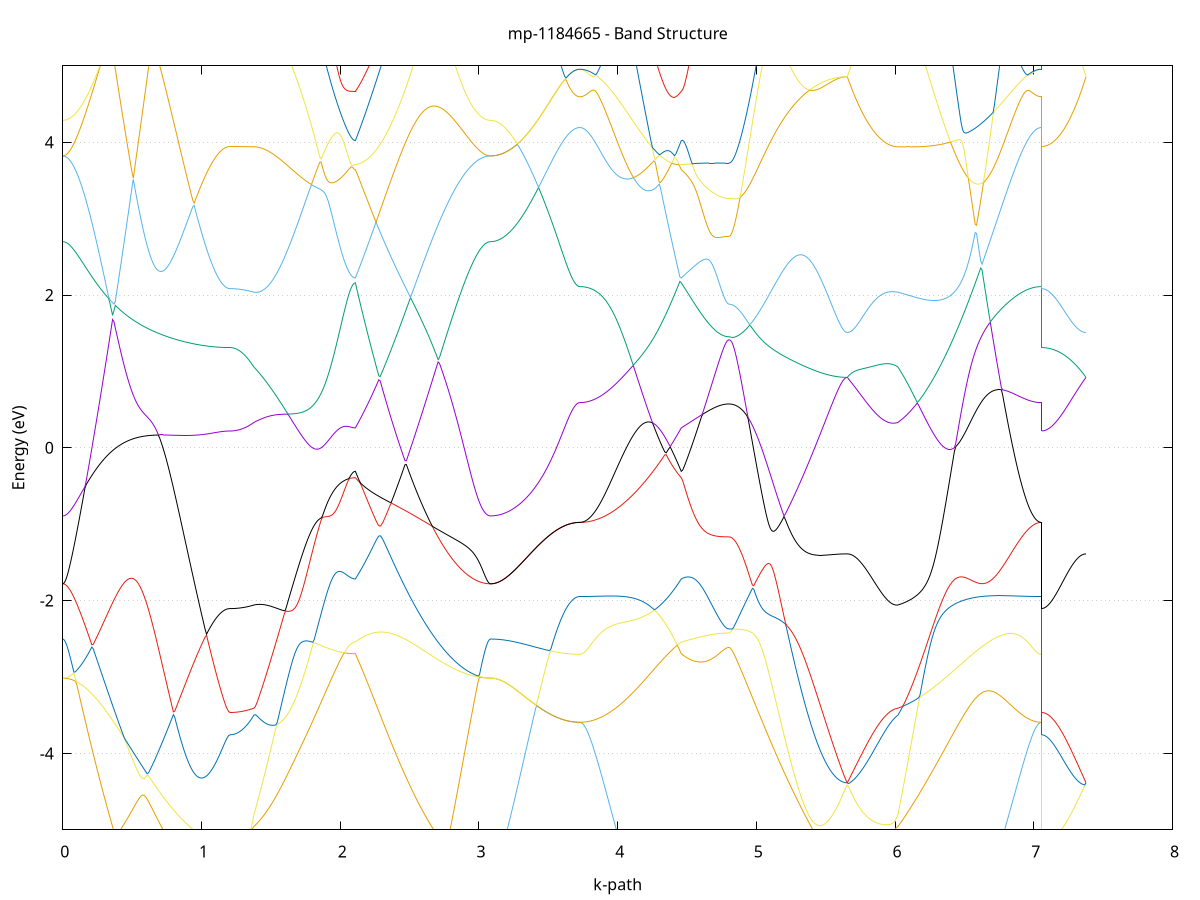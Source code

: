 set title 'mp-1184665 - Band Structure'
set xlabel 'k-path'
set ylabel 'Energy (eV)'
set grid y
set yrange [-5:5]
set terminal png size 800,600
set output 'mp-1184665_bands_gnuplot.png'
plot '-' using 1:2 with lines notitle, '-' using 1:2 with lines notitle, '-' using 1:2 with lines notitle, '-' using 1:2 with lines notitle, '-' using 1:2 with lines notitle, '-' using 1:2 with lines notitle, '-' using 1:2 with lines notitle, '-' using 1:2 with lines notitle, '-' using 1:2 with lines notitle, '-' using 1:2 with lines notitle, '-' using 1:2 with lines notitle, '-' using 1:2 with lines notitle, '-' using 1:2 with lines notitle, '-' using 1:2 with lines notitle, '-' using 1:2 with lines notitle, '-' using 1:2 with lines notitle, '-' using 1:2 with lines notitle, '-' using 1:2 with lines notitle, '-' using 1:2 with lines notitle, '-' using 1:2 with lines notitle, '-' using 1:2 with lines notitle, '-' using 1:2 with lines notitle, '-' using 1:2 with lines notitle, '-' using 1:2 with lines notitle, '-' using 1:2 with lines notitle, '-' using 1:2 with lines notitle, '-' using 1:2 with lines notitle, '-' using 1:2 with lines notitle, '-' using 1:2 with lines notitle, '-' using 1:2 with lines notitle, '-' using 1:2 with lines notitle, '-' using 1:2 with lines notitle, '-' using 1:2 with lines notitle, '-' using 1:2 with lines notitle, '-' using 1:2 with lines notitle, '-' using 1:2 with lines notitle, '-' using 1:2 with lines notitle, '-' using 1:2 with lines notitle, '-' using 1:2 with lines notitle, '-' using 1:2 with lines notitle, '-' using 1:2 with lines notitle, '-' using 1:2 with lines notitle, '-' using 1:2 with lines notitle, '-' using 1:2 with lines notitle, '-' using 1:2 with lines notitle, '-' using 1:2 with lines notitle, '-' using 1:2 with lines notitle, '-' using 1:2 with lines notitle, '-' using 1:2 with lines notitle, '-' using 1:2 with lines notitle, '-' using 1:2 with lines notitle, '-' using 1:2 with lines notitle, '-' using 1:2 with lines notitle, '-' using 1:2 with lines notitle, '-' using 1:2 with lines notitle, '-' using 1:2 with lines notitle, '-' using 1:2 with lines notitle, '-' using 1:2 with lines notitle, '-' using 1:2 with lines notitle, '-' using 1:2 with lines notitle, '-' using 1:2 with lines notitle, '-' using 1:2 with lines notitle, '-' using 1:2 with lines notitle, '-' using 1:2 with lines notitle
0.000000 -24.419010
0.009967 -24.419010
0.019934 -24.418910
0.029901 -24.418710
0.039867 -24.418410
0.049834 -24.418110
0.059801 -24.417810
0.069768 -24.417310
0.079735 -24.416810
0.089702 -24.416310
0.099669 -24.415610
0.109635 -24.415010
0.119602 -24.414210
0.129569 -24.413510
0.139536 -24.412610
0.149503 -24.411710
0.159470 -24.410810
0.169437 -24.409910
0.179404 -24.408910
0.189370 -24.407810
0.199337 -24.406810
0.209304 -24.405710
0.219271 -24.404610
0.229238 -24.403510
0.239205 -24.402410
0.249172 -24.401310
0.259138 -24.400110
0.269105 -24.399010
0.279072 -24.397910
0.289039 -24.396810
0.299006 -24.395710
0.308973 -24.394710
0.318940 -24.393610
0.328906 -24.392610
0.338873 -24.391610
0.348840 -24.390710
0.358807 -24.389710
0.368774 -24.388810
0.378741 -24.387910
0.388708 -24.387110
0.398675 -24.386310
0.408641 -24.385510
0.418608 -24.384710
0.428575 -24.384010
0.438542 -24.383210
0.448509 -24.382610
0.458476 -24.381910
0.468443 -24.381210
0.478409 -24.380610
0.488376 -24.380010
0.498343 -24.379410
0.508310 -24.378810
0.518277 -24.378310
0.528244 -24.377710
0.538211 -24.377210
0.548177 -24.376710
0.558144 -24.376210
0.568111 -24.375710
0.578078 -24.375210
0.588045 -24.374810
0.598012 -24.374310
0.607979 -24.373910
0.617945 -24.373410
0.627912 -24.373010
0.637879 -24.372610
0.647846 -24.372210
0.657813 -24.371810
0.667780 -24.371410
0.677747 -24.371010
0.687714 -24.370610
0.697680 -24.370310
0.707647 -24.369910
0.717614 -24.369610
0.727581 -24.369210
0.737548 -24.368910
0.747515 -24.368510
0.757482 -24.368210
0.767448 -24.367910
0.777415 -24.367610
0.787382 -24.367310
0.797349 -24.367010
0.807316 -24.366710
0.817283 -24.366410
0.827250 -24.366110
0.837216 -24.365810
0.847183 -24.365510
0.857150 -24.365310
0.867117 -24.365010
0.877084 -24.364810
0.887051 -24.364510
0.897018 -24.364310
0.906984 -24.364010
0.916951 -24.363810
0.926918 -24.363610
0.936885 -24.363410
0.946852 -24.363210
0.956819 -24.363010
0.966786 -24.362810
0.976753 -24.362610
0.986719 -24.362410
0.996686 -24.362210
1.006653 -24.362010
1.016620 -24.361910
1.026587 -24.361710
1.036554 -24.361510
1.046521 -24.361410
1.056487 -24.361210
1.066454 -24.361110
1.076421 -24.360910
1.086388 -24.360810
1.096355 -24.360710
1.106322 -24.360510
1.116289 -24.361110
1.126255 -24.361810
1.136222 -24.362310
1.146189 -24.362810
1.156156 -24.363210
1.166123 -24.363610
1.176090 -24.363810
1.186057 -24.364010
1.196023 -24.364110
1.205990 -24.364210
1.205990 -24.364210
1.215541 -24.364210
1.225091 -24.364210
1.234641 -24.364210
1.244191 -24.364210
1.253741 -24.364210
1.263292 -24.364310
1.272842 -24.364310
1.282392 -24.364310
1.291942 -24.364410
1.301493 -24.364410
1.311043 -24.364510
1.320593 -24.364510
1.330143 -24.364610
1.339693 -24.364710
1.349244 -24.364710
1.358794 -24.364810
1.368344 -24.364910
1.377894 -24.365010
1.377894 -24.365010
1.387776 -24.365010
1.397657 -24.365010
1.407538 -24.365010
1.417419 -24.364910
1.427300 -24.364910
1.437182 -24.364710
1.447063 -24.364610
1.456944 -24.364410
1.466825 -24.364110
1.476706 -24.363910
1.486588 -24.363610
1.496469 -24.363210
1.506350 -24.362910
1.516231 -24.362510
1.526112 -24.362010
1.535994 -24.361610
1.545875 -24.361110
1.555756 -24.360610
1.565637 -24.360110
1.575518 -24.359510
1.585400 -24.358910
1.595281 -24.358310
1.605162 -24.357710
1.615043 -24.357010
1.624925 -24.356310
1.634806 -24.355710
1.644687 -24.355010
1.654568 -24.354310
1.664449 -24.353610
1.674331 -24.352810
1.684212 -24.352110
1.694093 -24.351410
1.703974 -24.351010
1.713855 -24.351210
1.723737 -24.351310
1.733618 -24.351510
1.743499 -24.351610
1.753380 -24.351810
1.763261 -24.352010
1.773143 -24.352110
1.783024 -24.352310
1.792905 -24.352510
1.802786 -24.352610
1.812668 -24.352810
1.822549 -24.353010
1.832430 -24.353110
1.842311 -24.353310
1.852192 -24.353510
1.862074 -24.353610
1.871955 -24.353810
1.881836 -24.353910
1.891717 -24.354010
1.901598 -24.354210
1.911480 -24.354310
1.921361 -24.354410
1.931242 -24.354610
1.941123 -24.354710
1.951004 -24.354810
1.960886 -24.354910
1.970767 -24.355010
1.980648 -24.355110
1.990529 -24.355210
2.000411 -24.355310
2.010292 -24.355310
2.020173 -24.355410
2.030054 -24.355510
2.039935 -24.355510
2.049817 -24.355610
2.059698 -24.355610
2.069579 -24.355610
2.079460 -24.355710
2.089341 -24.355710
2.099223 -24.355710
2.109104 -24.355710
2.109104 -24.355710
2.119046 -24.355610
2.128988 -24.355510
2.138930 -24.355510
2.148872 -24.355410
2.158814 -24.355310
2.168756 -24.355310
2.178698 -24.355210
2.188640 -24.355110
2.198582 -24.355110
2.208524 -24.355010
2.218466 -24.355010
2.228408 -24.355010
2.238350 -24.354910
2.248292 -24.354910
2.258234 -24.354910
2.268176 -24.354910
2.278118 -24.354810
2.288060 -24.354810
2.298002 -24.354810
2.307944 -24.354810
2.317886 -24.354810
2.327828 -24.354810
2.337770 -24.354810
2.347712 -24.354810
2.357654 -24.354810
2.367596 -24.354810
2.377538 -24.354910
2.387480 -24.354910
2.397423 -24.354910
2.407365 -24.354910
2.417307 -24.355010
2.427249 -24.355010
2.437191 -24.355010
2.447133 -24.355110
2.457075 -24.355110
2.467017 -24.355210
2.476959 -24.355210
2.486901 -24.355310
2.496843 -24.355310
2.506785 -24.355410
2.516727 -24.355410
2.526669 -24.355510
2.536611 -24.355610
2.546553 -24.355610
2.556495 -24.355710
2.566437 -24.355810
2.576379 -24.355910
2.586321 -24.355910
2.596263 -24.356010
2.606205 -24.356110
2.616147 -24.356210
2.626089 -24.356310
2.636031 -24.356310
2.645973 -24.358010
2.655915 -24.360310
2.665857 -24.362710
2.675799 -24.365010
2.685741 -24.367410
2.695683 -24.369710
2.705625 -24.372010
2.715567 -24.374310
2.725509 -24.376510
2.735451 -24.378710
2.745393 -24.380910
2.755335 -24.383010
2.765277 -24.385110
2.775219 -24.387110
2.785161 -24.389110
2.795103 -24.391010
2.805046 -24.392810
2.814988 -24.394610
2.824930 -24.396310
2.834872 -24.398010
2.844814 -24.399610
2.854756 -24.401210
2.864698 -24.402710
2.874640 -24.404110
2.884582 -24.405510
2.894524 -24.406810
2.904466 -24.408010
2.914408 -24.409210
2.924350 -24.410310
2.934292 -24.411310
2.944234 -24.412310
2.954176 -24.413210
2.964118 -24.414110
2.974060 -24.414910
2.984002 -24.415610
2.993944 -24.416210
3.003886 -24.416810
3.013828 -24.417310
3.023770 -24.417810
3.033712 -24.418110
3.043654 -24.418410
3.053596 -24.418710
3.063538 -24.418910
3.073480 -24.419010
3.083422 -24.419010
3.083422 -24.419010
3.093329 -24.419010
3.103235 -24.419010
3.113141 -24.419010
3.123048 -24.419010
3.132954 -24.419010
3.142861 -24.419010
3.152767 -24.418910
3.162674 -24.418910
3.172580 -24.418910
3.182486 -24.418910
3.192393 -24.418910
3.202299 -24.418910
3.212206 -24.418910
3.222112 -24.418810
3.232018 -24.418810
3.241925 -24.418810
3.251831 -24.418810
3.261738 -24.418710
3.271644 -24.418710
3.281550 -24.418710
3.291457 -24.418610
3.301363 -24.418610
3.311270 -24.418610
3.321176 -24.418610
3.331083 -24.418510
3.340989 -24.418510
3.350895 -24.418510
3.360802 -24.418410
3.370708 -24.418410
3.380615 -24.418410
3.390521 -24.418310
3.400427 -24.418310
3.410334 -24.418310
3.420240 -24.418210
3.430147 -24.418210
3.440053 -24.418210
3.449960 -24.418110
3.459866 -24.418110
3.469772 -24.418110
3.479679 -24.418010
3.489585 -24.418010
3.499492 -24.418010
3.509398 -24.417910
3.519304 -24.417910
3.529211 -24.417910
3.539117 -24.417810
3.549024 -24.417810
3.558930 -24.417810
3.568836 -24.417810
3.578743 -24.417710
3.588649 -24.417710
3.598556 -24.417710
3.608462 -24.417710
3.618369 -24.417710
3.628275 -24.417610
3.638181 -24.417610
3.648088 -24.417610
3.657994 -24.417610
3.667901 -24.417610
3.677807 -24.417610
3.687713 -24.417610
3.697620 -24.417610
3.707526 -24.417510
3.717433 -24.417510
3.727339 -24.417510
3.727339 -24.417510
3.737220 -24.417510
3.747102 -24.417410
3.756983 -24.417210
3.766864 -24.417010
3.776745 -24.416710
3.786626 -24.416310
3.796508 -24.415910
3.806389 -24.415410
3.816270 -24.414810
3.826151 -24.414210
3.836032 -24.413510
3.845914 -24.412710
3.855795 -24.411910
3.865676 -24.411010
3.875557 -24.410010
3.885438 -24.409010
3.895320 -24.407910
3.905201 -24.406710
3.915082 -24.405510
3.924963 -24.404210
3.934845 -24.402910
3.944726 -24.401510
3.954607 -24.400010
3.964488 -24.398410
3.974369 -24.396910
3.984251 -24.395210
3.994132 -24.393510
4.004013 -24.391710
4.013894 -24.389910
4.023775 -24.388010
4.033657 -24.386110
4.043538 -24.384110
4.053419 -24.382010
4.063300 -24.379910
4.073181 -24.377810
4.083063 -24.375610
4.092944 -24.373410
4.102825 -24.371210
4.112706 -24.368910
4.122587 -24.366610
4.132469 -24.364310
4.142350 -24.362010
4.152231 -24.359910
4.162112 -24.359710
4.171994 -24.359610
4.181875 -24.359410
4.191756 -24.359210
4.201637 -24.359110
4.211518 -24.358910
4.221400 -24.358710
4.231281 -24.358610
4.241162 -24.358410
4.251043 -24.358310
4.260924 -24.358110
4.270806 -24.358010
4.280687 -24.357810
4.290568 -24.357710
4.300449 -24.357510
4.310330 -24.357410
4.320212 -24.357310
4.330093 -24.357110
4.339974 -24.357010
4.349855 -24.356910
4.359737 -24.356710
4.369618 -24.356610
4.379499 -24.356510
4.389380 -24.356410
4.399261 -24.356310
4.409143 -24.356210
4.419024 -24.356110
4.428905 -24.356010
4.438786 -24.355910
4.448667 -24.355810
4.458549 -24.355710
4.458549 -24.355710
4.468381 -24.355710
4.478214 -24.355610
4.488046 -24.355610
4.497879 -24.355610
4.507712 -24.355610
4.517544 -24.355610
4.527377 -24.355610
4.537209 -24.355610
4.547042 -24.355610
4.556875 -24.355610
4.566707 -24.355610
4.576540 -24.355610
4.586372 -24.355710
4.596205 -24.355710
4.606037 -24.355710
4.615870 -24.355710
4.625703 -24.355810
4.635535 -24.355810
4.645368 -24.355810
4.655200 -24.355810
4.665033 -24.355910
4.674866 -24.355910
4.684698 -24.355910
4.694531 -24.355910
4.704363 -24.356010
4.714196 -24.356010
4.724028 -24.356010
4.733861 -24.356010
4.743694 -24.356010
4.753526 -24.356010
4.763359 -24.356110
4.773191 -24.356110
4.783024 -24.356110
4.792857 -24.356110
4.802689 -24.356110
4.802689 -24.356110
4.812605 -24.356110
4.822521 -24.356110
4.832437 -24.356010
4.842353 -24.356010
4.852268 -24.356010
4.862184 -24.355910
4.872100 -24.355910
4.882016 -24.355910
4.891932 -24.355810
4.901848 -24.355710
4.911764 -24.355710
4.921680 -24.355610
4.931595 -24.355510
4.941511 -24.355410
4.951427 -24.355310
4.961343 -24.355210
4.971259 -24.355110
4.981175 -24.355010
4.991091 -24.354910
5.001006 -24.354810
5.010922 -24.354710
5.020838 -24.354510
5.030754 -24.354410
5.040670 -24.354310
5.050586 -24.354110
5.060502 -24.354010
5.070417 -24.353810
5.080333 -24.353710
5.090249 -24.353610
5.100165 -24.353410
5.110081 -24.353310
5.119997 -24.353110
5.129913 -24.353010
5.139828 -24.352810
5.149744 -24.352710
5.159660 -24.352510
5.169576 -24.352410
5.179492 -24.352310
5.189408 -24.352110
5.199324 -24.352010
5.209239 -24.351910
5.219155 -24.351810
5.229071 -24.351710
5.238987 -24.351610
5.248903 -24.351610
5.258819 -24.351510
5.268735 -24.351510
5.278650 -24.351510
5.288566 -24.351510
5.298482 -24.351810
5.308398 -24.352110
5.318314 -24.352310
5.328230 -24.352610
5.338146 -24.352910
5.348061 -24.353210
5.357977 -24.353510
5.367893 -24.353710
5.377809 -24.354010
5.387725 -24.354310
5.397641 -24.354610
5.407557 -24.354810
5.417473 -24.355110
5.427388 -24.355410
5.437304 -24.355710
5.447220 -24.356010
5.457136 -24.356410
5.467052 -24.356810
5.476968 -24.357210
5.486884 -24.357710
5.496799 -24.358110
5.506715 -24.358510
5.516631 -24.358910
5.526547 -24.359310
5.536463 -24.359710
5.546379 -24.360010
5.556295 -24.360310
5.566210 -24.360610
5.576126 -24.360910
5.586042 -24.361110
5.595958 -24.361310
5.605874 -24.361510
5.615790 -24.361610
5.625706 -24.361710
5.635621 -24.361810
5.645537 -24.361910
5.655453 -24.361910
5.655453 -24.361910
5.665317 -24.362010
5.675182 -24.362110
5.685046 -24.362210
5.694910 -24.362310
5.704774 -24.362410
5.714639 -24.362510
5.724503 -24.362610
5.734367 -24.362710
5.744231 -24.362810
5.754096 -24.362910
5.763960 -24.363010
5.773824 -24.363110
5.783688 -24.363210
5.793553 -24.363310
5.803417 -24.363410
5.813281 -24.363510
5.823145 -24.363610
5.833010 -24.363710
5.842874 -24.363810
5.852738 -24.363910
5.862602 -24.364010
5.872467 -24.364010
5.882331 -24.364110
5.892195 -24.364210
5.902059 -24.364310
5.911923 -24.364410
5.921788 -24.364410
5.931652 -24.364510
5.941516 -24.364610
5.951380 -24.364610
5.961245 -24.364710
5.971109 -24.364710
5.980973 -24.364810
5.990837 -24.364810
6.000702 -24.364910
6.010566 -24.364910
6.020430 -24.365010
6.020430 -24.365010
6.030373 -24.365110
6.040316 -24.365210
6.050260 -24.365310
6.060203 -24.365410
6.070146 -24.365510
6.080089 -24.365610
6.090032 -24.365710
6.099975 -24.365910
6.109918 -24.366010
6.119862 -24.366110
6.129805 -24.366310
6.139748 -24.366410
6.149691 -24.366610
6.159634 -24.366710
6.169577 -24.366910
6.179520 -24.367010
6.189463 -24.367210
6.199407 -24.367410
6.209350 -24.367610
6.219293 -24.367710
6.229236 -24.367910
6.239179 -24.368110
6.249122 -24.368310
6.259065 -24.368510
6.269009 -24.368710
6.278952 -24.368910
6.288895 -24.369110
6.298838 -24.369310
6.308781 -24.369610
6.318724 -24.369810
6.328667 -24.370010
6.338611 -24.370310
6.348554 -24.370510
6.358497 -24.370810
6.368440 -24.371010
6.378383 -24.371310
6.388326 -24.371610
6.398269 -24.371810
6.408213 -24.372110
6.418156 -24.372410
6.428099 -24.372710
6.438042 -24.373010
6.447985 -24.373410
6.457928 -24.373710
6.467871 -24.374110
6.477815 -24.374410
6.487758 -24.374810
6.497701 -24.375210
6.507644 -24.375610
6.517587 -24.376010
6.527530 -24.376510
6.537473 -24.377010
6.547416 -24.377410
6.557360 -24.377910
6.567303 -24.378510
6.577246 -24.379010
6.587189 -24.379610
6.597132 -24.380210
6.607075 -24.380810
6.617018 -24.381510
6.626962 -24.382210
6.636905 -24.382910
6.646848 -24.383710
6.656791 -24.384510
6.666734 -24.385310
6.676677 -24.386110
6.686620 -24.387010
6.696564 -24.387910
6.706507 -24.388910
6.716450 -24.389910
6.726393 -24.390910
6.736336 -24.391910
6.746279 -24.393010
6.756222 -24.394110
6.766166 -24.395210
6.776109 -24.396310
6.786052 -24.397410
6.795995 -24.398610
6.805938 -24.399710
6.815881 -24.400910
6.825824 -24.402010
6.835768 -24.403110
6.845711 -24.404210
6.855654 -24.405310
6.865597 -24.406410
6.875540 -24.407410
6.885483 -24.408410
6.895426 -24.409410
6.905369 -24.410310
6.915313 -24.411210
6.925256 -24.412010
6.935199 -24.412810
6.945142 -24.413610
6.955085 -24.414210
6.965028 -24.414810
6.974971 -24.415410
6.984915 -24.415910
6.994858 -24.416310
7.004801 -24.416710
7.014744 -24.417010
7.024687 -24.417210
7.034630 -24.417410
7.044573 -24.417510
7.054517 -24.417510
7.054517 -24.364210
7.064273 -24.364210
7.074029 -24.364210
7.083786 -24.364110
7.093542 -24.364110
7.103298 -24.364110
7.113054 -24.364110
7.122811 -24.364010
7.132567 -24.364010
7.142323 -24.364010
7.152080 -24.363910
7.161836 -24.363910
7.171592 -24.363810
7.181349 -24.363710
7.191105 -24.363710
7.200861 -24.363610
7.210618 -24.363510
7.220374 -24.363510
7.230130 -24.363410
7.239887 -24.363310
7.249643 -24.363210
7.259399 -24.363110
7.269156 -24.363010
7.278912 -24.362910
7.288668 -24.362810
7.298424 -24.362710
7.308181 -24.362610
7.317937 -24.362510
7.327693 -24.362410
7.337450 -24.362310
7.347206 -24.362210
7.356962 -24.362110
7.366719 -24.362010
7.376475 -24.361910
e
0.000000 -24.359410
0.009967 -24.359410
0.019934 -24.359410
0.029901 -24.359410
0.039867 -24.359310
0.049834 -24.359310
0.059801 -24.359310
0.069768 -24.359210
0.079735 -24.359210
0.089702 -24.359210
0.099669 -24.359110
0.109635 -24.359010
0.119602 -24.359010
0.129569 -24.358910
0.139536 -24.358810
0.149503 -24.358810
0.159470 -24.358710
0.169437 -24.358610
0.179404 -24.358510
0.189370 -24.358410
0.199337 -24.358310
0.209304 -24.358210
0.219271 -24.358110
0.229238 -24.358010
0.239205 -24.357810
0.249172 -24.357710
0.259138 -24.357610
0.269105 -24.357410
0.279072 -24.357310
0.289039 -24.357210
0.299006 -24.357010
0.308973 -24.356910
0.318940 -24.356710
0.328906 -24.356510
0.338873 -24.356410
0.348840 -24.356210
0.358807 -24.356010
0.368774 -24.355910
0.378741 -24.355710
0.388708 -24.355510
0.398675 -24.355310
0.408641 -24.355110
0.418608 -24.354910
0.428575 -24.354710
0.438542 -24.354510
0.448509 -24.354310
0.458476 -24.354110
0.468443 -24.353910
0.478409 -24.353710
0.488376 -24.353510
0.498343 -24.353310
0.508310 -24.353110
0.518277 -24.352910
0.528244 -24.352610
0.538211 -24.352410
0.548177 -24.352210
0.558144 -24.352010
0.568111 -24.351710
0.578078 -24.351510
0.588045 -24.351310
0.598012 -24.351110
0.607979 -24.350910
0.617945 -24.350610
0.627912 -24.350410
0.637879 -24.350210
0.647846 -24.349910
0.657813 -24.349710
0.667780 -24.349510
0.677747 -24.349310
0.687714 -24.349010
0.697680 -24.348810
0.707647 -24.348610
0.717614 -24.348410
0.727581 -24.348210
0.737548 -24.348610
0.747515 -24.348910
0.757482 -24.349210
0.767448 -24.349510
0.777415 -24.349910
0.787382 -24.350210
0.797349 -24.350510
0.807316 -24.350810
0.817283 -24.351110
0.827250 -24.351410
0.837216 -24.351710
0.847183 -24.352010
0.857150 -24.352310
0.867117 -24.352610
0.877084 -24.352910
0.887051 -24.353210
0.897018 -24.353510
0.906984 -24.353810
0.916951 -24.354010
0.926918 -24.354310
0.936885 -24.354510
0.946852 -24.354810
0.956819 -24.355010
0.966786 -24.355310
0.976753 -24.355510
0.986719 -24.355710
0.996686 -24.356010
1.006653 -24.356210
1.016620 -24.356410
1.026587 -24.356610
1.036554 -24.356810
1.046521 -24.357010
1.056487 -24.357210
1.066454 -24.357310
1.076421 -24.358010
1.086388 -24.358910
1.096355 -24.359710
1.106322 -24.360510
1.116289 -24.360410
1.126255 -24.360310
1.136222 -24.360210
1.146189 -24.360010
1.156156 -24.359910
1.166123 -24.359810
1.176090 -24.359710
1.186057 -24.359610
1.196023 -24.359510
1.205990 -24.359510
1.205990 -24.359510
1.215541 -24.359510
1.225091 -24.359410
1.234641 -24.359210
1.244191 -24.359010
1.253741 -24.358910
1.263292 -24.358810
1.272842 -24.358710
1.282392 -24.358610
1.291942 -24.358510
1.301493 -24.358410
1.311043 -24.358210
1.320593 -24.358010
1.330143 -24.357910
1.339693 -24.357710
1.349244 -24.357510
1.358794 -24.357310
1.368344 -24.357010
1.377894 -24.356810
1.377894 -24.356810
1.387776 -24.356610
1.397657 -24.356410
1.407538 -24.356210
1.417419 -24.356010
1.427300 -24.355810
1.437182 -24.355610
1.447063 -24.355410
1.456944 -24.355210
1.466825 -24.354910
1.476706 -24.354710
1.486588 -24.354410
1.496469 -24.354210
1.506350 -24.353910
1.516231 -24.353710
1.526112 -24.353410
1.535994 -24.353110
1.545875 -24.352910
1.555756 -24.352610
1.565637 -24.352310
1.575518 -24.352110
1.585400 -24.351810
1.595281 -24.351610
1.605162 -24.351310
1.615043 -24.351110
1.624925 -24.350910
1.634806 -24.350810
1.644687 -24.350710
1.654568 -24.350610
1.664449 -24.350610
1.674331 -24.350710
1.684212 -24.350810
1.694093 -24.350910
1.703974 -24.350710
1.713855 -24.350010
1.723737 -24.349410
1.733618 -24.348710
1.743499 -24.348110
1.753380 -24.347410
1.763261 -24.346910
1.773143 -24.346310
1.783024 -24.345710
1.792905 -24.345410
1.802786 -24.345110
1.812668 -24.344910
1.822549 -24.344610
1.832430 -24.344410
1.842311 -24.344210
1.852192 -24.344010
1.862074 -24.343810
1.871955 -24.343610
1.881836 -24.343410
1.891717 -24.343210
1.901598 -24.343010
1.911480 -24.342810
1.921361 -24.342610
1.931242 -24.342510
1.941123 -24.342310
1.951004 -24.342210
1.960886 -24.342010
1.970767 -24.341910
1.980648 -24.341810
1.990529 -24.341710
2.000411 -24.341610
2.010292 -24.341510
2.020173 -24.341410
2.030054 -24.341310
2.039935 -24.341210
2.049817 -24.341210
2.059698 -24.341110
2.069579 -24.341110
2.079460 -24.341010
2.089341 -24.341010
2.099223 -24.341010
2.109104 -24.341010
2.109104 -24.341010
2.119046 -24.341110
2.128988 -24.341110
2.138930 -24.341210
2.148872 -24.341210
2.158814 -24.341310
2.168756 -24.341310
2.178698 -24.341310
2.188640 -24.341410
2.198582 -24.341410
2.208524 -24.341410
2.218466 -24.341510
2.228408 -24.341510
2.238350 -24.341510
2.248292 -24.341510
2.258234 -24.341610
2.268176 -24.341610
2.278118 -24.341610
2.288060 -24.341610
2.298002 -24.341610
2.307944 -24.341610
2.317886 -24.341610
2.327828 -24.341610
2.337770 -24.341610
2.347712 -24.341610
2.357654 -24.341610
2.367596 -24.341710
2.377538 -24.341710
2.387480 -24.341710
2.397423 -24.341710
2.407365 -24.341710
2.417307 -24.341710
2.427249 -24.341710
2.437191 -24.341710
2.447133 -24.341810
2.457075 -24.341810
2.467017 -24.341910
2.476959 -24.342010
2.486901 -24.342110
2.496843 -24.342210
2.506785 -24.342310
2.516727 -24.342510
2.526669 -24.342810
2.536611 -24.343110
2.546553 -24.343610
2.556495 -24.344110
2.566437 -24.344810
2.576379 -24.345710
2.586321 -24.346810
2.596263 -24.348210
2.606205 -24.349810
2.616147 -24.351610
2.626089 -24.353710
2.636031 -24.355810
2.645973 -24.356410
2.655915 -24.356510
2.665857 -24.356610
2.675799 -24.356710
2.685741 -24.356810
2.695683 -24.356910
2.705625 -24.357010
2.715567 -24.357110
2.725509 -24.357210
2.735451 -24.357210
2.745393 -24.357310
2.755335 -24.357410
2.765277 -24.357510
2.775219 -24.357610
2.785161 -24.357710
2.795103 -24.357810
2.805046 -24.357910
2.814988 -24.358010
2.824930 -24.358110
2.834872 -24.358210
2.844814 -24.358210
2.854756 -24.358310
2.864698 -24.358410
2.874640 -24.358510
2.884582 -24.358510
2.894524 -24.358610
2.904466 -24.358710
2.914408 -24.358810
2.924350 -24.358810
2.934292 -24.358910
2.944234 -24.358910
2.954176 -24.359010
2.964118 -24.359010
2.974060 -24.359110
2.984002 -24.359110
2.993944 -24.359210
3.003886 -24.359210
3.013828 -24.359310
3.023770 -24.359310
3.033712 -24.359310
3.043654 -24.359310
3.053596 -24.359410
3.063538 -24.359410
3.073480 -24.359410
3.083422 -24.359410
3.083422 -24.359410
3.093329 -24.359410
3.103235 -24.359410
3.113141 -24.359410
3.123048 -24.359410
3.132954 -24.359510
3.142861 -24.359510
3.152767 -24.359510
3.162674 -24.359610
3.172580 -24.359610
3.182486 -24.359710
3.192393 -24.359710
3.202299 -24.359810
3.212206 -24.359910
3.222112 -24.360010
3.232018 -24.360010
3.241925 -24.360110
3.251831 -24.360210
3.261738 -24.360310
3.271644 -24.360410
3.281550 -24.360510
3.291457 -24.360610
3.301363 -24.360710
3.311270 -24.360810
3.321176 -24.361010
3.331083 -24.361110
3.340989 -24.361210
3.350895 -24.361310
3.360802 -24.361410
3.370708 -24.361610
3.380615 -24.361710
3.390521 -24.361810
3.400427 -24.361910
3.410334 -24.362110
3.420240 -24.362210
3.430147 -24.362310
3.440053 -24.362410
3.449960 -24.362610
3.459866 -24.362710
3.469772 -24.362810
3.479679 -24.362910
3.489585 -24.363010
3.499492 -24.363210
3.509398 -24.363310
3.519304 -24.363410
3.529211 -24.363510
3.539117 -24.363610
3.549024 -24.363710
3.558930 -24.363810
3.568836 -24.363810
3.578743 -24.363910
3.588649 -24.364010
3.598556 -24.364110
3.608462 -24.364210
3.618369 -24.364210
3.628275 -24.364310
3.638181 -24.364310
3.648088 -24.364410
3.657994 -24.364410
3.667901 -24.364510
3.677807 -24.364510
3.687713 -24.364510
3.697620 -24.364510
3.707526 -24.364610
3.717433 -24.364610
3.727339 -24.364610
3.727339 -24.364610
3.737220 -24.364610
3.747102 -24.364610
3.756983 -24.364510
3.766864 -24.364510
3.776745 -24.364510
3.786626 -24.364510
3.796508 -24.364410
3.806389 -24.364410
3.816270 -24.364310
3.826151 -24.364310
3.836032 -24.364210
3.845914 -24.364110
3.855795 -24.364010
3.865676 -24.364010
3.875557 -24.363910
3.885438 -24.363810
3.895320 -24.363710
3.905201 -24.363610
3.915082 -24.363510
3.924963 -24.363310
3.934845 -24.363210
3.944726 -24.363110
3.954607 -24.363010
3.964488 -24.362810
3.974369 -24.362710
3.984251 -24.362610
3.994132 -24.362410
4.004013 -24.362310
4.013894 -24.362110
4.023775 -24.362010
4.033657 -24.361810
4.043538 -24.361710
4.053419 -24.361510
4.063300 -24.361410
4.073181 -24.361210
4.083063 -24.361110
4.092944 -24.360910
4.102825 -24.360710
4.112706 -24.360610
4.122587 -24.360410
4.132469 -24.360210
4.142350 -24.360110
4.152231 -24.359810
4.162112 -24.357610
4.171994 -24.355410
4.181875 -24.353410
4.191756 -24.351610
4.201637 -24.350010
4.211518 -24.348610
4.221400 -24.347310
4.231281 -24.346910
4.241162 -24.346510
4.251043 -24.346110
4.260924 -24.345710
4.270806 -24.345310
4.280687 -24.344910
4.290568 -24.344510
4.300449 -24.344110
4.310330 -24.343710
4.320212 -24.343310
4.330093 -24.342910
4.339974 -24.342410
4.349855 -24.342010
4.359737 -24.341710
4.369618 -24.341310
4.379499 -24.340910
4.389380 -24.340510
4.399261 -24.340610
4.409143 -24.340710
4.419024 -24.340810
4.428905 -24.340810
4.438786 -24.340910
4.448667 -24.340910
4.458549 -24.341010
4.458549 -24.341010
4.468381 -24.341010
4.478214 -24.341110
4.488046 -24.341110
4.497879 -24.341110
4.507712 -24.341210
4.517544 -24.341210
4.527377 -24.341210
4.537209 -24.341310
4.547042 -24.341310
4.556875 -24.341410
4.566707 -24.341410
4.576540 -24.341510
4.586372 -24.341510
4.596205 -24.341610
4.606037 -24.341610
4.615870 -24.341610
4.625703 -24.341710
4.635535 -24.341710
4.645368 -24.341810
4.655200 -24.341810
4.665033 -24.341810
4.674866 -24.341910
4.684698 -24.341910
4.694531 -24.341910
4.704363 -24.342010
4.714196 -24.342010
4.724028 -24.342010
4.733861 -24.342010
4.743694 -24.342110
4.753526 -24.342110
4.763359 -24.342110
4.773191 -24.342110
4.783024 -24.342110
4.792857 -24.342110
4.802689 -24.342110
4.802689 -24.342110
4.812605 -24.342110
4.822521 -24.342110
4.832437 -24.342210
4.842353 -24.342210
4.852268 -24.342210
4.862184 -24.342310
4.872100 -24.342410
4.882016 -24.342410
4.891932 -24.342510
4.901848 -24.342610
4.911764 -24.342710
4.921680 -24.342810
4.931595 -24.343010
4.941511 -24.343110
4.951427 -24.343210
4.961343 -24.343410
4.971259 -24.343510
4.981175 -24.343710
4.991091 -24.343910
5.001006 -24.344110
5.010922 -24.344310
5.020838 -24.344510
5.030754 -24.344710
5.040670 -24.344910
5.050586 -24.345110
5.060502 -24.345310
5.070417 -24.345510
5.080333 -24.345810
5.090249 -24.346010
5.100165 -24.346310
5.110081 -24.346510
5.119997 -24.346810
5.129913 -24.347010
5.139828 -24.347310
5.149744 -24.347610
5.159660 -24.347810
5.169576 -24.348110
5.179492 -24.348410
5.189408 -24.348710
5.199324 -24.348910
5.209239 -24.349210
5.219155 -24.349510
5.229071 -24.349810
5.238987 -24.350110
5.248903 -24.350410
5.258819 -24.350610
5.268735 -24.350910
5.278650 -24.351210
5.288566 -24.351510
5.298482 -24.351510
5.308398 -24.351610
5.318314 -24.351710
5.328230 -24.351810
5.338146 -24.351910
5.348061 -24.352110
5.357977 -24.352410
5.367893 -24.352710
5.377809 -24.353010
5.387725 -24.353310
5.397641 -24.353710
5.407557 -24.354110
5.417473 -24.354510
5.427388 -24.355010
5.437304 -24.355410
5.447220 -24.355910
5.457136 -24.356310
5.467052 -24.356710
5.476968 -24.357110
5.486884 -24.357510
5.496799 -24.357910
5.506715 -24.358310
5.516631 -24.358710
5.526547 -24.359110
5.536463 -24.359410
5.546379 -24.359810
5.556295 -24.360110
5.566210 -24.360510
5.576126 -24.360710
5.586042 -24.361010
5.595958 -24.361210
5.605874 -24.361410
5.615790 -24.361610
5.625706 -24.361710
5.635621 -24.361810
5.645537 -24.361910
5.655453 -24.361910
5.655453 -24.361910
5.665317 -24.361810
5.675182 -24.361610
5.685046 -24.361510
5.694910 -24.361310
5.704774 -24.361210
5.714639 -24.361010
5.724503 -24.360810
5.734367 -24.360510
5.744231 -24.360310
5.754096 -24.360110
5.763960 -24.359810
5.773824 -24.359510
5.783688 -24.359210
5.793553 -24.358910
5.803417 -24.358610
5.813281 -24.358210
5.823145 -24.357910
5.833010 -24.357510
5.842874 -24.357410
5.852738 -24.357410
5.862602 -24.357410
5.872467 -24.357510
5.882331 -24.357510
5.892195 -24.357510
5.902059 -24.357510
5.911923 -24.357510
5.921788 -24.357510
5.931652 -24.357510
5.941516 -24.357410
5.951380 -24.357410
5.961245 -24.357310
5.971109 -24.357310
5.980973 -24.357210
5.990837 -24.357110
6.000702 -24.357010
6.010566 -24.356910
6.020430 -24.356810
6.020430 -24.356810
6.030373 -24.356610
6.040316 -24.356310
6.050260 -24.356010
6.060203 -24.355710
6.070146 -24.355410
6.080089 -24.355210
6.090032 -24.354910
6.099975 -24.354510
6.109918 -24.354210
6.119862 -24.353910
6.129805 -24.353610
6.139748 -24.353210
6.149691 -24.352910
6.159634 -24.352610
6.169577 -24.352210
6.179520 -24.351910
6.189463 -24.351610
6.199407 -24.351210
6.209350 -24.350910
6.219293 -24.350510
6.229236 -24.350210
6.239179 -24.349910
6.249122 -24.349610
6.259065 -24.349910
6.269009 -24.350110
6.278952 -24.350310
6.288895 -24.350510
6.298838 -24.350810
6.308781 -24.351010
6.318724 -24.351210
6.328667 -24.351510
6.338611 -24.351710
6.348554 -24.352010
6.358497 -24.352210
6.368440 -24.352510
6.378383 -24.352710
6.388326 -24.353010
6.398269 -24.353210
6.408213 -24.353510
6.418156 -24.353810
6.428099 -24.354010
6.438042 -24.354310
6.447985 -24.354510
6.457928 -24.354810
6.467871 -24.355110
6.477815 -24.355310
6.487758 -24.355610
6.497701 -24.355810
6.507644 -24.356110
6.517587 -24.356410
6.527530 -24.356610
6.537473 -24.356910
6.547416 -24.357110
6.557360 -24.357410
6.567303 -24.357610
6.577246 -24.357910
6.587189 -24.358110
6.597132 -24.358410
6.607075 -24.358610
6.617018 -24.358810
6.626962 -24.359110
6.636905 -24.359310
6.646848 -24.359510
6.656791 -24.359710
6.666734 -24.360010
6.676677 -24.360210
6.686620 -24.360410
6.696564 -24.360610
6.706507 -24.360810
6.716450 -24.361010
6.726393 -24.361210
6.736336 -24.361410
6.746279 -24.361610
6.756222 -24.361810
6.766166 -24.361910
6.776109 -24.362110
6.786052 -24.362310
6.795995 -24.362410
6.805938 -24.362610
6.815881 -24.362710
6.825824 -24.362910
6.835768 -24.363010
6.845711 -24.363210
6.855654 -24.363310
6.865597 -24.363410
6.875540 -24.363510
6.885483 -24.363610
6.895426 -24.363710
6.905369 -24.363810
6.915313 -24.363910
6.925256 -24.364010
6.935199 -24.364110
6.945142 -24.364210
6.955085 -24.364210
6.965028 -24.364310
6.974971 -24.364410
6.984915 -24.364410
6.994858 -24.364510
7.004801 -24.364510
7.014744 -24.364510
7.024687 -24.364510
7.034630 -24.364610
7.044573 -24.364610
7.054517 -24.364610
7.054517 -24.359510
7.064273 -24.359510
7.074029 -24.359510
7.083786 -24.359510
7.093542 -24.359610
7.103298 -24.359610
7.113054 -24.359610
7.122811 -24.359610
7.132567 -24.359710
7.142323 -24.359710
7.152080 -24.359810
7.161836 -24.359810
7.171592 -24.359910
7.181349 -24.359910
7.191105 -24.360010
7.200861 -24.360110
7.210618 -24.360210
7.220374 -24.360210
7.230130 -24.360310
7.239887 -24.360410
7.249643 -24.360510
7.259399 -24.360610
7.269156 -24.360710
7.278912 -24.360810
7.288668 -24.360910
7.298424 -24.361010
7.308181 -24.361110
7.317937 -24.361210
7.327693 -24.361310
7.337450 -24.361410
7.347206 -24.361510
7.356962 -24.361610
7.366719 -24.361810
7.376475 -24.361910
e
0.000000 -24.358310
0.009967 -24.358310
0.019934 -24.358210
0.029901 -24.358210
0.039867 -24.358010
0.049834 -24.357910
0.059801 -24.357710
0.069768 -24.357510
0.079735 -24.357210
0.089702 -24.356910
0.099669 -24.356610
0.109635 -24.356210
0.119602 -24.355810
0.129569 -24.355310
0.139536 -24.354810
0.149503 -24.354210
0.159470 -24.353610
0.169437 -24.352910
0.179404 -24.352210
0.189370 -24.351410
0.199337 -24.350610
0.209304 -24.349710
0.219271 -24.348810
0.229238 -24.347810
0.239205 -24.346710
0.249172 -24.345610
0.259138 -24.344410
0.269105 -24.343310
0.279072 -24.342110
0.289039 -24.340910
0.299006 -24.339910
0.308973 -24.339210
0.318940 -24.338710
0.328906 -24.338410
0.338873 -24.338310
0.348840 -24.338210
0.358807 -24.338310
0.368774 -24.338410
0.378741 -24.338510
0.388708 -24.338610
0.398675 -24.338810
0.408641 -24.339010
0.418608 -24.339210
0.428575 -24.339410
0.438542 -24.339610
0.448509 -24.339810
0.458476 -24.340110
0.468443 -24.340310
0.478409 -24.340510
0.488376 -24.340810
0.498343 -24.341110
0.508310 -24.341310
0.518277 -24.341610
0.528244 -24.341910
0.538211 -24.342210
0.548177 -24.342510
0.558144 -24.342810
0.568111 -24.343110
0.578078 -24.343410
0.588045 -24.343710
0.598012 -24.344010
0.607979 -24.344310
0.617945 -24.344610
0.627912 -24.344910
0.637879 -24.345310
0.647846 -24.345610
0.657813 -24.345910
0.667780 -24.346310
0.677747 -24.346610
0.687714 -24.346910
0.697680 -24.347210
0.707647 -24.347610
0.717614 -24.347910
0.727581 -24.348210
0.737548 -24.347910
0.747515 -24.347710
0.757482 -24.347510
0.767448 -24.347310
0.777415 -24.347110
0.787382 -24.346910
0.797349 -24.346710
0.807316 -24.346510
0.817283 -24.346310
0.827250 -24.346110
0.837216 -24.345910
0.847183 -24.345710
0.857150 -24.345510
0.867117 -24.345310
0.877084 -24.345210
0.887051 -24.345010
0.897018 -24.344810
0.906984 -24.344710
0.916951 -24.344510
0.926918 -24.344310
0.936885 -24.344210
0.946852 -24.344010
0.956819 -24.344910
0.966786 -24.346110
0.976753 -24.347210
0.986719 -24.348310
0.996686 -24.349510
1.006653 -24.350710
1.016620 -24.351810
1.026587 -24.352910
1.036554 -24.354010
1.046521 -24.355110
1.056487 -24.356110
1.066454 -24.357110
1.076421 -24.357510
1.086388 -24.357710
1.096355 -24.357810
1.106322 -24.358010
1.116289 -24.358110
1.126255 -24.358310
1.136222 -24.358410
1.146189 -24.358510
1.156156 -24.358710
1.166123 -24.358810
1.176090 -24.358910
1.186057 -24.359010
1.196023 -24.359110
1.205990 -24.359110
1.205990 -24.359110
1.215541 -24.359110
1.225091 -24.359110
1.234641 -24.359010
1.244191 -24.358910
1.253741 -24.358610
1.263292 -24.358210
1.272842 -24.357710
1.282392 -24.357210
1.291942 -24.356610
1.301493 -24.356010
1.311043 -24.355310
1.320593 -24.354610
1.330143 -24.353810
1.339693 -24.353010
1.349244 -24.352210
1.358794 -24.351510
1.368344 -24.350710
1.377894 -24.350110
1.377894 -24.350110
1.387776 -24.349610
1.397657 -24.349210
1.407538 -24.348910
1.417419 -24.348610
1.427300 -24.348410
1.437182 -24.348210
1.447063 -24.348010
1.456944 -24.347910
1.466825 -24.347810
1.476706 -24.347810
1.486588 -24.347810
1.496469 -24.347810
1.506350 -24.347810
1.516231 -24.347910
1.526112 -24.347910
1.535994 -24.348010
1.545875 -24.348110
1.555756 -24.348210
1.565637 -24.348210
1.575518 -24.348310
1.585400 -24.348410
1.595281 -24.348510
1.605162 -24.348610
1.615043 -24.348710
1.624925 -24.348810
1.634806 -24.348810
1.644687 -24.348810
1.654568 -24.348710
1.664449 -24.348510
1.674331 -24.348310
1.684212 -24.348110
1.694093 -24.347910
1.703974 -24.347710
1.713855 -24.347410
1.723737 -24.347210
1.733618 -24.346910
1.743499 -24.346610
1.753380 -24.346410
1.763261 -24.346110
1.773143 -24.345910
1.783024 -24.345610
1.792905 -24.345210
1.802786 -24.344710
1.812668 -24.344310
1.822549 -24.343910
1.832430 -24.343510
1.842311 -24.343110
1.852192 -24.342710
1.862074 -24.342410
1.871955 -24.342110
1.881836 -24.341810
1.891717 -24.341510
1.901598 -24.341210
1.911480 -24.340910
1.921361 -24.340710
1.931242 -24.340510
1.941123 -24.340310
1.951004 -24.340010
1.960886 -24.339810
1.970767 -24.339610
1.980648 -24.339410
1.990529 -24.339310
2.000411 -24.339110
2.010292 -24.338910
2.020173 -24.338810
2.030054 -24.338610
2.039935 -24.338410
2.049817 -24.338310
2.059698 -24.338210
2.069579 -24.338110
2.079460 -24.338010
2.089341 -24.337910
2.099223 -24.337910
2.109104 -24.337910
2.109104 -24.337910
2.119046 -24.337510
2.128988 -24.337110
2.138930 -24.336810
2.148872 -24.336410
2.158814 -24.336110
2.168756 -24.335810
2.178698 -24.335510
2.188640 -24.335110
2.198582 -24.334810
2.208524 -24.334510
2.218466 -24.334210
2.228408 -24.333910
2.238350 -24.333610
2.248292 -24.333310
2.258234 -24.333110
2.268176 -24.332810
2.278118 -24.332510
2.288060 -24.332310
2.298002 -24.332010
2.307944 -24.331810
2.317886 -24.331610
2.327828 -24.331310
2.337770 -24.331110
2.347712 -24.330910
2.357654 -24.330710
2.367596 -24.330510
2.377538 -24.330310
2.387480 -24.330110
2.397423 -24.329910
2.407365 -24.329710
2.417307 -24.329510
2.427249 -24.329310
2.437191 -24.329110
2.447133 -24.329010
2.457075 -24.328810
2.467017 -24.328710
2.476959 -24.328510
2.486901 -24.328410
2.496843 -24.328210
2.506785 -24.328110
2.516727 -24.327910
2.526669 -24.327810
2.536611 -24.327710
2.546553 -24.327510
2.556495 -24.327410
2.566437 -24.327310
2.576379 -24.327210
2.586321 -24.328210
2.596263 -24.329810
2.606205 -24.331110
2.616147 -24.332210
2.626089 -24.333010
2.636031 -24.333610
2.645973 -24.334110
2.655915 -24.334510
2.665857 -24.334710
2.675799 -24.335010
2.685741 -24.335110
2.695683 -24.335210
2.705625 -24.335310
2.715567 -24.336010
2.725509 -24.337110
2.735451 -24.338210
2.745393 -24.339310
2.755335 -24.340310
2.765277 -24.341410
2.775219 -24.342410
2.785161 -24.343310
2.795103 -24.344310
2.805046 -24.345210
2.814988 -24.346110
2.824930 -24.346910
2.834872 -24.347810
2.844814 -24.348610
2.854756 -24.349410
2.864698 -24.350110
2.874640 -24.350810
2.884582 -24.351510
2.894524 -24.352210
2.904466 -24.352810
2.914408 -24.353410
2.924350 -24.353910
2.934292 -24.354510
2.944234 -24.355010
2.954176 -24.355410
2.964118 -24.355910
2.974060 -24.356210
2.984002 -24.356610
2.993944 -24.356910
3.003886 -24.357210
3.013828 -24.357510
3.023770 -24.357710
3.033712 -24.357910
3.043654 -24.358010
3.053596 -24.358210
3.063538 -24.358210
3.073480 -24.358310
3.083422 -24.358310
3.083422 -24.358310
3.093329 -24.358310
3.103235 -24.358310
3.113141 -24.358310
3.123048 -24.358310
3.132954 -24.358310
3.142861 -24.358310
3.152767 -24.358210
3.162674 -24.358210
3.172580 -24.358210
3.182486 -24.358210
3.192393 -24.358210
3.202299 -24.358110
3.212206 -24.358110
3.222112 -24.358110
3.232018 -24.358110
3.241925 -24.358010
3.251831 -24.358010
3.261738 -24.358010
3.271644 -24.358010
3.281550 -24.357910
3.291457 -24.357910
3.301363 -24.357810
3.311270 -24.357810
3.321176 -24.357810
3.331083 -24.357710
3.340989 -24.357710
3.350895 -24.357610
3.360802 -24.357610
3.370708 -24.357510
3.380615 -24.357510
3.390521 -24.357410
3.400427 -24.357410
3.410334 -24.357310
3.420240 -24.357310
3.430147 -24.357210
3.440053 -24.357210
3.449960 -24.357110
3.459866 -24.357110
3.469772 -24.357010
3.479679 -24.357010
3.489585 -24.356910
3.499492 -24.356910
3.509398 -24.356810
3.519304 -24.356810
3.529211 -24.356710
3.539117 -24.356710
3.549024 -24.356610
3.558930 -24.356610
3.568836 -24.356510
3.578743 -24.356510
3.588649 -24.356410
3.598556 -24.356410
3.608462 -24.356410
3.618369 -24.356310
3.628275 -24.356310
3.638181 -24.356310
3.648088 -24.356210
3.657994 -24.356210
3.667901 -24.356210
3.677807 -24.356210
3.687713 -24.356210
3.697620 -24.356210
3.707526 -24.356110
3.717433 -24.356110
3.727339 -24.356110
3.727339 -24.356110
3.737220 -24.356110
3.747102 -24.356110
3.756983 -24.356210
3.766864 -24.356210
3.776745 -24.356210
3.786626 -24.356210
3.796508 -24.356310
3.806389 -24.356310
3.816270 -24.356310
3.826151 -24.356310
3.836032 -24.356310
3.845914 -24.356310
3.855795 -24.356210
3.865676 -24.356210
3.875557 -24.356110
3.885438 -24.356110
3.895320 -24.356010
3.905201 -24.355910
3.915082 -24.355810
3.924963 -24.355710
3.934845 -24.355510
3.944726 -24.355410
3.954607 -24.355210
3.964488 -24.355110
3.974369 -24.354910
3.984251 -24.354710
3.994132 -24.354510
4.004013 -24.354310
4.013894 -24.354110
4.023775 -24.353810
4.033657 -24.353610
4.043538 -24.353310
4.053419 -24.353010
4.063300 -24.352810
4.073181 -24.352510
4.083063 -24.352210
4.092944 -24.351910
4.102825 -24.351510
4.112706 -24.351210
4.122587 -24.350910
4.132469 -24.350610
4.142350 -24.350210
4.152231 -24.349910
4.162112 -24.349510
4.171994 -24.349110
4.181875 -24.348810
4.191756 -24.348410
4.201637 -24.348010
4.211518 -24.347610
4.221400 -24.347210
4.231281 -24.346310
4.241162 -24.345410
4.251043 -24.344610
4.260924 -24.344010
4.270806 -24.343410
4.280687 -24.342810
4.290568 -24.342310
4.300449 -24.341810
4.310330 -24.341410
4.320212 -24.340910
4.330093 -24.340510
4.339974 -24.340210
4.349855 -24.340210
4.359737 -24.340310
4.369618 -24.340410
4.379499 -24.340510
4.389380 -24.340510
4.399261 -24.340110
4.409143 -24.339710
4.419024 -24.339310
4.428905 -24.339010
4.438786 -24.338610
4.448667 -24.338210
4.458549 -24.337910
4.458549 -24.337910
4.468381 -24.337710
4.478214 -24.337610
4.488046 -24.337410
4.497879 -24.337310
4.507712 -24.337110
4.517544 -24.336910
4.527377 -24.336710
4.537209 -24.336510
4.547042 -24.336310
4.556875 -24.336110
4.566707 -24.335910
4.576540 -24.335710
4.586372 -24.335510
4.596205 -24.335310
4.606037 -24.335110
4.615870 -24.334910
4.625703 -24.334710
4.635535 -24.334510
4.645368 -24.334310
4.655200 -24.334110
4.665033 -24.333910
4.674866 -24.333810
4.684698 -24.333610
4.694531 -24.333510
4.704363 -24.333310
4.714196 -24.333210
4.724028 -24.333110
4.733861 -24.333010
4.743694 -24.332910
4.753526 -24.332810
4.763359 -24.332710
4.773191 -24.332710
4.783024 -24.332610
4.792857 -24.332610
4.802689 -24.332610
4.802689 -24.332610
4.812605 -24.332610
4.822521 -24.332610
4.832437 -24.332610
4.842353 -24.332610
4.852268 -24.332610
4.862184 -24.332610
4.872100 -24.332710
4.882016 -24.332710
4.891932 -24.332710
4.901848 -24.332710
4.911764 -24.332710
4.921680 -24.332710
4.931595 -24.332810
4.941511 -24.332810
4.951427 -24.332810
4.961343 -24.332910
4.971259 -24.332910
4.981175 -24.332910
4.991091 -24.333010
5.001006 -24.333010
5.010922 -24.333110
5.020838 -24.333110
5.030754 -24.333210
5.040670 -24.333210
5.050586 -24.333310
5.060502 -24.333410
5.070417 -24.333510
5.080333 -24.333510
5.090249 -24.333610
5.100165 -24.333710
5.110081 -24.333810
5.119997 -24.334010
5.129913 -24.334110
5.139828 -24.334210
5.149744 -24.334410
5.159660 -24.334510
5.169576 -24.334710
5.179492 -24.334910
5.189408 -24.335110
5.199324 -24.335310
5.209239 -24.335510
5.219155 -24.335810
5.229071 -24.336110
5.238987 -24.336410
5.248903 -24.336710
5.258819 -24.337010
5.268735 -24.337310
5.278650 -24.337710
5.288566 -24.338010
5.298482 -24.338410
5.308398 -24.339110
5.318314 -24.340010
5.328230 -24.341010
5.338146 -24.342010
5.348061 -24.343010
5.357977 -24.344010
5.367893 -24.345010
5.377809 -24.346010
5.387725 -24.346910
5.397641 -24.347810
5.407557 -24.348610
5.417473 -24.349510
5.427388 -24.350210
5.437304 -24.351010
5.447220 -24.351710
5.457136 -24.352310
5.467052 -24.352910
5.476968 -24.353410
5.486884 -24.353810
5.496799 -24.354210
5.506715 -24.354610
5.516631 -24.354910
5.526547 -24.355110
5.536463 -24.355410
5.546379 -24.355610
5.556295 -24.355710
5.566210 -24.355910
5.576126 -24.356010
5.586042 -24.356110
5.595958 -24.356210
5.605874 -24.356310
5.615790 -24.356410
5.625706 -24.356410
5.635621 -24.356410
5.645537 -24.356510
5.655453 -24.356510
5.655453 -24.356510
5.665317 -24.356510
5.675182 -24.356510
5.685046 -24.356510
5.694910 -24.356510
5.704774 -24.356610
5.714639 -24.356610
5.724503 -24.356710
5.734367 -24.356710
5.744231 -24.356810
5.754096 -24.356810
5.763960 -24.356910
5.773824 -24.357010
5.783688 -24.357010
5.793553 -24.357110
5.803417 -24.357110
5.813281 -24.357210
5.823145 -24.357310
5.833010 -24.357310
5.842874 -24.357110
5.852738 -24.356810
5.862602 -24.356410
5.872467 -24.356010
5.882331 -24.355610
5.892195 -24.355210
5.902059 -24.354710
5.911923 -24.354310
5.921788 -24.353910
5.931652 -24.353510
5.941516 -24.353110
5.951380 -24.352610
5.961245 -24.352210
5.971109 -24.351810
5.980973 -24.351410
5.990837 -24.351110
6.000702 -24.350710
6.010566 -24.350410
6.020430 -24.350110
6.020430 -24.350110
6.030373 -24.349410
6.040316 -24.348910
6.050260 -24.348510
6.060203 -24.348210
6.070146 -24.348010
6.080089 -24.347810
6.090032 -24.347710
6.099975 -24.347710
6.109918 -24.347710
6.119862 -24.347710
6.129805 -24.347810
6.139748 -24.347910
6.149691 -24.348010
6.159634 -24.348110
6.169577 -24.348210
6.179520 -24.348410
6.189463 -24.348510
6.199407 -24.348710
6.209350 -24.348910
6.219293 -24.349010
6.229236 -24.349210
6.239179 -24.349410
6.249122 -24.349510
6.259065 -24.349210
6.269009 -24.348810
6.278952 -24.348510
6.288895 -24.348210
6.298838 -24.347810
6.308781 -24.347510
6.318724 -24.347210
6.328667 -24.346910
6.338611 -24.346610
6.348554 -24.346210
6.358497 -24.345910
6.368440 -24.345610
6.378383 -24.345310
6.388326 -24.345010
6.398269 -24.344710
6.408213 -24.344410
6.418156 -24.344810
6.428099 -24.345210
6.438042 -24.345610
6.447985 -24.346010
6.457928 -24.346410
6.467871 -24.346810
6.477815 -24.347110
6.487758 -24.347510
6.497701 -24.347910
6.507644 -24.348310
6.517587 -24.348610
6.527530 -24.349010
6.537473 -24.349310
6.547416 -24.349710
6.557360 -24.350010
6.567303 -24.350410
6.577246 -24.350710
6.587189 -24.351010
6.597132 -24.351310
6.607075 -24.351610
6.617018 -24.351910
6.626962 -24.352210
6.636905 -24.352510
6.646848 -24.352710
6.656791 -24.353010
6.666734 -24.353310
6.676677 -24.353510
6.686620 -24.353710
6.696564 -24.354010
6.706507 -24.354210
6.716450 -24.354410
6.726393 -24.354610
6.736336 -24.354810
6.746279 -24.354910
6.756222 -24.355110
6.766166 -24.355310
6.776109 -24.355410
6.786052 -24.355510
6.795995 -24.355710
6.805938 -24.355810
6.815881 -24.355910
6.825824 -24.356010
6.835768 -24.356110
6.845711 -24.356110
6.855654 -24.356210
6.865597 -24.356310
6.875540 -24.356310
6.885483 -24.356310
6.895426 -24.356410
6.905369 -24.356410
6.915313 -24.356410
6.925256 -24.356410
6.935199 -24.356410
6.945142 -24.356410
6.955085 -24.356410
6.965028 -24.356310
6.974971 -24.356310
6.984915 -24.356310
6.994858 -24.356310
7.004801 -24.356210
7.014744 -24.356210
7.024687 -24.356210
7.034630 -24.356210
7.044573 -24.356110
7.054517 -24.356110
7.054517 -24.359110
7.064273 -24.359110
7.074029 -24.359110
7.083786 -24.359110
7.093542 -24.359010
7.103298 -24.359010
7.113054 -24.358910
7.122811 -24.358910
7.132567 -24.358810
7.142323 -24.358710
7.152080 -24.358610
7.161836 -24.358510
7.171592 -24.358410
7.181349 -24.358310
7.191105 -24.358210
7.200861 -24.358110
7.210618 -24.358010
7.220374 -24.357810
7.230130 -24.357710
7.239887 -24.357610
7.249643 -24.357510
7.259399 -24.357310
7.269156 -24.357210
7.278912 -24.357110
7.288668 -24.357010
7.298424 -24.356910
7.308181 -24.356810
7.317937 -24.356710
7.327693 -24.356610
7.337450 -24.356610
7.347206 -24.356510
7.356962 -24.356510
7.366719 -24.356510
7.376475 -24.356510
e
0.000000 -24.334210
0.009967 -24.334210
0.019934 -24.334210
0.029901 -24.334210
0.039867 -24.334210
0.049834 -24.334310
0.059801 -24.334310
0.069768 -24.334310
0.079735 -24.334310
0.089702 -24.334410
0.099669 -24.334410
0.109635 -24.334410
0.119602 -24.334510
0.129569 -24.334510
0.139536 -24.334610
0.149503 -24.334610
0.159470 -24.334710
0.169437 -24.334710
0.179404 -24.334810
0.189370 -24.334810
0.199337 -24.334910
0.209304 -24.334910
0.219271 -24.335010
0.229238 -24.335110
0.239205 -24.335110
0.249172 -24.335110
0.259138 -24.335110
0.269105 -24.335110
0.279072 -24.335010
0.289039 -24.334710
0.299006 -24.334310
0.308973 -24.333510
0.318940 -24.332510
0.328906 -24.331110
0.338873 -24.329610
0.348840 -24.328010
0.358807 -24.326310
0.368774 -24.325610
0.378741 -24.325710
0.388708 -24.325810
0.398675 -24.325910
0.408641 -24.326010
0.418608 -24.326110
0.428575 -24.326310
0.438542 -24.326410
0.448509 -24.326510
0.458476 -24.326610
0.468443 -24.326710
0.478409 -24.326810
0.488376 -24.327010
0.498343 -24.327110
0.508310 -24.327210
0.518277 -24.327410
0.528244 -24.327510
0.538211 -24.327710
0.548177 -24.327810
0.558144 -24.328010
0.568111 -24.328110
0.578078 -24.328310
0.588045 -24.328410
0.598012 -24.328610
0.607979 -24.328810
0.617945 -24.328910
0.627912 -24.329110
0.637879 -24.329310
0.647846 -24.329510
0.657813 -24.329710
0.667780 -24.329910
0.677747 -24.330110
0.687714 -24.330310
0.697680 -24.330510
0.707647 -24.330710
0.717614 -24.331010
0.727581 -24.331210
0.737548 -24.331510
0.747515 -24.331810
0.757482 -24.332110
0.767448 -24.332410
0.777415 -24.332710
0.787382 -24.333110
0.797349 -24.333410
0.807316 -24.333810
0.817283 -24.334310
0.827250 -24.334710
0.837216 -24.335210
0.847183 -24.335710
0.857150 -24.336310
0.867117 -24.337010
0.877084 -24.337610
0.887051 -24.338410
0.897018 -24.339110
0.906984 -24.340010
0.916951 -24.340910
0.926918 -24.341810
0.936885 -24.342810
0.946852 -24.343910
0.956819 -24.343910
0.966786 -24.343810
0.976753 -24.343610
0.986719 -24.343510
0.996686 -24.343410
1.006653 -24.343210
1.016620 -24.343110
1.026587 -24.343010
1.036554 -24.342910
1.046521 -24.342810
1.056487 -24.342710
1.066454 -24.342610
1.076421 -24.342610
1.086388 -24.342510
1.096355 -24.342410
1.106322 -24.342310
1.116289 -24.342310
1.126255 -24.342210
1.136222 -24.342210
1.146189 -24.342210
1.156156 -24.342110
1.166123 -24.342110
1.176090 -24.342110
1.186057 -24.342110
1.196023 -24.342110
1.205990 -24.342010
1.205990 -24.342010
1.215541 -24.342010
1.225091 -24.342010
1.234641 -24.342010
1.244191 -24.342010
1.253741 -24.342010
1.263292 -24.342010
1.272842 -24.342010
1.282392 -24.341910
1.291942 -24.341910
1.301493 -24.341810
1.311043 -24.341710
1.320593 -24.341610
1.330143 -24.341410
1.339693 -24.341210
1.349244 -24.340910
1.358794 -24.340610
1.368344 -24.340110
1.377894 -24.339510
1.377894 -24.339510
1.387776 -24.339010
1.397657 -24.338410
1.407538 -24.337710
1.417419 -24.336910
1.427300 -24.336110
1.437182 -24.335210
1.447063 -24.334210
1.456944 -24.333110
1.466825 -24.332010
1.476706 -24.330910
1.486588 -24.330510
1.496469 -24.330710
1.506350 -24.330910
1.516231 -24.331110
1.526112 -24.331210
1.535994 -24.331410
1.545875 -24.331510
1.555756 -24.331710
1.565637 -24.331810
1.575518 -24.332010
1.585400 -24.332110
1.595281 -24.332210
1.605162 -24.332310
1.615043 -24.332410
1.624925 -24.332510
1.634806 -24.332510
1.644687 -24.332610
1.654568 -24.332710
1.664449 -24.332710
1.674331 -24.332710
1.684212 -24.332810
1.694093 -24.332810
1.703974 -24.332810
1.713855 -24.332910
1.723737 -24.332910
1.733618 -24.332910
1.743499 -24.333010
1.753380 -24.333010
1.763261 -24.333010
1.773143 -24.333110
1.783024 -24.333110
1.792905 -24.333110
1.802786 -24.333210
1.812668 -24.333210
1.822549 -24.333310
1.832430 -24.333410
1.842311 -24.333410
1.852192 -24.333510
1.862074 -24.333610
1.871955 -24.333710
1.881836 -24.333810
1.891717 -24.333910
1.901598 -24.334010
1.911480 -24.334110
1.921361 -24.334210
1.931242 -24.334310
1.941123 -24.334410
1.951004 -24.334510
1.960886 -24.334610
1.970767 -24.334710
1.980648 -24.334910
1.990529 -24.335010
2.000411 -24.335110
2.010292 -24.335210
2.020173 -24.335310
2.030054 -24.335410
2.039935 -24.335610
2.049817 -24.335710
2.059698 -24.335810
2.069579 -24.335910
2.079460 -24.335910
2.089341 -24.336010
2.099223 -24.336010
2.109104 -24.336010
2.109104 -24.336010
2.119046 -24.335710
2.128988 -24.335410
2.138930 -24.335210
2.148872 -24.334910
2.158814 -24.334610
2.168756 -24.334310
2.178698 -24.334010
2.188640 -24.333810
2.198582 -24.333510
2.208524 -24.333210
2.218466 -24.333010
2.228408 -24.332710
2.238350 -24.332510
2.248292 -24.332210
2.258234 -24.332010
2.268176 -24.331810
2.278118 -24.331510
2.288060 -24.331310
2.298002 -24.331110
2.307944 -24.330810
2.317886 -24.330610
2.327828 -24.330410
2.337770 -24.330210
2.347712 -24.330010
2.357654 -24.329810
2.367596 -24.329610
2.377538 -24.329410
2.387480 -24.329210
2.397423 -24.329110
2.407365 -24.328910
2.417307 -24.328710
2.427249 -24.328510
2.437191 -24.328410
2.447133 -24.328210
2.457075 -24.328010
2.467017 -24.327910
2.476959 -24.327710
2.486901 -24.327610
2.496843 -24.327410
2.506785 -24.327310
2.516727 -24.327210
2.526669 -24.327010
2.536611 -24.326910
2.546553 -24.326810
2.556495 -24.326710
2.566437 -24.326510
2.576379 -24.326410
2.586321 -24.327010
2.596263 -24.326910
2.606205 -24.326810
2.616147 -24.326710
2.626089 -24.326610
2.636031 -24.326510
2.645973 -24.327710
2.655915 -24.328910
2.665857 -24.330210
2.675799 -24.331410
2.685741 -24.332510
2.695683 -24.333710
2.705625 -24.334910
2.715567 -24.335410
2.725509 -24.335410
2.735451 -24.335410
2.745393 -24.335410
2.755335 -24.335410
2.765277 -24.335410
2.775219 -24.335410
2.785161 -24.335310
2.795103 -24.335310
2.805046 -24.335210
2.814988 -24.335210
2.824930 -24.335110
2.834872 -24.335110
2.844814 -24.335010
2.854756 -24.335010
2.864698 -24.334910
2.874640 -24.334910
2.884582 -24.334810
2.894524 -24.334810
2.904466 -24.334710
2.914408 -24.334710
2.924350 -24.334610
2.934292 -24.334610
2.944234 -24.334510
2.954176 -24.334510
2.964118 -24.334410
2.974060 -24.334410
2.984002 -24.334410
2.993944 -24.334410
3.003886 -24.334310
3.013828 -24.334310
3.023770 -24.334310
3.033712 -24.334310
3.043654 -24.334210
3.053596 -24.334210
3.063538 -24.334210
3.073480 -24.334210
3.083422 -24.334210
3.083422 -24.334210
3.093329 -24.334210
3.103235 -24.334210
3.113141 -24.334210
3.123048 -24.334210
3.132954 -24.334210
3.142861 -24.334210
3.152767 -24.334310
3.162674 -24.334310
3.172580 -24.334310
3.182486 -24.334310
3.192393 -24.334310
3.202299 -24.334310
3.212206 -24.334310
3.222112 -24.334410
3.232018 -24.334410
3.241925 -24.334410
3.251831 -24.334410
3.261738 -24.334510
3.271644 -24.334510
3.281550 -24.334510
3.291457 -24.334510
3.301363 -24.334610
3.311270 -24.334610
3.321176 -24.334610
3.331083 -24.335110
3.340989 -24.335810
3.350895 -24.336410
3.360802 -24.337110
3.370708 -24.337710
3.380615 -24.338310
3.390521 -24.339010
3.400427 -24.339610
3.410334 -24.340210
3.420240 -24.340810
3.430147 -24.341410
3.440053 -24.341910
3.449960 -24.342510
3.459866 -24.343010
3.469772 -24.343610
3.479679 -24.344110
3.489585 -24.344610
3.499492 -24.345010
3.509398 -24.345510
3.519304 -24.346010
3.529211 -24.346410
3.539117 -24.346810
3.549024 -24.347210
3.558930 -24.347610
3.568836 -24.347910
3.578743 -24.348210
3.588649 -24.348510
3.598556 -24.348810
3.608462 -24.349110
3.618369 -24.349410
3.628275 -24.349610
3.638181 -24.349810
3.648088 -24.350010
3.657994 -24.350210
3.667901 -24.350310
3.677807 -24.350410
3.687713 -24.350510
3.697620 -24.350610
3.707526 -24.350610
3.717433 -24.350710
3.727339 -24.350710
3.727339 -24.350710
3.737220 -24.350710
3.747102 -24.350710
3.756983 -24.350710
3.766864 -24.350610
3.776745 -24.350610
3.786626 -24.350510
3.796508 -24.350510
3.806389 -24.350410
3.816270 -24.350310
3.826151 -24.350210
3.836032 -24.350110
3.845914 -24.350010
3.855795 -24.349910
3.865676 -24.349810
3.875557 -24.349610
3.885438 -24.349510
3.895320 -24.349310
3.905201 -24.349210
3.915082 -24.349010
3.924963 -24.348810
3.934845 -24.348610
3.944726 -24.348410
3.954607 -24.348210
3.964488 -24.348010
3.974369 -24.347810
3.984251 -24.347510
3.994132 -24.347310
4.004013 -24.347010
4.013894 -24.346810
4.023775 -24.346510
4.033657 -24.346210
4.043538 -24.345910
4.053419 -24.345610
4.063300 -24.345210
4.073181 -24.344910
4.083063 -24.344510
4.092944 -24.344110
4.102825 -24.343710
4.112706 -24.343210
4.122587 -24.342710
4.132469 -24.342110
4.142350 -24.341510
4.152231 -24.340810
4.162112 -24.340010
4.171994 -24.339110
4.181875 -24.338610
4.191756 -24.338710
4.201637 -24.338810
4.211518 -24.338910
4.221400 -24.339010
4.231281 -24.339110
4.241162 -24.339210
4.251043 -24.339310
4.260924 -24.339410
4.270806 -24.339510
4.280687 -24.339610
4.290568 -24.339710
4.300449 -24.339810
4.310330 -24.339910
4.320212 -24.340010
4.330093 -24.340110
4.339974 -24.340110
4.349855 -24.339710
4.359737 -24.339410
4.369618 -24.339010
4.379499 -24.338610
4.389380 -24.338310
4.399261 -24.338010
4.409143 -24.337610
4.419024 -24.337310
4.428905 -24.337010
4.438786 -24.336710
4.448667 -24.336410
4.458549 -24.336010
4.458549 -24.336010
4.468381 -24.335910
4.478214 -24.335810
4.488046 -24.335710
4.497879 -24.335610
4.507712 -24.335410
4.517544 -24.335310
4.527377 -24.335110
4.537209 -24.335010
4.547042 -24.334810
4.556875 -24.334610
4.566707 -24.334510
4.576540 -24.334310
4.586372 -24.334110
4.596205 -24.334010
4.606037 -24.333810
4.615870 -24.333710
4.625703 -24.333510
4.635535 -24.333410
4.645368 -24.333210
4.655200 -24.333110
4.665033 -24.332910
4.674866 -24.332810
4.684698 -24.332710
4.694531 -24.332610
4.704363 -24.332510
4.714196 -24.332410
4.724028 -24.332310
4.733861 -24.332210
4.743694 -24.332110
4.753526 -24.332110
4.763359 -24.332010
4.773191 -24.332010
4.783024 -24.332010
4.792857 -24.331910
4.802689 -24.331910
4.802689 -24.331910
4.812605 -24.331910
4.822521 -24.331910
4.832437 -24.331910
4.842353 -24.331910
4.852268 -24.331910
4.862184 -24.331910
4.872100 -24.331910
4.882016 -24.331910
4.891932 -24.331910
4.901848 -24.331910
4.911764 -24.331910
4.921680 -24.331910
4.931595 -24.331910
4.941511 -24.331910
4.951427 -24.331910
4.961343 -24.331910
4.971259 -24.331910
4.981175 -24.331910
4.991091 -24.331910
5.001006 -24.331810
5.010922 -24.331810
5.020838 -24.331810
5.030754 -24.331810
5.040670 -24.331810
5.050586 -24.331810
5.060502 -24.331810
5.070417 -24.331810
5.080333 -24.331810
5.090249 -24.331810
5.100165 -24.331810
5.110081 -24.331810
5.119997 -24.331810
5.129913 -24.331810
5.139828 -24.331910
5.149744 -24.331910
5.159660 -24.332010
5.169576 -24.332110
5.179492 -24.332210
5.189408 -24.332310
5.199324 -24.332410
5.209239 -24.332710
5.219155 -24.332910
5.229071 -24.333310
5.238987 -24.333710
5.248903 -24.334210
5.258819 -24.334810
5.268735 -24.335510
5.278650 -24.336310
5.288566 -24.337210
5.298482 -24.338110
5.308398 -24.338810
5.318314 -24.339210
5.328230 -24.339510
5.338146 -24.339910
5.348061 -24.340210
5.357977 -24.340510
5.367893 -24.340810
5.377809 -24.341010
5.387725 -24.341310
5.397641 -24.341510
5.407557 -24.341610
5.417473 -24.341810
5.427388 -24.341910
5.437304 -24.342010
5.447220 -24.342010
5.457136 -24.342110
5.467052 -24.342110
5.476968 -24.342210
5.486884 -24.342210
5.496799 -24.342210
5.506715 -24.342210
5.516631 -24.342210
5.526547 -24.342210
5.536463 -24.342210
5.546379 -24.342210
5.556295 -24.342110
5.566210 -24.342110
5.576126 -24.342110
5.586042 -24.342110
5.595958 -24.342110
5.605874 -24.342110
5.615790 -24.342110
5.625706 -24.342110
5.635621 -24.342110
5.645537 -24.342110
5.655453 -24.342110
5.655453 -24.342110
5.665317 -24.342110
5.675182 -24.342110
5.685046 -24.342110
5.694910 -24.342110
5.704774 -24.342110
5.714639 -24.342110
5.724503 -24.342110
5.734367 -24.342110
5.744231 -24.342010
5.754096 -24.342010
5.763960 -24.342010
5.773824 -24.342010
5.783688 -24.342010
5.793553 -24.342010
5.803417 -24.342010
5.813281 -24.342010
5.823145 -24.342010
5.833010 -24.342010
5.842874 -24.341910
5.852738 -24.341910
5.862602 -24.341910
5.872467 -24.341810
5.882331 -24.341810
5.892195 -24.341710
5.902059 -24.341610
5.911923 -24.341610
5.921788 -24.341510
5.931652 -24.341410
5.941516 -24.341210
5.951380 -24.341110
5.961245 -24.340910
5.971109 -24.340810
5.980973 -24.340610
5.990837 -24.340310
6.000702 -24.340110
6.010566 -24.339810
6.020430 -24.339510
6.020430 -24.339510
6.030373 -24.338710
6.040316 -24.337810
6.050260 -24.336710
6.060203 -24.335410
6.070146 -24.334010
6.080089 -24.332410
6.090032 -24.330710
6.099975 -24.331010
6.109918 -24.331510
6.119862 -24.331910
6.129805 -24.332310
6.139748 -24.332710
6.149691 -24.333210
6.159634 -24.333610
6.169577 -24.334010
6.179520 -24.334510
6.189463 -24.334910
6.199407 -24.335310
6.209350 -24.335810
6.219293 -24.336210
6.229236 -24.336710
6.239179 -24.337110
6.249122 -24.337510
6.259065 -24.338010
6.269009 -24.338410
6.278952 -24.338810
6.288895 -24.339310
6.298838 -24.339710
6.308781 -24.340210
6.318724 -24.340610
6.328667 -24.341010
6.338611 -24.341410
6.348554 -24.341910
6.358497 -24.342310
6.368440 -24.342710
6.378383 -24.343110
6.388326 -24.343510
6.398269 -24.344010
6.408213 -24.344410
6.418156 -24.344210
6.428099 -24.343910
6.438042 -24.343610
6.447985 -24.343310
6.457928 -24.343110
6.467871 -24.342810
6.477815 -24.342510
6.487758 -24.342310
6.497701 -24.342010
6.507644 -24.341810
6.517587 -24.341610
6.527530 -24.341310
6.537473 -24.341110
6.547416 -24.340910
6.557360 -24.340710
6.567303 -24.340510
6.577246 -24.340310
6.587189 -24.340110
6.597132 -24.339910
6.607075 -24.339710
6.617018 -24.339510
6.626962 -24.339310
6.636905 -24.339310
6.646848 -24.339710
6.656791 -24.340110
6.666734 -24.340510
6.676677 -24.340910
6.686620 -24.341310
6.696564 -24.341710
6.706507 -24.342110
6.716450 -24.342510
6.726393 -24.342910
6.736336 -24.343310
6.746279 -24.343710
6.756222 -24.344110
6.766166 -24.344410
6.776109 -24.344810
6.786052 -24.345210
6.795995 -24.345510
6.805938 -24.345910
6.815881 -24.346210
6.825824 -24.346610
6.835768 -24.346910
6.845711 -24.347210
6.855654 -24.347510
6.865597 -24.347810
6.875540 -24.348110
6.885483 -24.348410
6.895426 -24.348610
6.905369 -24.348910
6.915313 -24.349110
6.925256 -24.349310
6.935199 -24.349510
6.945142 -24.349710
6.955085 -24.349910
6.965028 -24.350010
6.974971 -24.350210
6.984915 -24.350310
6.994858 -24.350410
7.004801 -24.350510
7.014744 -24.350610
7.024687 -24.350610
7.034630 -24.350710
7.044573 -24.350710
7.054517 -24.350710
7.054517 -24.342010
7.064273 -24.342010
7.074029 -24.342010
7.083786 -24.342010
7.093542 -24.342010
7.103298 -24.342010
7.113054 -24.342010
7.122811 -24.342010
7.132567 -24.342010
7.142323 -24.342010
7.152080 -24.342010
7.161836 -24.342010
7.171592 -24.342010
7.181349 -24.342010
7.191105 -24.342010
7.200861 -24.342010
7.210618 -24.342010
7.220374 -24.342010
7.230130 -24.342010
7.239887 -24.342010
7.249643 -24.342010
7.259399 -24.342010
7.269156 -24.342010
7.278912 -24.342010
7.288668 -24.342010
7.298424 -24.342010
7.308181 -24.342010
7.317937 -24.342010
7.327693 -24.342010
7.337450 -24.342010
7.347206 -24.342110
7.356962 -24.342110
7.366719 -24.342110
7.376475 -24.342110
e
0.000000 -24.323810
0.009967 -24.323810
0.019934 -24.323810
0.029901 -24.323810
0.039867 -24.323810
0.049834 -24.323810
0.059801 -24.323910
0.069768 -24.323910
0.079735 -24.323910
0.089702 -24.323910
0.099669 -24.323910
0.109635 -24.324010
0.119602 -24.324010
0.129569 -24.324010
0.139536 -24.324110
0.149503 -24.324110
0.159470 -24.324110
0.169437 -24.324210
0.179404 -24.324210
0.189370 -24.324310
0.199337 -24.324310
0.209304 -24.324410
0.219271 -24.324410
0.229238 -24.324510
0.239205 -24.324610
0.249172 -24.324610
0.259138 -24.324710
0.269105 -24.324810
0.279072 -24.324810
0.289039 -24.324910
0.299006 -24.325010
0.308973 -24.325110
0.318940 -24.325210
0.328906 -24.325210
0.338873 -24.325310
0.348840 -24.325410
0.358807 -24.325510
0.368774 -24.325010
0.378741 -24.325010
0.388708 -24.325110
0.398675 -24.325110
0.408641 -24.325110
0.418608 -24.325210
0.428575 -24.325210
0.438542 -24.325310
0.448509 -24.325310
0.458476 -24.325310
0.468443 -24.325410
0.478409 -24.325410
0.488376 -24.325410
0.498343 -24.325510
0.508310 -24.325510
0.518277 -24.325510
0.528244 -24.325510
0.538211 -24.325610
0.548177 -24.325610
0.558144 -24.325610
0.568111 -24.325710
0.578078 -24.325710
0.588045 -24.325710
0.598012 -24.325710
0.607979 -24.325810
0.617945 -24.325810
0.627912 -24.325810
0.637879 -24.325810
0.647846 -24.325810
0.657813 -24.325810
0.667780 -24.325910
0.677747 -24.325910
0.687714 -24.325910
0.697680 -24.325910
0.707647 -24.325910
0.717614 -24.325910
0.727581 -24.325910
0.737548 -24.325910
0.747515 -24.325910
0.757482 -24.325910
0.767448 -24.326010
0.777415 -24.326210
0.787382 -24.326310
0.797349 -24.326510
0.807316 -24.326710
0.817283 -24.326910
0.827250 -24.327110
0.837216 -24.327310
0.847183 -24.327410
0.857150 -24.327610
0.867117 -24.327810
0.877084 -24.328010
0.887051 -24.328110
0.897018 -24.328310
0.906984 -24.328410
0.916951 -24.328610
0.926918 -24.328710
0.936885 -24.328910
0.946852 -24.329010
0.956819 -24.329110
0.966786 -24.329310
0.976753 -24.329410
0.986719 -24.329510
0.996686 -24.329610
1.006653 -24.329710
1.016620 -24.329910
1.026587 -24.330010
1.036554 -24.330110
1.046521 -24.330110
1.056487 -24.330210
1.066454 -24.330310
1.076421 -24.330410
1.086388 -24.330510
1.096355 -24.330510
1.106322 -24.330610
1.116289 -24.330610
1.126255 -24.330710
1.136222 -24.330710
1.146189 -24.330810
1.156156 -24.330810
1.166123 -24.330810
1.176090 -24.330810
1.186057 -24.330910
1.196023 -24.330910
1.205990 -24.330910
1.205990 -24.330910
1.215541 -24.330910
1.225091 -24.330810
1.234641 -24.330810
1.244191 -24.330810
1.253741 -24.330710
1.263292 -24.330610
1.272842 -24.330610
1.282392 -24.330510
1.291942 -24.330310
1.301493 -24.330210
1.311043 -24.330110
1.320593 -24.329910
1.330143 -24.329810
1.339693 -24.329610
1.349244 -24.329410
1.358794 -24.329310
1.368344 -24.329110
1.377894 -24.328810
1.377894 -24.328810
1.387776 -24.328710
1.397657 -24.328510
1.407538 -24.328710
1.417419 -24.328910
1.427300 -24.329210
1.437182 -24.329410
1.447063 -24.329610
1.456944 -24.329810
1.466825 -24.330110
1.476706 -24.330310
1.486588 -24.329710
1.496469 -24.328410
1.506350 -24.327210
1.516231 -24.326110
1.526112 -24.325710
1.535994 -24.325510
1.545875 -24.325510
1.555756 -24.325510
1.565637 -24.325410
1.575518 -24.325410
1.585400 -24.325410
1.595281 -24.325310
1.605162 -24.325310
1.615043 -24.325210
1.624925 -24.325110
1.634806 -24.325010
1.644687 -24.324810
1.654568 -24.324710
1.664449 -24.324510
1.674331 -24.324210
1.684212 -24.324010
1.694093 -24.323710
1.703974 -24.323310
1.713855 -24.322910
1.723737 -24.322510
1.733618 -24.322010
1.743499 -24.321410
1.753380 -24.320810
1.763261 -24.320110
1.773143 -24.319310
1.783024 -24.318510
1.792905 -24.318210
1.802786 -24.317910
1.812668 -24.317710
1.822549 -24.317510
1.832430 -24.317210
1.842311 -24.317010
1.852192 -24.316810
1.862074 -24.316610
1.871955 -24.316410
1.881836 -24.316310
1.891717 -24.316110
1.901598 -24.315910
1.911480 -24.315810
1.921361 -24.315610
1.931242 -24.315510
1.941123 -24.315310
1.951004 -24.315210
1.960886 -24.315110
1.970767 -24.315010
1.980648 -24.314910
1.990529 -24.314810
2.000411 -24.314710
2.010292 -24.314610
2.020173 -24.314510
2.030054 -24.314410
2.039935 -24.314410
2.049817 -24.314310
2.059698 -24.314310
2.069579 -24.314310
2.079460 -24.314210
2.089341 -24.314210
2.099223 -24.314210
2.109104 -24.314210
2.109104 -24.314210
2.119046 -24.314110
2.128988 -24.314010
2.138930 -24.313910
2.148872 -24.313810
2.158814 -24.313810
2.168756 -24.313710
2.178698 -24.313710
2.188640 -24.313610
2.198582 -24.313610
2.208524 -24.313610
2.218466 -24.313510
2.228408 -24.313510
2.238350 -24.313510
2.248292 -24.313510
2.258234 -24.313510
2.268176 -24.313510
2.278118 -24.313610
2.288060 -24.313610
2.298002 -24.313610
2.307944 -24.313610
2.317886 -24.313710
2.327828 -24.313710
2.337770 -24.313810
2.347712 -24.313810
2.357654 -24.313910
2.367596 -24.313910
2.377538 -24.314010
2.387480 -24.314010
2.397423 -24.314110
2.407365 -24.314210
2.417307 -24.314310
2.427249 -24.314310
2.437191 -24.314410
2.447133 -24.314510
2.457075 -24.314610
2.467017 -24.314810
2.476959 -24.314910
2.486901 -24.315110
2.496843 -24.315210
2.506785 -24.315510
2.516727 -24.315710
2.526669 -24.316110
2.536611 -24.316510
2.546553 -24.319110
2.556495 -24.321710
2.566437 -24.324110
2.576379 -24.326310
2.586321 -24.326310
2.596263 -24.326210
2.606205 -24.326110
2.616147 -24.326010
2.626089 -24.325910
2.636031 -24.326510
2.645973 -24.326410
2.655915 -24.326310
2.665857 -24.326210
2.675799 -24.326110
2.685741 -24.326010
2.695683 -24.325910
2.705625 -24.325810
2.715567 -24.325710
2.725509 -24.325710
2.735451 -24.325610
2.745393 -24.325510
2.755335 -24.325410
2.765277 -24.325310
2.775219 -24.325210
2.785161 -24.325210
2.795103 -24.325110
2.805046 -24.325010
2.814988 -24.325010
2.824930 -24.324910
2.834872 -24.324810
2.844814 -24.324710
2.854756 -24.324710
2.864698 -24.324610
2.874640 -24.324510
2.884582 -24.324510
2.894524 -24.324410
2.904466 -24.324410
2.914408 -24.324310
2.924350 -24.324310
2.934292 -24.324210
2.944234 -24.324210
2.954176 -24.324110
2.964118 -24.324110
2.974060 -24.324010
2.984002 -24.324010
2.993944 -24.324010
3.003886 -24.323910
3.013828 -24.323910
3.023770 -24.323910
3.033712 -24.323810
3.043654 -24.323810
3.053596 -24.323810
3.063538 -24.323810
3.073480 -24.323810
3.083422 -24.323810
3.083422 -24.323810
3.093329 -24.323810
3.103235 -24.323910
3.113141 -24.324010
3.123048 -24.324210
3.132954 -24.324410
3.142861 -24.324710
3.152767 -24.325010
3.162674 -24.325410
3.172580 -24.325810
3.182486 -24.326210
3.192393 -24.326710
3.202299 -24.327210
3.212206 -24.327710
3.222112 -24.328310
3.232018 -24.328810
3.241925 -24.329410
3.251831 -24.330010
3.261738 -24.330610
3.271644 -24.331310
3.281550 -24.331910
3.291457 -24.332510
3.301363 -24.333210
3.311270 -24.333810
3.321176 -24.334510
3.331083 -24.335110
3.340989 -24.335810
3.350895 -24.336410
3.360802 -24.337110
3.370708 -24.337710
3.380615 -24.338310
3.390521 -24.339010
3.400427 -24.339610
3.410334 -24.340210
3.420240 -24.340810
3.430147 -24.341410
3.440053 -24.341910
3.449960 -24.342510
3.459866 -24.343010
3.469772 -24.343610
3.479679 -24.344110
3.489585 -24.344610
3.499492 -24.345010
3.509398 -24.345510
3.519304 -24.346010
3.529211 -24.346410
3.539117 -24.346810
3.549024 -24.347210
3.558930 -24.347610
3.568836 -24.347910
3.578743 -24.348210
3.588649 -24.348510
3.598556 -24.348810
3.608462 -24.349110
3.618369 -24.349410
3.628275 -24.349610
3.638181 -24.349810
3.648088 -24.350010
3.657994 -24.350210
3.667901 -24.350310
3.677807 -24.350410
3.687713 -24.350510
3.697620 -24.350610
3.707526 -24.350610
3.717433 -24.350710
3.727339 -24.350710
3.727339 -24.350710
3.737220 -24.350710
3.747102 -24.350610
3.756983 -24.350510
3.766864 -24.350310
3.776745 -24.350110
3.786626 -24.349810
3.796508 -24.349510
3.806389 -24.349110
3.816270 -24.348710
3.826151 -24.348310
3.836032 -24.347910
3.845914 -24.347410
3.855795 -24.346910
3.865676 -24.346310
3.875557 -24.345710
3.885438 -24.345110
3.895320 -24.344510
3.905201 -24.343810
3.915082 -24.343110
3.924963 -24.342410
3.934845 -24.341610
3.944726 -24.340910
3.954607 -24.340110
3.964488 -24.339210
3.974369 -24.338410
3.984251 -24.337510
3.994132 -24.336810
4.004013 -24.336910
4.013894 -24.337010
4.023775 -24.337110
4.033657 -24.337210
4.043538 -24.337310
4.053419 -24.337410
4.063300 -24.337510
4.073181 -24.337610
4.083063 -24.337610
4.092944 -24.337710
4.102825 -24.337810
4.112706 -24.337910
4.122587 -24.338010
4.132469 -24.338110
4.142350 -24.338210
4.152231 -24.338310
4.162112 -24.338410
4.171994 -24.338510
4.181875 -24.337910
4.191756 -24.336610
4.201637 -24.335010
4.211518 -24.333110
4.221400 -24.331010
4.231281 -24.328710
4.241162 -24.326210
4.251043 -24.323510
4.260924 -24.320610
4.270806 -24.318210
4.280687 -24.317910
4.290568 -24.317610
4.300449 -24.317310
4.310330 -24.317010
4.320212 -24.316810
4.330093 -24.316510
4.339974 -24.316210
4.349855 -24.316010
4.359737 -24.315810
4.369618 -24.315610
4.379499 -24.315410
4.389380 -24.315210
4.399261 -24.315010
4.409143 -24.314910
4.419024 -24.314710
4.428905 -24.314610
4.438786 -24.314410
4.448667 -24.314310
4.458549 -24.314210
4.458549 -24.314210
4.468381 -24.314210
4.478214 -24.314110
4.488046 -24.314110
4.497879 -24.314010
4.507712 -24.314010
4.517544 -24.313910
4.527377 -24.313910
4.537209 -24.313810
4.547042 -24.313810
4.556875 -24.313710
4.566707 -24.313710
4.576540 -24.313610
4.586372 -24.313510
4.596205 -24.313510
4.606037 -24.313410
4.615870 -24.313410
4.625703 -24.313310
4.635535 -24.313210
4.645368 -24.313210
4.655200 -24.313110
4.665033 -24.313110
4.674866 -24.313010
4.684698 -24.313010
4.694531 -24.312910
4.704363 -24.312910
4.714196 -24.312810
4.724028 -24.312810
4.733861 -24.312810
4.743694 -24.312710
4.753526 -24.312710
4.763359 -24.312710
4.773191 -24.312610
4.783024 -24.312610
4.792857 -24.312610
4.802689 -24.312610
4.802689 -24.312610
4.812605 -24.312610
4.822521 -24.312710
4.832437 -24.312710
4.842353 -24.312710
4.852268 -24.312810
4.862184 -24.312910
4.872100 -24.312910
4.882016 -24.313010
4.891932 -24.313110
4.901848 -24.313310
4.911764 -24.313410
4.921680 -24.313510
4.931595 -24.313710
4.941511 -24.313910
4.951427 -24.314010
4.961343 -24.314210
4.971259 -24.314410
4.981175 -24.314710
4.991091 -24.314910
5.001006 -24.315110
5.010922 -24.315410
5.020838 -24.315710
5.030754 -24.315910
5.040670 -24.316210
5.050586 -24.316610
5.060502 -24.316910
5.070417 -24.317210
5.080333 -24.317510
5.090249 -24.317910
5.100165 -24.318310
5.110081 -24.318710
5.119997 -24.319010
5.129913 -24.319510
5.139828 -24.319910
5.149744 -24.320310
5.159660 -24.320710
5.169576 -24.321210
5.179492 -24.321710
5.189408 -24.322110
5.199324 -24.322610
5.209239 -24.323110
5.219155 -24.323710
5.229071 -24.324210
5.238987 -24.324710
5.248903 -24.325210
5.258819 -24.325810
5.268735 -24.326310
5.278650 -24.326810
5.288566 -24.327310
5.298482 -24.327810
5.308398 -24.328310
5.318314 -24.328810
5.328230 -24.329210
5.338146 -24.329710
5.348061 -24.330110
5.357977 -24.330510
5.367893 -24.330910
5.377809 -24.331310
5.387725 -24.331610
5.397641 -24.332010
5.407557 -24.332310
5.417473 -24.332610
5.427388 -24.332910
5.437304 -24.333210
5.447220 -24.333510
5.457136 -24.333710
5.467052 -24.334010
5.476968 -24.334210
5.486884 -24.334410
5.496799 -24.334610
5.506715 -24.334810
5.516631 -24.335010
5.526547 -24.335210
5.536463 -24.335410
5.546379 -24.335510
5.556295 -24.335610
5.566210 -24.335810
5.576126 -24.335910
5.586042 -24.336010
5.595958 -24.336110
5.605874 -24.336110
5.615790 -24.336210
5.625706 -24.336210
5.635621 -24.336310
5.645537 -24.336310
5.655453 -24.336310
5.655453 -24.336310
5.665317 -24.336310
5.675182 -24.336210
5.685046 -24.336210
5.694910 -24.336110
5.704774 -24.336010
5.714639 -24.335910
5.724503 -24.335710
5.734367 -24.335610
5.744231 -24.335410
5.754096 -24.335210
5.763960 -24.335010
5.773824 -24.334810
5.783688 -24.334610
5.793553 -24.334310
5.803417 -24.334110
5.813281 -24.333810
5.823145 -24.333510
5.833010 -24.333310
5.842874 -24.333010
5.852738 -24.332710
5.862602 -24.332510
5.872467 -24.332210
5.882331 -24.331910
5.892195 -24.331710
5.902059 -24.331410
5.911923 -24.331110
5.921788 -24.330910
5.931652 -24.330610
5.941516 -24.330410
5.951380 -24.330210
5.961245 -24.329910
5.971109 -24.329710
5.980973 -24.329510
5.990837 -24.329310
6.000702 -24.329110
6.010566 -24.329010
6.020430 -24.328810
6.020430 -24.328810
6.030373 -24.328610
6.040316 -24.328710
6.050260 -24.329010
6.060203 -24.329410
6.070146 -24.329810
6.080089 -24.330210
6.090032 -24.330610
6.099975 -24.329010
6.109918 -24.327110
6.119862 -24.326210
6.129805 -24.325910
6.139748 -24.326010
6.149691 -24.326110
6.159634 -24.326210
6.169577 -24.326310
6.179520 -24.326510
6.189463 -24.326610
6.199407 -24.326710
6.209350 -24.326910
6.219293 -24.327010
6.229236 -24.327210
6.239179 -24.327410
6.249122 -24.327510
6.259065 -24.327710
6.269009 -24.327910
6.278952 -24.328110
6.288895 -24.328310
6.298838 -24.328510
6.308781 -24.328710
6.318724 -24.328910
6.328667 -24.329110
6.338611 -24.329310
6.348554 -24.329610
6.358497 -24.329810
6.368440 -24.330110
6.378383 -24.330310
6.388326 -24.330610
6.398269 -24.330910
6.408213 -24.331110
6.418156 -24.331410
6.428099 -24.331710
6.438042 -24.332010
6.447985 -24.332310
6.457928 -24.332710
6.467871 -24.333010
6.477815 -24.333310
6.487758 -24.333610
6.497701 -24.334010
6.507644 -24.334310
6.517587 -24.334710
6.527530 -24.335010
6.537473 -24.335410
6.547416 -24.335810
6.557360 -24.336110
6.567303 -24.336510
6.577246 -24.336910
6.587189 -24.337310
6.597132 -24.337710
6.607075 -24.338110
6.617018 -24.338510
6.626962 -24.338910
6.636905 -24.339110
6.646848 -24.338910
6.656791 -24.338810
6.666734 -24.338610
6.676677 -24.338410
6.686620 -24.338310
6.696564 -24.338110
6.706507 -24.338010
6.716450 -24.337910
6.726393 -24.337710
6.736336 -24.337610
6.746279 -24.337510
6.756222 -24.337410
6.766166 -24.337210
6.776109 -24.337110
6.786052 -24.337010
6.795995 -24.336910
6.805938 -24.336910
6.815881 -24.338010
6.825824 -24.339110
6.835768 -24.340210
6.845711 -24.341210
6.855654 -24.342110
6.865597 -24.343010
6.875540 -24.343810
6.885483 -24.344510
6.895426 -24.345210
6.905369 -24.345910
6.915313 -24.346510
6.925256 -24.347110
6.935199 -24.347610
6.945142 -24.348110
6.955085 -24.348510
6.965028 -24.348910
6.974971 -24.349310
6.984915 -24.349610
6.994858 -24.349910
7.004801 -24.350110
7.014744 -24.350310
7.024687 -24.350510
7.034630 -24.350610
7.044573 -24.350710
7.054517 -24.350710
7.054517 -24.330910
7.064273 -24.330910
7.074029 -24.330910
7.083786 -24.331010
7.093542 -24.331110
7.103298 -24.331210
7.113054 -24.331310
7.122811 -24.331410
7.132567 -24.331610
7.142323 -24.331810
7.152080 -24.332010
7.161836 -24.332210
7.171592 -24.332410
7.181349 -24.332710
7.191105 -24.332910
7.200861 -24.333210
7.210618 -24.333410
7.220374 -24.333710
7.230130 -24.333910
7.239887 -24.334210
7.249643 -24.334410
7.259399 -24.334710
7.269156 -24.334910
7.278912 -24.335110
7.288668 -24.335310
7.298424 -24.335510
7.308181 -24.335710
7.317937 -24.335810
7.327693 -24.336010
7.337450 -24.336110
7.347206 -24.336210
7.356962 -24.336210
7.366719 -24.336310
7.376475 -24.336310
e
0.000000 -24.323810
0.009967 -24.323810
0.019934 -24.323810
0.029901 -24.323810
0.039867 -24.323810
0.049834 -24.323810
0.059801 -24.323810
0.069768 -24.323910
0.079735 -24.323910
0.089702 -24.323910
0.099669 -24.323910
0.109635 -24.324010
0.119602 -24.324010
0.129569 -24.324010
0.139536 -24.324110
0.149503 -24.324110
0.159470 -24.324110
0.169437 -24.324210
0.179404 -24.324210
0.189370 -24.324210
0.199337 -24.324310
0.209304 -24.324310
0.219271 -24.324410
0.229238 -24.324410
0.239205 -24.324510
0.249172 -24.324510
0.259138 -24.324510
0.269105 -24.324610
0.279072 -24.324610
0.289039 -24.324710
0.299006 -24.324710
0.308973 -24.324710
0.318940 -24.324810
0.328906 -24.324810
0.338873 -24.324910
0.348840 -24.324910
0.358807 -24.324910
0.368774 -24.324610
0.378741 -24.323110
0.388708 -24.321910
0.398675 -24.320910
0.408641 -24.320310
0.418608 -24.319910
0.428575 -24.319710
0.438542 -24.319610
0.448509 -24.319710
0.458476 -24.319710
0.468443 -24.319810
0.478409 -24.320010
0.488376 -24.320110
0.498343 -24.320310
0.508310 -24.320510
0.518277 -24.320710
0.528244 -24.320910
0.538211 -24.321110
0.548177 -24.321310
0.558144 -24.321510
0.568111 -24.321710
0.578078 -24.322010
0.588045 -24.322210
0.598012 -24.322410
0.607979 -24.322610
0.617945 -24.322810
0.627912 -24.323010
0.637879 -24.323310
0.647846 -24.323510
0.657813 -24.323710
0.667780 -24.323910
0.677747 -24.324110
0.687714 -24.324310
0.697680 -24.324510
0.707647 -24.324810
0.717614 -24.325010
0.727581 -24.325210
0.737548 -24.325410
0.747515 -24.325610
0.757482 -24.325810
0.767448 -24.325910
0.777415 -24.325910
0.787382 -24.325910
0.797349 -24.325910
0.807316 -24.325910
0.817283 -24.325910
0.827250 -24.325910
0.837216 -24.325810
0.847183 -24.325810
0.857150 -24.325810
0.867117 -24.325810
0.877084 -24.325710
0.887051 -24.325710
0.897018 -24.325710
0.906984 -24.325710
0.916951 -24.325610
0.926918 -24.325610
0.936885 -24.325610
0.946852 -24.325510
0.956819 -24.325510
0.966786 -24.325410
0.976753 -24.325410
0.986719 -24.325310
0.996686 -24.325310
1.006653 -24.325210
1.016620 -24.325210
1.026587 -24.325110
1.036554 -24.325110
1.046521 -24.325010
1.056487 -24.325010
1.066454 -24.324910
1.076421 -24.324910
1.086388 -24.324810
1.096355 -24.324810
1.106322 -24.324810
1.116289 -24.324710
1.126255 -24.324710
1.136222 -24.324610
1.146189 -24.324610
1.156156 -24.324610
1.166123 -24.324610
1.176090 -24.324610
1.186057 -24.324510
1.196023 -24.324510
1.205990 -24.324510
1.205990 -24.324510
1.215541 -24.324510
1.225091 -24.324510
1.234641 -24.324610
1.244191 -24.324610
1.253741 -24.324810
1.263292 -24.324910
1.272842 -24.325110
1.282392 -24.325210
1.291942 -24.325410
1.301493 -24.325610
1.311043 -24.325910
1.320593 -24.326110
1.330143 -24.326410
1.339693 -24.326710
1.349244 -24.327010
1.358794 -24.327310
1.368344 -24.327610
1.377894 -24.327910
1.377894 -24.327910
1.387776 -24.328210
1.397657 -24.328410
1.407538 -24.328310
1.417419 -24.328110
1.427300 -24.328010
1.437182 -24.327710
1.447063 -24.327510
1.456944 -24.327310
1.466825 -24.327110
1.476706 -24.326910
1.486588 -24.326610
1.496469 -24.326410
1.506350 -24.326110
1.516231 -24.325510
1.526112 -24.325510
1.535994 -24.325410
1.545875 -24.325110
1.555756 -24.324910
1.565637 -24.324610
1.575518 -24.324310
1.585400 -24.324010
1.595281 -24.323710
1.605162 -24.323410
1.615043 -24.323110
1.624925 -24.322910
1.634806 -24.322610
1.644687 -24.322310
1.654568 -24.322010
1.664449 -24.321710
1.674331 -24.321410
1.684212 -24.321110
1.694093 -24.320810
1.703974 -24.320510
1.713855 -24.320310
1.723737 -24.320010
1.733618 -24.319710
1.743499 -24.319410
1.753380 -24.319210
1.763261 -24.318910
1.773143 -24.318710
1.783024 -24.318410
1.792905 -24.317610
1.802786 -24.316710
1.812668 -24.315710
1.822549 -24.314610
1.832430 -24.313410
1.842311 -24.312210
1.852192 -24.311010
1.862074 -24.309710
1.871955 -24.308310
1.881836 -24.306910
1.891717 -24.305510
1.901598 -24.304010
1.911480 -24.302410
1.921361 -24.300910
1.931242 -24.299310
1.941123 -24.297610
1.951004 -24.296010
1.960886 -24.294310
1.970767 -24.292610
1.980648 -24.290910
1.990529 -24.289210
2.000411 -24.287610
2.010292 -24.285910
2.020173 -24.284210
2.030054 -24.282610
2.039935 -24.281010
2.049817 -24.279510
2.059698 -24.278110
2.069579 -24.276810
2.079460 -24.275810
2.089341 -24.275010
2.099223 -24.274410
2.109104 -24.274310
2.109104 -24.274310
2.119046 -24.272710
2.128988 -24.271210
2.138930 -24.269610
2.148872 -24.268110
2.158814 -24.266510
2.168756 -24.265010
2.178698 -24.263510
2.188640 -24.261910
2.198582 -24.260410
2.208524 -24.258910
2.218466 -24.259510
2.228408 -24.261110
2.238350 -24.262710
2.248292 -24.264310
2.258234 -24.265910
2.268176 -24.267610
2.278118 -24.269210
2.288060 -24.270810
2.298002 -24.272510
2.307944 -24.274110
2.317886 -24.275710
2.327828 -24.277410
2.337770 -24.279010
2.347712 -24.280610
2.357654 -24.282210
2.367596 -24.283910
2.377538 -24.285510
2.387480 -24.287110
2.397423 -24.288710
2.407365 -24.290310
2.417307 -24.291910
2.427249 -24.293410
2.437191 -24.295010
2.447133 -24.296510
2.457075 -24.298010
2.467017 -24.299510
2.476959 -24.301010
2.486901 -24.302410
2.496843 -24.304010
2.506785 -24.307210
2.516727 -24.310310
2.526669 -24.313410
2.536611 -24.316310
2.546553 -24.317110
2.556495 -24.317810
2.566437 -24.318610
2.576379 -24.319510
2.586321 -24.320610
2.596263 -24.321710
2.606205 -24.322910
2.616147 -24.324110
2.626089 -24.325310
2.636031 -24.325810
2.645973 -24.325710
2.655915 -24.325610
2.665857 -24.325510
2.675799 -24.325410
2.685741 -24.325310
2.695683 -24.325210
2.705625 -24.325210
2.715567 -24.325110
2.725509 -24.325010
2.735451 -24.324910
2.745393 -24.324910
2.755335 -24.324810
2.765277 -24.324710
2.775219 -24.324710
2.785161 -24.324610
2.795103 -24.324610
2.805046 -24.324510
2.814988 -24.324510
2.824930 -24.324410
2.834872 -24.324410
2.844814 -24.324310
2.854756 -24.324310
2.864698 -24.324210
2.874640 -24.324210
2.884582 -24.324210
2.894524 -24.324110
2.904466 -24.324110
2.914408 -24.324110
2.924350 -24.324010
2.934292 -24.324010
2.944234 -24.324010
2.954176 -24.323910
2.964118 -24.323910
2.974060 -24.323910
2.984002 -24.323910
2.993944 -24.323910
3.003886 -24.323910
3.013828 -24.323810
3.023770 -24.323810
3.033712 -24.323810
3.043654 -24.323810
3.053596 -24.323810
3.063538 -24.323810
3.073480 -24.323810
3.083422 -24.323810
3.083422 -24.323810
3.093329 -24.323810
3.103235 -24.323910
3.113141 -24.324010
3.123048 -24.324210
3.132954 -24.324410
3.142861 -24.324710
3.152767 -24.325010
3.162674 -24.325410
3.172580 -24.325810
3.182486 -24.326210
3.192393 -24.326710
3.202299 -24.327210
3.212206 -24.327710
3.222112 -24.328310
3.232018 -24.328810
3.241925 -24.329410
3.251831 -24.330010
3.261738 -24.330610
3.271644 -24.331310
3.281550 -24.331910
3.291457 -24.332510
3.301363 -24.333210
3.311270 -24.333810
3.321176 -24.334510
3.331083 -24.334710
3.340989 -24.334710
3.350895 -24.334710
3.360802 -24.334810
3.370708 -24.334810
3.380615 -24.334810
3.390521 -24.334910
3.400427 -24.334910
3.410334 -24.334910
3.420240 -24.335010
3.430147 -24.335010
3.440053 -24.335010
3.449960 -24.335110
3.459866 -24.335110
3.469772 -24.335210
3.479679 -24.335210
3.489585 -24.335210
3.499492 -24.335310
3.509398 -24.335310
3.519304 -24.335310
3.529211 -24.335310
3.539117 -24.335410
3.549024 -24.335410
3.558930 -24.335710
3.568836 -24.336110
3.578743 -24.336410
3.588649 -24.336710
3.598556 -24.337010
3.608462 -24.337210
3.618369 -24.337510
3.628275 -24.337710
3.638181 -24.337910
3.648088 -24.338010
3.657994 -24.338210
3.667901 -24.338310
3.677807 -24.338510
3.687713 -24.338610
3.697620 -24.338610
3.707526 -24.338710
3.717433 -24.338710
3.727339 -24.338710
3.727339 -24.338710
3.737220 -24.338710
3.747102 -24.338710
3.756983 -24.338610
3.766864 -24.338510
3.776745 -24.338410
3.786626 -24.338310
3.796508 -24.338110
3.806389 -24.337910
3.816270 -24.337710
3.826151 -24.337510
3.836032 -24.337310
3.845914 -24.337010
3.855795 -24.336710
3.865676 -24.336410
3.875557 -24.336110
3.885438 -24.336110
3.895320 -24.336110
3.905201 -24.336210
3.915082 -24.336310
3.924963 -24.336310
3.934845 -24.336410
3.944726 -24.336510
3.954607 -24.336510
3.964488 -24.336610
3.974369 -24.336710
3.984251 -24.336810
3.994132 -24.336610
4.004013 -24.335710
4.013894 -24.334710
4.023775 -24.333710
4.033657 -24.332710
4.043538 -24.331710
4.053419 -24.330710
4.063300 -24.329610
4.073181 -24.328510
4.083063 -24.327410
4.092944 -24.326310
4.102825 -24.325410
4.112706 -24.324910
4.122587 -24.324410
4.132469 -24.323910
4.142350 -24.323410
4.152231 -24.323010
4.162112 -24.322510
4.171994 -24.322110
4.181875 -24.321610
4.191756 -24.321210
4.201637 -24.320810
4.211518 -24.320410
4.221400 -24.320010
4.231281 -24.319610
4.241162 -24.319310
4.251043 -24.318910
4.260924 -24.318510
4.270806 -24.317710
4.280687 -24.314610
4.290568 -24.311510
4.300449 -24.308310
4.310330 -24.305010
4.320212 -24.301710
4.330093 -24.298310
4.339974 -24.294910
4.349855 -24.291410
4.359737 -24.289610
4.369618 -24.288110
4.379499 -24.286510
4.389380 -24.285010
4.399261 -24.283510
4.409143 -24.282010
4.419024 -24.280410
4.428905 -24.278910
4.438786 -24.277310
4.448667 -24.275810
4.458549 -24.274310
4.458549 -24.274310
4.468381 -24.273710
4.478214 -24.273210
4.488046 -24.272710
4.497879 -24.272210
4.507712 -24.271710
4.517544 -24.271210
4.527377 -24.270710
4.537209 -24.270210
4.547042 -24.269810
4.556875 -24.269310
4.566707 -24.268910
4.576540 -24.268510
4.586372 -24.268110
4.596205 -24.267710
4.606037 -24.267310
4.615870 -24.266910
4.625703 -24.266610
4.635535 -24.266210
4.645368 -24.265910
4.655200 -24.265610
4.665033 -24.265410
4.674866 -24.265110
4.684698 -24.264910
4.694531 -24.264710
4.704363 -24.264510
4.714196 -24.264310
4.724028 -24.264210
4.733861 -24.264010
4.743694 -24.263910
4.753526 -24.263810
4.763359 -24.263710
4.773191 -24.263710
4.783024 -24.263710
4.792857 -24.263610
4.802689 -24.263610
4.802689 -24.263610
4.812605 -24.263710
4.822521 -24.263910
4.832437 -24.264310
4.842353 -24.264810
4.852268 -24.265510
4.862184 -24.266310
4.872100 -24.267210
4.882016 -24.268310
4.891932 -24.269410
4.901848 -24.270610
4.911764 -24.271910
4.921680 -24.273210
4.931595 -24.274710
4.941511 -24.276110
4.951427 -24.277710
4.961343 -24.279210
4.971259 -24.280810
4.981175 -24.282510
4.991091 -24.284110
5.001006 -24.285810
5.010922 -24.287510
5.020838 -24.289210
5.030754 -24.290910
5.040670 -24.292610
5.050586 -24.294310
5.060502 -24.296010
5.070417 -24.297710
5.080333 -24.299410
5.090249 -24.301110
5.100165 -24.302810
5.110081 -24.304410
5.119997 -24.306110
5.129913 -24.307710
5.139828 -24.309310
5.149744 -24.310810
5.159660 -24.312410
5.169576 -24.313910
5.179492 -24.315310
5.189408 -24.316710
5.199324 -24.318110
5.209239 -24.319310
5.219155 -24.320510
5.229071 -24.321610
5.238987 -24.322610
5.248903 -24.323410
5.258819 -24.324210
5.268735 -24.324810
5.278650 -24.325210
5.288566 -24.325610
5.298482 -24.325910
5.308398 -24.326110
5.318314 -24.326310
5.328230 -24.326410
5.338146 -24.326510
5.348061 -24.326510
5.357977 -24.326510
5.367893 -24.326510
5.377809 -24.326510
5.387725 -24.326410
5.397641 -24.326410
5.407557 -24.326310
5.417473 -24.326210
5.427388 -24.326210
5.437304 -24.326110
5.447220 -24.326010
5.457136 -24.325910
5.467052 -24.325810
5.476968 -24.325710
5.486884 -24.325610
5.496799 -24.325510
5.506715 -24.325410
5.516631 -24.325310
5.526547 -24.325210
5.536463 -24.325110
5.546379 -24.325010
5.556295 -24.324910
5.566210 -24.324810
5.576126 -24.324810
5.586042 -24.324710
5.595958 -24.324610
5.605874 -24.324610
5.615790 -24.324610
5.625706 -24.324510
5.635621 -24.324510
5.645537 -24.324510
5.655453 -24.324510
5.655453 -24.324510
5.665317 -24.324510
5.675182 -24.324510
5.685046 -24.324510
5.694910 -24.324510
5.704774 -24.324510
5.714639 -24.324510
5.724503 -24.324510
5.734367 -24.324610
5.744231 -24.324610
5.754096 -24.324610
5.763960 -24.324710
5.773824 -24.324710
5.783688 -24.324710
5.793553 -24.324810
5.803417 -24.324810
5.813281 -24.324910
5.823145 -24.325010
5.833010 -24.325010
5.842874 -24.325110
5.852738 -24.325210
5.862602 -24.325310
5.872467 -24.325410
5.882331 -24.325510
5.892195 -24.325710
5.902059 -24.325810
5.911923 -24.325910
5.921788 -24.326110
5.931652 -24.326210
5.941516 -24.326410
5.951380 -24.326610
5.961245 -24.326810
5.971109 -24.327010
5.980973 -24.327210
5.990837 -24.327410
6.000702 -24.327610
6.010566 -24.327810
6.020430 -24.327910
6.020430 -24.327910
6.030373 -24.328310
6.040316 -24.328410
6.050260 -24.328110
6.060203 -24.327910
6.070146 -24.327610
6.080089 -24.327310
6.090032 -24.327010
6.099975 -24.326710
6.109918 -24.326510
6.119862 -24.325810
6.129805 -24.325810
6.139748 -24.325510
6.149691 -24.325210
6.159634 -24.324910
6.169577 -24.324610
6.179520 -24.324310
6.189463 -24.324010
6.199407 -24.323710
6.209350 -24.323410
6.219293 -24.323110
6.229236 -24.322810
6.239179 -24.322510
6.249122 -24.322210
6.259065 -24.321910
6.269009 -24.321710
6.278952 -24.321410
6.288895 -24.321210
6.298838 -24.321010
6.308781 -24.320710
6.318724 -24.320510
6.328667 -24.320410
6.338611 -24.320210
6.348554 -24.320010
6.358497 -24.319910
6.368440 -24.319810
6.378383 -24.319710
6.388326 -24.319610
6.398269 -24.319510
6.408213 -24.319510
6.418156 -24.319510
6.428099 -24.319510
6.438042 -24.319510
6.447985 -24.319510
6.457928 -24.319610
6.467871 -24.319710
6.477815 -24.319810
6.487758 -24.319910
6.497701 -24.320010
6.507644 -24.320210
6.517587 -24.320410
6.527530 -24.320610
6.537473 -24.320810
6.547416 -24.321110
6.557360 -24.321310
6.567303 -24.321610
6.577246 -24.321910
6.587189 -24.322210
6.597132 -24.322610
6.607075 -24.322910
6.617018 -24.323310
6.626962 -24.323710
6.636905 -24.324110
6.646848 -24.324510
6.656791 -24.324910
6.666734 -24.325310
6.676677 -24.325810
6.686620 -24.326210
6.696564 -24.326710
6.706507 -24.327110
6.716450 -24.327610
6.726393 -24.328110
6.736336 -24.328610
6.746279 -24.329010
6.756222 -24.329910
6.766166 -24.331410
6.776109 -24.332910
6.786052 -24.334310
6.795995 -24.335610
6.805938 -24.336810
6.815881 -24.336710
6.825824 -24.336610
6.835768 -24.336610
6.845711 -24.336510
6.855654 -24.336410
6.865597 -24.336310
6.875540 -24.336310
6.885483 -24.336210
6.895426 -24.336110
6.905369 -24.336110
6.915313 -24.336410
6.925256 -24.336710
6.935199 -24.337010
6.945142 -24.337310
6.955085 -24.337510
6.965028 -24.337710
6.974971 -24.337910
6.984915 -24.338110
6.994858 -24.338310
7.004801 -24.338410
7.014744 -24.338510
7.024687 -24.338610
7.034630 -24.338710
7.044573 -24.338710
7.054517 -24.338710
7.054517 -24.324510
7.064273 -24.324510
7.074029 -24.324510
7.083786 -24.324510
7.093542 -24.324510
7.103298 -24.324510
7.113054 -24.324510
7.122811 -24.324510
7.132567 -24.324510
7.142323 -24.324510
7.152080 -24.324510
7.161836 -24.324510
7.171592 -24.324510
7.181349 -24.324510
7.191105 -24.324510
7.200861 -24.324510
7.210618 -24.324510
7.220374 -24.324510
7.230130 -24.324510
7.239887 -24.324510
7.249643 -24.324510
7.259399 -24.324510
7.269156 -24.324510
7.278912 -24.324510
7.288668 -24.324510
7.298424 -24.324510
7.308181 -24.324510
7.317937 -24.324510
7.327693 -24.324510
7.337450 -24.324510
7.347206 -24.324510
7.356962 -24.324510
7.366719 -24.324510
7.376475 -24.324510
e
0.000000 -24.309410
0.009967 -24.309410
0.019934 -24.309410
0.029901 -24.309410
0.039867 -24.309510
0.049834 -24.309510
0.059801 -24.309610
0.069768 -24.309610
0.079735 -24.309710
0.089702 -24.309810
0.099669 -24.309910
0.109635 -24.310010
0.119602 -24.310210
0.129569 -24.310310
0.139536 -24.310410
0.149503 -24.310610
0.159470 -24.310710
0.169437 -24.310910
0.179404 -24.311110
0.189370 -24.311310
0.199337 -24.311410
0.209304 -24.311610
0.219271 -24.311810
0.229238 -24.312010
0.239205 -24.312210
0.249172 -24.312410
0.259138 -24.312610
0.269105 -24.312710
0.279072 -24.312910
0.289039 -24.313110
0.299006 -24.313310
0.308973 -24.313410
0.318940 -24.313510
0.328906 -24.313610
0.338873 -24.313610
0.348840 -24.313610
0.358807 -24.313410
0.368774 -24.313110
0.378741 -24.312610
0.388708 -24.311610
0.398675 -24.310310
0.408641 -24.308610
0.418608 -24.306610
0.428575 -24.304210
0.438542 -24.301710
0.448509 -24.299010
0.458476 -24.296310
0.468443 -24.293410
0.478409 -24.290410
0.488376 -24.287310
0.498343 -24.284210
0.508310 -24.281010
0.518277 -24.277810
0.528244 -24.274610
0.538211 -24.271410
0.548177 -24.269510
0.558144 -24.269110
0.568111 -24.268810
0.578078 -24.268610
0.588045 -24.268410
0.598012 -24.268110
0.607979 -24.267910
0.617945 -24.267710
0.627912 -24.267510
0.637879 -24.267310
0.647846 -24.267110
0.657813 -24.266910
0.667780 -24.266710
0.677747 -24.266410
0.687714 -24.266210
0.697680 -24.266010
0.707647 -24.265810
0.717614 -24.268410
0.727581 -24.270910
0.737548 -24.273410
0.747515 -24.275910
0.757482 -24.278410
0.767448 -24.280910
0.777415 -24.283310
0.787382 -24.285810
0.797349 -24.288110
0.807316 -24.290510
0.817283 -24.292810
0.827250 -24.295010
0.837216 -24.297210
0.847183 -24.299310
0.857150 -24.301310
0.867117 -24.303210
0.877084 -24.305110
0.887051 -24.306910
0.897018 -24.308510
0.906984 -24.310110
0.916951 -24.311510
0.926918 -24.312810
0.936885 -24.314110
0.946852 -24.315210
0.956819 -24.316210
0.966786 -24.317110
0.976753 -24.318010
0.986719 -24.318710
0.996686 -24.319410
1.006653 -24.320010
1.016620 -24.320610
1.026587 -24.321110
1.036554 -24.321510
1.046521 -24.321910
1.056487 -24.322310
1.066454 -24.322610
1.076421 -24.322910
1.086388 -24.323210
1.096355 -24.323410
1.106322 -24.323610
1.116289 -24.323810
1.126255 -24.323910
1.136222 -24.324010
1.146189 -24.324210
1.156156 -24.324210
1.166123 -24.324310
1.176090 -24.324410
1.186057 -24.324410
1.196023 -24.324410
1.205990 -24.324510
1.205990 -24.324510
1.215541 -24.324510
1.225091 -24.324510
1.234641 -24.324510
1.244191 -24.324610
1.253741 -24.324610
1.263292 -24.324610
1.272842 -24.324610
1.282392 -24.324610
1.291942 -24.324610
1.301493 -24.324710
1.311043 -24.324710
1.320593 -24.324710
1.330143 -24.324810
1.339693 -24.324810
1.349244 -24.324910
1.358794 -24.324910
1.368344 -24.325010
1.377894 -24.325010
1.377894 -24.325010
1.387776 -24.325010
1.397657 -24.325110
1.407538 -24.325110
1.417419 -24.325210
1.427300 -24.325210
1.437182 -24.325210
1.447063 -24.325310
1.456944 -24.325310
1.466825 -24.325310
1.476706 -24.325410
1.486588 -24.325410
1.496469 -24.325410
1.506350 -24.325410
1.516231 -24.325410
1.526112 -24.324310
1.535994 -24.322910
1.545875 -24.321510
1.555756 -24.320010
1.565637 -24.318610
1.575518 -24.317010
1.585400 -24.315510
1.595281 -24.313910
1.605162 -24.312310
1.615043 -24.310710
1.624925 -24.309010
1.634806 -24.307410
1.644687 -24.305710
1.654568 -24.304010
1.664449 -24.302310
1.674331 -24.300610
1.684212 -24.298910
1.694093 -24.297110
1.703974 -24.295410
1.713855 -24.293610
1.723737 -24.291910
1.733618 -24.290110
1.743499 -24.288310
1.753380 -24.286610
1.763261 -24.284810
1.773143 -24.283010
1.783024 -24.281310
1.792905 -24.279510
1.802786 -24.277810
1.812668 -24.276010
1.822549 -24.274310
1.832430 -24.272610
1.842311 -24.270910
1.852192 -24.269210
1.862074 -24.267510
1.871955 -24.265910
1.881836 -24.264310
1.891717 -24.262710
1.901598 -24.261210
1.911480 -24.259610
1.921361 -24.258210
1.931242 -24.256710
1.941123 -24.255310
1.951004 -24.254010
1.960886 -24.252710
1.970767 -24.251510
1.980648 -24.250310
1.990529 -24.249210
2.000411 -24.248110
2.010292 -24.247210
2.020173 -24.246510
2.030054 -24.246310
2.039935 -24.246510
2.049817 -24.247010
2.059698 -24.247710
2.069579 -24.248610
2.079460 -24.249410
2.089341 -24.250110
2.099223 -24.250610
2.109104 -24.250710
2.109104 -24.250710
2.119046 -24.246910
2.128988 -24.245310
2.138930 -24.246810
2.148872 -24.248410
2.158814 -24.249910
2.168756 -24.251510
2.178698 -24.253110
2.188640 -24.254710
2.198582 -24.256210
2.208524 -24.257810
2.218466 -24.257410
2.228408 -24.255910
2.238350 -24.254410
2.248292 -24.252910
2.258234 -24.251410
2.268176 -24.249910
2.278118 -24.248510
2.288060 -24.247010
2.298002 -24.245610
2.307944 -24.244210
2.317886 -24.242710
2.327828 -24.241710
2.337770 -24.245510
2.347712 -24.249410
2.357654 -24.253210
2.367596 -24.257110
2.377538 -24.260910
2.387480 -24.264710
2.397423 -24.268510
2.407365 -24.272210
2.417307 -24.275910
2.427249 -24.279610
2.437191 -24.283210
2.447133 -24.286810
2.457075 -24.290410
2.467017 -24.293910
2.476959 -24.297310
2.486901 -24.300710
2.496843 -24.303810
2.506785 -24.305210
2.516727 -24.306510
2.526669 -24.307710
2.536611 -24.308810
2.546553 -24.309710
2.556495 -24.310510
2.566437 -24.311110
2.576379 -24.311710
2.586321 -24.312010
2.596263 -24.312310
2.606205 -24.312510
2.616147 -24.312710
2.626089 -24.312810
2.636031 -24.312910
2.645973 -24.313010
2.655915 -24.313010
2.665857 -24.313010
2.675799 -24.313010
2.685741 -24.313010
2.695683 -24.313010
2.705625 -24.312910
2.715567 -24.312910
2.725509 -24.312910
2.735451 -24.312810
2.745393 -24.312710
2.755335 -24.312610
2.765277 -24.312610
2.775219 -24.312510
2.785161 -24.312410
2.795103 -24.312310
2.805046 -24.312210
2.814988 -24.312010
2.824930 -24.311910
2.834872 -24.311810
2.844814 -24.311710
2.854756 -24.311510
2.864698 -24.311410
2.874640 -24.311310
2.884582 -24.311110
2.894524 -24.311010
2.904466 -24.310910
2.914408 -24.310710
2.924350 -24.310610
2.934292 -24.310510
2.944234 -24.310410
2.954176 -24.310210
2.964118 -24.310110
2.974060 -24.310010
2.984002 -24.309910
2.993944 -24.309810
3.003886 -24.309710
3.013828 -24.309610
3.023770 -24.309610
3.033712 -24.309510
3.043654 -24.309510
3.053596 -24.309410
3.063538 -24.309410
3.073480 -24.309410
3.083422 -24.309410
3.083422 -24.309410
3.093329 -24.309410
3.103235 -24.309610
3.113141 -24.309910
3.123048 -24.310210
3.132954 -24.310710
3.142861 -24.311210
3.152767 -24.311710
3.162674 -24.312310
3.172580 -24.313010
3.182486 -24.313610
3.192393 -24.314310
3.202299 -24.314910
3.212206 -24.315610
3.222112 -24.316310
3.232018 -24.317010
3.241925 -24.317710
3.251831 -24.318410
3.261738 -24.319110
3.271644 -24.319810
3.281550 -24.320510
3.291457 -24.321210
3.301363 -24.321910
3.311270 -24.322510
3.321176 -24.323210
3.331083 -24.323910
3.340989 -24.324510
3.350895 -24.325210
3.360802 -24.325810
3.370708 -24.326410
3.380615 -24.327010
3.390521 -24.327610
3.400427 -24.328210
3.410334 -24.328810
3.420240 -24.329410
3.430147 -24.329910
3.440053 -24.330510
3.449960 -24.331010
3.459866 -24.331510
3.469772 -24.332010
3.479679 -24.332510
3.489585 -24.332910
3.499492 -24.333410
3.509398 -24.333810
3.519304 -24.334210
3.529211 -24.334610
3.539117 -24.335010
3.549024 -24.335410
3.558930 -24.335410
3.568836 -24.335410
3.578743 -24.335510
3.588649 -24.335510
3.598556 -24.335510
3.608462 -24.335510
3.618369 -24.335610
3.628275 -24.335610
3.638181 -24.335610
3.648088 -24.335610
3.657994 -24.335610
3.667901 -24.335610
3.677807 -24.335610
3.687713 -24.335610
3.697620 -24.335610
3.707526 -24.335610
3.717433 -24.335710
3.727339 -24.335710
3.727339 -24.335710
3.737220 -24.335710
3.747102 -24.335710
3.756983 -24.335710
3.766864 -24.335710
3.776745 -24.335710
3.786626 -24.335710
3.796508 -24.335710
3.806389 -24.335810
3.816270 -24.335810
3.826151 -24.335810
3.836032 -24.335910
3.845914 -24.335910
3.855795 -24.336010
3.865676 -24.336010
3.875557 -24.336010
3.885438 -24.335710
3.895320 -24.335410
3.905201 -24.335010
3.915082 -24.334610
3.924963 -24.334210
3.934845 -24.333710
3.944726 -24.333310
3.954607 -24.332810
3.964488 -24.332410
3.974369 -24.331910
3.984251 -24.331410
3.994132 -24.330910
4.004013 -24.330410
4.013894 -24.329910
4.023775 -24.329410
4.033657 -24.328910
4.043538 -24.328410
4.053419 -24.327910
4.063300 -24.327410
4.073181 -24.326910
4.083063 -24.326410
4.092944 -24.325910
4.102825 -24.325110
4.112706 -24.323910
4.122587 -24.322710
4.132469 -24.321510
4.142350 -24.320310
4.152231 -24.319110
4.162112 -24.317810
4.171994 -24.316510
4.181875 -24.315210
4.191756 -24.313910
4.201637 -24.312610
4.211518 -24.311210
4.221400 -24.309810
4.231281 -24.308510
4.241162 -24.307110
4.251043 -24.305710
4.260924 -24.304310
4.270806 -24.302810
4.280687 -24.301410
4.290568 -24.300010
4.300449 -24.298510
4.310330 -24.297010
4.320212 -24.295610
4.330093 -24.294110
4.339974 -24.292610
4.349855 -24.291110
4.359737 -24.287910
4.369618 -24.284310
4.379499 -24.280710
4.389380 -24.277010
4.399261 -24.273410
4.409143 -24.269710
4.419024 -24.265910
4.428905 -24.262210
4.438786 -24.258410
4.448667 -24.254610
4.458549 -24.250710
4.458549 -24.250710
4.468381 -24.249410
4.478214 -24.248010
4.488046 -24.246710
4.497879 -24.245310
4.507712 -24.245010
4.517544 -24.245510
4.527377 -24.246110
4.537209 -24.246610
4.547042 -24.247110
4.556875 -24.247610
4.566707 -24.248110
4.576540 -24.248610
4.586372 -24.249010
4.596205 -24.249510
4.606037 -24.249910
4.615870 -24.250310
4.625703 -24.250710
4.635535 -24.251110
4.645368 -24.251510
4.655200 -24.251810
4.665033 -24.252210
4.674866 -24.252410
4.684698 -24.252710
4.694531 -24.253010
4.704363 -24.253210
4.714196 -24.253410
4.724028 -24.253610
4.733861 -24.253710
4.743694 -24.253910
4.753526 -24.254010
4.763359 -24.254110
4.773191 -24.254210
4.783024 -24.254210
4.792857 -24.254210
4.802689 -24.254210
4.802689 -24.254210
4.812605 -24.254310
4.822521 -24.254610
4.832437 -24.255010
4.842353 -24.255610
4.852268 -24.256410
4.862184 -24.257310
4.872100 -24.258310
4.882016 -24.259410
4.891932 -24.260610
4.901848 -24.261910
4.911764 -24.263310
4.921680 -24.264710
4.931595 -24.266210
4.941511 -24.267810
4.951427 -24.269410
4.961343 -24.271010
4.971259 -24.272610
4.981175 -24.274310
4.991091 -24.275910
5.001006 -24.277610
5.010922 -24.279310
5.020838 -24.281010
5.030754 -24.282710
5.040670 -24.284410
5.050586 -24.286110
5.060502 -24.287710
5.070417 -24.289410
5.080333 -24.291010
5.090249 -24.292610
5.100165 -24.294210
5.110081 -24.295810
5.119997 -24.297310
5.129913 -24.298910
5.139828 -24.300310
5.149744 -24.301810
5.159660 -24.303210
5.169576 -24.304510
5.179492 -24.305910
5.189408 -24.307110
5.199324 -24.308310
5.209239 -24.309510
5.219155 -24.310610
5.229071 -24.311610
5.238987 -24.312610
5.248903 -24.313510
5.258819 -24.314410
5.268735 -24.315210
5.278650 -24.316010
5.288566 -24.316710
5.298482 -24.317310
5.308398 -24.317910
5.318314 -24.318510
5.328230 -24.319010
5.338146 -24.319410
5.348061 -24.319910
5.357977 -24.320310
5.367893 -24.320610
5.377809 -24.321010
5.387725 -24.321310
5.397641 -24.321610
5.407557 -24.321910
5.417473 -24.322110
5.427388 -24.322410
5.437304 -24.322610
5.447220 -24.322810
5.457136 -24.323010
5.467052 -24.323110
5.476968 -24.323310
5.486884 -24.323410
5.496799 -24.323610
5.506715 -24.323710
5.516631 -24.323810
5.526547 -24.323910
5.536463 -24.324010
5.546379 -24.324110
5.556295 -24.324210
5.566210 -24.324210
5.576126 -24.324310
5.586042 -24.324310
5.595958 -24.324410
5.605874 -24.324410
5.615790 -24.324410
5.625706 -24.324510
5.635621 -24.324510
5.645537 -24.324510
5.655453 -24.324510
5.655453 -24.324510
5.665317 -24.324510
5.675182 -24.324510
5.685046 -24.324510
5.694910 -24.324510
5.704774 -24.324510
5.714639 -24.324510
5.724503 -24.324510
5.734367 -24.324510
5.744231 -24.324510
5.754096 -24.324510
5.763960 -24.324510
5.773824 -24.324510
5.783688 -24.324510
5.793553 -24.324510
5.803417 -24.324510
5.813281 -24.324510
5.823145 -24.324510
5.833010 -24.324510
5.842874 -24.324510
5.852738 -24.324510
5.862602 -24.324510
5.872467 -24.324610
5.882331 -24.324610
5.892195 -24.324610
5.902059 -24.324610
5.911923 -24.324710
5.921788 -24.324710
5.931652 -24.324710
5.941516 -24.324710
5.951380 -24.324810
5.961245 -24.324810
5.971109 -24.324810
5.980973 -24.324910
5.990837 -24.324910
6.000702 -24.324910
6.010566 -24.325010
6.020430 -24.325010
6.020430 -24.325010
6.030373 -24.325110
6.040316 -24.325110
6.050260 -24.325210
6.060203 -24.325310
6.070146 -24.325310
6.080089 -24.325410
6.090032 -24.325510
6.099975 -24.325610
6.109918 -24.325710
6.119862 -24.325110
6.129805 -24.323010
6.139748 -24.320910
6.149691 -24.318710
6.159634 -24.316510
6.169577 -24.314210
6.179520 -24.311810
6.189463 -24.309410
6.199407 -24.306910
6.209350 -24.304410
6.219293 -24.301910
6.229236 -24.299310
6.239179 -24.296810
6.249122 -24.294110
6.259065 -24.291510
6.269009 -24.288810
6.278952 -24.286110
6.288895 -24.283510
6.298838 -24.280810
6.308781 -24.278110
6.318724 -24.276810
6.328667 -24.276310
6.338611 -24.275810
6.348554 -24.275310
6.358497 -24.274810
6.368440 -24.274410
6.378383 -24.273910
6.388326 -24.273510
6.398269 -24.273110
6.408213 -24.272710
6.418156 -24.272410
6.428099 -24.272210
6.438042 -24.272010
6.447985 -24.271910
6.457928 -24.271910
6.467871 -24.272010
6.477815 -24.272310
6.487758 -24.272910
6.497701 -24.273710
6.507644 -24.274810
6.517587 -24.276210
6.527530 -24.277910
6.537473 -24.279910
6.547416 -24.282110
6.557360 -24.284510
6.567303 -24.286910
6.577246 -24.289510
6.587189 -24.292110
6.597132 -24.294710
6.607075 -24.297310
6.617018 -24.299910
6.626962 -24.302410
6.636905 -24.305010
6.646848 -24.307410
6.656791 -24.309810
6.666734 -24.312210
6.676677 -24.314510
6.686620 -24.316710
6.696564 -24.318810
6.706507 -24.320810
6.716450 -24.322810
6.726393 -24.324710
6.736336 -24.326510
6.746279 -24.328210
6.756222 -24.329510
6.766166 -24.330010
6.776109 -24.330510
6.786052 -24.331010
6.795995 -24.331510
6.805938 -24.331910
6.815881 -24.332410
6.825824 -24.332810
6.835768 -24.333310
6.845711 -24.333710
6.855654 -24.334110
6.865597 -24.334510
6.875540 -24.334910
6.885483 -24.335310
6.895426 -24.335710
6.905369 -24.336010
6.915313 -24.336010
6.925256 -24.336010
6.935199 -24.335910
6.945142 -24.335910
6.955085 -24.335810
6.965028 -24.335810
6.974971 -24.335810
6.984915 -24.335710
6.994858 -24.335710
7.004801 -24.335710
7.014744 -24.335710
7.024687 -24.335710
7.034630 -24.335710
7.044573 -24.335710
7.054517 -24.335710
7.054517 -24.324510
7.064273 -24.324510
7.074029 -24.324510
7.083786 -24.324510
7.093542 -24.324410
7.103298 -24.324410
7.113054 -24.324410
7.122811 -24.324410
7.132567 -24.324410
7.142323 -24.324410
7.152080 -24.324410
7.161836 -24.324410
7.171592 -24.324410
7.181349 -24.324410
7.191105 -24.324510
7.200861 -24.324510
7.210618 -24.324510
7.220374 -24.324510
7.230130 -24.324510
7.239887 -24.324510
7.249643 -24.324510
7.259399 -24.324510
7.269156 -24.324510
7.278912 -24.324510
7.288668 -24.324510
7.298424 -24.324510
7.308181 -24.324510
7.317937 -24.324510
7.327693 -24.324510
7.337450 -24.324510
7.347206 -24.324510
7.356962 -24.324510
7.366719 -24.324510
7.376475 -24.324510
e
0.000000 -24.298010
0.009967 -24.297910
0.019934 -24.297910
0.029901 -24.297710
0.039867 -24.297610
0.049834 -24.297410
0.059801 -24.297110
0.069768 -24.296810
0.079735 -24.296410
0.089702 -24.296010
0.099669 -24.295610
0.109635 -24.295110
0.119602 -24.294510
0.129569 -24.294010
0.139536 -24.293310
0.149503 -24.292710
0.159470 -24.292010
0.169437 -24.291210
0.179404 -24.290410
0.189370 -24.289610
0.199337 -24.288710
0.209304 -24.287810
0.219271 -24.286810
0.229238 -24.285810
0.239205 -24.284810
0.249172 -24.283710
0.259138 -24.282610
0.269105 -24.281410
0.279072 -24.280310
0.289039 -24.279110
0.299006 -24.277810
0.308973 -24.276510
0.318940 -24.275210
0.328906 -24.274410
0.338873 -24.274210
0.348840 -24.273910
0.358807 -24.273710
0.368774 -24.273510
0.378741 -24.273210
0.388708 -24.273010
0.398675 -24.272710
0.408641 -24.272510
0.418608 -24.272310
0.428575 -24.272010
0.438542 -24.271810
0.448509 -24.271610
0.458476 -24.271310
0.468443 -24.271110
0.478409 -24.270810
0.488376 -24.270610
0.498343 -24.270310
0.508310 -24.270110
0.518277 -24.269910
0.528244 -24.269610
0.538211 -24.269210
0.548177 -24.267510
0.558144 -24.264310
0.568111 -24.260910
0.578078 -24.257410
0.588045 -24.254010
0.598012 -24.250510
0.607979 -24.247010
0.617945 -24.243810
0.627912 -24.246110
0.637879 -24.248510
0.647846 -24.250910
0.657813 -24.253410
0.667780 -24.255810
0.677747 -24.258310
0.687714 -24.260810
0.697680 -24.263310
0.707647 -24.265810
0.717614 -24.265710
0.727581 -24.265510
0.737548 -24.265310
0.747515 -24.265110
0.757482 -24.264910
0.767448 -24.264810
0.777415 -24.264610
0.787382 -24.264410
0.797349 -24.264810
0.807316 -24.266210
0.817283 -24.267610
0.827250 -24.268910
0.837216 -24.270210
0.847183 -24.271510
0.857150 -24.272810
0.867117 -24.274010
0.877084 -24.275210
0.887051 -24.276510
0.897018 -24.277610
0.906984 -24.278810
0.916951 -24.279910
0.926918 -24.281010
0.936885 -24.282010
0.946852 -24.283110
0.956819 -24.284110
0.966786 -24.285110
0.976753 -24.286010
0.986719 -24.286910
0.996686 -24.287810
1.006653 -24.288610
1.016620 -24.289410
1.026587 -24.290210
1.036554 -24.290910
1.046521 -24.291610
1.056487 -24.292310
1.066454 -24.292910
1.076421 -24.293510
1.086388 -24.294010
1.096355 -24.294510
1.106322 -24.295010
1.116289 -24.295410
1.126255 -24.295810
1.136222 -24.296110
1.146189 -24.296410
1.156156 -24.296710
1.166123 -24.296910
1.176090 -24.297010
1.186057 -24.297210
1.196023 -24.297210
1.205990 -24.297210
1.205990 -24.297210
1.215541 -24.297210
1.225091 -24.297210
1.234641 -24.297110
1.244191 -24.297010
1.253741 -24.296910
1.263292 -24.296710
1.272842 -24.296510
1.282392 -24.296310
1.291942 -24.296110
1.301493 -24.295810
1.311043 -24.295510
1.320593 -24.295210
1.330143 -24.294910
1.339693 -24.294510
1.349244 -24.294210
1.358794 -24.293810
1.368344 -24.293410
1.377894 -24.293010
1.377894 -24.293010
1.387776 -24.292610
1.397657 -24.292310
1.407538 -24.291910
1.417419 -24.291510
1.427300 -24.291110
1.437182 -24.290710
1.447063 -24.290210
1.456944 -24.289710
1.466825 -24.289210
1.476706 -24.288710
1.486588 -24.288110
1.496469 -24.287610
1.506350 -24.287010
1.516231 -24.286410
1.526112 -24.285810
1.535994 -24.285210
1.545875 -24.284510
1.555756 -24.283910
1.565637 -24.283210
1.575518 -24.282510
1.585400 -24.281810
1.595281 -24.281110
1.605162 -24.280410
1.615043 -24.279610
1.624925 -24.278910
1.634806 -24.278110
1.644687 -24.277410
1.654568 -24.276610
1.664449 -24.275810
1.674331 -24.275010
1.684212 -24.274210
1.694093 -24.273410
1.703974 -24.272610
1.713855 -24.271710
1.723737 -24.270910
1.733618 -24.270110
1.743499 -24.269210
1.753380 -24.268310
1.763261 -24.267510
1.773143 -24.266610
1.783024 -24.265710
1.792905 -24.264910
1.802786 -24.264010
1.812668 -24.263110
1.822549 -24.262210
1.832430 -24.261310
1.842311 -24.260410
1.852192 -24.259510
1.862074 -24.258710
1.871955 -24.257810
1.881836 -24.256910
1.891717 -24.256010
1.901598 -24.255110
1.911480 -24.254310
1.921361 -24.253410
1.931242 -24.252510
1.941123 -24.251710
1.951004 -24.250910
1.960886 -24.250110
1.970767 -24.249310
1.980648 -24.248610
1.990529 -24.247910
2.000411 -24.247310
2.010292 -24.246810
2.020173 -24.246310
2.030054 -24.245510
2.039935 -24.244710
2.049817 -24.244110
2.059698 -24.243610
2.069579 -24.243110
2.079460 -24.242810
2.089341 -24.242510
2.099223 -24.242410
2.109104 -24.242310
2.109104 -24.242310
2.119046 -24.243810
2.128988 -24.243010
2.138930 -24.239110
2.148872 -24.237310
2.158814 -24.236710
2.168756 -24.236210
2.178698 -24.235610
2.188640 -24.235010
2.198582 -24.234410
2.208524 -24.233710
2.218466 -24.233110
2.228408 -24.232410
2.238350 -24.231710
2.248292 -24.231010
2.258234 -24.230510
2.268176 -24.231510
2.278118 -24.232410
2.288060 -24.233410
2.298002 -24.234410
2.307944 -24.235710
2.317886 -24.238110
2.327828 -24.241310
2.337770 -24.240010
2.347712 -24.238610
2.357654 -24.239310
2.367596 -24.240310
2.377538 -24.241210
2.387480 -24.242110
2.397423 -24.242910
2.407365 -24.243810
2.417307 -24.244710
2.427249 -24.245610
2.437191 -24.246410
2.447133 -24.247310
2.457075 -24.248110
2.467017 -24.249010
2.476959 -24.249810
2.486901 -24.250610
2.496843 -24.251510
2.506785 -24.252310
2.516727 -24.253110
2.526669 -24.253910
2.536611 -24.254710
2.546553 -24.255510
2.556495 -24.256310
2.566437 -24.257010
2.576379 -24.257810
2.586321 -24.258510
2.596263 -24.259310
2.606205 -24.260010
2.616147 -24.260710
2.626089 -24.261410
2.636031 -24.262110
2.645973 -24.262810
2.655915 -24.263510
2.665857 -24.264210
2.675799 -24.264810
2.685741 -24.265510
2.695683 -24.266110
2.705625 -24.266710
2.715567 -24.267910
2.725509 -24.269410
2.735451 -24.270810
2.745393 -24.272310
2.755335 -24.273710
2.765277 -24.275010
2.775219 -24.276410
2.785161 -24.277710
2.795103 -24.279010
2.805046 -24.280210
2.814988 -24.281410
2.824930 -24.282510
2.834872 -24.283710
2.844814 -24.284710
2.854756 -24.285810
2.864698 -24.286810
2.874640 -24.287810
2.884582 -24.288710
2.894524 -24.289610
2.904466 -24.290410
2.914408 -24.291210
2.924350 -24.292010
2.934292 -24.292710
2.944234 -24.293310
2.954176 -24.294010
2.964118 -24.294610
2.974060 -24.295110
2.984002 -24.295610
2.993944 -24.296010
3.003886 -24.296410
3.013828 -24.296810
3.023770 -24.297110
3.033712 -24.297410
3.043654 -24.297610
3.053596 -24.297810
3.063538 -24.297910
3.073480 -24.297910
3.083422 -24.298010
3.083422 -24.298010
3.093329 -24.297910
3.103235 -24.297710
3.113141 -24.297510
3.123048 -24.297110
3.132954 -24.296610
3.142861 -24.296110
3.152767 -24.295610
3.162674 -24.295010
3.172580 -24.294410
3.182486 -24.293710
3.192393 -24.293010
3.202299 -24.292410
3.212206 -24.291710
3.222112 -24.291010
3.232018 -24.290310
3.241925 -24.289610
3.251831 -24.288910
3.261738 -24.288210
3.271644 -24.287510
3.281550 -24.286810
3.291457 -24.286110
3.301363 -24.285510
3.311270 -24.284810
3.321176 -24.284110
3.331083 -24.283510
3.340989 -24.282810
3.350895 -24.282210
3.360802 -24.281510
3.370708 -24.280910
3.380615 -24.280310
3.390521 -24.279710
3.400427 -24.279110
3.410334 -24.278610
3.420240 -24.278010
3.430147 -24.277510
3.440053 -24.277010
3.449960 -24.276410
3.459866 -24.275910
3.469772 -24.275510
3.479679 -24.275010
3.489585 -24.274510
3.499492 -24.274110
3.509398 -24.273710
3.519304 -24.273310
3.529211 -24.272910
3.539117 -24.272510
3.549024 -24.272210
3.558930 -24.271810
3.568836 -24.271510
3.578743 -24.271210
3.588649 -24.270910
3.598556 -24.270710
3.608462 -24.270410
3.618369 -24.270210
3.628275 -24.270010
3.638181 -24.269810
3.648088 -24.269710
3.657994 -24.269510
3.667901 -24.269410
3.677807 -24.269310
3.687713 -24.269210
3.697620 -24.269110
3.707526 -24.269110
3.717433 -24.269010
3.727339 -24.269010
3.727339 -24.269010
3.737220 -24.269010
3.747102 -24.269010
3.756983 -24.268910
3.766864 -24.268910
3.776745 -24.268810
3.786626 -24.268710
3.796508 -24.268510
3.806389 -24.268410
3.816270 -24.268210
3.826151 -24.268010
3.836032 -24.267810
3.845914 -24.267510
3.855795 -24.267210
3.865676 -24.266910
3.875557 -24.266610
3.885438 -24.266310
3.895320 -24.265910
3.905201 -24.265510
3.915082 -24.265110
3.924963 -24.264710
3.934845 -24.264210
3.944726 -24.263710
3.954607 -24.263210
3.964488 -24.262610
3.974369 -24.262110
3.984251 -24.261510
3.994132 -24.260810
4.004013 -24.260110
4.013894 -24.259410
4.023775 -24.258710
4.033657 -24.258010
4.043538 -24.257210
4.053419 -24.256310
4.063300 -24.255510
4.073181 -24.254610
4.083063 -24.253710
4.092944 -24.252710
4.102825 -24.251710
4.112706 -24.250710
4.122587 -24.249710
4.132469 -24.248610
4.142350 -24.247510
4.152231 -24.246710
4.162112 -24.246610
4.171994 -24.246610
4.181875 -24.246510
4.191756 -24.246410
4.201637 -24.246310
4.211518 -24.246210
4.221400 -24.246110
4.231281 -24.246010
4.241162 -24.245810
4.251043 -24.245710
4.260924 -24.245510
4.270806 -24.245310
4.280687 -24.245210
4.290568 -24.245010
4.300449 -24.244710
4.310330 -24.244510
4.320212 -24.244310
4.330093 -24.244010
4.339974 -24.243710
4.349855 -24.243510
4.359737 -24.243210
4.369618 -24.242910
4.379499 -24.242510
4.389380 -24.242210
4.399261 -24.241810
4.409143 -24.241410
4.419024 -24.241110
4.428905 -24.240610
4.438786 -24.240210
4.448667 -24.240810
4.458549 -24.242310
4.458549 -24.242310
4.468381 -24.242810
4.478214 -24.243410
4.488046 -24.243910
4.497879 -24.244510
4.507712 -24.244010
4.517544 -24.242610
4.527377 -24.241210
4.537209 -24.239910
4.547042 -24.238510
4.556875 -24.237410
4.566707 -24.237210
4.576540 -24.237010
4.586372 -24.236910
4.596205 -24.236710
4.606037 -24.236510
4.615870 -24.236410
4.625703 -24.236210
4.635535 -24.236110
4.645368 -24.235910
4.655200 -24.235810
4.665033 -24.235610
4.674866 -24.235510
4.684698 -24.235410
4.694531 -24.235310
4.704363 -24.235210
4.714196 -24.235110
4.724028 -24.235010
4.733861 -24.234910
4.743694 -24.234910
4.753526 -24.234810
4.763359 -24.234810
4.773191 -24.234710
4.783024 -24.234710
4.792857 -24.234710
4.802689 -24.234710
4.802689 -24.234710
4.812605 -24.234710
4.822521 -24.234910
4.832437 -24.235210
4.842353 -24.235610
4.852268 -24.236010
4.862184 -24.236610
4.872100 -24.237210
4.882016 -24.237910
4.891932 -24.238610
4.901848 -24.239410
4.911764 -24.240210
4.921680 -24.241110
4.931595 -24.241910
4.941511 -24.242810
4.951427 -24.243710
4.961343 -24.244610
4.971259 -24.245610
4.981175 -24.246510
4.991091 -24.247510
5.001006 -24.248410
5.010922 -24.249410
5.020838 -24.250410
5.030754 -24.251310
5.040670 -24.252310
5.050586 -24.253310
5.060502 -24.254310
5.070417 -24.255310
5.080333 -24.256210
5.090249 -24.257210
5.100165 -24.258210
5.110081 -24.259110
5.119997 -24.260110
5.129913 -24.261110
5.139828 -24.262010
5.149744 -24.263010
5.159660 -24.263910
5.169576 -24.264810
5.179492 -24.265810
5.189408 -24.266710
5.199324 -24.267610
5.209239 -24.268510
5.219155 -24.269410
5.229071 -24.270310
5.238987 -24.271210
5.248903 -24.272010
5.258819 -24.272910
5.268735 -24.273710
5.278650 -24.274610
5.288566 -24.275410
5.298482 -24.276210
5.308398 -24.277010
5.318314 -24.277810
5.328230 -24.278610
5.338146 -24.279410
5.348061 -24.280110
5.357977 -24.280810
5.367893 -24.281610
5.377809 -24.282310
5.387725 -24.283010
5.397641 -24.283610
5.407557 -24.284310
5.417473 -24.284910
5.427388 -24.285510
5.437304 -24.286110
5.447220 -24.286710
5.457136 -24.287310
5.467052 -24.287810
5.476968 -24.288310
5.486884 -24.288810
5.496799 -24.289310
5.506715 -24.289710
5.516631 -24.290210
5.526547 -24.290610
5.536463 -24.290910
5.546379 -24.291310
5.556295 -24.291610
5.566210 -24.291910
5.576126 -24.292110
5.586042 -24.292410
5.595958 -24.292610
5.605874 -24.292810
5.615790 -24.292910
5.625706 -24.293010
5.635621 -24.293110
5.645537 -24.293110
5.655453 -24.293210
5.655453 -24.293210
5.665317 -24.293210
5.675182 -24.293210
5.685046 -24.293210
5.694910 -24.293210
5.704774 -24.293210
5.714639 -24.293310
5.724503 -24.293310
5.734367 -24.293410
5.744231 -24.293410
5.754096 -24.293510
5.763960 -24.293610
5.773824 -24.293610
5.783688 -24.293710
5.793553 -24.293810
5.803417 -24.293810
5.813281 -24.293910
5.823145 -24.294010
5.833010 -24.294010
5.842874 -24.294110
5.852738 -24.294110
5.862602 -24.294210
5.872467 -24.294210
5.882331 -24.294210
5.892195 -24.294210
5.902059 -24.294210
5.911923 -24.294210
5.921788 -24.294210
5.931652 -24.294110
5.941516 -24.294110
5.951380 -24.294010
5.961245 -24.293910
5.971109 -24.293810
5.980973 -24.293610
5.990837 -24.293510
6.000702 -24.293310
6.010566 -24.293210
6.020430 -24.293010
6.020430 -24.293010
6.030373 -24.292510
6.040316 -24.292110
6.050260 -24.291610
6.060203 -24.291110
6.070146 -24.290610
6.080089 -24.290110
6.090032 -24.289610
6.099975 -24.289110
6.109918 -24.288510
6.119862 -24.288010
6.129805 -24.287410
6.139748 -24.286910
6.149691 -24.286310
6.159634 -24.285810
6.169577 -24.285210
6.179520 -24.284710
6.189463 -24.284110
6.199407 -24.283510
6.209350 -24.283010
6.219293 -24.282410
6.229236 -24.281810
6.239179 -24.281210
6.249122 -24.280710
6.259065 -24.280110
6.269009 -24.279610
6.278952 -24.279010
6.288895 -24.278410
6.298838 -24.277910
6.308781 -24.277410
6.318724 -24.275410
6.328667 -24.272610
6.338611 -24.269910
6.348554 -24.267310
6.358497 -24.264610
6.368440 -24.261910
6.378383 -24.259310
6.388326 -24.256710
6.398269 -24.254110
6.408213 -24.251510
6.418156 -24.248910
6.428099 -24.246410
6.438042 -24.243910
6.447985 -24.241510
6.457928 -24.240210
6.467871 -24.242910
6.477815 -24.245510
6.487758 -24.247810
6.497701 -24.249910
6.507644 -24.251610
6.517587 -24.253010
6.527530 -24.254110
6.537473 -24.254910
6.547416 -24.255410
6.557360 -24.255710
6.567303 -24.255910
6.577246 -24.255910
6.587189 -24.255910
6.597132 -24.255810
6.607075 -24.255610
6.617018 -24.255410
6.626962 -24.255110
6.636905 -24.254910
6.646848 -24.254610
6.656791 -24.254310
6.666734 -24.254010
6.676677 -24.253710
6.686620 -24.253410
6.696564 -24.254010
6.706507 -24.254910
6.716450 -24.255710
6.726393 -24.256510
6.736336 -24.257310
6.746279 -24.258110
6.756222 -24.258810
6.766166 -24.259510
6.776109 -24.260210
6.786052 -24.260910
6.795995 -24.261510
6.805938 -24.262110
6.815881 -24.262710
6.825824 -24.263210
6.835768 -24.263710
6.845711 -24.264210
6.855654 -24.264710
6.865597 -24.265110
6.875540 -24.265510
6.885483 -24.265910
6.895426 -24.266310
6.905369 -24.266610
6.915313 -24.266910
6.925256 -24.267210
6.935199 -24.267510
6.945142 -24.267710
6.955085 -24.268010
6.965028 -24.268210
6.974971 -24.268410
6.984915 -24.268510
6.994858 -24.268610
7.004801 -24.268810
7.014744 -24.268910
7.024687 -24.268910
7.034630 -24.269010
7.044573 -24.269010
7.054517 -24.269010
7.054517 -24.297210
7.064273 -24.297210
7.074029 -24.297210
7.083786 -24.297210
7.093542 -24.297110
7.103298 -24.297010
7.113054 -24.296910
7.122811 -24.296810
7.132567 -24.296610
7.142323 -24.296510
7.152080 -24.296310
7.161836 -24.296210
7.171592 -24.296010
7.181349 -24.295810
7.191105 -24.295610
7.200861 -24.295410
7.210618 -24.295210
7.220374 -24.295010
7.230130 -24.294810
7.239887 -24.294710
7.249643 -24.294510
7.259399 -24.294310
7.269156 -24.294110
7.278912 -24.294010
7.288668 -24.293810
7.298424 -24.293710
7.308181 -24.293610
7.317937 -24.293510
7.327693 -24.293410
7.337450 -24.293310
7.347206 -24.293210
7.356962 -24.293210
7.366719 -24.293210
7.376475 -24.293210
e
0.000000 -24.279010
0.009967 -24.279010
0.019934 -24.279010
0.029901 -24.279010
0.039867 -24.279010
0.049834 -24.278910
0.059801 -24.278810
0.069768 -24.278810
0.079735 -24.278710
0.089702 -24.278610
0.099669 -24.278510
0.109635 -24.278410
0.119602 -24.278310
0.129569 -24.278210
0.139536 -24.278010
0.149503 -24.277910
0.159470 -24.277810
0.169437 -24.277610
0.179404 -24.277410
0.189370 -24.277310
0.199337 -24.277110
0.209304 -24.276910
0.219271 -24.276710
0.229238 -24.276510
0.239205 -24.276310
0.249172 -24.276110
0.259138 -24.275910
0.269105 -24.275710
0.279072 -24.275510
0.289039 -24.275310
0.299006 -24.275110
0.308973 -24.274810
0.318940 -24.274610
0.328906 -24.273910
0.338873 -24.272510
0.348840 -24.271110
0.358807 -24.269710
0.368774 -24.268210
0.378741 -24.266710
0.388708 -24.265210
0.398675 -24.263710
0.408641 -24.262210
0.418608 -24.260610
0.428575 -24.259010
0.438542 -24.257410
0.448509 -24.255810
0.458476 -24.254110
0.468443 -24.252510
0.478409 -24.250810
0.488376 -24.249110
0.498343 -24.247410
0.508310 -24.245710
0.518277 -24.244110
0.528244 -24.242410
0.538211 -24.240710
0.548177 -24.239210
0.558144 -24.237710
0.568111 -24.236410
0.578078 -24.235610
0.588045 -24.236910
0.598012 -24.239210
0.607979 -24.241510
0.617945 -24.243510
0.627912 -24.240010
0.637879 -24.241310
0.647846 -24.242810
0.657813 -24.244310
0.667780 -24.245810
0.677747 -24.247310
0.687714 -24.248810
0.697680 -24.250310
0.707647 -24.251810
0.717614 -24.253310
0.727581 -24.254810
0.737548 -24.256310
0.747515 -24.257710
0.757482 -24.259210
0.767448 -24.260610
0.777415 -24.262010
0.787382 -24.263410
0.797349 -24.264310
0.807316 -24.264110
0.817283 -24.263910
0.827250 -24.263810
0.837216 -24.263610
0.847183 -24.263510
0.857150 -24.263310
0.867117 -24.263210
0.877084 -24.263110
0.887051 -24.262910
0.897018 -24.262810
0.906984 -24.262710
0.916951 -24.262610
0.926918 -24.262410
0.936885 -24.262310
0.946852 -24.262210
0.956819 -24.262110
0.966786 -24.262010
0.976753 -24.261910
0.986719 -24.261810
0.996686 -24.261710
1.006653 -24.261710
1.016620 -24.261610
1.026587 -24.261510
1.036554 -24.261410
1.046521 -24.261410
1.056487 -24.261310
1.066454 -24.261210
1.076421 -24.261210
1.086388 -24.261110
1.096355 -24.261110
1.106322 -24.261010
1.116289 -24.261010
1.126255 -24.261010
1.136222 -24.260910
1.146189 -24.260910
1.156156 -24.260910
1.166123 -24.260910
1.176090 -24.260810
1.186057 -24.260810
1.196023 -24.260810
1.205990 -24.260810
1.205990 -24.260810
1.215541 -24.260810
1.225091 -24.260810
1.234641 -24.260810
1.244191 -24.260710
1.253741 -24.260710
1.263292 -24.260610
1.272842 -24.260610
1.282392 -24.260510
1.291942 -24.260410
1.301493 -24.260310
1.311043 -24.260210
1.320593 -24.260110
1.330143 -24.259910
1.339693 -24.259810
1.349244 -24.259610
1.358794 -24.259410
1.368344 -24.259310
1.377894 -24.259110
1.377894 -24.259110
1.387776 -24.258910
1.397657 -24.258810
1.407538 -24.258610
1.417419 -24.258410
1.427300 -24.258210
1.437182 -24.258110
1.447063 -24.257910
1.456944 -24.257710
1.466825 -24.257510
1.476706 -24.257210
1.486588 -24.257010
1.496469 -24.256810
1.506350 -24.256610
1.516231 -24.256310
1.526112 -24.256010
1.535994 -24.255810
1.545875 -24.255510
1.555756 -24.255210
1.565637 -24.254910
1.575518 -24.254610
1.585400 -24.254310
1.595281 -24.253910
1.605162 -24.253610
1.615043 -24.253210
1.624925 -24.252810
1.634806 -24.252410
1.644687 -24.252010
1.654568 -24.251610
1.664449 -24.251210
1.674331 -24.250710
1.684212 -24.250310
1.694093 -24.249810
1.703974 -24.249310
1.713855 -24.248810
1.723737 -24.248310
1.733618 -24.247710
1.743499 -24.247110
1.753380 -24.246610
1.763261 -24.246010
1.773143 -24.245410
1.783024 -24.244710
1.792905 -24.244110
1.802786 -24.243410
1.812668 -24.242810
1.822549 -24.242110
1.832430 -24.241410
1.842311 -24.240610
1.852192 -24.239910
1.862074 -24.239110
1.871955 -24.238410
1.881836 -24.237610
1.891717 -24.236810
1.901598 -24.236010
1.911480 -24.235210
1.921361 -24.234310
1.931242 -24.233510
1.941123 -24.232610
1.951004 -24.231710
1.960886 -24.230910
1.970767 -24.230010
1.980648 -24.229310
1.990529 -24.231210
2.000411 -24.233110
2.010292 -24.234810
2.020173 -24.236310
2.030054 -24.237610
2.039935 -24.238610
2.049817 -24.239210
2.059698 -24.239510
2.069579 -24.239510
2.079460 -24.239510
2.089341 -24.239410
2.099223 -24.239310
2.109104 -24.239310
2.109104 -24.239310
2.119046 -24.238810
2.128988 -24.238310
2.138930 -24.237810
2.148872 -24.235310
2.158814 -24.231510
2.168756 -24.227810
2.178698 -24.224410
2.188640 -24.224110
2.198582 -24.225110
2.208524 -24.226010
2.218466 -24.226910
2.228408 -24.227810
2.238350 -24.228710
2.248292 -24.229610
2.258234 -24.230310
2.268176 -24.229610
2.278118 -24.229710
2.288060 -24.230510
2.298002 -24.231310
2.307944 -24.232610
2.317886 -24.235110
2.327828 -24.236410
2.337770 -24.237510
2.347712 -24.238410
2.357654 -24.237310
2.367596 -24.236910
2.377538 -24.237710
2.387480 -24.238510
2.397423 -24.239310
2.407365 -24.240110
2.417307 -24.240910
2.427249 -24.241710
2.437191 -24.242510
2.447133 -24.243310
2.457075 -24.244010
2.467017 -24.244810
2.476959 -24.245610
2.486901 -24.246410
2.496843 -24.247210
2.506785 -24.248010
2.516727 -24.248810
2.526669 -24.249510
2.536611 -24.250310
2.546553 -24.251110
2.556495 -24.251810
2.566437 -24.252610
2.576379 -24.253410
2.586321 -24.254110
2.596263 -24.254910
2.606205 -24.255610
2.616147 -24.256410
2.626089 -24.257110
2.636031 -24.257810
2.645973 -24.258610
2.655915 -24.259310
2.665857 -24.260010
2.675799 -24.261510
2.685741 -24.263210
2.695683 -24.264810
2.705625 -24.266310
2.715567 -24.267310
2.725509 -24.267910
2.735451 -24.268510
2.745393 -24.269010
2.755335 -24.269610
2.765277 -24.270110
2.775219 -24.270710
2.785161 -24.271210
2.795103 -24.271710
2.805046 -24.272210
2.814988 -24.272610
2.824930 -24.273110
2.834872 -24.273510
2.844814 -24.273910
2.854756 -24.274310
2.864698 -24.274710
2.874640 -24.275110
2.884582 -24.275510
2.894524 -24.275810
2.904466 -24.276110
2.914408 -24.276410
2.924350 -24.276710
2.934292 -24.277010
2.944234 -24.277310
2.954176 -24.277510
2.964118 -24.277710
2.974060 -24.277910
2.984002 -24.278110
2.993944 -24.278310
3.003886 -24.278510
3.013828 -24.278610
3.023770 -24.278710
3.033712 -24.278810
3.043654 -24.278910
3.053596 -24.279010
3.063538 -24.279010
3.073480 -24.279010
3.083422 -24.279010
3.083422 -24.279010
3.093329 -24.279010
3.103235 -24.278910
3.113141 -24.278810
3.123048 -24.278610
3.132954 -24.278310
3.142861 -24.278010
3.152767 -24.277710
3.162674 -24.277310
3.172580 -24.276810
3.182486 -24.276310
3.192393 -24.275810
3.202299 -24.275210
3.212206 -24.274710
3.222112 -24.274010
3.232018 -24.273410
3.241925 -24.272710
3.251831 -24.272010
3.261738 -24.271310
3.271644 -24.270610
3.281550 -24.269910
3.291457 -24.269110
3.301363 -24.268410
3.311270 -24.267610
3.321176 -24.266810
3.331083 -24.266110
3.340989 -24.265310
3.350895 -24.264510
3.360802 -24.263710
3.370708 -24.263010
3.380615 -24.262210
3.390521 -24.261510
3.400427 -24.260710
3.410334 -24.260010
3.420240 -24.259310
3.430147 -24.258610
3.440053 -24.257910
3.449960 -24.257210
3.459866 -24.256510
3.469772 -24.255810
3.479679 -24.255210
3.489585 -24.254610
3.499492 -24.254010
3.509398 -24.253410
3.519304 -24.252810
3.529211 -24.252310
3.539117 -24.251710
3.549024 -24.251210
3.558930 -24.250710
3.568836 -24.250310
3.578743 -24.249810
3.588649 -24.249410
3.598556 -24.249010
3.608462 -24.248710
3.618369 -24.248310
3.628275 -24.248010
3.638181 -24.247810
3.648088 -24.247510
3.657994 -24.247310
3.667901 -24.247110
3.677807 -24.246910
3.687713 -24.246810
3.697620 -24.246710
3.707526 -24.246610
3.717433 -24.246610
3.727339 -24.246610
3.727339 -24.246610
3.737220 -24.246610
3.747102 -24.246610
3.756983 -24.246610
3.766864 -24.246610
3.776745 -24.246610
3.786626 -24.246610
3.796508 -24.246610
3.806389 -24.246610
3.816270 -24.246610
3.826151 -24.246610
3.836032 -24.246710
3.845914 -24.246710
3.855795 -24.246710
3.865676 -24.246710
3.875557 -24.246710
3.885438 -24.246810
3.895320 -24.246810
3.905201 -24.246810
3.915082 -24.246810
3.924963 -24.246910
3.934845 -24.246910
3.944726 -24.246910
3.954607 -24.246910
3.964488 -24.246910
3.974369 -24.247010
3.984251 -24.247010
3.994132 -24.247010
4.004013 -24.247010
4.013894 -24.247010
4.023775 -24.247010
4.033657 -24.247010
4.043538 -24.247010
4.053419 -24.247010
4.063300 -24.247010
4.073181 -24.247010
4.083063 -24.247010
4.092944 -24.247010
4.102825 -24.247010
4.112706 -24.246910
4.122587 -24.246910
4.132469 -24.246810
4.142350 -24.246810
4.152231 -24.246310
4.162112 -24.245110
4.171994 -24.243910
4.181875 -24.242710
4.191756 -24.241510
4.201637 -24.240210
4.211518 -24.238910
4.221400 -24.237610
4.231281 -24.236210
4.241162 -24.234910
4.251043 -24.234510
4.260924 -24.234010
4.270806 -24.233510
4.280687 -24.233010
4.290568 -24.232610
4.300449 -24.232110
4.310330 -24.231510
4.320212 -24.231010
4.330093 -24.230510
4.339974 -24.229910
4.349855 -24.229410
4.359737 -24.229110
4.369618 -24.230210
4.379499 -24.231310
4.389380 -24.232610
4.399261 -24.233810
4.409143 -24.235210
4.419024 -24.236610
4.428905 -24.238010
4.438786 -24.239410
4.448667 -24.239810
4.458549 -24.239310
4.458549 -24.239310
4.468381 -24.239110
4.478214 -24.239010
4.488046 -24.238810
4.497879 -24.238610
4.507712 -24.238410
4.517544 -24.238210
4.527377 -24.238010
4.537209 -24.237810
4.547042 -24.237610
4.556875 -24.237210
4.566707 -24.235810
4.576540 -24.234510
4.586372 -24.233110
4.596205 -24.231810
4.606037 -24.230510
4.615870 -24.229310
4.625703 -24.228110
4.635535 -24.227310
4.645368 -24.227010
4.655200 -24.227010
4.665033 -24.227110
4.674866 -24.227310
4.684698 -24.227510
4.694531 -24.227610
4.704363 -24.227810
4.714196 -24.228010
4.724028 -24.228110
4.733861 -24.228310
4.743694 -24.228410
4.753526 -24.228510
4.763359 -24.228510
4.773191 -24.228610
4.783024 -24.228710
4.792857 -24.228710
4.802689 -24.228710
4.802689 -24.228710
4.812605 -24.228910
4.822521 -24.229310
4.832437 -24.230010
4.842353 -24.230710
4.852268 -24.231510
4.862184 -24.232310
4.872100 -24.233210
4.882016 -24.234110
4.891932 -24.234910
4.901848 -24.235810
4.911764 -24.236710
4.921680 -24.237510
4.931595 -24.238410
4.941511 -24.239210
4.951427 -24.240010
4.961343 -24.240910
4.971259 -24.241610
4.981175 -24.242410
4.991091 -24.243210
5.001006 -24.244010
5.010922 -24.244710
5.020838 -24.245410
5.030754 -24.246110
5.040670 -24.246810
5.050586 -24.247510
5.060502 -24.248110
5.070417 -24.248810
5.080333 -24.249410
5.090249 -24.250010
5.100165 -24.250610
5.110081 -24.251110
5.119997 -24.251710
5.129913 -24.252210
5.139828 -24.252710
5.149744 -24.253210
5.159660 -24.253710
5.169576 -24.254110
5.179492 -24.254610
5.189408 -24.255010
5.199324 -24.255410
5.209239 -24.255810
5.219155 -24.256110
5.229071 -24.256510
5.238987 -24.256810
5.248903 -24.257210
5.258819 -24.257510
5.268735 -24.257810
5.278650 -24.258110
5.288566 -24.258310
5.298482 -24.258610
5.308398 -24.258810
5.318314 -24.259110
5.328230 -24.259310
5.338146 -24.259510
5.348061 -24.259710
5.357977 -24.259910
5.367893 -24.260010
5.377809 -24.260210
5.387725 -24.260410
5.397641 -24.260510
5.407557 -24.260710
5.417473 -24.260810
5.427388 -24.260910
5.437304 -24.261010
5.447220 -24.261110
5.457136 -24.261210
5.467052 -24.261310
5.476968 -24.261410
5.486884 -24.261510
5.496799 -24.261610
5.506715 -24.261710
5.516631 -24.261710
5.526547 -24.261810
5.536463 -24.261810
5.546379 -24.261910
5.556295 -24.261910
5.566210 -24.262010
5.576126 -24.262010
5.586042 -24.262010
5.595958 -24.262110
5.605874 -24.262110
5.615790 -24.262110
5.625706 -24.262110
5.635621 -24.262110
5.645537 -24.262110
5.655453 -24.262110
5.655453 -24.262110
5.665317 -24.262110
5.675182 -24.262110
5.685046 -24.262110
5.694910 -24.262110
5.704774 -24.262110
5.714639 -24.262010
5.724503 -24.262010
5.734367 -24.261910
5.744231 -24.261910
5.754096 -24.261810
5.763960 -24.261710
5.773824 -24.261710
5.783688 -24.261610
5.793553 -24.261510
5.803417 -24.261410
5.813281 -24.261310
5.823145 -24.261210
5.833010 -24.261110
5.842874 -24.261010
5.852738 -24.260910
5.862602 -24.260810
5.872467 -24.260710
5.882331 -24.260610
5.892195 -24.260510
5.902059 -24.260410
5.911923 -24.260310
5.921788 -24.260210
5.931652 -24.260010
5.941516 -24.259910
5.951380 -24.259810
5.961245 -24.259710
5.971109 -24.259610
5.980973 -24.259510
5.990837 -24.259410
6.000702 -24.259310
6.010566 -24.259210
6.020430 -24.259110
6.020430 -24.259110
6.030373 -24.258810
6.040316 -24.258610
6.050260 -24.258410
6.060203 -24.258110
6.070146 -24.257810
6.080089 -24.257510
6.090032 -24.257210
6.099975 -24.256910
6.109918 -24.256510
6.119862 -24.256110
6.129805 -24.255710
6.139748 -24.255310
6.149691 -24.254910
6.159634 -24.254510
6.169577 -24.254010
6.179520 -24.253510
6.189463 -24.253010
6.199407 -24.252410
6.209350 -24.251910
6.219293 -24.251310
6.229236 -24.250710
6.239179 -24.250110
6.249122 -24.249410
6.259065 -24.248810
6.269009 -24.248110
6.278952 -24.247310
6.288895 -24.246610
6.298838 -24.245910
6.308781 -24.245110
6.318724 -24.244310
6.328667 -24.243510
6.338611 -24.242610
6.348554 -24.241810
6.358497 -24.240910
6.368440 -24.240010
6.378383 -24.239210
6.388326 -24.238310
6.398269 -24.237410
6.408213 -24.236510
6.418156 -24.235710
6.428099 -24.234910
6.438042 -24.234210
6.447985 -24.237310
6.457928 -24.239110
6.467871 -24.236810
6.477815 -24.234410
6.487758 -24.233110
6.497701 -24.233610
6.507644 -24.234310
6.517587 -24.235110
6.527530 -24.236110
6.537473 -24.237110
6.547416 -24.238210
6.557360 -24.239310
6.567303 -24.240510
6.577246 -24.241610
6.587189 -24.242710
6.597132 -24.243910
6.607075 -24.245010
6.617018 -24.246110
6.626962 -24.247110
6.636905 -24.248210
6.646848 -24.249210
6.656791 -24.250210
6.666734 -24.251210
6.676677 -24.252210
6.686620 -24.253110
6.696564 -24.253110
6.706507 -24.252810
6.716450 -24.252510
6.726393 -24.252210
6.736336 -24.251910
6.746279 -24.251610
6.756222 -24.251310
6.766166 -24.251010
6.776109 -24.250710
6.786052 -24.250410
6.795995 -24.250210
6.805938 -24.249910
6.815881 -24.249710
6.825824 -24.249410
6.835768 -24.249210
6.845711 -24.248910
6.855654 -24.248710
6.865597 -24.248510
6.875540 -24.248310
6.885483 -24.248110
6.895426 -24.248010
6.905369 -24.247810
6.915313 -24.247610
6.925256 -24.247510
6.935199 -24.247410
6.945142 -24.247210
6.955085 -24.247110
6.965028 -24.247010
6.974971 -24.246910
6.984915 -24.246810
6.994858 -24.246810
7.004801 -24.246710
7.014744 -24.246610
7.024687 -24.246610
7.034630 -24.246610
7.044573 -24.246610
7.054517 -24.246610
7.054517 -24.260810
7.064273 -24.260810
7.074029 -24.260810
7.083786 -24.260910
7.093542 -24.260910
7.103298 -24.260910
7.113054 -24.260910
7.122811 -24.260910
7.132567 -24.261010
7.142323 -24.261010
7.152080 -24.261110
7.161836 -24.261110
7.171592 -24.261210
7.181349 -24.261210
7.191105 -24.261310
7.200861 -24.261410
7.210618 -24.261410
7.220374 -24.261510
7.230130 -24.261510
7.239887 -24.261610
7.249643 -24.261710
7.259399 -24.261710
7.269156 -24.261810
7.278912 -24.261810
7.288668 -24.261910
7.298424 -24.261910
7.308181 -24.262010
7.317937 -24.262010
7.327693 -24.262110
7.337450 -24.262110
7.347206 -24.262110
7.356962 -24.262110
7.366719 -24.262110
7.376475 -24.262110
e
0.000000 -24.279010
0.009967 -24.279010
0.019934 -24.279010
0.029901 -24.278910
0.039867 -24.278710
0.049834 -24.278610
0.059801 -24.278410
0.069768 -24.278110
0.079735 -24.277810
0.089702 -24.277510
0.099669 -24.277210
0.109635 -24.276810
0.119602 -24.276410
0.129569 -24.275910
0.139536 -24.275410
0.149503 -24.274910
0.159470 -24.274310
0.169437 -24.273710
0.179404 -24.273110
0.189370 -24.272410
0.199337 -24.271710
0.209304 -24.271010
0.219271 -24.270210
0.229238 -24.269410
0.239205 -24.268610
0.249172 -24.267810
0.259138 -24.266910
0.269105 -24.266010
0.279072 -24.265010
0.289039 -24.264110
0.299006 -24.263110
0.308973 -24.262010
0.318940 -24.261010
0.328906 -24.259910
0.338873 -24.258810
0.348840 -24.257710
0.358807 -24.256510
0.368774 -24.255410
0.378741 -24.254210
0.388708 -24.253010
0.398675 -24.251810
0.408641 -24.250510
0.418608 -24.249210
0.428575 -24.248010
0.438542 -24.246610
0.448509 -24.245310
0.458476 -24.244010
0.468443 -24.242710
0.478409 -24.241310
0.488376 -24.239910
0.498343 -24.238510
0.508310 -24.237110
0.518277 -24.235710
0.528244 -24.234310
0.538211 -24.232910
0.548177 -24.231510
0.558144 -24.230510
0.568111 -24.232610
0.578078 -24.234810
0.588045 -24.235510
0.598012 -24.236110
0.607979 -24.237210
0.617945 -24.238510
0.627912 -24.239910
0.637879 -24.236510
0.647846 -24.233010
0.657813 -24.229510
0.667780 -24.226010
0.677747 -24.222510
0.687714 -24.219010
0.697680 -24.215510
0.707647 -24.212110
0.717614 -24.208610
0.727581 -24.205810
0.737548 -24.204510
0.747515 -24.203110
0.757482 -24.201810
0.767448 -24.200410
0.777415 -24.199110
0.787382 -24.197810
0.797349 -24.196610
0.807316 -24.195310
0.817283 -24.194110
0.827250 -24.192810
0.837216 -24.191610
0.847183 -24.190510
0.857150 -24.189310
0.867117 -24.188210
0.877084 -24.187110
0.887051 -24.186010
0.897018 -24.184910
0.906984 -24.183910
0.916951 -24.182910
0.926918 -24.181910
0.936885 -24.180910
0.946852 -24.180010
0.956819 -24.179110
0.966786 -24.178310
0.976753 -24.177410
0.986719 -24.176610
0.996686 -24.175810
1.006653 -24.175110
1.016620 -24.174410
1.026587 -24.173710
1.036554 -24.173110
1.046521 -24.172510
1.056487 -24.171910
1.066454 -24.171410
1.076421 -24.170910
1.086388 -24.170410
1.096355 -24.170010
1.106322 -24.169610
1.116289 -24.169210
1.126255 -24.169110
1.136222 -24.169110
1.146189 -24.169110
1.156156 -24.169110
1.166123 -24.169110
1.176090 -24.169110
1.186057 -24.169110
1.196023 -24.169110
1.205990 -24.169110
1.205990 -24.169110
1.215541 -24.169110
1.225091 -24.169110
1.234641 -24.169210
1.244191 -24.169310
1.253741 -24.169410
1.263292 -24.169610
1.272842 -24.169810
1.282392 -24.170010
1.291942 -24.170210
1.301493 -24.170510
1.311043 -24.170810
1.320593 -24.171210
1.330143 -24.171510
1.339693 -24.171910
1.349244 -24.172310
1.358794 -24.172810
1.368344 -24.173210
1.377894 -24.173710
1.377894 -24.173710
1.387776 -24.174110
1.397657 -24.174510
1.407538 -24.174910
1.417419 -24.175310
1.427300 -24.175810
1.437182 -24.176210
1.447063 -24.176710
1.456944 -24.177210
1.466825 -24.177710
1.476706 -24.178210
1.486588 -24.178710
1.496469 -24.179210
1.506350 -24.179810
1.516231 -24.180310
1.526112 -24.180910
1.535994 -24.181510
1.545875 -24.182110
1.555756 -24.182710
1.565637 -24.183310
1.575518 -24.183910
1.585400 -24.184610
1.595281 -24.185210
1.605162 -24.185910
1.615043 -24.186510
1.624925 -24.187210
1.634806 -24.187910
1.644687 -24.188610
1.654568 -24.189410
1.664449 -24.190110
1.674331 -24.190810
1.684212 -24.191610
1.694093 -24.192310
1.703974 -24.193110
1.713855 -24.193910
1.723737 -24.194610
1.733618 -24.195410
1.743499 -24.196210
1.753380 -24.197010
1.763261 -24.197910
1.773143 -24.198710
1.783024 -24.199510
1.792905 -24.200410
1.802786 -24.201210
1.812668 -24.202110
1.822549 -24.203010
1.832430 -24.203910
1.842311 -24.204810
1.852192 -24.205810
1.862074 -24.206810
1.871955 -24.208010
1.881836 -24.209410
1.891717 -24.211110
1.901598 -24.213010
1.911480 -24.215010
1.921361 -24.217110
1.931242 -24.219110
1.941123 -24.221210
1.951004 -24.223310
1.960886 -24.225310
1.970767 -24.227310
1.980648 -24.229110
1.990529 -24.228110
2.000411 -24.227210
2.010292 -24.226310
2.020173 -24.225410
2.030054 -24.224410
2.039935 -24.223510
2.049817 -24.222510
2.059698 -24.221510
2.069579 -24.221910
2.079460 -24.222310
2.089341 -24.222510
2.099223 -24.222710
2.109104 -24.222810
2.109104 -24.222810
2.119046 -24.222110
2.128988 -24.221410
2.138930 -24.220710
2.148872 -24.220510
2.158814 -24.221410
2.168756 -24.222310
2.178698 -24.223210
2.188640 -24.222510
2.198582 -24.223310
2.208524 -24.224110
2.218466 -24.224910
2.228408 -24.225710
2.238350 -24.226510
2.248292 -24.227310
2.258234 -24.228110
2.268176 -24.228910
2.278118 -24.228810
2.288060 -24.228110
2.298002 -24.229010
2.307944 -24.232110
2.317886 -24.232910
2.327828 -24.233710
2.337770 -24.234510
2.347712 -24.235310
2.357654 -24.236110
2.367596 -24.235910
2.377538 -24.234610
2.387480 -24.233410
2.397423 -24.232110
2.407365 -24.230910
2.417307 -24.229810
2.427249 -24.228710
2.437191 -24.227710
2.447133 -24.226910
2.457075 -24.226410
2.467017 -24.226310
2.476959 -24.226910
2.486901 -24.228010
2.496843 -24.229510
2.506785 -24.231210
2.516727 -24.232910
2.526669 -24.234810
2.536611 -24.236610
2.546553 -24.238510
2.556495 -24.240310
2.566437 -24.242210
2.576379 -24.244110
2.586321 -24.245910
2.596263 -24.247710
2.606205 -24.249510
2.616147 -24.251310
2.626089 -24.253110
2.636031 -24.254810
2.645973 -24.256510
2.655915 -24.258210
2.665857 -24.259910
2.675799 -24.260710
2.685741 -24.261410
2.695683 -24.262110
2.705625 -24.262810
2.715567 -24.263510
2.725509 -24.264210
2.735451 -24.264910
2.745393 -24.265510
2.755335 -24.266210
2.765277 -24.266810
2.775219 -24.267510
2.785161 -24.268110
2.795103 -24.268710
2.805046 -24.269310
2.814988 -24.269910
2.824930 -24.270510
2.834872 -24.271110
2.844814 -24.271610
2.854756 -24.272110
2.864698 -24.272710
2.874640 -24.273210
2.884582 -24.273710
2.894524 -24.274210
2.904466 -24.274610
2.914408 -24.275110
2.924350 -24.275510
2.934292 -24.275910
2.944234 -24.276310
2.954176 -24.276610
2.964118 -24.277010
2.974060 -24.277310
2.984002 -24.277610
2.993944 -24.277910
3.003886 -24.278110
3.013828 -24.278310
3.023770 -24.278510
3.033712 -24.278710
3.043654 -24.278810
3.053596 -24.278910
3.063538 -24.279010
3.073480 -24.279010
3.083422 -24.279010
3.083422 -24.279010
3.093329 -24.279010
3.103235 -24.278910
3.113141 -24.278810
3.123048 -24.278610
3.132954 -24.278310
3.142861 -24.278010
3.152767 -24.277710
3.162674 -24.277310
3.172580 -24.276810
3.182486 -24.276310
3.192393 -24.275810
3.202299 -24.275210
3.212206 -24.274710
3.222112 -24.274010
3.232018 -24.273410
3.241925 -24.272710
3.251831 -24.272010
3.261738 -24.271310
3.271644 -24.270610
3.281550 -24.269910
3.291457 -24.269110
3.301363 -24.268410
3.311270 -24.267610
3.321176 -24.266810
3.331083 -24.266110
3.340989 -24.265310
3.350895 -24.264510
3.360802 -24.263710
3.370708 -24.263010
3.380615 -24.262210
3.390521 -24.261510
3.400427 -24.260710
3.410334 -24.260010
3.420240 -24.259310
3.430147 -24.258610
3.440053 -24.257910
3.449960 -24.257210
3.459866 -24.256510
3.469772 -24.255810
3.479679 -24.255210
3.489585 -24.254610
3.499492 -24.254010
3.509398 -24.253410
3.519304 -24.252810
3.529211 -24.252310
3.539117 -24.251710
3.549024 -24.251210
3.558930 -24.250710
3.568836 -24.250310
3.578743 -24.249810
3.588649 -24.249410
3.598556 -24.249010
3.608462 -24.248710
3.618369 -24.248310
3.628275 -24.248010
3.638181 -24.247810
3.648088 -24.247510
3.657994 -24.247310
3.667901 -24.247110
3.677807 -24.246910
3.687713 -24.246810
3.697620 -24.246710
3.707526 -24.246610
3.717433 -24.246610
3.727339 -24.246610
3.727339 -24.246610
3.737220 -24.246510
3.747102 -24.246510
3.756983 -24.246510
3.766864 -24.246510
3.776745 -24.246410
3.786626 -24.246410
3.796508 -24.246410
3.806389 -24.246310
3.816270 -24.246210
3.826151 -24.246110
3.836032 -24.246110
3.845914 -24.246010
3.855795 -24.245910
3.865676 -24.245710
3.875557 -24.245610
3.885438 -24.245510
3.895320 -24.245310
3.905201 -24.245210
3.915082 -24.245010
3.924963 -24.244910
3.934845 -24.244710
3.944726 -24.244510
3.954607 -24.244310
3.964488 -24.244110
3.974369 -24.243910
3.984251 -24.243710
3.994132 -24.243510
4.004013 -24.243310
4.013894 -24.243010
4.023775 -24.242810
4.033657 -24.242510
4.043538 -24.242210
4.053419 -24.241910
4.063300 -24.241710
4.073181 -24.241410
4.083063 -24.241110
4.092944 -24.240710
4.102825 -24.240410
4.112706 -24.240110
4.122587 -24.239710
4.132469 -24.239410
4.142350 -24.239010
4.152231 -24.238710
4.162112 -24.238310
4.171994 -24.237910
4.181875 -24.237510
4.191756 -24.237110
4.201637 -24.236710
4.211518 -24.236310
4.221400 -24.235810
4.231281 -24.235410
4.241162 -24.234910
4.251043 -24.233610
4.260924 -24.232310
4.270806 -24.231010
4.280687 -24.229910
4.290568 -24.228810
4.300449 -24.227910
4.310330 -24.227310
4.320212 -24.227010
4.330093 -24.227110
4.339974 -24.227510
4.349855 -24.228210
4.359737 -24.228810
4.369618 -24.228310
4.379499 -24.227710
4.389380 -24.227110
4.399261 -24.226510
4.409143 -24.225910
4.419024 -24.225310
4.428905 -24.224710
4.438786 -24.224110
4.448667 -24.223410
4.458549 -24.222810
4.458549 -24.222810
4.468381 -24.222610
4.478214 -24.222410
4.488046 -24.222310
4.497879 -24.222310
4.507712 -24.222410
4.517544 -24.222510
4.527377 -24.222710
4.537209 -24.222910
4.547042 -24.223210
4.556875 -24.223510
4.566707 -24.223810
4.576540 -24.224110
4.586372 -24.224410
4.596205 -24.224610
4.606037 -24.224910
4.615870 -24.225110
4.625703 -24.225210
4.635535 -24.225010
4.645368 -24.224210
4.655200 -24.223210
4.665033 -24.222010
4.674866 -24.222110
4.684698 -24.222310
4.694531 -24.222510
4.704363 -24.222710
4.714196 -24.222910
4.724028 -24.223010
4.733861 -24.223110
4.743694 -24.223310
4.753526 -24.223410
4.763359 -24.223510
4.773191 -24.223510
4.783024 -24.223610
4.792857 -24.223610
4.802689 -24.223610
4.802689 -24.223610
4.812605 -24.223410
4.822521 -24.223010
4.832437 -24.222310
4.842353 -24.221610
4.852268 -24.220810
4.862184 -24.219910
4.872100 -24.219010
4.882016 -24.218110
4.891932 -24.217110
4.901848 -24.216210
4.911764 -24.215210
4.921680 -24.214210
4.931595 -24.213310
4.941511 -24.212310
4.951427 -24.211310
4.961343 -24.210310
4.971259 -24.209310
4.981175 -24.208310
4.991091 -24.207310
5.001006 -24.206310
5.010922 -24.205310
5.020838 -24.204410
5.030754 -24.203410
5.040670 -24.202410
5.050586 -24.201410
5.060502 -24.200510
5.070417 -24.199510
5.080333 -24.198610
5.090249 -24.197610
5.100165 -24.196710
5.110081 -24.195810
5.119997 -24.194910
5.129913 -24.194010
5.139828 -24.193110
5.149744 -24.192210
5.159660 -24.191310
5.169576 -24.190410
5.179492 -24.189610
5.189408 -24.188710
5.199324 -24.187910
5.209239 -24.187110
5.219155 -24.186310
5.229071 -24.185510
5.238987 -24.184710
5.248903 -24.184010
5.258819 -24.183210
5.268735 -24.182510
5.278650 -24.181810
5.288566 -24.181110
5.298482 -24.180410
5.308398 -24.179710
5.318314 -24.179110
5.328230 -24.178410
5.338146 -24.177810
5.348061 -24.177210
5.357977 -24.176710
5.367893 -24.176210
5.377809 -24.175710
5.387725 -24.175310
5.397641 -24.174810
5.407557 -24.174410
5.417473 -24.174010
5.427388 -24.173610
5.437304 -24.173210
5.447220 -24.172810
5.457136 -24.172510
5.467052 -24.172210
5.476968 -24.171810
5.486884 -24.171510
5.496799 -24.171310
5.506715 -24.171010
5.516631 -24.170810
5.526547 -24.170510
5.536463 -24.170310
5.546379 -24.170110
5.556295 -24.169910
5.566210 -24.169810
5.576126 -24.169610
5.586042 -24.169510
5.595958 -24.169410
5.605874 -24.169310
5.615790 -24.169210
5.625706 -24.169110
5.635621 -24.169110
5.645537 -24.169110
5.655453 -24.169110
5.655453 -24.169110
5.665317 -24.169110
5.675182 -24.169110
5.685046 -24.169110
5.694910 -24.169110
5.704774 -24.169110
5.714639 -24.169110
5.724503 -24.169210
5.734367 -24.169210
5.744231 -24.169310
5.754096 -24.169310
5.763960 -24.169410
5.773824 -24.169510
5.783688 -24.169610
5.793553 -24.169610
5.803417 -24.169710
5.813281 -24.169910
5.823145 -24.170010
5.833010 -24.170110
5.842874 -24.170210
5.852738 -24.170410
5.862602 -24.170510
5.872467 -24.170710
5.882331 -24.170810
5.892195 -24.171010
5.902059 -24.171210
5.911923 -24.171410
5.921788 -24.171610
5.931652 -24.171710
5.941516 -24.171910
5.951380 -24.172110
5.961245 -24.172410
5.971109 -24.172610
5.980973 -24.172810
5.990837 -24.173010
6.000702 -24.173310
6.010566 -24.173510
6.020430 -24.173710
6.020430 -24.173710
6.030373 -24.174310
6.040316 -24.174810
6.050260 -24.175410
6.060203 -24.176110
6.070146 -24.176710
6.080089 -24.177410
6.090032 -24.178110
6.099975 -24.178810
6.109918 -24.179510
6.119862 -24.180310
6.129805 -24.181110
6.139748 -24.181910
6.149691 -24.182710
6.159634 -24.183610
6.169577 -24.184410
6.179520 -24.185310
6.189463 -24.186210
6.199407 -24.187110
6.209350 -24.188110
6.219293 -24.189010
6.229236 -24.190010
6.239179 -24.191010
6.249122 -24.191910
6.259065 -24.193010
6.269009 -24.194410
6.278952 -24.195810
6.288895 -24.197310
6.298838 -24.198710
6.308781 -24.200210
6.318724 -24.201610
6.328667 -24.203110
6.338611 -24.204510
6.348554 -24.206010
6.358497 -24.208210
6.368440 -24.211510
6.378383 -24.214810
6.388326 -24.218210
6.398269 -24.221510
6.408213 -24.224710
6.418156 -24.227910
6.428099 -24.231110
6.438042 -24.234210
6.447985 -24.233610
6.457928 -24.233110
6.467871 -24.232910
6.477815 -24.232810
6.487758 -24.232210
6.497701 -24.230010
6.507644 -24.227810
6.517587 -24.225710
6.527530 -24.223610
6.537473 -24.221710
6.547416 -24.222610
6.557360 -24.223510
6.567303 -24.224410
6.577246 -24.225310
6.587189 -24.226210
6.597132 -24.227110
6.607075 -24.227910
6.617018 -24.228710
6.626962 -24.229510
6.636905 -24.230310
6.646848 -24.231110
6.656791 -24.231910
6.666734 -24.232610
6.676677 -24.233310
6.686620 -24.234010
6.696564 -24.234710
6.706507 -24.235410
6.716450 -24.236010
6.726393 -24.236610
6.736336 -24.237210
6.746279 -24.237810
6.756222 -24.238410
6.766166 -24.238910
6.776109 -24.239510
6.786052 -24.240010
6.795995 -24.240410
6.805938 -24.240910
6.815881 -24.241410
6.825824 -24.241810
6.835768 -24.242210
6.845711 -24.242610
6.855654 -24.243010
6.865597 -24.243310
6.875540 -24.243710
6.885483 -24.244010
6.895426 -24.244310
6.905369 -24.244510
6.915313 -24.244810
6.925256 -24.245110
6.935199 -24.245310
6.945142 -24.245510
6.955085 -24.245710
6.965028 -24.245810
6.974971 -24.246010
6.984915 -24.246110
6.994858 -24.246210
7.004801 -24.246310
7.014744 -24.246410
7.024687 -24.246510
7.034630 -24.246510
7.044573 -24.246510
7.054517 -24.246610
7.054517 -24.169110
7.064273 -24.169110
7.074029 -24.169110
7.083786 -24.169110
7.093542 -24.169010
7.103298 -24.169010
7.113054 -24.169110
7.122811 -24.169110
7.132567 -24.169010
7.142323 -24.169010
7.152080 -24.169010
7.161836 -24.169010
7.171592 -24.169010
7.181349 -24.169010
7.191105 -24.169010
7.200861 -24.169010
7.210618 -24.169010
7.220374 -24.169010
7.230130 -24.169110
7.239887 -24.169110
7.249643 -24.169110
7.259399 -24.169110
7.269156 -24.169110
7.278912 -24.169110
7.288668 -24.169110
7.298424 -24.169110
7.308181 -24.169110
7.317937 -24.169110
7.327693 -24.169110
7.337450 -24.169110
7.347206 -24.169110
7.356962 -24.169110
7.366719 -24.169110
7.376475 -24.169110
e
0.000000 -24.182110
0.009967 -24.182110
0.019934 -24.182210
0.029901 -24.182210
0.039867 -24.182310
0.049834 -24.182410
0.059801 -24.182510
0.069768 -24.182710
0.079735 -24.182910
0.089702 -24.183110
0.099669 -24.183310
0.109635 -24.183610
0.119602 -24.183810
0.129569 -24.184110
0.139536 -24.184510
0.149503 -24.184810
0.159470 -24.185210
0.169437 -24.185610
0.179404 -24.186010
0.189370 -24.186510
0.199337 -24.187010
0.209304 -24.187510
0.219271 -24.188010
0.229238 -24.188610
0.239205 -24.189210
0.249172 -24.189910
0.259138 -24.190510
0.269105 -24.191210
0.279072 -24.192010
0.289039 -24.192710
0.299006 -24.193510
0.308973 -24.194410
0.318940 -24.195310
0.328906 -24.196210
0.338873 -24.197210
0.348840 -24.198210
0.358807 -24.199210
0.368774 -24.200310
0.378741 -24.201510
0.388708 -24.202810
0.398675 -24.204210
0.408641 -24.205510
0.418608 -24.206910
0.428575 -24.208310
0.438542 -24.209710
0.448509 -24.211110
0.458476 -24.212610
0.468443 -24.214010
0.478409 -24.215510
0.488376 -24.217210
0.498343 -24.218910
0.508310 -24.220710
0.518277 -24.222610
0.528244 -24.224510
0.538211 -24.226410
0.548177 -24.228410
0.558144 -24.230110
0.568111 -24.228610
0.578078 -24.228410
0.588045 -24.228310
0.598012 -24.227410
0.607979 -24.226110
0.617945 -24.224610
0.627912 -24.223010
0.637879 -24.221310
0.647846 -24.219610
0.657813 -24.217910
0.667780 -24.216110
0.677747 -24.214410
0.687714 -24.212710
0.697680 -24.210910
0.707647 -24.209210
0.717614 -24.207510
0.727581 -24.205810
0.737548 -24.204110
0.747515 -24.202410
0.757482 -24.200710
0.767448 -24.199010
0.777415 -24.197410
0.787382 -24.195810
0.797349 -24.194210
0.807316 -24.192610
0.817283 -24.191010
0.827250 -24.189510
0.837216 -24.188010
0.847183 -24.186510
0.857150 -24.185110
0.867117 -24.183710
0.877084 -24.182310
0.887051 -24.180910
0.897018 -24.179610
0.906984 -24.178310
0.916951 -24.177010
0.926918 -24.175810
0.936885 -24.174610
0.946852 -24.173410
0.956819 -24.172310
0.966786 -24.171210
0.976753 -24.170110
0.986719 -24.169510
0.996686 -24.169510
1.006653 -24.169410
1.016620 -24.169410
1.026587 -24.169410
1.036554 -24.169310
1.046521 -24.169310
1.056487 -24.169310
1.066454 -24.169310
1.076421 -24.169210
1.086388 -24.169210
1.096355 -24.169210
1.106322 -24.169210
1.116289 -24.169110
1.126255 -24.168910
1.136222 -24.168610
1.146189 -24.168410
1.156156 -24.168210
1.166123 -24.168010
1.176090 -24.167910
1.186057 -24.167810
1.196023 -24.167710
1.205990 -24.167710
1.205990 -24.167710
1.215541 -24.167710
1.225091 -24.167710
1.234641 -24.167710
1.244191 -24.167710
1.253741 -24.167710
1.263292 -24.167810
1.272842 -24.167810
1.282392 -24.167810
1.291942 -24.167810
1.301493 -24.167910
1.311043 -24.167910
1.320593 -24.167910
1.330143 -24.168010
1.339693 -24.168010
1.349244 -24.168110
1.358794 -24.168110
1.368344 -24.168210
1.377894 -24.168210
1.377894 -24.168210
1.387776 -24.168310
1.397657 -24.168410
1.407538 -24.168510
1.417419 -24.168610
1.427300 -24.168810
1.437182 -24.169210
1.447063 -24.169810
1.456944 -24.170310
1.466825 -24.170810
1.476706 -24.171410
1.486588 -24.171910
1.496469 -24.172510
1.506350 -24.173010
1.516231 -24.173510
1.526112 -24.174110
1.535994 -24.174610
1.545875 -24.175210
1.555756 -24.175710
1.565637 -24.176210
1.575518 -24.176810
1.585400 -24.177310
1.595281 -24.177810
1.605162 -24.178310
1.615043 -24.178910
1.624925 -24.179410
1.634806 -24.179910
1.644687 -24.180410
1.654568 -24.180910
1.664449 -24.181410
1.674331 -24.181910
1.684212 -24.182410
1.694093 -24.182810
1.703974 -24.183310
1.713855 -24.183810
1.723737 -24.184210
1.733618 -24.184710
1.743499 -24.185110
1.753380 -24.185610
1.763261 -24.186010
1.773143 -24.186510
1.783024 -24.187010
1.792905 -24.188510
1.802786 -24.190610
1.812668 -24.192710
1.822549 -24.194810
1.832430 -24.196910
1.842311 -24.199010
1.852192 -24.201010
1.862074 -24.203010
1.871955 -24.204810
1.881836 -24.206410
1.891717 -24.207710
1.901598 -24.208910
1.911480 -24.209910
1.921361 -24.210810
1.931242 -24.211710
1.941123 -24.212610
1.951004 -24.213510
1.960886 -24.214410
1.970767 -24.215210
1.980648 -24.216010
1.990529 -24.216810
2.000411 -24.217610
2.010292 -24.218310
2.020173 -24.219110
2.030054 -24.219710
2.039935 -24.220410
2.049817 -24.221010
2.059698 -24.221510
2.069579 -24.220610
2.079460 -24.219610
2.089341 -24.218610
2.099223 -24.217710
2.109104 -24.217010
2.109104 -24.217010
2.119046 -24.217910
2.128988 -24.218810
2.138930 -24.219610
2.148872 -24.219910
2.158814 -24.220110
2.168756 -24.220910
2.178698 -24.221710
2.188640 -24.221510
2.198582 -24.219510
2.208524 -24.218110
2.218466 -24.217010
2.228408 -24.216110
2.238350 -24.215310
2.248292 -24.214510
2.258234 -24.213710
2.268176 -24.217110
2.278118 -24.221110
2.288060 -24.225110
2.298002 -24.227310
2.307944 -24.226510
2.317886 -24.225710
2.327828 -24.224910
2.337770 -24.224110
2.347712 -24.223210
2.357654 -24.222410
2.367596 -24.221510
2.377538 -24.220610
2.387480 -24.219810
2.397423 -24.218910
2.407365 -24.218010
2.417307 -24.217210
2.427249 -24.216510
2.437191 -24.216110
2.447133 -24.216510
2.457075 -24.217510
2.467017 -24.218210
2.476959 -24.218410
2.486901 -24.218210
2.496843 -24.217510
2.506785 -24.216710
2.516727 -24.215810
2.526669 -24.214910
2.536611 -24.213910
2.546553 -24.212910
2.556495 -24.211910
2.566437 -24.210910
2.576379 -24.209910
2.586321 -24.209010
2.596263 -24.208010
2.606205 -24.207110
2.616147 -24.206110
2.626089 -24.205210
2.636031 -24.204310
2.645973 -24.203410
2.655915 -24.202510
2.665857 -24.201610
2.675799 -24.200810
2.685741 -24.199910
2.695683 -24.199110
2.705625 -24.198310
2.715567 -24.197510
2.725509 -24.196710
2.735451 -24.196010
2.745393 -24.195210
2.755335 -24.194510
2.765277 -24.193810
2.775219 -24.193110
2.785161 -24.192410
2.795103 -24.191810
2.805046 -24.191210
2.814988 -24.190510
2.824930 -24.189910
2.834872 -24.189410
2.844814 -24.188810
2.854756 -24.188310
2.864698 -24.187810
2.874640 -24.187310
2.884582 -24.186810
2.894524 -24.186410
2.904466 -24.185910
2.914408 -24.185510
2.924350 -24.185110
2.934292 -24.184810
2.944234 -24.184410
2.954176 -24.184110
2.964118 -24.183810
2.974060 -24.183510
2.984002 -24.183310
2.993944 -24.183110
3.003886 -24.182910
3.013828 -24.182710
3.023770 -24.182510
3.033712 -24.182410
3.043654 -24.182310
3.053596 -24.182210
3.063538 -24.182210
3.073480 -24.182110
3.083422 -24.182110
3.083422 -24.182110
3.093329 -24.182110
3.103235 -24.182110
3.113141 -24.182110
3.123048 -24.182110
3.132954 -24.182010
3.142861 -24.182010
3.152767 -24.182010
3.162674 -24.181910
3.172580 -24.181910
3.182486 -24.181810
3.192393 -24.181710
3.202299 -24.181710
3.212206 -24.181610
3.222112 -24.181510
3.232018 -24.181510
3.241925 -24.181410
3.251831 -24.181310
3.261738 -24.181210
3.271644 -24.181110
3.281550 -24.181010
3.291457 -24.180910
3.301363 -24.180810
3.311270 -24.180710
3.321176 -24.180610
3.331083 -24.180510
3.340989 -24.180410
3.350895 -24.180310
3.360802 -24.180110
3.370708 -24.180010
3.380615 -24.179910
3.390521 -24.179810
3.400427 -24.179710
3.410334 -24.179610
3.420240 -24.179410
3.430147 -24.179310
3.440053 -24.179210
3.449960 -24.179110
3.459866 -24.179010
3.469772 -24.178910
3.479679 -24.178810
3.489585 -24.178710
3.499492 -24.178610
3.509398 -24.178410
3.519304 -24.178310
3.529211 -24.178310
3.539117 -24.178210
3.549024 -24.178110
3.558930 -24.178210
3.568836 -24.178310
3.578743 -24.178410
3.588649 -24.178510
3.598556 -24.178510
3.608462 -24.178610
3.618369 -24.178710
3.628275 -24.178810
3.638181 -24.178810
3.648088 -24.178910
3.657994 -24.178910
3.667901 -24.179010
3.677807 -24.179010
3.687713 -24.179110
3.697620 -24.179110
3.707526 -24.179110
3.717433 -24.179110
3.727339 -24.179110
3.727339 -24.179110
3.737220 -24.179110
3.747102 -24.179110
3.756983 -24.179210
3.766864 -24.179310
3.776745 -24.179310
3.786626 -24.179410
3.796508 -24.179610
3.806389 -24.179710
3.816270 -24.179810
3.826151 -24.180010
3.836032 -24.180210
3.845914 -24.180410
3.855795 -24.180710
3.865676 -24.180910
3.875557 -24.181210
3.885438 -24.181510
3.895320 -24.181810
3.905201 -24.182210
3.915082 -24.182610
3.924963 -24.183010
3.934845 -24.183410
3.944726 -24.183910
3.954607 -24.184410
3.964488 -24.185010
3.974369 -24.185510
3.984251 -24.186210
3.994132 -24.186810
4.004013 -24.187410
4.013894 -24.188110
4.023775 -24.188810
4.033657 -24.189610
4.043538 -24.190310
4.053419 -24.191110
4.063300 -24.191910
4.073181 -24.192810
4.083063 -24.193610
4.092944 -24.194510
4.102825 -24.195410
4.112706 -24.196310
4.122587 -24.197210
4.132469 -24.198210
4.142350 -24.199110
4.152231 -24.200110
4.162112 -24.201110
4.171994 -24.202110
4.181875 -24.203210
4.191756 -24.204210
4.201637 -24.205310
4.211518 -24.206310
4.221400 -24.207410
4.231281 -24.208510
4.241162 -24.209610
4.251043 -24.210610
4.260924 -24.211610
4.270806 -24.212610
4.280687 -24.213510
4.290568 -24.214310
4.300449 -24.214910
4.310330 -24.215310
4.320212 -24.215310
4.330093 -24.215010
4.339974 -24.214410
4.349855 -24.213710
4.359737 -24.213010
4.369618 -24.212410
4.379499 -24.212210
4.389380 -24.212210
4.399261 -24.212610
4.409143 -24.213010
4.419024 -24.213610
4.428905 -24.214410
4.438786 -24.215310
4.448667 -24.216110
4.458549 -24.217010
4.458549 -24.217010
4.468381 -24.217310
4.478214 -24.217510
4.488046 -24.217710
4.497879 -24.217810
4.507712 -24.217810
4.517544 -24.217910
4.527377 -24.218210
4.537209 -24.218510
4.547042 -24.218810
4.556875 -24.219110
4.566707 -24.219310
4.576540 -24.219610
4.586372 -24.219910
4.596205 -24.220110
4.606037 -24.220410
4.615870 -24.220710
4.625703 -24.220910
4.635535 -24.221210
4.645368 -24.221410
4.655200 -24.221710
4.665033 -24.221910
4.674866 -24.220910
4.684698 -24.219710
4.694531 -24.218710
4.704363 -24.217810
4.714196 -24.217010
4.724028 -24.216510
4.733861 -24.216110
4.743694 -24.215810
4.753526 -24.215610
4.763359 -24.215410
4.773191 -24.215310
4.783024 -24.215210
4.792857 -24.215210
4.802689 -24.215110
4.802689 -24.215110
4.812605 -24.215110
4.822521 -24.214910
4.832437 -24.214710
4.842353 -24.214310
4.852268 -24.213810
4.862184 -24.213310
4.872100 -24.212710
4.882016 -24.212110
4.891932 -24.211410
4.901848 -24.210710
4.911764 -24.209910
4.921680 -24.209110
4.931595 -24.208310
4.941511 -24.207510
4.951427 -24.206710
4.961343 -24.205810
4.971259 -24.205010
4.981175 -24.204110
4.991091 -24.203310
5.001006 -24.202410
5.010922 -24.201610
5.020838 -24.200710
5.030754 -24.199910
5.040670 -24.199010
5.050586 -24.198210
5.060502 -24.197310
5.070417 -24.196510
5.080333 -24.195710
5.090249 -24.194910
5.100165 -24.194010
5.110081 -24.193210
5.119997 -24.192410
5.129913 -24.191610
5.139828 -24.190910
5.149744 -24.190110
5.159660 -24.189310
5.169576 -24.188610
5.179492 -24.187810
5.189408 -24.187110
5.199324 -24.186410
5.209239 -24.185710
5.219155 -24.185010
5.229071 -24.184310
5.238987 -24.183710
5.248903 -24.183010
5.258819 -24.182410
5.268735 -24.181710
5.278650 -24.181110
5.288566 -24.180510
5.298482 -24.179910
5.308398 -24.179310
5.318314 -24.178810
5.328230 -24.178210
5.338146 -24.177710
5.348061 -24.177210
5.357977 -24.176610
5.367893 -24.176010
5.377809 -24.175510
5.387725 -24.174910
5.397641 -24.174410
5.407557 -24.173910
5.417473 -24.173410
5.427388 -24.173010
5.437304 -24.172510
5.447220 -24.172110
5.457136 -24.171710
5.467052 -24.171310
5.476968 -24.170910
5.486884 -24.170610
5.496799 -24.170310
5.506715 -24.169910
5.516631 -24.169710
5.526547 -24.169410
5.536463 -24.169110
5.546379 -24.168910
5.556295 -24.168710
5.566210 -24.168510
5.576126 -24.168310
5.586042 -24.168210
5.595958 -24.168010
5.605874 -24.167910
5.615790 -24.167810
5.625706 -24.167810
5.635621 -24.167710
5.645537 -24.167710
5.655453 -24.167710
5.655453 -24.167710
5.665317 -24.167710
5.675182 -24.167710
5.685046 -24.167710
5.694910 -24.167710
5.704774 -24.167710
5.714639 -24.167710
5.724503 -24.167710
5.734367 -24.167810
5.744231 -24.167810
5.754096 -24.167810
5.763960 -24.167810
5.773824 -24.167810
5.783688 -24.167910
5.793553 -24.167910
5.803417 -24.167910
5.813281 -24.167910
5.823145 -24.167910
5.833010 -24.167910
5.842874 -24.167910
5.852738 -24.167910
5.862602 -24.167910
5.872467 -24.168010
5.882331 -24.168010
5.892195 -24.168010
5.902059 -24.168010
5.911923 -24.168010
5.921788 -24.168010
5.931652 -24.168010
5.941516 -24.168110
5.951380 -24.168110
5.961245 -24.168110
5.971109 -24.168110
5.980973 -24.168110
5.990837 -24.168210
6.000702 -24.168210
6.010566 -24.168210
6.020430 -24.168210
6.020430 -24.168210
6.030373 -24.168310
6.040316 -24.168410
6.050260 -24.168510
6.060203 -24.169310
6.070146 -24.170210
6.080089 -24.171110
6.090032 -24.172110
6.099975 -24.173110
6.109918 -24.174210
6.119862 -24.175210
6.129805 -24.176310
6.139748 -24.177510
6.149691 -24.178610
6.159634 -24.179810
6.169577 -24.181010
6.179520 -24.182310
6.189463 -24.183610
6.199407 -24.184810
6.209350 -24.186210
6.219293 -24.187510
6.229236 -24.188810
6.239179 -24.190210
6.249122 -24.191610
6.259065 -24.192910
6.269009 -24.193910
6.278952 -24.195010
6.288895 -24.196010
6.298838 -24.197010
6.308781 -24.198110
6.318724 -24.199110
6.328667 -24.200110
6.338611 -24.201510
6.348554 -24.204910
6.358497 -24.207410
6.368440 -24.208910
6.378383 -24.210310
6.388326 -24.211710
6.398269 -24.213110
6.408213 -24.214410
6.418156 -24.215710
6.428099 -24.216910
6.438042 -24.218110
6.447985 -24.219110
6.457928 -24.219910
6.467871 -24.220510
6.477815 -24.220910
6.487758 -24.220910
6.497701 -24.220710
6.507644 -24.220210
6.517587 -24.219810
6.527530 -24.220710
6.537473 -24.221610
6.547416 -24.219610
6.557360 -24.217710
6.567303 -24.215810
6.577246 -24.214010
6.587189 -24.212810
6.597132 -24.211710
6.607075 -24.210610
6.617018 -24.209510
6.626962 -24.208410
6.636905 -24.207210
6.646848 -24.206110
6.656791 -24.205010
6.666734 -24.203910
6.676677 -24.202810
6.686620 -24.201810
6.696564 -24.200710
6.706507 -24.199610
6.716450 -24.198610
6.726393 -24.197610
6.736336 -24.196610
6.746279 -24.195610
6.756222 -24.194610
6.766166 -24.193710
6.776109 -24.192710
6.786052 -24.191910
6.795995 -24.191010
6.805938 -24.190110
6.815881 -24.189310
6.825824 -24.188510
6.835768 -24.187710
6.845711 -24.187010
6.855654 -24.186310
6.865597 -24.185610
6.875540 -24.185010
6.885483 -24.184410
6.895426 -24.183810
6.905369 -24.183210
6.915313 -24.182710
6.925256 -24.182210
6.935199 -24.181810
6.945142 -24.181310
6.955085 -24.181010
6.965028 -24.180610
6.974971 -24.180310
6.984915 -24.180010
6.994858 -24.179810
7.004801 -24.179610
7.014744 -24.179410
7.024687 -24.179310
7.034630 -24.179210
7.044573 -24.179110
7.054517 -24.179110
7.054517 -24.167710
7.064273 -24.167710
7.074029 -24.167710
7.083786 -24.167710
7.093542 -24.167710
7.103298 -24.167710
7.113054 -24.167710
7.122811 -24.167710
7.132567 -24.167710
7.142323 -24.167710
7.152080 -24.167710
7.161836 -24.167710
7.171592 -24.167710
7.181349 -24.167710
7.191105 -24.167710
7.200861 -24.167710
7.210618 -24.167710
7.220374 -24.167710
7.230130 -24.167710
7.239887 -24.167710
7.249643 -24.167710
7.259399 -24.167710
7.269156 -24.167710
7.278912 -24.167710
7.288668 -24.167710
7.298424 -24.167710
7.308181 -24.167710
7.317937 -24.167710
7.327693 -24.167710
7.337450 -24.167710
7.347206 -24.167710
7.356962 -24.167710
7.366719 -24.167710
7.376475 -24.167710
e
0.000000 -24.174210
0.009967 -24.174310
0.019934 -24.174310
0.029901 -24.174410
0.039867 -24.174610
0.049834 -24.174810
0.059801 -24.175010
0.069768 -24.175210
0.079735 -24.175510
0.089702 -24.175910
0.099669 -24.176310
0.109635 -24.176710
0.119602 -24.177210
0.129569 -24.177710
0.139536 -24.178210
0.149503 -24.178810
0.159470 -24.179410
0.169437 -24.180110
0.179404 -24.180810
0.189370 -24.181510
0.199337 -24.182310
0.209304 -24.183110
0.219271 -24.183910
0.229238 -24.184810
0.239205 -24.185710
0.249172 -24.186610
0.259138 -24.187610
0.269105 -24.188610
0.279072 -24.189610
0.289039 -24.190710
0.299006 -24.191810
0.308973 -24.192910
0.318940 -24.194110
0.328906 -24.195210
0.338873 -24.196410
0.348840 -24.197710
0.358807 -24.198910
0.368774 -24.200210
0.378741 -24.201410
0.388708 -24.202610
0.398675 -24.203910
0.408641 -24.205110
0.418608 -24.206510
0.428575 -24.207810
0.438542 -24.209310
0.448509 -24.210810
0.458476 -24.212310
0.468443 -24.213910
0.478409 -24.215510
0.488376 -24.216910
0.498343 -24.218410
0.508310 -24.219910
0.518277 -24.221310
0.528244 -24.222810
0.538211 -24.224210
0.548177 -24.225610
0.558144 -24.226810
0.568111 -24.227810
0.578078 -24.227210
0.588045 -24.225810
0.598012 -24.224310
0.607979 -24.222910
0.617945 -24.221410
0.627912 -24.220010
0.637879 -24.218510
0.647846 -24.217110
0.657813 -24.215710
0.667780 -24.214210
0.677747 -24.212810
0.687714 -24.211410
0.697680 -24.210010
0.707647 -24.208610
0.717614 -24.207210
0.727581 -24.205210
0.737548 -24.201910
0.747515 -24.198510
0.757482 -24.195210
0.767448 -24.191910
0.777415 -24.188610
0.787382 -24.185410
0.797349 -24.182310
0.807316 -24.179110
0.817283 -24.176010
0.827250 -24.173010
0.837216 -24.170310
0.847183 -24.170210
0.857150 -24.170110
0.867117 -24.170110
0.877084 -24.170010
0.887051 -24.170010
0.897018 -24.169910
0.906984 -24.169910
0.916951 -24.169810
0.926918 -24.169810
0.936885 -24.169710
0.946852 -24.169710
0.956819 -24.169610
0.966786 -24.169610
0.976753 -24.169610
0.986719 -24.169110
0.996686 -24.168110
1.006653 -24.167210
1.016620 -24.166310
1.026587 -24.165510
1.036554 -24.164710
1.046521 -24.163910
1.056487 -24.163210
1.066454 -24.162510
1.076421 -24.161910
1.086388 -24.161310
1.096355 -24.160810
1.106322 -24.160310
1.116289 -24.159810
1.126255 -24.159410
1.136222 -24.159010
1.146189 -24.159010
1.156156 -24.159110
1.166123 -24.159310
1.176090 -24.159410
1.186057 -24.159510
1.196023 -24.159510
1.205990 -24.159510
1.205990 -24.159510
1.215541 -24.159610
1.225091 -24.159610
1.234641 -24.159710
1.244191 -24.159910
1.253741 -24.160010
1.263292 -24.160310
1.272842 -24.160510
1.282392 -24.160810
1.291942 -24.161210
1.301493 -24.161610
1.311043 -24.162010
1.320593 -24.162510
1.330143 -24.163010
1.339693 -24.163510
1.349244 -24.164110
1.358794 -24.164710
1.368344 -24.165410
1.377894 -24.166110
1.377894 -24.166110
1.387776 -24.166610
1.397657 -24.167110
1.407538 -24.167610
1.417419 -24.168110
1.427300 -24.168610
1.437182 -24.168910
1.447063 -24.169110
1.456944 -24.169310
1.466825 -24.169510
1.476706 -24.169710
1.486588 -24.170010
1.496469 -24.170310
1.506350 -24.170510
1.516231 -24.170910
1.526112 -24.171210
1.535994 -24.171610
1.545875 -24.171910
1.555756 -24.172310
1.565637 -24.172710
1.575518 -24.173210
1.585400 -24.173610
1.595281 -24.174110
1.605162 -24.174610
1.615043 -24.175110
1.624925 -24.175610
1.634806 -24.176110
1.644687 -24.176710
1.654568 -24.177210
1.664449 -24.177810
1.674331 -24.178410
1.684212 -24.179110
1.694093 -24.179710
1.703974 -24.180310
1.713855 -24.181010
1.723737 -24.181710
1.733618 -24.182410
1.743499 -24.183110
1.753380 -24.183810
1.763261 -24.184510
1.773143 -24.185210
1.783024 -24.186410
1.792905 -24.187510
1.802786 -24.188110
1.812668 -24.188810
1.822549 -24.189610
1.832430 -24.190410
1.842311 -24.191210
1.852192 -24.192010
1.862074 -24.192910
1.871955 -24.193810
1.881836 -24.194610
1.891717 -24.195510
1.901598 -24.196410
1.911480 -24.197410
1.921361 -24.198310
1.931242 -24.199210
1.941123 -24.200110
1.951004 -24.201110
1.960886 -24.202010
1.970767 -24.203010
1.980648 -24.204010
1.990529 -24.204910
2.000411 -24.205910
2.010292 -24.206910
2.020173 -24.207810
2.030054 -24.208810
2.039935 -24.209810
2.049817 -24.210810
2.059698 -24.211710
2.069579 -24.212710
2.079460 -24.213710
2.089341 -24.214710
2.099223 -24.215610
2.109104 -24.216310
2.109104 -24.216310
2.119046 -24.217110
2.128988 -24.217810
2.138930 -24.218610
2.148872 -24.219410
2.158814 -24.219010
2.168756 -24.218010
2.178698 -24.216810
2.188640 -24.214910
2.198582 -24.212210
2.208524 -24.208910
2.218466 -24.205210
2.228408 -24.201310
2.238350 -24.204810
2.248292 -24.208910
2.258234 -24.213010
2.268176 -24.213010
2.278118 -24.212210
2.288060 -24.211510
2.298002 -24.210810
2.307944 -24.210110
2.317886 -24.209310
2.327828 -24.208610
2.337770 -24.207910
2.347712 -24.207210
2.357654 -24.206510
2.367596 -24.205810
2.377538 -24.205110
2.387480 -24.204410
2.397423 -24.206110
2.407365 -24.208110
2.417307 -24.209910
2.427249 -24.211710
2.437191 -24.213010
2.447133 -24.213210
2.457075 -24.212710
2.467017 -24.211910
2.476959 -24.211010
2.486901 -24.210110
2.496843 -24.209110
2.506785 -24.208210
2.516727 -24.207210
2.526669 -24.206310
2.536611 -24.205310
2.546553 -24.204310
2.556495 -24.203410
2.566437 -24.202410
2.576379 -24.201510
2.586321 -24.200610
2.596263 -24.199610
2.606205 -24.198710
2.616147 -24.197810
2.626089 -24.196910
2.636031 -24.196010
2.645973 -24.195110
2.655915 -24.194210
2.665857 -24.193410
2.675799 -24.192510
2.685741 -24.191710
2.695683 -24.190910
2.705625 -24.190110
2.715567 -24.189310
2.725509 -24.188510
2.735451 -24.187810
2.745393 -24.187010
2.755335 -24.186310
2.765277 -24.185610
2.775219 -24.184910
2.785161 -24.184310
2.795103 -24.183610
2.805046 -24.183010
2.814988 -24.182410
2.824930 -24.181810
2.834872 -24.181310
2.844814 -24.180710
2.854756 -24.180210
2.864698 -24.179710
2.874640 -24.179210
2.884582 -24.178710
2.894524 -24.178310
2.904466 -24.177910
2.914408 -24.177510
2.924350 -24.177110
2.934292 -24.176810
2.944234 -24.176510
2.954176 -24.176210
2.964118 -24.175910
2.974060 -24.175610
2.984002 -24.175410
2.993944 -24.175210
3.003886 -24.175010
3.013828 -24.174810
3.023770 -24.174710
3.033712 -24.174510
3.043654 -24.174410
3.053596 -24.174310
3.063538 -24.174310
3.073480 -24.174310
3.083422 -24.174210
3.083422 -24.174210
3.093329 -24.174210
3.103235 -24.174310
3.113141 -24.174310
3.123048 -24.174310
3.132954 -24.174310
3.142861 -24.174310
3.152767 -24.174410
3.162674 -24.174410
3.172580 -24.174410
3.182486 -24.174510
3.192393 -24.174510
3.202299 -24.174610
3.212206 -24.174610
3.222112 -24.174710
3.232018 -24.174710
3.241925 -24.174810
3.251831 -24.174910
3.261738 -24.175010
3.271644 -24.175010
3.281550 -24.175110
3.291457 -24.175210
3.301363 -24.175310
3.311270 -24.175410
3.321176 -24.175510
3.331083 -24.175610
3.340989 -24.175710
3.350895 -24.175810
3.360802 -24.175910
3.370708 -24.176010
3.380615 -24.176110
3.390521 -24.176210
3.400427 -24.176410
3.410334 -24.176510
3.420240 -24.176610
3.430147 -24.176710
3.440053 -24.176810
3.449960 -24.177010
3.459866 -24.177110
3.469772 -24.177210
3.479679 -24.177310
3.489585 -24.177410
3.499492 -24.177510
3.509398 -24.177710
3.519304 -24.177810
3.529211 -24.177910
3.539117 -24.178010
3.549024 -24.178110
3.558930 -24.178210
3.568836 -24.178310
3.578743 -24.178410
3.588649 -24.178510
3.598556 -24.178510
3.608462 -24.178610
3.618369 -24.178710
3.628275 -24.178810
3.638181 -24.178810
3.648088 -24.178910
3.657994 -24.178910
3.667901 -24.179010
3.677807 -24.179010
3.687713 -24.179110
3.697620 -24.179110
3.707526 -24.179110
3.717433 -24.179110
3.727339 -24.179110
3.727339 -24.179110
3.737220 -24.179110
3.747102 -24.179110
3.756983 -24.179210
3.766864 -24.179210
3.776745 -24.179310
3.786626 -24.179410
3.796508 -24.179510
3.806389 -24.179610
3.816270 -24.179810
3.826151 -24.179910
3.836032 -24.180110
3.845914 -24.180310
3.855795 -24.180510
3.865676 -24.180710
3.875557 -24.180910
3.885438 -24.181110
3.895320 -24.181410
3.905201 -24.181710
3.915082 -24.182010
3.924963 -24.182310
3.934845 -24.182610
3.944726 -24.182910
3.954607 -24.183310
3.964488 -24.183610
3.974369 -24.184010
3.984251 -24.184410
3.994132 -24.184810
4.004013 -24.185210
4.013894 -24.185710
4.023775 -24.186110
4.033657 -24.186610
4.043538 -24.187110
4.053419 -24.187610
4.063300 -24.188110
4.073181 -24.188610
4.083063 -24.189210
4.092944 -24.189710
4.102825 -24.190310
4.112706 -24.190910
4.122587 -24.191410
4.132469 -24.192010
4.142350 -24.192610
4.152231 -24.193210
4.162112 -24.193810
4.171994 -24.194510
4.181875 -24.195110
4.191756 -24.195810
4.201637 -24.196410
4.211518 -24.197110
4.221400 -24.197810
4.231281 -24.198510
4.241162 -24.199210
4.251043 -24.200010
4.260924 -24.200710
4.270806 -24.201410
4.280687 -24.202210
4.290568 -24.203010
4.300449 -24.203710
4.310330 -24.204510
4.320212 -24.205310
4.330093 -24.206110
4.339974 -24.206910
4.349855 -24.207710
4.359737 -24.208510
4.369618 -24.209310
4.379499 -24.210210
4.389380 -24.211010
4.399261 -24.211810
4.409143 -24.212710
4.419024 -24.213510
4.428905 -24.214310
4.438786 -24.214910
4.448667 -24.215610
4.458549 -24.216310
4.458549 -24.216310
4.468381 -24.216610
4.478214 -24.216910
4.488046 -24.217110
4.497879 -24.217410
4.507712 -24.217710
4.517544 -24.217810
4.527377 -24.217710
4.537209 -24.217510
4.547042 -24.217410
4.556875 -24.217210
4.566707 -24.217010
4.576540 -24.216810
4.586372 -24.216510
4.596205 -24.216310
4.606037 -24.216110
4.615870 -24.215910
4.625703 -24.215610
4.635535 -24.215410
4.645368 -24.215210
4.655200 -24.214910
4.665033 -24.214710
4.674866 -24.214310
4.684698 -24.214010
4.694531 -24.213510
4.704363 -24.212910
4.714196 -24.212210
4.724028 -24.211310
4.733861 -24.210210
4.743694 -24.209110
4.753526 -24.207810
4.763359 -24.206610
4.773191 -24.205310
4.783024 -24.204010
4.792857 -24.202710
4.802689 -24.202010
4.802689 -24.202010
4.812605 -24.201910
4.822521 -24.201610
4.832437 -24.201110
4.842353 -24.200510
4.852268 -24.199710
4.862184 -24.198810
4.872100 -24.197710
4.882016 -24.196610
4.891932 -24.195310
4.901848 -24.194010
4.911764 -24.192610
4.921680 -24.191110
4.931595 -24.189610
4.941511 -24.188210
4.951427 -24.186710
4.961343 -24.185310
4.971259 -24.183810
4.981175 -24.182310
4.991091 -24.180810
5.001006 -24.179310
5.010922 -24.177810
5.020838 -24.176510
5.030754 -24.175110
5.040670 -24.174010
5.050586 -24.172910
5.060502 -24.172010
5.070417 -24.171310
5.080333 -24.170610
5.090249 -24.170110
5.100165 -24.169710
5.110081 -24.169310
5.119997 -24.168910
5.129913 -24.168510
5.139828 -24.168210
5.149744 -24.167910
5.159660 -24.167610
5.169576 -24.167310
5.179492 -24.167010
5.189408 -24.166710
5.199324 -24.166510
5.209239 -24.166210
5.219155 -24.165910
5.229071 -24.165610
5.238987 -24.165410
5.248903 -24.165110
5.258819 -24.164910
5.268735 -24.164610
5.278650 -24.164310
5.288566 -24.164110
5.298482 -24.163810
5.308398 -24.163610
5.318314 -24.163410
5.328230 -24.163110
5.338146 -24.162910
5.348061 -24.162710
5.357977 -24.162410
5.367893 -24.162210
5.377809 -24.162010
5.387725 -24.161810
5.397641 -24.161610
5.407557 -24.161410
5.417473 -24.161210
5.427388 -24.161010
5.437304 -24.160810
5.447220 -24.160610
5.457136 -24.160510
5.467052 -24.160310
5.476968 -24.160210
5.486884 -24.160010
5.496799 -24.159910
5.506715 -24.159710
5.516631 -24.159610
5.526547 -24.159510
5.536463 -24.159410
5.546379 -24.159310
5.556295 -24.159210
5.566210 -24.159110
5.576126 -24.159110
5.586042 -24.159010
5.595958 -24.158910
5.605874 -24.158910
5.615790 -24.158810
5.625706 -24.158810
5.635621 -24.158810
5.645537 -24.158810
5.655453 -24.158810
5.655453 -24.158810
5.665317 -24.158810
5.675182 -24.158910
5.685046 -24.158910
5.694910 -24.159010
5.704774 -24.159110
5.714639 -24.159210
5.724503 -24.159210
5.734367 -24.159410
5.744231 -24.159510
5.754096 -24.159610
5.763960 -24.159710
5.773824 -24.159910
5.783688 -24.160010
5.793553 -24.160210
5.803417 -24.160310
5.813281 -24.160510
5.823145 -24.160710
5.833010 -24.160910
5.842874 -24.161110
5.852738 -24.161310
5.862602 -24.161510
5.872467 -24.161710
5.882331 -24.162010
5.892195 -24.162210
5.902059 -24.162510
5.911923 -24.162710
5.921788 -24.163010
5.931652 -24.163310
5.941516 -24.163510
5.951380 -24.163810
5.961245 -24.164110
5.971109 -24.164410
5.980973 -24.164710
5.990837 -24.165010
6.000702 -24.165410
6.010566 -24.165710
6.020430 -24.166110
6.020430 -24.166110
6.030373 -24.166810
6.040316 -24.167610
6.050260 -24.168410
6.060203 -24.168510
6.070146 -24.168610
6.080089 -24.168710
6.090032 -24.168810
6.099975 -24.168910
6.109918 -24.169010
6.119862 -24.169110
6.129805 -24.169210
6.139748 -24.169310
6.149691 -24.169410
6.159634 -24.169510
6.169577 -24.169610
6.179520 -24.169710
6.189463 -24.169810
6.199407 -24.169910
6.209350 -24.170010
6.219293 -24.170210
6.229236 -24.170310
6.239179 -24.170410
6.249122 -24.172610
6.259065 -24.175710
6.269009 -24.178810
6.278952 -24.182010
6.288895 -24.185210
6.298838 -24.188410
6.308781 -24.191710
6.318724 -24.194910
6.328667 -24.198210
6.338611 -24.201210
6.348554 -24.202310
6.358497 -24.203310
6.368440 -24.204410
6.378383 -24.205410
6.388326 -24.206510
6.398269 -24.207510
6.408213 -24.208610
6.418156 -24.209610
6.428099 -24.210710
6.438042 -24.211710
6.447985 -24.212810
6.457928 -24.213810
6.467871 -24.214810
6.477815 -24.215810
6.487758 -24.216810
6.497701 -24.217810
6.507644 -24.218810
6.517587 -24.219610
6.527530 -24.218810
6.537473 -24.217910
6.547416 -24.217010
6.557360 -24.216010
6.567303 -24.215010
6.577246 -24.213910
6.587189 -24.212310
6.597132 -24.210610
6.607075 -24.208910
6.617018 -24.207310
6.626962 -24.205810
6.636905 -24.204310
6.646848 -24.202810
6.656791 -24.201410
6.666734 -24.200110
6.676677 -24.198810
6.686620 -24.197510
6.696564 -24.196310
6.706507 -24.195210
6.716450 -24.194010
6.726393 -24.193010
6.736336 -24.192010
6.746279 -24.191010
6.756222 -24.190010
6.766166 -24.189110
6.776109 -24.188310
6.786052 -24.187410
6.795995 -24.186710
6.805938 -24.185910
6.815881 -24.185210
6.825824 -24.184510
6.835768 -24.183910
6.845711 -24.183310
6.855654 -24.182710
6.865597 -24.182210
6.875540 -24.181710
6.885483 -24.181210
6.895426 -24.180710
6.905369 -24.180310
6.915313 -24.180010
6.925256 -24.179710
6.935199 -24.179410
6.945142 -24.179210
6.955085 -24.179110
6.965028 -24.179110
6.974971 -24.179110
6.984915 -24.179110
6.994858 -24.179110
7.004801 -24.179110
7.014744 -24.179110
7.024687 -24.179110
7.034630 -24.179110
7.044573 -24.179110
7.054517 -24.179110
7.054517 -24.159510
7.064273 -24.159510
7.074029 -24.159510
7.083786 -24.159510
7.093542 -24.159510
7.103298 -24.159510
7.113054 -24.159510
7.122811 -24.159510
7.132567 -24.159510
7.142323 -24.159510
7.152080 -24.159510
7.161836 -24.159410
7.171592 -24.159410
7.181349 -24.159410
7.191105 -24.159410
7.200861 -24.159410
7.210618 -24.159310
7.220374 -24.159310
7.230130 -24.159310
7.239887 -24.159310
7.249643 -24.159210
7.259399 -24.159210
7.269156 -24.159210
7.278912 -24.159110
7.288668 -24.159110
7.298424 -24.159110
7.308181 -24.159010
7.317937 -24.159010
7.327693 -24.159010
7.337450 -24.158910
7.347206 -24.158910
7.356962 -24.158910
7.366719 -24.158810
7.376475 -24.158810
e
0.000000 -24.174210
0.009967 -24.174210
0.019934 -24.174210
0.029901 -24.174210
0.039867 -24.174210
0.049834 -24.174210
0.059801 -24.174210
0.069768 -24.174210
0.079735 -24.174110
0.089702 -24.174110
0.099669 -24.174110
0.109635 -24.174110
0.119602 -24.174010
0.129569 -24.174010
0.139536 -24.174010
0.149503 -24.173910
0.159470 -24.173910
0.169437 -24.173810
0.179404 -24.173810
0.189370 -24.173810
0.199337 -24.173710
0.209304 -24.173710
0.219271 -24.173710
0.229238 -24.173610
0.239205 -24.173610
0.249172 -24.173510
0.259138 -24.173510
0.269105 -24.173410
0.279072 -24.173410
0.289039 -24.173310
0.299006 -24.173310
0.308973 -24.173310
0.318940 -24.173210
0.328906 -24.173210
0.338873 -24.173110
0.348840 -24.173110
0.358807 -24.173010
0.368774 -24.173010
0.378741 -24.172910
0.388708 -24.172910
0.398675 -24.172810
0.408641 -24.172810
0.418608 -24.172710
0.428575 -24.172710
0.438542 -24.172610
0.448509 -24.172610
0.458476 -24.172510
0.468443 -24.172510
0.478409 -24.172410
0.488376 -24.172310
0.498343 -24.172310
0.508310 -24.172210
0.518277 -24.172210
0.528244 -24.172110
0.538211 -24.172110
0.548177 -24.172010
0.558144 -24.171910
0.568111 -24.171910
0.578078 -24.171810
0.588045 -24.171810
0.598012 -24.171710
0.607979 -24.171610
0.617945 -24.171610
0.627912 -24.171510
0.637879 -24.171510
0.647846 -24.171410
0.657813 -24.171310
0.667780 -24.171310
0.677747 -24.171210
0.687714 -24.171110
0.697680 -24.171110
0.707647 -24.171010
0.717614 -24.171010
0.727581 -24.170910
0.737548 -24.170910
0.747515 -24.170810
0.757482 -24.170710
0.767448 -24.170710
0.777415 -24.170610
0.787382 -24.170510
0.797349 -24.170510
0.807316 -24.170410
0.817283 -24.170410
0.827250 -24.170310
0.837216 -24.170010
0.847183 -24.167110
0.857150 -24.164210
0.867117 -24.161410
0.877084 -24.158610
0.887051 -24.155910
0.897018 -24.153310
0.906984 -24.150710
0.916951 -24.148210
0.926918 -24.147910
0.936885 -24.148710
0.946852 -24.149510
0.956819 -24.150210
0.966786 -24.150910
0.976753 -24.151610
0.986719 -24.152310
0.996686 -24.152910
1.006653 -24.153510
1.016620 -24.154110
1.026587 -24.154610
1.036554 -24.155110
1.046521 -24.155610
1.056487 -24.156110
1.066454 -24.156510
1.076421 -24.157010
1.086388 -24.157310
1.096355 -24.157710
1.106322 -24.158010
1.116289 -24.158310
1.126255 -24.158510
1.136222 -24.158810
1.146189 -24.158710
1.156156 -24.158510
1.166123 -24.158310
1.176090 -24.158110
1.186057 -24.158010
1.196023 -24.157910
1.205990 -24.157910
1.205990 -24.157910
1.215541 -24.157910
1.225091 -24.157810
1.234641 -24.157810
1.244191 -24.157710
1.253741 -24.157510
1.263292 -24.157410
1.272842 -24.157210
1.282392 -24.157010
1.291942 -24.156810
1.301493 -24.156510
1.311043 -24.156210
1.320593 -24.155910
1.330143 -24.155510
1.339693 -24.155210
1.349244 -24.154810
1.358794 -24.154410
1.368344 -24.153910
1.377894 -24.153410
1.377894 -24.153410
1.387776 -24.153110
1.397657 -24.152810
1.407538 -24.152410
1.417419 -24.152110
1.427300 -24.151810
1.437182 -24.151510
1.447063 -24.151210
1.456944 -24.150910
1.466825 -24.150710
1.476706 -24.150410
1.486588 -24.150210
1.496469 -24.149910
1.506350 -24.149710
1.516231 -24.149510
1.526112 -24.149310
1.535994 -24.149110
1.545875 -24.148910
1.555756 -24.148810
1.565637 -24.148710
1.575518 -24.148710
1.585400 -24.148910
1.595281 -24.149910
1.605162 -24.151410
1.615043 -24.153110
1.624925 -24.154910
1.634806 -24.156710
1.644687 -24.158510
1.654568 -24.160410
1.664449 -24.162310
1.674331 -24.164210
1.684212 -24.166110
1.694093 -24.168110
1.703974 -24.170110
1.713855 -24.172110
1.723737 -24.174110
1.733618 -24.176110
1.743499 -24.178210
1.753380 -24.180210
1.763261 -24.182310
1.773143 -24.184410
1.783024 -24.185910
1.792905 -24.186610
1.802786 -24.187110
1.812668 -24.187610
1.822549 -24.188010
1.832430 -24.188410
1.842311 -24.188710
1.852192 -24.189110
1.862074 -24.189410
1.871955 -24.189710
1.881836 -24.190010
1.891717 -24.190310
1.901598 -24.190510
1.911480 -24.190810
1.921361 -24.191010
1.931242 -24.191210
1.941123 -24.191410
1.951004 -24.191610
1.960886 -24.191810
1.970767 -24.191910
1.980648 -24.192110
1.990529 -24.192210
2.000411 -24.192310
2.010292 -24.192410
2.020173 -24.192510
2.030054 -24.192610
2.039935 -24.192710
2.049817 -24.192710
2.059698 -24.192810
2.069579 -24.192810
2.079460 -24.192810
2.089341 -24.192910
2.099223 -24.192910
2.109104 -24.192910
2.109104 -24.192910
2.119046 -24.191010
2.128988 -24.189110
2.138930 -24.187210
2.148872 -24.185310
2.158814 -24.183410
2.168756 -24.181410
2.178698 -24.180110
2.188640 -24.184310
2.198582 -24.188410
2.208524 -24.192510
2.218466 -24.196610
2.228408 -24.200710
2.238350 -24.197310
2.248292 -24.193310
2.258234 -24.189310
2.268176 -24.185210
2.278118 -24.181110
2.288060 -24.183110
2.298002 -24.185210
2.307944 -24.187310
2.317886 -24.189410
2.327828 -24.191510
2.337770 -24.193710
2.347712 -24.195810
2.357654 -24.197910
2.367596 -24.199910
2.377538 -24.202010
2.387480 -24.204110
2.397423 -24.203710
2.407365 -24.203010
2.417307 -24.202310
2.427249 -24.201610
2.437191 -24.200910
2.447133 -24.200210
2.457075 -24.199510
2.467017 -24.198810
2.476959 -24.198110
2.486901 -24.197510
2.496843 -24.196810
2.506785 -24.196110
2.516727 -24.195510
2.526669 -24.194810
2.536611 -24.194210
2.546553 -24.193510
2.556495 -24.192910
2.566437 -24.192310
2.576379 -24.191710
2.586321 -24.191010
2.596263 -24.190410
2.606205 -24.189810
2.616147 -24.189210
2.626089 -24.188710
2.636031 -24.188110
2.645973 -24.187510
2.655915 -24.187010
2.665857 -24.186410
2.675799 -24.185910
2.685741 -24.185310
2.695683 -24.184810
2.705625 -24.184310
2.715567 -24.183810
2.725509 -24.183310
2.735451 -24.182810
2.745393 -24.182410
2.755335 -24.181910
2.765277 -24.181510
2.775219 -24.181110
2.785161 -24.180710
2.795103 -24.180210
2.805046 -24.179910
2.814988 -24.179510
2.824930 -24.179110
2.834872 -24.178710
2.844814 -24.178410
2.854756 -24.178110
2.864698 -24.177710
2.874640 -24.177410
2.884582 -24.177110
2.894524 -24.176910
2.904466 -24.176610
2.914408 -24.176310
2.924350 -24.176110
2.934292 -24.175910
2.944234 -24.175710
2.954176 -24.175510
2.964118 -24.175310
2.974060 -24.175110
2.984002 -24.175010
2.993944 -24.174810
3.003886 -24.174710
3.013828 -24.174610
3.023770 -24.174510
3.033712 -24.174410
3.043654 -24.174410
3.053596 -24.174310
3.063538 -24.174310
3.073480 -24.174310
3.083422 -24.174210
3.083422 -24.174210
3.093329 -24.174210
3.103235 -24.174310
3.113141 -24.174310
3.123048 -24.174310
3.132954 -24.174310
3.142861 -24.174310
3.152767 -24.174310
3.162674 -24.174410
3.172580 -24.174410
3.182486 -24.174510
3.192393 -24.174510
3.202299 -24.174610
3.212206 -24.174610
3.222112 -24.174710
3.232018 -24.174710
3.241925 -24.174810
3.251831 -24.174910
3.261738 -24.175010
3.271644 -24.175010
3.281550 -24.175110
3.291457 -24.175210
3.301363 -24.175310
3.311270 -24.175410
3.321176 -24.175510
3.331083 -24.175610
3.340989 -24.175710
3.350895 -24.175810
3.360802 -24.175910
3.370708 -24.176010
3.380615 -24.176110
3.390521 -24.176210
3.400427 -24.176410
3.410334 -24.176510
3.420240 -24.176610
3.430147 -24.176710
3.440053 -24.176810
3.449960 -24.177010
3.459866 -24.177110
3.469772 -24.177210
3.479679 -24.177310
3.489585 -24.177410
3.499492 -24.177510
3.509398 -24.177710
3.519304 -24.177810
3.529211 -24.177910
3.539117 -24.178010
3.549024 -24.178110
3.558930 -24.178010
3.568836 -24.177910
3.578743 -24.177810
3.588649 -24.177710
3.598556 -24.177710
3.608462 -24.177610
3.618369 -24.177610
3.628275 -24.177510
3.638181 -24.177410
3.648088 -24.177410
3.657994 -24.177410
3.667901 -24.177310
3.677807 -24.177310
3.687713 -24.177310
3.697620 -24.177210
3.707526 -24.177210
3.717433 -24.177210
3.727339 -24.177210
3.727339 -24.177210
3.737220 -24.177210
3.747102 -24.177310
3.756983 -24.177310
3.766864 -24.177410
3.776745 -24.177510
3.786626 -24.177710
3.796508 -24.177810
3.806389 -24.178010
3.816270 -24.178210
3.826151 -24.178410
3.836032 -24.178710
3.845914 -24.178910
3.855795 -24.179210
3.865676 -24.179610
3.875557 -24.179910
3.885438 -24.180210
3.895320 -24.180610
3.905201 -24.181010
3.915082 -24.181410
3.924963 -24.181710
3.934845 -24.182210
3.944726 -24.182610
3.954607 -24.183010
3.964488 -24.183410
3.974369 -24.183810
3.984251 -24.184310
3.994132 -24.184710
4.004013 -24.185210
4.013894 -24.185610
4.023775 -24.186110
4.033657 -24.186610
4.043538 -24.187110
4.053419 -24.187610
4.063300 -24.188110
4.073181 -24.188610
4.083063 -24.189110
4.092944 -24.189710
4.102825 -24.190210
4.112706 -24.190810
4.122587 -24.191410
4.132469 -24.192010
4.142350 -24.192610
4.152231 -24.193210
4.162112 -24.193810
4.171994 -24.194510
4.181875 -24.195110
4.191756 -24.195710
4.201637 -24.196410
4.211518 -24.197010
4.221400 -24.197710
4.231281 -24.198310
4.241162 -24.199010
4.251043 -24.199710
4.260924 -24.200310
4.270806 -24.201010
4.280687 -24.201710
4.290568 -24.202310
4.300449 -24.203010
4.310330 -24.203610
4.320212 -24.204210
4.330093 -24.204810
4.339974 -24.205310
4.349855 -24.205710
4.359737 -24.205810
4.369618 -24.205710
4.379499 -24.205210
4.389380 -24.204210
4.399261 -24.203010
4.409143 -24.201510
4.419024 -24.199910
4.428905 -24.198210
4.438786 -24.196510
4.448667 -24.194710
4.458549 -24.192910
4.458549 -24.192910
4.468381 -24.192210
4.478214 -24.191610
4.488046 -24.190910
4.497879 -24.190310
4.507712 -24.189710
4.517544 -24.189010
4.527377 -24.188410
4.537209 -24.187710
4.547042 -24.187110
4.556875 -24.186410
4.566707 -24.185810
4.576540 -24.185110
4.586372 -24.184510
4.596205 -24.183910
4.606037 -24.183210
4.615870 -24.182610
4.625703 -24.181910
4.635535 -24.181310
4.645368 -24.180610
4.655200 -24.180010
4.665033 -24.181310
4.674866 -24.182810
4.684698 -24.184210
4.694531 -24.185610
4.704363 -24.187010
4.714196 -24.188410
4.724028 -24.189910
4.733861 -24.191310
4.743694 -24.192710
4.753526 -24.194110
4.763359 -24.195510
4.773191 -24.196810
4.783024 -24.198210
4.792857 -24.199510
4.802689 -24.200210
4.802689 -24.200210
4.812605 -24.200210
4.822521 -24.199910
4.832437 -24.199610
4.842353 -24.199110
4.852268 -24.198410
4.862184 -24.197610
4.872100 -24.196710
4.882016 -24.195810
4.891932 -24.194710
4.901848 -24.193510
4.911764 -24.192310
4.921680 -24.190910
4.931595 -24.189610
4.941511 -24.188010
4.951427 -24.186410
4.961343 -24.184810
4.971259 -24.183110
4.981175 -24.181410
4.991091 -24.179810
5.001006 -24.178110
5.010922 -24.176410
5.020838 -24.174710
5.030754 -24.173110
5.040670 -24.171510
5.050586 -24.170010
5.060502 -24.168710
5.070417 -24.167810
5.080333 -24.167110
5.090249 -24.166710
5.100165 -24.166410
5.110081 -24.166210
5.119997 -24.165910
5.129913 -24.165710
5.139828 -24.165510
5.149744 -24.165310
5.159660 -24.165110
5.169576 -24.164910
5.179492 -24.164810
5.189408 -24.164610
5.199324 -24.164410
5.209239 -24.164210
5.219155 -24.164010
5.229071 -24.163810
5.238987 -24.163610
5.248903 -24.163410
5.258819 -24.163210
5.268735 -24.163110
5.278650 -24.162910
5.288566 -24.162710
5.298482 -24.162510
5.308398 -24.162310
5.318314 -24.162210
5.328230 -24.162010
5.338146 -24.161810
5.348061 -24.161710
5.357977 -24.161510
5.367893 -24.161310
5.377809 -24.161210
5.387725 -24.161010
5.397641 -24.160910
5.407557 -24.160710
5.417473 -24.160610
5.427388 -24.160410
5.437304 -24.160310
5.447220 -24.160210
5.457136 -24.160010
5.467052 -24.159910
5.476968 -24.159810
5.486884 -24.159710
5.496799 -24.159610
5.506715 -24.159510
5.516631 -24.159410
5.526547 -24.159310
5.536463 -24.159210
5.546379 -24.159210
5.556295 -24.159110
5.566210 -24.159010
5.576126 -24.159010
5.586042 -24.158910
5.595958 -24.158910
5.605874 -24.158910
5.615790 -24.158810
5.625706 -24.158810
5.635621 -24.158810
5.645537 -24.158810
5.655453 -24.158810
5.655453 -24.158810
5.665317 -24.158710
5.675182 -24.158710
5.685046 -24.158610
5.694910 -24.158610
5.704774 -24.158510
5.714639 -24.158410
5.724503 -24.158410
5.734367 -24.158310
5.744231 -24.158210
5.754096 -24.158110
5.763960 -24.158010
5.773824 -24.157910
5.783688 -24.157810
5.793553 -24.157610
5.803417 -24.157510
5.813281 -24.157410
5.823145 -24.157210
5.833010 -24.157110
5.842874 -24.157010
5.852738 -24.156810
5.862602 -24.156610
5.872467 -24.156510
5.882331 -24.156310
5.892195 -24.156110
5.902059 -24.156010
5.911923 -24.155810
5.921788 -24.155610
5.931652 -24.155410
5.941516 -24.155210
5.951380 -24.155010
5.961245 -24.154810
5.971109 -24.154610
5.980973 -24.154410
5.990837 -24.154110
6.000702 -24.153910
6.010566 -24.153710
6.020430 -24.153410
6.020430 -24.153410
6.030373 -24.152910
6.040316 -24.152410
6.050260 -24.151810
6.060203 -24.151210
6.070146 -24.150610
6.080089 -24.150010
6.090032 -24.149310
6.099975 -24.148610
6.109918 -24.147910
6.119862 -24.147110
6.129805 -24.146410
6.139748 -24.145610
6.149691 -24.144810
6.159634 -24.147010
6.169577 -24.149610
6.179520 -24.152310
6.189463 -24.155010
6.199407 -24.157810
6.209350 -24.160710
6.219293 -24.163610
6.229236 -24.166610
6.239179 -24.169610
6.249122 -24.170510
6.259065 -24.170710
6.269009 -24.170810
6.278952 -24.170910
6.288895 -24.171110
6.298838 -24.171210
6.308781 -24.171310
6.318724 -24.171510
6.328667 -24.171610
6.338611 -24.171810
6.348554 -24.171910
6.358497 -24.172110
6.368440 -24.172210
6.378383 -24.172310
6.388326 -24.172510
6.398269 -24.172610
6.408213 -24.172810
6.418156 -24.172910
6.428099 -24.173110
6.438042 -24.173210
6.447985 -24.173410
6.457928 -24.173510
6.467871 -24.173710
6.477815 -24.173810
6.487758 -24.173910
6.497701 -24.174110
6.507644 -24.174210
6.517587 -24.174410
6.527530 -24.174510
6.537473 -24.174710
6.547416 -24.174810
6.557360 -24.174910
6.567303 -24.175110
6.577246 -24.175210
6.587189 -24.175410
6.597132 -24.175510
6.607075 -24.175610
6.617018 -24.175810
6.626962 -24.175910
6.636905 -24.176010
6.646848 -24.176210
6.656791 -24.176310
6.666734 -24.176410
6.676677 -24.176510
6.686620 -24.176710
6.696564 -24.176810
6.706507 -24.176910
6.716450 -24.177010
6.726393 -24.177110
6.736336 -24.177210
6.746279 -24.177310
6.756222 -24.177410
6.766166 -24.177510
6.776109 -24.177610
6.786052 -24.177710
6.795995 -24.177810
6.805938 -24.177910
6.815881 -24.178010
6.825824 -24.178110
6.835768 -24.178110
6.845711 -24.178210
6.855654 -24.178310
6.865597 -24.178310
6.875540 -24.178410
6.885483 -24.178510
6.895426 -24.178510
6.905369 -24.178510
6.915313 -24.178610
6.925256 -24.178610
6.935199 -24.178610
6.945142 -24.178510
6.955085 -24.178310
6.965028 -24.178210
6.974971 -24.178010
6.984915 -24.177810
6.994858 -24.177710
7.004801 -24.177510
7.014744 -24.177410
7.024687 -24.177310
7.034630 -24.177310
7.044573 -24.177210
7.054517 -24.177210
7.054517 -24.157910
7.064273 -24.157910
7.074029 -24.157910
7.083786 -24.157910
7.093542 -24.157910
7.103298 -24.157910
7.113054 -24.157910
7.122811 -24.157910
7.132567 -24.157910
7.142323 -24.158010
7.152080 -24.158010
7.161836 -24.158010
7.171592 -24.158010
7.181349 -24.158110
7.191105 -24.158110
7.200861 -24.158110
7.210618 -24.158110
7.220374 -24.158210
7.230130 -24.158210
7.239887 -24.158210
7.249643 -24.158310
7.259399 -24.158310
7.269156 -24.158310
7.278912 -24.158410
7.288668 -24.158410
7.298424 -24.158510
7.308181 -24.158510
7.317937 -24.158510
7.327693 -24.158610
7.337450 -24.158610
7.347206 -24.158710
7.356962 -24.158710
7.366719 -24.158710
7.376475 -24.158810
e
0.000000 -24.067310
0.009967 -24.067310
0.019934 -24.067310
0.029901 -24.067410
0.039867 -24.067510
0.049834 -24.067610
0.059801 -24.067810
0.069768 -24.068010
0.079735 -24.068310
0.089702 -24.068510
0.099669 -24.068810
0.109635 -24.069110
0.119602 -24.069510
0.129569 -24.069910
0.139536 -24.070310
0.149503 -24.070710
0.159470 -24.071210
0.169437 -24.071710
0.179404 -24.072210
0.189370 -24.072810
0.199337 -24.073410
0.209304 -24.074010
0.219271 -24.074610
0.229238 -24.075310
0.239205 -24.076010
0.249172 -24.076710
0.259138 -24.077410
0.269105 -24.078210
0.279072 -24.079010
0.289039 -24.079810
0.299006 -24.080610
0.308973 -24.081510
0.318940 -24.082410
0.328906 -24.083310
0.338873 -24.084210
0.348840 -24.085110
0.358807 -24.086110
0.368774 -24.087110
0.378741 -24.088110
0.388708 -24.089110
0.398675 -24.090110
0.408641 -24.091110
0.418608 -24.092210
0.428575 -24.093310
0.438542 -24.094410
0.448509 -24.095510
0.458476 -24.096610
0.468443 -24.097710
0.478409 -24.098810
0.488376 -24.100010
0.498343 -24.101110
0.508310 -24.102310
0.518277 -24.103410
0.528244 -24.104610
0.538211 -24.105810
0.548177 -24.107010
0.558144 -24.108210
0.568111 -24.109410
0.578078 -24.110610
0.588045 -24.111810
0.598012 -24.113010
0.607979 -24.114210
0.617945 -24.115310
0.627912 -24.116510
0.637879 -24.117710
0.647846 -24.118910
0.657813 -24.120110
0.667780 -24.121310
0.677747 -24.122510
0.687714 -24.123610
0.697680 -24.124810
0.707647 -24.126010
0.717614 -24.127110
0.727581 -24.128310
0.737548 -24.129410
0.747515 -24.130510
0.757482 -24.131610
0.767448 -24.132710
0.777415 -24.133810
0.787382 -24.134810
0.797349 -24.135910
0.807316 -24.136910
0.817283 -24.138010
0.827250 -24.139010
0.837216 -24.139910
0.847183 -24.140910
0.857150 -24.141910
0.867117 -24.142810
0.877084 -24.143710
0.887051 -24.144610
0.897018 -24.145510
0.906984 -24.146310
0.916951 -24.147110
0.926918 -24.145710
0.936885 -24.143410
0.946852 -24.141110
0.956819 -24.138810
0.966786 -24.136710
0.976753 -24.134610
0.986719 -24.132610
0.996686 -24.130710
1.006653 -24.128910
1.016620 -24.127110
1.026587 -24.125410
1.036554 -24.123810
1.046521 -24.122310
1.056487 -24.120910
1.066454 -24.119610
1.076421 -24.118310
1.086388 -24.117210
1.096355 -24.116110
1.106322 -24.115110
1.116289 -24.114210
1.126255 -24.113410
1.136222 -24.112710
1.146189 -24.112110
1.156156 -24.111610
1.166123 -24.111210
1.176090 -24.110910
1.186057 -24.110610
1.196023 -24.110510
1.205990 -24.110410
1.205990 -24.110410
1.215541 -24.110410
1.225091 -24.110410
1.234641 -24.110310
1.244191 -24.110310
1.253741 -24.110210
1.263292 -24.110110
1.272842 -24.110010
1.282392 -24.109910
1.291942 -24.109710
1.301493 -24.109510
1.311043 -24.109310
1.320593 -24.109910
1.330143 -24.110910
1.339693 -24.112110
1.349244 -24.113310
1.358794 -24.114610
1.368344 -24.116010
1.377894 -24.117510
1.377894 -24.117510
1.387776 -24.118610
1.397657 -24.119710
1.407538 -24.120910
1.417419 -24.122110
1.427300 -24.123410
1.437182 -24.124610
1.447063 -24.126010
1.456944 -24.127310
1.466825 -24.128710
1.476706 -24.130110
1.486588 -24.131510
1.496469 -24.133010
1.506350 -24.134510
1.516231 -24.136010
1.526112 -24.137610
1.535994 -24.139110
1.545875 -24.140710
1.555756 -24.142310
1.565637 -24.143910
1.575518 -24.145510
1.585400 -24.146710
1.595281 -24.147410
1.605162 -24.147510
1.615043 -24.147410
1.624925 -24.147310
1.634806 -24.147310
1.644687 -24.147210
1.654568 -24.147110
1.664449 -24.147010
1.674331 -24.146910
1.684212 -24.146810
1.694093 -24.146710
1.703974 -24.146610
1.713855 -24.146510
1.723737 -24.146510
1.733618 -24.146410
1.743499 -24.146410
1.753380 -24.146310
1.763261 -24.146310
1.773143 -24.146210
1.783024 -24.146210
1.792905 -24.146110
1.802786 -24.146110
1.812668 -24.146110
1.822549 -24.146010
1.832430 -24.146010
1.842311 -24.146010
1.852192 -24.146010
1.862074 -24.146010
1.871955 -24.145910
1.881836 -24.145910
1.891717 -24.145910
1.901598 -24.145910
1.911480 -24.145910
1.921361 -24.145910
1.931242 -24.145910
1.941123 -24.145910
1.951004 -24.145910
1.960886 -24.145910
1.970767 -24.145910
1.980648 -24.145910
1.990529 -24.145910
2.000411 -24.146710
2.010292 -24.147510
2.020173 -24.148110
2.030054 -24.148810
2.039935 -24.149310
2.049817 -24.149810
2.059698 -24.150210
2.069579 -24.150610
2.079460 -24.150910
2.089341 -24.151110
2.099223 -24.151210
2.109104 -24.151310
2.109104 -24.151310
2.119046 -24.155410
2.128988 -24.159510
2.138930 -24.163610
2.148872 -24.167710
2.158814 -24.171910
2.168756 -24.176010
2.178698 -24.179510
2.188640 -24.177510
2.198582 -24.175510
2.208524 -24.173510
2.218466 -24.171610
2.228408 -24.170410
2.238350 -24.172510
2.248292 -24.174610
2.258234 -24.176710
2.268176 -24.178810
2.278118 -24.180910
2.288060 -24.177010
2.298002 -24.172910
2.307944 -24.168810
2.317886 -24.164710
2.327828 -24.160610
2.337770 -24.156510
2.347712 -24.152410
2.357654 -24.148410
2.367596 -24.144310
2.377538 -24.140510
2.387480 -24.138610
2.397423 -24.136810
2.407365 -24.134910
2.417307 -24.133110
2.427249 -24.131310
2.437191 -24.129510
2.447133 -24.127810
2.457075 -24.126010
2.467017 -24.124310
2.476959 -24.122610
2.486901 -24.120910
2.496843 -24.119210
2.506785 -24.117510
2.516727 -24.115910
2.526669 -24.114310
2.536611 -24.112710
2.546553 -24.111210
2.556495 -24.109610
2.566437 -24.108110
2.576379 -24.106610
2.586321 -24.105110
2.596263 -24.103710
2.606205 -24.102210
2.616147 -24.100810
2.626089 -24.099510
2.636031 -24.098110
2.645973 -24.096810
2.655915 -24.095510
2.665857 -24.094210
2.675799 -24.093010
2.685741 -24.091810
2.695683 -24.090610
2.705625 -24.089410
2.715567 -24.088310
2.725509 -24.087210
2.735451 -24.086110
2.745393 -24.085110
2.755335 -24.084010
2.765277 -24.083010
2.775219 -24.082110
2.785161 -24.081110
2.795103 -24.080210
2.805046 -24.079410
2.814988 -24.078510
2.824930 -24.077710
2.834872 -24.076910
2.844814 -24.076210
2.854756 -24.075510
2.864698 -24.074810
2.874640 -24.074110
2.884582 -24.073510
2.894524 -24.072910
2.904466 -24.072310
2.914408 -24.071710
2.924350 -24.071210
2.934292 -24.070810
2.944234 -24.070310
2.954176 -24.069910
2.964118 -24.069510
2.974060 -24.069110
2.984002 -24.068810
2.993944 -24.068510
3.003886 -24.068210
3.013828 -24.068010
3.023770 -24.067810
3.033712 -24.067610
3.043654 -24.067510
3.053596 -24.067410
3.063538 -24.067310
3.073480 -24.067310
3.083422 -24.067310
3.083422 -24.067310
3.093329 -24.067310
3.103235 -24.067310
3.113141 -24.067310
3.123048 -24.067310
3.132954 -24.067310
3.142861 -24.067310
3.152767 -24.067310
3.162674 -24.067310
3.172580 -24.067310
3.182486 -24.067310
3.192393 -24.067310
3.202299 -24.067310
3.212206 -24.067310
3.222112 -24.067310
3.232018 -24.067310
3.241925 -24.067310
3.251831 -24.067310
3.261738 -24.067310
3.271644 -24.067310
3.281550 -24.067310
3.291457 -24.067310
3.301363 -24.067310
3.311270 -24.067310
3.321176 -24.067310
3.331083 -24.067310
3.340989 -24.067310
3.350895 -24.067310
3.360802 -24.067310
3.370708 -24.067310
3.380615 -24.067310
3.390521 -24.067310
3.400427 -24.067310
3.410334 -24.067310
3.420240 -24.067310
3.430147 -24.067310
3.440053 -24.067310
3.449960 -24.067310
3.459866 -24.067310
3.469772 -24.067310
3.479679 -24.067310
3.489585 -24.067310
3.499492 -24.067310
3.509398 -24.067310
3.519304 -24.067310
3.529211 -24.067310
3.539117 -24.067310
3.549024 -24.067310
3.558930 -24.067310
3.568836 -24.067310
3.578743 -24.067310
3.588649 -24.067310
3.598556 -24.067310
3.608462 -24.067310
3.618369 -24.067310
3.628275 -24.067310
3.638181 -24.067310
3.648088 -24.067310
3.657994 -24.067310
3.667901 -24.067310
3.677807 -24.067310
3.687713 -24.067310
3.697620 -24.067310
3.707526 -24.067310
3.717433 -24.067310
3.727339 -24.067310
3.727339 -24.067310
3.737220 -24.067310
3.747102 -24.067410
3.756983 -24.067510
3.766864 -24.067610
3.776745 -24.067710
3.786626 -24.067910
3.796508 -24.068110
3.806389 -24.068310
3.816270 -24.068610
3.826151 -24.068910
3.836032 -24.069210
3.845914 -24.069510
3.855795 -24.069910
3.865676 -24.070310
3.875557 -24.070710
3.885438 -24.071210
3.895320 -24.071710
3.905201 -24.072310
3.915082 -24.072810
3.924963 -24.073410
3.934845 -24.074010
3.944726 -24.074710
3.954607 -24.075410
3.964488 -24.076110
3.974369 -24.076810
3.984251 -24.077610
3.994132 -24.078410
4.004013 -24.079210
4.013894 -24.080110
4.023775 -24.080910
4.033657 -24.081910
4.043538 -24.082810
4.053419 -24.083810
4.063300 -24.084810
4.073181 -24.085810
4.083063 -24.086910
4.092944 -24.087910
4.102825 -24.089110
4.112706 -24.090210
4.122587 -24.091410
4.132469 -24.092610
4.142350 -24.093810
4.152231 -24.095110
4.162112 -24.096310
4.171994 -24.097710
4.181875 -24.099010
4.191756 -24.100410
4.201637 -24.101710
4.211518 -24.103110
4.221400 -24.104610
4.231281 -24.106010
4.241162 -24.107510
4.251043 -24.109110
4.260924 -24.110610
4.270806 -24.112210
4.280687 -24.113710
4.290568 -24.115410
4.300449 -24.117010
4.310330 -24.118610
4.320212 -24.120310
4.330093 -24.122010
4.339974 -24.123710
4.349855 -24.125510
4.359737 -24.127310
4.369618 -24.129010
4.379499 -24.130810
4.389380 -24.132710
4.399261 -24.134510
4.409143 -24.136410
4.419024 -24.138210
4.428905 -24.140110
4.438786 -24.143110
4.448667 -24.147210
4.458549 -24.151310
4.458549 -24.151310
4.468381 -24.152710
4.478214 -24.154110
4.488046 -24.155610
4.497879 -24.157010
4.507712 -24.158410
4.517544 -24.159910
4.527377 -24.161310
4.537209 -24.162710
4.547042 -24.164210
4.556875 -24.165610
4.566707 -24.167010
4.576540 -24.168510
4.586372 -24.169910
4.596205 -24.171310
4.606037 -24.172810
4.615870 -24.174210
4.625703 -24.175610
4.635535 -24.177110
4.645368 -24.178510
4.655200 -24.179910
4.665033 -24.179310
4.674866 -24.178710
4.684698 -24.178010
4.694531 -24.177410
4.704363 -24.176810
4.714196 -24.176110
4.724028 -24.175510
4.733861 -24.174910
4.743694 -24.174210
4.753526 -24.173610
4.763359 -24.173010
4.773191 -24.172510
4.783024 -24.171910
4.792857 -24.171610
4.802689 -24.171410
4.802689 -24.171410
4.812605 -24.171410
4.822521 -24.171410
4.832437 -24.171410
4.842353 -24.171310
4.852268 -24.171310
4.862184 -24.171210
4.872100 -24.171210
4.882016 -24.171110
4.891932 -24.171010
4.901848 -24.170910
4.911764 -24.170710
4.921680 -24.170610
4.931595 -24.170510
4.941511 -24.170310
4.951427 -24.170110
4.961343 -24.169910
4.971259 -24.169710
4.981175 -24.169410
4.991091 -24.169110
5.001006 -24.168810
5.010922 -24.168410
5.020838 -24.168010
5.030754 -24.167410
5.040670 -24.166710
5.050586 -24.165910
5.060502 -24.165210
5.070417 -24.164310
5.080333 -24.163110
5.090249 -24.161610
5.100165 -24.160110
5.110081 -24.158510
5.119997 -24.156910
5.129913 -24.155310
5.139828 -24.153710
5.149744 -24.152110
5.159660 -24.150510
5.169576 -24.149010
5.179492 -24.147510
5.189408 -24.146010
5.199324 -24.144510
5.209239 -24.143010
5.219155 -24.141510
5.229071 -24.140110
5.238987 -24.138710
5.248903 -24.137310
5.258819 -24.135910
5.268735 -24.134610
5.278650 -24.133310
5.288566 -24.132010
5.298482 -24.130710
5.308398 -24.129510
5.318314 -24.128210
5.328230 -24.127110
5.338146 -24.125910
5.348061 -24.124810
5.357977 -24.123710
5.367893 -24.122610
5.377809 -24.121610
5.387725 -24.120610
5.397641 -24.119610
5.407557 -24.118710
5.417473 -24.117810
5.427388 -24.116910
5.437304 -24.116110
5.447220 -24.115310
5.457136 -24.114510
5.467052 -24.113810
5.476968 -24.113110
5.486884 -24.112510
5.496799 -24.111810
5.506715 -24.111310
5.516631 -24.110710
5.526547 -24.110210
5.536463 -24.109710
5.546379 -24.109310
5.556295 -24.108910
5.566210 -24.108510
5.576126 -24.108210
5.586042 -24.107910
5.595958 -24.107710
5.605874 -24.107510
5.615790 -24.107310
5.625706 -24.107210
5.635621 -24.107110
5.645537 -24.107010
5.655453 -24.107010
5.655453 -24.107010
5.665317 -24.107110
5.675182 -24.107310
5.685046 -24.107410
5.694910 -24.107510
5.704774 -24.107710
5.714639 -24.107810
5.724503 -24.107910
5.734367 -24.108010
5.744231 -24.108110
5.754096 -24.108210
5.763960 -24.108310
5.773824 -24.108410
5.783688 -24.108410
5.793553 -24.108510
5.803417 -24.108510
5.813281 -24.108610
5.823145 -24.108610
5.833010 -24.108710
5.842874 -24.108710
5.852738 -24.108710
5.862602 -24.108910
5.872467 -24.109310
5.882331 -24.109610
5.892195 -24.110010
5.902059 -24.110510
5.911923 -24.110910
5.921788 -24.111410
5.931652 -24.111910
5.941516 -24.112410
5.951380 -24.112910
5.961245 -24.113510
5.971109 -24.114110
5.980973 -24.114710
5.990837 -24.115410
6.000702 -24.116010
6.010566 -24.116710
6.020430 -24.117510
6.020430 -24.117510
6.030373 -24.119110
6.040316 -24.120710
6.050260 -24.122510
6.060203 -24.124410
6.070146 -24.126310
6.080089 -24.128310
6.090032 -24.130410
6.099975 -24.132510
6.109918 -24.134810
6.119862 -24.137110
6.129805 -24.139410
6.139748 -24.141910
6.149691 -24.144410
6.159634 -24.144010
6.169577 -24.143110
6.179520 -24.142210
6.189463 -24.141310
6.199407 -24.140410
6.209350 -24.139510
6.219293 -24.138610
6.229236 -24.137610
6.239179 -24.136610
6.249122 -24.135610
6.259065 -24.134610
6.269009 -24.133610
6.278952 -24.132510
6.288895 -24.131510
6.298838 -24.130410
6.308781 -24.129310
6.318724 -24.128310
6.328667 -24.127110
6.338611 -24.126010
6.348554 -24.124910
6.358497 -24.123810
6.368440 -24.122610
6.378383 -24.121510
6.388326 -24.120310
6.398269 -24.119210
6.408213 -24.118010
6.418156 -24.116810
6.428099 -24.115710
6.438042 -24.114510
6.447985 -24.113310
6.457928 -24.112210
6.467871 -24.111010
6.477815 -24.109810
6.487758 -24.108710
6.497701 -24.107510
6.507644 -24.106310
6.517587 -24.105210
6.527530 -24.104010
6.537473 -24.102910
6.547416 -24.101710
6.557360 -24.100610
6.567303 -24.099410
6.577246 -24.098310
6.587189 -24.097210
6.597132 -24.096110
6.607075 -24.095010
6.617018 -24.093910
6.626962 -24.092910
6.636905 -24.091810
6.646848 -24.090810
6.656791 -24.089810
6.666734 -24.088810
6.676677 -24.087810
6.686620 -24.086810
6.696564 -24.085810
6.706507 -24.084910
6.716450 -24.084010
6.726393 -24.083110
6.736336 -24.082210
6.746279 -24.081310
6.756222 -24.080510
6.766166 -24.079710
6.776109 -24.078910
6.786052 -24.078110
6.795995 -24.077310
6.805938 -24.076610
6.815881 -24.075910
6.825824 -24.075210
6.835768 -24.074610
6.845711 -24.074010
6.855654 -24.073410
6.865597 -24.072810
6.875540 -24.072210
6.885483 -24.071710
6.895426 -24.071210
6.905369 -24.070810
6.915313 -24.070310
6.925256 -24.069910
6.935199 -24.069510
6.945142 -24.069210
6.955085 -24.068910
6.965028 -24.068610
6.974971 -24.068310
6.984915 -24.068110
6.994858 -24.067910
7.004801 -24.067710
7.014744 -24.067610
7.024687 -24.067510
7.034630 -24.067410
7.044573 -24.067310
7.054517 -24.067310
7.054517 -24.110410
7.064273 -24.110410
7.074029 -24.110410
7.083786 -24.110410
7.093542 -24.110410
7.103298 -24.110310
7.113054 -24.110310
7.122811 -24.110210
7.132567 -24.110210
7.142323 -24.110110
7.152080 -24.110010
7.161836 -24.110010
7.171592 -24.109910
7.181349 -24.109810
7.191105 -24.109710
7.200861 -24.109610
7.210618 -24.109510
7.220374 -24.109310
7.230130 -24.109210
7.239887 -24.109110
7.249643 -24.109010
7.259399 -24.108810
7.269156 -24.108710
7.278912 -24.108510
7.288668 -24.108410
7.298424 -24.108210
7.308181 -24.108110
7.317937 -24.107910
7.327693 -24.107810
7.337450 -24.107610
7.347206 -24.107510
7.356962 -24.107310
7.366719 -24.107210
7.376475 -24.107010
e
0.000000 -23.965410
0.009967 -23.965410
0.019934 -23.965610
0.029901 -23.965810
0.039867 -23.966110
0.049834 -23.966410
0.059801 -23.966910
0.069768 -23.967410
0.079735 -23.968010
0.089702 -23.968710
0.099669 -23.969510
0.109635 -23.970410
0.119602 -23.971310
0.129569 -23.972310
0.139536 -23.973410
0.149503 -23.974610
0.159470 -23.975810
0.169437 -23.977110
0.179404 -23.978410
0.189370 -23.979910
0.199337 -23.981410
0.209304 -23.982910
0.219271 -23.984510
0.229238 -23.986210
0.239205 -23.987910
0.249172 -23.989710
0.259138 -23.991610
0.269105 -23.993410
0.279072 -23.995410
0.289039 -23.997310
0.299006 -23.999310
0.308973 -24.001410
0.318940 -24.003510
0.328906 -24.005610
0.338873 -24.007710
0.348840 -24.009910
0.358807 -24.012010
0.368774 -24.014210
0.378741 -24.016410
0.388708 -24.018710
0.398675 -24.020910
0.408641 -24.023110
0.418608 -24.025410
0.428575 -24.027610
0.438542 -24.029810
0.448509 -24.032010
0.458476 -24.034210
0.468443 -24.036410
0.478409 -24.038610
0.488376 -24.040710
0.498343 -24.042810
0.508310 -24.044910
0.518277 -24.047010
0.528244 -24.049010
0.538211 -24.051010
0.548177 -24.053010
0.558144 -24.054910
0.568111 -24.056810
0.578078 -24.058710
0.588045 -24.060510
0.598012 -24.062210
0.607979 -24.063910
0.617945 -24.065610
0.627912 -24.067210
0.637879 -24.068810
0.647846 -24.070410
0.657813 -24.071810
0.667780 -24.073310
0.677747 -24.074710
0.687714 -24.076010
0.697680 -24.077310
0.707647 -24.078610
0.717614 -24.079810
0.727581 -24.081010
0.737548 -24.082210
0.747515 -24.083310
0.757482 -24.084310
0.767448 -24.085410
0.777415 -24.086310
0.787382 -24.087310
0.797349 -24.088210
0.807316 -24.089110
0.817283 -24.089910
0.827250 -24.090710
0.837216 -24.091510
0.847183 -24.092210
0.857150 -24.092910
0.867117 -24.093610
0.877084 -24.094310
0.887051 -24.094910
0.897018 -24.095510
0.906984 -24.096110
0.916951 -24.096610
0.926918 -24.097210
0.936885 -24.097610
0.946852 -24.098110
0.956819 -24.098610
0.966786 -24.099010
0.976753 -24.099410
0.986719 -24.099810
0.996686 -24.100210
1.006653 -24.100510
1.016620 -24.100810
1.026587 -24.101110
1.036554 -24.101410
1.046521 -24.101710
1.056487 -24.101910
1.066454 -24.102210
1.076421 -24.102410
1.086388 -24.102610
1.096355 -24.102810
1.106322 -24.102910
1.116289 -24.103110
1.126255 -24.103210
1.136222 -24.103310
1.146189 -24.103410
1.156156 -24.103510
1.166123 -24.103610
1.176090 -24.103610
1.186057 -24.103710
1.196023 -24.103710
1.205990 -24.103710
1.205990 -24.103710
1.215541 -24.103810
1.225091 -24.103910
1.234641 -24.104110
1.244191 -24.104410
1.253741 -24.104810
1.263292 -24.105310
1.272842 -24.105810
1.282392 -24.106510
1.291942 -24.107210
1.301493 -24.108010
1.311043 -24.108910
1.320593 -24.109110
1.330143 -24.108910
1.339693 -24.108710
1.349244 -24.108410
1.358794 -24.108110
1.368344 -24.107810
1.377894 -24.107510
1.377894 -24.107510
1.387776 -24.107210
1.397657 -24.107110
1.407538 -24.106910
1.417419 -24.106810
1.427300 -24.106710
1.437182 -24.106610
1.447063 -24.106610
1.456944 -24.106710
1.466825 -24.106710
1.476706 -24.106810
1.486588 -24.106910
1.496469 -24.107110
1.506350 -24.107310
1.516231 -24.107510
1.526112 -24.107810
1.535994 -24.108110
1.545875 -24.108410
1.555756 -24.108810
1.565637 -24.109210
1.575518 -24.109610
1.585400 -24.110010
1.595281 -24.110510
1.605162 -24.111110
1.615043 -24.111610
1.624925 -24.112210
1.634806 -24.112810
1.644687 -24.113510
1.654568 -24.114110
1.664449 -24.114810
1.674331 -24.115510
1.684212 -24.116310
1.694093 -24.117110
1.703974 -24.117910
1.713855 -24.118710
1.723737 -24.119610
1.733618 -24.120410
1.743499 -24.121310
1.753380 -24.122210
1.763261 -24.123210
1.773143 -24.124110
1.783024 -24.125110
1.792905 -24.126110
1.802786 -24.127110
1.812668 -24.128110
1.822549 -24.129110
1.832430 -24.130110
1.842311 -24.131210
1.852192 -24.132210
1.862074 -24.133310
1.871955 -24.134310
1.881836 -24.135410
1.891717 -24.136410
1.901598 -24.137410
1.911480 -24.138510
1.921361 -24.139510
1.931242 -24.140510
1.941123 -24.141510
1.951004 -24.142410
1.960886 -24.143310
1.970767 -24.144210
1.980648 -24.145110
1.990529 -24.145910
2.000411 -24.145910
2.010292 -24.145910
2.020173 -24.145910
2.030054 -24.145910
2.039935 -24.145910
2.049817 -24.145910
2.059698 -24.145910
2.069579 -24.145910
2.079460 -24.145910
2.089341 -24.145910
2.099223 -24.145910
2.109104 -24.145910
2.109104 -24.145910
2.119046 -24.147910
2.128988 -24.149910
2.138930 -24.151910
2.148872 -24.153910
2.158814 -24.155910
2.168756 -24.157910
2.178698 -24.160010
2.188640 -24.162110
2.198582 -24.164110
2.208524 -24.166210
2.218466 -24.168310
2.228408 -24.169610
2.238350 -24.167610
2.248292 -24.165610
2.258234 -24.163710
2.268176 -24.161710
2.278118 -24.159710
2.288060 -24.157810
2.298002 -24.155810
2.307944 -24.153910
2.317886 -24.151910
2.327828 -24.150010
2.337770 -24.148110
2.347712 -24.146210
2.357654 -24.144210
2.367596 -24.142410
2.377538 -24.140210
2.387480 -24.136210
2.397423 -24.132110
2.407365 -24.128110
2.417307 -24.124110
2.427249 -24.120110
2.437191 -24.116210
2.447133 -24.112210
2.457075 -24.108310
2.467017 -24.104410
2.476959 -24.100610
2.486901 -24.096710
2.496843 -24.092910
2.506785 -24.089110
2.516727 -24.085410
2.526669 -24.081710
2.536611 -24.078010
2.546553 -24.074410
2.556495 -24.070810
2.566437 -24.067210
2.576379 -24.063710
2.586321 -24.060210
2.596263 -24.056810
2.606205 -24.053410
2.616147 -24.050110
2.626089 -24.046810
2.636031 -24.043510
2.645973 -24.040310
2.655915 -24.037210
2.665857 -24.034110
2.675799 -24.031010
2.685741 -24.028110
2.695683 -24.025110
2.705625 -24.022310
2.715567 -24.019510
2.725509 -24.016710
2.735451 -24.014010
2.745393 -24.011410
2.755335 -24.008810
2.765277 -24.006310
2.775219 -24.003910
2.785161 -24.001510
2.795103 -23.999210
2.805046 -23.997010
2.814988 -23.994910
2.824930 -23.992810
2.834872 -23.990810
2.844814 -23.988810
2.854756 -23.986910
2.864698 -23.985110
2.874640 -23.983410
2.884582 -23.981710
2.894524 -23.980210
2.904466 -23.978710
2.914408 -23.977310
2.924350 -23.975910
2.934292 -23.974610
2.944234 -23.973510
2.954176 -23.972410
2.964118 -23.971310
2.974060 -23.970410
2.984002 -23.969510
2.993944 -23.968710
3.003886 -23.968010
3.013828 -23.967410
3.023770 -23.966910
3.033712 -23.966410
3.043654 -23.966110
3.053596 -23.965810
3.063538 -23.965610
3.073480 -23.965410
3.083422 -23.965410
3.083422 -23.965410
3.093329 -23.965410
3.103235 -23.965410
3.113141 -23.965410
3.123048 -23.965410
3.132954 -23.965410
3.142861 -23.965410
3.152767 -23.965410
3.162674 -23.965410
3.172580 -23.965410
3.182486 -23.965410
3.192393 -23.965410
3.202299 -23.965410
3.212206 -23.965410
3.222112 -23.965410
3.232018 -23.965410
3.241925 -23.965410
3.251831 -23.965410
3.261738 -23.965410
3.271644 -23.965410
3.281550 -23.965410
3.291457 -23.965410
3.301363 -23.965410
3.311270 -23.965410
3.321176 -23.965410
3.331083 -23.965410
3.340989 -23.965410
3.350895 -23.965410
3.360802 -23.965410
3.370708 -23.965410
3.380615 -23.965410
3.390521 -23.965410
3.400427 -23.965410
3.410334 -23.965410
3.420240 -23.965410
3.430147 -23.965410
3.440053 -23.965410
3.449960 -23.965410
3.459866 -23.965410
3.469772 -23.965410
3.479679 -23.965410
3.489585 -23.965410
3.499492 -23.965410
3.509398 -23.965410
3.519304 -23.965410
3.529211 -23.965410
3.539117 -23.965410
3.549024 -23.965410
3.558930 -23.965410
3.568836 -23.965410
3.578743 -23.965410
3.588649 -23.965410
3.598556 -23.965410
3.608462 -23.965410
3.618369 -23.965410
3.628275 -23.965410
3.638181 -23.965410
3.648088 -23.965410
3.657994 -23.965410
3.667901 -23.965410
3.677807 -23.965410
3.687713 -23.965410
3.697620 -23.965410
3.707526 -23.965410
3.717433 -23.965410
3.727339 -23.965410
3.727339 -23.965410
3.737220 -23.965410
3.747102 -23.965610
3.756983 -23.965810
3.766864 -23.966110
3.776745 -23.966410
3.786626 -23.966910
3.796508 -23.967410
3.806389 -23.968010
3.816270 -23.968710
3.826151 -23.969510
3.836032 -23.970410
3.845914 -23.971310
3.855795 -23.972310
3.865676 -23.973410
3.875557 -23.974610
3.885438 -23.975810
3.895320 -23.977210
3.905201 -23.978610
3.915082 -23.980110
3.924963 -23.981610
3.934845 -23.983210
3.944726 -23.985010
3.954607 -23.986710
3.964488 -23.988610
3.974369 -23.990510
3.984251 -23.992510
3.994132 -23.994610
4.004013 -23.996710
4.013894 -23.999010
4.023775 -24.001210
4.033657 -24.003610
4.043538 -24.006010
4.053419 -24.008510
4.063300 -24.011010
4.073181 -24.013610
4.083063 -24.016310
4.092944 -24.019010
4.102825 -24.021810
4.112706 -24.024610
4.122587 -24.027510
4.132469 -24.030510
4.142350 -24.033510
4.152231 -24.036610
4.162112 -24.039710
4.171994 -24.042910
4.181875 -24.046110
4.191756 -24.049410
4.201637 -24.052710
4.211518 -24.056110
4.221400 -24.059510
4.231281 -24.062910
4.241162 -24.066410
4.251043 -24.070010
4.260924 -24.073610
4.270806 -24.077210
4.280687 -24.080810
4.290568 -24.084510
4.300449 -24.088210
4.310330 -24.092010
4.320212 -24.095810
4.330093 -24.099610
4.339974 -24.103410
4.349855 -24.107310
4.359737 -24.111210
4.369618 -24.115110
4.379499 -24.119110
4.389380 -24.123010
4.399261 -24.127010
4.409143 -24.131010
4.419024 -24.135010
4.428905 -24.139110
4.438786 -24.142110
4.448667 -24.144010
4.458549 -24.145910
4.458549 -24.145910
4.468381 -24.146610
4.478214 -24.147310
4.488046 -24.148010
4.497879 -24.148710
4.507712 -24.149410
4.517544 -24.150110
4.527377 -24.150710
4.537209 -24.151410
4.547042 -24.152110
4.556875 -24.152810
4.566707 -24.153510
4.576540 -24.154210
4.586372 -24.154910
4.596205 -24.155610
4.606037 -24.156310
4.615870 -24.156910
4.625703 -24.157610
4.635535 -24.158310
4.645368 -24.159010
4.655200 -24.159710
4.665033 -24.160410
4.674866 -24.161010
4.684698 -24.161710
4.694531 -24.162410
4.704363 -24.163110
4.714196 -24.163710
4.724028 -24.164410
4.733861 -24.165010
4.743694 -24.165710
4.753526 -24.166310
4.763359 -24.166910
4.773191 -24.167510
4.783024 -24.168010
4.792857 -24.168410
4.802689 -24.168510
4.802689 -24.168510
4.812605 -24.168510
4.822521 -24.168510
4.832437 -24.168510
4.842353 -24.168510
4.852268 -24.168410
4.862184 -24.168410
4.872100 -24.168410
4.882016 -24.168310
4.891932 -24.168210
4.901848 -24.168210
4.911764 -24.168110
4.921680 -24.168010
4.931595 -24.167910
4.941511 -24.167810
4.951427 -24.167710
4.961343 -24.167610
4.971259 -24.167510
4.981175 -24.167410
4.991091 -24.167210
5.001006 -24.167110
5.010922 -24.166910
5.020838 -24.166710
5.030754 -24.166510
5.040670 -24.166210
5.050586 -24.165810
5.060502 -24.164910
5.070417 -24.163710
5.080333 -24.162510
5.090249 -24.161110
5.100165 -24.159610
5.110081 -24.158210
5.119997 -24.156710
5.129913 -24.155110
5.139828 -24.153610
5.149744 -24.152010
5.159660 -24.150510
5.169576 -24.148910
5.179492 -24.147410
5.189408 -24.145810
5.199324 -24.144310
5.209239 -24.142810
5.219155 -24.141310
5.229071 -24.139910
5.238987 -24.138510
5.248903 -24.137110
5.258819 -24.135710
5.268735 -24.134410
5.278650 -24.133010
5.288566 -24.131710
5.298482 -24.130510
5.308398 -24.129210
5.318314 -24.128010
5.328230 -24.126910
5.338146 -24.125710
5.348061 -24.124610
5.357977 -24.123510
5.367893 -24.122410
5.377809 -24.121410
5.387725 -24.120410
5.397641 -24.119510
5.407557 -24.118510
5.417473 -24.117710
5.427388 -24.116810
5.437304 -24.116010
5.447220 -24.115210
5.457136 -24.114410
5.467052 -24.113710
5.476968 -24.113010
5.486884 -24.112410
5.496799 -24.111810
5.506715 -24.111210
5.516631 -24.110710
5.526547 -24.110210
5.536463 -24.109710
5.546379 -24.109310
5.556295 -24.108910
5.566210 -24.108510
5.576126 -24.108210
5.586042 -24.107910
5.595958 -24.107710
5.605874 -24.107510
5.615790 -24.107310
5.625706 -24.107210
5.635621 -24.107110
5.645537 -24.107010
5.655453 -24.107010
5.655453 -24.107010
5.665317 -24.106910
5.675182 -24.106810
5.685046 -24.106710
5.694910 -24.106610
5.704774 -24.106510
5.714639 -24.106510
5.724503 -24.106510
5.734367 -24.106510
5.744231 -24.106610
5.754096 -24.106610
5.763960 -24.106710
5.773824 -24.106810
5.783688 -24.107010
5.793553 -24.107110
5.803417 -24.107310
5.813281 -24.107510
5.823145 -24.107810
5.833010 -24.108010
5.842874 -24.108310
5.852738 -24.108610
5.862602 -24.108710
5.872467 -24.108710
5.882331 -24.108710
5.892195 -24.108710
5.902059 -24.108710
5.911923 -24.108610
5.921788 -24.108610
5.931652 -24.108510
5.941516 -24.108410
5.951380 -24.108310
5.961245 -24.108310
5.971109 -24.108210
5.980973 -24.108010
5.990837 -24.107910
6.000702 -24.107810
6.010566 -24.107610
6.020430 -24.107510
6.020430 -24.107510
6.030373 -24.107110
6.040316 -24.106710
6.050260 -24.106310
6.060203 -24.105910
6.070146 -24.105410
6.080089 -24.105010
6.090032 -24.104510
6.099975 -24.103910
6.109918 -24.103410
6.119862 -24.102810
6.129805 -24.102210
6.139748 -24.101610
6.149691 -24.100910
6.159634 -24.100310
6.169577 -24.099610
6.179520 -24.098810
6.189463 -24.098010
6.199407 -24.097210
6.209350 -24.096410
6.219293 -24.095610
6.229236 -24.094710
6.239179 -24.093710
6.249122 -24.092810
6.259065 -24.091810
6.269009 -24.090710
6.278952 -24.089710
6.288895 -24.088610
6.298838 -24.087410
6.308781 -24.086210
6.318724 -24.085010
6.328667 -24.083810
6.338611 -24.082510
6.348554 -24.081110
6.358497 -24.079710
6.368440 -24.078310
6.378383 -24.076810
6.388326 -24.075310
6.398269 -24.073810
6.408213 -24.072210
6.418156 -24.070510
6.428099 -24.068910
6.438042 -24.067110
6.447985 -24.065410
6.457928 -24.063510
6.467871 -24.061710
6.477815 -24.059810
6.487758 -24.057910
6.497701 -24.055910
6.507644 -24.053910
6.517587 -24.051910
6.527530 -24.049810
6.537473 -24.047710
6.547416 -24.045610
6.557360 -24.043510
6.567303 -24.041310
6.577246 -24.039110
6.587189 -24.036910
6.597132 -24.034610
6.607075 -24.032410
6.617018 -24.030110
6.626962 -24.027910
6.636905 -24.025610
6.646848 -24.023410
6.656791 -24.021110
6.666734 -24.018910
6.676677 -24.016610
6.686620 -24.014410
6.696564 -24.012210
6.706507 -24.010010
6.716450 -24.007810
6.726393 -24.005610
6.736336 -24.003510
6.746279 -24.001410
6.756222 -23.999410
6.766166 -23.997410
6.776109 -23.995410
6.786052 -23.993510
6.795995 -23.991610
6.805938 -23.989710
6.815881 -23.988010
6.825824 -23.986210
6.835768 -23.984510
6.845711 -23.982910
6.855654 -23.981410
6.865597 -23.979910
6.875540 -23.978410
6.885483 -23.977110
6.895426 -23.975810
6.905369 -23.974610
6.915313 -23.973410
6.925256 -23.972310
6.935199 -23.971310
6.945142 -23.970410
6.955085 -23.969510
6.965028 -23.968710
6.974971 -23.968110
6.984915 -23.967410
6.994858 -23.966910
7.004801 -23.966410
7.014744 -23.966110
7.024687 -23.965810
7.034630 -23.965610
7.044573 -23.965410
7.054517 -23.965410
7.054517 -24.103710
7.064273 -24.103710
7.074029 -24.103710
7.083786 -24.103710
7.093542 -24.103810
7.103298 -24.103810
7.113054 -24.103810
7.122811 -24.103910
7.132567 -24.103910
7.142323 -24.104010
7.152080 -24.104110
7.161836 -24.104110
7.171592 -24.104210
7.181349 -24.104310
7.191105 -24.104410
7.200861 -24.104510
7.210618 -24.104610
7.220374 -24.104710
7.230130 -24.104810
7.239887 -24.104910
7.249643 -24.105110
7.259399 -24.105210
7.269156 -24.105310
7.278912 -24.105510
7.288668 -24.105610
7.298424 -24.105810
7.308181 -24.105910
7.317937 -24.106110
7.327693 -24.106210
7.337450 -24.106410
7.347206 -24.106510
7.356962 -24.106710
7.366719 -24.106810
7.376475 -24.107010
e
0.000000 -17.271710
0.009967 -17.271610
0.019934 -17.271310
0.029901 -17.270910
0.039867 -17.270210
0.049834 -17.269410
0.059801 -17.268510
0.069768 -17.267310
0.079735 -17.266010
0.089702 -17.264510
0.099669 -17.262810
0.109635 -17.261010
0.119602 -17.258910
0.129569 -17.256810
0.139536 -17.254410
0.149503 -17.252010
0.159470 -17.249310
0.169437 -17.246510
0.179404 -17.243510
0.189370 -17.240410
0.199337 -17.237110
0.209304 -17.233710
0.219271 -17.230110
0.229238 -17.226510
0.239205 -17.222610
0.249172 -17.218610
0.259138 -17.214410
0.269105 -17.210110
0.279072 -17.205810
0.289039 -17.201310
0.299006 -17.196610
0.308973 -17.191910
0.318940 -17.187010
0.328906 -17.182110
0.338873 -17.177110
0.348840 -17.171910
0.358807 -17.166610
0.368774 -17.161310
0.378741 -17.155910
0.388708 -17.150410
0.398675 -17.144810
0.408641 -17.139210
0.418608 -17.133410
0.428575 -17.127610
0.438542 -17.121810
0.448509 -17.115910
0.458476 -17.109910
0.468443 -17.103910
0.478409 -17.097910
0.488376 -17.091810
0.498343 -17.085710
0.508310 -17.079510
0.518277 -17.073410
0.528244 -17.067210
0.538211 -17.061010
0.548177 -17.054810
0.558144 -17.048610
0.568111 -17.042510
0.578078 -17.036310
0.588045 -17.030110
0.598012 -17.024010
0.607979 -17.017810
0.617945 -17.011710
0.627912 -17.005610
0.637879 -16.999610
0.647846 -16.993610
0.657813 -16.987610
0.667780 -16.981710
0.677747 -16.975810
0.687714 -16.969910
0.697680 -16.964110
0.707647 -16.958510
0.717614 -16.952910
0.727581 -16.947310
0.737548 -16.941810
0.747515 -16.936410
0.757482 -16.931010
0.767448 -16.925810
0.777415 -16.920610
0.787382 -16.915510
0.797349 -16.910510
0.807316 -16.905510
0.817283 -16.900710
0.827250 -16.896010
0.837216 -16.891310
0.847183 -16.886810
0.857150 -16.882410
0.867117 -16.878110
0.877084 -16.873910
0.887051 -16.869810
0.897018 -16.865810
0.906984 -16.861910
0.916951 -16.858110
0.926918 -16.854510
0.936885 -16.850910
0.946852 -16.847510
0.956819 -16.844210
0.966786 -16.841110
0.976753 -16.838010
0.986719 -16.835110
0.996686 -16.832210
1.006653 -16.829610
1.016620 -16.827010
1.026587 -16.824610
1.036554 -16.822310
1.046521 -16.820110
1.056487 -16.818110
1.066454 -16.816210
1.076421 -16.814410
1.086388 -16.812710
1.096355 -16.811210
1.106322 -16.809810
1.116289 -16.808510
1.126255 -16.807410
1.136222 -16.806410
1.146189 -16.805610
1.156156 -16.804810
1.166123 -16.804210
1.176090 -16.803810
1.186057 -16.803510
1.196023 -16.803310
1.205990 -16.803210
1.205990 -16.803210
1.215541 -16.803210
1.225091 -16.803410
1.234641 -16.803610
1.244191 -16.804010
1.253741 -16.804410
1.263292 -16.804910
1.272842 -16.805610
1.282392 -16.806410
1.291942 -16.807210
1.301493 -16.808210
1.311043 -16.809210
1.320593 -16.810310
1.330143 -16.811610
1.339693 -16.812910
1.349244 -16.814410
1.358794 -16.815910
1.368344 -16.817510
1.377894 -16.819310
1.377894 -16.819310
1.387776 -16.820610
1.397657 -16.822110
1.407538 -16.823710
1.417419 -16.825410
1.427300 -16.827110
1.437182 -16.829010
1.447063 -16.831010
1.456944 -16.833010
1.466825 -16.835210
1.476706 -16.837410
1.486588 -16.839710
1.496469 -16.842110
1.506350 -16.844610
1.516231 -16.847110
1.526112 -16.849710
1.535994 -16.852410
1.545875 -16.855110
1.555756 -16.857910
1.565637 -16.860710
1.575518 -16.863610
1.585400 -16.866510
1.595281 -16.869510
1.605162 -16.872510
1.615043 -16.875510
1.624925 -16.878510
1.634806 -16.881610
1.644687 -16.884710
1.654568 -16.887810
1.664449 -16.890910
1.674331 -16.894010
1.684212 -16.897110
1.694093 -16.900210
1.703974 -16.903310
1.713855 -16.906410
1.723737 -16.909510
1.733618 -16.912610
1.743499 -16.915610
1.753380 -16.918610
1.763261 -16.921610
1.773143 -16.924510
1.783024 -16.927410
1.792905 -16.930310
1.802786 -16.933110
1.812668 -16.935810
1.822549 -16.938510
1.832430 -16.941210
1.842311 -16.943710
1.852192 -16.946310
1.862074 -16.948710
1.871955 -16.951110
1.881836 -16.953410
1.891717 -16.955610
1.901598 -16.957810
1.911480 -16.959910
1.921361 -16.961910
1.931242 -16.963810
1.941123 -16.965610
1.951004 -16.967410
1.960886 -16.969010
1.970767 -16.970610
1.980648 -16.972010
1.990529 -16.973310
2.000411 -16.974510
2.010292 -16.975710
2.020173 -16.976710
2.030054 -16.977610
2.039935 -16.978410
2.049817 -16.979110
2.059698 -16.979710
2.069579 -16.980210
2.079460 -16.980610
2.089341 -16.980910
2.099223 -16.981010
2.109104 -16.981110
2.109104 -16.981110
2.119046 -16.979810
2.128988 -16.978710
2.138930 -16.977810
2.148872 -16.977010
2.158814 -16.976510
2.168756 -16.976010
2.178698 -16.975810
2.188640 -16.975710
2.198582 -16.975810
2.208524 -16.976010
2.218466 -16.976510
2.228408 -16.977110
2.238350 -16.977910
2.248292 -16.978810
2.258234 -16.980010
2.268176 -16.981310
2.278118 -16.982710
2.288060 -16.984410
2.298002 -16.986210
2.307944 -16.988210
2.317886 -16.990410
2.327828 -16.992810
2.337770 -16.995210
2.347712 -16.997910
2.357654 -17.000710
2.367596 -17.003710
2.377538 -17.006810
2.387480 -17.010110
2.397423 -17.013510
2.407365 -17.017010
2.417307 -17.020710
2.427249 -17.024510
2.437191 -17.028410
2.447133 -17.032510
2.457075 -17.036710
2.467017 -17.041010
2.476959 -17.045310
2.486901 -17.049810
2.496843 -17.054410
2.506785 -17.059110
2.516727 -17.063810
2.526669 -17.068610
2.536611 -17.073510
2.546553 -17.078410
2.556495 -17.083410
2.566437 -17.088510
2.576379 -17.093610
2.586321 -17.098710
2.596263 -17.103810
2.606205 -17.109010
2.616147 -17.114210
2.626089 -17.119410
2.636031 -17.124610
2.645973 -17.129810
2.655915 -17.134910
2.665857 -17.140110
2.675799 -17.145310
2.685741 -17.150410
2.695683 -17.155510
2.705625 -17.160510
2.715567 -17.165510
2.725509 -17.170410
2.735451 -17.175310
2.745393 -17.180110
2.755335 -17.184910
2.765277 -17.189510
2.775219 -17.194110
2.785161 -17.198610
2.795103 -17.203010
2.805046 -17.207310
2.814988 -17.211610
2.824930 -17.215610
2.834872 -17.219710
2.844814 -17.223510
2.854756 -17.227210
2.864698 -17.230810
2.874640 -17.234210
2.884582 -17.237610
2.894524 -17.240810
2.904466 -17.243810
2.914408 -17.246810
2.924350 -17.249510
2.934292 -17.252110
2.944234 -17.254610
2.954176 -17.256910
2.964118 -17.259110
2.974060 -17.261110
2.984002 -17.262910
2.993944 -17.264610
3.003886 -17.266010
3.013828 -17.267310
3.023770 -17.268510
3.033712 -17.269510
3.043654 -17.270310
3.053596 -17.270910
3.063538 -17.271310
3.073480 -17.271610
3.083422 -17.271710
3.083422 -17.271710
3.093329 -17.271610
3.103235 -17.271510
3.113141 -17.271210
3.123048 -17.270810
3.132954 -17.270410
3.142861 -17.269810
3.152767 -17.269110
3.162674 -17.268310
3.172580 -17.267410
3.182486 -17.266410
3.192393 -17.265410
3.202299 -17.264310
3.212206 -17.263010
3.222112 -17.261710
3.232018 -17.260310
3.241925 -17.258810
3.251831 -17.257310
3.261738 -17.255610
3.271644 -17.253910
3.281550 -17.252210
3.291457 -17.250410
3.301363 -17.248510
3.311270 -17.246510
3.321176 -17.244510
3.331083 -17.242510
3.340989 -17.240410
3.350895 -17.238310
3.360802 -17.236110
3.370708 -17.234010
3.380615 -17.231810
3.390521 -17.229610
3.400427 -17.227410
3.410334 -17.225210
3.420240 -17.223010
3.430147 -17.220710
3.440053 -17.218510
3.449960 -17.216310
3.459866 -17.214110
3.469772 -17.212010
3.479679 -17.209910
3.489585 -17.207810
3.499492 -17.205810
3.509398 -17.203810
3.519304 -17.201810
3.529211 -17.199910
3.539117 -17.198110
3.549024 -17.196310
3.558930 -17.194610
3.568836 -17.192910
3.578743 -17.191410
3.588649 -17.189910
3.598556 -17.188510
3.608462 -17.187210
3.618369 -17.186010
3.628275 -17.184910
3.638181 -17.183810
3.648088 -17.182910
3.657994 -17.182110
3.667901 -17.181410
3.677807 -17.180810
3.687713 -17.180310
3.697620 -17.179910
3.707526 -17.179510
3.717433 -17.179410
3.727339 -17.179310
3.727339 -17.179310
3.737220 -17.179310
3.747102 -17.179110
3.756983 -17.178710
3.766864 -17.178310
3.776745 -17.177610
3.786626 -17.176910
3.796508 -17.176010
3.806389 -17.175010
3.816270 -17.173910
3.826151 -17.172610
3.836032 -17.171210
3.845914 -17.169710
3.855795 -17.168010
3.865676 -17.166210
3.875557 -17.164310
3.885438 -17.162310
3.895320 -17.160110
3.905201 -17.157910
3.915082 -17.155510
3.924963 -17.153010
3.934845 -17.150410
3.944726 -17.147710
3.954607 -17.145010
3.964488 -17.142110
3.974369 -17.139110
3.984251 -17.136110
3.994132 -17.132910
4.004013 -17.129710
4.013894 -17.126410
4.023775 -17.123010
4.033657 -17.119610
4.043538 -17.116110
4.053419 -17.112510
4.063300 -17.108910
4.073181 -17.105210
4.083063 -17.101510
4.092944 -17.097810
4.102825 -17.094010
4.112706 -17.090110
4.122587 -17.086310
4.132469 -17.082410
4.142350 -17.078610
4.152231 -17.074710
4.162112 -17.070810
4.171994 -17.066910
4.181875 -17.063110
4.191756 -17.059210
4.201637 -17.055410
4.211518 -17.051610
4.221400 -17.047810
4.231281 -17.044110
4.241162 -17.040410
4.251043 -17.036810
4.260924 -17.033210
4.270806 -17.029710
4.280687 -17.026210
4.290568 -17.022810
4.300449 -17.019610
4.310330 -17.016310
4.320212 -17.013110
4.330093 -17.010110
4.339974 -17.007110
4.349855 -17.004210
4.359737 -17.001510
4.369618 -16.998910
4.379499 -16.996410
4.389380 -16.994010
4.399261 -16.991710
4.409143 -16.989610
4.419024 -16.987610
4.428905 -16.985810
4.438786 -16.984110
4.448667 -16.982510
4.458549 -16.981110
4.458549 -16.981110
4.468381 -16.980610
4.478214 -16.980210
4.488046 -16.979910
4.497879 -16.979510
4.507712 -16.979210
4.517544 -16.978910
4.527377 -16.978710
4.537209 -16.978410
4.547042 -16.978210
4.556875 -16.978110
4.566707 -16.977910
4.576540 -16.977810
4.586372 -16.977710
4.596205 -16.977610
4.606037 -16.977510
4.615870 -16.977410
4.625703 -16.977310
4.635535 -16.977310
4.645368 -16.977210
4.655200 -16.977210
4.665033 -16.977210
4.674866 -16.977210
4.684698 -16.977210
4.694531 -16.977210
4.704363 -16.977210
4.714196 -16.977210
4.724028 -16.977210
4.733861 -16.977210
4.743694 -16.977210
4.753526 -16.977210
4.763359 -16.977210
4.773191 -16.977210
4.783024 -16.977210
4.792857 -16.977210
4.802689 -16.977210
4.802689 -16.977210
4.812605 -16.977110
4.822521 -16.976910
4.832437 -16.976710
4.842353 -16.976310
4.852268 -16.975810
4.862184 -16.975210
4.872100 -16.974410
4.882016 -16.973610
4.891932 -16.972710
4.901848 -16.971610
4.911764 -16.970510
4.921680 -16.969210
4.931595 -16.967910
4.941511 -16.966410
4.951427 -16.964810
4.961343 -16.963110
4.971259 -16.961410
4.981175 -16.959510
4.991091 -16.957610
5.001006 -16.955610
5.010922 -16.953510
5.020838 -16.951310
5.030754 -16.949010
5.040670 -16.946710
5.050586 -16.944210
5.060502 -16.941710
5.070417 -16.939110
5.080333 -16.936510
5.090249 -16.933810
5.100165 -16.931110
5.110081 -16.928310
5.119997 -16.925410
5.129913 -16.922510
5.139828 -16.919610
5.149744 -16.916610
5.159660 -16.913610
5.169576 -16.910510
5.179492 -16.907410
5.189408 -16.904310
5.199324 -16.901110
5.209239 -16.898010
5.219155 -16.894810
5.229071 -16.891610
5.238987 -16.888410
5.248903 -16.885210
5.258819 -16.882110
5.268735 -16.878910
5.278650 -16.875810
5.288566 -16.872610
5.298482 -16.869510
5.308398 -16.866410
5.318314 -16.863410
5.328230 -16.860410
5.338146 -16.857410
5.348061 -16.854410
5.357977 -16.851510
5.367893 -16.848710
5.377809 -16.845910
5.387725 -16.843210
5.397641 -16.840510
5.407557 -16.837910
5.417473 -16.835410
5.427388 -16.832910
5.437304 -16.830510
5.447220 -16.828210
5.457136 -16.826010
5.467052 -16.823910
5.476968 -16.821810
5.486884 -16.819910
5.496799 -16.818010
5.506715 -16.816310
5.516631 -16.814610
5.526547 -16.813110
5.536463 -16.811610
5.546379 -16.810310
5.556295 -16.809110
5.566210 -16.807910
5.576126 -16.807010
5.586042 -16.806110
5.595958 -16.805310
5.605874 -16.804610
5.615790 -16.804110
5.625706 -16.803710
5.635621 -16.803410
5.645537 -16.803310
5.655453 -16.803210
5.655453 -16.803210
5.665317 -16.803210
5.675182 -16.803310
5.685046 -16.803310
5.694910 -16.803410
5.704774 -16.803510
5.714639 -16.803610
5.724503 -16.803810
5.734367 -16.803910
5.744231 -16.804210
5.754096 -16.804410
5.763960 -16.804710
5.773824 -16.804910
5.783688 -16.805210
5.793553 -16.805510
5.803417 -16.805910
5.813281 -16.806310
5.823145 -16.806710
5.833010 -16.807110
5.842874 -16.807510
5.852738 -16.808010
5.862602 -16.808510
5.872467 -16.809010
5.882331 -16.809510
5.892195 -16.810110
5.902059 -16.810710
5.911923 -16.811310
5.921788 -16.811910
5.931652 -16.812510
5.941516 -16.813210
5.951380 -16.813810
5.961245 -16.814510
5.971109 -16.815310
5.980973 -16.816010
5.990837 -16.816810
6.000702 -16.817610
6.010566 -16.818410
6.020430 -16.819310
6.020430 -16.819310
6.030373 -16.821210
6.040316 -16.823210
6.050260 -16.825310
6.060203 -16.827510
6.070146 -16.829910
6.080089 -16.832310
6.090032 -16.834810
6.099975 -16.837510
6.109918 -16.840210
6.119862 -16.843010
6.129805 -16.845910
6.139748 -16.848910
6.149691 -16.852010
6.159634 -16.855210
6.169577 -16.858510
6.179520 -16.861810
6.189463 -16.865310
6.199407 -16.868910
6.209350 -16.872510
6.219293 -16.876210
6.229236 -16.879910
6.239179 -16.883810
6.249122 -16.887810
6.259065 -16.891810
6.269009 -16.895810
6.278952 -16.900010
6.288895 -16.904210
6.298838 -16.908510
6.308781 -16.912810
6.318724 -16.917210
6.328667 -16.921710
6.338611 -16.926210
6.348554 -16.930810
6.358497 -16.935410
6.368440 -16.940110
6.378383 -16.944810
6.388326 -16.949510
6.398269 -16.954210
6.408213 -16.959010
6.418156 -16.963810
6.428099 -16.968710
6.438042 -16.973610
6.447985 -16.978510
6.457928 -16.983410
6.467871 -16.988410
6.477815 -16.993310
6.487758 -16.998210
6.497701 -17.003210
6.507644 -17.008210
6.517587 -17.013110
6.527530 -17.018010
6.537473 -17.023010
6.547416 -17.027910
6.557360 -17.032710
6.567303 -17.037610
6.577246 -17.042510
6.587189 -17.047310
6.597132 -17.052010
6.607075 -17.056710
6.617018 -17.061410
6.626962 -17.066010
6.636905 -17.070610
6.646848 -17.075210
6.656791 -17.079610
6.666734 -17.084010
6.676677 -17.088410
6.686620 -17.092710
6.696564 -17.096910
6.706507 -17.101010
6.716450 -17.105110
6.726393 -17.109010
6.736336 -17.113010
6.746279 -17.116810
6.756222 -17.120510
6.766166 -17.124210
6.776109 -17.127710
6.786052 -17.131110
6.795995 -17.134510
6.805938 -17.137710
6.815881 -17.140910
6.825824 -17.143910
6.835768 -17.146810
6.845711 -17.149610
6.855654 -17.152310
6.865597 -17.154910
6.875540 -17.157410
6.885483 -17.159710
6.895426 -17.161910
6.905369 -17.164010
6.915313 -17.165910
6.925256 -17.167810
6.935199 -17.169510
6.945142 -17.171010
6.955085 -17.172510
6.965028 -17.173810
6.974971 -17.175010
6.984915 -17.176010
6.994858 -17.176910
7.004801 -17.177610
7.014744 -17.178210
7.024687 -17.178710
7.034630 -17.179110
7.044573 -17.179310
7.054517 -17.179310
7.054517 -16.803210
7.064273 -16.803210
7.074029 -16.803210
7.083786 -16.803210
7.093542 -16.803210
7.103298 -16.803210
7.113054 -16.803110
7.122811 -16.803110
7.132567 -16.803110
7.142323 -16.803110
7.152080 -16.803110
7.161836 -16.803110
7.171592 -16.803110
7.181349 -16.803110
7.191105 -16.803110
7.200861 -16.803110
7.210618 -16.803110
7.220374 -16.803110
7.230130 -16.803110
7.239887 -16.803110
7.249643 -16.803110
7.259399 -16.803110
7.269156 -16.803110
7.278912 -16.803110
7.288668 -16.803110
7.298424 -16.803110
7.308181 -16.803110
7.317937 -16.803110
7.327693 -16.803110
7.337450 -16.803210
7.347206 -16.803210
7.356962 -16.803210
7.366719 -16.803210
7.376475 -16.803210
e
0.000000 -12.219610
0.009967 -12.219310
0.019934 -12.218510
0.029901 -12.217210
0.039867 -12.215410
0.049834 -12.213110
0.059801 -12.210210
0.069768 -12.206810
0.079735 -12.202910
0.089702 -12.198410
0.099669 -12.193510
0.109635 -12.188010
0.119602 -12.181910
0.129569 -12.175410
0.139536 -12.168310
0.149503 -12.160710
0.159470 -12.152610
0.169437 -12.143910
0.179404 -12.134710
0.189370 -12.125010
0.199337 -12.114710
0.209304 -12.103910
0.219271 -12.092510
0.229238 -12.080610
0.239205 -12.068210
0.249172 -12.055210
0.259138 -12.041610
0.269105 -12.027610
0.279072 -12.012910
0.289039 -11.997710
0.299006 -11.982010
0.308973 -11.965710
0.318940 -11.948810
0.328906 -11.931410
0.338873 -11.913410
0.348840 -11.894810
0.358807 -11.875710
0.368774 -11.855910
0.378741 -11.835710
0.388708 -11.814810
0.398675 -11.793310
0.408641 -11.771310
0.418608 -11.748710
0.428575 -11.725410
0.438542 -11.701610
0.448509 -11.677210
0.458476 -11.652210
0.468443 -11.626610
0.478409 -11.600410
0.488376 -11.573510
0.498343 -11.546110
0.508310 -11.518010
0.518277 -11.489310
0.528244 -11.460110
0.538211 -11.430110
0.548177 -11.399610
0.558144 -11.368410
0.568111 -11.336610
0.578078 -11.304210
0.588045 -11.271110
0.598012 -11.237310
0.607979 -11.203010
0.617945 -11.168010
0.627912 -11.132310
0.637879 -11.096010
0.647846 -11.059110
0.657813 -11.021410
0.667780 -10.983210
0.677747 -10.944310
0.687714 -10.904710
0.697680 -10.864410
0.707647 -10.823510
0.717614 -10.782010
0.727581 -10.739810
0.737548 -10.696910
0.747515 -10.653310
0.757482 -10.609110
0.767448 -10.564210
0.777415 -10.518710
0.787382 -10.472510
0.797349 -10.425610
0.807316 -10.378110
0.817283 -10.329910
0.827250 -10.281010
0.837216 -10.231510
0.847183 -10.181410
0.857150 -10.130610
0.867117 -10.079110
0.877084 -10.027010
0.887051 -9.974310
0.897018 -9.920910
0.906984 -9.866910
0.916951 -9.812310
0.926918 -9.757110
0.936885 -9.701210
0.946852 -9.644810
0.956819 -9.587810
0.966786 -9.530210
0.976753 -9.472010
0.986719 -9.413310
0.996686 -9.354010
1.006653 -9.294210
1.016620 -9.233910
1.026587 -9.173110
1.036554 -9.111910
1.046521 -9.050210
1.056487 -8.988110
1.066454 -8.925710
1.076421 -8.862910
1.086388 -8.799910
1.096355 -8.736710
1.106322 -8.673410
1.116289 -8.610110
1.126255 -8.547110
1.136222 -8.484410
1.146189 -8.422610
1.156156 -8.362210
1.166123 -8.304210
1.176090 -8.250310
1.186057 -8.203810
1.196023 -8.170410
1.205990 -8.157810
1.205990 -8.157810
1.215541 -8.157510
1.225091 -8.156510
1.234641 -8.154810
1.244191 -8.152610
1.253741 -8.149610
1.263292 -8.146010
1.272842 -8.141810
1.282392 -8.136810
1.291942 -8.131310
1.301493 -8.125110
1.311043 -8.118210
1.320593 -8.110710
1.330143 -8.105710
1.339693 -8.167710
1.349244 -8.230810
1.358794 -8.294810
1.368344 -8.359310
1.377894 -8.424310
1.377894 -8.424310
1.387776 -8.471910
1.397657 -8.519210
1.407538 -8.566310
1.417419 -8.613010
1.427300 -8.659410
1.437182 -8.705410
1.447063 -8.751010
1.456944 -8.796110
1.466825 -8.840810
1.476706 -8.885010
1.486588 -8.928610
1.496469 -8.971810
1.506350 -9.014410
1.516231 -9.056510
1.526112 -9.098010
1.535994 -9.139010
1.545875 -9.179310
1.555756 -9.219010
1.565637 -9.258210
1.575518 -9.296710
1.585400 -9.334610
1.595281 -9.371910
1.605162 -9.408510
1.615043 -9.444410
1.624925 -9.479810
1.634806 -9.514410
1.644687 -9.548410
1.654568 -9.581810
1.664449 -9.614410
1.674331 -9.646410
1.684212 -9.677710
1.694093 -9.708310
1.703974 -9.738310
1.713855 -9.767510
1.723737 -9.796010
1.733618 -9.823910
1.743499 -9.851110
1.753380 -9.877510
1.763261 -9.903310
1.773143 -9.928310
1.783024 -9.952610
1.792905 -9.976310
1.802786 -9.999210
1.812668 -10.021410
1.822549 -10.042810
1.832430 -10.063610
1.842311 -10.083710
1.852192 -10.103010
1.862074 -10.121610
1.871955 -10.139510
1.881836 -10.156710
1.891717 -10.173110
1.901598 -10.188810
1.911480 -10.203810
1.921361 -10.218110
1.931242 -10.231610
1.941123 -10.244410
1.951004 -10.256510
1.960886 -10.267910
1.970767 -10.278510
1.980648 -10.288410
1.990529 -10.297510
2.000411 -10.306010
2.010292 -10.313710
2.020173 -10.320610
2.030054 -10.326910
2.039935 -10.332410
2.049817 -10.337110
2.059698 -10.341210
2.069579 -10.344510
2.079460 -10.347110
2.089341 -10.348910
2.099223 -10.350010
2.109104 -10.350410
2.109104 -10.350410
2.119046 -10.295710
2.128988 -10.240310
2.138930 -10.184210
2.148872 -10.127310
2.158814 -10.075310
2.168756 -10.116110
2.178698 -10.156810
2.188640 -10.197410
2.198582 -10.237910
2.208524 -10.278310
2.218466 -10.318510
2.228408 -10.358510
2.238350 -10.398410
2.248292 -10.438110
2.258234 -10.477510
2.268176 -10.516610
2.278118 -10.555610
2.288060 -10.594210
2.298002 -10.632510
2.307944 -10.670610
2.317886 -10.708310
2.327828 -10.745710
2.337770 -10.782710
2.347712 -10.819410
2.357654 -10.855710
2.367596 -10.891610
2.377538 -10.927210
2.387480 -10.962310
2.397423 -10.997110
2.407365 -11.031410
2.417307 -11.065310
2.427249 -11.098810
2.437191 -11.131910
2.447133 -11.164510
2.457075 -11.196710
2.467017 -11.228410
2.476959 -11.259710
2.486901 -11.290510
2.496843 -11.320810
2.506785 -11.350710
2.516727 -11.380110
2.526669 -11.409010
2.536611 -11.437510
2.546553 -11.465410
2.556495 -11.492910
2.566437 -11.519910
2.576379 -11.546410
2.586321 -11.572410
2.596263 -11.597910
2.606205 -11.622910
2.616147 -11.647410
2.626089 -11.671410
2.636031 -11.694910
2.645973 -11.717910
2.655915 -11.740310
2.665857 -11.762310
2.675799 -11.783810
2.685741 -11.804710
2.695683 -11.825210
2.705625 -11.845110
2.715567 -11.864510
2.725509 -11.883410
2.735451 -11.901810
2.745393 -11.919710
2.755335 -11.937110
2.765277 -11.953910
2.775219 -11.970310
2.785161 -11.986110
2.795103 -12.001410
2.805046 -12.016210
2.814988 -12.030410
2.824930 -12.044210
2.834872 -12.057410
2.844814 -12.070110
2.854756 -12.082310
2.864698 -12.094010
2.874640 -12.105110
2.884582 -12.115810
2.894524 -12.125910
2.904466 -12.135510
2.914408 -12.144610
2.924350 -12.153110
2.934292 -12.161210
2.944234 -12.168710
2.954176 -12.175710
2.964118 -12.182210
2.974060 -12.188210
2.984002 -12.193610
2.993944 -12.198610
3.003886 -12.203010
3.013828 -12.206910
3.023770 -12.210210
3.033712 -12.213110
3.043654 -12.215410
3.053596 -12.217210
3.063538 -12.218510
3.073480 -12.219310
3.083422 -12.219610
3.083422 -12.219610
3.093329 -12.219610
3.103235 -12.219910
3.113141 -12.220210
3.123048 -12.220710
3.132954 -12.221310
3.142861 -12.222110
3.152767 -12.223010
3.162674 -12.224010
3.172580 -12.225110
3.182486 -12.226410
3.192393 -12.227810
3.202299 -12.229410
3.212206 -12.231110
3.222112 -12.232810
3.232018 -12.234710
3.241925 -12.236710
3.251831 -12.238910
3.261738 -12.241110
3.271644 -12.243410
3.281550 -12.245810
3.291457 -12.248410
3.301363 -12.251010
3.311270 -12.253610
3.321176 -12.256410
3.331083 -12.259210
3.340989 -12.262110
3.350895 -12.265010
3.360802 -12.268010
3.370708 -12.271110
3.380615 -12.274110
3.390521 -12.277310
3.400427 -12.280410
3.410334 -12.283510
3.420240 -12.286710
3.430147 -12.289910
3.440053 -12.293010
3.449960 -12.296210
3.459866 -12.299310
3.469772 -12.302410
3.479679 -12.305410
3.489585 -12.308410
3.499492 -12.311410
3.509398 -12.314310
3.519304 -12.317110
3.529211 -12.319910
3.539117 -12.322610
3.549024 -12.325210
3.558930 -12.327710
3.568836 -12.330110
3.578743 -12.332310
3.588649 -12.334510
3.598556 -12.336610
3.608462 -12.338510
3.618369 -12.340310
3.628275 -12.341910
3.638181 -12.343410
3.648088 -12.344810
3.657994 -12.346010
3.667901 -12.347110
3.677807 -12.348010
3.687713 -12.348710
3.697620 -12.349310
3.707526 -12.349710
3.717433 -12.349910
3.727339 -12.350010
3.727339 -12.350010
3.737220 -12.349610
3.747102 -12.348610
3.756983 -12.346710
3.766864 -12.344210
3.776745 -12.340910
3.786626 -12.336910
3.796508 -12.332110
3.806389 -12.326710
3.816270 -12.320510
3.826151 -12.313510
3.836032 -12.305910
3.845914 -12.297510
3.855795 -12.288410
3.865676 -12.278510
3.875557 -12.267910
3.885438 -12.256610
3.895320 -12.244610
3.905201 -12.231810
3.915082 -12.218310
3.924963 -12.204010
3.934845 -12.189110
3.944726 -12.173410
3.954607 -12.157010
3.964488 -12.139810
3.974369 -12.121910
3.984251 -12.103310
3.994132 -12.083910
4.004013 -12.063910
4.013894 -12.043110
4.023775 -12.021510
4.033657 -11.999210
4.043538 -11.976210
4.053419 -11.952510
4.063300 -11.928010
4.073181 -11.902810
4.083063 -11.876910
4.092944 -11.850210
4.102825 -11.822810
4.112706 -11.794710
4.122587 -11.765810
4.132469 -11.736310
4.142350 -11.705910
4.152231 -11.674910
4.162112 -11.643110
4.171994 -11.610610
4.181875 -11.577310
4.191756 -11.543310
4.201637 -11.508610
4.211518 -11.473210
4.221400 -11.437010
4.231281 -11.400110
4.241162 -11.362510
4.251043 -11.324110
4.260924 -11.285010
4.270806 -11.245210
4.280687 -11.204710
4.290568 -11.163410
4.300449 -11.121410
4.310330 -11.078610
4.320212 -11.035110
4.330093 -10.990910
4.339974 -10.946010
4.349855 -10.900410
4.359737 -10.854010
4.369618 -10.806910
4.379499 -10.759110
4.389380 -10.710510
4.399261 -10.661210
4.409143 -10.611210
4.419024 -10.560510
4.428905 -10.509010
4.438786 -10.456910
4.448667 -10.404010
4.458549 -10.350410
4.458549 -10.350410
4.468381 -10.332310
4.478214 -10.316110
4.488046 -10.302310
4.497879 -10.291210
4.507712 -10.282910
4.517544 -10.277510
4.527377 -10.275110
4.537209 -10.275210
4.547042 -10.277710
4.556875 -10.282110
4.566707 -10.287910
4.576540 -10.294910
4.586372 -10.302710
4.596205 -10.310910
4.606037 -10.319510
4.615870 -10.328210
4.625703 -10.336910
4.635535 -10.345510
4.645368 -10.353910
4.655200 -10.361910
4.665033 -10.369710
4.674866 -10.377010
4.684698 -10.383910
4.694531 -10.390310
4.704363 -10.396210
4.714196 -10.401710
4.724028 -10.406610
4.733861 -10.410910
4.743694 -10.414710
4.753526 -10.417910
4.763359 -10.420610
4.773191 -10.422610
4.783024 -10.424110
4.792857 -10.425010
4.802689 -10.425310
4.802689 -10.425310
4.812605 -10.424910
4.822521 -10.423810
4.832437 -10.422010
4.842353 -10.419510
4.852268 -10.416210
4.862184 -10.412210
4.872100 -10.407510
4.882016 -10.402010
4.891932 -10.395910
4.901848 -10.389010
4.911764 -10.381410
4.921680 -10.373010
4.931595 -10.363910
4.941511 -10.354210
4.951427 -10.343610
4.961343 -10.332410
4.971259 -10.320410
4.981175 -10.307810
4.991091 -10.294410
5.001006 -10.280210
5.010922 -10.265410
5.020838 -10.249810
5.030754 -10.233610
5.040670 -10.216610
5.050586 -10.198910
5.060502 -10.180410
5.070417 -10.161310
5.080333 -10.141410
5.090249 -10.120910
5.100165 -10.099610
5.110081 -10.077610
5.119997 -10.054910
5.129913 -10.031510
5.139828 -10.007410
5.149744 -9.982610
5.159660 -9.957110
5.169576 -9.930910
5.179492 -9.903910
5.189408 -9.876310
5.199324 -9.848010
5.209239 -9.819010
5.219155 -9.789410
5.229071 -9.759010
5.238987 -9.727910
5.248903 -9.696210
5.258819 -9.663810
5.268735 -9.630710
5.278650 -9.596910
5.288566 -9.562510
5.298482 -9.527410
5.308398 -9.491610
5.318314 -9.455210
5.328230 -9.418110
5.338146 -9.380310
5.348061 -9.342010
5.357977 -9.302910
5.367893 -9.263310
5.377809 -9.223010
5.387725 -9.182110
5.397641 -9.140610
5.407557 -9.098410
5.417473 -9.055710
5.427388 -9.012410
5.437304 -8.968410
5.447220 -8.923910
5.457136 -8.878910
5.467052 -8.833310
5.476968 -8.787110
5.486884 -8.740410
5.496799 -8.693210
5.506715 -8.645510
5.516631 -8.597310
5.526547 -8.548610
5.536463 -8.499510
5.546379 -8.449910
5.556295 -8.400010
5.566210 -8.349710
5.576126 -8.299010
5.586042 -8.248110
5.595958 -8.196910
5.605874 -8.145610
5.615790 -8.094310
5.625706 -8.043310
5.635621 -7.993310
5.645537 -7.947110
5.655453 -7.921410
5.655453 -7.921410
5.665317 -7.932710
5.675182 -7.943710
5.685046 -7.954310
5.694910 -7.964610
5.704774 -7.974610
5.714639 -7.985310
5.724503 -8.000510
5.734367 -8.015410
5.744231 -8.029910
5.754096 -8.043910
5.763960 -8.057510
5.773824 -8.070610
5.783688 -8.083210
5.793553 -8.095310
5.803417 -8.107010
5.813281 -8.118310
5.823145 -8.129110
5.833010 -8.139610
5.842874 -8.149710
5.852738 -8.159510
5.862602 -8.169110
5.872467 -8.178510
5.882331 -8.187910
5.892195 -8.197310
5.902059 -8.206910
5.911923 -8.216810
5.921788 -8.227310
5.931652 -8.238610
5.941516 -8.251010
5.951380 -8.264710
5.961245 -8.280310
5.971109 -8.297910
5.980973 -8.317910
5.990837 -8.340510
6.000702 -8.365810
6.010566 -8.393810
6.020430 -8.424310
6.020430 -8.424310
6.030373 -8.492310
6.040316 -8.560510
6.050260 -8.628810
6.060203 -8.697110
6.070146 -8.765210
6.080089 -8.833310
6.090032 -8.901110
6.099975 -8.968610
6.109918 -9.035710
6.119862 -9.102510
6.129805 -9.168910
6.139748 -9.234810
6.149691 -9.300310
6.159634 -9.365210
6.169577 -9.429610
6.179520 -9.493510
6.189463 -9.556810
6.199407 -9.619510
6.209350 -9.681710
6.219293 -9.743210
6.229236 -9.804110
6.239179 -9.864310
6.249122 -9.923910
6.259065 -9.982910
6.269009 -10.041210
6.278952 -10.098810
6.288895 -10.155810
6.298838 -10.212110
6.308781 -10.267710
6.318724 -10.322510
6.328667 -10.376710
6.338611 -10.430210
6.348554 -10.483010
6.358497 -10.535110
6.368440 -10.586510
6.378383 -10.637110
6.388326 -10.687110
6.398269 -10.736310
6.408213 -10.784810
6.418156 -10.832510
6.428099 -10.879610
6.438042 -10.925910
6.447985 -10.971510
6.457928 -11.016310
6.467871 -11.060410
6.477815 -11.103810
6.487758 -11.146410
6.497701 -11.188310
6.507644 -11.229510
6.517587 -11.269910
6.527530 -11.309610
6.537473 -11.348510
6.547416 -11.386710
6.557360 -11.424210
6.567303 -11.460910
6.577246 -11.496910
6.587189 -11.532110
6.597132 -11.566610
6.607075 -11.600310
6.617018 -11.633310
6.626962 -11.665610
6.636905 -11.697110
6.646848 -11.727810
6.656791 -11.757910
6.666734 -11.787110
6.676677 -11.815710
6.686620 -11.843510
6.696564 -11.870510
6.706507 -11.896810
6.716450 -11.922410
6.726393 -11.947210
6.736336 -11.971210
6.746279 -11.994610
6.756222 -12.017210
6.766166 -12.039010
6.776109 -12.060110
6.786052 -12.080510
6.795995 -12.100110
6.805938 -12.118910
6.815881 -12.137110
6.825824 -12.154510
6.835768 -12.171110
6.845711 -12.187010
6.855654 -12.202210
6.865597 -12.216610
6.875540 -12.230310
6.885483 -12.243210
6.895426 -12.255410
6.905369 -12.266910
6.915313 -12.277610
6.925256 -12.287610
6.935199 -12.296810
6.945142 -12.305310
6.955085 -12.313110
6.965028 -12.320110
6.974971 -12.326410
6.984915 -12.331910
6.994858 -12.336710
7.004801 -12.340810
7.014744 -12.344110
7.024687 -12.346710
7.034630 -12.348510
7.044573 -12.349610
7.054517 -12.350010
7.054517 -8.157810
7.064273 -8.157610
7.074029 -8.156810
7.083786 -8.155710
7.093542 -8.154010
7.103298 -8.151910
7.113054 -8.149310
7.122811 -8.146210
7.132567 -8.142710
7.142323 -8.138710
7.152080 -8.134310
7.161836 -8.129310
7.171592 -8.124010
7.181349 -8.118210
7.191105 -8.112010
7.200861 -8.105310
7.210618 -8.098210
7.220374 -8.090710
7.230130 -8.082710
7.239887 -8.074410
7.249643 -8.065710
7.259399 -8.056610
7.269156 -8.047110
7.278912 -8.037210
7.288668 -8.027010
7.298424 -8.016410
7.308181 -8.005510
7.317937 -7.994310
7.327693 -7.982810
7.337450 -7.971010
7.347206 -7.959010
7.356962 -7.946710
7.366719 -7.934110
7.376475 -7.921410
e
0.000000 -6.303810
0.009967 -6.304210
0.019934 -6.305410
0.029901 -6.307510
0.039867 -6.310410
0.049834 -6.314110
0.059801 -6.318510
0.069768 -6.323710
0.079735 -6.329710
0.089702 -6.336310
0.099669 -6.343510
0.109635 -6.351410
0.119602 -6.359810
0.129569 -6.368810
0.139536 -6.378210
0.149503 -6.388110
0.159470 -6.398310
0.169437 -6.408910
0.179404 -6.419810
0.189370 -6.430910
0.199337 -6.442210
0.209304 -6.453710
0.219271 -6.465210
0.229238 -6.476910
0.239205 -6.488510
0.249172 -6.500110
0.259138 -6.511710
0.269105 -6.523110
0.279072 -6.534410
0.289039 -6.545510
0.299006 -6.556410
0.308973 -6.567110
0.318940 -6.577510
0.328906 -6.587510
0.338873 -6.597310
0.348840 -6.606610
0.358807 -6.615610
0.368774 -6.624210
0.378741 -6.632310
0.388708 -6.639910
0.398675 -6.647110
0.408641 -6.653810
0.418608 -6.659910
0.428575 -6.665510
0.438542 -6.670610
0.448509 -6.675110
0.458476 -6.679010
0.468443 -6.682410
0.478409 -6.685110
0.488376 -6.687310
0.498343 -6.688810
0.508310 -6.689710
0.518277 -6.690010
0.528244 -6.689710
0.538211 -6.688810
0.548177 -6.687310
0.558144 -6.685110
0.568111 -6.682310
0.578078 -6.679010
0.588045 -6.675010
0.598012 -6.670410
0.607979 -6.665310
0.617945 -6.659610
0.627912 -6.653410
0.637879 -6.646610
0.647846 -6.639410
0.657813 -6.631710
0.667780 -6.623510
0.677747 -6.614910
0.687714 -6.620010
0.697680 -6.657410
0.707647 -6.694110
0.717614 -6.730110
0.727581 -6.765310
0.737548 -6.799710
0.747515 -6.833410
0.757482 -6.866410
0.767448 -6.898610
0.777415 -6.930110
0.787382 -6.960810
0.797349 -6.990810
0.807316 -7.020110
0.817283 -7.048610
0.827250 -7.076410
0.837216 -7.103510
0.847183 -7.129810
0.857150 -7.155410
0.867117 -7.180210
0.877084 -7.204310
0.887051 -7.227710
0.897018 -7.250410
0.906984 -7.272310
0.916951 -7.293510
0.926918 -7.314010
0.936885 -7.333710
0.946852 -7.352810
0.956819 -7.371110
0.966786 -7.388610
0.976753 -7.405510
0.986719 -7.421610
0.996686 -7.437010
1.006653 -7.451710
1.016620 -7.465710
1.026587 -7.478910
1.036554 -7.491410
1.046521 -7.503210
1.056487 -7.514310
1.066454 -7.524710
1.076421 -7.534310
1.086388 -7.543310
1.096355 -7.551510
1.106322 -7.559010
1.116289 -7.565810
1.126255 -7.571910
1.136222 -7.577210
1.146189 -7.581910
1.156156 -7.602910
1.166123 -7.660610
1.176090 -7.714310
1.186057 -7.760610
1.196023 -7.794010
1.205990 -7.806510
1.205990 -7.806510
1.215541 -7.807210
1.225091 -7.809110
1.234641 -7.812310
1.244191 -7.816710
1.253741 -7.822310
1.263292 -7.829110
1.272842 -7.837010
1.282392 -7.846010
1.291942 -7.874110
1.301493 -7.928810
1.311043 -7.985910
1.320593 -8.045010
1.330143 -8.102510
1.339693 -8.093610
1.349244 -8.084110
1.358794 -8.074010
1.368344 -8.063210
1.377894 -8.051710
1.377894 -8.051710
1.387776 -8.069010
1.397657 -8.109010
1.407538 -8.152710
1.417419 -8.197210
1.427300 -8.241610
1.437182 -8.285810
1.447063 -8.329710
1.456944 -8.373210
1.466825 -8.416310
1.476706 -8.458910
1.486588 -8.501010
1.496469 -8.542610
1.506350 -8.583610
1.516231 -8.624210
1.526112 -8.664210
1.535994 -8.703610
1.545875 -8.742410
1.555756 -8.780710
1.565637 -8.818410
1.575518 -8.855510
1.585400 -8.892010
1.595281 -8.927810
1.605162 -8.963110
1.615043 -8.997710
1.624925 -9.031710
1.634806 -9.065110
1.644687 -9.097910
1.654568 -9.130010
1.664449 -9.161410
1.674331 -9.192310
1.684212 -9.222410
1.694093 -9.251910
1.703974 -9.280810
1.713855 -9.308910
1.723737 -9.336510
1.733618 -9.363310
1.743499 -9.389510
1.753380 -9.415010
1.763261 -9.439810
1.773143 -9.464010
1.783024 -9.487510
1.792905 -9.510210
1.802786 -9.532310
1.812668 -9.553810
1.822549 -9.574510
1.832430 -9.594510
1.842311 -9.613910
1.852192 -9.632610
1.862074 -9.650510
1.871955 -9.667810
1.881836 -9.684410
1.891717 -9.700210
1.901598 -9.715410
1.911480 -9.729910
1.921361 -9.743710
1.931242 -9.756810
1.941123 -9.769110
1.951004 -9.780810
1.960886 -9.791810
1.970767 -9.802010
1.980648 -9.811610
1.990529 -9.820510
2.000411 -9.828610
2.010292 -9.836010
2.020173 -9.842810
2.030054 -9.848810
2.039935 -9.854110
2.049817 -9.858710
2.059698 -9.862610
2.069579 -9.865810
2.079460 -9.868310
2.089341 -9.870110
2.099223 -9.871110
2.109104 -9.871510
2.109104 -9.871510
2.119046 -9.912210
2.128988 -9.952910
2.138930 -9.993710
2.148872 -10.034510
2.158814 -10.069810
2.168756 -10.011510
2.178698 -9.952410
2.188640 -9.892710
2.198582 -9.832310
2.208524 -9.771110
2.218466 -9.709210
2.228408 -9.646610
2.238350 -9.583310
2.248292 -9.519310
2.258234 -9.454510
2.268176 -9.389110
2.278118 -9.322910
2.288060 -9.256110
2.298002 -9.188510
2.307944 -9.120310
2.317886 -9.051310
2.327828 -8.981710
2.337770 -8.911310
2.347712 -8.840310
2.357654 -8.768610
2.367596 -8.696210
2.377538 -8.623110
2.387480 -8.549310
2.397423 -8.474910
2.407365 -8.399810
2.417307 -8.324010
2.427249 -8.247610
2.437191 -8.170510
2.447133 -8.092710
2.457075 -8.014310
2.467017 -7.935210
2.476959 -7.855510
2.486901 -7.775210
2.496843 -7.694210
2.506785 -7.612610
2.516727 -7.530310
2.526669 -7.447510
2.536611 -7.364010
2.546553 -7.279910
2.556495 -7.195310
2.566437 -7.110010
2.576379 -7.024210
2.586321 -6.998910
2.596263 -6.981510
2.606205 -6.963710
2.616147 -6.945710
2.626089 -6.927510
2.636031 -6.909010
2.645973 -6.890410
2.655915 -6.871610
2.665857 -6.852610
2.675799 -6.833610
2.685741 -6.814410
2.695683 -6.795310
2.705625 -6.776010
2.715567 -6.756810
2.725509 -6.737710
2.735451 -6.718510
2.745393 -6.699510
2.755335 -6.680610
2.765277 -6.661810
2.775219 -6.643210
2.785161 -6.624910
2.795103 -6.606710
2.805046 -6.588810
2.814988 -6.571210
2.824930 -6.554010
2.834872 -6.537110
2.844814 -6.520610
2.854756 -6.504410
2.864698 -6.488810
2.874640 -6.473610
2.884582 -6.458810
2.894524 -6.444710
2.904466 -6.431010
2.914408 -6.418010
2.924350 -6.405510
2.934292 -6.393710
2.944234 -6.382510
2.954176 -6.371910
2.964118 -6.362110
2.974060 -6.353010
2.984002 -6.344610
2.993944 -6.337010
3.003886 -6.330110
3.013828 -6.324010
3.023770 -6.318610
3.033712 -6.314110
3.043654 -6.310410
3.053596 -6.307510
3.063538 -6.305410
3.073480 -6.304210
3.083422 -6.303810
3.083422 -6.303810
3.093329 -6.310010
3.103235 -6.328010
3.113141 -6.356110
3.123048 -6.391910
3.132954 -6.433410
3.142861 -6.479010
3.152767 -6.527510
3.162674 -6.577810
3.172580 -6.629310
3.182486 -6.681510
3.192393 -6.734110
3.202299 -6.786710
3.212206 -6.839210
3.222112 -6.891410
3.232018 -6.943210
3.241925 -6.994510
3.251831 -7.045110
3.261738 -7.095110
3.271644 -7.144310
3.281550 -7.192710
3.291457 -7.240310
3.301363 -7.287110
3.311270 -7.333010
3.321176 -7.378010
3.331083 -7.422010
3.340989 -7.465110
3.350895 -7.507210
3.360802 -7.548310
3.370708 -7.588410
3.380615 -7.627510
3.390521 -7.665610
3.400427 -7.702710
3.410334 -7.738710
3.420240 -7.773610
3.430147 -7.807510
3.440053 -7.840310
3.449960 -7.872110
3.459866 -7.902710
3.469772 -7.932310
3.479679 -7.960810
3.489585 -7.988210
3.499492 -8.014510
3.509398 -8.039710
3.519304 -8.063810
3.529211 -8.086710
3.539117 -8.108610
3.549024 -8.129310
3.558930 -8.149010
3.568836 -8.167510
3.578743 -8.184910
3.588649 -8.201210
3.598556 -8.216410
3.608462 -8.230410
3.618369 -8.243310
3.628275 -8.255110
3.638181 -8.265810
3.648088 -8.275310
3.657994 -8.283810
3.667901 -8.291110
3.677807 -8.297310
3.687713 -8.302310
3.697620 -8.306310
3.707526 -8.309110
3.717433 -8.310810
3.727339 -8.311310
3.727339 -8.311310
3.737220 -8.311610
3.747102 -8.312310
3.756983 -8.313510
3.766864 -8.315110
3.776745 -8.317310
3.786626 -8.319910
3.796508 -8.323010
3.806389 -8.326610
3.816270 -8.330710
3.826151 -8.335210
3.836032 -8.340310
3.845914 -8.345810
3.855795 -8.351910
3.865676 -8.358510
3.875557 -8.365610
3.885438 -8.373210
3.895320 -8.381310
3.905201 -8.390010
3.915082 -8.399310
3.924963 -8.409010
3.934845 -8.419410
3.944726 -8.430310
3.954607 -8.441710
3.964488 -8.453810
3.974369 -8.466410
3.984251 -8.479610
3.994132 -8.493510
4.004013 -8.508010
4.013894 -8.523010
4.023775 -8.538810
4.033657 -8.555110
4.043538 -8.572110
4.053419 -8.589810
4.063300 -8.608210
4.073181 -8.627210
4.083063 -8.646910
4.092944 -8.667310
4.102825 -8.688410
4.112706 -8.710210
4.122587 -8.732710
4.132469 -8.755910
4.142350 -8.779810
4.152231 -8.804510
4.162112 -8.829910
4.171994 -8.856010
4.181875 -8.882810
4.191756 -8.910410
4.201637 -8.938610
4.211518 -8.967610
4.221400 -8.997210
4.231281 -9.027610
4.241162 -9.058610
4.251043 -9.090310
4.260924 -9.122610
4.270806 -9.155610
4.280687 -9.189210
4.290568 -9.223410
4.300449 -9.258110
4.310330 -9.293510
4.320212 -9.329310
4.330093 -9.365710
4.339974 -9.402510
4.349855 -9.439810
4.359737 -9.477510
4.369618 -9.515610
4.379499 -9.554110
4.389380 -9.592910
4.399261 -9.632010
4.409143 -9.671410
4.419024 -9.711110
4.428905 -9.750910
4.438786 -9.791010
4.448667 -9.831210
4.458549 -9.871510
4.458549 -9.871510
4.468381 -9.884510
4.478214 -9.894810
4.488046 -9.902110
4.497879 -9.906210
4.507712 -9.906910
4.517544 -9.904010
4.527377 -9.897810
4.537209 -9.888410
4.547042 -9.876310
4.556875 -9.862010
4.566707 -9.845810
4.576540 -9.828310
4.586372 -9.809710
4.596205 -9.790410
4.606037 -9.770810
4.615870 -9.750910
4.625703 -9.731010
4.635535 -9.711410
4.645368 -9.692110
4.655200 -9.673210
4.665033 -9.655010
4.674866 -9.637610
4.684698 -9.620910
4.694531 -9.605210
4.704363 -9.590610
4.714196 -9.577010
4.724028 -9.564710
4.733861 -9.553610
4.743694 -9.543910
4.753526 -9.535510
4.763359 -9.528610
4.773191 -9.523210
4.783024 -9.519310
4.792857 -9.517010
4.802689 -9.516210
4.802689 -9.516210
4.812605 -9.515910
4.822521 -9.514910
4.832437 -9.513210
4.842353 -9.510910
4.852268 -9.508010
4.862184 -9.504410
4.872100 -9.500110
4.882016 -9.495210
4.891932 -9.489610
4.901848 -9.483410
4.911764 -9.476610
4.921680 -9.469110
4.931595 -9.460910
4.941511 -9.452110
4.951427 -9.442610
4.961343 -9.432610
4.971259 -9.421810
4.981175 -9.410510
4.991091 -9.398510
5.001006 -9.385910
5.010922 -9.372610
5.020838 -9.358710
5.030754 -9.344310
5.040670 -9.329110
5.050586 -9.313410
5.060502 -9.297110
5.070417 -9.280210
5.080333 -9.262710
5.090249 -9.244510
5.100165 -9.225810
5.110081 -9.206610
5.119997 -9.186710
5.129913 -9.166310
5.139828 -9.145310
5.149744 -9.123810
5.159660 -9.101710
5.169576 -9.079110
5.179492 -9.056010
5.189408 -9.032410
5.199324 -9.008210
5.209239 -8.983610
5.219155 -8.958510
5.229071 -8.933010
5.238987 -8.907010
5.248903 -8.880510
5.258819 -8.853710
5.268735 -8.826410
5.278650 -8.798810
5.288566 -8.770810
5.298482 -8.742510
5.308398 -8.713910
5.318314 -8.685010
5.328230 -8.655810
5.338146 -8.626410
5.348061 -8.596810
5.357977 -8.567110
5.367893 -8.537210
5.377809 -8.507310
5.387725 -8.477310
5.397641 -8.447310
5.407557 -8.417410
5.417473 -8.387610
5.427388 -8.358010
5.437304 -8.328610
5.447220 -8.299510
5.457136 -8.270810
5.467052 -8.242610
5.476968 -8.214910
5.486884 -8.187810
5.496799 -8.161410
5.506715 -8.135810
5.516631 -8.111110
5.526547 -8.087510
5.536463 -8.065010
5.546379 -8.043710
5.556295 -8.023810
5.566210 -8.005310
5.576126 -7.988410
5.586042 -7.973210
5.595958 -7.959810
5.605874 -7.948210
5.615790 -7.938710
5.625706 -7.931210
5.635621 -7.925810
5.645537 -7.922510
5.655453 -7.921410
5.655453 -7.921410
5.665317 -7.917710
5.675182 -7.925910
5.685046 -7.939210
5.694910 -7.954310
5.704774 -7.969810
5.714639 -7.984110
5.724503 -7.993310
5.734367 -8.002110
5.744231 -8.010410
5.754096 -8.018410
5.763960 -8.025910
5.773824 -8.033010
5.783688 -8.039710
5.793553 -8.045910
5.803417 -8.051610
5.813281 -8.056910
5.823145 -8.061710
5.833010 -8.066010
5.842874 -8.069810
5.852738 -8.073210
5.862602 -8.076110
5.872467 -8.078410
5.882331 -8.080310
5.892195 -8.081610
5.902059 -8.082410
5.911923 -8.082810
5.921788 -8.082610
5.931652 -8.081910
5.941516 -8.080610
5.951380 -8.078910
5.961245 -8.076610
5.971109 -8.073810
5.980973 -8.070410
5.990837 -8.066510
6.000702 -8.062110
6.010566 -8.057210
6.020430 -8.051710
6.020430 -8.051710
6.030373 -8.039110
6.040316 -8.025710
6.050260 -8.037510
6.060203 -8.056210
6.070146 -8.075110
6.080089 -8.094110
6.090032 -8.113210
6.099975 -8.132410
6.109918 -8.151510
6.119862 -8.170510
6.129805 -8.189410
6.139748 -8.208210
6.149691 -8.226710
6.159634 -8.245010
6.169577 -8.263110
6.179520 -8.280910
6.189463 -8.298310
6.199407 -8.315410
6.209350 -8.332110
6.219293 -8.348410
6.229236 -8.364310
6.239179 -8.379710
6.249122 -8.394710
6.259065 -8.409210
6.269009 -8.423210
6.278952 -8.436710
6.288895 -8.449710
6.298838 -8.462110
6.308781 -8.474010
6.318724 -8.485310
6.328667 -8.496110
6.338611 -8.506410
6.348554 -8.516010
6.358497 -8.525110
6.368440 -8.533610
6.378383 -8.541510
6.388326 -8.548910
6.398269 -8.555610
6.408213 -8.561810
6.418156 -8.567410
6.428099 -8.572510
6.438042 -8.576910
6.447985 -8.580810
6.457928 -8.584110
6.467871 -8.586910
6.477815 -8.589110
6.487758 -8.590810
6.497701 -8.591910
6.507644 -8.592510
6.517587 -8.592610
6.527530 -8.592210
6.537473 -8.591310
6.547416 -8.589910
6.557360 -8.588010
6.567303 -8.585610
6.577246 -8.582810
6.587189 -8.579610
6.597132 -8.575910
6.607075 -8.571910
6.617018 -8.567410
6.626962 -8.562610
6.636905 -8.557410
6.646848 -8.551910
6.656791 -8.546110
6.666734 -8.539910
6.676677 -8.533510
6.686620 -8.526810
6.696564 -8.519910
6.706507 -8.512810
6.716450 -8.505510
6.726393 -8.498010
6.736336 -8.490310
6.746279 -8.482610
6.756222 -8.474710
6.766166 -8.466810
6.776109 -8.458810
6.786052 -8.450710
6.795995 -8.442710
6.805938 -8.434710
6.815881 -8.426810
6.825824 -8.418910
6.835768 -8.411110
6.845711 -8.403510
6.855654 -8.396010
6.865597 -8.388710
6.875540 -8.381510
6.885483 -8.374610
6.895426 -8.368010
6.905369 -8.361610
6.915313 -8.355510
6.925256 -8.349810
6.935199 -8.344310
6.945142 -8.339310
6.955085 -8.334610
6.965028 -8.330310
6.974971 -8.326410
6.984915 -8.322910
6.994858 -8.319910
7.004801 -8.317310
7.014744 -8.315110
7.024687 -8.313510
7.034630 -8.312310
7.044573 -8.311610
7.054517 -8.311310
7.054517 -7.806510
7.064273 -7.806610
7.074029 -7.806810
7.083786 -7.807210
7.093542 -7.807810
7.103298 -7.808410
7.113054 -7.809210
7.122811 -7.810210
7.132567 -7.811210
7.142323 -7.812410
7.152080 -7.813610
7.161836 -7.814910
7.171592 -7.816310
7.181349 -7.817810
7.191105 -7.819310
7.200861 -7.820810
7.210618 -7.822410
7.220374 -7.823910
7.230130 -7.825510
7.239887 -7.827010
7.249643 -7.828410
7.259399 -7.829910
7.269156 -7.831210
7.278912 -7.832510
7.288668 -7.833710
7.298424 -7.834710
7.308181 -7.835710
7.317937 -7.841810
7.327693 -7.855310
7.337450 -7.868810
7.347206 -7.882110
7.356962 -7.895410
7.366719 -7.908510
7.376475 -7.921410
e
0.000000 -5.603410
0.009967 -5.603010
0.019934 -5.602010
0.029901 -5.600210
0.039867 -5.597710
0.049834 -5.594510
0.059801 -5.590610
0.069768 -5.586010
0.079735 -5.580710
0.089702 -5.574710
0.099669 -5.568010
0.109635 -5.560510
0.119602 -5.552410
0.129569 -5.543610
0.139536 -5.534010
0.149503 -5.523810
0.159470 -5.512910
0.169437 -5.501210
0.179404 -5.488910
0.189370 -5.475910
0.199337 -5.462210
0.209304 -5.447810
0.219271 -5.432710
0.229238 -5.416910
0.239205 -5.400410
0.249172 -5.383310
0.259138 -5.365510
0.269105 -5.347010
0.279072 -5.327810
0.289039 -5.308010
0.299006 -5.287510
0.308973 -5.266310
0.318940 -5.244510
0.328906 -5.222110
0.338873 -5.198910
0.348840 -5.175210
0.358807 -5.150810
0.368774 -5.125810
0.378741 -5.100110
0.388708 -5.144210
0.398675 -5.204410
0.408641 -5.263910
0.418608 -5.322610
0.428575 -5.380610
0.438542 -5.437810
0.448509 -5.494310
0.458476 -5.549910
0.468443 -5.604810
0.478409 -5.659010
0.488376 -5.712410
0.498343 -5.765010
0.508310 -5.816810
0.518277 -5.867910
0.528244 -5.918210
0.538211 -5.967810
0.548177 -6.016610
0.558144 -6.064610
0.568111 -6.111910
0.578078 -6.158410
0.588045 -6.204110
0.598012 -6.249110
0.607979 -6.293310
0.617945 -6.336810
0.627912 -6.379510
0.637879 -6.421510
0.647846 -6.462710
0.657813 -6.503110
0.667780 -6.542810
0.677747 -6.581810
0.687714 -6.606010
0.697680 -6.596810
0.707647 -6.587310
0.717614 -6.577510
0.727581 -6.567610
0.737548 -6.557710
0.747515 -6.547710
0.757482 -6.537810
0.767448 -6.528110
0.777415 -6.518610
0.787382 -6.509610
0.797349 -6.501010
0.807316 -6.493210
0.817283 -6.486110
0.827250 -6.480110
0.837216 -6.475210
0.847183 -6.471710
0.857150 -6.469710
0.867117 -6.469610
0.877084 -6.471410
0.887051 -6.475510
0.897018 -6.482010
0.906984 -6.491310
0.916951 -6.503410
0.926918 -6.518510
0.936885 -6.536910
0.946852 -6.558610
0.956819 -6.583710
0.966786 -6.612110
0.976753 -6.644010
0.986719 -6.679210
0.996686 -6.717610
1.006653 -6.759110
1.016620 -6.803510
1.026587 -6.850610
1.036554 -6.900110
1.046521 -6.952010
1.056487 -7.005810
1.066454 -7.061510
1.076421 -7.118810
1.086388 -7.177410
1.096355 -7.237110
1.106322 -7.297710
1.116289 -7.358910
1.126255 -7.420510
1.136222 -7.482010
1.146189 -7.543010
1.156156 -7.585810
1.166123 -7.589010
1.176090 -7.591510
1.186057 -7.593310
1.196023 -7.594410
1.205990 -7.594710
1.205990 -7.594710
1.215541 -7.598810
1.225091 -7.611010
1.234641 -7.630810
1.244191 -7.657810
1.253741 -7.691210
1.263292 -7.730310
1.272842 -7.774210
1.282392 -7.822410
1.291942 -7.856110
1.301493 -7.867110
1.311043 -7.879010
1.320593 -7.891910
1.330143 -7.905510
1.339693 -7.919810
1.349244 -7.934810
1.358794 -7.950410
1.368344 -7.966610
1.377894 -7.983210
1.377894 -7.983210
1.387776 -7.969710
1.397657 -7.933710
1.407538 -7.894110
1.417419 -7.854110
1.427300 -7.814410
1.437182 -7.775110
1.447063 -7.736610
1.456944 -7.698910
1.466825 -7.662010
1.476706 -7.626010
1.486588 -7.591110
1.496469 -7.557210
1.506350 -7.524410
1.516231 -7.492810
1.526112 -7.462310
1.535994 -7.433010
1.545875 -7.405010
1.555756 -7.378310
1.565637 -7.352810
1.575518 -7.328710
1.585400 -7.305910
1.595281 -7.284410
1.605162 -7.264110
1.615043 -7.245210
1.624925 -7.227610
1.634806 -7.211210
1.644687 -7.196110
1.654568 -7.182110
1.664449 -7.169410
1.674331 -7.157710
1.684212 -7.147210
1.694093 -7.137710
1.703974 -7.129110
1.713855 -7.121610
1.723737 -7.114910
1.733618 -7.109110
1.743499 -7.104110
1.753380 -7.099810
1.763261 -7.096310
1.773143 -7.093410
1.783024 -7.091110
1.792905 -7.089310
1.802786 -7.088110
1.812668 -7.087310
1.822549 -7.087010
1.832430 -7.087010
1.842311 -7.087310
1.852192 -7.088010
1.862074 -7.088910
1.871955 -7.090010
1.881836 -7.091310
1.891717 -7.092810
1.901598 -7.094410
1.911480 -7.096210
1.921361 -7.098010
1.931242 -7.099810
1.941123 -7.101710
1.951004 -7.103510
1.960886 -7.105410
1.970767 -7.107210
1.980648 -7.109010
1.990529 -7.110710
2.000411 -7.112310
2.010292 -7.113810
2.020173 -7.115210
2.030054 -7.116510
2.039935 -7.117710
2.049817 -7.118710
2.059698 -7.119610
2.069579 -7.120310
2.079460 -7.120910
2.089341 -7.121310
2.099223 -7.121610
2.109104 -7.121610
2.109104 -7.121610
2.119046 -7.139310
2.128988 -7.155810
2.138930 -7.171310
2.148872 -7.185710
2.158814 -7.199110
2.168756 -7.211510
2.178698 -7.222810
2.188640 -7.233210
2.198582 -7.242610
2.208524 -7.251110
2.218466 -7.258610
2.228408 -7.265110
2.238350 -7.270710
2.248292 -7.275510
2.258234 -7.279310
2.268176 -7.282310
2.278118 -7.284310
2.288060 -7.285610
2.298002 -7.286010
2.307944 -7.285510
2.317886 -7.284310
2.327828 -7.282210
2.337770 -7.279410
2.347712 -7.275810
2.357654 -7.271410
2.367596 -7.266310
2.377538 -7.260410
2.387480 -7.253910
2.397423 -7.246610
2.407365 -7.238710
2.417307 -7.230110
2.427249 -7.220810
2.437191 -7.210910
2.447133 -7.200410
2.457075 -7.189310
2.467017 -7.177610
2.476959 -7.165310
2.486901 -7.152510
2.496843 -7.139210
2.506785 -7.125410
2.516727 -7.111110
2.526669 -7.096310
2.536611 -7.081010
2.546553 -7.065410
2.556495 -7.049310
2.566437 -7.032910
2.576379 -7.016110
2.586321 -6.937710
2.596263 -6.850810
2.606205 -6.763210
2.616147 -6.675210
2.626089 -6.586610
2.636031 -6.497510
2.645973 -6.407910
2.655915 -6.317810
2.665857 -6.227410
2.675799 -6.136510
2.685741 -6.045210
2.695683 -5.953710
2.705625 -5.862010
2.715567 -5.770410
2.725509 -5.679010
2.735451 -5.588510
2.745393 -5.500410
2.755335 -5.418210
2.765277 -5.352110
2.775219 -5.319110
2.785161 -5.316010
2.795103 -5.325710
2.805046 -5.339910
2.814988 -5.355710
2.824930 -5.372010
2.834872 -5.388410
2.844814 -5.404410
2.854756 -5.420110
2.864698 -5.435210
2.874640 -5.449910
2.884582 -5.463910
2.894524 -5.477310
2.904466 -5.490110
2.914408 -5.502210
2.924350 -5.513610
2.934292 -5.524410
2.944234 -5.534610
2.954176 -5.544010
2.964118 -5.552710
2.974060 -5.560810
2.984002 -5.568210
2.993944 -5.574910
3.003886 -5.580810
3.013828 -5.586110
3.023770 -5.590710
3.033712 -5.594610
3.043654 -5.597710
3.053596 -5.600210
3.063538 -5.602010
3.073480 -5.603010
3.083422 -5.603410
3.083422 -5.603410
3.093329 -5.596310
3.103235 -5.576010
3.113141 -5.544110
3.123048 -5.502810
3.132954 -5.454210
3.142861 -5.400110
3.152767 -5.341510
3.162674 -5.279610
3.172580 -5.214910
3.182486 -5.148110
3.192393 -5.079310
3.202299 -5.009110
3.212206 -4.937510
3.222112 -4.864810
3.232018 -4.791110
3.241925 -4.716510
3.251831 -4.641210
3.261738 -4.565210
3.271644 -4.488710
3.281550 -4.411610
3.291457 -4.334210
3.301363 -4.256410
3.311270 -4.178310
3.321176 -4.100010
3.331083 -4.021710
3.340989 -3.943310
3.350895 -3.864910
3.360802 -3.786610
3.370708 -3.708510
3.380615 -3.630810
3.390521 -3.553410
3.400427 -3.476410
3.410334 -3.400010
3.420240 -3.379910
3.430147 -3.392510
3.440053 -3.404710
3.449960 -3.416710
3.459866 -3.428410
3.469772 -3.439810
3.479679 -3.450810
3.489585 -3.461510
3.499492 -3.471810
3.509398 -3.481810
3.519304 -3.491310
3.529211 -3.500510
3.539117 -3.509310
3.549024 -3.517710
3.558930 -3.525710
3.568836 -3.533210
3.578743 -3.540310
3.588649 -3.547010
3.598556 -3.553310
3.608462 -3.559110
3.618369 -3.564410
3.628275 -3.569410
3.638181 -3.573810
3.648088 -3.577810
3.657994 -3.581310
3.667901 -3.584410
3.677807 -3.587010
3.687713 -3.589110
3.697620 -3.590810
3.707526 -3.592010
3.717433 -3.592710
3.727339 -3.592910
3.727339 -3.592910
3.737220 -3.597210
3.747102 -3.610110
3.756983 -3.630910
3.766864 -3.658910
3.776745 -3.693210
3.786626 -3.733010
3.796508 -3.777510
3.806389 -3.825910
3.816270 -3.877610
3.826151 -3.932110
3.836032 -3.988910
3.845914 -4.047710
3.855795 -4.108110
3.865676 -4.169810
3.875557 -4.232710
3.885438 -4.296610
3.895320 -4.361210
3.905201 -4.426410
3.915082 -4.492110
3.924963 -4.558210
3.934845 -4.624510
3.944726 -4.690910
3.954607 -4.757410
3.964488 -4.823910
3.974369 -4.890210
3.984251 -4.956410
3.994132 -5.022310
4.004013 -5.087910
4.013894 -5.153110
4.023775 -5.217910
4.033657 -5.282210
4.043538 -5.345910
4.053419 -5.409110
4.063300 -5.471610
4.073181 -5.533410
4.083063 -5.594510
4.092944 -5.654810
4.102825 -5.714310
4.112706 -5.773010
4.122587 -5.830710
4.132469 -5.887510
4.142350 -5.943410
4.152231 -5.998310
4.162112 -6.052110
4.171994 -6.104910
4.181875 -6.156610
4.191756 -6.207210
4.201637 -6.256710
4.211518 -6.305010
4.221400 -6.352210
4.231281 -6.398210
4.241162 -6.443010
4.251043 -6.486610
4.260924 -6.529010
4.270806 -6.570110
4.280687 -6.610010
4.290568 -6.648710
4.300449 -6.686210
4.310330 -6.722410
4.320212 -6.757410
4.330093 -6.791110
4.339974 -6.823610
4.349855 -6.854910
4.359737 -6.885010
4.369618 -6.913910
4.379499 -6.941610
4.389380 -6.968110
4.399261 -6.993510
4.409143 -7.017710
4.419024 -7.040710
4.428905 -7.062610
4.438786 -7.083410
4.448667 -7.103110
4.458549 -7.121610
4.458549 -7.121610
4.468381 -7.128110
4.478214 -7.134910
4.488046 -7.142010
4.497879 -7.149510
4.507712 -7.157210
4.517544 -7.165210
4.527377 -7.173510
4.537209 -7.182110
4.547042 -7.191010
4.556875 -7.200110
4.566707 -7.209410
4.576540 -7.218910
4.586372 -7.228610
4.596205 -7.238310
4.606037 -7.248210
4.615870 -7.258110
4.625703 -7.268010
4.635535 -7.277810
4.645368 -7.287610
4.655200 -7.297110
4.665033 -7.306510
4.674866 -7.315510
4.684698 -7.324210
4.694531 -7.332610
4.704363 -7.340410
4.714196 -7.347710
4.724028 -7.354410
4.733861 -7.360510
4.743694 -7.365910
4.753526 -7.370510
4.763359 -7.374410
4.773191 -7.377410
4.783024 -7.379610
4.792857 -7.380910
4.802689 -7.381410
4.802689 -7.381410
4.812605 -7.381110
4.822521 -7.380210
4.832437 -7.378810
4.842353 -7.376810
4.852268 -7.374210
4.862184 -7.371110
4.872100 -7.367410
4.882016 -7.363110
4.891932 -7.358310
4.901848 -7.352910
4.911764 -7.346910
4.921680 -7.340410
4.931595 -7.333410
4.941511 -7.325810
4.951427 -7.317710
4.961343 -7.309010
4.971259 -7.299910
4.981175 -7.290210
4.991091 -7.280010
5.001006 -7.269310
5.010922 -7.258110
5.020838 -7.246510
5.030754 -7.234310
5.040670 -7.221810
5.050586 -7.208810
5.060502 -7.195310
5.070417 -7.181510
5.080333 -7.167310
5.090249 -7.152710
5.100165 -7.137710
5.110081 -7.122510
5.119997 -7.106910
5.129913 -7.091110
5.139828 -7.075110
5.149744 -7.058810
5.159660 -7.042410
5.169576 -7.025910
5.179492 -7.009410
5.189408 -6.992810
5.199324 -6.976310
5.209239 -6.959910
5.219155 -6.943710
5.229071 -6.927810
5.238987 -6.912210
5.248903 -6.897110
5.258819 -6.882610
5.268735 -6.868810
5.278650 -6.855810
5.288566 -6.843810
5.298482 -6.832910
5.308398 -6.823310
5.318314 -6.815210
5.328230 -6.808710
5.338146 -6.804110
5.348061 -6.801510
5.357977 -6.801310
5.367893 -6.803410
5.377809 -6.808210
5.387725 -6.815710
5.397641 -6.826210
5.407557 -6.839710
5.417473 -6.856310
5.427388 -6.876010
5.437304 -6.898810
5.447220 -6.924610
5.457136 -6.953310
5.467052 -6.984810
5.476968 -7.018910
5.486884 -7.055410
5.496799 -7.094210
5.506715 -7.135010
5.516631 -7.177710
5.526547 -7.222010
5.536463 -7.267810
5.546379 -7.314810
5.556295 -7.363010
5.566210 -7.412010
5.576126 -7.461910
5.586042 -7.512410
5.595958 -7.563310
5.605874 -7.614610
5.615790 -7.665910
5.625706 -7.717010
5.635621 -7.767110
5.645537 -7.813410
5.655453 -7.839110
5.655453 -7.839110
5.665317 -7.831510
5.675182 -7.812510
5.685046 -7.789110
5.694910 -7.764710
5.704774 -7.740810
5.714639 -7.718010
5.724503 -7.696710
5.734367 -7.677210
5.744231 -7.659810
5.754096 -7.644610
5.763960 -7.631910
5.773824 -7.621810
5.783688 -7.614510
5.793553 -7.610010
5.803417 -7.608410
5.813281 -7.609710
5.823145 -7.614110
5.833010 -7.621310
5.842874 -7.631410
5.852738 -7.644110
5.862602 -7.659410
5.872467 -7.677010
5.882331 -7.696710
5.892195 -7.718110
5.902059 -7.741110
5.911923 -7.765210
5.921788 -7.790010
5.931652 -7.815210
5.941516 -7.840310
5.951380 -7.864710
5.961245 -7.888010
5.971109 -7.909810
5.980973 -7.929510
5.990837 -7.946910
6.000702 -7.961610
6.010566 -7.973710
6.020430 -7.983210
6.020430 -7.983210
6.030373 -8.001010
6.040316 -8.019110
6.050260 -8.011710
6.060203 -7.996910
6.070146 -7.981410
6.080089 -7.965210
6.090032 -7.948310
6.099975 -7.930710
6.109918 -7.912410
6.119862 -7.893410
6.129805 -7.873610
6.139748 -7.853110
6.149691 -7.831910
6.159634 -7.810010
6.169577 -7.787410
6.179520 -7.764110
6.189463 -7.740110
6.199407 -7.715310
6.209350 -7.689810
6.219293 -7.663610
6.229236 -7.636710
6.239179 -7.609110
6.249122 -7.580810
6.259065 -7.551710
6.269009 -7.522010
6.278952 -7.491510
6.288895 -7.460310
6.298838 -7.428410
6.308781 -7.395810
6.318724 -7.362410
6.328667 -7.328410
6.338611 -7.293610
6.348554 -7.258110
6.358497 -7.221910
6.368440 -7.185010
6.378383 -7.147410
6.388326 -7.109110
6.398269 -7.070010
6.408213 -7.030310
6.418156 -6.989810
6.428099 -6.948610
6.438042 -6.906810
6.447985 -6.864210
6.457928 -6.820910
6.467871 -6.776910
6.477815 -6.732210
6.487758 -6.686910
6.497701 -6.640810
6.507644 -6.594010
6.517587 -6.546510
6.527530 -6.498410
6.537473 -6.449610
6.547416 -6.400010
6.557360 -6.349910
6.567303 -6.299010
6.577246 -6.247410
6.587189 -6.195210
6.597132 -6.142410
6.607075 -6.088910
6.617018 -6.034710
6.626962 -5.979910
6.636905 -5.924510
6.646848 -5.868410
6.656791 -5.811710
6.666734 -5.754410
6.676677 -5.696610
6.686620 -5.638110
6.696564 -5.579010
6.706507 -5.519410
6.716450 -5.459310
6.726393 -5.398610
6.736336 -5.337410
6.746279 -5.275710
6.756222 -5.213610
6.766166 -5.151010
6.776109 -5.088010
6.786052 -5.024610
6.795995 -4.960910
6.805938 -4.896810
6.815881 -4.832510
6.825824 -4.767910
6.835768 -4.703210
6.845711 -4.638310
6.855654 -4.573410
6.865597 -4.508510
6.875540 -4.443810
6.885483 -4.379310
6.895426 -4.315110
6.905369 -4.251510
6.915313 -4.188510
6.925256 -4.126310
6.935199 -4.065210
6.945142 -4.005510
6.955085 -3.947410
6.965028 -3.891510
6.974971 -3.838010
6.984915 -3.787810
6.994858 -3.741310
7.004801 -3.699510
7.014744 -3.663210
7.024687 -3.633410
7.034630 -3.611310
7.044573 -3.597610
7.054517 -3.592910
7.054517 -7.594710
7.064273 -7.595210
7.074029 -7.596610
7.083786 -7.598810
7.093542 -7.602010
7.103298 -7.606110
7.113054 -7.611010
7.122811 -7.616710
7.132567 -7.623310
7.142323 -7.630610
7.152080 -7.638610
7.161836 -7.647310
7.171592 -7.656610
7.181349 -7.666510
7.191105 -7.676910
7.200861 -7.687910
7.210618 -7.699310
7.220374 -7.711110
7.230130 -7.723210
7.239887 -7.735710
7.249643 -7.748410
7.259399 -7.761410
7.269156 -7.774610
7.278912 -7.787910
7.288668 -7.801310
7.298424 -7.814810
7.308181 -7.828310
7.317937 -7.836610
7.327693 -7.837310
7.337450 -7.838010
7.347206 -7.838510
7.356962 -7.838810
7.366719 -7.839010
7.376475 -7.839110
e
0.000000 -3.014010
0.009967 -3.014510
0.019934 -3.016010
0.029901 -3.018510
0.039867 -3.021910
0.049834 -3.026310
0.059801 -3.031710
0.069768 -3.038010
0.079735 -3.045310
0.089702 -3.053510
0.099669 -3.090110
0.109635 -3.167910
0.119602 -3.245810
0.129569 -3.323710
0.139536 -3.401310
0.149503 -3.478510
0.159470 -3.555410
0.169437 -3.631810
0.179404 -3.707710
0.189370 -3.783010
0.199337 -3.857710
0.209304 -3.931810
0.219271 -4.005210
0.229238 -4.078010
0.239205 -4.150110
0.249172 -4.221510
0.259138 -4.292210
0.269105 -4.362110
0.279072 -4.431410
0.289039 -4.499910
0.299006 -4.567710
0.308973 -4.634810
0.318940 -4.701110
0.328906 -4.766610
0.338873 -4.831410
0.348840 -4.895510
0.358807 -4.958810
0.368774 -5.021310
0.378741 -5.083110
0.388708 -5.073910
0.398675 -5.047010
0.408641 -5.019510
0.418608 -4.991510
0.428575 -4.962910
0.438542 -4.933710
0.448509 -4.904010
0.458476 -4.873910
0.468443 -4.843210
0.478409 -4.812210
0.488376 -4.780710
0.498343 -4.749010
0.508310 -4.717210
0.518277 -4.685410
0.528244 -4.654010
0.538211 -4.623510
0.548177 -4.594910
0.558144 -4.569810
0.568111 -4.551410
0.578078 -4.544110
0.588045 -4.551110
0.598012 -4.570610
0.607979 -4.598210
0.617945 -4.630210
0.627912 -4.664510
0.637879 -4.699810
0.647846 -4.735710
0.657813 -4.771810
0.667780 -4.807710
0.677747 -4.843410
0.687714 -4.878710
0.697680 -4.913610
0.707647 -4.948110
0.717614 -4.982110
0.727581 -5.015510
0.737548 -5.048410
0.747515 -5.080610
0.757482 -5.112410
0.767448 -5.143510
0.777415 -5.174010
0.787382 -5.203810
0.797349 -5.233110
0.807316 -5.261710
0.817283 -5.289610
0.827250 -5.316910
0.837216 -5.343610
0.847183 -5.369610
0.857150 -5.394910
0.867117 -5.419510
0.877084 -5.443510
0.887051 -5.466810
0.897018 -5.489410
0.906984 -5.511310
0.916951 -5.532510
0.926918 -5.553110
0.936885 -5.572910
0.946852 -5.592010
0.956819 -5.610510
0.966786 -5.628210
0.976753 -5.645210
0.986719 -5.661510
0.996686 -5.677110
1.006653 -5.692010
1.016620 -5.706210
1.026587 -5.719710
1.036554 -5.732410
1.046521 -5.744410
1.056487 -5.755710
1.066454 -5.766310
1.076421 -5.776110
1.086388 -5.785310
1.096355 -5.793710
1.106322 -5.801310
1.116289 -5.808310
1.126255 -5.814510
1.136222 -5.820010
1.146189 -5.824710
1.156156 -5.828810
1.166123 -5.832110
1.176090 -5.834610
1.186057 -5.836410
1.196023 -5.837510
1.205990 -5.837910
1.205990 -5.837910
1.215541 -5.833210
1.225091 -5.819110
1.234641 -5.796010
1.244191 -5.764610
1.253741 -5.725410
1.263292 -5.679310
1.272842 -5.627110
1.282392 -5.569310
1.291942 -5.506810
1.301493 -5.440110
1.311043 -5.369710
1.320593 -5.296010
1.330143 -5.219510
1.339693 -5.140410
1.349244 -5.059110
1.358794 -5.002410
1.368344 -4.980410
1.377894 -4.957510
1.377894 -4.957510
1.387776 -4.940110
1.397657 -4.921810
1.407538 -4.902610
1.417419 -4.882410
1.427300 -4.861210
1.437182 -4.839110
1.447063 -4.816110
1.456944 -4.792110
1.466825 -4.767110
1.476706 -4.741210
1.486588 -4.714310
1.496469 -4.686610
1.506350 -4.657910
1.516231 -4.628310
1.526112 -4.597910
1.535994 -4.566610
1.545875 -4.534610
1.555756 -4.501810
1.565637 -4.468410
1.575518 -4.434310
1.585400 -4.399610
1.595281 -4.364410
1.605162 -4.328810
1.615043 -4.292810
1.624925 -4.256410
1.634806 -4.219710
1.644687 -4.182810
1.654568 -4.145710
1.664449 -4.108410
1.674331 -4.071010
1.684212 -4.033510
1.694093 -3.995810
1.703974 -3.958110
1.713855 -3.920210
1.723737 -3.882110
1.733618 -3.844010
1.743499 -3.805710
1.753380 -3.767210
1.763261 -3.728510
1.773143 -3.689610
1.783024 -3.650510
1.792905 -3.611310
1.802786 -3.571810
1.812668 -3.532110
1.822549 -3.492210
1.832430 -3.452110
1.842311 -3.411810
1.852192 -3.371310
1.862074 -3.330810
1.871955 -3.290110
1.881836 -3.249410
1.891717 -3.208610
1.901598 -3.167810
1.911480 -3.127110
1.921361 -3.086610
1.931242 -3.046210
1.941123 -3.006110
1.951004 -2.966410
1.960886 -2.927210
1.970767 -2.888510
1.980648 -2.850610
1.990529 -2.813610
2.000411 -2.777710
2.010292 -2.743010
2.020173 -2.710010
2.030054 -2.683210
2.039935 -2.686110
2.049817 -2.688510
2.059698 -2.690610
2.069579 -2.692310
2.079460 -2.693710
2.089341 -2.694610
2.099223 -2.695210
2.109104 -2.695410
2.109104 -2.695410
2.119046 -2.736010
2.128988 -2.777410
2.138930 -2.819610
2.148872 -2.862310
2.158814 -2.905610
2.168756 -2.949510
2.178698 -2.993810
2.188640 -3.038510
2.198582 -3.083510
2.208524 -3.128810
2.218466 -3.174410
2.228408 -3.220210
2.238350 -3.266110
2.248292 -3.312110
2.258234 -3.358210
2.268176 -3.404310
2.278118 -3.450310
2.288060 -3.496310
2.298002 -3.542210
2.307944 -3.588010
2.317886 -3.633610
2.327828 -3.679010
2.337770 -3.724210
2.347712 -3.769210
2.357654 -3.813910
2.367596 -3.858310
2.377538 -3.902410
2.387480 -3.946110
2.397423 -3.989510
2.407365 -4.032510
2.417307 -4.075210
2.427249 -4.117410
2.437191 -4.159210
2.447133 -4.200610
2.457075 -4.241510
2.467017 -4.281910
2.476959 -4.321910
2.486901 -4.361310
2.496843 -4.400310
2.506785 -4.438710
2.516727 -4.476710
2.526669 -4.514010
2.536611 -4.550910
2.546553 -4.587110
2.556495 -4.622810
2.566437 -4.658010
2.576379 -4.692510
2.586321 -4.726410
2.596263 -4.759810
2.606205 -4.792510
2.616147 -4.824610
2.626089 -4.856010
2.636031 -4.886810
2.645973 -4.916910
2.655915 -4.946310
2.665857 -4.975110
2.675799 -5.003010
2.685741 -5.030210
2.695683 -5.056510
2.705625 -5.081910
2.715567 -5.106210
2.725509 -5.129010
2.735451 -5.149810
2.745393 -5.167310
2.755335 -5.177710
2.765277 -5.171010
2.775219 -5.130110
2.785161 -5.058310
2.795103 -4.972810
2.805046 -4.881810
2.814988 -4.788110
2.824930 -4.693110
2.834872 -4.597110
2.844814 -4.500610
2.854756 -4.403610
2.864698 -4.306310
2.874640 -4.208910
2.884582 -4.111310
2.894524 -4.013710
2.904466 -3.916110
2.914408 -3.818710
2.924350 -3.721610
2.934292 -3.624810
2.944234 -3.528510
2.954176 -3.432810
2.964118 -3.337910
2.974060 -3.244110
2.984002 -3.151510
2.993944 -3.060710
3.003886 -3.002310
3.013828 -3.005010
3.023770 -3.007410
3.033712 -3.009410
3.043654 -3.011110
3.053596 -3.012410
3.063538 -3.013310
3.073480 -3.013810
3.083422 -3.014010
3.083422 -3.014010
3.093329 -3.014610
3.103235 -3.016210
3.113141 -3.019010
3.123048 -3.022810
3.132954 -3.027610
3.142861 -3.033410
3.152767 -3.040210
3.162674 -3.047810
3.172580 -3.056310
3.182486 -3.065610
3.192393 -3.075510
3.202299 -3.086210
3.212206 -3.097410
3.222112 -3.109110
3.232018 -3.121410
3.241925 -3.134010
3.251831 -3.147010
3.261738 -3.160310
3.271644 -3.173810
3.281550 -3.187610
3.291457 -3.201510
3.301363 -3.215510
3.311270 -3.229610
3.321176 -3.243710
3.331083 -3.257810
3.340989 -3.271910
3.350895 -3.285910
3.360802 -3.299910
3.370708 -3.313610
3.380615 -3.327310
3.390521 -3.340810
3.400427 -3.354010
3.410334 -3.367110
3.420240 -3.379910
3.430147 -3.392510
3.440053 -3.404710
3.449960 -3.416710
3.459866 -3.428410
3.469772 -3.439810
3.479679 -3.450810
3.489585 -3.461510
3.499492 -3.471810
3.509398 -3.481810
3.519304 -3.491310
3.529211 -3.500510
3.539117 -3.509310
3.549024 -3.517710
3.558930 -3.525710
3.568836 -3.533210
3.578743 -3.540310
3.588649 -3.547010
3.598556 -3.553310
3.608462 -3.559110
3.618369 -3.564410
3.628275 -3.569410
3.638181 -3.573810
3.648088 -3.577810
3.657994 -3.581310
3.667901 -3.584410
3.677807 -3.587010
3.687713 -3.589110
3.697620 -3.590810
3.707526 -3.592010
3.717433 -3.592710
3.727339 -3.592910
3.727339 -3.592910
3.737220 -3.592610
3.747102 -3.591810
3.756983 -3.590410
3.766864 -3.588410
3.776745 -3.585910
3.786626 -3.582910
3.796508 -3.579210
3.806389 -3.575110
3.816270 -3.570410
3.826151 -3.565110
3.836032 -3.559310
3.845914 -3.552910
3.855795 -3.546010
3.865676 -3.538610
3.875557 -3.530710
3.885438 -3.522210
3.895320 -3.513210
3.905201 -3.503710
3.915082 -3.493710
3.924963 -3.483210
3.934845 -3.472210
3.944726 -3.460710
3.954607 -3.448710
3.964488 -3.436310
3.974369 -3.423310
3.984251 -3.410010
3.994132 -3.396110
4.004013 -3.381910
4.013894 -3.367210
4.023775 -3.352110
4.033657 -3.336610
4.043538 -3.320710
4.053419 -3.304410
4.063300 -3.287710
4.073181 -3.270710
4.083063 -3.253310
4.092944 -3.235610
4.102825 -3.217610
4.112706 -3.199310
4.122587 -3.180710
4.132469 -3.161910
4.142350 -3.142810
4.152231 -3.123510
4.162112 -3.103910
4.171994 -3.084210
4.181875 -3.064310
4.191756 -3.044210
4.201637 -3.024110
4.211518 -3.003810
4.221400 -2.983410
4.231281 -2.963010
4.241162 -2.942610
4.251043 -2.922110
4.260924 -2.901710
4.270806 -2.881310
4.280687 -2.861010
4.290568 -2.840810
4.300449 -2.820710
4.310330 -2.800810
4.320212 -2.781110
4.330093 -2.761610
4.339974 -2.742410
4.349855 -2.723410
4.359737 -2.704710
4.369618 -2.686410
4.379499 -2.668510
4.389380 -2.650910
4.399261 -2.633810
4.409143 -2.617210
4.419024 -2.601010
4.428905 -2.585410
4.438786 -2.617110
4.448667 -2.655810
4.458549 -2.695410
4.458549 -2.695410
4.468381 -2.709110
4.478214 -2.722110
4.488046 -2.734310
4.497879 -2.745610
4.507712 -2.756110
4.517544 -2.765610
4.527377 -2.774110
4.537209 -2.781710
4.547042 -2.788210
4.556875 -2.793610
4.566707 -2.797810
4.576540 -2.801010
4.586372 -2.802910
4.596205 -2.803710
4.606037 -2.803210
4.615870 -2.801610
4.625703 -2.798710
4.635535 -2.794610
4.645368 -2.789210
4.655200 -2.782610
4.665033 -2.774810
4.674866 -2.765910
4.684698 -2.755810
4.694531 -2.744510
4.704363 -2.732310
4.714196 -2.719110
4.724028 -2.705110
4.733861 -2.690510
4.743694 -2.675610
4.753526 -2.660610
4.763359 -2.646210
4.773191 -2.633110
4.783024 -2.622410
4.792857 -2.615210
4.802689 -2.612710
4.802689 -2.612710
4.812605 -2.621810
4.822521 -2.645410
4.832437 -2.677210
4.842353 -2.713510
4.852268 -2.752310
4.862184 -2.792510
4.872100 -2.833810
4.882016 -2.875810
4.891932 -2.918310
4.901848 -2.961110
4.911764 -3.004310
4.921680 -3.047710
4.931595 -3.091310
4.941511 -3.135110
4.951427 -3.179010
4.961343 -3.222910
4.971259 -3.266910
4.981175 -3.310910
4.991091 -3.354910
5.001006 -3.398810
5.010922 -3.442710
5.020838 -3.486610
5.030754 -3.530310
5.040670 -3.573910
5.050586 -3.617410
5.060502 -3.660710
5.070417 -3.703910
5.080333 -3.746910
5.090249 -3.789610
5.100165 -3.832210
5.110081 -3.874510
5.119997 -3.916610
5.129913 -3.958410
5.139828 -3.999910
5.149744 -4.041210
5.159660 -4.082210
5.169576 -4.122810
5.179492 -4.163210
5.189408 -4.203210
5.199324 -4.242910
5.209239 -4.282310
5.219155 -4.321410
5.229071 -4.360110
5.238987 -4.398510
5.248903 -4.436510
5.258819 -4.474210
5.268735 -4.511610
5.278650 -4.548610
5.288566 -4.585310
5.298482 -4.621710
5.308398 -4.657710
5.318314 -4.693410
5.328230 -4.728810
5.338146 -4.763910
5.348061 -4.798710
5.357977 -4.833210
5.367893 -4.867410
5.377809 -4.901210
5.387725 -4.934810
5.397641 -4.968010
5.407557 -5.001010
5.417473 -5.033510
5.427388 -5.065810
5.437304 -5.097610
5.447220 -5.129010
5.457136 -5.159910
5.467052 -5.190310
5.476968 -5.220110
5.486884 -5.249310
5.496799 -5.277710
5.506715 -5.305210
5.516631 -5.331910
5.526547 -5.357410
5.536463 -5.381810
5.546379 -5.404910
5.556295 -5.426610
5.566210 -5.446710
5.576126 -5.465110
5.586042 -5.481710
5.595958 -5.496410
5.605874 -5.509010
5.615790 -5.519510
5.625706 -5.527810
5.635621 -5.533710
5.645537 -5.537310
5.655453 -5.538510
5.655453 -5.538510
5.665317 -5.539010
5.675182 -5.540310
5.685046 -5.542410
5.694910 -5.545210
5.704774 -5.548510
5.714639 -5.552110
5.724503 -5.555710
5.734367 -5.559110
5.744231 -5.562110
5.754096 -5.564310
5.763960 -5.565510
5.773824 -5.565310
5.783688 -5.563410
5.793553 -5.559710
5.803417 -5.553810
5.813281 -5.545610
5.823145 -5.534910
5.833010 -5.521610
5.842874 -5.505710
5.852738 -5.487010
5.862602 -5.465710
5.872467 -5.441710
5.882331 -5.415210
5.892195 -5.386210
5.902059 -5.354910
5.911923 -5.321510
5.921788 -5.286110
5.931652 -5.249010
5.941516 -5.210410
5.951380 -5.170710
5.961245 -5.130410
5.971109 -5.090210
5.980973 -5.051710
5.990837 -5.017310
6.000702 -4.990010
6.010566 -4.970810
6.020430 -4.957510
6.020430 -4.957510
6.030373 -4.933110
6.040316 -4.907910
6.050260 -4.882110
6.060203 -4.855810
6.070146 -4.829010
6.080089 -4.801710
6.090032 -4.774010
6.099975 -4.746010
6.109918 -4.717610
6.119862 -4.688910
6.129805 -4.659910
6.139748 -4.630710
6.149691 -4.601210
6.159634 -4.571610
6.169577 -4.541710
6.179520 -4.511610
6.189463 -4.481310
6.199407 -4.450810
6.209350 -4.420210
6.219293 -4.389410
6.229236 -4.358410
6.239179 -4.327210
6.249122 -4.295810
6.259065 -4.264310
6.269009 -4.232710
6.278952 -4.200810
6.288895 -4.168810
6.298838 -4.136710
6.308781 -4.104410
6.318724 -4.072010
6.328667 -4.039510
6.338611 -4.006910
6.348554 -3.974110
6.358497 -3.941310
6.368440 -3.908510
6.378383 -3.875610
6.388326 -3.842710
6.398269 -3.809910
6.408213 -3.777110
6.418156 -3.744410
6.428099 -3.711810
6.438042 -3.679410
6.447985 -3.647310
6.457928 -3.615410
6.467871 -3.583910
6.477815 -3.552810
6.487758 -3.522210
6.497701 -3.492210
6.507644 -3.462910
6.517587 -3.434310
6.527530 -3.406710
6.537473 -3.380010
6.547416 -3.354410
6.557360 -3.330110
6.567303 -3.307210
6.577246 -3.285810
6.587189 -3.266110
6.597132 -3.248210
6.607075 -3.232110
6.617018 -3.218110
6.626962 -3.206310
6.636905 -3.196610
6.646848 -3.189210
6.656791 -3.184010
6.666734 -3.181110
6.676677 -3.180510
6.686620 -3.182010
6.696564 -3.185510
6.706507 -3.191010
6.716450 -3.198310
6.726393 -3.207210
6.736336 -3.217610
6.746279 -3.229410
6.756222 -3.242310
6.766166 -3.256210
6.776109 -3.271010
6.786052 -3.286410
6.795995 -3.302410
6.805938 -3.318810
6.815881 -3.335410
6.825824 -3.352210
6.835768 -3.369010
6.845711 -3.385710
6.855654 -3.402310
6.865597 -3.418610
6.875540 -3.434510
6.885483 -3.450010
6.895426 -3.464910
6.905369 -3.479310
6.915313 -3.493010
6.925256 -3.506110
6.935199 -3.518310
6.945142 -3.529810
6.955085 -3.540410
6.965028 -3.550210
6.974971 -3.559010
6.984915 -3.566810
6.994858 -3.573710
7.004801 -3.579510
7.014744 -3.584310
7.024687 -3.588110
7.034630 -3.590710
7.044573 -3.592410
7.054517 -3.592910
7.054517 -5.837910
7.064273 -5.837410
7.074029 -5.835810
7.083786 -5.833110
7.093542 -5.829410
7.103298 -5.824710
7.113054 -5.818910
7.122811 -5.812210
7.132567 -5.804610
7.142323 -5.796010
7.152080 -5.786510
7.161836 -5.776310
7.171592 -5.765310
7.181349 -5.753510
7.191105 -5.741210
7.200861 -5.728310
7.210618 -5.714910
7.220374 -5.701110
7.230130 -5.687110
7.239887 -5.672910
7.249643 -5.658610
7.259399 -5.644410
7.269156 -5.630510
7.278912 -5.616910
7.288668 -5.603910
7.298424 -5.591610
7.308181 -5.580110
7.317937 -5.569810
7.327693 -5.560610
7.337450 -5.552910
7.347206 -5.546710
7.356962 -5.542210
7.366719 -5.539410
7.376475 -5.538510
e
0.000000 -3.014010
0.009967 -3.013010
0.019934 -3.010010
0.029901 -3.004910
0.039867 -2.997810
0.049834 -2.988710
0.059801 -2.977610
0.069768 -2.964610
0.079735 -2.949810
0.089702 -3.012710
0.099669 -3.062710
0.109635 -3.072810
0.119602 -3.083710
0.129569 -3.095610
0.139536 -3.108310
0.149503 -3.121910
0.159470 -3.136310
0.169437 -3.151610
0.179404 -3.167610
0.189370 -3.184410
0.199337 -3.202010
0.209304 -3.220310
0.219271 -3.239310
0.229238 -3.259010
0.239205 -3.279310
0.249172 -3.300310
0.259138 -3.321910
0.269105 -3.344110
0.279072 -3.366810
0.289039 -3.390110
0.299006 -3.413910
0.308973 -3.438110
0.318940 -3.462810
0.328906 -3.488010
0.338873 -3.513610
0.348840 -3.539510
0.358807 -3.565810
0.368774 -3.592410
0.378741 -3.619310
0.388708 -3.646510
0.398675 -3.673910
0.408641 -3.701510
0.418608 -3.729410
0.428575 -3.757410
0.438542 -3.785610
0.448509 -3.822610
0.458476 -3.870510
0.468443 -3.917910
0.478409 -3.964610
0.488376 -4.010710
0.498343 -4.056010
0.508310 -4.100310
0.518277 -4.143610
0.528244 -4.185310
0.538211 -4.225210
0.548177 -4.262110
0.558144 -4.294310
0.568111 -4.318910
0.578078 -4.331210
0.588045 -4.328110
0.598012 -4.311510
0.607979 -4.285810
0.617945 -4.294210
0.627912 -4.321310
0.637879 -4.348210
0.647846 -4.374910
0.657813 -4.401310
0.667780 -4.427410
0.677747 -4.453210
0.687714 -4.478810
0.697680 -4.504010
0.707647 -4.528910
0.717614 -4.553510
0.727581 -4.577810
0.737548 -4.601610
0.747515 -4.625210
0.757482 -4.648310
0.767448 -4.671110
0.777415 -4.693510
0.787382 -4.715410
0.797349 -4.737010
0.807316 -4.758210
0.817283 -4.778910
0.827250 -4.799210
0.837216 -4.819010
0.847183 -4.838410
0.857150 -4.857310
0.867117 -4.875810
0.877084 -4.893810
0.887051 -4.911310
0.897018 -4.928410
0.906984 -4.944910
0.916951 -4.961010
0.926918 -4.976610
0.936885 -4.991610
0.946852 -5.006210
0.956819 -5.020210
0.966786 -5.033810
0.976753 -5.046810
0.986719 -5.059310
0.996686 -5.071210
1.006653 -5.082610
1.016620 -5.093510
1.026587 -5.103910
1.036554 -5.113710
1.046521 -5.122910
1.056487 -5.131610
1.066454 -5.139810
1.076421 -5.147410
1.086388 -5.154410
1.096355 -5.160910
1.106322 -5.166910
1.116289 -5.172210
1.126255 -5.177110
1.136222 -5.181310
1.146189 -5.185010
1.156156 -5.188110
1.166123 -5.190710
1.176090 -5.192710
1.186057 -5.194110
1.196023 -5.194910
1.205990 -5.195210
1.205990 -5.195210
1.215541 -5.194410
1.225091 -5.191910
1.234641 -5.187710
1.244191 -5.181810
1.253741 -5.174410
1.263292 -5.165410
1.272842 -5.154910
1.282392 -5.142910
1.291942 -5.129510
1.301493 -5.114810
1.311043 -5.098810
1.320593 -5.081610
1.330143 -5.063310
1.339693 -5.043910
1.349244 -5.023610
1.358794 -4.975710
1.368344 -4.890610
1.377894 -4.803910
1.377894 -4.803910
1.387776 -4.739310
1.397657 -4.673710
1.407538 -4.607010
1.417419 -4.539410
1.427300 -4.470810
1.437182 -4.401410
1.447063 -4.331210
1.456944 -4.260210
1.466825 -4.188410
1.476706 -4.115910
1.486588 -4.042810
1.496469 -3.969110
1.506350 -3.894910
1.516231 -3.820110
1.526112 -3.745010
1.535994 -3.669510
1.545875 -3.619210
1.555756 -3.610110
1.565637 -3.598510
1.575518 -3.584310
1.585400 -3.567610
1.595281 -3.548210
1.605162 -3.526210
1.615043 -3.501610
1.624925 -3.474210
1.634806 -3.444110
1.644687 -3.411310
1.654568 -3.375910
1.664449 -3.337710
1.674331 -3.297010
1.684212 -3.253810
1.694093 -3.208010
1.703974 -3.159910
1.713855 -3.109510
1.723737 -3.057010
1.733618 -3.002410
1.743499 -2.945810
1.753380 -2.887510
1.763261 -2.827510
1.773143 -2.765910
1.783024 -2.703110
1.792905 -2.639010
1.802786 -2.573810
1.812668 -2.552110
1.822549 -2.558910
1.832430 -2.566010
1.842311 -2.573210
1.852192 -2.580510
1.862074 -2.587910
1.871955 -2.595210
1.881836 -2.602410
1.891717 -2.609610
1.901598 -2.616510
1.911480 -2.623310
1.921361 -2.629910
1.931242 -2.636210
1.941123 -2.642310
1.951004 -2.648110
1.960886 -2.653610
1.970767 -2.658810
1.980648 -2.663710
1.990529 -2.668310
2.000411 -2.672610
2.010292 -2.676510
2.020173 -2.680010
2.030054 -2.678710
2.039935 -2.649710
2.049817 -2.623210
2.059698 -2.599710
2.069579 -2.579710
2.079460 -2.563510
2.089341 -2.551610
2.099223 -2.544310
2.109104 -2.541810
2.109104 -2.541810
2.119046 -2.528410
2.128988 -2.515710
2.138930 -2.503610
2.148872 -2.492310
2.158814 -2.481610
2.168756 -2.471710
2.178698 -2.462510
2.188640 -2.454010
2.198582 -2.446310
2.208524 -2.439410
2.218466 -2.433210
2.228408 -2.427810
2.238350 -2.423210
2.248292 -2.419410
2.258234 -2.416310
2.268176 -2.413910
2.278118 -2.412410
2.288060 -2.411510
2.298002 -2.411410
2.307944 -2.412010
2.317886 -2.413410
2.327828 -2.415310
2.337770 -2.418010
2.347712 -2.421310
2.357654 -2.425310
2.367596 -2.429810
2.377538 -2.434910
2.387480 -2.440610
2.397423 -2.446810
2.407365 -2.453510
2.417307 -2.460710
2.427249 -2.468410
2.437191 -2.476510
2.447133 -2.485010
2.457075 -2.493910
2.467017 -2.503210
2.476959 -2.512810
2.486901 -2.522710
2.496843 -2.532910
2.506785 -2.543410
2.516727 -2.554110
2.526669 -2.565010
2.536611 -2.576110
2.546553 -2.587410
2.556495 -2.598810
2.566437 -2.610310
2.576379 -2.622010
2.586321 -2.633710
2.596263 -2.645510
2.606205 -2.657310
2.616147 -2.669210
2.626089 -2.681010
2.636031 -2.692910
2.645973 -2.704710
2.655915 -2.716510
2.665857 -2.728210
2.675799 -2.739810
2.685741 -2.751310
2.695683 -2.762710
2.705625 -2.774010
2.715567 -2.785110
2.725509 -2.796110
2.735451 -2.807010
2.745393 -2.817610
2.755335 -2.828110
2.765277 -2.838410
2.775219 -2.848410
2.785161 -2.858210
2.795103 -2.867810
2.805046 -2.877210
2.814988 -2.886310
2.824930 -2.895210
2.834872 -2.903710
2.844814 -2.912010
2.854756 -2.920110
2.864698 -2.927810
2.874640 -2.935210
2.884582 -2.942410
2.894524 -2.949210
2.904466 -2.955710
2.914408 -2.961910
2.924350 -2.967710
2.934292 -2.973310
2.944234 -2.978410
2.954176 -2.983310
2.964118 -2.987810
2.974060 -2.992010
2.984002 -2.995810
2.993944 -2.999210
3.003886 -2.992210
3.013828 -2.997310
3.023770 -3.001810
3.033712 -3.005510
3.043654 -3.008610
3.053596 -3.011010
3.063538 -3.012710
3.073480 -3.013710
3.083422 -3.014010
3.083422 -3.014010
3.093329 -3.014610
3.103235 -3.016210
3.113141 -3.019010
3.123048 -3.022810
3.132954 -3.027610
3.142861 -3.033410
3.152767 -3.040210
3.162674 -3.047810
3.172580 -3.056310
3.182486 -3.065610
3.192393 -3.075510
3.202299 -3.086210
3.212206 -3.097410
3.222112 -3.109110
3.232018 -3.121410
3.241925 -3.134010
3.251831 -3.147010
3.261738 -3.160310
3.271644 -3.173810
3.281550 -3.187610
3.291457 -3.201510
3.301363 -3.215510
3.311270 -3.229610
3.321176 -3.243710
3.331083 -3.257810
3.340989 -3.271910
3.350895 -3.285910
3.360802 -3.299910
3.370708 -3.313610
3.380615 -3.327310
3.390521 -3.340810
3.400427 -3.354010
3.410334 -3.367110
3.420240 -3.324310
3.430147 -3.249410
3.440053 -3.175410
3.449960 -3.102410
3.459866 -3.030510
3.469772 -2.959910
3.479679 -2.890610
3.489585 -2.822910
3.499492 -2.756910
3.509398 -2.692610
3.519304 -2.659010
3.529211 -2.662910
3.539117 -2.666610
3.549024 -2.670110
3.558930 -2.673510
3.568836 -2.676710
3.578743 -2.679810
3.588649 -2.682710
3.598556 -2.685410
3.608462 -2.688010
3.618369 -2.690310
3.628275 -2.692510
3.638181 -2.694410
3.648088 -2.696210
3.657994 -2.697810
3.667901 -2.699210
3.677807 -2.700310
3.687713 -2.701310
3.697620 -2.702010
3.707526 -2.702510
3.717433 -2.702910
3.727339 -2.703010
3.727339 -2.703010
3.737220 -2.700310
3.747102 -2.692610
3.756983 -2.680310
3.766864 -2.664110
3.776745 -2.644910
3.786626 -2.623610
3.796508 -2.601010
3.806389 -2.577610
3.816270 -2.554110
3.826151 -2.530910
3.836032 -2.508410
3.845914 -2.486810
3.855795 -2.466410
3.865676 -2.447110
3.875557 -2.429210
3.885438 -2.412710
3.895320 -2.397510
3.905201 -2.383610
3.915082 -2.370910
3.924963 -2.359510
3.934845 -2.349210
3.944726 -2.339910
3.954607 -2.331610
3.964488 -2.324110
3.974369 -2.317410
3.984251 -2.311310
3.994132 -2.305810
4.004013 -2.300810
4.013894 -2.296110
4.023775 -2.291810
4.033657 -2.287710
4.043538 -2.283710
4.053419 -2.279810
4.063300 -2.275910
4.073181 -2.272010
4.083063 -2.268010
4.092944 -2.263810
4.102825 -2.259310
4.112706 -2.254710
4.122587 -2.249710
4.132469 -2.244310
4.142350 -2.238610
4.152231 -2.232410
4.162112 -2.225810
4.171994 -2.218710
4.181875 -2.211010
4.191756 -2.202810
4.201637 -2.194010
4.211518 -2.184610
4.221400 -2.174610
4.231281 -2.164010
4.241162 -2.152710
4.251043 -2.140710
4.260924 -2.128010
4.270806 -2.132710
4.280687 -2.151310
4.290568 -2.171110
4.300449 -2.192110
4.310330 -2.214410
4.320212 -2.238010
4.330093 -2.262810
4.339974 -2.289010
4.349855 -2.316410
4.359737 -2.345010
4.369618 -2.375010
4.379499 -2.406210
4.389380 -2.438510
4.399261 -2.472110
4.409143 -2.506810
4.419024 -2.542510
4.428905 -2.579310
4.438786 -2.570310
4.448667 -2.555810
4.458549 -2.541810
4.458549 -2.541810
4.468381 -2.537010
4.478214 -2.532210
4.488046 -2.527310
4.497879 -2.522410
4.507712 -2.517510
4.517544 -2.512710
4.527377 -2.507810
4.537209 -2.503010
4.547042 -2.498210
4.556875 -2.493510
4.566707 -2.488810
4.576540 -2.484210
4.586372 -2.479710
4.596205 -2.475310
4.606037 -2.471010
4.615870 -2.466910
4.625703 -2.462810
4.635535 -2.459010
4.645368 -2.455210
4.655200 -2.451710
4.665033 -2.448310
4.674866 -2.445110
4.684698 -2.442110
4.694531 -2.439310
4.704363 -2.436710
4.714196 -2.434410
4.724028 -2.432310
4.733861 -2.430410
4.743694 -2.428710
4.753526 -2.427310
4.763359 -2.426210
4.773191 -2.425310
4.783024 -2.424610
4.792857 -2.424210
4.802689 -2.424110
4.802689 -2.424110
4.812605 -2.415210
4.822521 -2.392410
4.832437 -2.371810
4.842353 -2.372210
4.852268 -2.372810
4.862184 -2.373610
4.872100 -2.374710
4.882016 -2.376010
4.891932 -2.377810
4.901848 -2.380010
4.911764 -2.382810
4.921680 -2.386310
4.931595 -2.390810
4.941511 -2.396510
4.951427 -2.403610
4.961343 -2.412810
4.971259 -2.424310
4.981175 -2.439010
4.991091 -2.457610
5.001006 -2.481010
5.010922 -2.510010
5.020838 -2.545310
5.030754 -2.587110
5.040670 -2.635310
5.050586 -2.689210
5.060502 -2.748210
5.070417 -2.811210
5.080333 -2.877510
5.090249 -2.946410
5.100165 -3.017210
5.110081 -3.089610
5.119997 -3.163010
5.129913 -3.237110
5.139828 -3.311810
5.149744 -3.386710
5.159660 -3.461610
5.169576 -3.536410
5.179492 -3.610910
5.189408 -3.685010
5.199324 -3.758510
5.209239 -3.831210
5.219155 -3.903110
5.229071 -3.974010
5.238987 -4.043810
5.248903 -4.112310
5.258819 -4.179410
5.268735 -4.244910
5.278650 -4.308710
5.288566 -4.370510
5.298482 -4.430310
5.308398 -4.487710
5.318314 -4.542710
5.328230 -4.595010
5.338146 -4.644410
5.348061 -4.690710
5.357977 -4.733610
5.367893 -4.773010
5.377809 -4.808610
5.387725 -4.840410
5.397641 -4.868110
5.407557 -4.891710
5.417473 -4.911010
5.427388 -4.926110
5.437304 -4.936910
5.447220 -4.943610
5.457136 -4.946210
5.467052 -4.944810
5.476968 -4.939610
5.486884 -4.930810
5.496799 -4.918610
5.506715 -4.903210
5.516631 -4.884710
5.526547 -4.863410
5.536463 -4.839410
5.546379 -4.812910
5.556295 -4.784210
5.566210 -4.753310
5.576126 -4.720410
5.586042 -4.685710
5.595958 -4.649310
5.605874 -4.611210
5.615790 -4.571710
5.625706 -4.530810
5.635621 -4.488810
5.645537 -4.446210
5.655453 -4.413510
5.655453 -4.413510
5.665317 -4.437110
5.675182 -4.477310
5.685046 -4.516810
5.694910 -4.554510
5.704774 -4.590210
5.714639 -4.623910
5.724503 -4.655410
5.734367 -4.684910
5.744231 -4.712310
5.754096 -4.737710
5.763960 -4.761110
5.773824 -4.782610
5.783688 -4.802410
5.793553 -4.820410
5.803417 -4.836810
5.813281 -4.851610
5.823145 -4.865010
5.833010 -4.877010
5.842874 -4.887710
5.852738 -4.897210
5.862602 -4.905510
5.872467 -4.912710
5.882331 -4.918810
5.892195 -4.923910
5.902059 -4.927910
5.911923 -4.931010
5.921788 -4.933010
5.931652 -4.934010
5.941516 -4.933910
5.951380 -4.932410
5.961245 -4.929310
5.971109 -4.923910
5.980973 -4.915010
5.990837 -4.900310
6.000702 -4.876810
6.010566 -4.843910
6.020430 -4.803910
6.020430 -4.803910
6.030373 -4.712010
6.040316 -4.618710
6.050260 -4.524210
6.060203 -4.428510
6.070146 -4.331810
6.080089 -4.234210
6.090032 -4.135910
6.099975 -4.036910
6.109918 -3.937310
6.119862 -3.837410
6.129805 -3.737210
6.139748 -3.636910
6.149691 -3.536710
6.159634 -3.436810
6.169577 -3.337410
6.179520 -3.262510
6.189463 -3.250810
6.199407 -3.238810
6.209350 -3.226610
6.219293 -3.214110
6.229236 -3.201410
6.239179 -3.188410
6.249122 -3.175210
6.259065 -3.161710
6.269009 -3.148110
6.278952 -3.134210
6.288895 -3.120110
6.298838 -3.105910
6.308781 -3.091410
6.318724 -3.076810
6.328667 -3.062010
6.338611 -3.047110
6.348554 -3.032010
6.358497 -3.016810
6.368440 -3.001510
6.378383 -2.986110
6.388326 -2.970510
6.398269 -2.954910
6.408213 -2.939210
6.418156 -2.923510
6.428099 -2.907610
6.438042 -2.891810
6.447985 -2.875910
6.457928 -2.860010
6.467871 -2.844110
6.477815 -2.828310
6.487758 -2.812410
6.497701 -2.796610
6.507644 -2.780910
6.517587 -2.765210
6.527530 -2.749710
6.537473 -2.734210
6.547416 -2.718910
6.557360 -2.703710
6.567303 -2.688610
6.577246 -2.673810
6.587189 -2.659110
6.597132 -2.644610
6.607075 -2.630410
6.617018 -2.616410
6.626962 -2.602710
6.636905 -2.589310
6.646848 -2.576310
6.656791 -2.563510
6.666734 -2.551110
6.676677 -2.539210
6.686620 -2.527610
6.696564 -2.516510
6.706507 -2.505910
6.716450 -2.495810
6.726393 -2.486210
6.736336 -2.477310
6.746279 -2.468910
6.756222 -2.461310
6.766166 -2.454310
6.776109 -2.448210
6.786052 -2.442810
6.795995 -2.438310
6.805938 -2.434810
6.815881 -2.432210
6.825824 -2.430710
6.835768 -2.430410
6.845711 -2.431310
6.855654 -2.433610
6.865597 -2.437210
6.875540 -2.442310
6.885483 -2.449010
6.895426 -2.457210
6.905369 -2.467210
6.915313 -2.479010
6.925256 -2.492510
6.935199 -2.507710
6.945142 -2.524510
6.955085 -2.542910
6.965028 -2.562610
6.974971 -2.583210
6.984915 -2.604410
6.994858 -2.625410
7.004801 -2.645710
7.014744 -2.664310
7.024687 -2.680210
7.034630 -2.692510
7.044573 -2.700310
7.054517 -2.703010
7.054517 -5.195210
7.064273 -5.194310
7.074029 -5.191410
7.083786 -5.186810
7.093542 -5.180210
7.103298 -5.171810
7.113054 -5.161610
7.122811 -5.149610
7.132567 -5.135910
7.142323 -5.120510
7.152080 -5.103410
7.161836 -5.084810
7.171592 -5.064610
7.181349 -5.042810
7.191105 -5.019710
7.200861 -4.995110
7.210618 -4.969310
7.220374 -4.942210
7.230130 -4.913810
7.239887 -4.884310
7.249643 -4.853810
7.259399 -4.822210
7.269156 -4.789610
7.278912 -4.756110
7.288668 -4.721810
7.298424 -4.686710
7.308181 -4.650910
7.317937 -4.614410
7.327693 -4.577410
7.337450 -4.539710
7.347206 -4.501610
7.356962 -4.463110
7.366719 -4.424210
7.376475 -4.413510
e
0.000000 -2.503210
0.009967 -2.514310
0.019934 -2.545710
0.029901 -2.592910
0.039867 -2.651110
0.049834 -2.716610
0.059801 -2.787010
0.069768 -2.860510
0.079735 -2.936010
0.089702 -2.933010
0.099669 -2.914510
0.109635 -2.894210
0.119602 -2.872210
0.129569 -2.848610
0.139536 -2.823410
0.149503 -2.796610
0.159470 -2.768510
0.169437 -2.738910
0.179404 -2.708110
0.189370 -2.676010
0.199337 -2.642710
0.209304 -2.608410
0.219271 -2.630210
0.229238 -2.683110
0.239205 -2.736210
0.249172 -2.789510
0.259138 -2.842810
0.269105 -2.896110
0.279072 -2.949410
0.289039 -3.002610
0.299006 -3.055710
0.308973 -3.108710
0.318940 -3.161610
0.328906 -3.214310
0.338873 -3.266710
0.348840 -3.318910
0.358807 -3.370910
0.368774 -3.422510
0.378741 -3.473910
0.388708 -3.524910
0.398675 -3.575610
0.408641 -3.625810
0.418608 -3.675710
0.428575 -3.725110
0.438542 -3.774110
0.448509 -3.813910
0.458476 -3.842310
0.468443 -3.870810
0.478409 -3.899310
0.488376 -3.927910
0.498343 -3.956510
0.508310 -3.985210
0.518277 -4.013710
0.528244 -4.042310
0.538211 -4.070810
0.548177 -4.099210
0.558144 -4.127510
0.568111 -4.155610
0.578078 -4.183710
0.588045 -4.211610
0.598012 -4.239310
0.607979 -4.266810
0.617945 -4.254510
0.627912 -4.220010
0.637879 -4.183210
0.647846 -4.144910
0.657813 -4.105510
0.667780 -4.065110
0.677747 -4.023910
0.687714 -3.982010
0.697680 -3.939610
0.707647 -3.896610
0.717614 -3.853110
0.727581 -3.809210
0.737548 -3.764910
0.747515 -3.720310
0.757482 -3.675310
0.767448 -3.629910
0.777415 -3.584410
0.787382 -3.538510
0.797349 -3.492510
0.807316 -3.528810
0.817283 -3.599510
0.827250 -3.668310
0.837216 -3.735110
0.847183 -3.799410
0.857150 -3.861210
0.867117 -3.920110
0.877084 -3.975810
0.887051 -4.028110
0.897018 -4.076810
0.906984 -4.121610
0.916951 -4.162310
0.926918 -4.198710
0.936885 -4.230510
0.946852 -4.257710
0.956819 -4.280210
0.966786 -4.298010
0.976753 -4.311010
0.986719 -4.319310
0.996686 -4.322910
1.006653 -4.322110
1.016620 -4.317010
1.026587 -4.307710
1.036554 -4.294510
1.046521 -4.277510
1.056487 -4.257110
1.066454 -4.233410
1.076421 -4.206510
1.086388 -4.176910
1.096355 -4.144610
1.106322 -4.109910
1.116289 -4.073010
1.126255 -4.034310
1.136222 -3.993910
1.146189 -3.952310
1.156156 -3.910110
1.166123 -3.868210
1.176090 -3.828010
1.186057 -3.792410
1.196023 -3.766210
1.205990 -3.756310
1.205990 -3.756310
1.215541 -3.755510
1.225091 -3.753110
1.234641 -3.749210
1.244191 -3.743710
1.253741 -3.736610
1.263292 -3.727910
1.272842 -3.717610
1.282392 -3.705710
1.291942 -3.692310
1.301493 -3.677210
1.311043 -3.660510
1.320593 -3.642310
1.330143 -3.622410
1.339693 -3.601010
1.349244 -3.577910
1.358794 -3.553310
1.368344 -3.527010
1.377894 -3.499210
1.377894 -3.499210
1.387776 -3.493210
1.397657 -3.505810
1.407538 -3.523110
1.417419 -3.540910
1.427300 -3.557810
1.437182 -3.573410
1.447063 -3.587410
1.456944 -3.599710
1.466825 -3.610210
1.476706 -3.618710
1.486588 -3.625310
1.496469 -3.629810
1.506350 -3.632210
1.516231 -3.632410
1.526112 -3.630310
1.535994 -3.626010
1.545875 -3.593710
1.555756 -3.517710
1.565637 -3.441710
1.575518 -3.365810
1.585400 -3.290110
1.595281 -3.214910
1.605162 -3.140410
1.615043 -3.067110
1.624925 -2.995210
1.634806 -2.925510
1.644687 -2.858710
1.654568 -2.795810
1.664449 -2.737910
1.674331 -2.686210
1.684212 -2.641910
1.694093 -2.605610
1.703974 -2.577510
1.713855 -2.556810
1.723737 -2.542710
1.733618 -2.533810
1.743499 -2.529010
1.753380 -2.527510
1.763261 -2.528310
1.773143 -2.530910
1.783024 -2.534910
1.792905 -2.540010
1.802786 -2.545810
1.812668 -2.507810
1.822549 -2.441210
1.832430 -2.374110
1.842311 -2.306810
1.852192 -2.239610
1.862074 -2.172810
1.871955 -2.106810
1.881836 -2.042010
1.891717 -1.979110
1.901598 -1.918610
1.911480 -1.861310
1.921361 -1.808110
1.931242 -1.760010
1.941123 -1.718010
1.951004 -1.682910
1.960886 -1.655310
1.970767 -1.635510
1.980648 -1.623210
1.990529 -1.617710
2.000411 -1.618010
2.010292 -1.623010
2.020173 -1.631510
2.030054 -1.642510
2.039935 -1.655010
2.049817 -1.668110
2.059698 -1.680910
2.069579 -1.692610
2.079460 -1.702510
2.089341 -1.710010
2.099223 -1.714810
2.109104 -1.716410
2.109104 -1.716410
2.119046 -1.687510
2.128988 -1.657910
2.138930 -1.627510
2.148872 -1.596410
2.158814 -1.564510
2.168756 -1.531910
2.178698 -1.498710
2.188640 -1.464710
2.198582 -1.430110
2.208524 -1.394810
2.218466 -1.359010
2.228408 -1.322810
2.238350 -1.286310
2.248292 -1.249810
2.258234 -1.214110
2.268176 -1.181010
2.278118 -1.155610
2.288060 -1.150310
2.298002 -1.170010
2.307944 -1.202610
2.317886 -1.240010
2.327828 -1.279110
2.337770 -1.318910
2.347712 -1.359010
2.357654 -1.399010
2.367596 -1.438910
2.377538 -1.478610
2.387480 -1.517910
2.397423 -1.557010
2.407365 -1.595710
2.417307 -1.634110
2.427249 -1.672110
2.437191 -1.709610
2.447133 -1.746810
2.457075 -1.783510
2.467017 -1.819810
2.476959 -1.855710
2.486901 -1.891110
2.496843 -1.926010
2.506785 -1.960510
2.516727 -1.994510
2.526669 -2.028010
2.536611 -2.061010
2.546553 -2.093610
2.556495 -2.125610
2.566437 -2.157210
2.576379 -2.188210
2.586321 -2.218710
2.596263 -2.248710
2.606205 -2.278210
2.616147 -2.307210
2.626089 -2.335710
2.636031 -2.363610
2.645973 -2.391010
2.655915 -2.417810
2.665857 -2.444210
2.675799 -2.469910
2.685741 -2.495210
2.695683 -2.519810
2.705625 -2.544010
2.715567 -2.567510
2.725509 -2.590510
2.735451 -2.613010
2.745393 -2.634910
2.755335 -2.656210
2.765277 -2.676910
2.775219 -2.697110
2.785161 -2.716710
2.795103 -2.735710
2.805046 -2.754110
2.814988 -2.771910
2.824930 -2.789110
2.834872 -2.805710
2.844814 -2.821710
2.854756 -2.837110
2.864698 -2.851910
2.874640 -2.866110
2.884582 -2.879610
2.894524 -2.892610
2.904466 -2.904910
2.914408 -2.916510
2.924350 -2.927510
2.934292 -2.937910
2.944234 -2.947710
2.954176 -2.956710
2.964118 -2.965210
2.974060 -2.972910
2.984002 -2.980010
2.993944 -2.986510
3.003886 -2.972010
3.013828 -2.886010
3.023770 -2.803810
3.033712 -2.726510
3.043654 -2.655910
3.053596 -2.594610
3.063538 -2.546010
3.073480 -2.514310
3.083422 -2.503210
3.083422 -2.503210
3.093329 -2.503410
3.103235 -2.503710
3.113141 -2.504410
3.123048 -2.505310
3.132954 -2.506410
3.142861 -2.507810
3.152767 -2.509410
3.162674 -2.511310
3.172580 -2.513410
3.182486 -2.515710
3.192393 -2.518310
3.202299 -2.521110
3.212206 -2.524010
3.222112 -2.527210
3.232018 -2.530510
3.241925 -2.534010
3.251831 -2.537710
3.261738 -2.541610
3.271644 -2.545510
3.281550 -2.549710
3.291457 -2.553910
3.301363 -2.558310
3.311270 -2.562710
3.321176 -2.567210
3.331083 -2.571910
3.340989 -2.576510
3.350895 -2.581310
3.360802 -2.586110
3.370708 -2.590910
3.380615 -2.595710
3.390521 -2.600510
3.400427 -2.605310
3.410334 -2.610210
3.420240 -2.614910
3.430147 -2.619710
3.440053 -2.624410
3.449960 -2.629010
3.459866 -2.633610
3.469772 -2.638110
3.479679 -2.642510
3.489585 -2.646810
3.499492 -2.651010
3.509398 -2.655110
3.519304 -2.630310
3.529211 -2.570010
3.539117 -2.512010
3.549024 -2.456310
3.558930 -2.403010
3.568836 -2.352310
3.578743 -2.304210
3.588649 -2.258910
3.598556 -2.216510
3.608462 -2.177010
3.618369 -2.140510
3.628275 -2.107010
3.638181 -2.076710
3.648088 -2.049410
3.657994 -2.025410
3.667901 -2.004510
3.677807 -1.986810
3.687713 -1.972310
3.697620 -1.961010
3.707526 -1.952910
3.717433 -1.948110
3.727339 -1.946510
3.727339 -1.946510
3.737220 -1.946510
3.747102 -1.946410
3.756983 -1.946310
3.766864 -1.946110
3.776745 -1.945910
3.786626 -1.945610
3.796508 -1.945310
3.806389 -1.945010
3.816270 -1.944610
3.826151 -1.944210
3.836032 -1.943810
3.845914 -1.943410
3.855795 -1.942910
3.865676 -1.942410
3.875557 -1.942010
3.885438 -1.941610
3.895320 -1.941110
3.905201 -1.940810
3.915082 -1.940410
3.924963 -1.940110
3.934845 -1.939910
3.944726 -1.939810
3.954607 -1.939710
3.964488 -1.939810
3.974369 -1.940010
3.984251 -1.940310
3.994132 -1.940810
4.004013 -1.941510
4.013894 -1.942310
4.023775 -1.943410
4.033657 -1.944710
4.043538 -1.946310
4.053419 -1.948210
4.063300 -1.950410
4.073181 -1.953010
4.083063 -1.955910
4.092944 -1.959310
4.102825 -1.963010
4.112706 -1.967310
4.122587 -1.972010
4.132469 -1.977410
4.142350 -1.983310
4.152231 -1.989810
4.162112 -1.997010
4.171994 -2.004910
4.181875 -2.013510
4.191756 -2.023010
4.201637 -2.033310
4.211518 -2.044510
4.221400 -2.056610
4.231281 -2.069710
4.241162 -2.083810
4.251043 -2.099010
4.260924 -2.115210
4.270806 -2.114610
4.280687 -2.100510
4.290568 -2.085710
4.300449 -2.070110
4.310330 -2.053810
4.320212 -2.036710
4.330093 -2.018910
4.339974 -2.000310
4.349855 -1.980910
4.359737 -1.960710
4.369618 -1.939810
4.379499 -1.918110
4.389380 -1.895610
4.399261 -1.872310
4.409143 -1.848310
4.419024 -1.823410
4.428905 -1.797810
4.438786 -1.771510
4.448667 -1.744310
4.458549 -1.716410
4.458549 -1.716410
4.468381 -1.707310
4.478214 -1.700110
4.488046 -1.694710
4.497879 -1.691410
4.507712 -1.690110
4.517544 -1.691010
4.527377 -1.694310
4.537209 -1.700110
4.547042 -1.708610
4.556875 -1.719910
4.566707 -1.734010
4.576540 -1.751110
4.586372 -1.771010
4.596205 -1.793610
4.606037 -1.818810
4.615870 -1.846310
4.625703 -1.875710
4.635535 -1.906810
4.645368 -1.939210
4.655200 -1.972610
4.665033 -2.006610
4.674866 -2.041010
4.684698 -2.075410
4.694531 -2.109610
4.704363 -2.143310
4.714196 -2.176410
4.724028 -2.208410
4.733861 -2.239210
4.743694 -2.268310
4.753526 -2.295410
4.763359 -2.319710
4.773191 -2.340610
4.783024 -2.357010
4.792857 -2.367610
4.802689 -2.371210
4.802689 -2.371210
4.812605 -2.371310
4.822521 -2.371510
4.832437 -2.361910
4.842353 -2.327410
4.852268 -2.291010
4.862184 -2.253510
4.872100 -2.215610
4.882016 -2.177410
4.891932 -2.139210
4.901848 -2.101110
4.911764 -2.063110
4.921680 -2.025310
4.931595 -1.987710
4.941511 -1.950510
4.951427 -1.913510
4.961343 -1.876910
4.971259 -1.840710
4.981175 -1.850410
4.991091 -1.902310
5.001006 -1.951010
5.010922 -1.995410
5.020838 -2.034710
5.030754 -2.068610
5.040670 -2.097010
5.050586 -2.120610
5.060502 -2.139910
5.070417 -2.155910
5.080333 -2.169310
5.090249 -2.180710
5.100165 -2.190810
5.110081 -2.199910
5.119997 -2.208510
5.129913 -2.217010
5.139828 -2.225510
5.149744 -2.234410
5.159660 -2.244010
5.169576 -2.254310
5.179492 -2.265710
5.189408 -2.278410
5.199324 -2.292510
5.209239 -2.308310
5.219155 -2.370810
5.229071 -2.451810
5.238987 -2.531910
5.248903 -2.611210
5.258819 -2.689410
5.268735 -2.766610
5.278650 -2.842710
5.288566 -2.917610
5.298482 -2.991110
5.308398 -3.063410
5.318314 -3.134210
5.328230 -3.203610
5.338146 -3.271510
5.348061 -3.337810
5.357977 -3.402510
5.367893 -3.465410
5.377809 -3.526610
5.387725 -3.586110
5.397641 -3.643610
5.407557 -3.699210
5.417473 -3.752910
5.427388 -3.804510
5.437304 -3.854110
5.447220 -3.901610
5.457136 -3.946910
5.467052 -3.990010
5.476968 -4.030910
5.486884 -4.069610
5.496799 -4.106110
5.506715 -4.140310
5.516631 -4.172210
5.526547 -4.201810
5.536463 -4.229210
5.546379 -4.254410
5.556295 -4.277210
5.566210 -4.297910
5.576126 -4.316310
5.586042 -4.332510
5.595958 -4.346510
5.605874 -4.358310
5.615790 -4.368010
5.625706 -4.375510
5.635621 -4.380810
5.645537 -4.384010
5.655453 -4.385110
5.655453 -4.385110
5.665317 -4.394810
5.675182 -4.384310
5.685046 -4.371010
5.694910 -4.355810
5.704774 -4.338910
5.714639 -4.320510
5.724503 -4.300610
5.734367 -4.279310
5.744231 -4.256610
5.754096 -4.232710
5.763960 -4.207610
5.773824 -4.181410
5.783688 -4.154210
5.793553 -4.126010
5.803417 -4.097110
5.813281 -4.067410
5.823145 -4.037110
5.833010 -4.006310
5.842874 -3.975110
5.852738 -3.943510
5.862602 -3.911910
5.872467 -3.880110
5.882331 -3.848510
5.892195 -3.817110
5.902059 -3.786010
5.911923 -3.755510
5.921788 -3.725610
5.931652 -3.696610
5.941516 -3.668610
5.951380 -3.641810
5.961245 -3.616410
5.971109 -3.592410
5.980973 -3.570110
5.990837 -3.549510
6.000702 -3.530910
6.010566 -3.514110
6.020430 -3.499210
6.020430 -3.499210
6.030373 -3.468610
6.040316 -3.436410
6.050260 -3.402410
6.060203 -3.379610
6.070146 -3.371610
6.080089 -3.363210
6.090032 -3.354610
6.099975 -3.345610
6.109918 -3.336310
6.119862 -3.326610
6.129805 -3.316710
6.139748 -3.306410
6.149691 -3.295910
6.159634 -3.285010
6.169577 -3.273910
6.179520 -3.239010
6.189463 -3.141710
6.199407 -3.046110
6.209350 -2.952710
6.219293 -2.862210
6.229236 -2.775110
6.239179 -2.692310
6.249122 -2.614510
6.259065 -2.542610
6.269009 -2.477010
6.278952 -2.418110
6.288895 -2.365810
6.298838 -2.320010
6.308781 -2.280010
6.318724 -2.245210
6.328667 -2.214810
6.338611 -2.188310
6.348554 -2.165010
6.358497 -2.144410
6.368440 -2.126010
6.378383 -2.109610
6.388326 -2.094710
6.398269 -2.081310
6.408213 -2.069010
6.418156 -2.057810
6.428099 -2.047510
6.438042 -2.037910
6.447985 -2.029110
6.457928 -2.021010
6.467871 -2.013410
6.477815 -2.006410
6.487758 -1.999810
6.497701 -1.993710
6.507644 -1.988110
6.517587 -1.982810
6.527530 -1.977910
6.537473 -1.973310
6.547416 -1.969110
6.557360 -1.965310
6.567303 -1.961710
6.577246 -1.958410
6.587189 -1.955310
6.597132 -1.952610
6.607075 -1.950110
6.617018 -1.947810
6.626962 -1.945710
6.636905 -1.943910
6.646848 -1.942310
6.656791 -1.940810
6.666734 -1.939610
6.676677 -1.938510
6.686620 -1.937610
6.696564 -1.936810
6.706507 -1.936210
6.716450 -1.935710
6.726393 -1.935410
6.736336 -1.935210
6.746279 -1.935010
6.756222 -1.935010
6.766166 -1.935110
6.776109 -1.935310
6.786052 -1.935510
6.795995 -1.935810
6.805938 -1.936210
6.815881 -1.936610
6.825824 -1.937110
6.835768 -1.937610
6.845711 -1.938110
6.855654 -1.938610
6.865597 -1.939210
6.875540 -1.939810
6.885483 -1.940410
6.895426 -1.940910
6.905369 -1.941510
6.915313 -1.942110
6.925256 -1.942610
6.935199 -1.943110
6.945142 -1.943610
6.955085 -1.944110
6.965028 -1.944510
6.974971 -1.944910
6.984915 -1.945310
6.994858 -1.945610
7.004801 -1.945910
7.014744 -1.946110
7.024687 -1.946310
7.034630 -1.946410
7.044573 -1.946510
7.054517 -1.946510
7.054517 -3.756310
7.064273 -3.758010
7.074029 -3.763110
7.083786 -3.771510
7.093542 -3.783010
7.103298 -3.797510
7.113054 -3.814710
7.122811 -3.834410
7.132567 -3.856310
7.142323 -3.880210
7.152080 -3.905710
7.161836 -3.932710
7.171592 -3.960710
7.181349 -3.989710
7.191105 -4.019210
7.200861 -4.049210
7.210618 -4.079310
7.220374 -4.109410
7.230130 -4.139210
7.239887 -4.168610
7.249643 -4.197210
7.259399 -4.225010
7.269156 -4.251610
7.278912 -4.277010
7.288668 -4.300810
7.298424 -4.322810
7.308181 -4.343010
7.317937 -4.360910
7.327693 -4.376510
7.337450 -4.389610
7.347206 -4.399910
7.356962 -4.407410
7.366719 -4.411910
7.376475 -4.385110
e
0.000000 -1.780210
0.009967 -1.783410
0.019934 -1.792910
0.029901 -1.808310
0.039867 -1.829110
0.049834 -1.854910
0.059801 -1.884810
0.069768 -1.918510
0.079735 -1.955310
0.089702 -1.994910
0.099669 -2.036710
0.109635 -2.080410
0.119602 -2.125810
0.129569 -2.172610
0.139536 -2.220510
0.149503 -2.269510
0.159470 -2.319410
0.169437 -2.369910
0.179404 -2.421110
0.189370 -2.472810
0.199337 -2.524910
0.209304 -2.577410
0.219271 -2.573110
0.229238 -2.536910
0.239205 -2.499910
0.249172 -2.462110
0.259138 -2.423710
0.269105 -2.384810
0.279072 -2.345510
0.289039 -2.305810
0.299006 -2.265910
0.308973 -2.226010
0.318940 -2.186110
0.328906 -2.146310
0.338873 -2.106910
0.348840 -2.068110
0.358807 -2.029910
0.368774 -1.992510
0.378741 -1.956310
0.388708 -1.921310
0.398675 -1.887910
0.408641 -1.856410
0.418608 -1.826910
0.428575 -1.799810
0.438542 -1.775510
0.448509 -1.754310
0.458476 -1.736610
0.468443 -1.722610
0.478409 -1.712910
0.488376 -1.707810
0.498343 -1.707610
0.508310 -1.712510
0.518277 -1.722910
0.528244 -1.738810
0.538211 -1.760410
0.548177 -1.787610
0.558144 -1.820410
0.568111 -1.858510
0.578078 -1.901710
0.588045 -1.949710
0.598012 -2.002210
0.607979 -2.058710
0.617945 -2.118910
0.627912 -2.182410
0.637879 -2.248710
0.647846 -2.317610
0.657813 -2.388610
0.667780 -2.461510
0.677747 -2.535910
0.687714 -2.611610
0.697680 -2.688210
0.707647 -2.765510
0.717614 -2.843310
0.727581 -2.921310
0.737548 -2.999310
0.747515 -3.077210
0.757482 -3.154610
0.767448 -3.231510
0.777415 -3.307510
0.787382 -3.382610
0.797349 -3.456410
0.807316 -3.446310
0.817283 -3.400010
0.827250 -3.353510
0.837216 -3.307010
0.847183 -3.260410
0.857150 -3.213910
0.867117 -3.167410
0.877084 -3.121010
0.887051 -3.074810
0.897018 -3.028710
0.906984 -2.982910
0.916951 -2.937410
0.926918 -2.892210
0.936885 -2.847510
0.946852 -2.803310
0.956819 -2.759610
0.966786 -2.716510
0.976753 -2.674210
0.986719 -2.632610
0.996686 -2.591910
1.006653 -2.552210
1.016620 -2.513510
1.026587 -2.475910
1.036554 -2.454710
1.046521 -2.529410
1.056487 -2.603210
1.066454 -2.676110
1.076421 -2.747910
1.086388 -2.818610
1.096355 -2.888110
1.106322 -2.956410
1.116289 -3.023310
1.126255 -3.088710
1.136222 -3.152310
1.146189 -3.213810
1.156156 -3.272910
1.166123 -3.328510
1.176090 -3.379210
1.186057 -3.422410
1.196023 -3.453010
1.205990 -3.464510
1.205990 -3.464510
1.215541 -3.464310
1.225091 -3.463810
1.234641 -3.462910
1.244191 -3.461710
1.253741 -3.460110
1.263292 -3.458110
1.272842 -3.455910
1.282392 -3.453210
1.291942 -3.450310
1.301493 -3.446910
1.311043 -3.443310
1.320593 -3.439310
1.330143 -3.434910
1.339693 -3.430210
1.349244 -3.425210
1.358794 -3.419810
1.368344 -3.414210
1.377894 -3.408110
1.377894 -3.408110
1.387776 -3.387510
1.397657 -3.345810
1.407538 -3.296810
1.417419 -3.245010
1.427300 -3.191510
1.437182 -3.136910
1.447063 -3.081310
1.456944 -3.024910
1.466825 -2.967810
1.476706 -2.910110
1.486588 -2.851810
1.496469 -2.793010
1.506350 -2.733710
1.516231 -2.674010
1.526112 -2.613810
1.535994 -2.553410
1.545875 -2.492610
1.555756 -2.431610
1.565637 -2.370410
1.575518 -2.309010
1.585400 -2.247510
1.595281 -2.185910
1.605162 -2.136910
1.615043 -2.139710
1.624925 -2.140910
1.634806 -2.139810
1.644687 -2.135610
1.654568 -2.127510
1.664449 -2.114210
1.674331 -2.094610
1.684212 -2.067710
1.694093 -2.032710
1.703974 -1.989610
1.713855 -1.939210
1.723737 -1.882510
1.733618 -1.820910
1.743499 -1.755610
1.753380 -1.687710
1.763261 -1.618010
1.773143 -1.547410
1.783024 -1.476310
1.792905 -1.405510
1.802786 -1.335210
1.812668 -1.266010
1.822549 -1.198210
1.832430 -1.132310
1.842311 -1.068510
1.852192 -1.007110
1.862074 -0.948510
1.871955 -0.911110
1.881836 -0.906310
1.891717 -0.903410
1.901598 -0.901310
1.911480 -0.899010
1.921361 -0.895110
1.931242 -0.888510
1.941123 -0.877910
1.951004 -0.862210
1.960886 -0.840710
1.970767 -0.813010
1.980648 -0.779410
1.990529 -0.740610
2.000411 -0.697610
2.010292 -0.651510
2.020173 -0.603710
2.030054 -0.555310
2.039935 -0.507710
2.049817 -0.462110
2.059698 -0.419910
2.069579 -0.400010
2.079460 -0.396210
2.089341 -0.393510
2.099223 -0.391910
2.109104 -0.391310
2.109104 -0.391310
2.119046 -0.411510
2.128988 -0.430610
2.138930 -0.448810
2.148872 -0.480210
2.158814 -0.524010
2.168756 -0.567910
2.178698 -0.611810
2.188640 -0.655710
2.198582 -0.699610
2.208524 -0.743310
2.218466 -0.786710
2.228408 -0.829810
2.238350 -0.872310
2.248292 -0.913910
2.258234 -0.953910
2.268176 -0.990510
2.278118 -1.018310
2.288060 -1.025210
2.298002 -1.006110
2.307944 -0.973210
2.317886 -0.934610
2.327828 -0.893210
2.337770 -0.850310
2.347712 -0.806110
2.357654 -0.761010
2.367596 -0.722610
2.377538 -0.732110
2.387480 -0.741710
2.397423 -0.751210
2.407365 -0.760810
2.417307 -0.770410
2.427249 -0.780110
2.437191 -0.789910
2.447133 -0.799710
2.457075 -0.809510
2.467017 -0.819510
2.476959 -0.829510
2.486901 -0.839510
2.496843 -0.849710
2.506785 -0.859910
2.516727 -0.870210
2.526669 -0.880510
2.536611 -0.890910
2.546553 -0.901310
2.556495 -0.911810
2.566437 -0.922410
2.576379 -0.932910
2.586321 -0.943510
2.596263 -0.954210
2.606205 -0.964810
2.616147 -0.975510
2.626089 -0.986210
2.636031 -0.996810
2.645973 -1.007510
2.655915 -1.018110
2.665857 -1.034110
2.675799 -1.069010
2.685741 -1.103010
2.695683 -1.136210
2.705625 -1.168610
2.715567 -1.200210
2.725509 -1.231010
2.735451 -1.260910
2.745393 -1.290010
2.755335 -1.318310
2.765277 -1.345810
2.775219 -1.372410
2.785161 -1.398210
2.795103 -1.423110
2.805046 -1.447310
2.814988 -1.470510
2.824930 -1.493010
2.834872 -1.514610
2.844814 -1.535410
2.854756 -1.555310
2.864698 -1.574410
2.874640 -1.592710
2.884582 -1.610110
2.894524 -1.626610
2.904466 -1.642410
2.914408 -1.657210
2.924350 -1.671310
2.934292 -1.684410
2.944234 -1.696810
2.954176 -1.708310
2.964118 -1.718910
2.974060 -1.728710
2.984002 -1.737610
2.993944 -1.745710
3.003886 -1.753010
3.013828 -1.759410
3.023770 -1.764910
3.033712 -1.769610
3.043654 -1.773410
3.053596 -1.776410
3.063538 -1.778510
3.073480 -1.779810
3.083422 -1.780210
3.083422 -1.780210
3.093329 -1.779610
3.103235 -1.777510
3.113141 -1.774110
3.123048 -1.769410
3.132954 -1.763410
3.142861 -1.756110
3.152767 -1.747610
3.162674 -1.738010
3.172580 -1.727310
3.182486 -1.715610
3.192393 -1.703010
3.202299 -1.689410
3.212206 -1.675110
3.222112 -1.660010
3.232018 -1.644210
3.241925 -1.627810
3.251831 -1.610910
3.261738 -1.593510
3.271644 -1.575610
3.281550 -1.557410
3.291457 -1.538910
3.301363 -1.520210
3.311270 -1.501210
3.321176 -1.482110
3.331083 -1.462910
3.340989 -1.443710
3.350895 -1.424410
3.360802 -1.405210
3.370708 -1.386010
3.380615 -1.366910
3.390521 -1.348010
3.400427 -1.329310
3.410334 -1.310810
3.420240 -1.292610
3.430147 -1.274610
3.440053 -1.256910
3.449960 -1.239610
3.459866 -1.222710
3.469772 -1.206110
3.479679 -1.190010
3.489585 -1.174310
3.499492 -1.159010
3.509398 -1.144310
3.519304 -1.130110
3.529211 -1.116410
3.539117 -1.103310
3.549024 -1.090710
3.558930 -1.078710
3.568836 -1.067310
3.578743 -1.056510
3.588649 -1.046410
3.598556 -1.036910
3.608462 -1.028010
3.618369 -1.019810
3.628275 -1.012310
3.638181 -1.005510
3.648088 -0.999410
3.657994 -0.994010
3.667901 -0.989310
3.677807 -0.985310
3.687713 -0.982010
3.697620 -0.979410
3.707526 -0.977610
3.717433 -0.976510
3.727339 -0.976110
3.727339 -0.976110
3.737220 -0.975910
3.747102 -0.975110
3.756983 -0.973910
3.766864 -0.972110
3.776745 -0.969910
3.786626 -0.967110
3.796508 -0.963910
3.806389 -0.960110
3.816270 -0.955910
3.826151 -0.951210
3.836032 -0.945910
3.845914 -0.940210
3.855795 -0.934010
3.865676 -0.927310
3.875557 -0.920110
3.885438 -0.912510
3.895320 -0.904310
3.905201 -0.895710
3.915082 -0.886610
3.924963 -0.877010
3.934845 -0.866910
3.944726 -0.856410
3.954607 -0.845410
3.964488 -0.834010
3.974369 -0.822110
3.984251 -0.809710
3.994132 -0.796910
4.004013 -0.783710
4.013894 -0.770010
4.023775 -0.755810
4.033657 -0.741310
4.043538 -0.726310
4.053419 -0.710810
4.063300 -0.695010
4.073181 -0.678710
4.083063 -0.662010
4.092944 -0.644910
4.102825 -0.627410
4.112706 -0.609510
4.122587 -0.591110
4.132469 -0.572410
4.142350 -0.553310
4.152231 -0.533810
4.162112 -0.513910
4.171994 -0.493710
4.181875 -0.473010
4.191756 -0.452010
4.201637 -0.430610
4.211518 -0.408810
4.221400 -0.386710
4.231281 -0.364110
4.241162 -0.341210
4.251043 -0.318010
4.260924 -0.294410
4.270806 -0.270410
4.280687 -0.246010
4.290568 -0.221310
4.300449 -0.196110
4.310330 -0.170610
4.320212 -0.144810
4.330093 -0.118510
4.339974 -0.091910
4.349855 -0.089510
4.359737 -0.123810
4.369618 -0.156710
4.379499 -0.188110
4.389380 -0.218110
4.399261 -0.246710
4.409143 -0.274010
4.419024 -0.299910
4.428905 -0.324510
4.438786 -0.348010
4.448667 -0.370210
4.458549 -0.391310
4.458549 -0.391310
4.468381 -0.427310
4.478214 -0.484810
4.488046 -0.544310
4.497879 -0.602610
4.507712 -0.659010
4.517544 -0.712810
4.527377 -0.763810
4.537209 -0.811810
4.547042 -0.856510
4.556875 -0.897710
4.566707 -0.935410
4.576540 -0.969310
4.586372 -0.999610
4.596205 -1.026310
4.606037 -1.049510
4.615870 -1.069610
4.625703 -1.086710
4.635535 -1.101210
4.645368 -1.113410
4.655200 -1.123510
4.665033 -1.132010
4.674866 -1.138910
4.684698 -1.144610
4.694531 -1.149310
4.704363 -1.153110
4.714196 -1.156210
4.724028 -1.158610
4.733861 -1.160610
4.743694 -1.162110
4.753526 -1.163310
4.763359 -1.164210
4.773191 -1.164910
4.783024 -1.165310
4.792857 -1.165610
4.802689 -1.165710
4.802689 -1.165710
4.812605 -1.168510
4.822521 -1.176910
4.832437 -1.190810
4.842353 -1.210010
4.852268 -1.234410
4.862184 -1.263610
4.872100 -1.297410
4.882016 -1.335310
4.891932 -1.377210
4.901848 -1.422410
4.911764 -1.470710
4.921680 -1.521610
4.931595 -1.574610
4.941511 -1.629210
4.951427 -1.684710
4.961343 -1.740710
4.971259 -1.796210
4.981175 -1.804910
4.991091 -1.769710
5.001006 -1.735010
5.010922 -1.701110
5.020838 -1.668010
5.030754 -1.636110
5.040670 -1.605710
5.050586 -1.577410
5.060502 -1.552110
5.070417 -1.531210
5.080333 -1.517110
5.090249 -1.513110
5.100165 -1.523610
5.110081 -1.551710
5.119997 -1.597310
5.129913 -1.656910
5.139828 -1.726010
5.149744 -1.801210
5.159660 -1.879910
5.169576 -1.960610
5.179492 -2.042510
5.189408 -2.124810
5.199324 -2.207110
5.209239 -2.289210
5.219155 -2.325910
5.229071 -2.345610
5.238987 -2.367410
5.248903 -2.391610
5.258819 -2.418110
5.268735 -2.447210
5.278650 -2.478710
5.288566 -2.512710
5.298482 -2.549210
5.308398 -2.588110
5.318314 -2.629110
5.328230 -2.672310
5.338146 -2.717410
5.348061 -2.764210
5.357977 -2.812710
5.367893 -2.862510
5.377809 -2.913610
5.387725 -2.965810
5.397641 -3.018910
5.407557 -3.072710
5.417473 -3.127210
5.427388 -3.182210
5.437304 -3.237610
5.447220 -3.293210
5.457136 -3.349110
5.467052 -3.405010
5.476968 -3.461010
5.486884 -3.516910
5.496799 -3.572610
5.506715 -3.628210
5.516631 -3.683510
5.526547 -3.738410
5.536463 -3.793010
5.546379 -3.847110
5.556295 -3.900810
5.566210 -3.953910
5.576126 -4.006310
5.586042 -4.058210
5.595958 -4.109310
5.605874 -4.159710
5.615790 -4.209210
5.625706 -4.257810
5.635621 -4.305410
5.645537 -4.351210
5.655453 -4.385110
5.655453 -4.385110
5.665317 -4.349910
5.675182 -4.314510
5.685046 -4.278910
5.694910 -4.243210
5.704774 -4.207410
5.714639 -4.171510
5.724503 -4.135710
5.734367 -4.100010
5.744231 -4.064410
5.754096 -4.029010
5.763960 -3.993910
5.773824 -3.959210
5.783688 -3.924810
5.793553 -3.890910
5.803417 -3.857610
5.813281 -3.824810
5.823145 -3.792810
5.833010 -3.761510
5.842874 -3.731110
5.852738 -3.701510
5.862602 -3.673010
5.872467 -3.645510
5.882331 -3.619210
5.892195 -3.594110
5.902059 -3.570410
5.911923 -3.547910
5.921788 -3.527010
5.931652 -3.507510
5.941516 -3.489610
5.951380 -3.473310
5.961245 -3.458710
5.971109 -3.445810
5.980973 -3.434710
5.990837 -3.425310
6.000702 -3.417810
6.010566 -3.412010
6.020430 -3.408110
6.020430 -3.408110
6.030373 -3.401510
6.040316 -3.394510
6.050260 -3.387210
6.060203 -3.366910
6.070146 -3.329810
6.080089 -3.291210
6.090032 -3.251010
6.099975 -3.209410
6.109918 -3.166410
6.119862 -3.122110
6.129805 -3.076510
6.139748 -3.029610
6.149691 -2.981710
6.159634 -2.932710
6.169577 -2.882710
6.179520 -2.831810
6.189463 -2.780210
6.199407 -2.727910
6.209350 -2.675110
6.219293 -2.621810
6.229236 -2.568110
6.239179 -2.514410
6.249122 -2.460610
6.259065 -2.406910
6.269009 -2.353510
6.278952 -2.300610
6.288895 -2.248410
6.298838 -2.197110
6.308781 -2.146910
6.318724 -2.098110
6.328667 -2.051010
6.338611 -2.005710
6.348554 -1.962610
6.358497 -1.921910
6.368440 -1.884010
6.378383 -1.849010
6.388326 -1.817310
6.398269 -1.788910
6.408213 -1.764110
6.418156 -1.743010
6.428099 -1.725610
6.438042 -1.711710
6.447985 -1.701410
6.457928 -1.694310
6.467871 -1.690410
6.477815 -1.689310
6.487758 -1.690610
6.497701 -1.694110
6.507644 -1.699410
6.517587 -1.706010
6.527530 -1.713810
6.537473 -1.722210
6.547416 -1.731110
6.557360 -1.739910
6.567303 -1.748510
6.577246 -1.756510
6.587189 -1.763610
6.597132 -1.769510
6.607075 -1.774110
6.617018 -1.777010
6.626962 -1.778110
6.636905 -1.777310
6.646848 -1.774410
6.656791 -1.769310
6.666734 -1.762010
6.676677 -1.752510
6.686620 -1.740710
6.696564 -1.726910
6.706507 -1.711010
6.716450 -1.693110
6.726393 -1.673510
6.736336 -1.652210
6.746279 -1.629410
6.756222 -1.605210
6.766166 -1.579910
6.776109 -1.553610
6.786052 -1.526410
6.795995 -1.498610
6.805938 -1.470210
6.815881 -1.441510
6.825824 -1.412510
6.835768 -1.383410
6.845711 -1.354410
6.855654 -1.325610
6.865597 -1.297210
6.875540 -1.269110
6.885483 -1.241710
6.895426 -1.215010
6.905369 -1.189210
6.915313 -1.164310
6.925256 -1.140510
6.935199 -1.117910
6.945142 -1.096610
6.955085 -1.076710
6.965028 -1.058410
6.974971 -1.041710
6.984915 -1.026710
6.994858 -1.013510
7.004801 -1.002310
7.014744 -0.992910
7.024687 -0.985610
7.034630 -0.980410
7.044573 -0.977210
7.054517 -0.976110
7.054517 -3.464510
7.064273 -3.465710
7.074029 -3.469410
7.083786 -3.475510
7.093542 -3.484010
7.103298 -3.494810
7.113054 -3.507910
7.122811 -3.523310
7.132567 -3.540710
7.142323 -3.560310
7.152080 -3.581810
7.161836 -3.605210
7.171592 -3.630310
7.181349 -3.657110
7.191105 -3.685410
7.200861 -3.715210
7.210618 -3.746410
7.220374 -3.778710
7.230130 -3.812210
7.239887 -3.846710
7.249643 -3.882110
7.259399 -3.918410
7.269156 -3.955310
7.278912 -3.992910
7.288668 -4.031110
7.298424 -4.069710
7.308181 -4.108610
7.317937 -4.147910
7.327693 -4.187310
7.337450 -4.226910
7.347206 -4.266610
7.356962 -4.306210
7.366719 -4.345710
7.376475 -4.385110
e
0.000000 -1.780210
0.009967 -1.768410
0.019934 -1.734610
0.029901 -1.683610
0.039867 -1.619910
0.049834 -1.547310
0.059801 -1.468310
0.069768 -1.384710
0.079735 -1.297510
0.089702 -1.207510
0.099669 -1.115210
0.109635 -1.021010
0.119602 -0.925210
0.129569 -0.827810
0.139536 -0.729210
0.149503 -0.629310
0.159470 -0.528210
0.169437 -0.479310
0.179404 -0.449110
0.189370 -0.419610
0.199337 -0.390710
0.209304 -0.362510
0.219271 -0.335010
0.229238 -0.308310
0.239205 -0.282410
0.249172 -0.257310
0.259138 -0.233010
0.269105 -0.209610
0.279072 -0.187010
0.289039 -0.165310
0.299006 -0.144510
0.308973 -0.124510
0.318940 -0.105310
0.328906 -0.087010
0.338873 -0.069510
0.348840 -0.052810
0.358807 -0.036910
0.368774 -0.021710
0.378741 -0.007410
0.388708 0.006190
0.398675 0.019090
0.408641 0.031290
0.418608 0.042790
0.428575 0.053690
0.438542 0.063790
0.448509 0.073390
0.458476 0.082390
0.468443 0.090690
0.478409 0.098590
0.488376 0.105790
0.498343 0.112590
0.508310 0.118790
0.518277 0.124590
0.528244 0.129890
0.538211 0.134790
0.548177 0.139190
0.558144 0.143190
0.568111 0.146890
0.578078 0.150190
0.588045 0.153090
0.598012 0.155790
0.607979 0.158090
0.617945 0.160090
0.627912 0.161790
0.637879 0.163290
0.647846 0.164490
0.657813 0.165590
0.667780 0.166390
0.677747 0.166990
0.687714 0.167390
0.697680 0.131190
0.707647 0.080890
0.717614 0.026390
0.727581 -0.032010
0.737548 -0.094110
0.747515 -0.159510
0.757482 -0.227910
0.767448 -0.298810
0.777415 -0.372110
0.787382 -0.447310
0.797349 -0.524210
0.807316 -0.602410
0.817283 -0.681910
0.827250 -0.762310
0.837216 -0.843510
0.847183 -0.925210
0.857150 -1.007410
0.867117 -1.089910
0.877084 -1.172610
0.887051 -1.255310
0.897018 -1.338010
0.906984 -1.420610
0.916951 -1.503010
0.926918 -1.585210
0.936885 -1.667010
0.946852 -1.748410
0.956819 -1.829310
0.966786 -1.909810
0.976753 -1.989710
0.986719 -2.068910
0.996686 -2.147610
1.006653 -2.225510
1.016620 -2.302710
1.026587 -2.379110
1.036554 -2.439610
1.046521 -2.404610
1.056487 -2.371110
1.066454 -2.339110
1.076421 -2.308710
1.086388 -2.280010
1.096355 -2.253210
1.106322 -2.228410
1.116289 -2.205510
1.126255 -2.184810
1.136222 -2.166410
1.146189 -2.150210
1.156156 -2.136310
1.166123 -2.124910
1.176090 -2.116010
1.186057 -2.109610
1.196023 -2.105710
1.205990 -2.104410
1.205990 -2.104410
1.215541 -2.104310
1.225091 -2.103910
1.234641 -2.103210
1.244191 -2.102210
1.253741 -2.100910
1.263292 -2.099310
1.272842 -2.097510
1.282392 -2.095410
1.291942 -2.092910
1.301493 -2.090210
1.311043 -2.087210
1.320593 -2.083910
1.330143 -2.080310
1.339693 -2.076410
1.349244 -2.072110
1.358794 -2.067610
1.368344 -2.062710
1.377894 -2.057510
1.377894 -2.057510
1.387776 -2.054010
1.397657 -2.051510
1.407538 -2.050010
1.417419 -2.049410
1.427300 -2.049610
1.437182 -2.050710
1.447063 -2.052610
1.456944 -2.055210
1.466825 -2.058510
1.476706 -2.062510
1.486588 -2.067010
1.496469 -2.072110
1.506350 -2.077610
1.516231 -2.083510
1.526112 -2.089710
1.535994 -2.096110
1.545875 -2.102610
1.555756 -2.109210
1.565637 -2.115610
1.575518 -2.121810
1.585400 -2.127610
1.595281 -2.132710
1.605162 -2.124410
1.615043 -2.062910
1.624925 -2.001510
1.634806 -1.940310
1.644687 -1.879310
1.654568 -1.818710
1.664449 -1.758610
1.674331 -1.698910
1.684212 -1.640010
1.694093 -1.581710
1.703974 -1.524410
1.713855 -1.468210
1.723737 -1.413110
1.733618 -1.359510
1.743499 -1.307610
1.753380 -1.257510
1.763261 -1.209710
1.773143 -1.164310
1.783024 -1.121810
1.792905 -1.082510
1.802786 -1.046710
1.812668 -1.014710
1.822549 -0.986910
1.832430 -0.963510
1.842311 -0.944410
1.852192 -0.929510
1.862074 -0.918610
1.871955 -0.892910
1.881836 -0.840510
1.891717 -0.791410
1.901598 -0.745810
1.911480 -0.703710
1.921361 -0.665110
1.931242 -0.629810
1.941123 -0.597810
1.951004 -0.569010
1.960886 -0.543110
1.970767 -0.519910
1.980648 -0.499310
1.990529 -0.481110
2.000411 -0.465010
2.010292 -0.450910
2.020173 -0.438610
2.030054 -0.428010
2.039935 -0.419010
2.049817 -0.411410
2.059698 -0.405110
2.069579 -0.382310
2.079460 -0.351010
2.089341 -0.327310
2.099223 -0.312410
2.109104 -0.307410
2.109104 -0.307410
2.119046 -0.350110
2.128988 -0.393210
2.138930 -0.436610
2.148872 -0.466110
2.158814 -0.482610
2.168756 -0.498310
2.178698 -0.513210
2.188640 -0.527510
2.198582 -0.541210
2.208524 -0.554310
2.218466 -0.566910
2.228408 -0.579010
2.238350 -0.590810
2.248292 -0.602110
2.258234 -0.613210
2.268176 -0.623910
2.278118 -0.634410
2.288060 -0.644710
2.298002 -0.654810
2.307944 -0.664810
2.317886 -0.674610
2.327828 -0.684310
2.337770 -0.694010
2.347712 -0.703510
2.357654 -0.713110
2.367596 -0.715110
2.377538 -0.668410
2.387480 -0.621010
2.397423 -0.573010
2.407365 -0.524410
2.417307 -0.475210
2.427249 -0.425410
2.437191 -0.375010
2.447133 -0.324110
2.457075 -0.272710
2.467017 -0.220810
2.476959 -0.218910
2.486901 -0.268910
2.496843 -0.318210
2.506785 -0.366710
2.516727 -0.414410
2.526669 -0.461310
2.536611 -0.507410
2.546553 -0.552710
2.556495 -0.597210
2.566437 -0.641010
2.576379 -0.683910
2.586321 -0.726010
2.596263 -0.767410
2.606205 -0.807910
2.616147 -0.847610
2.626089 -0.886510
2.636031 -0.924710
2.645973 -0.962010
2.655915 -0.998410
2.665857 -1.028710
2.675799 -1.039310
2.685741 -1.049910
2.695683 -1.060410
2.705625 -1.070910
2.715567 -1.081310
2.725509 -1.091710
2.735451 -1.102010
2.745393 -1.112310
2.755335 -1.122610
2.765277 -1.132810
2.775219 -1.142910
2.785161 -1.153110
2.795103 -1.163210
2.805046 -1.173310
2.814988 -1.183510
2.824930 -1.193610
2.834872 -1.203910
2.844814 -1.214310
2.854756 -1.224910
2.864698 -1.235710
2.874640 -1.246810
2.884582 -1.258310
2.894524 -1.270310
2.904466 -1.283010
2.914408 -1.296510
2.924350 -1.311110
2.934292 -1.327110
2.944234 -1.344610
2.954176 -1.364210
2.964118 -1.386110
2.974060 -1.410910
2.984002 -1.439010
2.993944 -1.470610
3.003886 -1.506010
3.013828 -1.544910
3.023770 -1.586810
3.033712 -1.630510
3.043654 -1.674110
3.053596 -1.714810
3.063538 -1.748910
3.073480 -1.772010
3.083422 -1.780210
3.083422 -1.780210
3.093329 -1.779610
3.103235 -1.777510
3.113141 -1.774110
3.123048 -1.769410
3.132954 -1.763410
3.142861 -1.756110
3.152767 -1.747610
3.162674 -1.738010
3.172580 -1.727310
3.182486 -1.715610
3.192393 -1.703010
3.202299 -1.689410
3.212206 -1.675110
3.222112 -1.660010
3.232018 -1.644210
3.241925 -1.627810
3.251831 -1.610910
3.261738 -1.593510
3.271644 -1.575610
3.281550 -1.557410
3.291457 -1.538910
3.301363 -1.520210
3.311270 -1.501210
3.321176 -1.482110
3.331083 -1.462910
3.340989 -1.443710
3.350895 -1.424410
3.360802 -1.405210
3.370708 -1.386010
3.380615 -1.366910
3.390521 -1.348010
3.400427 -1.329310
3.410334 -1.310810
3.420240 -1.292610
3.430147 -1.274610
3.440053 -1.256910
3.449960 -1.239610
3.459866 -1.222710
3.469772 -1.206110
3.479679 -1.190010
3.489585 -1.174310
3.499492 -1.159010
3.509398 -1.144310
3.519304 -1.130110
3.529211 -1.116410
3.539117 -1.103210
3.549024 -1.090710
3.558930 -1.078710
3.568836 -1.067310
3.578743 -1.056510
3.588649 -1.046410
3.598556 -1.036910
3.608462 -1.028010
3.618369 -1.019810
3.628275 -1.012310
3.638181 -1.005510
3.648088 -0.999410
3.657994 -0.994010
3.667901 -0.989210
3.677807 -0.985310
3.687713 -0.982010
3.697620 -0.979410
3.707526 -0.977610
3.717433 -0.976510
3.727339 -0.976110
3.727339 -0.976110
3.737220 -0.975010
3.747102 -0.971410
3.756983 -0.965510
3.766864 -0.957310
3.776745 -0.946710
3.786626 -0.933810
3.796508 -0.918610
3.806389 -0.901110
3.816270 -0.881410
3.826151 -0.859510
3.836032 -0.835510
3.845914 -0.809510
3.855795 -0.781610
3.865676 -0.751910
3.875557 -0.720510
3.885438 -0.687510
3.895320 -0.653210
3.905201 -0.617610
3.915082 -0.580910
3.924963 -0.543310
3.934845 -0.504910
3.944726 -0.465810
3.954607 -0.426310
3.964488 -0.386410
3.974369 -0.346310
3.984251 -0.306110
3.994132 -0.266010
4.004013 -0.226110
4.013894 -0.186510
4.023775 -0.147410
4.033657 -0.108910
4.043538 -0.071010
4.053419 -0.034010
4.063300 0.002190
4.073181 0.037190
4.083063 0.071090
4.092944 0.103590
4.102825 0.134690
4.112706 0.164190
4.122587 0.191890
4.132469 0.217790
4.142350 0.241490
4.152231 0.262990
4.162112 0.282190
4.171994 0.298790
4.181875 0.312690
4.191756 0.323790
4.201637 0.331990
4.211518 0.337090
4.221400 0.339190
4.231281 0.338290
4.241162 0.334190
4.251043 0.327090
4.260924 0.283390
4.270806 0.236690
4.280687 0.191090
4.290568 0.146890
4.300449 0.103990
4.310330 0.062390
4.320212 0.022290
4.330093 -0.016410
4.339974 -0.053710
4.349855 -0.064810
4.359737 -0.037410
4.369618 -0.009510
4.379499 0.010190
4.389380 -0.026410
4.399261 -0.064210
4.409143 -0.102910
4.419024 -0.142410
4.428905 -0.182810
4.438786 -0.223710
4.448667 -0.265310
4.458549 -0.307410
4.458549 -0.307410
4.468381 -0.291910
4.478214 -0.251910
4.488046 -0.206710
4.497879 -0.159410
4.507712 -0.110810
4.517544 -0.061110
4.527377 -0.010610
4.537209 0.040590
4.547042 0.092490
4.556875 0.145090
4.566707 0.198190
4.576540 0.251890
4.586372 0.305990
4.596205 0.360590
4.606037 0.415590
4.615870 0.442690
4.625703 0.453590
4.635535 0.464290
4.645368 0.474690
4.655200 0.484890
4.665033 0.494890
4.674866 0.504390
4.684698 0.513590
4.694531 0.522390
4.704363 0.530590
4.714196 0.538390
4.724028 0.545490
4.733861 0.551890
4.743694 0.557590
4.753526 0.562590
4.763359 0.566690
4.773191 0.569990
4.783024 0.572290
4.792857 0.573790
4.802689 0.574190
4.802689 0.574190
4.812605 0.573490
4.822521 0.571190
4.832437 0.567290
4.842353 0.561690
4.852268 0.554490
4.862184 0.545390
4.872100 0.534290
4.882016 0.521190
4.891932 0.505890
4.901848 0.488190
4.911764 0.468190
4.921680 0.445590
4.931595 0.420490
4.941511 0.373490
4.951427 0.272990
4.961343 0.172490
4.971259 0.072190
4.981175 -0.027810
4.991091 -0.127210
5.001006 -0.225810
5.010922 -0.323510
5.020838 -0.420010
5.030754 -0.514910
5.040670 -0.607810
5.050586 -0.698210
5.060502 -0.784910
5.070417 -0.866610
5.080333 -0.940910
5.090249 -1.004210
5.100165 -1.052310
5.110081 -1.082010
5.119997 -1.093310
5.129913 -1.089710
5.139828 -1.075610
5.149744 -1.054410
5.159660 -1.028710
5.169576 -0.999710
5.179492 -0.968610
5.189408 -0.935810
5.199324 -0.901710
5.209239 -0.939010
5.219155 -0.985010
5.229071 -1.028710
5.238987 -1.070110
5.248903 -1.108910
5.258819 -1.145210
5.268735 -1.178710
5.278650 -1.209410
5.288566 -1.237410
5.298482 -1.262710
5.308398 -1.285310
5.318314 -1.305410
5.328230 -1.323110
5.338146 -1.338510
5.348061 -1.351910
5.357977 -1.363410
5.367893 -1.373110
5.377809 -1.381210
5.387725 -1.387910
5.397641 -1.393410
5.407557 -1.397710
5.417473 -1.401010
5.427388 -1.403510
5.437304 -1.405210
5.447220 -1.406310
5.457136 -1.406810
5.467052 -1.406810
5.476968 -1.406510
5.486884 -1.405810
5.496799 -1.404810
5.506715 -1.403710
5.516631 -1.402410
5.526547 -1.401010
5.536463 -1.399510
5.546379 -1.398010
5.556295 -1.396610
5.566210 -1.395210
5.576126 -1.393810
5.586042 -1.392610
5.595958 -1.391510
5.605874 -1.390510
5.615790 -1.389710
5.625706 -1.389110
5.635621 -1.388610
5.645537 -1.388310
5.655453 -1.388210
5.655453 -1.388210
5.665317 -1.389510
5.675182 -1.393210
5.685046 -1.399410
5.694910 -1.407810
5.704774 -1.418610
5.714639 -1.431510
5.724503 -1.446410
5.734367 -1.463210
5.744231 -1.481910
5.754096 -1.502110
5.763960 -1.523910
5.773824 -1.547010
5.783688 -1.571310
5.793553 -1.596710
5.803417 -1.622910
5.813281 -1.649810
5.823145 -1.677310
5.833010 -1.705210
5.842874 -1.733310
5.852738 -1.761410
5.862602 -1.789410
5.872467 -1.817110
5.882331 -1.844210
5.892195 -1.870710
5.902059 -1.896210
5.911923 -1.920710
5.921788 -1.943810
5.931652 -1.965410
5.941516 -1.985310
5.951380 -2.003310
5.961245 -2.019010
5.971109 -2.032410
5.980973 -2.043210
5.990837 -2.051310
6.000702 -2.056410
6.010566 -2.058510
6.020430 -2.057510
6.020430 -2.057510
6.030373 -2.051710
6.040316 -2.045410
6.050260 -2.038810
6.060203 -2.031710
6.070146 -2.024210
6.080089 -2.016210
6.090032 -2.007610
6.099975 -1.998410
6.109918 -1.988510
6.119862 -1.978010
6.129805 -1.966610
6.139748 -1.954210
6.149691 -1.940810
6.159634 -1.926210
6.169577 -1.910010
6.179520 -1.892210
6.189463 -1.872410
6.199407 -1.850010
6.209350 -1.824810
6.219293 -1.796110
6.229236 -1.763210
6.239179 -1.725510
6.249122 -1.682110
6.259065 -1.632410
6.269009 -1.575810
6.278952 -1.512210
6.288895 -1.441510
6.298838 -1.364110
6.308781 -1.280510
6.318724 -1.191610
6.328667 -1.098110
6.338611 -1.000810
6.348554 -0.900210
6.358497 -0.797210
6.368440 -0.692110
6.378383 -0.585410
6.388326 -0.477710
6.398269 -0.369210
6.408213 -0.260410
6.418156 -0.151610
6.428099 -0.043210
6.438042 0.017490
6.447985 0.036290
6.457928 0.058590
6.467871 0.083890
6.477815 0.111990
6.487758 0.142490
6.497701 0.174890
6.507644 0.208990
6.517587 0.244290
6.527530 0.280390
6.537473 0.316990
6.547416 0.353590
6.557360 0.389990
6.567303 0.425690
6.577246 0.460490
6.587189 0.494090
6.597132 0.526290
6.607075 0.556890
6.617018 0.585490
6.626962 0.612190
6.636905 0.636790
6.646848 0.659090
6.656791 0.679190
6.666734 0.696890
6.676677 0.712390
6.686620 0.725590
6.696564 0.736590
6.706507 0.745490
6.716450 0.752390
6.726393 0.757390
6.736336 0.760590
6.746279 0.762190
6.756222 0.762190
6.766166 0.760890
6.776109 0.688090
6.786052 0.589190
6.795995 0.491990
6.805938 0.396490
6.815881 0.302890
6.825824 0.211290
6.835768 0.121790
6.845711 0.034490
6.855654 -0.050410
6.865597 -0.132710
6.875540 -0.212310
6.885483 -0.289010
6.895426 -0.362610
6.905369 -0.433010
6.915313 -0.499810
6.925256 -0.563010
6.935199 -0.622310
6.945142 -0.677410
6.955085 -0.728310
6.965028 -0.774810
6.974971 -0.816610
6.984915 -0.853810
6.994858 -0.886110
7.004801 -0.913610
7.014744 -0.936110
7.024687 -0.953610
7.034630 -0.966110
7.044573 -0.973610
7.054517 -0.976110
7.054517 -2.104410
7.064273 -2.102610
7.074029 -2.097010
7.083786 -2.087810
7.093542 -2.075110
7.103298 -2.059210
7.113054 -2.040210
7.122811 -2.018510
7.132567 -1.994310
7.142323 -1.968010
7.152080 -1.939810
7.161836 -1.910010
7.171592 -1.879010
7.181349 -1.846910
7.191105 -1.814210
7.200861 -1.781110
7.210618 -1.747810
7.220374 -1.714710
7.230130 -1.681910
7.239887 -1.649710
7.249643 -1.618410
7.259399 -1.588110
7.269156 -1.559310
7.278912 -1.532010
7.288668 -1.506410
7.298424 -1.482910
7.308181 -1.461610
7.317937 -1.442710
7.327693 -1.426410
7.337450 -1.412910
7.347206 -1.402210
7.356962 -1.394410
7.366719 -1.389810
7.376475 -1.388210
e
0.000000 -0.891210
0.009967 -0.888710
0.019934 -0.881110
0.029901 -0.868810
0.039867 -0.852310
0.049834 -0.832210
0.059801 -0.809110
0.069768 -0.783510
0.079735 -0.756010
0.089702 -0.727110
0.099669 -0.697010
0.109635 -0.666310
0.119602 -0.635110
0.129569 -0.603610
0.139536 -0.572210
0.149503 -0.540910
0.159470 -0.509910
0.169437 -0.426110
0.179404 -0.323010
0.189370 -0.218910
0.199337 -0.113910
0.209304 -0.007910
0.219271 0.098890
0.229238 0.206690
0.239205 0.315190
0.249172 0.424590
0.259138 0.534790
0.269105 0.645890
0.279072 0.757690
0.289039 0.870290
0.299006 0.983690
0.308973 1.097790
0.318940 1.212690
0.328906 1.328290
0.338873 1.444690
0.348840 1.561890
0.358807 1.679690
0.368774 1.650990
0.378741 1.568590
0.388708 1.487290
0.398675 1.407190
0.408641 1.328590
0.418608 1.251790
0.428575 1.176990
0.438542 1.104590
0.448509 1.034890
0.458476 0.968090
0.468443 0.904590
0.478409 0.844690
0.488376 0.788590
0.498343 0.736590
0.508310 0.688690
0.518277 0.645090
0.528244 0.605790
0.538211 0.570690
0.548177 0.539390
0.558144 0.511690
0.568111 0.486990
0.578078 0.464890
0.588045 0.444490
0.598012 0.425190
0.607979 0.406290
0.617945 0.386790
0.627912 0.365990
0.637879 0.343090
0.647846 0.317390
0.657813 0.288390
0.667780 0.255590
0.677747 0.218490
0.687714 0.177090
0.697680 0.167690
0.707647 0.167890
0.717614 0.167890
0.727581 0.167690
0.737548 0.167490
0.747515 0.167190
0.757482 0.166890
0.767448 0.166390
0.777415 0.165990
0.787382 0.165490
0.797349 0.164890
0.807316 0.164390
0.817283 0.163890
0.827250 0.163490
0.837216 0.162990
0.847183 0.162690
0.857150 0.162290
0.867117 0.162090
0.877084 0.161990
0.887051 0.161990
0.897018 0.161990
0.906984 0.162290
0.916951 0.162590
0.926918 0.163090
0.936885 0.163790
0.946852 0.164690
0.956819 0.165690
0.966786 0.166890
0.976753 0.168290
0.986719 0.169890
0.996686 0.171690
1.006653 0.173690
1.016620 0.175890
1.026587 0.178290
1.036554 0.180790
1.046521 0.183490
1.056487 0.186290
1.066454 0.189290
1.076421 0.192390
1.086388 0.195390
1.096355 0.198590
1.106322 0.201590
1.116289 0.204690
1.126255 0.207490
1.136222 0.210290
1.146189 0.212690
1.156156 0.214890
1.166123 0.216790
1.176090 0.218290
1.186057 0.219390
1.196023 0.220090
1.205990 0.220290
1.205990 0.220290
1.215541 0.220690
1.225091 0.221690
1.234641 0.223490
1.244191 0.225890
1.253741 0.228990
1.263292 0.232790
1.272842 0.237290
1.282392 0.242490
1.291942 0.248390
1.301493 0.254990
1.311043 0.262290
1.320593 0.270290
1.330143 0.278890
1.339693 0.288290
1.349244 0.298290
1.358794 0.309090
1.368344 0.320490
1.377894 0.332590
1.377894 0.332590
1.387776 0.341590
1.397657 0.350490
1.407538 0.359090
1.417419 0.367490
1.427300 0.375490
1.437182 0.383090
1.447063 0.390190
1.456944 0.396890
1.466825 0.403090
1.476706 0.408690
1.486588 0.413790
1.496469 0.418390
1.506350 0.422490
1.516231 0.425990
1.526112 0.429090
1.535994 0.431690
1.545875 0.433890
1.555756 0.435690
1.565637 0.437190
1.575518 0.438390
1.585400 0.439290
1.595281 0.440090
1.605162 0.440690
1.615043 0.441390
1.624925 0.436490
1.634806 0.407790
1.644687 0.378990
1.654568 0.350290
1.664449 0.321590
1.674331 0.292990
1.684212 0.264690
1.694093 0.236690
1.703974 0.209190
1.713855 0.182190
1.723737 0.155890
1.733618 0.130490
1.743499 0.106190
1.753380 0.083090
1.763261 0.061590
1.773143 0.041990
1.783024 0.024590
1.792905 0.009590
1.802786 -0.002410
1.812668 -0.011310
1.822549 -0.016610
1.832430 -0.018210
1.842311 -0.015910
1.852192 -0.009810
1.862074 -0.000010
1.871955 0.013090
1.881836 0.029090
1.891717 0.047490
1.901598 0.067790
1.911480 0.089190
1.921361 0.111390
1.931242 0.133790
1.941123 0.155890
1.951004 0.177190
1.960886 0.197390
1.970767 0.215990
1.980648 0.232790
1.990529 0.247390
2.000411 0.259590
2.010292 0.269290
2.020173 0.276290
2.030054 0.280490
2.039935 0.282090
2.049817 0.281290
2.059698 0.278490
2.069579 0.274390
2.079460 0.269590
2.089341 0.265190
2.099223 0.262090
2.109104 0.260990
2.109104 0.260990
2.119046 0.293590
2.128988 0.326790
2.138930 0.360390
2.148872 0.394590
2.158814 0.429390
2.168756 0.464590
2.178698 0.500490
2.188640 0.536890
2.198582 0.573890
2.208524 0.611390
2.218466 0.649490
2.228408 0.688190
2.238350 0.727490
2.248292 0.767290
2.258234 0.807790
2.268176 0.848690
2.278118 0.890290
2.288060 0.877290
2.298002 0.812890
2.307944 0.749090
2.317886 0.686190
2.327828 0.623890
2.337770 0.562390
2.347712 0.501690
2.357654 0.441690
2.367596 0.382490
2.377538 0.323990
2.387480 0.266190
2.397423 0.209290
2.407365 0.153090
2.417307 0.097590
2.427249 0.042890
2.437191 -0.011010
2.447133 -0.064110
2.457075 -0.116510
2.467017 -0.168110
2.476959 -0.168510
2.486901 -0.115710
2.496843 -0.062410
2.506785 -0.008710
2.516727 0.045390
2.526669 0.099890
2.536611 0.154790
2.546553 0.209990
2.556495 0.265590
2.566437 0.321490
2.576379 0.377690
2.586321 0.434090
2.596263 0.490790
2.606205 0.547790
2.616147 0.604890
2.626089 0.662290
2.636031 0.719690
2.645973 0.777290
2.655915 0.835090
2.665857 0.892890
2.675799 0.950690
2.685741 1.008490
2.695683 1.066390
2.705625 1.124190
2.715567 1.105490
2.725509 1.054890
2.735451 1.003090
2.745393 0.949890
2.755335 0.895290
2.765277 0.839290
2.775219 0.781890
2.785161 0.723090
2.795103 0.662890
2.805046 0.601190
2.814988 0.538190
2.824930 0.473790
2.834872 0.408090
2.844814 0.341290
2.854756 0.273190
2.864698 0.204190
2.874640 0.134290
2.884582 0.063690
2.894524 -0.007410
2.904466 -0.078810
2.914408 -0.150210
2.924350 -0.221310
2.934292 -0.291610
2.944234 -0.360710
2.954176 -0.428010
2.964118 -0.493010
2.974060 -0.554910
2.984002 -0.612910
2.993944 -0.666410
3.003886 -0.714810
3.013828 -0.757410
3.023770 -0.794110
3.033712 -0.824610
3.043654 -0.849110
3.053596 -0.867810
3.063538 -0.880910
3.073480 -0.888710
3.083422 -0.891210
3.083422 -0.891210
3.093329 -0.890910
3.103235 -0.889910
3.113141 -0.888210
3.123048 -0.885810
3.132954 -0.882710
3.142861 -0.879010
3.152767 -0.874510
3.162674 -0.869410
3.172580 -0.863610
3.182486 -0.857110
3.192393 -0.849910
3.202299 -0.842010
3.212206 -0.833510
3.222112 -0.824210
3.232018 -0.814210
3.241925 -0.803510
3.251831 -0.792110
3.261738 -0.780010
3.271644 -0.767110
3.281550 -0.753510
3.291457 -0.739210
3.301363 -0.724110
3.311270 -0.708210
3.321176 -0.691610
3.331083 -0.674210
3.340989 -0.655910
3.350895 -0.636810
3.360802 -0.616910
3.370708 -0.596110
3.380615 -0.574310
3.390521 -0.551710
3.400427 -0.528110
3.410334 -0.503610
3.420240 -0.478010
3.430147 -0.451410
3.440053 -0.423710
3.449960 -0.394910
3.459866 -0.364910
3.469772 -0.333810
3.479679 -0.301510
3.489585 -0.267910
3.499492 -0.233110
3.509398 -0.197010
3.519304 -0.159710
3.529211 -0.121110
3.539117 -0.081310
3.549024 -0.040410
3.558930 0.001690
3.568836 0.044690
3.578743 0.088590
3.588649 0.133090
3.598556 0.178190
3.608462 0.223390
3.618369 0.268390
3.628275 0.312890
3.638181 0.356490
3.648088 0.398390
3.657994 0.438090
3.667901 0.474990
3.677807 0.508190
3.687713 0.536890
3.697620 0.560290
3.707526 0.577590
3.717433 0.588290
3.727339 0.591890
3.727339 0.591890
3.737220 0.592290
3.747102 0.593390
3.756983 0.595290
3.766864 0.597990
3.776745 0.601390
3.786626 0.605590
3.796508 0.610490
3.806389 0.616190
3.816270 0.622590
3.826151 0.629790
3.836032 0.637590
3.845914 0.646190
3.855795 0.655490
3.865676 0.665390
3.875557 0.676090
3.885438 0.687390
3.895320 0.699290
3.905201 0.711890
3.915082 0.725090
3.924963 0.738890
3.934845 0.753190
3.944726 0.768190
3.954607 0.783590
3.964488 0.799590
3.974369 0.815990
3.984251 0.832890
3.994132 0.850190
4.004013 0.867890
4.013894 0.885990
4.023775 0.904390
4.033657 0.922990
4.043538 0.941990
4.053419 0.961190
4.063300 0.980590
4.073181 1.000190
4.083063 1.019990
4.092944 1.039990
4.102825 1.060090
4.112706 1.077190
4.122587 1.022290
4.132469 0.967190
4.142350 0.912090
4.152231 0.856890
4.162112 0.801990
4.171994 0.747190
4.181875 0.692890
4.191756 0.638990
4.201637 0.585690
4.211518 0.533090
4.221400 0.481290
4.231281 0.430290
4.241162 0.380290
4.251043 0.331290
4.260924 0.317090
4.270806 0.304090
4.280687 0.288390
4.290568 0.269990
4.300449 0.249090
4.310330 0.225890
4.320212 0.200490
4.330093 0.172990
4.339974 0.143690
4.349855 0.112590
4.359737 0.079890
4.369618 0.045690
4.379499 0.018790
4.389380 0.047490
4.399261 0.076590
4.409143 0.106190
4.419024 0.136190
4.428905 0.166690
4.438786 0.197690
4.448667 0.229090
4.458549 0.260990
4.458549 0.260990
4.468381 0.272290
4.478214 0.283690
4.488046 0.295090
4.497879 0.306490
4.507712 0.317890
4.517544 0.329390
4.527377 0.340790
4.537209 0.352290
4.547042 0.363790
4.556875 0.375190
4.566707 0.386590
4.576540 0.397990
4.586372 0.409290
4.596205 0.420590
4.606037 0.431690
4.615870 0.470990
4.625703 0.526790
4.635535 0.582990
4.645368 0.639390
4.655200 0.695990
4.665033 0.752890
4.674866 0.809990
4.684698 0.867090
4.694531 0.924190
4.704363 0.981090
4.714196 1.037790
4.724028 1.093890
4.733861 1.149090
4.743694 1.202890
4.753526 1.254590
4.763359 1.302990
4.773191 1.346190
4.783024 1.381490
4.792857 1.405290
4.802689 1.413790
4.802689 1.413790
4.812605 1.408390
4.822521 1.386190
4.832437 1.343490
4.842353 1.284690
4.852268 1.214190
4.862184 1.135090
4.872100 1.049690
4.882016 0.959590
4.891932 0.866190
4.901848 0.770290
4.911764 0.672590
4.921680 0.573590
4.931595 0.473790
4.941511 0.392790
4.951427 0.362390
4.961343 0.329390
4.971259 0.293790
4.981175 0.255590
4.991091 0.214990
5.001006 0.172090
5.010922 0.127090
5.020838 0.079990
5.030754 0.031090
5.040670 -0.019510
5.050586 -0.071510
5.060502 -0.124810
5.070417 -0.179210
5.080333 -0.234410
5.090249 -0.290310
5.100165 -0.346610
5.110081 -0.403210
5.119997 -0.459910
5.129913 -0.516410
5.139828 -0.572610
5.149744 -0.628310
5.159660 -0.683210
5.169576 -0.737110
5.179492 -0.789910
5.189408 -0.841210
5.199324 -0.891010
5.209239 -0.866610
5.219155 -0.830810
5.229071 -0.794210
5.238987 -0.757010
5.248903 -0.719210
5.258819 -0.680910
5.268735 -0.642210
5.278650 -0.603010
5.288566 -0.563310
5.298482 -0.523310
5.308398 -0.482910
5.318314 -0.442010
5.328230 -0.400810
5.338146 -0.359310
5.348061 -0.317310
5.357977 -0.275010
5.367893 -0.232310
5.377809 -0.189310
5.387725 -0.146010
5.397641 -0.102310
5.407557 -0.058310
5.417473 -0.014110
5.427388 0.030490
5.437304 0.075390
5.447220 0.120490
5.457136 0.165790
5.467052 0.211290
5.476968 0.256890
5.486884 0.302690
5.496799 0.348590
5.506715 0.394490
5.516631 0.440290
5.526547 0.485990
5.536463 0.531390
5.546379 0.576490
5.556295 0.620890
5.566210 0.664490
5.576126 0.707090
5.586042 0.748090
5.595958 0.786990
5.605874 0.823090
5.615790 0.855490
5.625706 0.882990
5.635621 0.904190
5.645537 0.917590
5.655453 0.922290
5.655453 0.922290
5.665317 0.900390
5.675182 0.878090
5.685046 0.855390
5.694910 0.832390
5.704774 0.809090
5.714639 0.785590
5.724503 0.761890
5.734367 0.738090
5.744231 0.714190
5.754096 0.690190
5.763960 0.666390
5.773824 0.642690
5.783688 0.619190
5.793553 0.595990
5.803417 0.573090
5.813281 0.550690
5.823145 0.528890
5.833010 0.507690
5.842874 0.487090
5.852738 0.467390
5.862602 0.448590
5.872467 0.430790
5.882331 0.413990
5.892195 0.398390
5.902059 0.383990
5.911923 0.370990
5.921788 0.359390
5.931652 0.349190
5.941516 0.340590
5.951380 0.333490
5.961245 0.328190
5.971109 0.324490
5.980973 0.322590
5.990837 0.322390
6.000702 0.323990
6.010566 0.327390
6.020430 0.332590
6.020430 0.332590
6.030373 0.345890
6.040316 0.359990
6.050260 0.374790
6.060203 0.390390
6.070146 0.406590
6.080089 0.423690
6.090032 0.441390
6.099975 0.459890
6.109918 0.479190
6.119862 0.499090
6.129805 0.519790
6.139748 0.541190
6.149691 0.563390
6.159634 0.586290
6.169577 0.558590
6.179520 0.522190
6.189463 0.485890
6.199407 0.449690
6.209350 0.413890
6.219293 0.378290
6.229236 0.343290
6.239179 0.308890
6.249122 0.275190
6.259065 0.242390
6.269009 0.210590
6.278952 0.179990
6.288895 0.150690
6.298838 0.122990
6.308781 0.096990
6.318724 0.072990
6.328667 0.051090
6.338611 0.031690
6.348554 0.014990
6.358497 0.001090
6.368440 -0.009610
6.378383 -0.016910
6.388326 -0.020710
6.398269 -0.020710
6.408213 -0.017010
6.418156 -0.009310
6.428099 0.002190
6.438042 0.064490
6.447985 0.170990
6.457928 0.275990
6.467871 0.378890
6.477815 0.479390
6.487758 0.576990
6.497701 0.670990
6.507644 0.761190
6.517587 0.846990
6.527530 0.927990
6.537473 1.003890
6.547416 1.074590
6.557360 1.140090
6.567303 1.200490
6.577246 1.255890
6.587189 1.306790
6.597132 1.353490
6.607075 1.396390
6.617018 1.435990
6.626962 1.472590
6.636905 1.506590
6.646848 1.538290
6.656791 1.568090
6.666734 1.596090
6.676677 1.622690
6.686620 1.642190
6.696564 1.531190
6.706507 1.421290
6.716450 1.312690
6.726393 1.205190
6.736336 1.098990
6.746279 0.994190
6.756222 0.890690
6.766166 0.788590
6.776109 0.758290
6.786052 0.754690
6.795995 0.749990
6.805938 0.744490
6.815881 0.738190
6.825824 0.731390
6.835768 0.723990
6.845711 0.716190
6.855654 0.708090
6.865597 0.699790
6.875540 0.691390
6.885483 0.682790
6.895426 0.674390
6.905369 0.665990
6.915313 0.657790
6.925256 0.649790
6.935199 0.642090
6.945142 0.634790
6.955085 0.627890
6.965028 0.621390
6.974971 0.615490
6.984915 0.610190
6.994858 0.605490
7.004801 0.601390
7.014744 0.597990
7.024687 0.595390
7.034630 0.593390
7.044573 0.592290
7.054517 0.591890
7.054517 0.220290
7.064273 0.221390
7.074029 0.224690
7.083786 0.229990
7.093542 0.237490
7.103298 0.247090
7.113054 0.258590
7.122811 0.271990
7.132567 0.287190
7.142323 0.304090
7.152080 0.322590
7.161836 0.342590
7.171592 0.363990
7.181349 0.386690
7.191105 0.410390
7.200861 0.435090
7.210618 0.460690
7.220374 0.487090
7.230130 0.513990
7.239887 0.541490
7.249643 0.569290
7.259399 0.597390
7.269156 0.625690
7.278912 0.653990
7.288668 0.682290
7.298424 0.710390
7.308181 0.738390
7.317937 0.765990
7.327693 0.793290
7.337450 0.820190
7.347206 0.846590
7.356962 0.872390
7.366719 0.897690
7.376475 0.922290
e
0.000000 2.698890
0.009967 2.696990
0.019934 2.691290
0.029901 2.681990
0.039867 2.669290
0.049834 2.653590
0.059801 2.635290
0.069768 2.614690
0.079735 2.592290
0.089702 2.568190
0.099669 2.542990
0.109635 2.516690
0.119602 2.489790
0.129569 2.462390
0.139536 2.434590
0.149503 2.406690
0.159470 2.378790
0.169437 2.350890
0.179404 2.323190
0.189370 2.295690
0.199337 2.268490
0.209304 2.241790
0.219271 2.215390
0.229238 2.189490
0.239205 2.163990
0.249172 2.139090
0.259138 2.114590
0.269105 2.090790
0.279072 2.067390
0.289039 2.044590
0.299006 2.022290
0.308973 2.000590
0.318940 1.979490
0.328906 1.958890
0.338873 1.902090
0.348840 1.817990
0.358807 1.734190
0.368774 1.798290
0.378741 1.863990
0.388708 1.846490
0.398675 1.829590
0.408641 1.813090
0.418608 1.797090
0.428575 1.781590
0.438542 1.766490
0.448509 1.751790
0.458476 1.737590
0.468443 1.723790
0.478409 1.710390
0.488376 1.697290
0.498343 1.684690
0.508310 1.672390
0.518277 1.660390
0.528244 1.648790
0.538211 1.637490
0.548177 1.626590
0.558144 1.615890
0.568111 1.605490
0.578078 1.595390
0.588045 1.585590
0.598012 1.576090
0.607979 1.566790
0.617945 1.557690
0.627912 1.548890
0.637879 1.540390
0.647846 1.531990
0.657813 1.523890
0.667780 1.515890
0.677747 1.508190
0.687714 1.500690
0.697680 1.493390
0.707647 1.486190
0.717614 1.479190
0.727581 1.472390
0.737548 1.465790
0.747515 1.459290
0.757482 1.452990
0.767448 1.446790
0.777415 1.440790
0.787382 1.434990
0.797349 1.429290
0.807316 1.423690
0.817283 1.418290
0.827250 1.412990
0.837216 1.407890
0.847183 1.402890
0.857150 1.397990
0.867117 1.393290
0.877084 1.388690
0.887051 1.384190
0.897018 1.379890
0.906984 1.375690
0.916951 1.371690
0.926918 1.367690
0.936885 1.363890
0.946852 1.360290
0.956819 1.356690
0.966786 1.353290
0.976753 1.350090
0.986719 1.346890
0.996686 1.343890
1.006653 1.340990
1.016620 1.338290
1.026587 1.335690
1.036554 1.333190
1.046521 1.330890
1.056487 1.328690
1.066454 1.326690
1.076421 1.324690
1.086388 1.322990
1.096355 1.321290
1.106322 1.319790
1.116289 1.318490
1.126255 1.317290
1.136222 1.316190
1.146189 1.315290
1.156156 1.314490
1.166123 1.313790
1.176090 1.313290
1.186057 1.312990
1.196023 1.312690
1.205990 1.312690
1.205990 1.312690
1.215541 1.311790
1.225091 1.309290
1.234641 1.305090
1.244191 1.299190
1.253741 1.291590
1.263292 1.282490
1.272842 1.271690
1.282392 1.259290
1.291942 1.245390
1.301493 1.229990
1.311043 1.213090
1.320593 1.194790
1.330143 1.175190
1.339693 1.154190
1.349244 1.131890
1.358794 1.108390
1.368344 1.083690
1.377894 1.057990
1.377894 1.057990
1.387776 1.038490
1.397657 1.018390
1.407538 0.997790
1.417419 0.976690
1.427300 0.955090
1.437182 0.932890
1.447063 0.910290
1.456944 0.887190
1.466825 0.863690
1.476706 0.839690
1.486588 0.815290
1.496469 0.790390
1.506350 0.765090
1.516231 0.739490
1.526112 0.713390
1.535994 0.686990
1.545875 0.660290
1.555756 0.633190
1.565637 0.605790
1.575518 0.578090
1.585400 0.550190
1.595281 0.522090
1.605162 0.493690
1.615043 0.465190
1.624925 0.441990
1.634806 0.442690
1.644687 0.443490
1.654568 0.444490
1.664449 0.445890
1.674331 0.447590
1.684212 0.449790
1.694093 0.452490
1.703974 0.455890
1.713855 0.459990
1.723737 0.464990
1.733618 0.470890
1.743499 0.477990
1.753380 0.486290
1.763261 0.495990
1.773143 0.507190
1.783024 0.520290
1.792905 0.535290
1.802786 0.552390
1.812668 0.571990
1.822549 0.594090
1.832430 0.619090
1.842311 0.647190
1.852192 0.678690
1.862074 0.713590
1.871955 0.752190
1.881836 0.794590
1.891717 0.840790
1.901598 0.890990
1.911480 0.944990
1.921361 1.002690
1.931242 1.063890
1.941123 1.128490
1.951004 1.195990
1.960886 1.266190
1.970767 1.338590
1.980648 1.412790
1.990529 1.488390
2.000411 1.564690
2.010292 1.640990
2.020173 1.716790
2.030054 1.790990
2.039935 1.862790
2.049817 1.930690
2.059698 1.993290
2.069579 2.048790
2.079460 2.095190
2.089341 2.130390
2.099223 2.152490
2.109104 2.159990
2.109104 2.159990
2.119046 2.082790
2.128988 2.006290
2.138930 1.930490
2.148872 1.855290
2.158814 1.780890
2.168756 1.707090
2.178698 1.634090
2.188640 1.561690
2.198582 1.489990
2.208524 1.419090
2.218466 1.348790
2.228408 1.279290
2.238350 1.210490
2.248292 1.142390
2.258234 1.074990
2.268176 1.008390
2.278118 0.942490
2.288060 0.932390
2.298002 0.975090
2.307944 1.018290
2.317886 1.061990
2.327828 1.106190
2.337770 1.150890
2.347712 1.196190
2.357654 1.241790
2.367596 1.287990
2.377538 1.334490
2.387480 1.381490
2.397423 1.428790
2.407365 1.476490
2.417307 1.524490
2.427249 1.572790
2.437191 1.621390
2.447133 1.670290
2.457075 1.719290
2.467017 1.768590
2.476959 1.817990
2.486901 1.867590
2.496843 1.917190
2.506785 1.966890
2.516727 1.931090
2.526669 1.894390
2.536611 1.857590
2.546553 1.820590
2.556495 1.783290
2.566437 1.745690
2.576379 1.707790
2.586321 1.669490
2.596263 1.630690
2.606205 1.591290
2.616147 1.551390
2.626089 1.510790
2.636031 1.469490
2.645973 1.427390
2.655915 1.384490
2.665857 1.340590
2.675799 1.295790
2.685741 1.249890
2.695683 1.202890
2.705625 1.154790
2.715567 1.181890
2.725509 1.239490
2.735451 1.296890
2.745393 1.354090
2.755335 1.411090
2.765277 1.467790
2.775219 1.524190
2.785161 1.580190
2.795103 1.635790
2.805046 1.690890
2.814988 1.745490
2.824930 1.799590
2.834872 1.852890
2.844814 1.905590
2.854756 1.957590
2.864698 2.008590
2.874640 2.058790
2.884582 2.107990
2.894524 2.156090
2.904466 2.202990
2.914408 2.248690
2.924350 2.293090
2.934292 2.335890
2.944234 2.377190
2.954176 2.416790
2.964118 2.454490
2.974060 2.490090
2.984002 2.523590
2.993944 2.554790
3.003886 2.583390
3.013828 2.609290
3.023770 2.632290
3.033712 2.652190
3.043654 2.668690
3.053596 2.681790
3.063538 2.691290
3.073480 2.696990
3.083422 2.698890
3.083422 2.698890
3.093329 2.699590
3.103235 2.701490
3.113141 2.704790
3.123048 2.709390
3.132954 2.715290
3.142861 2.722490
3.152767 2.730890
3.162674 2.740690
3.172580 2.751690
3.182486 2.763890
3.192393 2.777390
3.202299 2.792190
3.212206 2.808090
3.222112 2.825190
3.232018 2.843490
3.241925 2.862890
3.251831 2.883490
3.261738 2.905090
3.271644 2.927890
3.281550 2.951690
3.291457 2.976490
3.301363 3.002190
3.311270 3.028990
3.321176 3.056690
3.331083 3.085190
3.340989 3.114590
3.350895 3.144790
3.360802 3.175790
3.370708 3.207490
3.380615 3.239890
3.390521 3.272990
3.400427 3.306590
3.410334 3.340690
3.420240 3.375290
3.430147 3.407490
3.440053 3.364090
3.449960 3.320090
3.459866 3.275190
3.469772 3.229690
3.479679 3.183290
3.489585 3.136190
3.499492 3.088290
3.509398 3.039690
3.519304 2.990290
3.529211 2.940090
3.539117 2.889290
3.549024 2.837890
3.558930 2.785790
3.568836 2.733290
3.578743 2.680490
3.588649 2.627590
3.598556 2.574690
3.608462 2.522190
3.618369 2.470390
3.628275 2.419690
3.638181 2.370490
3.648088 2.323490
3.657994 2.279190
3.667901 2.238490
3.677807 2.201890
3.687713 2.170490
3.697620 2.144890
3.707526 2.125990
3.717433 2.114390
3.727339 2.110490
3.727339 2.110490
3.737220 2.110090
3.747102 2.108890
3.756983 2.106990
3.766864 2.104190
3.776745 2.100590
3.786626 2.096090
3.796508 2.090590
3.806389 2.084190
3.816270 2.076690
3.826151 2.068090
3.836032 2.058290
3.845914 2.047190
3.855795 2.034690
3.865676 2.020690
3.875557 2.005090
3.885438 1.987890
3.895320 1.968890
3.905201 1.948090
3.915082 1.925290
3.924963 1.900490
3.934845 1.873590
3.944726 1.844590
3.954607 1.813490
3.964488 1.780190
3.974369 1.744890
3.984251 1.707390
3.994132 1.667890
4.004013 1.626490
4.013894 1.583190
4.023775 1.538190
4.033657 1.491590
4.043538 1.443490
4.053419 1.394090
4.063300 1.343390
4.073181 1.291690
4.083063 1.239090
4.092944 1.185690
4.102825 1.131690
4.112706 1.080390
4.122587 1.100890
4.132469 1.121690
4.142350 1.142690
4.152231 1.164090
4.162112 1.185890
4.171994 1.208190
4.181875 1.231090
4.191756 1.254590
4.201637 1.278790
4.211518 1.303890
4.221400 1.329890
4.231281 1.356790
4.241162 1.384690
4.251043 1.413590
4.260924 1.443590
4.270806 1.474590
4.280687 1.506590
4.290568 1.539590
4.300449 1.573590
4.310330 1.608490
4.320212 1.644390
4.330093 1.681090
4.339974 1.718690
4.349855 1.756990
4.359737 1.796190
4.369618 1.836090
4.379499 1.876690
4.389380 1.917990
4.399261 1.959890
4.409143 2.002390
4.419024 2.045590
4.428905 2.089290
4.438786 2.133590
4.448667 2.178290
4.458549 2.159990
4.458549 2.159990
4.468381 2.132690
4.478214 2.104990
4.488046 2.077090
4.497879 2.048990
4.507712 2.020690
4.517544 1.992390
4.527377 1.964190
4.537209 1.935990
4.547042 1.908090
4.556875 1.880390
4.566707 1.853090
4.576540 1.826090
4.586372 1.799490
4.596205 1.773490
4.606037 1.747990
4.615870 1.723090
4.625703 1.698890
4.635535 1.675390
4.645368 1.652790
4.655200 1.630990
4.665033 1.610190
4.674866 1.590290
4.684698 1.571590
4.694531 1.553890
4.704363 1.537490
4.714196 1.522390
4.724028 1.508590
4.733861 1.496190
4.743694 1.485290
4.753526 1.475990
4.763359 1.468190
4.773191 1.462190
4.783024 1.457790
4.792857 1.455190
4.802689 1.454290
4.802689 1.454290
4.812605 1.450390
4.822521 1.445290
4.832437 1.445390
4.842353 1.449290
4.852268 1.455490
4.862184 1.463690
4.872100 1.473490
4.882016 1.484990
4.891932 1.497890
4.901848 1.512290
4.911764 1.528190
4.921680 1.545390
4.931595 1.563990
4.941511 1.583890
4.951427 1.604990
4.961343 1.587890
4.971259 1.562590
4.981175 1.537990
4.991091 1.514290
5.001006 1.491590
5.010922 1.469790
5.020838 1.449090
5.030754 1.429390
5.040670 1.410590
5.050586 1.392790
5.060502 1.375890
5.070417 1.359790
5.080333 1.344490
5.090249 1.329890
5.100165 1.315890
5.110081 1.302590
5.119997 1.289690
5.129913 1.277390
5.139828 1.265490
5.149744 1.253890
5.159660 1.242790
5.169576 1.231890
5.179492 1.221290
5.189408 1.210990
5.199324 1.200890
5.209239 1.191090
5.219155 1.181390
5.229071 1.171790
5.238987 1.162490
5.248903 1.153290
5.258819 1.144190
5.268735 1.135190
5.278650 1.126390
5.288566 1.117690
5.298482 1.108990
5.308398 1.100590
5.318314 1.092190
5.328230 1.083890
5.338146 1.075690
5.348061 1.067690
5.357977 1.059790
5.367893 1.051990
5.377809 1.044390
5.387725 1.036890
5.397641 1.029490
5.407557 1.022290
5.417473 1.015290
5.427388 1.008390
5.437304 1.001690
5.447220 0.995290
5.457136 0.988990
5.467052 0.982990
5.476968 0.977090
5.486884 0.971490
5.496799 0.966190
5.506715 0.961090
5.516631 0.956290
5.526547 0.951790
5.536463 0.947590
5.546379 0.943590
5.556295 0.939990
5.566210 0.936690
5.576126 0.933690
5.586042 0.931090
5.595958 0.928690
5.605874 0.926790
5.615790 0.925190
5.625706 0.923890
5.635621 0.922990
5.645537 0.922490
5.655453 0.922290
5.655453 0.922290
5.665317 0.942590
5.675182 0.960290
5.685046 0.975290
5.694910 0.987890
5.704774 0.998190
5.714639 1.006690
5.724503 1.013790
5.734367 1.019790
5.744231 1.024890
5.754096 1.029590
5.763960 1.033990
5.773824 1.038190
5.783688 1.042390
5.793553 1.046690
5.803417 1.050990
5.813281 1.055490
5.823145 1.059990
5.833010 1.064690
5.842874 1.069290
5.852738 1.073990
5.862602 1.078490
5.872467 1.082890
5.882331 1.087090
5.892195 1.090890
5.902059 1.094290
5.911923 1.097190
5.921788 1.099490
5.931652 1.100990
5.941516 1.101690
5.951380 1.101290
5.961245 1.099790
5.971109 1.096990
5.980973 1.092790
5.990837 1.086890
6.000702 1.079290
6.010566 1.069690
6.020430 1.057990
6.020430 1.057990
6.030373 1.029990
6.040316 1.000990
6.050260 0.970990
6.060203 0.940090
6.070146 0.908190
6.080089 0.875590
6.090032 0.842290
6.099975 0.808290
6.109918 0.773790
6.119862 0.738690
6.129805 0.703190
6.139748 0.667390
6.149691 0.631290
6.159634 0.594990
6.169577 0.609790
6.179520 0.634090
6.189463 0.659190
6.199407 0.684890
6.209350 0.711290
6.219293 0.738490
6.229236 0.766390
6.239179 0.794890
6.249122 0.824190
6.259065 0.854190
6.269009 0.884790
6.278952 0.916190
6.288895 0.948190
6.298838 0.980890
6.308781 1.014290
6.318724 1.048390
6.328667 1.083090
6.338611 1.118490
6.348554 1.154590
6.358497 1.191290
6.368440 1.228690
6.378383 1.266690
6.388326 1.305290
6.398269 1.344590
6.408213 1.384590
6.418156 1.425090
6.428099 1.466290
6.438042 1.507990
6.447985 1.550390
6.457928 1.593390
6.467871 1.636890
6.477815 1.681090
6.487758 1.725790
6.497701 1.770990
6.507644 1.816790
6.517587 1.863190
6.527530 1.910090
6.537473 1.957390
6.547416 2.005290
6.557360 2.053690
6.567303 2.102590
6.577246 2.151890
6.587189 2.201590
6.597132 2.251790
6.607075 2.302390
6.617018 2.353390
6.626962 2.329790
6.636905 2.212790
6.646848 2.096690
6.656791 1.981490
6.666734 1.867390
6.676677 1.754290
6.686620 1.647990
6.696564 1.672090
6.706507 1.695290
6.716450 1.717490
6.726393 1.738890
6.736336 1.759690
6.746279 1.779690
6.756222 1.799090
6.766166 1.817890
6.776109 1.836190
6.786052 1.853890
6.795995 1.871190
6.805938 1.887890
6.815881 1.903990
6.825824 1.919690
6.835768 1.934890
6.845711 1.949490
6.855654 1.963590
6.865597 1.977190
6.875540 1.990090
6.885483 2.002590
6.895426 2.014390
6.905369 2.025590
6.915313 2.036190
6.925256 2.046090
6.935199 2.055390
6.945142 2.063990
6.955085 2.071990
6.965028 2.079190
6.974971 2.085690
6.984915 2.091390
6.994858 2.096490
7.004801 2.100690
7.014744 2.104190
7.024687 2.106990
7.034630 2.108890
7.044573 2.110090
7.054517 2.110490
7.054517 1.312690
7.064273 1.312290
7.074029 1.311290
7.083786 1.309690
7.093542 1.307390
7.103298 1.304290
7.113054 1.300690
7.122811 1.296290
7.132567 1.291290
7.142323 1.285490
7.152080 1.279090
7.161836 1.271890
7.171592 1.264090
7.181349 1.255490
7.191105 1.246190
7.200861 1.236090
7.210618 1.225290
7.220374 1.213790
7.230130 1.201490
7.239887 1.188390
7.249643 1.174490
7.259399 1.159790
7.269156 1.144290
7.278912 1.128090
7.288668 1.110990
7.298424 1.093190
7.308181 1.074490
7.317937 1.055090
7.327693 1.034790
7.337450 1.013790
7.347206 0.991990
7.356962 0.969490
7.366719 0.946190
7.376475 0.922290
e
0.000000 3.821090
0.009967 3.818890
0.019934 3.812090
0.029901 3.800890
0.039867 3.785190
0.049834 3.765190
0.059801 3.740890
0.069768 3.712390
0.079735 3.679890
0.089702 3.643390
0.099669 3.603090
0.109635 3.559190
0.119602 3.511690
0.129569 3.460890
0.139536 3.406790
0.149503 3.349690
0.159470 3.289790
0.169437 3.227090
0.179404 3.161890
0.189370 3.094290
0.199337 3.024490
0.209304 2.952590
0.219271 2.878790
0.229238 2.803190
0.239205 2.726090
0.249172 2.647590
0.259138 2.567790
0.269105 2.486790
0.279072 2.404890
0.289039 2.322190
0.299006 2.238890
0.308973 2.154990
0.318940 2.070790
0.328906 1.986390
0.338873 1.938890
0.348840 1.919290
0.358807 1.900390
0.368774 1.881890
0.378741 1.917590
0.388708 2.037490
0.398675 2.158190
0.408641 2.279590
0.418608 2.401690
0.428575 2.524390
0.438542 2.647790
0.448509 2.771890
0.458476 2.896590
0.468443 3.021990
0.478409 3.147990
0.488376 3.274590
0.498343 3.401890
0.508310 3.514590
0.518277 3.414190
0.528244 3.316190
0.538211 3.220690
0.548177 3.127890
0.558144 3.038190
0.568111 2.951890
0.578078 2.869390
0.588045 2.790890
0.598012 2.716990
0.607979 2.647990
0.617945 2.584490
0.627912 2.526790
0.637879 2.475290
0.647846 2.430390
0.657813 2.392390
0.667780 2.361490
0.677747 2.337690
0.687714 2.320990
0.697680 2.311190
0.707647 2.308090
0.717614 2.311190
0.727581 2.320190
0.737548 2.334590
0.747515 2.353790
0.757482 2.377490
0.767448 2.405190
0.777415 2.436290
0.787382 2.470590
0.797349 2.507490
0.807316 2.546790
0.817283 2.588090
0.827250 2.631090
0.837216 2.675590
0.847183 2.721290
0.857150 2.767990
0.867117 2.815490
0.877084 2.863490
0.887051 2.911990
0.897018 2.960690
0.906984 3.009490
0.916951 3.058290
0.926918 3.106790
0.936885 3.155090
0.946852 3.172390
0.956819 3.103790
0.966786 3.036390
0.976753 2.970190
0.986719 2.905490
0.996686 2.842090
1.006653 2.780390
1.016620 2.720390
1.026587 2.662190
1.036554 2.605890
1.046521 2.551690
1.056487 2.499690
1.066454 2.450090
1.076421 2.402990
1.086388 2.358490
1.096355 2.316890
1.106322 2.278190
1.116289 2.242490
1.126255 2.210190
1.136222 2.181190
1.146189 2.155790
1.156156 2.134090
1.166123 2.116090
1.176090 2.101990
1.186057 2.091890
1.196023 2.085790
1.205990 2.083790
1.205990 2.083790
1.215541 2.083590
1.225091 2.083190
1.234641 2.082390
1.244191 2.081290
1.253741 2.079890
1.263292 2.078290
1.272842 2.076290
1.282392 2.073990
1.291942 2.071490
1.301493 2.068690
1.311043 2.065690
1.320593 2.062290
1.330143 2.058790
1.339693 2.054990
1.349244 2.050990
1.358794 2.046890
1.368344 2.042490
1.377894 2.037890
1.377894 2.037890
1.387776 2.035590
1.397657 2.035390
1.407538 2.037390
1.417419 2.041490
1.427300 2.047890
1.437182 2.056590
1.447063 2.067490
1.456944 2.080690
1.466825 2.096090
1.476706 2.113690
1.486588 2.133590
1.496469 2.155590
1.506350 2.179690
1.516231 2.205890
1.526112 2.234090
1.535994 2.264290
1.545875 2.296290
1.555756 2.329990
1.565637 2.365490
1.575518 2.402590
1.585400 2.441190
1.595281 2.481290
1.605162 2.522690
1.615043 2.565390
1.624925 2.609190
1.634806 2.654090
1.644687 2.699990
1.654568 2.746890
1.664449 2.794490
1.674331 2.842890
1.684212 2.891890
1.694093 2.941390
1.703974 2.991390
1.713855 3.041790
1.723737 3.092490
1.733618 3.143390
1.743499 3.194490
1.753380 3.245490
1.763261 3.296490
1.773143 3.347390
1.783024 3.397990
1.792905 3.445790
1.802786 3.435190
1.812668 3.424990
1.822549 3.415290
1.832430 3.405990
1.842311 3.396890
1.852192 3.387490
1.862074 3.377390
1.871955 3.365190
1.881836 3.348790
1.891717 3.324690
1.901598 3.288690
1.911480 3.239190
1.921361 3.179090
1.931242 3.112190
1.941123 3.041790
1.951004 2.969690
1.960886 2.897390
1.970767 2.825690
1.980648 2.755390
1.990529 2.687190
2.000411 2.621490
2.010292 2.559090
2.020173 2.500390
2.030054 2.446090
2.039935 2.396590
2.049817 2.352390
2.059698 2.314090
2.069579 2.282090
2.079460 2.256790
2.089341 2.238390
2.099223 2.227390
2.109104 2.223590
2.109104 2.223590
2.119046 2.269690
2.128988 2.316190
2.138930 2.363190
2.148872 2.410590
2.158814 2.458390
2.168756 2.506690
2.178698 2.555190
2.188640 2.604090
2.198582 2.653390
2.208524 2.702890
2.218466 2.752690
2.228408 2.802790
2.238350 2.853090
2.248292 2.903590
2.258234 2.954090
2.268176 2.909790
2.278118 2.866090
2.288060 2.822790
2.298002 2.779890
2.307944 2.737490
2.317886 2.695590
2.327828 2.654190
2.337770 2.613190
2.347712 2.572590
2.357654 2.532490
2.367596 2.492790
2.377538 2.453490
2.387480 2.414490
2.397423 2.375990
2.407365 2.337690
2.417307 2.299790
2.427249 2.262190
2.437191 2.224790
2.447133 2.187690
2.457075 2.150790
2.467017 2.113990
2.476959 2.077290
2.486901 2.040690
2.496843 2.004190
2.506785 1.967690
2.516727 2.016690
2.526669 2.066390
2.536611 2.116090
2.546553 2.165690
2.556495 2.215190
2.566437 2.264490
2.576379 2.313690
2.586321 2.362590
2.596263 2.411290
2.606205 2.459690
2.616147 2.507790
2.626089 2.555490
2.636031 2.602790
2.645973 2.649690
2.655915 2.695990
2.665857 2.741890
2.675799 2.787190
2.685741 2.831990
2.695683 2.876090
2.705625 2.919590
2.715567 2.962390
2.725509 3.004390
2.735451 3.045690
2.745393 3.086290
2.755335 3.125990
2.765277 3.164790
2.775219 3.202790
2.785161 3.239890
2.795103 3.275990
2.805046 3.311190
2.814988 3.345390
2.824930 3.378590
2.834872 3.410690
2.844814 3.441790
2.854756 3.471690
2.864698 3.500590
2.874640 3.528290
2.884582 3.554890
2.894524 3.580290
2.904466 3.604490
2.914408 3.627490
2.924350 3.649290
2.934292 3.669790
2.944234 3.689090
2.954176 3.707090
2.964118 3.723790
2.974060 3.739290
2.984002 3.753390
2.993944 3.766190
3.003886 3.777690
3.013828 3.787790
3.023770 3.796690
3.033712 3.804090
3.043654 3.810190
3.053596 3.814990
3.063538 3.818390
3.073480 3.820390
3.083422 3.821090
3.083422 3.821090
3.093329 3.821490
3.103235 3.822790
3.113141 3.824790
3.123048 3.827690
3.132954 3.831390
3.142861 3.835890
3.152767 3.841190
3.162674 3.847290
3.172580 3.854290
3.182486 3.862090
3.192393 3.870690
3.202299 3.879990
3.212206 3.890290
3.222112 3.901290
3.232018 3.913090
3.241925 3.925690
3.251831 3.939090
3.261738 3.953290
3.271644 3.968290
3.281550 3.962090
3.291457 3.931490
3.301363 3.899790
3.311270 3.867090
3.321176 3.833390
3.331083 3.798790
3.340989 3.763290
3.350895 3.726990
3.360802 3.689790
3.370708 3.651790
3.380615 3.612990
3.390521 3.573390
3.400427 3.532990
3.410334 3.491890
3.420240 3.450090
3.430147 3.410290
3.440053 3.445690
3.449960 3.481290
3.459866 3.517190
3.469772 3.553190
3.479679 3.589190
3.489585 3.625190
3.499492 3.661090
3.509398 3.696790
3.519304 3.732190
3.529211 3.767190
3.539117 3.801690
3.549024 3.835590
3.558930 3.868690
3.568836 3.900890
3.578743 3.932090
3.588649 3.962290
3.598556 3.991090
3.608462 4.018590
3.618369 4.044490
3.628275 4.068690
3.638181 4.091190
3.648088 4.111590
3.657994 4.130090
3.667901 4.146290
3.677807 4.160190
3.687713 4.171790
3.697620 4.180890
3.707526 4.187390
3.717433 4.191290
3.727339 4.192590
3.727339 4.192590
3.737220 4.190890
3.747102 4.185590
3.756983 4.176890
3.766864 4.164890
3.776745 4.149790
3.786626 4.131590
3.796508 4.110790
3.806389 4.087490
3.816270 4.062090
3.826151 4.034790
3.836032 4.005890
3.845914 3.975790
3.855795 3.944790
3.865676 3.913190
3.875557 3.881390
3.885438 3.849590
3.895320 3.818090
3.905201 3.787290
3.915082 3.757390
3.924963 3.728590
3.934845 3.701090
3.944726 3.675290
3.954607 3.651090
3.964488 3.628890
3.974369 3.608590
3.984251 3.590290
3.994132 3.574090
4.004013 3.560090
4.013894 3.548190
4.023775 3.538290
4.033657 3.530590
4.043538 3.524890
4.053419 3.521090
4.063300 3.519290
4.073181 3.519190
4.083063 3.520890
4.092944 3.524190
4.102825 3.529190
4.112706 3.535590
4.122587 3.511990
4.132469 3.485090
4.142350 3.460590
4.152231 3.438690
4.162112 3.419490
4.171994 3.402990
4.181875 3.389490
4.191756 3.378790
4.201637 3.371090
4.211518 3.366290
4.221400 3.364590
4.231281 3.365690
4.241162 3.369890
4.251043 3.376790
4.260924 3.386590
4.270806 3.399090
4.280687 3.414290
4.290568 3.431990
4.300449 3.452090
4.310330 3.388490
4.320212 3.302190
4.330093 3.216590
4.339974 3.131590
4.349855 3.047090
4.359737 2.963290
4.369618 2.880090
4.379499 2.797490
4.389380 2.715590
4.399261 2.634190
4.409143 2.553590
4.419024 2.473590
4.428905 2.394190
4.438786 2.315490
4.448667 2.237390
4.458549 2.223590
4.458549 2.223590
4.468381 2.239690
4.478214 2.255890
4.488046 2.272190
4.497879 2.288590
4.507712 2.304890
4.517544 2.321190
4.527377 2.337390
4.537209 2.353390
4.547042 2.369090
4.556875 2.384490
4.566707 2.399490
4.576540 2.413790
4.586372 2.427290
4.596205 2.439790
4.606037 2.450990
4.615870 2.460290
4.625703 2.467190
4.635535 2.470790
4.645368 2.469890
4.655200 2.462890
4.665033 2.448090
4.674866 2.424490
4.684698 2.391790
4.694531 2.351290
4.704363 2.304790
4.714196 2.254290
4.724028 2.201490
4.733861 2.147690
4.743694 2.094190
4.753526 2.042190
4.763359 1.993190
4.773191 1.949290
4.783024 1.913390
4.792857 1.889190
4.802689 1.880590
4.802689 1.880590
4.812605 1.879090
4.822521 1.874590
4.832437 1.867090
4.842353 1.856790
4.852268 1.843590
4.862184 1.827890
4.872100 1.809690
4.882016 1.789290
4.891932 1.767090
4.901848 1.743290
4.911764 1.718390
4.921680 1.692590
4.931595 1.666390
4.941511 1.639990
4.951427 1.613790
4.961343 1.627390
4.971259 1.650790
4.981175 1.675390
4.991091 1.700990
5.001006 1.727490
5.010922 1.754990
5.020838 1.783290
5.030754 1.812390
5.040670 1.842090
5.050586 1.872490
5.060502 1.903390
5.070417 1.934790
5.080333 1.966590
5.090249 1.998590
5.100165 2.030790
5.110081 2.063190
5.119997 2.095390
5.129913 2.127590
5.139828 2.159490
5.149744 2.191090
5.159660 2.222190
5.169576 2.252690
5.179492 2.282390
5.189408 2.311190
5.199324 2.338890
5.209239 2.365490
5.219155 2.390590
5.229071 2.414190
5.238987 2.436090
5.248903 2.456090
5.258819 2.473890
5.268735 2.489490
5.278650 2.502690
5.288566 2.513190
5.298482 2.520990
5.308398 2.525790
5.318314 2.527590
5.328230 2.526390
5.338146 2.521890
5.348061 2.514190
5.357977 2.503290
5.367893 2.489290
5.377809 2.472090
5.387725 2.451990
5.397641 2.428890
5.407557 2.403090
5.417473 2.374690
5.427388 2.343990
5.437304 2.310990
5.447220 2.275990
5.457136 2.239190
5.467052 2.200690
5.476968 2.160790
5.486884 2.119590
5.496799 2.077490
5.506715 2.034390
5.516631 1.990690
5.526547 1.946490
5.536463 1.902090
5.546379 1.857690
5.556295 1.813490
5.566210 1.769990
5.576126 1.727290
5.586042 1.686090
5.595958 1.646790
5.605874 1.610390
5.615790 1.577590
5.625706 1.549890
5.635621 1.528490
5.645537 1.514890
5.655453 1.510190
5.655453 1.510190
5.665317 1.512390
5.675182 1.518790
5.685046 1.529390
5.694910 1.543690
5.704774 1.561490
5.714639 1.582090
5.724503 1.604990
5.734367 1.629690
5.744231 1.655590
5.754096 1.682390
5.763960 1.709590
5.773824 1.736890
5.783688 1.763890
5.793553 1.790490
5.803417 1.816290
5.813281 1.841190
5.823145 1.865090
5.833010 1.887690
5.842874 1.908990
5.852738 1.928890
5.862602 1.947190
5.872467 1.963990
5.882331 1.979190
5.892195 1.992690
5.902059 2.004490
5.911923 2.014590
5.921788 2.023190
5.931652 2.030090
5.941516 2.035490
5.951380 2.039390
5.961245 2.042090
5.971109 2.043490
5.980973 2.043790
5.990837 2.043190
6.000702 2.041890
6.010566 2.040090
6.020430 2.037890
6.020430 2.037890
6.030373 2.033090
6.040316 2.027990
6.050260 2.022890
6.060203 2.017590
6.070146 2.012290
6.080089 2.006790
6.090032 2.001390
6.099975 1.995890
6.109918 1.990490
6.119862 1.985090
6.129805 1.979690
6.139748 1.974490
6.149691 1.969390
6.159634 1.964390
6.169577 1.959590
6.179520 1.954990
6.189463 1.950590
6.199407 1.946590
6.209350 1.942790
6.219293 1.939390
6.229236 1.936290
6.239179 1.933690
6.249122 1.931590
6.259065 1.929890
6.269009 1.928790
6.278952 1.928290
6.288895 1.928390
6.298838 1.929190
6.308781 1.930790
6.318724 1.933190
6.328667 1.936490
6.338611 1.940790
6.348554 1.946090
6.358497 1.952590
6.368440 1.960290
6.378383 1.969290
6.388326 1.979890
6.398269 1.992090
6.408213 2.006190
6.418156 2.022290
6.428099 2.040590
6.438042 2.061490
6.447985 2.085190
6.457928 2.111990
6.467871 2.142290
6.477815 2.176490
6.487758 2.215090
6.497701 2.258490
6.507644 2.307190
6.517587 2.361490
6.527530 2.421690
6.537473 2.488190
6.547416 2.561090
6.557360 2.640290
6.567303 2.725690
6.577246 2.816990
6.587189 2.806490
6.597132 2.686090
6.607075 2.566490
6.617018 2.447690
6.626962 2.404790
6.636905 2.456490
6.646848 2.508490
6.656791 2.560890
6.666734 2.613490
6.676677 2.666290
6.686620 2.719390
6.696564 2.772690
6.706507 2.826090
6.716450 2.879590
6.726393 2.933190
6.736336 2.986790
6.746279 3.040290
6.756222 3.093790
6.766166 3.147190
6.776109 3.200390
6.786052 3.253390
6.795995 3.305990
6.805938 3.358190
6.815881 3.409990
6.825824 3.461190
6.835768 3.511790
6.845711 3.561590
6.855654 3.610490
6.865597 3.658490
6.875540 3.705390
6.885483 3.751090
6.895426 3.795390
6.905369 3.838190
6.915313 3.879390
6.925256 3.918790
6.935199 3.956190
6.945142 3.991490
6.955085 4.024390
6.965028 4.054890
6.974971 4.082690
6.984915 4.107690
6.994858 4.129690
7.004801 4.148690
7.014744 4.164290
7.024687 4.176590
7.034630 4.185490
7.044573 4.190890
7.054517 4.192590
7.054517 2.083790
7.064273 2.082490
7.074029 2.078790
7.083786 2.072690
7.093542 2.064090
7.103298 2.053290
7.113054 2.040190
7.122811 2.024990
7.132567 2.007790
7.142323 1.988790
7.152080 1.968090
7.161836 1.945890
7.171592 1.922390
7.181349 1.897690
7.191105 1.872090
7.200861 1.845890
7.210618 1.819090
7.220374 1.791990
7.230130 1.764990
7.239887 1.738090
7.249643 1.711690
7.259399 1.685890
7.269156 1.661090
7.278912 1.637390
7.288668 1.615190
7.298424 1.594490
7.308181 1.575690
7.317937 1.558990
7.327693 1.544490
7.337450 1.532290
7.347206 1.522690
7.356962 1.515790
7.366719 1.511590
7.376475 1.510190
e
0.000000 3.821090
0.009967 3.823890
0.019934 3.832190
0.029901 3.845890
0.039867 3.864590
0.049834 3.887990
0.059801 3.915790
0.069768 3.947490
0.079735 3.982790
0.089702 4.021290
0.099669 4.062590
0.109635 4.106390
0.119602 4.152490
0.129569 4.200690
0.139536 4.250590
0.149503 4.302090
0.159470 4.354990
0.169437 4.409190
0.179404 4.464490
0.189370 4.520790
0.199337 4.577890
0.209304 4.635790
0.219271 4.694290
0.229238 4.753390
0.239205 4.812890
0.249172 4.872690
0.259138 4.932790
0.269105 4.992990
0.279072 5.053190
0.289039 5.104590
0.299006 5.153890
0.308973 5.203590
0.318940 5.253290
0.328906 5.302990
0.338873 5.352290
0.348840 5.315390
0.358807 5.195790
0.368774 5.076890
0.378741 4.958590
0.388708 4.841090
0.398675 4.724290
0.408641 4.608390
0.418608 4.493390
0.428575 4.379390
0.438542 4.266490
0.448509 4.154690
0.458476 4.044190
0.468443 3.935090
0.478409 3.827390
0.488376 3.721290
0.498343 3.616990
0.508310 3.529790
0.518277 3.658290
0.528244 3.787390
0.538211 3.916990
0.548177 4.047290
0.558144 4.178090
0.568111 4.309490
0.578078 4.441390
0.588045 4.573790
0.598012 4.706790
0.607979 4.840290
0.617945 4.974190
0.627912 5.108590
0.637879 5.243490
0.647846 5.329790
0.657813 5.269290
0.667780 5.206790
0.677747 5.142490
0.687714 5.076490
0.697680 5.008990
0.707647 4.940090
0.717614 4.869990
0.727581 4.798890
0.737548 4.726790
0.747515 4.653890
0.757482 4.580290
0.767448 4.506090
0.777415 4.431390
0.787382 4.356290
0.797349 4.280890
0.807316 4.205290
0.817283 4.129490
0.827250 4.053690
0.837216 3.977990
0.847183 3.902490
0.857150 3.827090
0.867117 3.751990
0.877084 3.677390
0.887051 3.603190
0.897018 3.529490
0.906984 3.456490
0.916951 3.384190
0.926918 3.312690
0.936885 3.241990
0.946852 3.202890
0.956819 3.250090
0.966786 3.296690
0.976753 3.342390
0.986719 3.387290
0.996686 3.431090
1.006653 3.473790
1.016620 3.515290
1.026587 3.555390
1.036554 3.594190
1.046521 3.631290
1.056487 3.666790
1.066454 3.700590
1.076421 3.732490
1.086388 3.762490
1.096355 3.790490
1.106322 3.816390
1.116289 3.840090
1.126255 3.861590
1.136222 3.880590
1.146189 3.897290
1.156156 3.911490
1.166123 3.923290
1.176090 3.932390
1.186057 3.938990
1.196023 3.942890
1.205990 3.944190
1.205990 3.944190
1.215541 3.944190
1.225091 3.944190
1.234641 3.944090
1.244191 3.943990
1.253741 3.943890
1.263292 3.943790
1.272842 3.943590
1.282392 3.943390
1.291942 3.943190
1.301493 3.942890
1.311043 3.942690
1.320593 3.942390
1.330143 3.942190
1.339693 3.941890
1.349244 3.941590
1.358794 3.941290
1.368344 3.941090
1.377894 3.940790
1.377894 3.940790
1.387776 3.939990
1.397657 3.938190
1.407538 3.935290
1.417419 3.931390
1.427300 3.926490
1.437182 3.920590
1.447063 3.913790
1.456944 3.906190
1.466825 3.897790
1.476706 3.888590
1.486588 3.878690
1.496469 3.868090
1.506350 3.856890
1.516231 3.845090
1.526112 3.832690
1.535994 3.819790
1.545875 3.806390
1.555756 3.792590
1.565637 3.778490
1.575518 3.763990
1.585400 3.749190
1.595281 3.734090
1.605162 3.718890
1.615043 3.703490
1.624925 3.687890
1.634806 3.672290
1.644687 3.656590
1.654568 3.640890
1.664449 3.625290
1.674331 3.609690
1.684212 3.594290
1.694093 3.579090
1.703974 3.564090
1.713855 3.549390
1.723737 3.534890
1.733618 3.520890
1.743499 3.507190
1.753380 3.493890
1.763261 3.481090
1.773143 3.468790
1.783024 3.457090
1.792905 3.448290
1.802786 3.498090
1.812668 3.547390
1.822549 3.595990
1.832430 3.643790
1.842311 3.690790
1.852192 3.736690
1.862074 3.742690
1.871955 3.676190
1.881836 3.613990
1.891717 3.559990
1.901598 3.518690
1.911480 3.491690
1.921361 3.476790
1.931242 3.470290
1.941123 3.469390
1.951004 3.472490
1.960886 3.478690
1.970767 3.487390
1.980648 3.498390
1.990529 3.511290
2.000411 3.525990
2.010292 3.542290
2.020173 3.560090
2.030054 3.579190
2.039935 3.599190
2.049817 3.619890
2.059698 3.640690
2.069579 3.660790
2.079460 3.679290
2.089341 3.671290
2.099223 3.649290
2.109104 3.641790
2.109104 3.641790
2.119046 3.598290
2.128988 3.553490
2.138930 3.507790
2.148872 3.461590
2.158814 3.414990
2.168756 3.368190
2.178698 3.321290
2.188640 3.274490
2.198582 3.227790
2.208524 3.181290
2.218466 3.135190
2.228408 3.089290
2.238350 3.043790
2.248292 2.998690
2.258234 2.954190
2.268176 3.004990
2.278118 3.055890
2.288060 3.106890
2.298002 3.157890
2.307944 3.208890
2.317886 3.259790
2.327828 3.310690
2.337770 3.361390
2.347712 3.411990
2.357654 3.462290
2.367596 3.512290
2.377538 3.561990
2.387480 3.611190
2.397423 3.659990
2.407365 3.708190
2.417307 3.755790
2.427249 3.802690
2.437191 3.848790
2.447133 3.893890
2.457075 3.938190
2.467017 3.981290
2.476959 4.023290
2.486901 4.063990
2.496843 4.103290
2.506785 4.141190
2.516727 4.177390
2.526669 4.211990
2.536611 4.244790
2.546553 4.275590
2.556495 4.304490
2.566437 4.331290
2.576379 4.355890
2.586321 4.378290
2.596263 4.398490
2.606205 4.416190
2.616147 4.431590
2.626089 4.444590
2.636031 4.455290
2.645973 4.463490
2.655915 4.469390
2.665857 4.472890
2.675799 4.474190
2.685741 4.473390
2.695683 4.470290
2.705625 4.465290
2.715567 4.458290
2.725509 4.449490
2.735451 4.438990
2.745393 4.426790
2.755335 4.413190
2.765277 4.398090
2.775219 4.381790
2.785161 4.364290
2.795103 4.345690
2.805046 4.326290
2.814988 4.305890
2.824930 4.284890
2.834872 4.263190
2.844814 4.240990
2.854756 4.218290
2.864698 4.195290
2.874640 4.172090
2.884582 4.148690
2.894524 4.125190
2.904466 4.101790
2.914408 4.078490
2.924350 4.055390
2.934292 4.032690
2.944234 4.010290
2.954176 3.988590
2.964118 3.967390
2.974060 3.947090
2.984002 3.927690
2.993944 3.909390
3.003886 3.892390
3.013828 3.876690
3.023770 3.862690
3.033712 3.850390
3.043654 3.840090
3.053596 3.831890
3.063538 3.825990
3.073480 3.822290
3.083422 3.821090
3.083422 3.821090
3.093329 3.821490
3.103235 3.822790
3.113141 3.824790
3.123048 3.827690
3.132954 3.831390
3.142861 3.835890
3.152767 3.841190
3.162674 3.847290
3.172580 3.854290
3.182486 3.862090
3.192393 3.870690
3.202299 3.880090
3.212206 3.890290
3.222112 3.901290
3.232018 3.913090
3.241925 3.925690
3.251831 3.939090
3.261738 3.953290
3.271644 3.968290
3.281550 3.984090
3.291457 4.000690
3.301363 4.017990
3.311270 4.036090
3.321176 4.054890
3.331083 4.074490
3.340989 4.094790
3.350895 4.115790
3.360802 4.137490
3.370708 4.159890
3.380615 4.182890
3.390521 4.206590
3.400427 4.230890
3.410334 4.255690
3.420240 4.281190
3.430147 4.307090
3.440053 4.333590
3.449960 4.360390
3.459866 4.387690
3.469772 4.415390
3.479679 4.443290
3.489585 4.471490
3.499492 4.499790
3.509398 4.528290
3.519304 4.556690
3.529211 4.585190
3.539117 4.613390
3.549024 4.641390
3.558930 4.669090
3.568836 4.696290
3.578743 4.722890
3.588649 4.748790
3.598556 4.773790
3.608462 4.797790
3.618369 4.820690
3.628275 4.815790
3.638181 4.774090
3.648088 4.736690
3.657994 4.703590
3.667901 4.674990
3.677807 4.650690
3.687713 4.630790
3.697620 4.615290
3.707526 4.604290
3.717433 4.597590
3.727339 4.595390
3.727339 4.595390
3.737220 4.596790
3.747102 4.600990
3.756983 4.607890
3.766864 4.617390
3.776745 4.629090
3.786626 4.642590
3.796508 4.656990
3.806389 4.670690
3.816270 4.680890
3.826151 4.683290
3.836032 4.674790
3.845914 4.655790
3.855795 4.628890
3.865676 4.596690
3.875557 4.560690
3.885438 4.521890
3.895320 4.480990
3.905201 4.438390
3.915082 4.394590
3.924963 4.349690
3.934845 4.303990
3.944726 4.257690
3.954607 4.210990
3.964488 4.164090
3.974369 4.117090
3.984251 4.070290
3.994132 4.023690
4.004013 3.977590
4.013894 3.931990
4.023775 3.887190
4.033657 3.843190
4.043538 3.800290
4.053419 3.758490
4.063300 3.718090
4.073181 3.679190
4.083063 3.641890
4.092944 3.606390
4.102825 3.572790
4.112706 3.541290
4.122587 3.543390
4.132469 3.552590
4.142350 3.562990
4.152231 3.574490
4.162112 3.587190
4.171994 3.600890
4.181875 3.615490
4.191756 3.630990
4.201637 3.647290
4.211518 3.664290
4.221400 3.681790
4.231281 3.699890
4.241162 3.718390
4.251043 3.737090
4.260924 3.755990
4.270806 3.739290
4.280687 3.650690
4.290568 3.562690
4.300449 3.475290
4.310330 3.474490
4.320212 3.499190
4.330093 3.525990
4.339974 3.554790
4.349855 3.585490
4.359737 3.617890
4.369618 3.652090
4.379499 3.687790
4.389380 3.725090
4.399261 3.720790
4.409143 3.715490
4.419024 3.711490
4.428905 3.708790
4.438786 3.707290
4.448667 3.683490
4.458549 3.641790
4.458549 3.641790
4.468381 3.625990
4.478214 3.608690
4.488046 3.590190
4.497879 3.570690
4.507712 3.549890
4.517544 3.527390
4.527377 3.502690
4.537209 3.474590
4.547042 3.441990
4.556875 3.403490
4.566707 3.358590
4.576540 3.307790
4.586372 3.252490
4.596205 3.194390
4.606037 3.135090
4.615870 3.075790
4.625703 3.017690
4.635535 2.962090
4.645368 2.910390
4.655200 2.864390
4.665033 2.825790
4.674866 2.795890
4.684698 2.774990
4.694531 2.761890
4.704363 2.754890
4.714196 2.752090
4.724028 2.752090
4.733861 2.753690
4.743694 2.756290
4.753526 2.759190
4.763359 2.761990
4.773191 2.764390
4.783024 2.766290
4.792857 2.767490
4.802689 2.767890
4.802689 2.767890
4.812605 2.778590
4.822521 2.809590
4.832437 2.858590
4.842353 2.922490
4.852268 2.998190
4.862184 3.082990
4.872100 3.174890
4.882016 3.272190
4.891932 3.294290
4.901848 3.311890
4.911764 3.332990
4.921680 3.357090
4.931595 3.384190
4.941511 3.413790
4.951427 3.445490
4.961343 3.479090
4.971259 3.514190
4.981175 3.550390
4.991091 3.587590
5.001006 3.625490
5.010922 3.663790
5.020838 3.702290
5.030754 3.740890
5.040670 3.779290
5.050586 3.817590
5.060502 3.855390
5.070417 3.892790
5.080333 3.929690
5.090249 3.965890
5.100165 4.001490
5.110081 4.036290
5.119997 4.070390
5.129913 4.103690
5.139828 4.136190
5.149744 4.167790
5.159660 4.198690
5.169576 4.228590
5.179492 4.257790
5.189408 4.286090
5.199324 4.313490
5.209239 4.340090
5.219155 4.365890
5.229071 4.390790
5.238987 4.414990
5.248903 4.438290
5.258819 4.460890
5.268735 4.482590
5.278650 4.503590
5.288566 4.523890
5.298482 4.543490
5.308398 4.562290
5.318314 4.580390
5.328230 4.597790
5.338146 4.614590
5.348061 4.630690
5.357977 4.646090
5.367893 4.660890
5.377809 4.675090
5.387725 4.681190
5.397641 4.678890
5.407557 4.678790
5.417473 4.680690
5.427388 4.684390
5.437304 4.689590
5.447220 4.696290
5.457136 4.704190
5.467052 4.712990
5.476968 4.722590
5.486884 4.732790
5.496799 4.743390
5.506715 4.754290
5.516631 4.765190
5.526547 4.775990
5.536463 4.786590
5.546379 4.796790
5.556295 4.806490
5.566210 4.815690
5.576126 4.824090
5.586042 4.831790
5.595958 4.838590
5.605874 4.844390
5.615790 4.849290
5.625706 4.853090
5.635621 4.855890
5.645537 4.857590
5.655453 4.858090
5.655453 4.858090
5.665317 4.808790
5.675182 4.760690
5.685046 4.713890
5.694910 4.668390
5.704774 4.624290
5.714639 4.581590
5.724503 4.540190
5.734367 4.500290
5.744231 4.461690
5.754096 4.424590
5.763960 4.388890
5.773824 4.354590
5.783688 4.321790
5.793553 4.290290
5.803417 4.260290
5.813281 4.231590
5.823145 4.204390
5.833010 4.178590
5.842874 4.154090
5.852738 4.130990
5.862602 4.109290
5.872467 4.088890
5.882331 4.069890
5.892195 4.052190
5.902059 4.035790
5.911923 4.020690
5.921788 4.006990
5.931652 3.994490
5.941516 3.983390
5.951380 3.973590
5.961245 3.964990
5.971109 3.957690
5.980973 3.951690
5.990837 3.947090
6.000702 3.943690
6.010566 3.941590
6.020430 3.940790
6.020430 3.940790
6.030373 3.940490
6.040316 3.940290
6.050260 3.940090
6.060203 3.939890
6.070146 3.939690
6.080089 3.939590
6.090032 3.939490
6.099975 3.939490
6.109918 3.939590
6.119862 3.939690
6.129805 3.939890
6.139748 3.940090
6.149691 3.940490
6.159634 3.940990
6.169577 3.941490
6.179520 3.942190
6.189463 3.942990
6.199407 3.943990
6.209350 3.944990
6.219293 3.946290
6.229236 3.947590
6.239179 3.949190
6.249122 3.950890
6.259065 3.952790
6.269009 3.954890
6.278952 3.957190
6.288895 3.959690
6.298838 3.962390
6.308781 3.965290
6.318724 3.968490
6.328667 3.971890
6.338611 3.975490
6.348554 3.979390
6.358497 3.983490
6.368440 3.987890
6.378383 3.992590
6.388326 3.997390
6.398269 4.002490
6.408213 3.963590
6.418156 3.917890
6.428099 3.873490
6.438042 3.830790
6.447985 3.789690
6.457928 3.750290
6.467871 3.712790
6.477815 3.677390
6.487758 3.643990
6.497701 3.612790
6.507644 3.583990
6.517587 3.557690
6.527530 3.533990
6.537473 3.417990
6.547416 3.294790
6.557360 3.171890
6.567303 3.049490
6.577246 2.927590
6.587189 2.913790
6.597132 3.015790
6.607075 3.122490
6.617018 3.233290
6.626962 3.347990
6.636905 3.465990
6.646848 3.493890
6.656791 3.512890
6.666734 3.535190
6.676677 3.560790
6.686620 3.589390
6.696564 3.620990
6.706507 3.655290
6.716450 3.692190
6.726393 3.731490
6.736336 3.772790
6.746279 3.815990
6.756222 3.860790
6.766166 3.907090
6.776109 3.954390
6.786052 4.002690
6.795995 4.051590
6.805938 4.100890
6.815881 4.150390
6.825824 4.199790
6.835768 4.248890
6.845711 4.297290
6.855654 4.344990
6.865597 4.391490
6.875540 4.436690
6.885483 4.480090
6.895426 4.521490
6.905369 4.560190
6.915313 4.595690
6.925256 4.626990
6.935199 4.652590
6.945142 4.670390
6.955085 4.678690
6.965028 4.677290
6.974971 4.668490
6.984915 4.655990
6.994858 4.642190
7.004801 4.629090
7.014744 4.617490
7.024687 4.607990
7.034630 4.601090
7.044573 4.596890
7.054517 4.595390
7.054517 3.944190
7.064273 3.944990
7.074029 3.947390
7.083786 3.951390
7.093542 3.956890
7.103298 3.964090
7.113054 3.972890
7.122811 3.983190
7.132567 3.995290
7.142323 4.008890
7.152080 4.024190
7.161836 4.041190
7.171592 4.059890
7.181349 4.080190
7.191105 4.102290
7.200861 4.126090
7.210618 4.151690
7.220374 4.178990
7.230130 4.208090
7.239887 4.238990
7.249643 4.271690
7.259399 4.306090
7.269156 4.342390
7.278912 4.380490
7.288668 4.420390
7.298424 4.462090
7.308181 4.505590
7.317937 4.550890
7.327693 4.597890
7.337450 4.646590
7.347206 4.696990
7.356962 4.749090
7.366719 4.802790
7.376475 4.858090
e
0.000000 4.287190
0.009967 4.288290
0.019934 4.291490
0.029901 4.296890
0.039867 4.304290
0.049834 4.313990
0.059801 4.325690
0.069768 4.339490
0.079735 4.355490
0.089702 4.373490
0.099669 4.393490
0.109635 4.415590
0.119602 4.439690
0.129569 4.465690
0.139536 4.493690
0.149503 4.523490
0.159470 4.555190
0.169437 4.588690
0.179404 4.623990
0.189370 4.660890
0.199337 4.699490
0.209304 4.739590
0.219271 4.781090
0.229238 4.824090
0.239205 4.868290
0.249172 4.913690
0.259138 4.960190
0.269105 5.007590
0.279072 5.055790
0.289039 5.113390
0.299006 5.173490
0.308973 5.233390
0.318940 5.292890
0.328906 5.351990
0.338873 5.410590
0.348840 5.400990
0.358807 5.448890
0.368774 5.495690
0.378741 5.540890
0.388708 5.584390
0.398675 5.625690
0.408641 5.664590
0.418608 5.700490
0.428575 5.733290
0.438542 5.762390
0.448509 5.787590
0.458476 5.808390
0.468443 5.824790
0.478409 5.836390
0.488376 5.842990
0.498343 5.844490
0.508310 5.840890
0.518277 5.832090
0.528244 5.818390
0.538211 5.799590
0.548177 5.776190
0.558144 5.748090
0.568111 5.715690
0.578078 5.679190
0.588045 5.638890
0.598012 5.594890
0.607979 5.547590
0.617945 5.497290
0.627912 5.443990
0.637879 5.388090
0.647846 5.378890
0.657813 5.514590
0.667780 5.650790
0.677747 5.787290
0.687714 5.924290
0.697680 6.061490
0.707647 6.199090
0.717614 6.336890
0.727581 6.474990
0.737548 6.613390
0.747515 6.657790
0.757482 6.660790
0.767448 6.663090
0.777415 6.664890
0.787382 6.666090
0.797349 6.666890
0.807316 6.667290
0.817283 6.667290
0.827250 6.666990
0.837216 6.666390
0.847183 6.665490
0.857150 6.664390
0.867117 6.663090
0.877084 6.661590
0.887051 6.659990
0.897018 6.658190
0.906984 6.656290
0.916951 6.654390
0.926918 6.652390
0.936885 6.650390
0.946852 6.648290
0.956819 6.646190
0.966786 6.644190
0.976753 6.642090
0.986719 6.640090
0.996686 6.638090
1.006653 6.636090
1.016620 6.634190
1.026587 6.632290
1.036554 6.630590
1.046521 6.628890
1.056487 6.627190
1.066454 6.625690
1.076421 6.624190
1.086388 6.622890
1.096355 6.621590
1.106322 6.620490
1.116289 6.619390
1.126255 6.618490
1.136222 6.617590
1.146189 6.616890
1.156156 6.616290
1.166123 6.615790
1.176090 6.615290
1.186057 6.615090
1.196023 6.614890
1.205990 6.614790
1.205990 6.614790
1.215541 6.612590
1.225091 6.606090
1.234641 6.595490
1.244191 6.580790
1.253741 6.562590
1.263292 6.540890
1.272842 6.516190
1.282392 6.488790
1.291942 6.458790
1.301493 6.426590
1.311043 6.392290
1.320593 6.356190
1.330143 6.318290
1.339693 6.278790
1.349244 6.237890
1.358794 6.195590
1.368344 6.151890
1.377894 6.107090
1.377894 6.107090
1.387776 6.073590
1.397657 6.039590
1.407538 6.004990
1.417419 5.969890
1.427300 5.934290
1.437182 5.898190
1.447063 5.861590
1.456944 5.824590
1.466825 5.786990
1.476706 5.749090
1.486588 5.710590
1.496469 5.671690
1.506350 5.632290
1.516231 5.592490
1.526112 5.552190
1.535994 5.511490
1.545875 5.470290
1.555756 5.428590
1.565637 5.386490
1.575518 5.343890
1.585400 5.300690
1.595281 5.257090
1.605162 5.212890
1.615043 5.168090
1.624925 5.122790
1.634806 5.076790
1.644687 5.030190
1.654568 4.982790
1.664449 4.934690
1.674331 4.885890
1.684212 4.836090
1.694093 4.785490
1.703974 4.733790
1.713855 4.681190
1.723737 4.627390
1.733618 4.572490
1.743499 4.516290
1.753380 4.458790
1.763261 4.399990
1.773143 4.339690
1.783024 4.278090
1.792905 4.214990
1.802786 4.150490
1.812668 4.084590
1.822549 4.017490
1.832430 3.949290
1.842311 3.880390
1.852192 3.811290
1.862074 3.781390
1.871955 3.824890
1.881836 3.866790
1.891717 3.906890
1.901598 3.945090
1.911480 3.981090
1.921361 4.014490
1.931242 4.044790
1.941123 4.071390
1.951004 4.093790
1.960886 4.110790
1.970767 4.121190
1.980648 4.123490
1.990529 4.116190
2.000411 4.097590
2.010292 4.067090
2.020173 4.025690
2.030054 3.975290
2.039935 3.919190
2.049817 3.860890
2.059698 3.803690
2.069579 3.751090
2.079460 3.705990
2.089341 3.694590
2.099223 3.704890
2.109104 3.708490
2.109104 3.708490
2.119046 3.711190
2.128988 3.715190
2.138930 3.720690
2.148872 3.727490
2.158814 3.735790
2.168756 3.745590
2.178698 3.756790
2.188640 3.769390
2.198582 3.783390
2.208524 3.798990
2.218466 3.815890
2.228408 3.834290
2.238350 3.854190
2.248292 3.875390
2.258234 3.898090
2.268176 3.922190
2.278118 3.947790
2.288060 3.974690
2.298002 4.002990
2.307944 4.032690
2.317886 4.063690
2.327828 4.096090
2.337770 4.129790
2.347712 4.164790
2.357654 4.201190
2.367596 4.238790
2.377538 4.277690
2.387480 4.317890
2.397423 4.359290
2.407365 4.401990
2.417307 4.445890
2.427249 4.490990
2.437191 4.537290
2.447133 4.584790
2.457075 4.633390
2.467017 4.683190
2.476959 4.734190
2.486901 4.786190
2.496843 4.839390
2.506785 4.893690
2.516727 4.949190
2.526669 5.005690
2.536611 5.063190
2.546553 5.121890
2.556495 5.181590
2.566437 5.242390
2.576379 5.304190
2.586321 5.366990
2.596263 5.430890
2.606205 5.495690
2.616147 5.561590
2.626089 5.628490
2.636031 5.696290
2.645973 5.765190
2.655915 5.834990
2.665857 5.905790
2.675799 5.949890
2.685741 5.895390
2.695683 5.837990
2.705625 5.778290
2.715567 5.716690
2.725509 5.653790
2.735451 5.589890
2.745393 5.525590
2.755335 5.461090
2.765277 5.396790
2.775219 5.333090
2.785161 5.270190
2.795103 5.208290
2.805046 5.147590
2.814988 5.088390
2.824930 5.030890
2.834872 4.974990
2.844814 4.921090
2.854756 4.869090
2.864698 4.819190
2.874640 4.771490
2.884582 4.725890
2.894524 4.682490
2.904466 4.641390
2.914408 4.602590
2.924350 4.566090
2.934292 4.531790
2.944234 4.499890
2.954176 4.470190
2.964118 4.442890
2.974060 4.417790
2.984002 4.394890
2.993944 4.374290
3.003886 4.355890
3.013828 4.339690
3.023770 4.325790
3.033712 4.313890
3.043654 4.304290
3.053596 4.296790
3.063538 4.291490
3.073480 4.288290
3.083422 4.287190
3.083422 4.287190
3.093329 4.286290
3.103235 4.283690
3.113141 4.279290
3.123048 4.273090
3.132954 4.265290
3.142861 4.255690
3.152767 4.244390
3.162674 4.231490
3.172580 4.216990
3.182486 4.200890
3.192393 4.183290
3.202299 4.164090
3.212206 4.143490
3.222112 4.121490
3.232018 4.098090
3.241925 4.073290
3.251831 4.047290
3.261738 4.020090
3.271644 3.991690
3.281550 3.984090
3.291457 4.000690
3.301363 4.017990
3.311270 4.036090
3.321176 4.054890
3.331083 4.074490
3.340989 4.094790
3.350895 4.115790
3.360802 4.137490
3.370708 4.159890
3.380615 4.182890
3.390521 4.206590
3.400427 4.230890
3.410334 4.255690
3.420240 4.281190
3.430147 4.307090
3.440053 4.333590
3.449960 4.360390
3.459866 4.387690
3.469772 4.415390
3.479679 4.443290
3.489585 4.471490
3.499492 4.499790
3.509398 4.528290
3.519304 4.556690
3.529211 4.585190
3.539117 4.613390
3.549024 4.641390
3.558930 4.669090
3.568836 4.696290
3.578743 4.722890
3.588649 4.748790
3.598556 4.773790
3.608462 4.797790
3.618369 4.820690
3.628275 4.842290
3.638181 4.862390
3.648088 4.880890
3.657994 4.897690
3.667901 4.912590
3.677807 4.925390
3.687713 4.936090
3.697620 4.944590
3.707526 4.950690
3.717433 4.954290
3.727339 4.955590
3.727339 4.955590
3.737220 4.953990
3.747102 4.949290
3.756983 4.941590
3.766864 4.931090
3.776745 4.918190
3.786626 4.903490
3.796508 4.887990
3.806389 4.873390
3.816270 4.862790
3.826151 4.860490
3.836032 4.869690
3.845914 4.874590
3.855795 4.860990
3.865676 4.846290
3.875557 4.830790
3.885438 4.814290
3.895320 4.796990
3.905201 4.778790
3.915082 4.759890
3.924963 4.740090
3.934845 4.719590
3.944726 4.698490
3.954607 4.676690
3.964488 4.654190
3.974369 4.631190
3.984251 4.607590
3.994132 4.583590
4.004013 4.559090
4.013894 4.534190
4.023775 4.508890
4.033657 4.483290
4.043538 4.457490
4.053419 4.431390
4.063300 4.405090
4.073181 4.378690
4.083063 4.352190
4.092944 4.325590
4.102825 4.299090
4.112706 4.272590
4.122587 4.246190
4.132469 4.219890
4.142350 4.193690
4.152231 4.167890
4.162112 4.142190
4.171994 4.116890
4.181875 4.091990
4.191756 4.067490
4.201637 4.043390
4.211518 4.019790
4.221400 3.996690
4.231281 3.974290
4.241162 3.952390
4.251043 3.917990
4.260924 3.828390
4.270806 3.774790
4.280687 3.793390
4.290568 3.811490
4.300449 3.828790
4.310330 3.820490
4.320212 3.805190
4.330093 3.790790
4.339974 3.777490
4.349855 3.765190
4.359737 3.753990
4.369618 3.743890
4.379499 3.734990
4.389380 3.727290
4.399261 3.763790
4.409143 3.803790
4.419024 3.793490
4.428905 3.759990
4.438786 3.723090
4.448667 3.707290
4.458549 3.708490
4.458549 3.708490
4.468381 3.709290
4.478214 3.710390
4.488046 3.711590
4.497879 3.712990
4.507712 3.714390
4.517544 3.715890
4.527377 3.717290
4.537209 3.714290
4.547042 3.663190
4.556875 3.617490
4.566707 3.578090
4.576540 3.544790
4.586372 3.516690
4.596205 3.492390
4.606037 3.470890
4.615870 3.451390
4.625703 3.433290
4.635535 3.416490
4.645368 3.400590
4.655200 3.385590
4.665033 3.371390
4.674866 3.357990
4.684698 3.345290
4.694531 3.333290
4.704363 3.322190
4.714196 3.311790
4.724028 3.302290
4.733861 3.293690
4.743694 3.286090
4.753526 3.279490
4.763359 3.274090
4.773191 3.269690
4.783024 3.266590
4.792857 3.264690
4.802689 3.264090
4.802689 3.264090
4.812605 3.263390
4.822521 3.261690
4.832437 3.259790
4.842353 3.258790
4.852268 3.259690
4.862184 3.263190
4.872100 3.269990
4.882016 3.280390
4.891932 3.373590
4.901848 3.478290
4.911764 3.585490
4.921680 3.694590
4.931595 3.804990
4.941511 3.916390
4.951427 4.028290
4.961343 4.140390
4.971259 4.252190
4.981175 4.363390
4.991091 4.473290
5.001006 4.581590
5.010922 4.687290
5.020838 4.789790
5.030754 4.887990
5.040670 4.980590
5.050586 5.066190
5.060502 5.143090
5.070417 5.209690
5.080333 5.264490
5.090249 5.306390
5.100165 5.335090
5.110081 5.351290
5.119997 5.355890
5.129913 5.350590
5.139828 5.337090
5.149744 5.316890
5.159660 5.291390
5.169576 5.261890
5.179492 5.229390
5.189408 5.194690
5.199324 5.158590
5.209239 5.121490
5.219155 5.084090
5.229071 5.046790
5.238987 5.009890
5.248903 4.973890
5.258819 4.938990
5.268735 4.905590
5.278650 4.873790
5.288566 4.843990
5.298482 4.816290
5.308398 4.790890
5.318314 4.767990
5.328230 4.747590
5.338146 4.729990
5.348061 4.714990
5.357977 4.702590
5.367893 4.692990
5.377809 4.685890
5.387725 4.688690
5.397641 4.701590
5.407557 4.713990
5.417473 4.725790
5.427388 4.737090
5.437304 4.747790
5.447220 4.757890
5.457136 4.767490
5.467052 4.776590
5.476968 4.785190
5.486884 4.793290
5.496799 4.800790
5.506715 4.807890
5.516631 4.814490
5.526547 4.820590
5.536463 4.826190
5.546379 4.831290
5.556295 4.835990
5.566210 4.840290
5.576126 4.843990
5.586042 4.847290
5.595958 4.850190
5.605874 4.852590
5.615790 4.854590
5.625706 4.856190
5.635621 4.857190
5.645537 4.857890
5.655453 4.858090
5.655453 4.858090
5.665317 4.908490
5.675182 4.959690
5.685046 5.011690
5.694910 5.064390
5.704774 5.117690
5.714639 5.171690
5.724503 5.226090
5.734367 5.280990
5.744231 5.336190
5.754096 5.391590
5.763960 5.447090
5.773824 5.502390
5.783688 5.557490
5.793553 5.611990
5.803417 5.665890
5.813281 5.718690
5.823145 5.770290
5.833010 5.820390
5.842874 5.868490
5.852738 5.914390
5.862602 5.957690
5.872467 5.997890
5.882331 6.034890
5.892195 6.068090
5.902059 6.097190
5.911923 6.122090
5.921788 6.142590
5.931652 6.158390
5.941516 6.169490
5.951380 6.176090
5.961245 6.178090
5.971109 6.175790
5.980973 6.169390
5.990837 6.158990
6.000702 6.145090
6.010566 6.127690
6.020430 6.107090
6.020430 6.107090
6.030373 6.059190
6.040316 6.010190
6.050260 5.960090
6.060203 5.908890
6.070146 5.856790
6.080089 5.803790
6.090032 5.749990
6.099975 5.695490
6.109918 5.640190
6.119862 5.584390
6.129805 5.527890
6.139748 5.470890
6.149691 5.413490
6.159634 5.355690
6.169577 5.297590
6.179520 5.239090
6.189463 5.180490
6.199407 5.121690
6.209350 5.062890
6.219293 5.003990
6.229236 4.945090
6.239179 4.886390
6.249122 4.827690
6.259065 4.769290
6.269009 4.711190
6.278952 4.653490
6.288895 4.596090
6.298838 4.539190
6.308781 4.482790
6.318724 4.426990
6.328667 4.371890
6.338611 4.317490
6.348554 4.263990
6.358497 4.211290
6.368440 4.159490
6.378383 4.108790
6.388326 4.059190
6.398269 4.010790
6.408213 4.007790
6.418156 4.013190
6.428099 4.018590
6.438042 4.023790
6.447985 4.028590
6.457928 4.031990
6.467871 4.031990
6.477815 4.022090
6.487758 3.982290
6.497701 3.895390
6.507644 3.783490
6.517587 3.663590
6.527530 3.541190
6.537473 3.512990
6.547416 3.494890
6.557360 3.479790
6.567303 3.467790
6.577246 3.458990
6.587189 3.453590
6.597132 3.451490
6.607075 3.452890
6.617018 3.457890
6.626962 3.466390
6.636905 3.478390
6.646848 3.586890
6.656791 3.710490
6.666734 3.836290
6.676677 3.964190
6.686620 4.093890
6.696564 4.225090
6.706507 4.357590
6.716450 4.409190
6.726393 4.428490
6.736336 4.448090
6.746279 4.468090
6.756222 4.488290
6.766166 4.508790
6.776109 4.529490
6.786052 4.550390
6.795995 4.571390
6.805938 4.592490
6.815881 4.613690
6.825824 4.634790
6.835768 4.655890
6.845711 4.676890
6.855654 4.697690
6.865597 4.718290
6.875540 4.738590
6.885483 4.758390
6.895426 4.777790
6.905369 4.796690
6.915313 4.814890
6.925256 4.832390
6.935199 4.849090
6.945142 4.864790
6.955085 4.879590
6.965028 4.879690
6.974971 4.886890
6.984915 4.898190
6.994858 4.910890
7.004801 4.923290
7.014744 4.934390
7.024687 4.943390
7.034630 4.950090
7.044573 4.954190
7.054517 4.955590
7.054517 6.614790
7.064273 6.611490
7.074029 6.601490
7.083786 6.584890
7.093542 6.562190
7.103298 6.533390
7.113054 6.499190
7.122811 6.459890
7.132567 6.415890
7.142323 6.367790
7.152080 6.315990
7.161836 6.260890
7.171592 6.203090
7.181349 6.142790
7.191105 6.080590
7.200861 6.016790
7.210618 5.951590
7.220374 5.885390
7.230130 5.818490
7.239887 5.751090
7.249643 5.683490
7.259399 5.615890
7.269156 5.548390
7.278912 5.481290
7.288668 5.414590
7.298424 5.348590
7.308181 5.283390
7.317937 5.219190
7.327693 5.155890
7.337450 5.093690
7.347206 5.032790
7.356962 4.973190
7.366719 4.914890
7.376475 4.858090
e
0.000000 8.929990
0.009967 8.920890
0.019934 8.894090
0.029901 8.851790
0.039867 8.796090
0.049834 8.729190
0.059801 8.653090
0.069768 8.569190
0.079735 8.478890
0.089702 8.383090
0.099669 8.282790
0.109635 8.178590
0.119602 8.071090
0.129569 7.960790
0.139536 7.848290
0.149503 7.733690
0.159470 7.617590
0.169437 7.499990
0.179404 7.381290
0.189370 7.261590
0.199337 7.141190
0.209304 7.020090
0.219271 6.898490
0.229238 6.776590
0.239205 6.654390
0.249172 6.531990
0.259138 6.409490
0.269105 6.286990
0.279072 6.164590
0.289039 6.042390
0.299006 5.920390
0.308973 5.798590
0.318940 5.677190
0.328906 5.556090
0.338873 5.435490
0.348840 5.468590
0.358807 5.525990
0.368774 5.582490
0.378741 5.638190
0.388708 5.692890
0.398675 5.746490
0.408641 5.798990
0.418608 5.850290
0.428575 5.900290
0.438542 5.948890
0.448509 5.995990
0.458476 6.041490
0.468443 6.085490
0.478409 6.127890
0.488376 6.168490
0.498343 6.207390
0.508310 6.244590
0.518277 6.279990
0.528244 6.313490
0.538211 6.345190
0.548177 6.375190
0.558144 6.403290
0.568111 6.429690
0.578078 6.454290
0.588045 6.477190
0.598012 6.498490
0.607979 6.518090
0.617945 6.536190
0.627912 6.552790
0.637879 6.567890
0.647846 6.581590
0.657813 6.593990
0.667780 6.605190
0.677747 6.615190
0.687714 6.624090
0.697680 6.631890
0.707647 6.638790
0.717614 6.644790
0.727581 6.649890
0.737548 6.654190
0.747515 6.751890
0.757482 6.890590
0.767448 7.029290
0.777415 7.168190
0.787382 7.307090
0.797349 7.445890
0.807316 7.584590
0.817283 7.723190
0.827250 7.861490
0.837216 7.999490
0.847183 8.137090
0.857150 8.273190
0.867117 8.237690
0.877084 8.202590
0.887051 8.167990
0.897018 8.133990
0.906984 8.100590
0.916951 8.067690
0.926918 8.035390
0.936885 8.003690
0.946852 7.972690
0.956819 7.942290
0.966786 7.912590
0.976753 7.883690
0.986719 7.855390
0.996686 7.827990
1.006653 7.801390
1.016620 7.775690
1.026587 7.750790
1.036554 7.726890
1.046521 7.703990
1.056487 7.682190
1.066454 7.661390
1.076421 7.641790
1.086388 7.623390
1.096355 7.606190
1.106322 7.590290
1.116289 7.575690
1.126255 7.562590
1.136222 7.550790
1.146189 7.540490
1.156156 7.531790
1.166123 7.524590
1.176090 7.518890
1.186057 7.514890
1.196023 7.512490
1.205990 7.511590
1.205990 7.511590
1.215541 7.513990
1.225091 7.520990
1.234641 7.532590
1.244191 7.548490
1.253741 7.568290
1.263292 7.591890
1.272842 7.618890
1.282392 7.649090
1.291942 7.682090
1.301493 7.717690
1.311043 7.755890
1.320593 7.796290
1.330143 7.838790
1.339693 7.883390
1.349244 7.929890
1.358794 7.978190
1.368344 8.028190
1.377894 8.079990
1.377894 8.079990
1.387776 8.119190
1.397657 8.159890
1.407538 8.201990
1.417419 8.245590
1.427300 8.290390
1.437182 8.336490
1.447063 8.383790
1.456944 8.432090
1.466825 8.481390
1.476706 8.531390
1.486588 8.581890
1.496469 8.632190
1.506350 8.680990
1.516231 8.724990
1.526112 8.753490
1.535994 8.737890
1.545875 8.665690
1.555756 8.566790
1.565637 8.458490
1.575518 8.346190
1.585400 8.231890
1.595281 8.116290
1.605162 8.000090
1.615043 7.883490
1.624925 7.766690
1.634806 7.649890
1.644687 7.533290
1.654568 7.416990
1.664449 7.301190
1.674331 7.185990
1.684212 7.071590
1.694093 6.957990
1.703974 6.845490
1.713855 6.734090
1.723737 6.623990
1.733618 6.515290
1.743499 6.408190
1.753380 6.302790
1.763261 6.199290
1.773143 6.097590
1.783024 5.998090
1.792905 5.900790
1.802786 5.805690
1.812668 5.712990
1.822549 5.622790
1.832430 5.534990
1.842311 5.449790
1.852192 5.366990
1.862074 5.286790
1.871955 5.209090
1.881836 5.133790
1.891717 5.060790
1.901598 4.990190
1.911480 4.921690
1.921361 4.855390
1.931242 4.791190
1.941123 4.728890
1.951004 4.668490
1.960886 4.609890
1.970767 4.553190
1.980648 4.498190
1.990529 4.444890
2.000411 4.393390
2.010292 4.343690
2.020173 4.295890
2.030054 4.250090
2.039935 4.206590
2.049817 4.165590
2.059698 4.127690
2.069579 4.093590
2.079460 4.064190
2.089341 4.041190
2.099223 4.026290
2.109104 4.021090
2.109104 4.021090
2.119046 4.067790
2.128988 4.115490
2.138930 4.163990
2.148872 4.213190
2.158814 4.263190
2.168756 4.313890
2.178698 4.365190
2.188640 4.417090
2.198582 4.469590
2.208524 4.522590
2.218466 4.576090
2.228408 4.629990
2.238350 4.684390
2.248292 4.739190
2.258234 4.794290
2.268176 4.849690
2.278118 4.905390
2.288060 4.961390
2.298002 5.017590
2.307944 5.073990
2.317886 5.130490
2.327828 5.187190
2.337770 5.243890
2.347712 5.300690
2.357654 5.357490
2.367596 5.414290
2.377538 5.470990
2.387480 5.527690
2.397423 5.584190
2.407365 5.640490
2.417307 5.696690
2.427249 5.752590
2.437191 5.808290
2.447133 5.863690
2.457075 5.918690
2.467017 5.973490
2.476959 6.027890
2.486901 6.081890
2.496843 6.135590
2.506785 6.171290
2.516727 6.193490
2.526669 6.212590
2.536611 6.228290
2.546553 6.240190
2.556495 6.247890
2.566437 6.251190
2.576379 6.249690
2.586321 6.243090
2.596263 6.231290
2.606205 6.214090
2.616147 6.191390
2.626089 6.163290
2.636031 6.129990
2.645973 6.091590
2.655915 6.048490
2.665857 6.001090
2.675799 5.977490
2.685741 6.050090
2.695683 6.123590
2.705625 6.198090
2.715567 6.273390
2.725509 6.349690
2.735451 6.426690
2.745393 6.504590
2.755335 6.583290
2.765277 6.662790
2.775219 6.743090
2.785161 6.823990
2.795103 6.905690
2.805046 6.987990
2.814988 7.070890
2.824930 7.154390
2.834872 7.238390
2.844814 7.322890
2.854756 7.407690
2.864698 7.492790
2.874640 7.578190
2.884582 7.663690
2.894524 7.749090
2.904466 7.834390
2.914408 7.919390
2.924350 8.003990
2.934292 8.087790
2.944234 8.170590
2.954176 8.252190
2.964118 8.332190
2.974060 8.410090
2.984002 8.485590
2.993944 8.557890
3.003886 8.626390
3.013828 8.690390
3.023770 8.748890
3.033712 8.800890
3.043654 8.845490
3.053596 8.881590
3.063538 8.908190
3.073480 8.924490
3.083422 8.929990
3.083422 8.929990
3.093329 8.929790
3.103235 8.929290
3.113141 8.928290
3.123048 8.926890
3.132954 8.925190
3.142861 8.923090
3.152767 8.920490
3.162674 8.917690
3.172580 8.914390
3.182486 8.908890
3.192393 8.834490
3.202299 8.755590
3.212206 8.672490
3.222112 8.585690
3.232018 8.495390
3.241925 8.401990
3.251831 8.305890
3.261738 8.207390
3.271644 8.106690
3.281550 8.004090
3.291457 7.899890
3.301363 7.794390
3.311270 7.687790
3.321176 7.580290
3.331083 7.472090
3.340989 7.363490
3.350895 7.254590
3.360802 7.145590
3.370708 7.036690
3.380615 6.928190
3.390521 6.820090
3.400427 6.712590
3.410334 6.605990
3.420240 6.500290
3.430147 6.395790
3.440053 6.292690
3.449960 6.190990
3.459866 6.091090
3.469772 5.992990
3.479679 5.896890
3.489585 5.803090
3.499492 5.711590
3.509398 5.622690
3.519304 5.536590
3.529211 5.453390
3.539117 5.373290
3.549024 5.296390
3.558930 5.222990
3.568836 5.153090
3.578743 5.086990
3.588649 5.024690
3.598556 4.966290
3.608462 4.911990
3.618369 4.861790
3.628275 4.842290
3.638181 4.862390
3.648088 4.880890
3.657994 4.897690
3.667901 4.912590
3.677807 4.925390
3.687713 4.936090
3.697620 4.944590
3.707526 4.950690
3.717433 4.954290
3.727339 4.955590
3.727339 4.955590
3.737220 4.954990
3.747102 4.953290
3.756983 4.950390
3.766864 4.946390
3.776745 4.941190
3.786626 4.934890
3.796508 4.927590
3.806389 4.919090
3.816270 4.909490
3.826151 4.898890
3.836032 4.887290
3.845914 4.890490
3.855795 4.920090
3.865676 4.956390
3.875557 4.997690
3.885438 5.043390
3.895320 5.092790
3.905201 5.145790
3.915082 5.201890
3.924963 5.261290
3.934845 5.323590
3.944726 5.388790
3.954607 5.456890
3.964488 5.527690
3.974369 5.601190
3.984251 5.677390
3.994132 5.756190
4.004013 5.837390
4.013894 5.921190
4.023775 6.007390
4.033657 5.994690
4.043538 5.898090
4.053419 5.801390
4.063300 5.704790
4.073181 5.608090
4.083063 5.511590
4.092944 5.415090
4.102825 5.318890
4.112706 5.222890
4.122587 5.127190
4.132469 5.031690
4.142350 4.936590
4.152231 4.841790
4.162112 4.747390
4.171994 4.653490
4.181875 4.559890
4.191756 4.466790
4.201637 4.374090
4.211518 4.281890
4.221400 4.190090
4.231281 4.098890
4.241162 4.008190
4.251043 3.931190
4.260924 3.910790
4.270806 3.890990
4.280687 3.872090
4.290568 3.853990
4.300449 3.836790
4.310330 3.844990
4.320212 3.859590
4.330093 3.872090
4.339974 3.881890
4.349855 3.888390
4.359737 3.890690
4.369618 3.888190
4.379499 3.880290
4.389380 3.866690
4.399261 3.847490
4.409143 3.822890
4.419024 3.844990
4.428905 3.887390
4.438786 3.930990
4.448667 3.975490
4.458549 4.021090
4.458549 4.021090
4.468381 4.025790
4.478214 4.008890
4.488046 3.975490
4.497879 3.930790
4.507712 3.879390
4.517544 3.824590
4.527377 3.768790
4.537209 3.718690
4.547042 3.720090
4.556875 3.721390
4.566707 3.722490
4.576540 3.723590
4.586372 3.724490
4.596205 3.725390
4.606037 3.726090
4.615870 3.726690
4.625703 3.727190
4.635535 3.727590
4.645368 3.727790
4.655200 3.728090
4.665033 3.728190
4.674866 3.728190
4.684698 3.728190
4.694531 3.728190
4.704363 3.728090
4.714196 3.727990
4.724028 3.727890
4.733861 3.727690
4.743694 3.727590
4.753526 3.727490
4.763359 3.727390
4.773191 3.727290
4.783024 3.727190
4.792857 3.727190
4.802689 3.727190
4.802689 3.727190
4.812605 3.732890
4.822521 3.749690
4.832437 3.776690
4.842353 3.812790
4.852268 3.856590
4.862184 3.907090
4.872100 3.963490
4.882016 4.024890
4.891932 4.090790
4.901848 4.160690
4.911764 4.234290
4.921680 4.311290
4.931595 4.391490
4.941511 4.474590
4.951427 4.560590
4.961343 4.649090
4.971259 4.740290
4.981175 4.833790
4.991091 4.929690
5.001006 5.027790
5.010922 5.127990
5.020838 5.230290
5.030754 5.334490
5.040670 5.440690
5.050586 5.548590
5.060502 5.658190
5.070417 5.769490
5.080333 5.882390
5.090249 5.996690
5.100165 6.112390
5.110081 6.229490
5.119997 6.347790
5.129913 6.467190
5.139828 6.587790
5.149744 6.709390
5.159660 6.831890
5.169576 6.955390
5.179492 7.079590
5.189408 7.204490
5.199324 7.329990
5.209239 7.456090
5.219155 7.582590
5.229071 7.709590
5.238987 7.836690
5.248903 7.963990
5.258819 8.091290
5.268735 8.218490
5.278650 8.345290
5.288566 8.471490
5.298482 8.596690
5.308398 8.720290
5.318314 8.841090
5.328230 8.957090
5.338146 9.063290
5.348061 9.149090
5.357977 9.198790
5.367893 9.210890
5.377809 9.201190
5.387725 9.181890
5.397641 9.158590
5.407557 9.133690
5.417473 9.108390
5.427388 9.083190
5.437304 9.058590
5.447220 9.034590
5.457136 9.011390
5.467052 8.989190
5.476968 8.967990
5.486884 8.947790
5.496799 8.928590
5.506715 8.910590
5.516631 8.893590
5.526547 8.877790
5.536463 8.863090
5.546379 8.849590
5.556295 8.837190
5.566210 8.825890
5.576126 8.815890
5.586042 8.806990
5.595958 8.799290
5.605874 8.792790
5.615790 8.787390
5.625706 8.783290
5.635621 8.780290
5.645537 8.778490
5.655453 8.777890
5.655453 8.777890
5.665317 8.773290
5.675182 8.759490
5.685046 8.737490
5.694910 8.708290
5.704774 8.673190
5.714639 8.633490
5.724503 8.590290
5.734367 8.544590
5.744231 8.497190
5.754096 8.448890
5.763960 8.400390
5.773824 8.352090
5.783688 8.304490
5.793553 8.258090
5.803417 8.213190
5.813281 8.170190
5.823145 8.129490
5.833010 8.091390
5.842874 8.056190
5.852738 8.024390
5.862602 7.996090
5.872467 7.971690
5.882331 7.951490
5.892195 7.935590
5.902059 7.924190
5.911923 7.917390
5.921788 7.915190
5.931652 7.917390
5.941516 7.923890
5.951380 7.934290
5.961245 7.948290
5.971109 7.965390
5.980973 7.984990
5.990837 8.006790
6.000702 8.030190
6.010566 8.054690
6.020430 8.079990
6.020430 8.079990
6.030373 8.135590
6.040316 8.192890
6.050260 8.251790
6.060203 8.312390
6.070146 8.374490
6.080089 8.437990
6.090032 8.502990
6.099975 8.569390
6.109918 8.637190
6.119862 8.706190
6.129805 8.776490
6.139748 8.847990
6.149691 8.735490
6.159634 8.594890
6.169577 8.453990
6.179520 8.312890
6.189463 8.171790
6.199407 8.030590
6.209350 7.889390
6.219293 7.748290
6.229236 7.607190
6.239179 7.466290
6.249122 7.325590
6.259065 7.185090
6.269009 7.044890
6.278952 6.904890
6.288895 6.765290
6.298838 6.625990
6.308781 6.487090
6.318724 6.348590
6.328667 6.210490
6.338611 6.072890
6.348554 5.935690
6.358497 5.799090
6.368440 5.662990
6.378383 5.527490
6.388326 5.392590
6.398269 5.258290
6.408213 5.124790
6.418156 4.991990
6.428099 4.860190
6.438042 4.729490
6.447985 4.600290
6.457928 4.473390
6.467871 4.350990
6.477815 4.239590
6.487758 4.159190
6.497701 4.126890
6.507644 4.120790
6.517587 4.123790
6.527530 4.130490
6.537473 4.139190
6.547416 4.149090
6.557360 4.159890
6.567303 4.171490
6.577246 4.183790
6.587189 4.196690
6.597132 4.210090
6.607075 4.224090
6.617018 4.238590
6.626962 4.253590
6.636905 4.269090
6.646848 4.285090
6.656791 4.301490
6.666734 4.318390
6.676677 4.335690
6.686620 4.353490
6.696564 4.371690
6.706507 4.390190
6.716450 4.491290
6.726393 4.625990
6.736336 4.761390
6.746279 4.897590
6.756222 5.034190
6.766166 5.171190
6.776109 5.308390
6.786052 5.445590
6.795995 5.582690
6.805938 5.599090
6.815881 5.529790
6.825824 5.462590
6.835768 5.397690
6.845711 5.335090
6.855654 5.274990
6.865597 5.217590
6.875540 5.162790
6.885483 5.111090
6.895426 5.062590
6.905369 5.017690
6.915313 4.976990
6.925256 4.941290
6.935199 4.911990
6.945142 4.891090
6.955085 4.880290
6.965028 4.893290
6.974971 4.905890
6.984915 4.917090
6.994858 4.927090
7.004801 4.935690
7.014744 4.942690
7.024687 4.948290
7.034630 4.952290
7.044573 4.954790
7.054517 4.955590
7.054517 7.511590
7.064273 7.513590
7.074029 7.519490
7.083786 7.529390
7.093542 7.543090
7.103298 7.560590
7.113054 7.581790
7.122811 7.606590
7.132567 7.634990
7.142323 7.666790
7.152080 7.701790
7.161836 7.739990
7.171592 7.781090
7.181349 7.824990
7.191105 7.871490
7.200861 7.920390
7.210618 7.971590
7.220374 8.024790
7.230130 8.079690
7.239887 8.136090
7.249643 8.193790
7.259399 8.252390
7.269156 8.311490
7.278912 8.370690
7.288668 8.429490
7.298424 8.487190
7.308181 8.543190
7.317937 8.596290
7.327693 8.645590
7.337450 8.689390
7.347206 8.726190
7.356962 8.754290
7.366719 8.771890
7.376475 8.777890
e
0.000000 8.929990
0.009967 8.930390
0.019934 8.931590
0.029901 8.933590
0.039867 8.936390
0.049834 8.939990
0.059801 8.944390
0.069768 8.949590
0.079735 8.955590
0.089702 8.962390
0.099669 8.969990
0.109635 8.978290
0.119602 8.987490
0.129569 8.997390
0.139536 9.008190
0.149503 9.019690
0.159470 9.031990
0.169437 9.045090
0.179404 9.058890
0.189370 9.073490
0.199337 9.084190
0.209304 9.061690
0.219271 9.038690
0.229238 9.015090
0.239205 8.991190
0.249172 8.966890
0.259138 8.942390
0.269105 8.917790
0.279072 8.893090
0.289039 8.868590
0.299006 8.844290
0.308973 8.820390
0.318940 8.797090
0.328906 8.774490
0.338873 8.752790
0.348840 8.732390
0.358807 8.713290
0.368774 8.695890
0.378741 8.680390
0.388708 8.667190
0.398675 8.656590
0.408641 8.648890
0.418608 8.644390
0.428575 8.643490
0.438542 8.646490
0.448509 8.653790
0.458476 8.665690
0.468443 8.682390
0.478409 8.704090
0.488376 8.731090
0.498343 8.763390
0.508310 8.801090
0.518277 8.844090
0.528244 8.892390
0.538211 8.945990
0.548177 9.004490
0.558144 9.067890
0.568111 9.135890
0.578078 9.208290
0.588045 9.284790
0.598012 9.344590
0.607979 9.299590
0.617945 9.254790
0.627912 9.210090
0.637879 9.165590
0.647846 9.121290
0.657813 9.077190
0.667780 9.033490
0.677747 8.989990
0.687714 8.946890
0.697680 8.904090
0.707647 8.861590
0.717614 8.819490
0.727581 8.777790
0.737548 8.736390
0.747515 8.695490
0.757482 8.654890
0.767448 8.614790
0.777415 8.574990
0.787382 8.535690
0.797349 8.496890
0.807316 8.458390
0.817283 8.420490
0.827250 8.382990
0.837216 8.345890
0.847183 8.309290
0.857150 8.274090
0.867117 8.410390
0.877084 8.545890
0.887051 8.680390
0.897018 8.813690
0.906984 8.945390
0.916951 9.075190
0.926918 9.202790
0.936885 9.327590
0.946852 9.448790
0.956819 9.565590
0.966786 9.676790
0.976753 9.780790
0.986719 9.875790
0.996686 9.959790
1.006653 10.031190
1.016620 10.089090
1.026587 10.134090
1.036554 10.167490
1.046521 10.191590
1.056487 10.208590
1.066454 10.220290
1.076421 10.228190
1.086388 10.233390
1.096355 10.236490
1.106322 10.238290
1.116289 10.239090
1.126255 10.239290
1.136222 10.239090
1.146189 10.238590
1.156156 10.238090
1.166123 10.237490
1.176090 10.236990
1.186057 10.236590
1.196023 10.236290
1.205990 10.236190
1.205990 10.236190
1.215541 10.235390
1.225091 10.232990
1.234641 10.228990
1.244191 10.223390
1.253741 10.216390
1.263292 10.207890
1.272842 10.198190
1.282392 10.187290
1.291942 10.175190
1.301493 10.162190
1.311043 10.148290
1.320593 10.133590
1.330143 10.118290
1.339693 10.102290
1.349244 10.085790
1.358794 10.068890
1.368344 10.051590
1.377894 10.034090
1.377894 10.034090
1.387776 10.021090
1.397657 10.007990
1.407538 9.994890
1.417419 9.981690
1.427300 9.968390
1.437182 9.925390
1.447063 9.823890
1.456944 9.720790
1.466825 9.616390
1.476706 9.510890
1.486588 9.404690
1.496469 9.298390
1.506350 9.193490
1.516231 9.093190
1.526112 9.008390
1.535994 8.967690
1.545875 8.983590
1.555756 9.026490
1.565637 9.078890
1.575518 9.135590
1.585400 9.194690
1.595281 9.255290
1.605162 9.316990
1.615043 9.370490
1.624925 9.273090
1.634806 9.168390
1.644687 9.057990
1.654568 8.943290
1.664449 8.825190
1.674331 8.704390
1.684212 8.581490
1.694093 8.456890
1.703974 8.331090
1.713855 8.204190
1.723737 8.076490
1.733618 7.948190
1.743499 7.819390
1.753380 7.690290
1.763261 7.560990
1.773143 7.431690
1.783024 7.302390
1.792905 7.173290
1.802786 7.044390
1.812668 6.915890
1.822549 6.787790
1.832430 6.660290
1.842311 6.533490
1.852192 6.407390
1.862074 6.282190
1.871955 6.158090
1.881836 6.035090
1.891717 5.913590
1.901598 5.793790
1.911480 5.675890
1.921361 5.560290
1.931242 5.447490
1.941123 5.338090
1.951004 5.232990
1.960886 5.133090
1.970767 5.039790
1.980648 4.954790
1.990529 4.880090
2.000411 4.817290
2.010292 4.767590
2.020173 4.730490
2.030054 4.704690
2.039935 4.687790
2.049817 4.677490
2.059698 4.671590
2.069579 4.668490
2.079460 4.667090
2.089341 4.666690
2.099223 4.666590
2.109104 4.666590
2.109104 4.666590
2.119046 4.692590
2.128988 4.720990
2.138930 4.751390
2.148872 4.783590
2.158814 4.817190
2.168756 4.852090
2.178698 4.888090
2.188640 4.925190
2.198582 4.963090
2.208524 5.001790
2.218466 5.041190
2.228408 5.081190
2.238350 5.121690
2.248292 5.162790
2.258234 5.204190
2.268176 5.246090
2.278118 5.288190
2.288060 5.330590
2.298002 5.373190
2.307944 5.415890
2.317886 5.458690
2.327828 5.501490
2.337770 5.544290
2.347712 5.586890
2.357654 5.629390
2.367596 5.671690
2.377538 5.713490
2.387480 5.754990
2.397423 5.795890
2.407365 5.836190
2.417307 5.875690
2.427249 5.914390
2.437191 5.951990
2.447133 5.988490
2.457075 6.023490
2.467017 6.057090
2.476959 6.088890
2.486901 6.118690
2.496843 6.146190
2.506785 6.188890
2.516727 6.241790
2.526669 6.294390
2.536611 6.346690
2.546553 6.398590
2.556495 6.450290
2.566437 6.501790
2.576379 6.553090
2.586321 6.604290
2.596263 6.655490
2.606205 6.706690
2.616147 6.757890
2.626089 6.809290
2.636031 6.860890
2.645973 6.912690
2.655915 6.964790
2.665857 7.017190
2.675799 7.069890
2.685741 7.123090
2.695683 7.176590
2.705625 7.230490
2.715567 7.284790
2.725509 7.339490
2.735451 7.394490
2.745393 7.449790
2.755335 7.505390
2.765277 7.561190
2.775219 7.617090
2.785161 7.673090
2.795103 7.729190
2.805046 7.785190
2.814988 7.841090
2.824930 7.896790
2.834872 7.952090
2.844814 8.007190
2.854756 8.061790
2.864698 8.115790
2.874640 8.169190
2.884582 8.221790
2.894524 8.273690
2.904466 8.324690
2.914408 8.374590
2.924350 8.423490
2.934292 8.471190
2.944234 8.517590
2.954176 8.562690
2.964118 8.606290
2.974060 8.648290
2.984002 8.688590
2.993944 8.726890
3.003886 8.763290
3.013828 8.797290
3.023770 8.828590
3.033712 8.856890
3.043654 8.881490
3.053596 8.901890
3.063538 8.917190
3.073480 8.926790
3.083422 8.929990
3.083422 8.929990
3.093329 8.929790
3.103235 8.929290
3.113141 8.928290
3.123048 8.926890
3.132954 8.925190
3.142861 8.923090
3.152767 8.920490
3.162674 8.917690
3.172580 8.914390
3.182486 8.910790
3.192393 8.906790
3.202299 8.902390
3.212206 8.897590
3.222112 8.892490
3.232018 8.887090
3.241925 8.881290
3.251831 8.875090
3.261738 8.868590
3.271644 8.861690
3.281550 8.854490
3.291457 8.846890
3.301363 8.838990
3.311270 8.830590
3.321176 8.821890
3.331083 8.812790
3.340989 8.803190
3.350895 8.793190
3.360802 8.782690
3.370708 8.771690
3.380615 8.760090
3.390521 8.747890
3.400427 8.734890
3.410334 8.721090
3.420240 8.706290
3.430147 8.690490
3.440053 8.673490
3.449960 8.654990
3.459866 8.634990
3.469772 8.613090
3.479679 8.589190
3.489585 8.562990
3.499492 8.534390
3.509398 8.503290
3.519304 8.469690
3.529211 8.433690
3.539117 8.395590
3.549024 8.355790
3.558930 8.314690
3.568836 8.272890
3.578743 8.230690
3.588649 8.188790
3.598556 8.147590
3.608462 8.107690
3.618369 8.069290
3.628275 8.032990
3.638181 7.999090
3.648088 7.967890
3.657994 7.939590
3.667901 7.914490
3.677807 7.892990
3.687713 7.874990
3.697620 7.860890
3.707526 7.850690
3.717433 7.844590
3.727339 7.842490
3.727339 7.842490
3.737220 7.841190
3.747102 7.837190
3.756983 7.830290
3.766864 7.820390
3.776745 7.806990
3.786626 7.789890
3.796508 7.768590
3.806389 7.742590
3.816270 7.711490
3.826151 7.674690
3.836032 7.632190
3.845914 7.583690
3.855795 7.529390
3.865676 7.469390
3.875557 7.404190
3.885438 7.334190
3.895320 7.259890
3.905201 7.181790
3.915082 7.100490
3.924963 7.016390
3.934845 6.929890
3.944726 6.841290
3.954607 6.751090
3.964488 6.659390
3.974369 6.566590
3.984251 6.472690
3.994132 6.378090
4.004013 6.282890
4.013894 6.187190
4.023775 6.090990
4.033657 6.095990
4.043538 6.186890
4.053419 6.280090
4.063300 6.375490
4.073181 6.464990
4.083063 6.393190
4.092944 6.321390
4.102825 6.249590
4.112706 6.177990
4.122587 6.106490
4.132469 6.035190
4.142350 5.964190
4.152231 5.893490
4.162112 5.823290
4.171994 5.753490
4.181875 5.684190
4.191756 5.615390
4.201637 5.547290
4.211518 5.479890
4.221400 5.413290
4.231281 5.347590
4.241162 5.282790
4.251043 5.219090
4.260924 5.156590
4.270806 5.095490
4.280687 5.035990
4.290568 4.978190
4.300449 4.922490
4.310330 4.869290
4.320212 4.818890
4.330093 4.771890
4.339974 4.728790
4.349855 4.690390
4.359737 4.657390
4.369618 4.630390
4.379499 4.610090
4.389380 4.596690
4.399261 4.590190
4.409143 4.590190
4.419024 4.596290
4.428905 4.607690
4.438786 4.623590
4.448667 4.643490
4.458549 4.666590
4.458549 4.666590
4.468381 4.687790
4.478214 4.732290
4.488046 4.794990
4.497879 4.870190
4.507712 4.953690
4.517544 5.042390
4.527377 5.134490
4.537209 5.228690
4.547042 5.323990
4.556875 5.419890
4.566707 5.515790
4.576540 5.611290
4.586372 5.706090
4.596205 5.799790
4.606037 5.891990
4.615870 5.982590
4.625703 6.071190
4.635535 6.157590
4.645368 6.241390
4.655200 6.322290
4.665033 6.399990
4.674866 6.474290
4.684698 6.544690
4.694531 6.611090
4.704363 6.672990
4.714196 6.730190
4.724028 6.782290
4.733861 6.829090
4.743694 6.870190
4.753526 6.905490
4.763359 6.934690
4.773191 6.957690
4.783024 6.974190
4.792857 6.984090
4.802689 6.987390
4.802689 6.987390
4.812605 6.986290
4.822521 6.983090
4.832437 6.977690
4.842353 6.970190
4.852268 6.960490
4.862184 6.948890
4.872100 6.935190
4.882016 6.919490
4.891932 6.902090
4.901848 6.882790
4.911764 6.861890
4.921680 6.839390
4.931595 6.815690
4.941511 6.790690
4.951427 6.764790
4.961343 6.738190
4.971259 6.711190
4.981175 6.684190
4.991091 6.657790
5.001006 6.632390
5.010922 6.608790
5.020838 6.587890
5.030754 6.570690
5.040670 6.558590
5.050586 6.552990
5.060502 6.555590
5.070417 6.568290
5.080333 6.592590
5.090249 6.629490
5.100165 6.679490
5.110081 6.742190
5.119997 6.816490
5.129913 6.900790
5.139828 6.993790
5.149744 7.093790
5.159660 7.199490
5.169576 7.309890
5.179492 7.423990
5.189408 7.540990
5.199324 7.660490
5.209239 7.781890
5.219155 7.904690
5.229071 8.028690
5.238987 8.153590
5.248903 8.279090
5.258819 8.405090
5.268735 8.531190
5.278650 8.657290
5.288566 8.783190
5.298482 8.908690
5.308398 9.033590
5.318314 9.157690
5.328230 9.280690
5.338146 9.402190
5.348061 9.470290
5.357977 9.510890
5.367893 9.589290
5.377809 9.689590
5.387725 9.799390
5.397641 9.913090
5.407557 9.994190
5.417473 10.001390
5.427388 10.002690
5.437304 10.001190
5.447220 9.997990
5.457136 9.993690
5.467052 9.988690
5.476968 9.983190
5.486884 9.977490
5.496799 9.971490
5.506715 9.965390
5.516631 9.959290
5.526547 9.953290
5.536463 9.947390
5.546379 9.941590
5.556295 9.936190
5.566210 9.931090
5.576126 9.926390
5.586042 9.921990
5.595958 9.918190
5.605874 9.914890
5.615790 9.912190
5.625706 9.909990
5.635621 9.908390
5.645537 9.907490
5.655453 9.907090
5.655453 9.907090
5.665317 9.912590
5.675182 9.928790
5.685046 9.954890
5.694910 9.989790
5.704774 10.032090
5.714639 10.080690
5.724503 10.134190
5.734367 10.191690
5.744231 10.252190
5.754096 10.314790
5.763960 10.378590
5.773824 10.442790
5.783688 10.506190
5.793553 10.567690
5.803417 10.625390
5.813281 10.676790
5.823145 10.718290
5.833010 10.745490
5.842874 10.753790
5.852738 10.741490
5.862602 10.710790
5.872467 10.666590
5.882331 10.614090
5.892195 10.557090
5.902059 10.498390
5.911923 10.439890
5.921788 10.382890
5.931652 10.328290
5.941516 10.276990
5.951380 10.229390
5.961245 10.185990
5.971109 10.147390
5.980973 10.113790
5.990837 10.085490
6.000702 10.062690
6.010566 10.045490
6.020430 10.034090
6.020430 10.034090
6.030373 10.015490
6.040316 9.996790
6.050260 9.977890
6.060203 9.958890
6.070146 9.841190
6.080089 9.705890
6.090032 9.569490
6.099975 9.432190
6.109918 9.293990
6.119862 9.155190
6.129805 9.015690
6.139748 8.875790
6.149691 8.920590
6.159634 8.994290
6.169577 9.068990
6.179520 9.144690
6.189463 9.221190
6.199407 9.298490
6.209350 9.376590
6.219293 9.455190
6.229236 9.534190
6.239179 9.613490
6.249122 9.608290
6.259065 9.590790
6.269009 9.573390
6.278952 9.555990
6.288895 9.538690
6.298838 9.521390
6.308781 9.504190
6.318724 9.486990
6.328667 9.469790
6.338611 9.452590
6.348554 9.435490
6.358497 9.418290
6.368440 9.400990
6.378383 9.383790
6.388326 9.366490
6.398269 9.349190
6.408213 9.331790
6.418156 9.314290
6.428099 9.296790
6.438042 9.191690
6.447985 9.077790
6.457928 8.964190
6.467871 8.850990
6.477815 8.738290
6.487758 8.626090
6.497701 8.514590
6.507644 8.403890
6.517587 8.293890
6.527530 8.184690
6.537473 8.076290
6.547416 7.968790
6.557360 7.862290
6.567303 7.756690
6.577246 7.652090
6.587189 7.548490
6.597132 7.445890
6.607075 7.344390
6.617018 7.243990
6.626962 7.144790
6.636905 7.046790
6.646848 6.949890
6.656791 6.854290
6.666734 6.759990
6.676677 6.666990
6.686620 6.575390
6.696564 6.485190
6.706507 6.396390
6.716450 6.309090
6.726393 6.223290
6.736336 6.139190
6.746279 6.056590
6.756222 5.975790
6.766166 5.896690
6.776109 5.819390
6.786052 5.743990
6.795995 5.670590
6.805938 5.719490
6.815881 5.855790
6.825824 5.991390
6.835768 6.125990
6.845711 6.259390
6.855654 6.391190
6.865597 6.521090
6.875540 6.648590
6.885483 6.773290
6.895426 6.894490
6.905369 7.011590
6.915313 7.123790
6.925256 7.230090
6.935199 7.329490
6.945142 7.421090
6.955085 7.503890
6.965028 7.577090
6.974971 7.640390
6.984915 7.693690
6.994858 7.737290
7.004801 7.772090
7.014744 7.798890
7.024687 7.818590
7.034630 7.832090
7.044573 7.839990
7.054517 7.842490
7.054517 10.236190
7.064273 10.240590
7.074029 10.253690
7.083786 10.275390
7.093542 10.305390
7.103298 10.343390
7.113054 10.388990
7.122811 10.441690
7.132567 10.501190
7.142323 10.566790
7.152080 10.638290
7.161836 10.715090
7.171592 10.796690
7.181349 10.882790
7.191105 10.972990
7.200861 11.013390
7.210618 10.936190
7.220374 10.858190
7.230130 10.779690
7.239887 10.700990
7.249643 10.622490
7.259399 10.544590
7.269156 10.467690
7.278912 10.392090
7.288668 10.318590
7.298424 10.247590
7.308181 10.179990
7.317937 10.116690
7.327693 10.058990
7.337450 10.008090
7.347206 9.965890
7.356962 9.933890
7.366719 9.913890
7.376475 9.907090
e
0.000000 9.329290
0.009967 9.328590
0.019934 9.326590
0.029901 9.323190
0.039867 9.318490
0.049834 9.312490
0.059801 9.305190
0.069768 9.296590
0.079735 9.286790
0.089702 9.275690
0.099669 9.263390
0.109635 9.249990
0.119602 9.235490
0.129569 9.219790
0.139536 9.203190
0.149503 9.185490
0.159470 9.166890
0.169437 9.147390
0.179404 9.127090
0.189370 9.105990
0.199337 9.088890
0.209304 9.104990
0.219271 9.121890
0.229238 9.139390
0.239205 9.157690
0.249172 9.176690
0.259138 9.196290
0.269105 9.216690
0.279072 9.237590
0.289039 9.259090
0.299006 9.281190
0.308973 9.303790
0.318940 9.326890
0.328906 9.350390
0.338873 9.374190
0.348840 9.398390
0.358807 9.422790
0.368774 9.447490
0.378741 9.472190
0.388708 9.496890
0.398675 9.521690
0.408641 9.546290
0.418608 9.570790
0.428575 9.595090
0.438542 9.619190
0.448509 9.643090
0.458476 9.666690
0.468443 9.690190
0.478409 9.713490
0.488376 9.736790
0.498343 9.759990
0.508310 9.745290
0.518277 9.702090
0.528244 9.658390
0.538211 9.614190
0.548177 9.569590
0.558144 9.524790
0.568111 9.479790
0.578078 9.434790
0.588045 9.389690
0.598012 9.365190
0.607979 9.449290
0.617945 9.536790
0.627912 9.627490
0.637879 9.721090
0.647846 9.817490
0.657813 9.916390
0.667780 10.017590
0.677747 10.120890
0.687714 10.226090
0.697680 10.329390
0.707647 10.364990
0.717614 10.401190
0.727581 10.437890
0.737548 10.475090
0.747515 10.512690
0.757482 10.550790
0.767448 10.589290
0.777415 10.627990
0.787382 10.667090
0.797349 10.706390
0.807316 10.745790
0.817283 10.785490
0.827250 10.825190
0.837216 10.820790
0.847183 10.799990
0.857150 10.780090
0.867117 10.761390
0.877084 10.743790
0.887051 10.727490
0.897018 10.712690
0.906984 10.699390
0.916951 10.687990
0.926918 10.678790
0.936885 10.672190
0.946852 10.668790
0.956819 10.669290
0.966786 10.674890
0.976753 10.686790
0.986719 10.706790
0.996686 10.736490
1.006653 10.777390
1.016620 10.830190
1.026587 10.893990
1.036554 10.967190
1.046521 11.047090
1.056487 11.131290
1.066454 11.217490
1.076421 11.303890
1.086388 11.388990
1.096355 11.471490
1.106322 11.550390
1.116289 11.624690
1.126255 11.693590
1.136222 11.746490
1.146189 11.747490
1.156156 11.748390
1.166123 11.749090
1.176090 11.749690
1.186057 11.750090
1.196023 11.750390
1.205990 11.750490
1.205990 11.750490
1.215541 11.751990
1.225091 11.756790
1.234641 11.764690
1.244191 11.763590
1.253741 11.716090
1.263292 11.659490
1.272842 11.594290
1.282392 11.521190
1.291942 11.440890
1.301493 11.354190
1.311043 11.261590
1.320593 11.163690
1.330143 11.061090
1.339693 10.954390
1.349244 10.843890
1.358794 10.730090
1.368344 10.613390
1.377894 10.493990
1.377894 10.493990
1.387776 10.404690
1.397657 10.312990
1.407538 10.219090
1.417419 10.123090
1.427300 10.025190
1.437182 9.954990
1.447063 9.941390
1.456944 9.927590
1.466825 9.913490
1.476706 9.899090
1.486588 9.884190
1.496469 9.868490
1.506350 9.851990
1.516231 9.834090
1.526112 9.814490
1.535994 9.792490
1.545875 9.767090
1.555756 9.737190
1.565637 9.701090
1.575518 9.656690
1.585400 9.602290
1.595281 9.536390
1.605162 9.458790
1.615043 9.379590
1.624925 9.442890
1.634806 9.506790
1.644687 9.570990
1.654568 9.635590
1.664449 9.700390
1.674331 9.765190
1.684212 9.830090
1.694093 9.889590
1.703974 9.882590
1.713855 9.876790
1.723737 9.872090
1.733618 9.868390
1.743499 9.865590
1.753380 9.863590
1.763261 9.862390
1.773143 9.861990
1.783024 9.862290
1.792905 9.863290
1.802786 9.865090
1.812668 9.867490
1.822549 9.870690
1.832430 9.874390
1.842311 9.878890
1.852192 9.883990
1.862074 9.889690
1.871955 9.896090
1.881836 9.902990
1.891717 9.910490
1.901598 9.918590
1.911480 9.927190
1.921361 9.936290
1.931242 9.945790
1.941123 9.955690
1.951004 9.965890
1.960886 9.976390
1.970767 9.986990
1.980648 9.997690
1.990529 10.008390
2.000411 10.018990
2.010292 10.029290
2.020173 10.039290
2.030054 10.048590
2.039935 10.057390
2.049817 10.065290
2.059698 10.072290
2.069579 10.078190
2.079460 10.082890
2.089341 10.086390
2.099223 10.088490
2.109104 10.089190
2.109104 10.089190
2.119046 10.139690
2.128988 10.190790
2.138930 10.242590
2.148872 10.295090
2.158814 10.348190
2.168756 10.363690
2.178698 10.328890
2.188640 10.292390
2.198582 10.254590
2.208524 10.215590
2.218466 10.175490
2.228408 10.134490
2.238350 10.092790
2.248292 10.050490
2.258234 10.007790
2.268176 9.964690
2.278118 9.921390
2.288060 9.878090
2.298002 9.834890
2.307944 9.791890
2.317886 9.749190
2.327828 9.706890
2.337770 9.665290
2.347712 9.624290
2.357654 9.584190
2.367596 9.545090
2.377538 9.506990
2.387480 9.470090
2.397423 9.434590
2.407365 9.400590
2.417307 9.368190
2.427249 9.337490
2.437191 9.308690
2.447133 9.281890
2.457075 9.257190
2.467017 9.234790
2.476959 9.214890
2.486901 9.197390
2.496843 9.182590
2.506785 9.170590
2.516727 9.161390
2.526669 9.155190
2.536611 9.152090
2.546553 9.151990
2.556495 9.155090
2.566437 9.161290
2.576379 9.111090
2.586321 9.040390
2.596263 8.976390
2.606205 8.919490
2.616147 8.869790
2.626089 8.827090
2.636031 8.791390
2.645973 8.762390
2.655915 8.739890
2.665857 8.723590
2.675799 8.712790
2.685741 8.707290
2.695683 8.706490
2.705625 8.709990
2.715567 8.717190
2.725509 8.727690
2.735451 8.741090
2.745393 8.756890
2.755335 8.774890
2.765277 8.794590
2.775219 8.815790
2.785161 8.838090
2.795103 8.861390
2.805046 8.885290
2.814988 8.909690
2.824930 8.934290
2.834872 8.959090
2.844814 8.983790
2.854756 9.008190
2.864698 9.032390
2.874640 9.056090
2.884582 9.079290
2.894524 9.101790
2.904466 9.123490
2.914408 9.144490
2.924350 9.164590
2.934292 9.183690
2.944234 9.201790
2.954176 9.218790
2.964118 9.234790
2.974060 9.249590
2.984002 9.263190
2.993944 9.275590
3.003886 9.286690
3.013828 9.296590
3.023770 9.305190
3.033712 9.312590
3.043654 9.318590
3.053596 9.323290
3.063538 9.326590
3.073480 9.328590
3.083422 9.329290
3.083422 9.329290
3.093329 9.322390
3.103235 9.303790
3.113141 9.276590
3.123048 9.242290
3.132954 9.201490
3.142861 9.154490
3.152767 9.101490
3.162674 9.042690
3.172580 8.978390
3.182486 8.910790
3.192393 8.906790
3.202299 8.902390
3.212206 8.897590
3.222112 8.892490
3.232018 8.887090
3.241925 8.881290
3.251831 8.875090
3.261738 8.868590
3.271644 8.861690
3.281550 8.854490
3.291457 8.846890
3.301363 8.838990
3.311270 8.830590
3.321176 8.821890
3.331083 8.812790
3.340989 8.803190
3.350895 8.793190
3.360802 8.782790
3.370708 8.771690
3.380615 8.760090
3.390521 8.747890
3.400427 8.734890
3.410334 8.721090
3.420240 8.706290
3.430147 8.690490
3.440053 8.673490
3.449960 8.654990
3.459866 8.634990
3.469772 8.613090
3.479679 8.589190
3.489585 8.562990
3.499492 8.534390
3.509398 8.503290
3.519304 8.469690
3.529211 8.433690
3.539117 8.395590
3.549024 8.355790
3.558930 8.314690
3.568836 8.272890
3.578743 8.230690
3.588649 8.188790
3.598556 8.147590
3.608462 8.107690
3.618369 8.069290
3.628275 8.032990
3.638181 7.999090
3.648088 7.967890
3.657994 7.939590
3.667901 7.914490
3.677807 7.892990
3.687713 7.874990
3.697620 7.860890
3.707526 7.850690
3.717433 7.844590
3.727339 7.842490
3.727339 7.842490
3.737220 7.843090
3.747102 7.844690
3.756983 7.846990
3.766864 7.849690
3.776745 7.852090
3.786626 7.853690
3.796508 7.853490
3.806389 7.850790
3.816270 7.844790
3.826151 7.834590
3.836032 7.819690
3.845914 7.799690
3.855795 7.774490
3.865676 7.743990
3.875557 7.708490
3.885438 7.668390
3.895320 7.623990
3.905201 7.575790
3.915082 7.524090
3.924963 7.469390
3.934845 7.412090
3.944726 7.352390
3.954607 7.290690
3.964488 7.227190
3.974369 7.162190
3.984251 7.095890
3.994132 7.028390
4.004013 6.959990
4.013894 6.890790
4.023775 6.820890
4.033657 6.750390
4.043538 6.679490
4.053419 6.608190
4.063300 6.536690
4.073181 6.473090
4.083063 6.572890
4.092944 6.674690
4.102825 6.778490
4.112706 6.884390
4.122587 6.992090
4.132469 7.101790
4.142350 7.213290
4.152231 7.326590
4.162112 7.441690
4.171994 7.558490
4.181875 7.676890
4.191756 7.796990
4.201637 7.918590
4.211518 8.041790
4.221400 8.166390
4.231281 8.292390
4.241162 8.419790
4.251043 8.548490
4.260924 8.678390
4.270806 8.809590
4.280687 8.941690
4.290568 9.074890
4.300449 9.208990
4.310330 9.343690
4.320212 9.458290
4.330093 9.498890
4.339974 9.540190
4.349855 9.582190
4.359737 9.624890
4.369618 9.668290
4.379499 9.712290
4.389380 9.756990
4.399261 9.802490
4.409143 9.848590
4.419024 9.895290
4.428905 9.942790
4.438786 9.990890
4.448667 10.039690
4.458549 10.089190
4.458549 10.089190
4.468381 10.107590
4.478214 10.127990
4.488046 10.150090
4.497879 10.173990
4.507712 10.199490
4.517544 10.226690
4.527377 10.255490
4.537209 10.285690
4.547042 10.317390
4.556875 10.350290
4.566707 10.384490
4.576540 10.419690
4.586372 10.455890
4.596205 10.481890
4.606037 10.483390
4.615870 10.485490
4.625703 10.488190
4.635535 10.491390
4.645368 10.495090
4.655200 10.499290
4.665033 10.503690
4.674866 10.508490
4.684698 10.513390
4.694531 10.518390
4.704363 10.523390
4.714196 10.528290
4.724028 10.532990
4.733861 10.537390
4.743694 10.541390
4.753526 10.544890
4.763359 10.547890
4.773191 10.550190
4.783024 10.551990
4.792857 10.552990
4.802689 10.553390
4.802689 10.553390
4.812605 10.554490
4.822521 10.557590
4.832437 10.562890
4.842353 10.570190
4.852268 10.579490
4.862184 10.590790
4.872100 10.603790
4.882016 10.618590
4.891932 10.634790
4.901848 10.652290
4.911764 10.670890
4.921680 10.684790
4.931595 10.643590
4.941511 10.603690
4.951427 10.565390
4.961343 10.528690
4.971259 10.493790
4.981175 10.460590
4.991091 10.429190
5.001006 10.399590
5.010922 10.371790
5.020838 10.345690
5.030754 10.321490
5.040670 10.298790
5.050586 10.277890
5.060502 10.258490
5.070417 10.240690
5.080333 10.224290
5.090249 10.209290
5.100165 10.195590
5.110081 10.183190
5.119997 10.171990
5.129913 10.161790
5.139828 10.152690
5.149744 10.144590
5.159660 10.137290
5.169576 10.130790
5.179492 10.120390
5.189408 10.070690
5.199324 10.021490
5.209239 9.972790
5.219155 9.924890
5.229071 9.877690
5.238987 9.831490
5.248903 9.786090
5.258819 9.741890
5.268735 9.698790
5.278650 9.656990
5.288566 9.616790
5.298482 9.578390
5.308398 9.542490
5.318314 9.509890
5.328230 9.482990
5.338146 9.466190
5.348061 9.521490
5.357977 9.637690
5.367893 9.748590
5.377809 9.849090
5.387725 9.928190
5.397641 9.974290
5.407557 10.028090
5.417473 10.143090
5.427388 10.257290
5.437304 10.370090
5.447220 10.481290
5.457136 10.590490
5.467052 10.697390
5.476968 10.801690
5.486884 10.903090
5.496799 11.001390
5.506715 11.096290
5.516631 11.187490
5.526547 11.274690
5.536463 11.357490
5.546379 11.435790
5.556295 11.509190
5.566210 11.577190
5.576126 11.639590
5.586042 11.695890
5.595958 11.745790
5.605874 11.788990
5.615790 11.824890
5.625706 11.853290
5.635621 11.873790
5.645537 11.886190
5.655453 11.890290
5.655453 11.890290
5.665317 11.889190
5.675182 11.885590
5.685046 11.879090
5.694910 11.869590
5.704774 11.857090
5.714639 11.841790
5.724503 11.823690
5.734367 11.802990
5.744231 11.779890
5.754096 11.754490
5.763960 11.726890
5.773824 11.697190
5.783688 11.665390
5.793553 11.631690
5.803417 11.594890
5.813281 11.522990
5.823145 11.463290
5.833010 11.420590
5.842874 11.398990
5.852738 11.393190
5.862602 11.348090
5.872467 11.301690
5.882331 11.254190
5.892195 11.205390
5.902059 11.155490
5.911923 11.104690
5.921788 11.052790
5.931652 11.000090
5.941516 10.946490
5.951380 10.892090
5.961245 10.837090
5.971109 10.781290
5.980973 10.724890
5.990837 10.667890
6.000702 10.610390
6.010566 10.552490
6.020430 10.493990
6.020430 10.493990
6.030373 10.367290
6.040316 10.238490
6.050260 10.107590
6.060203 9.975090
6.070146 9.939890
6.080089 9.920790
6.090032 9.901790
6.099975 9.882690
6.109918 9.863790
6.119862 9.844890
6.129805 9.825990
6.139748 9.807290
6.149691 9.788690
6.159634 9.770090
6.169577 9.751690
6.179520 9.733390
6.189463 9.715190
6.199407 9.697190
6.209350 9.679190
6.219293 9.661290
6.229236 9.643590
6.239179 9.625890
6.249122 9.692690
6.259065 9.771590
6.269009 9.849590
6.278952 9.925990
6.288895 9.999390
6.298838 10.067790
6.308781 10.127590
6.318724 10.172390
6.328667 10.192690
6.338611 10.179290
6.348554 10.130890
6.358497 10.055690
6.368440 9.963990
6.378383 9.862490
6.388326 9.755390
6.398269 9.645090
6.408213 9.532790
6.418156 9.419490
6.428099 9.305690
6.438042 9.279090
6.447985 9.261390
6.457928 9.243590
6.467871 9.225690
6.477815 9.207590
6.487758 9.189490
6.497701 9.171190
6.507644 9.152790
6.517587 9.134290
6.527530 9.115590
6.537473 9.096790
6.547416 9.077890
6.557360 9.058890
6.567303 9.039790
6.577246 9.020490
6.587189 9.001190
6.597132 8.981690
6.607075 8.962090
6.617018 8.942490
6.626962 8.922790
6.636905 8.903090
6.646848 8.883390
6.656791 8.863590
6.666734 8.843790
6.676677 8.824090
6.686620 8.804490
6.696564 8.784890
6.706507 8.765490
6.716450 8.746290
6.726393 8.727190
6.736336 8.708390
6.746279 8.683690
6.756222 8.653090
6.766166 8.622390
6.776109 8.591590
6.786052 8.560690
6.795995 8.529490
6.805938 8.498090
6.815881 8.466390
6.825824 8.434290
6.835768 8.401690
6.845711 8.368790
6.855654 8.335390
6.865597 8.301590
6.875540 8.267490
6.885483 8.233190
6.895426 8.198890
6.905369 8.164690
6.915313 8.130690
6.925256 8.097390
6.935199 8.064890
6.945142 8.033590
6.955085 8.003690
6.965028 7.975490
6.974971 7.949390
6.984915 7.925590
6.994858 7.904290
7.004801 7.885890
7.014744 7.870590
7.024687 7.858390
7.034630 7.849590
7.044573 7.844290
7.054517 7.842490
7.054517 11.750490
7.064273 11.745990
7.074029 11.732890
7.083786 11.711290
7.093542 11.681790
7.103298 11.644890
7.113054 11.601190
7.122811 11.551590
7.132567 11.496590
7.142323 11.436990
7.152080 11.373290
7.161836 11.306190
7.171592 11.236190
7.181349 11.163790
7.191105 11.089390
7.200861 11.066990
7.210618 11.164290
7.220374 11.264690
7.230130 11.367990
7.239887 11.473790
7.249643 11.581990
7.259399 11.692290
7.269156 11.804390
7.278912 11.877590
7.288668 11.879490
7.298424 11.881290
7.308181 11.883090
7.317937 11.884790
7.327693 11.886290
7.337450 11.887690
7.347206 11.888790
7.356962 11.889590
7.366719 11.890190
7.376475 11.890290
e
0.000000 9.417890
0.009967 9.421190
0.019934 9.430390
0.029901 9.444390
0.039867 9.461790
0.049834 9.481490
0.059801 9.502890
0.069768 9.525690
0.079735 9.549690
0.089702 9.574890
0.099669 9.601090
0.109635 9.628390
0.119602 9.656590
0.129569 9.685790
0.139536 9.715690
0.149503 9.746190
0.159470 9.777290
0.169437 9.808790
0.179404 9.840490
0.189370 9.872190
0.199337 9.903690
0.209304 9.934890
0.219271 9.965490
0.229238 9.995290
0.239205 10.024090
0.249172 10.051490
0.259138 10.077390
0.269105 10.101390
0.279072 10.123290
0.289039 10.142690
0.299006 10.159390
0.308973 10.173090
0.318940 10.183490
0.328906 10.190190
0.338873 10.193290
0.348840 10.192390
0.358807 10.187490
0.368774 10.178690
0.378741 10.165890
0.388708 10.149290
0.398675 10.129090
0.408641 10.105490
0.418608 10.078890
0.428575 10.049390
0.438542 10.017390
0.448509 9.983190
0.458476 9.947090
0.468443 9.909190
0.478409 9.869890
0.488376 9.829390
0.498343 9.787790
0.508310 9.783290
0.518277 9.806790
0.528244 9.830590
0.538211 9.854690
0.548177 9.879290
0.558144 9.904290
0.568111 9.929990
0.578078 9.956290
0.588045 9.983290
0.598012 10.010990
0.607979 10.039490
0.617945 10.068690
0.627912 10.098690
0.637879 10.129490
0.647846 10.160990
0.657813 10.193290
0.667780 10.226290
0.677747 10.259990
0.687714 10.294290
0.697680 10.332890
0.707647 10.441090
0.717614 10.550390
0.727581 10.660390
0.737548 10.770590
0.747515 10.880590
0.757482 10.989390
0.767448 10.991590
0.777415 10.964690
0.787382 10.938690
0.797349 10.913390
0.807316 10.888990
0.817283 10.865390
0.827250 10.842590
0.837216 10.864890
0.847183 10.904690
0.857150 10.944490
0.867117 10.984090
0.877084 11.023590
0.887051 11.062890
0.897018 11.101890
0.906984 11.140590
0.916951 11.178990
0.926918 11.216890
0.936885 11.254390
0.946852 11.291290
0.956819 11.327590
0.966786 11.363290
0.976753 11.398190
0.986719 11.432390
0.996686 11.465590
1.006653 11.497990
1.016620 11.529290
1.026587 11.559590
1.036554 11.588690
1.046521 11.616690
1.056487 11.643390
1.066454 11.668690
1.076421 11.692590
1.086388 11.715090
1.096355 11.735990
1.106322 11.742590
1.116289 11.743990
1.126255 11.745290
1.136222 11.756390
1.146189 11.812290
1.156156 11.826290
1.166123 11.834990
1.176090 11.841790
1.186057 11.846590
1.196023 11.849590
1.205990 11.850590
1.205990 11.850590
1.215541 11.844990
1.225091 11.828490
1.234641 11.801190
1.244191 11.775690
1.253741 11.789690
1.263292 11.806590
1.272842 11.826190
1.282392 11.848590
1.291942 11.873590
1.301493 11.869190
1.311043 11.847790
1.320593 11.824590
1.330143 11.799690
1.339693 11.773090
1.349244 11.745090
1.358794 11.715490
1.368344 11.684590
1.377894 11.652390
1.377894 11.652390
1.387776 11.625190
1.397657 11.591690
1.407538 11.552090
1.417419 11.506490
1.427300 11.454990
1.437182 11.397890
1.447063 11.335490
1.456944 11.267990
1.466825 11.195690
1.476706 11.118990
1.486588 11.038490
1.496469 10.954390
1.506350 10.867390
1.516231 10.777990
1.526112 10.687090
1.535994 10.595690
1.545875 10.504790
1.555756 10.415890
1.565637 10.331090
1.575518 10.252490
1.585400 10.182090
1.595281 10.121690
1.605162 10.071590
1.615043 10.030990
1.624925 9.998490
1.634806 9.972390
1.644687 9.951290
1.654568 9.933990
1.664449 9.919790
1.674331 9.907890
1.684212 9.897890
1.694093 9.894790
1.703974 9.959090
1.713855 10.023090
1.723737 10.086390
1.733618 10.148990
1.743499 10.210590
1.753380 10.270990
1.763261 10.329990
1.773143 10.387190
1.783024 10.442390
1.792905 10.495090
1.802786 10.545090
1.812668 10.591990
1.822549 10.635090
1.832430 10.674290
1.842311 10.708890
1.852192 10.738490
1.862074 10.762890
1.871955 10.781690
1.881836 10.794790
1.891717 10.802290
1.901598 10.804290
1.911480 10.801290
1.921361 10.793690
1.931242 10.782190
1.941123 10.767490
1.951004 10.750390
1.960886 10.731390
1.970767 10.711290
1.980648 10.690590
1.990529 10.669890
2.000411 10.649590
2.010292 10.629990
2.020173 10.611490
2.030054 10.594290
2.039935 10.578690
2.049817 10.564890
2.059698 10.552890
2.069579 10.542990
2.079460 10.535190
2.089341 10.529490
2.099223 10.526190
2.109104 10.524990
2.109104 10.524990
2.119046 10.505590
2.128988 10.482490
2.138930 10.456490
2.148872 10.427790
2.158814 10.396690
2.168756 10.401990
2.178698 10.456490
2.188640 10.511590
2.198582 10.567390
2.208524 10.623790
2.218466 10.680890
2.228408 10.738590
2.238350 10.796990
2.248292 10.855990
2.258234 10.915590
2.268176 10.975890
2.278118 11.036790
2.288060 11.098290
2.298002 11.160390
2.307944 11.223090
2.317886 11.286390
2.327828 11.350290
2.337770 11.414790
2.347712 11.479890
2.357654 11.545490
2.367596 11.569890
2.377538 11.437490
2.387480 11.303390
2.397423 11.168390
2.407365 11.033290
2.417307 10.898590
2.427249 10.764890
2.437191 10.632490
2.447133 10.501790
2.457075 10.373190
2.467017 10.246890
2.476959 10.123290
2.486901 10.002690
2.496843 9.885390
2.506785 9.771790
2.516727 9.662290
2.526669 9.557190
2.536611 9.456790
2.546553 9.361690
2.556495 9.272090
2.566437 9.188490
2.576379 9.170790
2.586321 9.183490
2.596263 9.199390
2.606205 9.218390
2.616147 9.240590
2.626089 9.265690
2.636031 9.293790
2.645973 9.324690
2.655915 9.358290
2.665857 9.394490
2.675799 9.432990
2.685741 9.473790
2.695683 9.516590
2.705625 9.561190
2.715567 9.607390
2.725509 9.654790
2.735451 9.703290
2.745393 9.752290
2.755335 9.801590
2.765277 9.850590
2.775219 9.898590
2.785161 9.944990
2.795103 9.988690
2.805046 10.028590
2.814988 10.063290
2.824930 10.091390
2.834872 10.111090
2.844814 10.121290
2.854756 10.121290
2.864698 10.111190
2.874640 10.092090
2.884582 10.065290
2.894524 10.032490
2.904466 9.995390
2.914408 9.955290
2.924350 9.913290
2.934292 9.870290
2.944234 9.826990
2.954176 9.783890
2.964118 9.741590
2.974060 9.700290
2.984002 9.660290
2.993944 9.621990
3.003886 9.585590
3.013828 9.551490
3.023770 9.519990
3.033712 9.491490
3.043654 9.466690
3.053596 9.446290
3.063538 9.430790
3.073480 9.421190
3.083422 9.417890
3.083422 9.417890
3.093329 9.421690
3.103235 9.430890
3.113141 9.442690
3.123048 9.455590
3.132954 9.469390
3.142861 9.483990
3.152767 9.499590
3.162674 9.516290
3.172580 9.534190
3.182486 9.553390
3.192393 9.573890
3.202299 9.595790
3.212206 9.619190
3.222112 9.643890
3.232018 9.669990
3.241925 9.697490
3.251831 9.726190
3.261738 9.756290
3.271644 9.787590
3.281550 9.820190
3.291457 9.853890
3.301363 9.888790
3.311270 9.924690
3.321176 9.961690
3.331083 9.999790
3.340989 10.038790
3.350895 10.078690
3.360802 10.119490
3.370708 10.161090
3.380615 10.117690
3.390521 10.030790
3.400427 9.944590
3.410334 9.858990
3.420240 9.774290
3.430147 9.690490
3.440053 9.607690
3.449960 9.526090
3.459866 9.445690
3.469772 9.366590
3.479679 9.288890
3.489585 9.212790
3.499492 9.138290
3.509398 9.065590
3.519304 8.994690
3.529211 8.925790
3.539117 8.859090
3.549024 8.794490
3.558930 8.732390
3.568836 8.672690
3.578743 8.615590
3.588649 8.561290
3.598556 8.509890
3.608462 8.461590
3.618369 8.416390
3.628275 8.374590
3.638181 8.336190
3.648088 8.301490
3.657994 8.270490
3.667901 8.243390
3.677807 8.220190
3.687713 8.201090
3.697620 8.186090
3.707526 8.175390
3.717433 8.168990
3.727339 8.166790
3.727339 8.166790
3.737220 8.168590
3.747102 8.173990
3.756983 8.182990
3.766864 8.195390
3.776745 8.211190
3.786626 8.230390
3.796508 8.252590
3.806389 8.277890
3.816270 8.306090
3.826151 8.336890
3.836032 8.370190
3.845914 8.405990
3.855795 8.443890
3.865676 8.483790
3.875557 8.507790
3.885438 8.496590
3.895320 8.488790
3.905201 8.483990
3.915082 8.481990
3.924963 8.482390
3.934845 8.485090
3.944726 8.489790
3.954607 8.496390
3.964488 8.504690
3.974369 8.514490
3.984251 8.525790
3.994132 8.538390
4.004013 8.552190
4.013894 8.567190
4.023775 8.583290
4.033657 8.600390
4.043538 8.618590
4.053419 8.637690
4.063300 8.657790
4.073181 8.678790
4.083063 8.700690
4.092944 8.723390
4.102825 8.746990
4.112706 8.771390
4.122587 8.796590
4.132469 8.822590
4.142350 8.849390
4.152231 8.876890
4.162112 8.905290
4.171994 8.934390
4.181875 8.964190
4.191756 8.994790
4.201637 9.026190
4.211518 9.058190
4.221400 9.090990
4.231281 9.124490
4.241162 9.158790
4.251043 9.193790
4.260924 9.229390
4.270806 9.265790
4.280687 9.302890
4.290568 9.340690
4.300449 9.379190
4.310330 9.418390
4.320212 9.478990
4.330093 9.614590
4.339974 9.749890
4.349855 9.884390
4.359737 10.016890
4.369618 10.145490
4.379499 10.266690
4.389380 10.373790
4.399261 10.457790
4.409143 10.512390
4.419024 10.540790
4.428905 10.550890
4.438786 10.549290
4.448667 10.539990
4.458549 10.524990
4.458549 10.524990
4.468381 10.518990
4.478214 10.513190
4.488046 10.507590
4.497879 10.502390
4.507712 10.497690
4.517544 10.493490
4.527377 10.489790
4.537209 10.486690
4.547042 10.484190
4.556875 10.482390
4.566707 10.481290
4.576540 10.480790
4.586372 10.480990
4.596205 10.492890
4.606037 10.530690
4.615870 10.568990
4.625703 10.607690
4.635535 10.646490
4.645368 10.685390
4.655200 10.724090
4.665033 10.762390
4.674866 10.799990
4.684698 10.836590
4.694531 10.872090
4.704363 10.905990
4.714196 10.938090
4.724028 10.968090
4.733861 10.995590
4.743694 11.020290
4.753526 11.041790
4.763359 11.059990
4.773191 11.074390
4.783024 11.084790
4.792857 11.091190
4.802689 11.093290
4.802689 11.093290
4.812605 11.088090
4.822521 11.073190
4.832437 11.049490
4.842353 11.018990
4.852268 10.983090
4.862184 10.943590
4.872100 10.901590
4.882016 10.858290
4.891932 10.814390
4.901848 10.770490
4.911764 10.727190
4.921680 10.690190
4.931595 10.709790
4.941511 10.729290
4.951427 10.748090
4.961343 10.765390
4.971259 10.780490
4.981175 10.792290
4.991091 10.799990
5.001006 10.802490
5.010922 10.799090
5.020838 10.789290
5.030754 10.772890
5.040670 10.750190
5.050586 10.721690
5.060502 10.688090
5.070417 10.650290
5.080333 10.608990
5.090249 10.564890
5.100165 10.518790
5.110081 10.470990
5.119997 10.422090
5.129913 10.372290
5.139828 10.322090
5.149744 10.271590
5.159660 10.220990
5.169576 10.170590
5.179492 10.125090
5.189408 10.119990
5.199324 10.115490
5.209239 10.111590
5.219155 10.108090
5.229071 10.104990
5.238987 10.102290
5.248903 10.099790
5.258819 10.097590
5.268735 10.095490
5.278650 10.093590
5.288566 10.091890
5.298482 10.090190
5.308398 10.088690
5.318314 10.087390
5.328230 10.086290
5.338146 10.085790
5.348061 10.086190
5.357977 10.088290
5.367893 10.094290
5.377809 10.108890
5.387725 10.143190
5.397641 10.208190
5.407557 10.297390
5.417473 10.396990
5.427388 10.499790
5.437304 10.602790
5.447220 10.704690
5.457136 10.804590
5.467052 10.902090
5.476968 10.996690
5.486884 11.088190
5.496799 11.176190
5.506715 11.260490
5.516631 11.340990
5.526547 11.417190
5.536463 11.489090
5.546379 11.556390
5.556295 11.618890
5.566210 11.676290
5.576126 11.728490
5.586042 11.775190
5.595958 11.816190
5.605874 11.851290
5.615790 11.880390
5.625706 11.903090
5.635621 11.919490
5.645537 11.929390
5.655453 11.932690
5.655453 11.932690
5.665317 11.932190
5.675182 11.930990
5.685046 11.929590
5.694910 11.928090
5.704774 11.926490
5.714639 11.924990
5.724503 11.923190
5.734367 11.921090
5.744231 11.918690
5.754096 11.915790
5.763960 11.912590
5.773824 11.855290
5.783688 11.763090
5.793553 11.675790
5.803417 11.596090
5.813281 11.558790
5.823145 11.519690
5.833010 11.478990
5.842874 11.436790
5.852738 11.400390
5.862602 11.422390
5.872467 11.460090
5.882331 11.508390
5.892195 11.563190
5.902059 11.621790
5.911923 11.682190
5.921788 11.742990
5.931652 11.779490
5.941516 11.767190
5.951380 11.754290
5.961245 11.741090
5.971109 11.727290
5.980973 11.713190
5.990837 11.698590
6.000702 11.683590
6.010566 11.668190
6.020430 11.652390
6.020430 11.652390
6.030373 11.617490
6.040316 11.581290
6.050260 11.543890
6.060203 11.505490
6.070146 11.465990
6.080089 11.425590
6.090032 11.384290
6.099975 11.342190
6.109918 11.299290
6.119862 11.255790
6.129805 11.211690
6.139748 11.167090
6.149691 11.121990
6.159634 11.076390
6.169577 11.030490
6.179520 10.984290
6.189463 10.937790
6.199407 10.891090
6.209350 10.844190
6.219293 10.797190
6.229236 10.750090
6.239179 10.702890
6.249122 10.655690
6.259065 10.608590
6.269009 10.561390
6.278952 10.514390
6.288895 10.467490
6.298838 10.420690
6.308781 10.374090
6.318724 10.327690
6.328667 10.281390
6.338611 10.235490
6.348554 10.189690
6.358497 10.144290
6.368440 10.099090
6.378383 10.054290
6.388326 10.009790
6.398269 9.965590
6.408213 9.921790
6.418156 9.878390
6.428099 9.835290
6.438042 9.792690
6.447985 9.750490
6.457928 9.708590
6.467871 9.667190
6.477815 9.626290
6.487758 9.585790
6.497701 9.545690
6.507644 9.506090
6.517587 9.466890
6.527530 9.428290
6.537473 9.389990
6.547416 9.352290
6.557360 9.314990
6.567303 9.278190
6.577246 9.241790
6.587189 9.205890
6.597132 9.170490
6.607075 9.135490
6.617018 9.100890
6.626962 9.066790
6.636905 9.033090
6.646848 8.999790
6.656791 8.966790
6.666734 8.934290
6.676677 8.902090
6.686620 8.870190
6.696564 8.838590
6.706507 8.807290
6.716450 8.776190
6.726393 8.745190
6.736336 8.714390
6.746279 8.689890
6.756222 8.671790
6.766166 8.653990
6.776109 8.636790
6.786052 8.619990
6.795995 8.603990
6.805938 8.588590
6.815881 8.574090
6.825824 8.560390
6.835768 8.547890
6.845711 8.536590
6.855654 8.526590
6.865597 8.518290
6.875540 8.511890
6.885483 8.507590
6.895426 8.505690
6.905369 8.506790
6.915313 8.506190
6.925256 8.461490
6.935199 8.419490
6.945142 8.380490
6.955085 8.344390
6.965028 8.311390
6.974971 8.281590
6.984915 8.255090
6.994858 8.231890
7.004801 8.212190
7.014744 8.195890
7.024687 8.183190
7.034630 8.174090
7.044573 8.168590
7.054517 8.166790
7.054517 11.850590
7.064273 11.850590
7.074029 11.850790
7.083786 11.851090
7.093542 11.851490
7.103298 11.851990
7.113054 11.852690
7.122811 11.853390
7.132567 11.854290
7.142323 11.855290
7.152080 11.856390
7.161836 11.857590
7.171592 11.858790
7.181349 11.860190
7.191105 11.861690
7.200861 11.863190
7.210618 11.864790
7.220374 11.866490
7.230130 11.868290
7.239887 11.870090
7.249643 11.871990
7.259399 11.873790
7.269156 11.875690
7.278912 11.918390
7.288668 11.943990
7.298424 11.942090
7.308181 11.940190
7.317937 11.938490
7.327693 11.936890
7.337450 11.935490
7.347206 11.934290
7.356962 11.933490
7.366719 11.932890
7.376475 11.932690
e
0.000000 11.145790
0.009967 11.151990
0.019934 11.170490
0.029901 11.200490
0.039867 11.240990
0.049834 11.290790
0.059801 11.348590
0.069768 11.412990
0.079735 11.482890
0.089702 11.557090
0.099669 11.634690
0.109635 11.677490
0.119602 11.624390
0.129569 11.571290
0.139536 11.518390
0.149503 11.466090
0.159470 11.414390
0.169437 11.363490
0.179404 11.313590
0.189370 11.264790
0.199337 11.217090
0.209304 11.170690
0.219271 11.125790
0.229238 11.082290
0.239205 11.040390
0.249172 11.000090
0.259138 10.961690
0.269105 10.925090
0.279072 10.890390
0.289039 10.857890
0.299006 10.827490
0.308973 10.799390
0.318940 10.773790
0.328906 10.750690
0.338873 10.730190
0.348840 10.712590
0.358807 10.697890
0.368774 10.686290
0.378741 10.677990
0.388708 10.672990
0.398675 10.671490
0.408641 10.673690
0.418608 10.679690
0.428575 10.689590
0.438542 10.703390
0.448509 10.721290
0.458476 10.743290
0.468443 10.769290
0.478409 10.799490
0.488376 10.833690
0.498343 10.871890
0.508310 10.913990
0.518277 10.959990
0.528244 11.009690
0.538211 11.063090
0.548177 11.119890
0.558144 11.180190
0.568111 11.243790
0.578078 11.310590
0.588045 11.380390
0.598012 11.453290
0.607979 11.516390
0.617945 11.478590
0.627912 11.441490
0.637879 11.404990
0.647846 11.369190
0.657813 11.333990
0.667780 11.299390
0.677747 11.265490
0.687714 11.232290
0.697680 11.199790
0.707647 11.167890
0.717614 11.136690
0.727581 11.106290
0.737548 11.076490
0.747515 11.047490
0.757482 11.019090
0.767448 11.095990
0.777415 11.198890
0.787382 11.295990
0.797349 11.384690
0.807316 11.462190
0.817283 11.526190
0.827250 11.576190
0.837216 11.613490
0.847183 11.640390
0.857150 11.659590
0.867117 11.673490
0.877084 11.683490
0.887051 11.690990
0.897018 11.696590
0.906984 11.700990
0.916951 11.704590
0.926918 11.707590
0.936885 11.710190
0.946852 11.712490
0.956819 11.714690
0.966786 11.716690
0.976753 11.718690
0.986719 11.720690
0.996686 11.722690
1.006653 11.724590
1.016620 11.726590
1.026587 11.728490
1.036554 11.730390
1.046521 11.732290
1.056487 11.734190
1.066454 11.735990
1.076421 11.737790
1.086388 11.739490
1.096355 11.741090
1.106322 11.755390
1.116289 11.772990
1.126255 11.788990
1.136222 11.803190
1.146189 11.815690
1.156156 11.860790
1.166123 11.901190
1.176090 11.933190
1.186057 11.956290
1.196023 11.970290
1.205990 11.974990
1.205990 11.974990
1.215541 11.973890
1.225091 11.970690
1.234641 11.965190
1.244191 11.957690
1.253741 11.947990
1.263292 11.936190
1.272842 11.922390
1.282392 11.906590
1.291942 11.888890
1.301493 11.900990
1.311043 11.930790
1.320593 11.962790
1.330143 11.996790
1.339693 12.032790
1.349244 12.070690
1.358794 12.110190
1.368344 12.151390
1.377894 12.194090
1.377894 12.194090
1.387776 12.226590
1.397657 12.260390
1.407538 12.295290
1.417419 12.331390
1.427300 12.368590
1.437182 12.406690
1.447063 12.445790
1.456944 12.485590
1.466825 12.526290
1.476706 12.567590
1.486588 12.609590
1.496469 12.652190
1.506350 12.695290
1.516231 12.738890
1.526112 12.782890
1.535994 12.827290
1.545875 12.871990
1.555756 12.916890
1.565637 12.961890
1.575518 13.006890
1.585400 13.051890
1.595281 13.058590
1.605162 13.005690
1.615043 12.954190
1.624925 12.904190
1.634806 12.855690
1.644687 12.808390
1.654568 12.762390
1.664449 12.717690
1.674331 12.674090
1.684212 12.631490
1.694093 12.589790
1.703974 12.548790
1.713855 12.508490
1.723737 12.468690
1.733618 12.428990
1.743499 12.389390
1.753380 12.349490
1.763261 12.309090
1.773143 12.267890
1.783024 12.225890
1.792905 12.182990
1.802786 12.139290
1.812668 12.095090
1.822549 12.050790
1.832430 12.006990
1.842311 11.964190
1.852192 11.923090
1.862074 11.884190
1.871955 11.847890
1.881836 11.814690
1.891717 11.784790
1.901598 11.758190
1.911480 11.734790
1.921361 11.714490
1.931242 11.696990
1.941123 11.681890
1.951004 11.668790
1.960886 11.657590
1.970767 11.647790
1.980648 11.639290
1.990529 11.631890
2.000411 11.625290
2.010292 11.619590
2.020173 11.614490
2.030054 11.609990
2.039935 11.606190
2.049817 11.602890
2.059698 11.600090
2.069579 11.597890
2.079460 11.596090
2.089341 11.594890
2.099223 11.594190
2.109104 11.593890
2.109104 11.593890
2.119046 11.739490
2.128988 11.886790
2.138930 12.034990
2.148872 12.183990
2.158814 12.219390
2.168756 12.244990
2.178698 12.269590
2.188640 12.293090
2.198582 12.315190
2.208524 12.335490
2.218466 12.353790
2.228408 12.369290
2.238350 12.381390
2.248292 12.388990
2.258234 12.390590
2.268176 12.384290
2.278118 12.367490
2.288060 12.337490
2.298002 12.291590
2.307944 12.228090
2.317886 12.147290
2.327828 12.050990
2.337770 11.942190
2.347712 11.824090
2.357654 11.699290
2.367596 11.611590
2.377538 11.678290
2.387480 11.745490
2.397423 11.813190
2.407365 11.881390
2.417307 11.950090
2.427249 12.019190
2.437191 12.088690
2.447133 12.158590
2.457075 12.228990
2.467017 12.299590
2.476959 12.370490
2.486901 12.441790
2.496843 12.513190
2.506785 12.584790
2.516727 12.656490
2.526669 12.728290
2.536611 12.800090
2.546553 12.871690
2.556495 12.899190
2.566437 12.890390
2.576379 12.882190
2.586321 12.874590
2.596263 12.867590
2.606205 12.861090
2.616147 12.855290
2.626089 12.780290
2.636031 12.675390
2.645973 12.571790
2.655915 12.469590
2.665857 12.368790
2.675799 12.269490
2.685741 12.171790
2.695683 12.075990
2.705625 11.981990
2.715567 11.890090
2.725509 11.800490
2.735451 11.713290
2.745393 11.628890
2.755335 11.547590
2.765277 11.469890
2.775219 11.396190
2.785161 11.327290
2.795103 11.264190
2.805046 11.207690
2.814988 11.159390
2.824930 11.120590
2.834872 11.092890
2.844814 11.077490
2.854756 11.074890
2.864698 11.084990
2.874640 11.106690
2.884582 11.138390
2.894524 11.178490
2.904466 11.225090
2.914408 11.276890
2.924350 11.332490
2.934292 11.390990
2.944234 11.451390
2.954176 11.512990
2.964118 11.575090
2.974060 11.637090
2.984002 11.658190
2.993944 11.573490
3.003886 11.493690
3.013828 11.419590
3.023770 11.352090
3.033712 11.292390
3.043654 11.241590
3.053596 11.200490
3.063538 11.170390
3.073480 11.151990
3.083422 11.145790
3.083422 11.145790
3.093329 11.145990
3.103235 11.146690
3.113141 11.147790
3.123048 11.149390
3.132954 11.151390
3.142861 11.153890
3.152767 11.156890
3.162674 11.160290
3.172580 11.164090
3.182486 11.168290
3.192393 11.172990
3.202299 11.178190
3.212206 11.183690
3.222112 11.189690
3.232018 11.196090
3.241925 11.202890
3.251831 11.210090
3.261738 11.161490
3.271644 11.077890
3.281550 10.992990
3.291457 10.907090
3.301363 10.820290
3.311270 10.732990
3.321176 10.645190
3.331083 10.557190
3.340989 10.468990
3.350895 10.380790
3.360802 10.292790
3.370708 10.205090
3.380615 10.184990
3.390521 10.093790
3.400427 10.004490
3.410334 9.917390
3.420240 9.832690
3.430147 9.750490
3.440053 9.671090
3.449960 9.594790
3.459866 9.521790
3.469772 9.452390
3.479679 9.386890
3.489585 9.325590
3.499492 9.268690
3.509398 9.216490
3.519304 9.168990
3.529211 9.126190
3.539117 9.087990
3.549024 9.054190
3.558930 9.024290
3.568836 8.997990
3.578743 8.974990
3.588649 8.954890
3.598556 8.937290
3.608462 8.921890
3.618369 8.908490
3.628275 8.896790
3.638181 8.886690
3.648088 8.877990
3.657994 8.870590
3.667901 8.864290
3.677807 8.859190
3.687713 8.854990
3.697620 8.851790
3.707526 8.849590
3.717433 8.848190
3.727339 8.847790
3.727339 8.847790
3.737220 8.844390
3.747102 8.834490
3.756983 8.818390
3.766864 8.796990
3.776745 8.771090
3.786626 8.741890
3.796508 8.710590
3.806389 8.678290
3.816270 8.646390
3.826151 8.615890
3.836032 8.587690
3.845914 8.562490
3.855795 8.540590
3.865676 8.522390
3.875557 8.525690
3.885438 8.569190
3.895320 8.614390
3.905201 8.660890
3.915082 8.708790
3.924963 8.757890
3.934845 8.808090
3.944726 8.859190
3.954607 8.911090
3.964488 8.963890
3.974369 9.017190
3.984251 9.071190
3.994132 9.125690
4.004013 9.180590
4.013894 9.235790
4.023775 9.291190
4.033657 9.346890
4.043538 9.402690
4.053419 9.458490
4.063300 9.514190
4.073181 9.569890
4.083063 9.625290
4.092944 9.680490
4.102825 9.735390
4.112706 9.789790
4.122587 9.843690
4.132469 9.896990
4.142350 9.949690
4.152231 10.001490
4.162112 10.052490
4.171994 10.102390
4.181875 10.151290
4.191756 10.198890
4.201637 10.245290
4.211518 10.290090
4.221400 10.333490
4.231281 10.375090
4.241162 10.414890
4.251043 10.452790
4.260924 10.488690
4.270806 10.522390
4.280687 10.553890
4.290568 10.583090
4.300449 10.609990
4.310330 10.634590
4.320212 10.656890
4.330093 10.677090
4.339974 10.695490
4.349855 10.712690
4.359737 10.729690
4.369618 10.748390
4.379499 10.772290
4.389380 10.807990
4.399261 10.864490
4.409143 10.948090
4.419024 11.055790
4.428905 11.179490
4.438786 11.312690
4.448667 11.451490
4.458549 11.593890
4.458549 11.593890
4.468381 11.644790
4.478214 11.696290
4.488046 11.748290
4.497879 11.800790
4.507712 11.853290
4.517544 11.905290
4.527377 11.955290
4.537209 11.999190
4.547042 12.027390
4.556875 12.035590
4.566707 12.032590
4.576540 12.025090
4.586372 12.015490
4.596205 12.005090
4.606037 11.994390
4.615870 11.983990
4.625703 11.974290
4.635535 11.965590
4.645368 11.958290
4.655200 11.952490
4.665033 11.948590
4.674866 11.946790
4.684698 11.947290
4.694531 11.950390
4.704363 11.955990
4.714196 11.964190
4.724028 11.975090
4.733861 11.988190
4.743694 12.003290
4.753526 12.019690
4.763359 12.036490
4.773191 12.052190
4.783024 12.065390
4.792857 12.074190
4.802689 12.077390
4.802689 12.077390
4.812605 12.084590
4.822521 12.105590
4.832437 12.139290
4.842353 12.184090
4.852268 12.237990
4.862184 12.299690
4.872100 12.367690
4.882016 12.345390
4.891932 12.287290
4.901848 12.229390
4.911764 12.172190
4.921680 12.116190
4.931595 12.061890
4.941511 12.009990
4.951427 11.961090
4.961343 11.915990
4.971259 11.875590
4.981175 11.840690
4.991091 11.812490
5.001006 11.791790
5.010922 11.779490
5.020838 11.775990
5.030754 11.781290
5.040670 11.795290
5.050586 11.817290
5.060502 11.846390
5.070417 11.881890
5.080333 11.922690
5.090249 11.967990
5.100165 12.017090
5.110081 12.069290
5.119997 12.123890
5.129913 12.180390
5.139828 12.238290
5.149744 12.296990
5.159660 12.356090
5.169576 12.415190
5.179492 12.473890
5.189408 12.531590
5.199324 12.588190
5.209239 12.643090
5.219155 12.696090
5.229071 12.746890
5.238987 12.795190
5.248903 12.840890
5.258819 12.883790
5.268735 12.923690
5.278650 12.960790
5.288566 12.994890
5.298482 13.026090
5.308398 13.054590
5.318314 13.080290
5.328230 13.103490
5.338146 13.124190
5.348061 13.142590
5.357977 13.158890
5.367893 13.172990
5.377809 13.185290
5.387725 13.195790
5.397641 13.204490
5.407557 13.211590
5.417473 13.217290
5.427388 13.221490
5.437304 13.224290
5.447220 13.225890
5.457136 13.226290
5.467052 13.225490
5.476968 13.223590
5.486884 13.220690
5.496799 13.216090
5.506715 13.205590
5.516631 13.195690
5.526547 13.186290
5.536463 13.177490
5.546379 13.169190
5.556295 13.161390
5.566210 13.153990
5.576126 13.147090
5.586042 13.140690
5.595958 13.134890
5.605874 13.129790
5.615790 13.125390
5.625706 13.121890
5.635621 13.119290
5.645537 13.117790
5.655453 13.117190
5.655453 13.117190
5.665317 13.007790
5.675182 12.898490
5.685046 12.789390
5.694910 12.680690
5.704774 12.572690
5.714639 12.465490
5.724503 12.359390
5.734367 12.254590
5.744231 12.151290
5.754096 12.050090
5.763960 11.951190
5.773824 11.908790
5.783688 11.904590
5.793553 11.899890
5.803417 11.894590
5.813281 11.888890
5.823145 11.882590
5.833010 11.875790
5.842874 11.868490
5.852738 11.860590
5.862602 11.852290
5.872467 11.843390
5.882331 11.833990
5.892195 11.824090
5.902059 11.813690
5.911923 11.802790
5.921788 11.791390
5.931652 11.802990
5.941516 11.861490
5.951380 11.917590
5.961245 11.970590
5.971109 12.019990
5.980973 12.065090
5.990837 12.105390
6.000702 12.140490
6.010566 12.170190
6.020430 12.194090
6.020430 12.194090
6.030373 12.240090
6.040316 12.287490
6.050260 12.336190
6.060203 12.385990
6.070146 12.436990
6.080089 12.488890
6.090032 12.541590
6.099975 12.595090
6.109918 12.649190
6.119862 12.703690
6.129805 12.758490
6.139748 12.813490
6.149691 12.868490
6.159634 12.817090
6.169577 12.685190
6.179520 12.553690
6.189463 12.422590
6.199407 12.291990
6.209350 12.162190
6.219293 12.033090
6.229236 11.904990
6.239179 11.777990
6.249122 11.652390
6.259065 11.528490
6.269009 11.406690
6.278952 11.287990
6.288895 11.173390
6.298838 11.065090
6.308781 10.966690
6.318724 10.884490
6.328667 10.827890
6.338611 10.806290
6.348554 10.820790
6.358497 10.863090
6.368440 10.923090
6.378383 10.993990
6.388326 11.071390
6.398269 11.153090
6.408213 11.237690
6.418156 11.324190
6.428099 11.412190
6.438042 11.501090
6.447985 11.590690
6.457928 11.680790
6.467871 11.771190
6.477815 11.861690
6.487758 11.952190
6.497701 11.985890
6.507644 11.879790
6.517587 11.774390
6.527530 11.669690
6.537473 11.565690
6.547416 11.462590
6.557360 11.360290
6.567303 11.258890
6.577246 11.158290
6.587189 11.058590
6.597132 10.959890
6.607075 10.862090
6.617018 10.765290
6.626962 10.669590
6.636905 10.574790
6.646848 10.481190
6.656791 10.388590
6.666734 10.297190
6.676677 10.206890
6.686620 10.117890
6.696564 10.030090
6.706507 9.943490
6.716450 9.858290
6.726393 9.774390
6.736336 9.691890
6.746279 9.610790
6.756222 9.531190
6.766166 9.453090
6.776109 9.376590
6.786052 9.301690
6.795995 9.228490
6.805938 9.157090
6.815881 9.087390
6.825824 9.019690
6.835768 8.953790
6.845711 8.889990
6.855654 8.828290
6.865597 8.768690
6.875540 8.711290
6.885483 8.656290
6.895426 8.603790
6.905369 8.553690
6.915313 8.511190
6.925256 8.519390
6.935199 8.531990
6.945142 8.549290
6.955085 8.571690
6.965028 8.599090
6.974971 8.630990
6.984915 8.666390
6.994858 8.703590
7.004801 8.740690
7.014744 8.775290
7.024687 8.805190
7.034630 8.828290
7.044573 8.842790
7.054517 8.847790
7.054517 11.974990
7.064273 11.974990
7.074029 11.974790
7.083786 11.974390
7.093542 11.973990
7.103298 11.973390
7.113054 11.972690
7.122811 11.971890
7.132567 11.970890
7.142323 11.969890
7.152080 11.968690
7.161836 11.967390
7.171592 11.965990
7.181349 11.964490
7.191105 11.962990
7.200861 11.961290
7.210618 11.959490
7.220374 11.957690
7.230130 11.955890
7.239887 11.953890
7.249643 11.951990
7.259399 11.949990
7.269156 11.947990
7.278912 11.945990
7.288668 12.033790
7.298424 12.150690
7.308181 12.268690
7.317937 12.387890
7.327693 12.507990
7.337450 12.628790
7.347206 12.750290
7.356962 12.872290
7.366719 12.994690
7.376475 13.117190
e
0.000000 12.087190
0.009967 12.081990
0.019934 12.066690
0.029901 12.042290
0.039867 12.010190
0.049834 11.971990
0.059801 11.929090
0.069768 11.882490
0.079735 11.833390
0.089702 11.782390
0.099669 11.730290
0.109635 11.714890
0.119602 11.797090
0.129569 11.880490
0.139536 11.964790
0.149503 12.049490
0.159470 12.134190
0.169437 12.218190
0.179404 12.299790
0.189370 12.357190
0.199337 12.327590
0.209304 12.279190
0.219271 12.229690
0.229238 12.180690
0.239205 12.132890
0.249172 12.086490
0.259138 12.041990
0.269105 11.999590
0.279072 11.959690
0.289039 11.922590
0.299006 11.888590
0.308973 11.857990
0.318940 11.831190
0.328906 11.808190
0.338873 11.789490
0.348840 11.775090
0.358807 11.765190
0.368774 11.759690
0.378741 11.758590
0.388708 11.761890
0.398675 11.769190
0.408641 11.780490
0.418608 11.795390
0.428575 11.813790
0.438542 11.835190
0.448509 11.859490
0.458476 11.886390
0.468443 11.915690
0.478409 11.947090
0.488376 11.980390
0.498343 11.971990
0.508310 11.927690
0.518277 11.883890
0.528244 11.840690
0.538211 11.797990
0.548177 11.755990
0.558144 11.714490
0.568111 11.673690
0.578078 11.633490
0.588045 11.593790
0.598012 11.554790
0.607979 11.528990
0.617945 11.607490
0.627912 11.688690
0.637879 11.772490
0.647846 11.858890
0.657813 11.947690
0.667780 12.038890
0.677747 12.132290
0.687714 12.120190
0.697680 12.099690
0.707647 12.081490
0.717614 12.065590
0.727581 12.052290
0.737548 12.041990
0.747515 12.034990
0.757482 12.032090
0.767448 12.034090
0.777415 12.042690
0.787382 12.059590
0.797349 12.087390
0.807316 12.128790
0.817283 12.185990
0.827250 12.259490
0.837216 12.347890
0.847183 12.448690
0.857150 12.559090
0.867117 12.676890
0.877084 12.800290
0.887051 12.927990
0.897018 13.059290
0.906984 13.193390
0.916951 13.329890
0.926918 13.468490
0.936885 13.608890
0.946852 13.750890
0.956819 13.894490
0.966786 14.039290
0.976753 14.185390
0.986719 14.332590
0.996686 14.416790
1.006653 14.399190
1.016620 14.378890
1.026587 14.357190
1.036554 14.334990
1.046521 14.312990
1.056487 14.291490
1.066454 14.270690
1.076421 14.250890
1.086388 14.232190
1.096355 14.214690
1.106322 14.198490
1.116289 14.183590
1.126255 14.170190
1.136222 14.158290
1.146189 14.147790
1.156156 14.138990
1.166123 14.131690
1.176090 14.125990
1.186057 14.121890
1.196023 14.119390
1.205990 14.118590
1.205990 14.118590
1.215541 14.119490
1.225091 14.121990
1.234641 14.126290
1.244191 14.132190
1.253741 14.139690
1.263292 14.148790
1.272842 14.159290
1.282392 14.171190
1.291942 14.184390
1.301493 14.198690
1.311043 14.213890
1.320593 14.229790
1.330143 14.245990
1.339693 14.261990
1.349244 14.277090
1.358794 14.290090
1.368344 14.298790
1.377894 14.299890
1.377894 14.299890
1.387776 14.292990
1.397657 14.276490
1.407538 14.247990
1.417419 14.206390
1.427300 14.153390
1.437182 14.092090
1.447063 14.025590
1.456944 13.956190
1.466825 13.885590
1.476706 13.814690
1.486588 13.744190
1.496469 13.674590
1.506350 13.606090
1.516231 13.538990
1.526112 13.473390
1.535994 13.409290
1.545875 13.346890
1.555756 13.285990
1.565637 13.226690
1.575518 13.169090
1.585400 13.113090
1.595281 13.096690
1.605162 13.141190
1.615043 13.185290
1.624925 13.228690
1.634806 13.271290
1.644687 13.312890
1.654568 13.353090
1.664449 13.391790
1.674331 13.428590
1.684212 13.462990
1.694093 13.494590
1.703974 13.438090
1.713855 13.351890
1.723737 13.268690
1.733618 13.188890
1.743499 13.113090
1.753380 13.041790
1.763261 12.975590
1.773143 12.915090
1.783024 12.860690
1.792905 12.812890
1.802786 12.772090
1.812668 12.738290
1.822549 12.711590
1.832430 12.691990
1.842311 12.679290
1.852192 12.673390
1.862074 12.674090
1.871955 12.681190
1.881836 12.694490
1.891717 12.713690
1.901598 12.738590
1.911480 12.768790
1.921361 12.803990
1.931242 12.760390
1.941123 12.697790
1.951004 12.636690
1.960886 12.577290
1.970767 12.519890
1.980648 12.464990
1.990529 12.412590
2.000411 12.363190
2.010292 12.316890
2.020173 12.274090
2.030054 12.234890
2.039935 12.199690
2.049817 12.168590
2.059698 12.141890
2.069579 12.119790
2.079460 12.102390
2.089341 12.089890
2.099223 12.082290
2.109104 12.079790
2.109104 12.079790
2.119046 12.108990
2.128988 12.137690
2.138930 12.165590
2.148872 12.192890
2.158814 12.333290
2.168756 12.482690
2.178698 12.631890
2.188640 12.780490
2.198582 12.928290
2.208524 13.074890
2.218466 13.219890
2.228408 13.362690
2.238350 13.438690
2.248292 13.416490
2.258234 13.394390
2.268176 13.372490
2.278118 13.350790
2.288060 13.329390
2.298002 13.278590
2.307944 13.212390
2.317886 13.164090
2.327828 13.131990
2.337770 13.113190
2.347712 13.104690
2.357654 13.103890
2.367596 13.108690
2.377538 13.117490
2.387480 13.129390
2.397423 13.114390
2.407365 13.097190
2.417307 13.080390
2.427249 13.064090
2.437191 13.048290
2.447133 13.032890
2.457075 13.018090
2.467017 13.003690
2.476959 12.989890
2.486901 12.976590
2.496843 12.963890
2.506785 12.951690
2.516727 12.939990
2.526669 12.928990
2.536611 12.918390
2.546553 12.908490
2.556495 12.943190
2.566437 13.014390
2.576379 13.085190
2.586321 13.155390
2.596263 13.101590
2.606205 12.993390
2.616147 12.886290
2.626089 12.849990
2.636031 12.845190
2.645973 12.841090
2.655915 12.837390
2.665857 12.834290
2.675799 12.831590
2.685741 12.829490
2.695683 12.827690
2.705625 12.826390
2.715567 12.825390
2.725509 12.824690
2.735451 12.824290
2.745393 12.823890
2.755335 12.823590
2.765277 12.823090
2.775219 12.822290
2.785161 12.820890
2.795103 12.818590
2.805046 12.814790
2.814988 12.808990
2.824930 12.799990
2.834872 12.786590
2.844814 12.766690
2.854756 12.737890
2.864698 12.697490
2.874640 12.643690
2.884582 12.576590
2.894524 12.498190
2.904466 12.411390
2.914408 12.319090
2.924350 12.223590
2.934292 12.126590
2.944234 12.029490
2.954176 11.933290
2.964118 11.838890
2.974060 11.746890
2.984002 11.698390
2.993944 11.758290
3.003886 11.816090
3.013828 11.870890
3.023770 11.921990
3.033712 11.968290
3.043654 12.008590
3.053596 12.041790
3.063538 12.066590
3.073480 12.081990
3.083422 12.087190
3.083422 12.087190
3.093329 12.083590
3.103235 12.072590
3.113141 12.054490
3.123048 12.029490
3.132954 11.997890
3.142861 11.959890
3.152767 11.915990
3.162674 11.866590
3.172580 11.812190
3.182486 11.753090
3.192393 11.689790
3.202299 11.622690
3.212206 11.552290
3.222112 11.478790
3.232018 11.402690
3.241925 11.324190
3.251831 11.243690
3.261738 11.217690
3.271644 11.225590
3.281550 11.184790
3.291457 11.078990
3.301363 10.974290
3.311270 10.870790
3.321176 10.768490
3.331083 10.667490
3.340989 10.567890
3.350895 10.469790
3.360802 10.373190
3.370708 10.278190
3.380615 10.184990
3.390521 10.093790
3.400427 10.004490
3.410334 9.917390
3.420240 9.832690
3.430147 9.750490
3.440053 9.671090
3.449960 9.594790
3.459866 9.521790
3.469772 9.452390
3.479679 9.386890
3.489585 9.325590
3.499492 9.268690
3.509398 9.216490
3.519304 9.168990
3.529211 9.126190
3.539117 9.087990
3.549024 9.054190
3.558930 9.024290
3.568836 8.997990
3.578743 8.974990
3.588649 8.954890
3.598556 8.937290
3.608462 8.921890
3.618369 8.908490
3.628275 8.896790
3.638181 8.886690
3.648088 8.877990
3.657994 8.870590
3.667901 8.864290
3.677807 8.859190
3.687713 8.854990
3.697620 8.851790
3.707526 8.849590
3.717433 8.848190
3.727339 8.847790
3.727339 8.847790
3.737220 8.847290
3.747102 8.845890
3.756983 8.843790
3.766864 8.841490
3.776745 8.839590
3.786626 8.838690
3.796508 8.839790
3.806389 8.843590
3.816270 8.851090
3.826151 8.863090
3.836032 8.879990
3.845914 8.902290
3.855795 8.930090
3.865676 8.963390
3.875557 9.001990
3.885438 9.045390
3.895320 9.093290
3.905201 9.145090
3.915082 9.200490
3.924963 9.258890
3.934845 9.319990
3.944726 9.383290
3.954607 9.448490
3.964488 9.515190
3.974369 9.583090
3.984251 9.652090
3.994132 9.721690
4.004013 9.791790
4.013894 9.862090
4.023775 9.932490
4.033657 10.002790
4.043538 10.072690
4.053419 10.142290
4.063300 10.211190
4.073181 10.279490
4.083063 10.346890
4.092944 10.413390
4.102825 10.478890
4.112706 10.543290
4.122587 10.606590
4.132469 10.668590
4.142350 10.729390
4.152231 10.788890
4.162112 10.847090
4.171994 10.903990
4.181875 10.959490
4.191756 11.013690
4.201637 11.066590
4.211518 11.118190
4.221400 11.168490
4.231281 11.217490
4.241162 11.265290
4.251043 11.311890
4.260924 11.357290
4.270806 11.401590
4.280687 11.444790
4.290568 11.486890
4.300449 11.528090
4.310330 11.568290
4.320212 11.607590
4.330093 11.645990
4.339974 11.683490
4.349855 11.720290
4.359737 11.756190
4.369618 11.791390
4.379499 11.825990
4.389380 11.859790
4.399261 11.893090
4.409143 11.925590
4.419024 11.957590
4.428905 11.988990
4.438786 12.019890
4.448667 12.050090
4.458549 12.079790
4.458549 12.079790
4.468381 12.088890
4.478214 12.095590
4.488046 12.099990
4.497879 12.102290
4.507712 12.102890
4.517544 12.102490
4.527377 12.102690
4.537209 12.107890
4.547042 12.127790
4.556875 12.166890
4.566707 12.216790
4.576540 12.270890
4.586372 12.326890
4.596205 12.383990
4.606037 12.441390
4.615870 12.498990
4.625703 12.556290
4.635535 12.612890
4.645368 12.668490
4.655200 12.722290
4.665033 12.773390
4.674866 12.820590
4.684698 12.861890
4.694531 12.894890
4.704363 12.916190
4.714196 12.922990
4.724028 12.913690
4.733861 12.889990
4.743694 12.855890
4.753526 12.816390
4.763359 12.776490
4.773191 12.740190
4.783024 12.711290
4.792857 12.692490
4.802689 12.685990
4.802689 12.685990
4.812605 12.676590
4.822521 12.650490
4.832437 12.612190
4.842353 12.565790
4.852268 12.514390
4.862184 12.459690
4.872100 12.402990
4.882016 12.440890
4.891932 12.518390
4.901848 12.599590
4.911764 12.683990
4.921680 12.770890
4.931595 12.859990
4.941511 12.950890
4.951427 13.043190
4.961343 13.136690
4.971259 13.230690
4.981175 13.324990
4.991091 13.418890
5.001006 13.511490
5.010922 13.601890
5.020838 13.688690
5.030754 13.769990
5.040670 13.843790
5.050586 13.872790
5.060502 13.894890
5.070417 13.917390
5.080333 13.940390
5.090249 13.964090
5.100165 13.988590
5.110081 14.014190
5.119997 14.040990
5.129913 14.069190
5.139828 14.098990
5.149744 14.116990
5.159660 14.105790
5.169576 14.089390
5.179492 14.068190
5.189408 14.042790
5.199324 14.013990
5.209239 13.982390
5.219155 13.948690
5.229071 13.913490
5.238987 13.877290
5.248903 13.840690
5.258819 13.803790
5.268735 13.767090
5.278650 13.730690
5.288566 13.694990
5.298482 13.659990
5.308398 13.625890
5.318314 13.592890
5.328230 13.560990
5.338146 13.530290
5.348061 13.500890
5.357977 13.472790
5.367893 13.446090
5.377809 13.420790
5.387725 13.396890
5.397641 13.374290
5.407557 13.353090
5.417473 13.333290
5.427388 13.314690
5.437304 13.297390
5.447220 13.281290
5.457136 13.266290
5.467052 13.252390
5.476968 13.239490
5.486884 13.227390
5.496799 13.216790
5.506715 13.211890
5.516631 13.206290
5.526547 13.199790
5.536463 13.192690
5.546379 13.185090
5.556295 13.176990
5.566210 13.168690
5.576126 13.160190
5.586042 13.151890
5.595958 13.143890
5.605874 13.136490
5.615790 13.129990
5.625706 13.124590
5.635621 13.120590
5.645537 13.118090
5.655453 13.117190
5.655453 13.117190
5.665317 13.226990
5.675182 13.337390
5.685046 13.448390
5.694910 13.559690
5.704774 13.671290
5.714639 13.782990
5.724503 13.894790
5.734367 14.006390
5.744231 14.117890
5.754096 14.228990
5.763960 14.339590
5.773824 14.449690
5.783688 14.559090
5.793553 14.667690
5.803417 14.775290
5.813281 14.881790
5.823145 14.987090
5.833010 14.978190
5.842874 14.926690
5.852738 14.875190
5.862602 14.823790
5.872467 14.772990
5.882331 14.722990
5.892195 14.674090
5.902059 14.626590
5.911923 14.580790
5.921788 14.537190
5.931652 14.496090
5.941516 14.457990
5.951380 14.423190
5.961245 14.392090
5.971109 14.365190
5.980973 14.342790
5.990837 14.325090
6.000702 14.312190
6.010566 14.303990
6.020430 14.299890
6.020430 14.299890
6.030373 14.286390
6.040316 14.248990
6.050260 14.181890
6.060203 14.088990
6.070146 13.979290
6.080089 13.859890
6.090032 13.734890
6.099975 13.606790
6.109918 13.476690
6.119862 13.345490
6.129805 13.213590
6.139748 13.081490
6.149691 12.949190
6.159634 12.923190
6.169577 12.977590
6.179520 13.031290
6.189463 13.084190
6.199407 13.135890
6.209350 13.186190
6.219293 13.234790
6.229236 13.281190
6.239179 13.325290
6.249122 13.366590
6.259065 13.404590
6.269009 13.439190
6.278952 13.469790
6.288895 13.496290
6.298838 13.518190
6.308781 13.535590
6.318724 13.548090
6.328667 13.555890
6.338611 13.558890
6.348554 13.557390
6.358497 13.529690
6.368440 13.416990
6.378383 13.304490
6.388326 13.192190
6.398269 13.080190
6.408213 12.968590
6.418156 12.857390
6.428099 12.746590
6.438042 12.636290
6.447985 12.526390
6.457928 12.417090
6.467871 12.308390
6.477815 12.200290
6.487758 12.092790
6.497701 12.042590
6.507644 12.132690
6.517587 12.222490
6.527530 12.311690
6.537473 12.335090
6.547416 12.220990
6.557360 12.107690
6.567303 11.995290
6.577246 11.883790
6.587189 11.773090
6.597132 11.663490
6.607075 11.554790
6.617018 11.447190
6.626962 11.340590
6.636905 11.235190
6.646848 11.130990
6.656791 11.028090
6.666734 10.926390
6.676677 10.826090
6.686620 10.727190
6.696564 10.629890
6.706507 10.534090
6.716450 10.439990
6.726393 10.347590
6.736336 10.257090
6.746279 10.168490
6.756222 10.081990
6.766166 9.997690
6.776109 9.915590
6.786052 9.836090
6.795995 9.759090
6.805938 9.684790
6.815881 9.613390
6.825824 9.544890
6.835768 9.479590
6.845711 9.417590
6.855654 9.358890
6.865597 9.303690
6.875540 9.251890
6.885483 9.203590
6.895426 9.158890
6.905369 9.117590
6.915313 9.079790
6.925256 9.045290
6.935199 9.013990
6.945142 8.985790
6.955085 8.960590
6.965028 8.938190
6.974971 8.918490
6.984915 8.901490
6.994858 8.886990
7.004801 8.874790
7.014744 8.864990
7.024687 8.857390
7.034630 8.852090
7.044573 8.848890
7.054517 8.847790
7.054517 14.118590
7.064273 14.122790
7.074029 14.135390
7.083786 14.156090
7.093542 14.184290
7.103298 14.219490
7.113054 14.260890
7.122811 14.307890
7.132567 14.359690
7.142323 14.415590
7.152080 14.474790
7.161836 14.536690
7.171592 14.600790
7.181349 14.666390
7.191105 14.732990
7.200861 14.800090
7.210618 14.867190
7.220374 14.933790
7.230130 14.862090
7.239887 14.758990
7.249643 14.652790
7.259399 14.543790
7.269156 14.432490
7.278912 14.318890
7.288668 14.203490
7.298424 14.086490
7.308181 13.968090
7.317937 13.848490
7.327693 13.727890
7.337450 13.606590
7.347206 13.484690
7.356962 13.362390
7.366719 13.239890
7.376475 13.117190
e
0.000000 13.103390
0.009967 13.100290
0.019934 13.091090
0.029901 13.075890
0.039867 13.055290
0.049834 13.029490
0.059801 12.999190
0.069768 12.964790
0.079735 12.926790
0.089702 12.885790
0.099669 12.842090
0.109635 12.796190
0.119602 12.748490
0.129569 12.699390
0.139536 12.648990
0.149503 12.597990
0.159470 12.546490
0.169437 12.495190
0.179404 12.446190
0.189370 12.420990
0.199337 12.482790
0.209304 12.563390
0.219271 12.645490
0.229238 12.727490
0.239205 12.809190
0.249172 12.890390
0.259138 12.971190
0.269105 13.051490
0.279072 13.065490
0.289039 13.012390
0.299006 12.959490
0.308973 12.906590
0.318940 12.854090
0.328906 12.801690
0.338873 12.749590
0.348840 12.697890
0.358807 12.646390
0.368774 12.595290
0.378741 12.544590
0.388708 12.494290
0.398675 12.444390
0.408641 12.394990
0.418608 12.345990
0.428575 12.297490
0.438542 12.249390
0.448509 12.201890
0.458476 12.154890
0.468443 12.108290
0.478409 12.062390
0.488376 12.016890
0.498343 12.015490
0.508310 12.052190
0.518277 12.090390
0.528244 12.129890
0.538211 12.170590
0.548177 12.212490
0.558144 12.255390
0.568111 12.299390
0.578078 12.344190
0.588045 12.389990
0.598012 12.395690
0.607979 12.357090
0.617945 12.320490
0.627912 12.285890
0.637879 12.253290
0.647846 12.222690
0.657813 12.193990
0.667780 12.167390
0.677747 12.142690
0.687714 12.227990
0.697680 12.325790
0.707647 12.425690
0.717614 12.527590
0.727581 12.631390
0.737548 12.737190
0.747515 12.844690
0.757482 12.953990
0.767448 13.064990
0.777415 13.177690
0.787382 13.291890
0.797349 13.407690
0.807316 13.524890
0.817283 13.619190
0.827250 13.678490
0.837216 13.737990
0.847183 13.797790
0.857150 13.857690
0.867117 13.917790
0.877084 13.977690
0.887051 14.037490
0.897018 14.096790
0.906984 14.155290
0.916951 14.212490
0.926918 14.267490
0.936885 14.318890
0.946852 14.364390
0.956819 14.400690
0.966786 14.424090
0.976753 14.432890
0.986719 14.429190
0.996686 14.480890
1.006653 14.630190
1.016620 14.780390
1.026587 14.931390
1.036554 15.077490
1.046521 15.138190
1.056487 15.199190
1.066454 15.260190
1.076421 15.320890
1.086388 15.380990
1.096355 15.440190
1.106322 15.497990
1.116289 15.554190
1.126255 15.608190
1.136222 15.659390
1.146189 15.707090
1.156156 15.750390
1.166123 15.788390
1.176090 15.819690
1.186057 15.843290
1.196023 15.857990
1.205990 15.862990
1.205990 15.862990
1.215541 15.866890
1.225091 15.878490
1.234641 15.897290
1.244191 15.922990
1.253741 15.954690
1.263292 15.991590
1.272842 16.032790
1.282392 16.077090
1.291942 15.956290
1.301493 15.832490
1.311043 15.707690
1.320593 15.582290
1.330143 15.456890
1.339693 15.332190
1.349244 15.208990
1.358794 15.088490
1.368344 14.972890
1.377894 14.865490
1.377894 14.865490
1.387776 14.796190
1.397657 14.738690
1.407538 14.695990
1.417419 14.668790
1.427300 14.655490
1.437182 14.652790
1.447063 14.657390
1.456944 14.666690
1.466825 14.678690
1.476706 14.691990
1.486588 14.705090
1.496469 14.716790
1.506350 14.725590
1.516231 14.729990
1.526112 14.728190
1.535994 14.718290
1.545875 14.698290
1.555756 14.666990
1.565637 14.623590
1.575518 14.568690
1.585400 14.503590
1.595281 14.429890
1.605162 14.349490
1.615043 14.263990
1.624925 14.174890
1.634806 14.083290
1.644687 13.990290
1.654568 13.896590
1.664449 13.802790
1.674331 13.709590
1.684212 13.617390
1.694093 13.526790
1.703974 13.522990
1.713855 13.547590
1.723737 13.567690
1.733618 13.582790
1.743499 13.592190
1.753380 13.595390
1.763261 13.591890
1.773143 13.581390
1.783024 13.563690
1.792905 13.538790
1.802786 13.507190
1.812668 13.469190
1.822549 13.425490
1.832430 13.376690
1.842311 13.323590
1.852192 13.266890
1.862074 13.207390
1.871955 13.145690
1.881836 13.082490
1.891717 13.018190
1.901598 12.953390
1.911480 12.888590
1.921361 12.824090
1.931242 12.843890
1.941123 12.887890
1.951004 12.935790
1.960886 12.986990
1.970767 13.041190
1.980648 13.097790
1.990529 13.156490
2.000411 13.216690
2.010292 13.277890
2.020173 13.339590
2.030054 13.401090
2.039935 13.461690
2.049817 13.520390
2.059698 13.575990
2.069579 13.626790
2.079460 13.670690
2.089341 13.705090
2.099223 13.727290
2.109104 13.734990
2.109104 13.734990
2.119046 13.712290
2.128988 13.689590
2.138930 13.666690
2.148872 13.643790
2.158814 13.620790
2.168756 13.597890
2.178698 13.574890
2.188640 13.551990
2.198582 13.529090
2.208524 13.506390
2.218466 13.483690
2.228408 13.461090
2.238350 13.502790
2.248292 13.639490
2.258234 13.702890
2.268176 13.577990
2.278118 13.463690
2.288060 13.362990
2.298002 13.308190
2.307944 13.287290
2.317886 13.266690
2.327828 13.246390
2.337770 13.226490
2.347712 13.206890
2.357654 13.187590
2.367596 13.168690
2.377538 13.150190
2.387480 13.132090
2.397423 13.143290
2.407365 13.158590
2.417307 13.174890
2.427249 13.191790
2.437191 13.208890
2.447133 13.226090
2.457075 13.243090
2.467017 13.259690
2.476959 13.275890
2.486901 13.291390
2.496843 13.306190
2.506785 13.320290
2.516727 13.333590
2.526669 13.345990
2.536611 13.357590
2.546553 13.368390
2.556495 13.378290
2.566437 13.387390
2.576379 13.320490
2.586321 13.210590
2.596263 13.224990
2.606205 13.293790
2.616147 13.361490
2.626089 13.427990
2.636031 13.436490
2.645973 13.442390
2.655915 13.448390
2.665857 13.454490
2.675799 13.460890
2.685741 13.467590
2.695683 13.474790
2.705625 13.482390
2.715567 13.490690
2.725509 13.499590
2.735451 13.509190
2.745393 13.519690
2.755335 13.530890
2.765277 13.543090
2.775219 13.556290
2.785161 13.570390
2.795103 13.585490
2.805046 13.601590
2.814988 13.618790
2.824930 13.631090
2.834872 13.526090
2.844814 13.428990
2.854756 13.342090
2.864698 13.268190
2.874640 13.209190
2.884582 13.164990
2.894524 13.133790
2.904466 13.112690
2.914408 13.098990
2.924350 13.090490
2.934292 13.085590
2.944234 13.083190
2.954176 13.082690
2.964118 13.083290
2.974060 13.084790
2.984002 13.086790
2.993944 13.089090
3.003886 13.091490
3.013828 13.093890
3.023770 13.096190
3.033712 13.098190
3.043654 13.099990
3.053596 13.101490
3.063538 13.102490
3.073480 13.103190
3.083422 13.103390
3.083422 13.103390
3.093329 13.088290
3.103235 13.045390
3.113141 12.980390
3.123048 12.899690
3.132954 12.808290
3.142861 12.709590
3.152767 12.606090
3.162674 12.499490
3.172580 12.390890
3.182486 12.280890
3.192393 12.170290
3.202299 12.059290
3.212206 11.948190
3.222112 11.837390
3.232018 11.726890
3.241925 11.616990
3.251831 11.507690
3.261738 11.399190
3.271644 11.291490
3.281550 11.184790
3.291457 11.078990
3.301363 10.974290
3.311270 10.870790
3.321176 10.768490
3.331083 10.667490
3.340989 10.567890
3.350895 10.469790
3.360802 10.373190
3.370708 10.278190
3.380615 10.203590
3.390521 10.246790
3.400427 10.290790
3.410334 10.335490
3.420240 10.380790
3.430147 10.426690
3.440053 10.473290
3.449960 10.520390
3.459866 10.567990
3.469772 10.616090
3.479679 10.664690
3.489585 10.713690
3.499492 10.763090
3.509398 10.812690
3.519304 10.862790
3.529211 10.912990
3.539117 10.963490
3.549024 11.014090
3.558930 11.064790
3.568836 11.115390
3.578743 11.165990
3.588649 11.216390
3.598556 11.266390
3.608462 11.315990
3.618369 11.364790
3.628275 11.412790
3.638181 11.459390
3.648088 11.504390
3.657994 11.547290
3.667901 11.587390
3.677807 11.623990
3.687713 11.656190
3.697620 11.659890
3.707526 11.661990
3.717433 11.663290
3.727339 11.663690
3.727339 11.663690
3.737220 11.669390
3.747102 11.686290
3.756983 11.714190
3.766864 11.752490
3.776745 11.778690
3.786626 11.803790
3.796508 11.832990
3.806389 11.865990
3.816270 11.902490
3.826151 11.942290
3.836032 11.985190
3.845914 12.030990
3.855795 12.079390
3.865676 12.130190
3.875557 12.183190
3.885438 12.238290
3.895320 12.295390
3.905201 12.354190
3.915082 12.414790
3.924963 12.476890
3.934845 12.540490
3.944726 12.605590
3.954607 12.672090
3.964488 12.739890
3.974369 12.809090
3.984251 12.879690
3.994132 12.951590
4.004013 13.024890
4.013894 13.099590
4.023775 13.175690
4.033657 13.253190
4.043538 13.332190
4.053419 13.412690
4.063300 13.494690
4.073181 13.578290
4.083063 13.663390
4.092944 13.750190
4.102825 13.838590
4.112706 13.906390
4.122587 13.942690
4.132469 13.976790
4.142350 14.008390
4.152231 14.037590
4.162112 14.064290
4.171994 14.088390
4.181875 14.109990
4.191756 14.129090
4.201637 14.145890
4.211518 14.160590
4.221400 14.173190
4.231281 14.175590
4.241162 14.161190
4.251043 14.146290
4.260924 14.130790
4.270806 14.114790
4.280687 14.098290
4.290568 14.081290
4.300449 14.063790
4.310330 14.045890
4.320212 14.027490
4.330093 14.008690
4.339974 13.989490
4.349855 13.969890
4.359737 13.949890
4.369618 13.929590
4.379499 13.908990
4.389380 13.888090
4.399261 13.866890
4.409143 13.845390
4.419024 13.823690
4.428905 13.801790
4.438786 13.779690
4.448667 13.757390
4.458549 13.734990
4.458549 13.734990
4.468381 13.726690
4.478214 13.717390
4.488046 13.707190
4.497879 13.695990
4.507712 13.683790
4.517544 13.670490
4.527377 13.656090
4.537209 13.640590
4.547042 13.623990
4.556875 13.606190
4.566707 13.587290
4.576540 13.567190
4.586372 13.545990
4.596205 13.523790
4.606037 13.500490
4.615870 13.476290
4.625703 13.451190
4.635535 13.425390
4.645368 13.398990
4.655200 13.372090
4.665033 13.344890
4.674866 13.317690
4.684698 13.290690
4.694531 13.264090
4.704363 13.238190
4.714196 13.213390
4.724028 13.189890
4.733861 13.168090
4.743694 13.148390
4.753526 13.130990
4.763359 13.116290
4.773191 13.104490
4.783024 13.095890
4.792857 13.090690
4.802689 13.088890
4.802689 13.088890
4.812605 13.097290
4.822521 13.120290
4.832437 13.153590
4.842353 13.192990
4.852268 13.235490
4.862184 13.279390
4.872100 13.323490
4.882016 13.366890
4.891932 13.409190
4.901848 13.450090
4.911764 13.489190
4.921680 13.526390
4.931595 13.561690
4.941511 13.595090
4.951427 13.626590
4.961343 13.656290
4.971259 13.684290
4.981175 13.710790
4.991091 13.736090
5.001006 13.760290
5.010922 13.783690
5.020838 13.806390
5.030754 13.828690
5.040670 13.850690
5.050586 13.908390
5.060502 13.962690
5.070417 14.006990
5.080333 14.042390
5.090249 14.070190
5.100165 14.091590
5.110081 14.107390
5.119997 14.117790
5.129913 14.122890
5.139828 14.122690
5.149744 14.130690
5.159660 14.164390
5.169576 14.200290
5.179492 14.238690
5.189408 14.279690
5.199324 14.323390
5.209239 14.369990
5.219155 14.419290
5.229071 14.471190
5.238987 14.525390
5.248903 14.581290
5.258819 14.637890
5.268735 14.694090
5.278650 14.748590
5.288566 14.800490
5.298482 14.849490
5.308398 14.896190
5.318314 14.941090
5.328230 14.984890
5.338146 15.028290
5.348061 15.071790
5.357977 15.115490
5.367893 15.159890
5.377809 15.205090
5.387725 15.251290
5.397641 15.298590
5.407557 15.345290
5.417473 15.368990
5.427388 15.390990
5.437304 15.411190
5.447220 15.429690
5.457136 15.446290
5.467052 15.461190
5.476968 15.474490
5.486884 15.486390
5.496799 15.496890
5.506715 15.506390
5.516631 15.514990
5.526547 15.522790
5.536463 15.530090
5.546379 15.536890
5.556295 15.543290
5.566210 15.549390
5.576126 15.555190
5.586042 15.560490
5.595958 15.565390
5.605874 15.569790
5.615790 15.573590
5.625706 15.576590
5.635621 15.578890
5.645537 15.580190
5.655453 15.580690
5.655453 15.580690
5.665317 15.578190
5.675182 15.570690
5.685046 15.558290
5.694910 15.541290
5.704774 15.519790
5.714639 15.494190
5.724503 15.464790
5.734367 15.431790
5.744231 15.395690
5.754096 15.356690
5.763960 15.315190
5.773824 15.271490
5.783688 15.225790
5.793553 15.178490
5.803417 15.129790
5.813281 15.079990
5.823145 15.029390
5.833010 15.090990
5.842874 15.193390
5.852738 15.294090
5.862602 15.392790
5.872467 15.489490
5.882331 15.583790
5.892195 15.655890
5.902059 15.589290
5.911923 15.523290
5.921788 15.457890
5.931652 15.393290
5.941516 15.329490
5.951380 15.266590
5.961245 15.204690
5.971109 15.143990
5.980973 15.084490
5.990837 15.026590
6.000702 14.970490
6.010566 14.916590
6.020430 14.865490
6.020430 14.865490
6.030373 14.768990
6.040316 14.696990
6.050260 14.655090
6.060203 14.639390
6.070146 14.640790
6.080089 14.652090
6.090032 14.668990
6.099975 14.689090
6.109918 14.710790
6.119862 14.733390
6.129805 14.756090
6.139748 14.778390
6.149691 14.799990
6.159634 14.820690
6.169577 14.839990
6.179520 14.857790
6.189463 14.873890
6.199407 14.888090
6.209350 14.900290
6.219293 14.910190
6.229236 14.917690
6.239179 14.873990
6.249122 14.764490
6.259065 14.654190
6.269009 14.543190
6.278952 14.431690
6.288895 14.319590
6.298838 14.207190
6.308781 14.094490
6.318724 13.981590
6.328667 13.868590
6.338611 13.755590
6.348554 13.642590
6.358497 13.551390
6.368440 13.541290
6.378383 13.527390
6.388326 13.509890
6.398269 13.489190
6.408213 13.465490
6.418156 13.439290
6.428099 13.410790
6.438042 13.380190
6.447985 13.347790
6.457928 13.272390
6.467871 13.153190
6.477815 13.034490
6.487758 12.916290
6.497701 12.798790
6.507644 12.681790
6.517587 12.565490
6.527530 12.449890
6.537473 12.400390
6.547416 12.488190
6.557360 12.575190
6.567303 12.660990
6.577246 12.745690
6.587189 12.803290
6.597132 12.762690
6.607075 12.722290
6.617018 12.682190
6.626962 12.642390
6.636905 12.602990
6.646848 12.564090
6.656791 12.525690
6.666734 12.487790
6.676677 12.450490
6.686620 12.413790
6.696564 12.377790
6.706507 12.342590
6.716450 12.307990
6.726393 12.274190
6.736336 12.241290
6.746279 12.209090
6.756222 12.177890
6.766166 12.147490
6.776109 12.117990
6.786052 12.089390
6.795995 12.061790
6.805938 12.035190
6.815881 12.009490
6.825824 11.984790
6.835768 11.961090
6.845711 11.938390
6.855654 11.916690
6.865597 11.895990
6.875540 11.876390
6.885483 11.857890
6.895426 11.840290
6.905369 11.823790
6.915313 11.808390
6.925256 11.793890
6.935199 11.780590
6.945142 11.768190
6.955085 11.756890
6.965028 11.746590
6.974971 11.737190
6.984915 11.728790
6.994858 11.721090
7.004801 11.713890
7.014744 11.706490
7.024687 11.697090
7.034630 11.683190
7.044573 11.669290
7.054517 11.663690
7.054517 15.862990
7.064273 15.859790
7.074029 15.849890
7.083786 15.833490
7.093542 15.810590
7.103298 15.781090
7.113054 15.745190
7.122811 15.702690
7.132567 15.653990
7.142323 15.598990
7.152080 15.537890
7.161836 15.470990
7.171592 15.398490
7.181349 15.320590
7.191105 15.237690
7.200861 15.150090
7.210618 15.057990
7.220374 14.961890
7.230130 14.999390
7.239887 15.063690
7.249643 15.126090
7.259399 15.186190
7.269156 15.243490
7.278912 15.297590
7.288668 15.348090
7.298424 15.394590
7.308181 15.436590
7.317937 15.473790
7.327693 15.505790
7.337450 15.532490
7.347206 15.553390
7.356962 15.568490
7.366719 15.577590
7.376475 15.580690
e
0.000000 13.103390
0.009967 13.109690
0.019934 13.128090
0.029901 13.157790
0.039867 13.197090
0.049834 13.244790
0.059801 13.299290
0.069768 13.359490
0.079735 13.424390
0.089702 13.493290
0.099669 13.565490
0.109635 13.640590
0.119602 13.718190
0.129569 13.797890
0.139536 13.782690
0.149503 13.736190
0.159470 13.688390
0.169437 13.639590
0.179404 13.589690
0.189370 13.539090
0.199337 13.487790
0.209304 13.435890
0.219271 13.383590
0.229238 13.330990
0.239205 13.278090
0.249172 13.224990
0.259138 13.171890
0.269105 13.118690
0.279072 13.131290
0.289039 13.210590
0.299006 13.289590
0.308973 13.368190
0.318940 13.446390
0.328906 13.524290
0.338873 13.601990
0.348840 13.679290
0.358807 13.756390
0.368774 13.811590
0.378741 13.734690
0.388708 13.657990
0.398675 13.581690
0.408641 13.506290
0.418608 13.431890
0.428575 13.358690
0.438542 13.287090
0.448509 13.216890
0.458476 13.148490
0.468443 13.081890
0.478409 13.017090
0.488376 12.954190
0.498343 12.893290
0.508310 12.834290
0.518277 12.777390
0.528244 12.722490
0.538211 12.669690
0.548177 12.618890
0.558144 12.570190
0.568111 12.523490
0.578078 12.478890
0.588045 12.436290
0.598012 12.436490
0.607979 12.483890
0.617945 12.531990
0.627912 12.580790
0.637879 12.630290
0.647846 12.680490
0.657813 12.731290
0.667780 12.782790
0.677747 12.834890
0.687714 12.887490
0.697680 12.940790
0.707647 12.994590
0.717614 13.048890
0.727581 13.103790
0.737548 13.159190
0.747515 13.215090
0.757482 13.271490
0.767448 13.328390
0.777415 13.385690
0.787382 13.443490
0.797349 13.501690
0.807316 13.560190
0.817283 13.643590
0.827250 13.763690
0.837216 13.884990
0.847183 14.007690
0.857150 14.131490
0.867117 14.256490
0.877084 14.382590
0.887051 14.509790
0.897018 14.637890
0.906984 14.766990
0.916951 14.814290
0.926918 14.786090
0.936885 14.762390
0.946852 14.745490
0.956819 14.738790
0.966786 14.745990
0.976753 14.768690
0.986719 14.804990
0.996686 14.850990
1.006653 14.903190
1.016620 14.959290
1.026587 15.017690
1.036554 15.083190
1.046521 15.235690
1.056487 15.388790
1.066454 15.542290
1.076421 15.696190
1.086388 15.850290
1.096355 16.004390
1.106322 16.158290
1.116289 16.311590
1.126255 16.463690
1.136222 16.614090
1.146189 16.761690
1.156156 16.842990
1.166123 16.814190
1.176090 16.789790
1.186057 16.771190
1.196023 16.759390
1.205990 16.755390
1.205990 16.755390
1.215541 16.738090
1.225091 16.689390
1.234641 16.616190
1.244191 16.525690
1.253741 16.423490
1.263292 16.313390
1.272842 16.197690
1.282392 16.078290
1.291942 16.123390
1.301493 16.170490
1.311043 16.217190
1.320593 16.262190
1.330143 16.304290
1.339693 16.342190
1.349244 16.374790
1.358794 16.400890
1.368344 16.419690
1.377894 16.430290
1.377894 16.430290
1.387776 16.431290
1.397657 16.424490
1.407538 16.409590
1.417419 16.386290
1.427300 16.354590
1.437182 16.314690
1.447063 16.267090
1.456944 16.212590
1.466825 16.152090
1.476706 16.086990
1.486588 16.018490
1.496469 15.948390
1.506350 15.878490
1.516231 15.810690
1.526112 15.747490
1.535994 15.691190
1.545875 15.643990
1.555756 15.607790
1.565637 15.583290
1.575518 15.570590
1.585400 15.568390
1.595281 15.575390
1.605162 15.589790
1.615043 15.610190
1.624925 15.635190
1.634806 15.663790
1.644687 15.694990
1.654568 15.728290
1.664449 15.762890
1.674331 15.798390
1.684212 15.790690
1.694093 15.727890
1.703974 15.666290
1.713855 15.606890
1.723737 15.550790
1.733618 15.498890
1.743499 15.451990
1.753380 15.410990
1.763261 15.376490
1.773143 15.348890
1.783024 15.328490
1.792905 15.315390
1.802786 15.309290
1.812668 15.309790
1.822549 15.316290
1.832430 15.328090
1.842311 15.344490
1.852192 15.364690
1.862074 15.387890
1.871955 15.413390
1.881836 15.440490
1.891717 15.468590
1.901598 15.496990
1.911480 15.525290
1.921361 15.552990
1.931242 15.568690
1.941123 15.504090
1.951004 15.437990
1.960886 15.370790
1.970767 15.302490
1.980648 15.233590
1.990529 15.164190
2.000411 15.094790
2.010292 15.025590
2.020173 14.957090
2.030054 14.889790
2.039935 14.824290
2.049817 14.761490
2.059698 14.702590
2.069579 14.649190
2.079460 14.603290
2.089341 14.567490
2.099223 14.544390
2.109104 14.536490
2.109104 14.536490
2.119046 14.570290
2.128988 14.605590
2.138930 14.642190
2.148872 14.680190
2.158814 14.719290
2.168756 14.759490
2.178698 14.800690
2.188640 14.705190
2.198582 14.557390
2.208524 14.409490
2.218466 14.262390
2.228408 14.116990
2.238350 13.974290
2.248292 13.835690
2.258234 13.771990
2.268176 13.899290
2.278118 14.020390
2.288060 14.134190
2.298002 14.239590
2.307944 14.335490
2.317886 14.421190
2.327828 14.496190
2.337770 14.560590
2.347712 14.614390
2.357654 14.658390
2.367596 14.692990
2.377538 14.718890
2.387480 14.736390
2.397423 14.745890
2.407365 14.747190
2.417307 14.739490
2.427249 14.721390
2.437191 14.690590
2.447133 14.644290
2.457075 14.581190
2.467017 14.502290
2.476959 14.411090
2.486901 14.311590
2.496843 14.206690
2.506785 14.098590
2.516727 13.988490
2.526669 13.877290
2.536611 13.765590
2.546553 13.653790
2.556495 13.542290
2.566437 13.431090
2.576379 13.395890
2.586321 13.403690
2.596263 13.410990
2.606205 13.417790
2.616147 13.424290
2.626089 13.430490
2.636031 13.493090
2.645973 13.556490
2.655915 13.617990
2.665857 13.677190
2.675799 13.733890
2.685741 13.787790
2.695683 13.838690
2.705625 13.886290
2.715567 13.930290
2.725509 13.970590
2.735451 14.007090
2.745393 14.039790
2.755335 14.057490
2.765277 14.025890
2.775219 13.994290
2.785161 13.962690
2.795103 13.931090
2.805046 13.856790
2.814988 13.741790
2.824930 13.636890
2.834872 13.656190
2.844814 13.676390
2.854756 13.697590
2.864698 13.711290
2.874640 13.679990
2.884582 13.648590
2.894524 13.617190
2.904466 13.585690
2.914408 13.554090
2.924350 13.522390
2.934292 13.490490
2.944234 13.458590
2.954176 13.426390
2.964118 13.394090
2.974060 13.361790
2.984002 13.329390
2.993944 13.297290
3.003886 13.265490
3.013828 13.234690
3.023770 13.205090
3.033712 13.177690
3.043654 13.153090
3.053596 13.132390
3.063538 13.116690
3.073480 13.106790
3.083422 13.103390
3.083422 13.103390
3.093329 13.088290
3.103235 13.045390
3.113141 12.980390
3.123048 12.899690
3.132954 12.808290
3.142861 12.709590
3.152767 12.606090
3.162674 12.499490
3.172580 12.390890
3.182486 12.280890
3.192393 12.170290
3.202299 12.059290
3.212206 11.948190
3.222112 11.837390
3.232018 11.726890
3.241925 11.616990
3.251831 11.507690
3.261738 11.399190
3.271644 11.291490
3.281550 11.233990
3.291457 11.242690
3.301363 11.251790
3.311270 11.261190
3.321176 11.270890
3.331083 11.280990
3.340989 11.291290
3.350895 11.301990
3.360802 11.312890
3.370708 11.324090
3.380615 11.335590
3.390521 11.347190
3.400427 11.359090
3.410334 11.371190
3.420240 11.383390
3.430147 11.395690
3.440053 11.408190
3.449960 11.420690
3.459866 11.433290
3.469772 11.445890
3.479679 11.458590
3.489585 11.471190
3.499492 11.483690
3.509398 11.496090
3.519304 11.508390
3.529211 11.520490
3.539117 11.532390
3.549024 11.544090
3.558930 11.555390
3.568836 11.566390
3.578743 11.576990
3.588649 11.587190
3.598556 11.596990
3.608462 11.606190
3.618369 11.614890
3.628275 11.622990
3.638181 11.630390
3.648088 11.637190
3.657994 11.643190
3.667901 11.648590
3.677807 11.653090
3.687713 11.656890
3.697620 11.682890
3.707526 11.703090
3.717433 11.715590
3.727339 11.719890
3.727339 11.719890
3.737220 11.722290
3.747102 11.729490
3.756983 11.741290
3.766864 11.757790
3.776745 11.800690
3.786626 11.857890
3.796508 11.923390
3.806389 11.996490
3.816270 12.076390
3.826151 12.162390
3.836032 12.253990
3.845914 12.350490
3.855795 12.451390
3.865676 12.556390
3.875557 12.664890
3.885438 12.776790
3.895320 12.891590
3.905201 12.970890
3.915082 13.009990
3.924963 13.050590
3.934845 13.092590
3.944726 13.135790
3.954607 13.180090
3.964488 13.225390
3.974369 13.271590
3.984251 13.318490
3.994132 13.365890
4.004013 13.413690
4.013894 13.461590
4.023775 13.509590
4.033657 13.557290
4.043538 13.604690
4.053419 13.651390
4.063300 13.697290
4.073181 13.742090
4.083063 13.785590
4.092944 13.827590
4.102825 13.867990
4.112706 13.928590
4.122587 14.020290
4.132469 14.113590
4.142350 14.208590
4.152231 14.269390
4.162112 14.259790
4.171994 14.249590
4.181875 14.238690
4.191756 14.227290
4.201637 14.215190
4.211518 14.202590
4.221400 14.189390
4.231281 14.184190
4.241162 14.193690
4.251043 14.201890
4.260924 14.209290
4.270806 14.216090
4.280687 14.222590
4.290568 14.229090
4.300449 14.235990
4.310330 14.243390
4.320212 14.251690
4.330093 14.260990
4.339974 14.271690
4.349855 14.283790
4.359737 14.297490
4.369618 14.312990
4.379499 14.330290
4.389380 14.349390
4.399261 14.370590
4.409143 14.393590
4.419024 14.418590
4.428905 14.445390
4.438786 14.473990
4.448667 14.504390
4.458549 14.536490
4.458549 14.536490
4.468381 14.549990
4.478214 14.567490
4.488046 14.588890
4.497879 14.614090
4.507712 14.642890
4.517544 14.675090
4.527377 14.710290
4.537209 14.748290
4.547042 14.788190
4.556875 14.829190
4.566707 14.867290
4.576540 14.872690
4.586372 14.794590
4.596205 14.693690
4.606037 14.587990
4.615870 14.480390
4.625703 14.372590
4.635535 14.265490
4.645368 14.160390
4.655200 14.058590
4.665033 13.961390
4.674866 13.870690
4.684698 13.788790
4.694531 13.718790
4.704363 13.664290
4.714196 13.628990
4.724028 13.614790
4.733861 13.620790
4.743694 13.643790
4.753526 13.679590
4.763359 13.724590
4.773191 13.775990
4.783024 13.831590
4.792857 13.888990
4.802689 13.929890
4.802689 13.929890
4.812605 13.930490
4.822521 13.932090
4.832437 13.934890
4.842353 13.938790
4.852268 13.943890
4.862184 13.950190
4.872100 13.957690
4.882016 13.966390
4.891932 13.976390
4.901848 13.987690
4.911764 14.000190
4.921680 14.014090
4.931595 14.029190
4.941511 14.045490
4.951427 14.062990
4.961343 14.081390
4.971259 14.100790
4.981175 14.120990
4.991091 14.141890
5.001006 14.163390
5.010922 14.185290
5.020838 14.207490
5.030754 14.229990
5.040670 14.252790
5.050586 14.275690
5.060502 14.298690
5.070417 14.321890
5.080333 14.345290
5.090249 14.368790
5.100165 14.392490
5.110081 14.416390
5.119997 14.440590
5.129913 14.465190
5.139828 14.490090
5.149744 14.515590
5.159660 14.541490
5.169576 14.568190
5.179492 14.595490
5.189408 14.623790
5.199324 14.653090
5.209239 14.683590
5.219155 14.715690
5.229071 14.749790
5.238987 14.786190
5.248903 14.825990
5.258819 14.869890
5.268735 14.919290
5.278650 14.967990
5.288566 14.996490
5.298482 15.025790
5.308398 15.055590
5.318314 15.085890
5.328230 15.116390
5.338146 15.146990
5.348061 15.177390
5.357977 15.207490
5.367893 15.236990
5.377809 15.265690
5.387725 15.293490
5.397641 15.320090
5.407557 15.347190
5.417473 15.397190
5.427388 15.448590
5.437304 15.501590
5.447220 15.556190
5.457136 15.612590
5.467052 15.670690
5.476968 15.730690
5.486884 15.792690
5.496799 15.856490
5.506715 15.922390
5.516631 15.990190
5.526547 16.059990
5.536463 16.131690
5.546379 16.205090
5.556295 16.280090
5.566210 16.356390
5.576126 16.433590
5.586042 16.511090
5.595958 16.588090
5.605874 16.663390
5.615790 16.735190
5.625706 16.800590
5.635621 16.855290
5.645537 16.892890
5.655453 16.906490
5.655453 16.906490
5.665317 16.902890
5.675182 16.891790
5.685046 16.873190
5.694910 16.847390
5.704774 16.814890
5.714639 16.776390
5.724503 16.732590
5.734367 16.684190
5.744231 16.631790
5.754096 16.576090
5.763960 16.517490
5.773824 16.456490
5.783688 16.393590
5.793553 16.329190
5.803417 16.263590
5.813281 16.197090
5.823145 16.129790
5.833010 16.062190
5.842874 15.994190
5.852738 15.926190
5.862602 15.858190
5.872467 15.790490
5.882331 15.722990
5.892195 15.675590
5.902059 15.764590
5.911923 15.850490
5.921788 15.932890
5.931652 16.011490
5.941516 16.085690
5.951380 16.155090
5.961245 16.218890
5.971109 16.276290
5.980973 16.326390
5.990837 16.367990
6.000702 16.399890
6.010566 16.421090
6.020430 16.430290
6.020430 16.430290
6.030373 16.432090
6.040316 16.424090
6.050260 16.406090
6.060203 16.378490
6.070146 16.341490
6.080089 16.295690
6.090032 16.241790
6.099975 16.180490
6.109918 16.112490
6.119862 16.038490
6.129805 15.959190
6.139748 15.875190
6.149691 15.786990
6.159634 15.695190
6.169577 15.600190
6.179520 15.502390
6.189463 15.402090
6.199407 15.299690
6.209350 15.195490
6.219293 15.089590
6.229236 14.982390
6.239179 14.922890
6.249122 14.925590
6.259065 14.925790
6.269009 14.923490
6.278952 14.918690
6.288895 14.911490
6.298838 14.901790
6.308781 14.889790
6.318724 14.875590
6.328667 14.844590
6.338611 14.723890
6.348554 14.602790
6.358497 14.481490
6.368440 14.360090
6.378383 14.238590
6.388326 14.117090
6.398269 13.995690
6.408213 13.874390
6.418156 13.753390
6.428099 13.632590
6.438042 13.512090
6.447985 13.391990
6.457928 13.313890
6.467871 13.278590
6.477815 13.242090
6.487758 13.204690
6.497701 13.166390
6.507644 13.127290
6.517587 13.087690
6.527530 13.047690
6.537473 13.007290
6.547416 12.966690
6.557360 12.925890
6.567303 12.884990
6.577246 12.844090
6.587189 12.828990
6.597132 12.910690
6.607075 12.990490
6.617018 13.068190
6.626962 13.143190
6.636905 13.214990
6.646848 13.282890
6.656791 13.345490
6.666734 13.400790
6.676677 13.445590
6.686620 13.475690
6.696564 13.488190
6.706507 13.484390
6.716450 13.468590
6.726393 13.445390
6.736336 13.417490
6.746279 13.386890
6.756222 13.354390
6.766166 13.320790
6.776109 13.286390
6.786052 13.251590
6.795995 13.216490
6.805938 13.181290
6.815881 13.146090
6.825824 13.110990
6.835768 13.076190
6.845711 13.041790
6.855654 13.007790
6.865597 12.974390
6.875540 12.941690
6.885483 12.909890
6.895426 12.878890
6.905369 12.847390
6.915313 12.734390
6.925256 12.622390
6.935199 12.512090
6.945142 12.404190
6.955085 12.299490
6.965028 12.198990
6.974971 12.103790
6.984915 12.014990
6.994858 11.934090
7.004801 11.862790
7.014744 11.803190
7.024687 11.758590
7.034630 11.732890
7.044573 11.722490
7.054517 11.719890
7.054517 16.755390
7.064273 16.755590
7.074029 16.756290
7.083786 16.757290
7.093542 16.758790
7.103298 16.760690
7.113054 16.762990
7.122811 16.765690
7.132567 16.768890
7.142323 16.772490
7.152080 16.776390
7.161836 16.780790
7.171592 16.785590
7.181349 16.790690
7.191105 16.796290
7.200861 16.802190
7.210618 16.808390
7.220374 16.814990
7.230130 16.821890
7.239887 16.829090
7.249643 16.836490
7.259399 16.843990
7.269156 16.851590
7.278912 16.859090
7.288668 16.866590
7.298424 16.873790
7.308181 16.880590
7.317937 16.886890
7.327693 16.892490
7.337450 16.897390
7.347206 16.901290
7.356962 16.904190
7.366719 16.905890
7.376475 16.906490
e
0.000000 14.160090
0.009967 14.157790
0.019934 14.150890
0.029901 14.139490
0.039867 14.123690
0.049834 14.103790
0.059801 14.079990
0.069768 14.052490
0.079735 14.021790
0.089702 13.987890
0.099669 13.951290
0.109635 13.912190
0.119602 13.870890
0.129569 13.827690
0.139536 13.879590
0.149503 13.963090
0.159470 14.048190
0.169437 14.134690
0.179404 14.222590
0.189370 14.311890
0.199337 14.402290
0.209304 14.434990
0.219271 14.445590
0.229238 14.452090
0.239205 14.453190
0.249172 14.447790
0.259138 14.434790
0.269105 14.413090
0.279072 14.382290
0.289039 14.342290
0.299006 14.293790
0.308973 14.237690
0.318940 14.175390
0.328906 14.108090
0.338873 14.037090
0.348840 13.963390
0.358807 13.887990
0.368774 13.833290
0.378741 13.909890
0.388708 13.986290
0.398675 14.062390
0.408641 14.138290
0.418608 14.213890
0.428575 14.289290
0.438542 14.364290
0.448509 14.438990
0.458476 14.513290
0.468443 14.587190
0.478409 14.660590
0.488376 14.733490
0.498343 14.805790
0.508310 14.877290
0.518277 14.947990
0.528244 15.017690
0.538211 15.086290
0.548177 15.153490
0.558144 15.219090
0.568111 15.282490
0.578078 15.343290
0.588045 15.400590
0.598012 15.453190
0.607979 15.499590
0.617945 15.538190
0.627912 15.567490
0.637879 15.586690
0.647846 15.596490
0.657813 15.598190
0.667780 15.592990
0.677747 15.582590
0.687714 15.567690
0.697680 15.549090
0.707647 15.527190
0.717614 15.502890
0.727581 15.476290
0.737548 15.447690
0.747515 15.417390
0.757482 15.385590
0.767448 15.352390
0.777415 15.318190
0.787382 15.282890
0.797349 15.246890
0.807316 15.210290
0.817283 15.173190
0.827250 15.135790
0.837216 15.098290
0.847183 15.060590
0.857150 15.023190
0.867117 14.986090
0.877084 14.949390
0.887051 14.913490
0.897018 14.878790
0.906984 14.845490
0.916951 14.896890
0.926918 15.027590
0.936885 15.158890
0.946852 15.290890
0.956819 15.423390
0.966786 15.556290
0.976753 15.689390
0.986719 15.822690
0.996686 15.955890
1.006653 16.088790
1.016620 16.221190
1.026587 16.352690
1.036554 16.482990
1.046521 16.611590
1.056487 16.737990
1.066454 16.861390
1.076421 16.980790
1.086388 17.082190
1.096355 17.049490
1.106322 17.015190
1.116289 16.979990
1.126255 16.944390
1.136222 16.909190
1.146189 16.874990
1.156156 16.904890
1.166123 17.041090
1.176090 17.166090
1.186057 17.272790
1.196023 17.348590
1.205990 17.377090
1.205990 17.377090
1.215541 17.377390
1.225091 17.378390
1.234641 17.379990
1.244191 17.382090
1.253741 17.384690
1.263292 17.387490
1.272842 17.390390
1.282392 17.332190
1.291942 17.265190
1.301493 17.198290
1.311043 17.131790
1.320593 17.065690
1.330143 17.000190
1.339693 16.935190
1.349244 16.870990
1.358794 16.807390
1.368344 16.744490
1.377894 16.682490
1.377894 16.682490
1.387776 16.637490
1.397657 16.593590
1.407538 16.551890
1.417419 16.512990
1.427300 16.477290
1.437182 16.445090
1.447063 16.416490
1.456944 16.391290
1.466825 16.369490
1.476706 16.350790
1.486588 16.335090
1.496469 16.321990
1.506350 16.311090
1.516231 16.301990
1.526112 16.294290
1.535994 16.287490
1.545875 16.280890
1.555756 16.273890
1.565637 16.265590
1.575518 16.255090
1.585400 16.241290
1.595281 16.222890
1.605162 16.198590
1.615043 16.167490
1.624925 16.129090
1.634806 16.083590
1.644687 16.032090
1.654568 15.975690
1.664449 15.915790
1.674331 15.853690
1.684212 15.834190
1.694093 15.869890
1.703974 15.904990
1.713855 15.938990
1.723737 15.971390
1.733618 16.001790
1.743499 16.029390
1.753380 16.053590
1.763261 16.073790
1.773143 16.089290
1.783024 16.099390
1.792905 16.103490
1.802786 16.101190
1.812668 16.092190
1.822549 16.076490
1.832430 16.054090
1.842311 16.025490
1.852192 15.991090
1.862074 15.951390
1.871955 15.906890
1.881836 15.858290
1.891717 15.805990
1.901598 15.750490
1.911480 15.692190
1.921361 15.631490
1.931242 15.579690
1.941123 15.604990
1.951004 15.628790
1.960886 15.650790
1.970767 15.670990
1.980648 15.689190
1.990529 15.705490
2.000411 15.719990
2.010292 15.732690
2.020173 15.743690
2.030054 15.753190
2.039935 15.761290
2.049817 15.767990
2.059698 15.773590
2.069579 15.777890
2.079460 15.781290
2.089341 15.783590
2.099223 15.784990
2.109104 15.785490
2.109104 15.785490
2.119046 15.668090
2.128988 15.544090
2.138930 15.414190
2.148872 15.279190
2.158814 15.139890
2.168756 14.997190
2.178698 14.852090
2.188640 14.842890
2.198582 14.886090
2.208524 14.930190
2.218466 14.975390
2.228408 15.021890
2.238350 15.069690
2.248292 15.119190
2.258234 15.170590
2.268176 15.224490
2.278118 15.281290
2.288060 15.341290
2.298002 15.404790
2.307944 15.471590
2.317886 15.509090
2.327828 15.467190
2.337770 15.427290
2.347712 15.389290
2.357654 15.353290
2.367596 15.319390
2.377538 15.287490
2.387480 15.257790
2.397423 15.230190
2.407365 15.204990
2.417307 15.182090
2.427249 15.161590
2.437191 15.143590
2.447133 15.071190
2.457075 15.005790
2.467017 14.953590
2.476959 14.911390
2.486901 14.875890
2.496843 14.844390
2.506785 14.814990
2.516727 14.786590
2.526669 14.758590
2.536611 14.730690
2.546553 14.702590
2.556495 14.674290
2.566437 14.645590
2.576379 14.616490
2.586321 14.587090
2.596263 14.557290
2.606205 14.527290
2.616147 14.496890
2.626089 14.466290
2.636031 14.435490
2.645973 14.404490
2.655915 14.373290
2.665857 14.341990
2.675799 14.310590
2.685741 14.279090
2.695683 14.247490
2.705625 14.215890
2.715567 14.184190
2.725509 14.152490
2.735451 14.120790
2.745393 14.089190
2.755335 14.068790
2.765277 14.093990
2.775219 14.115690
2.785161 14.095890
2.795103 13.975090
2.805046 13.899590
2.814988 13.868190
2.824930 13.836790
2.834872 13.805390
2.844814 13.773990
2.854756 13.742590
2.864698 13.719690
2.874640 13.742690
2.884582 13.766490
2.894524 13.791090
2.904466 13.816190
2.914408 13.841890
2.924350 13.867890
2.934292 13.894190
2.944234 13.920490
2.954176 13.946590
2.964118 13.972390
2.974060 13.997590
2.984002 14.021990
2.993944 14.045290
3.003886 14.067090
3.013828 14.087290
3.023770 14.105590
3.033712 14.121590
3.043654 14.135090
3.053596 14.145890
3.063538 14.153790
3.073480 14.158490
3.083422 14.160090
3.083422 14.160090
3.093329 14.176090
3.103235 14.221590
3.113141 14.290690
3.123048 14.377390
3.132954 14.457690
3.142861 14.482990
3.152767 14.511590
3.162674 14.543090
3.172580 14.576790
3.182486 14.612290
3.192393 14.648790
3.202299 14.685690
3.212206 14.722490
3.222112 14.758390
3.232018 14.792590
3.241925 14.824490
3.251831 14.853090
3.261738 14.877290
3.271644 14.895790
3.281550 14.907190
3.291457 14.910190
3.301363 14.903690
3.311270 14.887490
3.321176 14.861990
3.331083 14.827990
3.340989 14.786990
3.350895 14.740090
3.360802 14.688490
3.370708 14.633190
3.380615 14.574790
3.390521 14.513990
3.400427 14.451290
3.410334 14.387190
3.420240 14.321790
3.430147 14.255490
3.440053 14.188590
3.449960 14.121090
3.459866 14.053290
3.469772 13.985290
3.479679 13.917290
3.489585 13.849290
3.499492 13.781390
3.509398 13.713690
3.519304 13.646390
3.529211 13.579490
3.539117 13.512990
3.549024 13.447190
3.558930 13.381990
3.568836 13.317490
3.578743 13.253890
3.588649 13.191290
3.598556 13.129890
3.608462 13.069690
3.618369 13.011090
3.628275 12.954190
3.638181 12.899490
3.648088 12.847190
3.657994 12.797890
3.667901 12.752190
3.677807 12.710790
3.687713 12.674790
3.697620 12.645090
3.707526 12.622790
3.717433 12.608890
3.727339 12.604190
3.727339 12.604190
3.737220 12.605390
3.747102 12.608990
3.756983 12.614990
3.766864 12.623290
3.776745 12.633990
3.786626 12.646990
3.796508 12.662390
3.806389 12.679990
3.816270 12.699790
3.826151 12.721890
3.836032 12.746090
3.845914 12.772390
3.855795 12.800790
3.865676 12.831090
3.875557 12.863390
3.885438 12.897490
3.895320 12.933390
3.905201 13.009090
3.915082 13.129090
3.924963 13.251390
3.934845 13.375790
3.944726 13.502190
3.954607 13.630390
3.964488 13.760390
3.974369 13.891890
3.984251 14.024990
3.994132 14.159490
4.004013 14.295290
4.013894 14.342090
4.023775 14.340390
4.033657 14.338190
4.043538 14.335490
4.053419 14.332390
4.063300 14.328590
4.073181 14.324390
4.083063 14.319590
4.092944 14.314190
4.102825 14.308190
4.112706 14.301690
4.122587 14.294590
4.132469 14.286790
4.142350 14.278390
4.152231 14.305090
4.162112 14.403290
4.171994 14.502990
4.181875 14.604190
4.191756 14.706690
4.201637 14.810690
4.211518 14.915890
4.221400 15.022190
4.231281 15.129490
4.241162 15.237490
4.251043 15.346190
4.260924 15.455190
4.270806 15.564090
4.280687 15.672490
4.290568 15.779890
4.300449 15.885290
4.310330 15.987590
4.320212 16.085190
4.330093 16.175590
4.339974 16.255390
4.349855 16.320090
4.359737 16.364790
4.369618 16.385390
4.379499 16.380890
4.389380 16.353690
4.399261 16.307690
4.409143 16.246590
4.419024 16.173190
4.428905 16.089390
4.438786 15.996290
4.448667 15.894790
4.458549 15.785490
4.458549 15.785490
4.468381 15.742390
4.478214 15.692990
4.488046 15.637990
4.497879 15.577590
4.507712 15.511990
4.517544 15.441390
4.527377 15.365790
4.537209 15.285190
4.547042 15.200090
4.556875 15.111290
4.566707 15.022290
4.576540 14.962890
4.586372 14.983490
4.596205 15.022390
4.606037 15.059490
4.615870 15.087290
4.625703 15.096190
4.635535 15.078890
4.645368 15.037990
4.655200 14.982590
4.665033 14.919490
4.674866 14.852590
4.684698 14.783690
4.694531 14.713790
4.704363 14.643490
4.714196 14.572990
4.724028 14.502590
4.733861 14.432390
4.743694 14.362590
4.753526 14.293190
4.763359 14.224590
4.773191 14.156890
4.783024 14.090590
4.792857 14.027290
4.802689 13.984390
4.802689 13.984390
4.812605 13.984890
4.822521 13.986090
4.832437 13.988190
4.842353 13.991090
4.852268 13.994790
4.862184 13.999390
4.872100 14.004790
4.882016 14.011090
4.891932 14.018290
4.901848 14.026390
4.911764 14.035390
4.921680 14.045390
4.931595 14.056490
4.941511 14.068690
4.951427 14.081990
4.961343 14.096790
4.971259 14.113090
4.981175 14.131190
4.991091 14.151590
5.001006 14.174890
5.010922 14.201790
5.020838 14.233690
5.030754 14.272090
5.040670 14.318690
5.050586 14.375190
5.060502 14.442190
5.070417 14.519090
5.080333 14.604290
5.090249 14.695690
5.100165 14.791290
5.110081 14.882390
5.119997 14.883990
5.129913 14.855490
5.139828 14.830590
5.149744 14.811090
5.159660 14.797490
5.169576 14.789790
5.179492 14.787790
5.189408 14.791190
5.199324 14.799090
5.209239 14.811190
5.219155 14.826790
5.229071 14.845290
5.238987 14.866290
5.248903 14.889290
5.258819 14.914190
5.268735 14.940490
5.278650 14.975490
5.288566 15.039190
5.298482 15.110590
5.308398 15.189190
5.318314 15.274090
5.328230 15.364590
5.338146 15.459790
5.348061 15.559090
5.357977 15.661990
5.367893 15.767890
5.377809 15.876490
5.387725 15.987390
5.397641 16.100290
5.407557 16.214690
5.417473 16.330290
5.427388 16.446790
5.437304 16.563690
5.447220 16.680390
5.457136 16.762990
5.467052 16.795190
5.476968 16.832290
5.486884 16.874290
5.496799 16.921190
5.506715 16.972890
5.516631 17.029190
5.526547 17.089890
5.536463 17.154790
5.546379 17.223190
5.556295 17.294090
5.566210 17.364790
5.576126 17.427190
5.586042 17.462290
5.595958 17.465490
5.605874 17.455990
5.615790 17.444290
5.625706 17.433790
5.635621 17.425690
5.645537 17.420690
5.655453 17.418990
5.655453 17.418990
5.665317 17.412490
5.675182 17.407690
5.685046 17.404490
5.694910 17.402990
5.704774 17.403290
5.714639 17.405190
5.724503 17.408590
5.734367 17.413590
5.744231 17.419890
5.754096 17.427390
5.763960 17.435990
5.773824 17.445290
5.783688 17.427290
5.793553 17.396090
5.803417 17.364090
5.813281 17.331690
5.823145 17.299290
5.833010 17.266990
5.842874 17.234990
5.852738 17.203190
5.862602 17.171790
5.872467 17.140490
5.882331 17.109590
5.892195 17.078790
5.902059 17.048090
5.911923 17.017490
5.921788 16.987090
5.931652 16.956590
5.941516 16.926090
5.951380 16.895690
5.961245 16.865090
5.971109 16.834590
5.980973 16.803990
5.990837 16.773490
6.000702 16.742990
6.010566 16.712590
6.020430 16.682490
6.020430 16.682490
6.030373 16.618690
6.040316 16.555790
6.050260 16.493990
6.060203 16.433090
6.070146 16.373290
6.080089 16.314590
6.090032 16.256990
6.099975 16.200690
6.109918 16.145790
6.119862 16.092190
6.129805 16.040090
6.139748 15.989590
6.149691 15.940890
6.159634 15.893990
6.169577 15.849090
6.179520 15.806290
6.189463 15.765990
6.199407 15.728190
6.209350 15.693290
6.219293 15.661390
6.229236 15.632890
6.239179 15.608090
6.249122 15.587190
6.259065 15.570590
6.269009 15.554590
6.278952 15.438690
6.288895 15.321590
6.298838 15.203490
6.308781 15.084490
6.318724 14.964790
6.328667 14.859290
6.338611 14.840990
6.348554 14.820790
6.358497 14.798790
6.368440 14.775190
6.378383 14.750190
6.388326 14.723690
6.398269 14.695990
6.408213 14.667090
6.418156 14.637190
6.428099 14.606390
6.438042 14.574790
6.447985 14.542390
6.457928 14.509390
6.467871 14.475790
6.477815 14.441690
6.487758 14.407190
6.497701 14.372390
6.507644 14.337290
6.517587 14.301890
6.527530 14.266290
6.537473 14.230590
6.547416 14.194890
6.557360 14.159090
6.567303 14.123290
6.577246 14.087690
6.587189 14.052190
6.597132 14.016990
6.607075 13.982290
6.617018 13.948090
6.626962 13.914790
6.636905 13.882790
6.646848 13.852790
6.656791 13.825890
6.666734 13.803890
6.676677 13.790090
6.686620 13.788290
6.696564 13.801390
6.706507 13.827890
6.716450 13.863290
6.726393 13.903090
6.736336 13.944290
6.746279 13.985090
6.756222 14.024390
6.766166 14.061590
6.776109 14.096190
6.786052 14.128090
6.795995 14.035090
6.805938 13.936690
6.815881 13.835690
6.825824 13.732390
6.835768 13.626990
6.845711 13.519490
6.855654 13.410190
6.865597 13.299290
6.875540 13.187190
6.885483 13.074290
6.895426 12.960890
6.905369 12.848990
6.915313 12.820290
6.925256 12.792790
6.935199 12.766790
6.945142 12.742290
6.955085 12.719490
6.965028 12.698490
6.974971 12.679290
6.984915 12.662090
6.994858 12.646990
7.004801 12.634090
7.014744 12.623390
7.024687 12.615090
7.034630 12.609090
7.044573 12.605390
7.054517 12.604190
7.054517 17.377090
7.064273 17.376890
7.074029 17.376290
7.083786 17.375290
7.093542 17.373890
7.103298 17.372190
7.113054 17.370290
7.122811 17.368190
7.132567 17.365990
7.142323 17.363690
7.152080 17.361390
7.161836 17.359190
7.171592 17.357190
7.181349 17.355490
7.191105 17.353990
7.200861 17.352990
7.210618 17.352290
7.220374 17.352090
7.230130 17.352290
7.239887 17.353090
7.249643 17.354390
7.259399 17.356190
7.269156 17.358490
7.278912 17.361390
7.288668 17.364890
7.298424 17.368790
7.308181 17.373390
7.317937 17.378390
7.327693 17.383890
7.337450 17.389990
7.347206 17.396490
7.356962 17.403590
7.366719 17.411090
7.376475 17.418990
e
0.000000 14.160090
0.009967 14.160990
0.019934 14.163590
0.029901 14.167790
0.039867 14.173790
0.049834 14.181390
0.059801 14.190590
0.069768 14.201290
0.079735 14.213490
0.089702 14.226990
0.099669 14.241890
0.109635 14.257890
0.119602 14.274990
0.129569 14.292890
0.139536 14.311490
0.149503 14.330590
0.159470 14.349890
0.169437 14.368990
0.179404 14.387590
0.189370 14.405290
0.199337 14.421290
0.209304 14.493890
0.219271 14.586590
0.229238 14.680290
0.239205 14.774990
0.249172 14.870790
0.259138 14.967390
0.269105 15.064890
0.279072 15.163390
0.289039 15.262590
0.299006 15.289290
0.308973 15.313490
0.318940 15.337390
0.328906 15.360890
0.338873 15.384190
0.348840 15.407290
0.358807 15.430190
0.368774 15.452890
0.378741 15.475290
0.388708 15.497590
0.398675 15.519590
0.408641 15.541390
0.418608 15.562890
0.428575 15.584090
0.438542 15.604890
0.448509 15.625190
0.458476 15.644990
0.468443 15.664290
0.478409 15.682890
0.488376 15.700790
0.498343 15.717890
0.508310 15.734090
0.518277 15.749490
0.528244 15.763790
0.538211 15.777190
0.548177 15.789690
0.558144 15.801390
0.568111 15.812590
0.578078 15.823690
0.588045 15.835390
0.598012 15.848690
0.607979 15.865090
0.617945 15.886090
0.627912 15.913190
0.637879 15.946990
0.647846 15.986890
0.657813 16.031890
0.667780 16.080290
0.677747 16.130990
0.687714 16.183090
0.697680 16.235890
0.707647 16.288890
0.717614 16.341790
0.727581 16.394390
0.737548 16.446390
0.747515 16.497790
0.757482 16.548290
0.767448 16.597990
0.777415 16.646690
0.787382 16.694290
0.797349 16.740790
0.807316 16.786090
0.817283 16.830090
0.827250 16.872590
0.837216 16.913690
0.847183 16.953190
0.857150 16.990890
0.867117 17.026790
0.877084 17.060590
0.887051 17.092290
0.897018 17.121790
0.906984 17.148690
0.916951 17.173090
0.926918 17.194590
0.936885 17.213090
0.946852 17.228590
0.956819 17.240790
0.966786 17.249490
0.976753 17.254790
0.986719 17.256490
0.996686 17.254490
1.006653 17.248790
1.016620 17.239490
1.026587 17.226490
1.036554 17.210090
1.046521 17.190290
1.056487 17.167390
1.066454 17.141490
1.076421 17.112990
1.086388 17.095390
1.096355 17.203690
1.106322 17.304390
1.116289 17.395990
1.126255 17.477290
1.136222 17.547090
1.146189 17.605190
1.156156 17.651690
1.166123 17.687490
1.176090 17.713690
1.186057 17.731390
1.196023 17.741690
1.205990 17.744990
1.205990 17.744990
1.215541 17.748090
1.225091 17.709090
1.234641 17.655990
1.244191 17.595690
1.253741 17.531790
1.263292 17.465990
1.272842 17.399290
1.282392 17.393190
1.291942 17.395590
1.301493 17.397490
1.311043 17.398590
1.320593 17.398490
1.330143 17.397090
1.339693 17.393890
1.349244 17.388690
1.358794 17.381090
1.368344 17.370790
1.377894 17.357590
1.377894 17.357590
1.387776 17.345990
1.397657 17.332790
1.407538 17.317690
1.417419 17.300390
1.427300 17.281190
1.437182 17.259790
1.447063 17.236390
1.456944 17.210890
1.466825 17.183390
1.476706 17.153790
1.486588 17.122090
1.496469 17.088390
1.506350 17.052690
1.516231 17.014990
1.526112 16.975390
1.535994 16.933990
1.545875 16.891090
1.555756 16.846990
1.565637 16.802390
1.575518 16.757890
1.585400 16.714590
1.595281 16.673590
1.605162 16.636090
1.615043 16.603290
1.624925 16.575790
1.634806 16.553490
1.644687 16.535890
1.654568 16.521990
1.664449 16.511090
1.674331 16.502290
1.684212 16.494990
1.694093 16.488690
1.703974 16.483290
1.713855 16.478290
1.723737 16.473690
1.733618 16.469390
1.743499 16.465390
1.753380 16.461590
1.763261 16.458190
1.773143 16.455190
1.783024 16.452490
1.792905 16.450490
1.802786 16.448990
1.812668 16.448290
1.822549 16.448390
1.832430 16.449490
1.842311 16.451790
1.852192 16.455290
1.862074 16.460290
1.871955 16.466890
1.881836 16.475290
1.891717 16.485590
1.901598 16.497890
1.911480 16.512490
1.921361 16.529290
1.931242 16.548390
1.941123 16.569890
1.951004 16.593490
1.960886 16.619290
1.970767 16.646790
1.980648 16.675890
1.990529 16.706090
2.000411 16.737090
2.010292 16.768090
2.020173 16.798790
2.030054 16.828490
2.039935 16.856590
2.049817 16.882490
2.059698 16.905590
2.069579 16.925390
2.079460 16.941290
2.089341 16.952890
2.099223 16.959990
2.109104 16.962390
2.109104 16.962390
2.119046 16.853890
2.128988 16.750690
2.138930 16.652990
2.148872 16.560790
2.158814 16.473690
2.168756 16.391290
2.178698 16.313090
2.188640 16.238790
2.198582 16.167990
2.208524 16.100290
2.218466 16.035390
2.228408 15.973090
2.238350 15.913190
2.248292 15.855690
2.258234 15.800190
2.268176 15.746790
2.278118 15.695490
2.288060 15.645990
2.298002 15.598490
2.307944 15.552790
2.317886 15.540990
2.327828 15.611190
2.337770 15.678990
2.347712 15.738190
2.357654 15.776990
2.367596 15.776590
2.377538 15.727290
2.387480 15.644290
2.397423 15.546090
2.407365 15.442790
2.417307 15.339890
2.427249 15.241190
2.437191 15.150390
2.447133 15.128190
2.457075 15.115390
2.467017 15.105290
2.476959 15.097990
2.486901 15.093590
2.496843 15.091990
2.506785 15.093390
2.516727 15.097690
2.526669 15.104990
2.536611 15.115290
2.546553 15.128390
2.556495 15.144590
2.566437 15.163490
2.576379 15.185390
2.586321 15.209890
2.596263 15.237190
2.606205 15.266990
2.616147 15.299390
2.626089 15.334190
2.636031 15.371290
2.645973 15.410690
2.655915 15.452190
2.665857 15.495690
2.675799 15.499490
2.685741 15.369790
2.695683 15.240090
2.705625 15.110490
2.715567 14.981090
2.725509 14.852090
2.735451 14.723690
2.745393 14.595890
2.755335 14.468990
2.765277 14.343190
2.775219 14.218690
2.785161 14.134190
2.795103 14.149590
2.805046 14.162190
2.814988 14.172390
2.824930 14.180390
2.834872 14.186390
2.844814 14.190790
2.854756 14.193690
2.864698 14.195390
2.874640 14.196090
2.884582 14.195890
2.894524 14.195090
2.904466 14.193590
2.914408 14.191790
2.924350 14.189590
2.934292 14.187090
2.944234 14.184590
2.954176 14.181890
2.964118 14.179190
2.974060 14.176590
2.984002 14.173990
2.993944 14.171590
3.003886 14.169290
3.013828 14.167290
3.023770 14.165490
3.033712 14.163890
3.043654 14.162490
3.053596 14.161490
3.063538 14.160690
3.073480 14.160290
3.083422 14.160090
3.083422 14.160090
3.093329 14.176090
3.103235 14.221590
3.113141 14.290690
3.123048 14.377390
3.132954 14.476490
3.142861 14.584490
3.152767 14.698990
3.162674 14.818390
3.172580 14.941490
3.182486 15.067590
3.192393 15.196190
3.202299 15.326790
3.212206 15.459190
3.222112 15.541490
3.232018 15.530090
3.241925 15.516690
3.251831 15.502090
3.261738 15.487090
3.271644 15.472990
3.281550 15.461390
3.291457 15.453790
3.301363 15.451490
3.311270 15.455190
3.321176 15.464790
3.331083 15.479790
3.340989 15.499190
3.350895 15.522090
3.360802 15.509790
3.370708 15.455090
3.380615 15.401090
3.390521 15.347790
3.400427 15.295390
3.410334 15.243790
3.420240 15.193090
3.430147 15.143390
3.440053 15.094690
3.449960 15.046990
3.459866 15.000390
3.469772 14.954890
3.479679 14.910590
3.489585 14.867390
3.499492 14.825590
3.509398 14.784990
3.519304 14.745790
3.529211 14.707890
3.539117 14.671490
3.549024 14.636590
3.558930 14.603190
3.568836 14.571390
3.578743 14.541190
3.588649 14.512590
3.598556 14.485790
3.608462 14.460690
3.618369 14.437490
3.628275 14.416090
3.638181 14.396590
3.648088 14.378990
3.657994 14.363390
3.667901 14.349790
3.677807 14.338290
3.687713 14.328790
3.697620 14.321290
3.707526 14.315990
3.717433 14.312890
3.727339 14.311790
3.727339 14.311790
3.737220 14.311890
3.747102 14.312190
3.756983 14.312790
3.766864 14.313590
3.776745 14.314490
3.786626 14.315690
3.796508 14.316990
3.806389 14.318490
3.816270 14.320190
3.826151 14.321890
3.836032 14.323790
3.845914 14.325690
3.855795 14.327690
3.865676 14.329690
3.875557 14.331690
3.885438 14.333690
3.895320 14.335590
3.905201 14.337390
3.915082 14.339090
3.924963 14.340590
3.934845 14.341890
3.944726 14.343090
3.954607 14.343890
3.964488 14.344490
3.974369 14.344790
3.984251 14.344690
3.994132 14.344190
4.004013 14.343390
4.013894 14.432490
4.023775 14.570890
4.033657 14.710490
4.043538 14.851190
4.053419 14.992990
4.063300 15.135890
4.073181 15.279790
4.083063 15.424690
4.092944 15.570490
4.102825 15.717290
4.112706 15.864890
4.122587 16.013390
4.132469 16.162690
4.142350 16.312890
4.152231 16.463790
4.162112 16.615390
4.171994 16.767790
4.181875 16.920690
4.191756 17.074290
4.201637 17.228390
4.211518 17.382990
4.221400 17.537890
4.231281 17.603590
4.241162 17.641390
4.251043 17.681890
4.260924 17.647290
4.270806 17.594590
4.280687 17.540890
4.290568 17.487090
4.300449 17.433990
4.310330 17.382790
4.320212 17.334990
4.330093 17.292990
4.339974 17.259990
4.349855 17.239890
4.359737 17.237090
4.369618 17.254690
4.379499 17.291690
4.389380 17.342190
4.399261 17.393290
4.409143 17.418990
4.419024 17.384590
4.428905 17.297090
4.438786 17.188090
4.448667 17.074490
4.458549 16.962390
4.458549 16.962390
4.468381 16.909490
4.478214 16.831690
4.488046 16.736190
4.497879 16.629790
4.507712 16.517690
4.517544 16.403390
4.527377 16.289390
4.537209 16.177490
4.547042 16.068890
4.556875 15.964490
4.566707 15.864990
4.576540 15.770990
4.586372 15.683090
4.596205 15.602390
4.606037 15.531390
4.615870 15.474990
4.625703 15.441390
4.635535 15.437290
4.645368 15.459390
4.655200 15.498190
4.665033 15.546490
4.674866 15.599990
4.684698 15.656590
4.694531 15.714990
4.704363 15.774590
4.714196 15.834690
4.724028 15.895190
4.733861 15.955490
4.743694 16.015390
4.753526 16.074490
4.763359 16.132090
4.773191 16.187090
4.783024 16.237090
4.792857 16.276190
4.802689 16.292290
4.802689 16.292290
4.812605 16.294290
4.822521 16.300190
4.832437 16.310090
4.842353 16.313590
4.852268 16.267190
4.862184 16.219690
4.872100 16.171090
4.882016 16.121490
4.891932 16.070990
4.901848 16.019590
4.911764 15.967290
4.921680 15.914390
4.931595 15.860690
4.941511 15.806590
4.951427 15.751790
4.961343 15.696690
4.971259 15.641290
4.981175 15.585690
4.991091 15.530090
5.001006 15.474390
5.010922 15.418990
5.020838 15.363990
5.030754 15.309490
5.040670 15.255690
5.050586 15.202890
5.060502 15.151390
5.070417 15.101490
5.080333 15.053590
5.090249 15.008290
5.100165 14.966590
5.110081 14.936190
5.119997 15.001790
5.129913 15.103790
5.139828 15.208490
5.149744 15.313990
5.159660 15.419590
5.169576 15.524790
5.179492 15.629090
5.189408 15.731790
5.199324 15.832490
5.209239 15.930390
5.219155 16.024790
5.229071 16.114990
5.238987 16.199790
5.248903 16.278390
5.258819 16.349690
5.268735 16.412890
5.278650 16.467490
5.288566 16.513090
5.298482 16.549990
5.308398 16.578890
5.318314 16.600590
5.328230 16.616390
5.338146 16.627490
5.348061 16.635190
5.357977 16.640490
5.367893 16.644690
5.377809 16.648690
5.387725 16.653390
5.397641 16.659490
5.407557 16.667990
5.417473 16.679290
5.427388 16.693990
5.437304 16.712590
5.447220 16.735490
5.457136 16.796490
5.467052 16.911190
5.476968 17.023790
5.486884 17.133290
5.496799 17.238490
5.506715 17.337890
5.516631 17.429890
5.526547 17.512790
5.536463 17.584290
5.546379 17.641490
5.556295 17.625990
5.566210 17.603690
5.576126 17.596190
5.586042 17.622690
5.595958 17.620090
5.605874 17.579890
5.615790 17.537290
5.625706 17.494790
5.635621 17.456790
5.645537 17.429290
5.655453 17.418990
5.655453 17.418990
5.665317 17.428590
5.675182 17.442190
5.685046 17.458990
5.694910 17.477690
5.704774 17.496190
5.714639 17.512290
5.724503 17.523190
5.734367 17.526190
5.744231 17.520090
5.754096 17.505090
5.763960 17.483290
5.773824 17.456790
5.783688 17.455190
5.793553 17.465490
5.803417 17.475790
5.813281 17.485890
5.823145 17.495490
5.833010 17.504290
5.842874 17.511990
5.852738 17.518290
5.862602 17.522990
5.872467 17.525790
5.882331 17.526590
5.892195 17.525090
5.902059 17.521290
5.911923 17.515090
5.921788 17.506390
5.931652 17.495290
5.941516 17.481890
5.951380 17.466590
5.961245 17.449590
5.971109 17.431690
5.980973 17.413390
5.990837 17.395790
6.000702 17.379990
6.010566 17.366890
6.020430 17.357590
6.020430 17.357590
6.030373 17.340290
6.040316 17.319090
6.050260 17.293690
6.060203 17.263690
6.070146 17.228890
6.080089 17.189190
6.090032 17.144190
6.099975 17.093890
6.109918 17.038190
6.119862 16.977190
6.129805 16.910790
6.139748 16.839190
6.149691 16.762590
6.159634 16.681090
6.169577 16.595190
6.179520 16.504990
6.189463 16.410990
6.199407 16.313290
6.209350 16.212290
6.219293 16.108390
6.229236 16.001890
6.239179 15.892890
6.249122 15.781890
6.259065 15.668990
6.269009 15.558490
6.278952 15.551090
6.288895 15.548890
6.298838 15.551690
6.308781 15.559790
6.318724 15.573090
6.328667 15.591390
6.338611 15.614490
6.348554 15.641990
6.358497 15.673390
6.368440 15.708090
6.378383 15.745490
6.388326 15.784690
6.398269 15.824690
6.408213 15.864590
6.418156 15.903090
6.428099 15.938990
6.438042 15.970690
6.447985 15.996990
6.457928 16.016390
6.467871 16.027790
6.477815 16.030390
6.487758 16.023890
6.497701 16.008690
6.507644 15.985290
6.517587 15.954590
6.527530 15.917590
6.537473 15.875490
6.547416 15.828990
6.557360 15.778890
6.567303 15.725990
6.577246 15.670590
6.587189 15.613090
6.597132 15.553890
6.607075 15.493190
6.617018 15.431090
6.626962 15.367590
6.636905 15.302890
6.646848 15.236890
6.656791 15.169590
6.666734 15.100890
6.676677 15.030690
6.686620 14.958990
6.696564 14.885690
6.706507 14.810490
6.716450 14.733490
6.726393 14.654390
6.736336 14.573090
6.746279 14.489590
6.756222 14.403690
6.766166 14.315290
6.776109 14.224490
6.786052 14.131090
6.795995 14.157190
6.805938 14.183390
6.815881 14.206790
6.825824 14.227390
6.835768 14.245390
6.845711 14.260790
6.855654 14.273990
6.865597 14.284890
6.875540 14.293890
6.885483 14.301190
6.895426 14.306790
6.905369 14.311090
6.915313 14.314190
6.925256 14.316190
6.935199 14.317490
6.945142 14.317990
6.955085 14.317990
6.965028 14.317590
6.974971 14.316990
6.984915 14.316090
6.994858 14.315190
7.004801 14.314290
7.014744 14.313490
7.024687 14.312790
7.034630 14.312190
7.044573 14.311890
7.054517 14.311790
7.054517 17.744990
7.064273 17.744190
7.074029 17.741890
7.083786 17.738090
7.093542 17.732890
7.103298 17.726490
7.113054 17.718890
7.122811 17.710190
7.132567 17.700790
7.142323 17.690490
7.152080 17.679590
7.161836 17.668190
7.171592 17.656390
7.181349 17.644290
7.191105 17.631890
7.200861 17.619390
7.210618 17.606790
7.220374 17.594190
7.230130 17.581590
7.239887 17.568990
7.249643 17.556590
7.259399 17.544290
7.269156 17.532190
7.278912 17.520390
7.288668 17.508690
7.298424 17.497390
7.308181 17.486290
7.317937 17.475590
7.327693 17.465190
7.337450 17.455190
7.347206 17.445490
7.356962 17.436290
7.366719 17.427390
7.376475 17.418990
e
0.000000 14.396590
0.009967 14.399490
0.019934 14.407990
0.029901 14.421990
0.039867 14.440890
0.049834 14.464490
0.059801 14.491990
0.069768 14.523090
0.079735 14.556990
0.089702 14.593290
0.099669 14.631290
0.109635 14.670590
0.119602 14.710490
0.129569 14.750790
0.139536 14.790790
0.149503 14.830290
0.159470 14.868990
0.169437 14.906590
0.179404 14.942890
0.189370 14.977790
0.199337 15.011490
0.209304 15.043690
0.219271 15.074690
0.229238 15.104490
0.239205 15.133290
0.249172 15.160990
0.259138 15.187990
0.269105 15.214190
0.279072 15.239690
0.289039 15.264790
0.299006 15.362690
0.308973 15.463590
0.318940 15.533590
0.328906 15.546890
0.338873 15.566490
0.348840 15.591490
0.358807 15.620890
0.368774 15.653890
0.378741 15.689790
0.388708 15.728290
0.398675 15.768790
0.408641 15.810990
0.418608 15.854590
0.428575 15.899390
0.438542 15.945190
0.448509 15.991690
0.458476 16.038790
0.468443 16.086390
0.478409 16.134390
0.488376 16.182490
0.498343 16.230890
0.508310 16.279290
0.518277 16.327590
0.528244 16.375790
0.538211 16.423790
0.548177 16.471590
0.558144 16.518990
0.568111 16.565990
0.578078 16.612590
0.588045 16.658690
0.598012 16.704290
0.607979 16.749190
0.617945 16.793490
0.627912 16.837090
0.637879 16.879890
0.647846 16.921990
0.657813 16.963290
0.667780 17.003690
0.677747 17.043190
0.687714 17.081890
0.697680 17.119590
0.707647 17.156290
0.717614 17.191990
0.727581 17.226590
0.737548 17.260290
0.747515 17.292890
0.757482 17.324490
0.767448 17.354990
0.777415 17.384390
0.787382 17.412690
0.797349 17.439890
0.807316 17.465990
0.817283 17.490990
0.827250 17.514890
0.837216 17.537690
0.847183 17.559390
0.857150 17.579990
0.867117 17.599590
0.877084 17.618090
0.887051 17.635590
0.897018 17.652090
0.906984 17.667490
0.916951 17.682090
0.926918 17.695590
0.936885 17.708290
0.946852 17.720090
0.956819 17.730890
0.966786 17.740990
0.976753 17.750290
0.986719 17.758890
0.996686 17.766690
1.006653 17.773790
1.016620 17.780190
1.026587 17.785990
1.036554 17.791190
1.046521 17.795790
1.056487 17.799890
1.066454 17.803390
1.076421 17.806390
1.086388 17.808890
1.096355 17.810890
1.106322 17.812290
1.116289 17.813090
1.126255 17.813190
1.136222 17.812390
1.146189 17.810490
1.156156 17.806990
1.166123 17.801290
1.176090 17.792790
1.186057 17.781190
1.196023 17.768990
1.205990 17.763090
1.205990 17.763090
1.215541 17.761190
1.225091 17.806790
1.234641 17.874490
1.244191 17.956990
1.253741 18.048290
1.263292 18.144290
1.272842 18.241690
1.282392 18.337690
1.291942 18.430090
1.301493 18.515990
1.311043 18.592390
1.320593 18.656290
1.330143 18.685090
1.339693 18.715390
1.349244 18.746990
1.358794 18.743290
1.368344 18.726490
1.377894 18.699790
1.377894 18.699790
1.387776 18.662590
1.397657 18.606490
1.407538 18.543790
1.417419 18.481090
1.427300 18.421490
1.437182 18.366390
1.447063 18.316590
1.456944 18.271890
1.466825 18.232190
1.476706 18.196690
1.486588 18.164790
1.496469 18.135890
1.506350 18.109290
1.516231 18.084190
1.526112 18.060190
1.535994 18.036590
1.545875 18.013090
1.555756 17.989290
1.565637 17.964790
1.575518 17.939590
1.585400 17.913290
1.595281 17.885890
1.605162 17.857390
1.615043 17.827590
1.624925 17.796690
1.634806 17.764590
1.644687 17.731390
1.654568 17.697390
1.664449 17.662490
1.674331 17.626990
1.684212 17.591090
1.694093 17.555090
1.703974 17.519290
1.713855 17.483890
1.723737 17.449490
1.733618 17.416390
1.743499 17.385290
1.753380 17.356490
1.763261 17.330890
1.773143 17.308890
1.783024 17.291190
1.792905 17.278290
1.802786 17.270590
1.812668 17.268290
1.822549 17.271390
1.832430 17.279690
1.842311 17.292690
1.852192 17.309890
1.862074 17.330690
1.871955 17.354490
1.881836 17.380690
1.891717 17.408590
1.901598 17.437690
1.911480 17.467490
1.921361 17.497590
1.931242 17.527490
1.941123 17.556890
1.951004 17.585490
1.960886 17.612990
1.970767 17.639090
1.980648 17.663690
1.990529 17.686690
2.000411 17.707890
2.010292 17.727090
2.020173 17.744490
2.030054 17.759890
2.039935 17.773390
2.049817 17.784890
2.059698 17.794590
2.069579 17.802490
2.079460 17.808490
2.089341 17.812790
2.099223 17.815390
2.109104 17.816190
2.109104 17.816190
2.119046 17.771990
2.128988 17.726990
2.138930 17.681590
2.148872 17.636090
2.158814 17.590690
2.168756 17.545590
2.178698 17.501090
2.188640 17.457290
2.198582 17.414190
2.208524 17.372090
2.218466 17.310190
2.228408 17.249090
2.238350 17.188790
2.248292 17.129190
2.258234 17.070390
2.268176 17.012390
2.278118 16.955090
2.288060 16.898690
2.298002 16.843090
2.307944 16.738590
2.317886 16.620890
2.327828 16.504390
2.337770 16.391890
2.347712 16.288090
2.357654 16.202490
2.367596 16.151690
2.377538 16.143390
2.387480 16.161090
2.397423 16.185790
2.407365 16.208590
2.417307 16.226190
2.427249 16.197990
2.437191 16.154990
2.447133 16.112890
2.457075 16.071890
2.467017 16.032090
2.476959 15.993290
2.486901 15.955690
2.496843 15.919290
2.506785 15.884190
2.516727 15.850490
2.526669 15.818090
2.536611 15.787090
2.546553 15.757690
2.556495 15.729990
2.566437 15.703890
2.576379 15.679690
2.586321 15.657390
2.596263 15.637290
2.606205 15.619390
2.616147 15.603990
2.626089 15.591290
2.636031 15.581390
2.645973 15.574690
2.655915 15.571290
2.665857 15.571590
2.675799 15.541190
2.685741 15.584290
2.695683 15.597290
2.705625 15.614990
2.715567 15.637690
2.725509 15.657290
2.735451 15.627290
2.745393 15.596990
2.755335 15.566490
2.765277 15.535490
2.775219 15.504190
2.785161 15.472490
2.795103 15.440290
2.805046 15.407590
2.814988 15.374190
2.824930 15.340090
2.834872 15.305090
2.844814 15.269190
2.854756 15.232190
2.864698 15.193990
2.874640 15.154390
2.884582 15.113490
2.894524 15.070990
2.904466 15.027190
2.914408 14.981890
2.924350 14.935390
2.934292 14.887890
2.944234 14.839790
2.954176 14.791490
2.964118 14.743490
2.974060 14.696390
2.984002 14.650790
2.993944 14.607290
3.003886 14.566490
3.013828 14.529090
3.023770 14.495390
3.033712 14.466090
3.043654 14.441590
3.053596 14.422090
3.063538 14.407990
3.073480 14.399490
3.083422 14.396590
3.083422 14.396590
3.093329 14.399190
3.103235 14.406790
3.113141 14.419190
3.123048 14.436290
3.132954 14.476490
3.142861 14.584490
3.152767 14.698990
3.162674 14.818390
3.172580 14.941490
3.182486 15.067590
3.192393 15.196190
3.202299 15.326790
3.212206 15.459190
3.222112 15.593190
3.232018 15.728490
3.241925 15.865090
3.251831 16.002790
3.261738 16.082290
3.271644 16.024190
3.281550 15.965990
3.291457 15.907890
3.301363 15.849890
3.311270 15.792190
3.321176 15.734690
3.331083 15.677690
3.340989 15.621190
3.350895 15.565190
3.360802 15.547790
3.370708 15.575490
3.380615 15.604690
3.390521 15.634990
3.400427 15.666190
3.410334 15.697990
3.420240 15.730190
3.430147 15.762790
3.440053 15.795390
3.449960 15.828190
3.459866 15.860790
3.469772 15.893390
3.479679 15.925690
3.489585 15.957690
3.499492 15.989390
3.509398 16.020490
3.519304 16.051190
3.529211 16.081190
3.539117 16.110490
3.549024 16.138990
3.558930 16.166590
3.568836 16.193290
3.578743 16.218890
3.588649 16.243290
3.598556 16.266590
3.608462 16.288490
3.618369 16.308990
3.628275 16.327990
3.638181 16.345490
3.648088 16.361390
3.657994 16.375490
3.667901 16.387890
3.677807 16.398490
3.687713 16.407290
3.697620 16.414190
3.707526 16.419090
3.717433 16.422090
3.727339 16.423090
3.727339 16.423090
3.737220 16.424390
3.747102 16.428390
3.756983 16.434990
3.766864 16.444290
3.776745 16.456190
3.786626 16.470790
3.796508 16.487990
3.806389 16.507790
3.816270 16.530090
3.826151 16.554990
3.836032 16.582490
3.845914 16.612390
3.855795 16.644790
3.865676 16.679690
3.875557 16.716790
3.885438 16.756290
3.895320 16.797990
3.905201 16.841890
3.915082 16.887790
3.924963 16.935590
3.934845 16.985390
3.944726 17.036790
3.954607 17.089790
3.964488 17.144190
3.974369 17.199790
3.984251 17.256390
3.994132 17.313690
4.004013 17.371590
4.013894 17.429590
4.023775 17.487490
4.033657 17.544690
4.043538 17.600990
4.053419 17.655790
4.063300 17.632390
4.073181 17.594790
4.083063 17.561090
4.092944 17.531290
4.102825 17.505790
4.112706 17.484690
4.122587 17.468190
4.132469 17.456390
4.142350 17.449490
4.152231 17.447490
4.162112 17.450490
4.171994 17.458490
4.181875 17.471390
4.191756 17.489190
4.201637 17.511490
4.211518 17.538190
4.221400 17.568990
4.231281 17.692990
4.241162 17.747190
4.251043 17.698290
4.260924 17.724690
4.270806 17.768990
4.280687 17.813990
4.290568 17.858890
4.300449 17.902690
4.310330 17.944190
4.320212 17.982090
4.330093 18.015290
4.339974 18.042190
4.349855 18.061690
4.359737 18.072890
4.369618 18.075490
4.379499 18.069390
4.389380 18.023490
4.399261 17.901090
4.409143 17.819290
4.419024 17.809890
4.428905 17.864290
4.438786 17.900190
4.448667 17.858990
4.458549 17.816190
4.458549 17.816190
4.468381 17.811990
4.478214 17.826890
4.488046 17.851590
4.497879 17.853790
4.507712 17.792090
4.517544 17.726490
4.527377 17.658190
4.537209 17.588390
4.547042 17.517890
4.556875 17.447490
4.566707 17.377790
4.576540 17.309190
4.586372 17.242190
4.596205 17.176990
4.606037 17.113890
4.615870 17.053190
4.625703 16.995090
4.635535 16.939590
4.645368 16.886990
4.655200 16.837290
4.665033 16.790690
4.674866 16.747190
4.684698 16.706790
4.694531 16.669590
4.704363 16.635490
4.714196 16.604790
4.724028 16.577290
4.733861 16.552990
4.743694 16.532090
4.753526 16.514290
4.763359 16.499790
4.773191 16.488490
4.783024 16.480490
4.792857 16.475690
4.802689 16.474090
4.802689 16.474090
4.812605 16.444690
4.822521 16.402790
4.832437 16.358890
4.842353 16.323890
4.852268 16.341690
4.862184 16.363390
4.872100 16.388990
4.882016 16.418390
4.891932 16.451590
4.901848 16.488490
4.911764 16.529090
4.921680 16.573290
4.931595 16.620990
4.941511 16.672090
4.951427 16.726490
4.961343 16.783890
4.971259 16.844290
4.981175 16.907490
4.991091 16.973290
5.001006 17.041390
5.010922 17.111790
5.020838 17.174190
5.030754 17.196890
5.040670 17.219090
5.050586 17.240590
5.060502 17.261390
5.070417 17.281590
5.080333 17.301090
5.090249 17.319890
5.100165 17.337890
5.110081 17.355190
5.119997 17.371690
5.129913 17.387390
5.139828 17.402290
5.149744 17.416590
5.159660 17.430190
5.169576 17.443390
5.179492 17.456190
5.189408 17.469190
5.199324 17.482490
5.209239 17.496790
5.219155 17.512790
5.229071 17.531190
5.238987 17.552990
5.248903 17.579290
5.258819 17.611090
5.268735 17.649490
5.278650 17.695090
5.288566 17.748490
5.298482 17.809690
5.308398 17.878190
5.318314 17.953390
5.328230 18.034390
5.338146 18.120290
5.348061 18.209990
5.357977 18.267490
5.367893 18.248190
5.377809 18.228990
5.387725 18.209890
5.397641 18.190990
5.407557 18.172390
5.417473 18.153790
5.427388 18.133790
5.437304 18.091990
5.447220 18.049790
5.457136 18.007290
5.467052 17.964890
5.476968 17.922690
5.486884 17.880890
5.496799 17.839790
5.506715 17.799590
5.516631 17.760590
5.526547 17.723190
5.536463 17.687790
5.546379 17.654990
5.556295 17.679490
5.566210 17.692490
5.576126 17.681590
5.586042 17.655190
5.595958 17.687790
5.605874 17.772190
5.615790 17.865290
5.625706 17.962890
5.635621 18.061890
5.645537 18.128490
5.655453 18.158190
5.655453 18.158190
5.665317 18.146290
5.675182 18.124190
5.685046 18.088890
5.694910 18.046790
5.704774 18.006890
5.714639 17.973690
5.724503 17.950190
5.734367 17.938990
5.744231 17.941090
5.754096 17.955690
5.763960 17.980590
5.773824 18.013290
5.783688 18.051490
5.793553 18.093590
5.803417 18.138590
5.813281 18.185490
5.823145 18.233690
5.833010 18.282690
5.842874 18.331990
5.852738 18.381290
5.862602 18.428790
5.872467 18.455790
5.882331 18.483990
5.892195 18.513190
5.902059 18.542990
5.911923 18.573290
5.921788 18.603590
5.931652 18.633690
5.941516 18.663390
5.951380 18.692290
5.961245 18.720190
5.971109 18.746990
5.980973 18.746990
5.990837 18.738690
6.000702 18.727490
6.010566 18.714290
6.020430 18.699790
6.020430 18.699790
6.030373 18.664490
6.040316 18.623990
6.050260 18.580090
6.060203 18.534290
6.070146 18.487490
6.080089 18.440490
6.090032 18.393990
6.099975 18.348290
6.109918 18.303990
6.119862 18.261290
6.129805 18.220690
6.139748 18.182090
6.149691 18.146090
6.159634 18.112590
6.169577 18.081990
6.179520 18.054390
6.189463 18.029990
6.199407 18.008790
6.209350 17.991090
6.219293 17.976790
6.229236 17.965990
6.239179 17.958690
6.249122 17.955090
6.259065 17.954990
6.269009 17.958390
6.278952 17.965190
6.288895 17.975290
6.298838 17.988690
6.308781 18.004990
6.318724 18.024290
6.328667 18.046290
6.338611 18.070790
6.348554 18.075790
6.358497 17.990490
6.368440 17.908690
6.378383 17.830690
6.388326 17.756890
6.398269 17.687890
6.408213 17.624490
6.418156 17.567390
6.428099 17.517590
6.438042 17.476090
6.447985 17.444090
6.457928 17.422690
6.467871 17.412690
6.477815 17.414490
6.487758 17.428090
6.497701 17.452990
6.507644 17.488290
6.517587 17.532690
6.527530 17.584890
6.537473 17.643390
6.547416 17.706990
6.557360 17.774390
6.567303 17.844290
6.577246 17.915590
6.587189 17.987090
6.597132 18.057490
6.607075 18.125290
6.617018 18.188790
6.626962 18.246190
6.636905 18.295090
6.646848 18.332890
6.656791 18.357090
6.666734 18.365390
6.676677 18.356390
6.686620 18.329790
6.696564 18.286790
6.706507 18.229690
6.716450 18.160990
6.726393 18.083690
6.736336 18.000390
6.746279 17.913090
6.756222 17.823790
6.766166 17.733790
6.776109 17.644190
6.786052 17.556090
6.795995 17.469990
6.805938 17.386490
6.815881 17.305990
6.825824 17.228790
6.835768 17.155190
6.845711 17.085290
6.855654 17.019090
6.865597 16.956790
6.875540 16.898290
6.885483 16.843690
6.895426 16.792690
6.905369 16.745490
6.915313 16.701890
6.925256 16.661790
6.935199 16.625090
6.945142 16.591790
6.955085 16.561690
6.965028 16.534690
6.974971 16.510890
6.984915 16.489990
6.994858 16.471990
7.004801 16.456990
7.014744 16.444690
7.024687 16.435190
7.034630 16.428390
7.044573 16.424390
7.054517 16.423090
7.054517 17.763090
7.064273 17.763090
7.074029 17.762990
7.083786 17.762790
7.093542 17.762590
7.103298 17.762290
7.113054 17.762090
7.122811 17.761990
7.132567 17.762090
7.142323 17.762290
7.152080 17.762890
7.161836 17.763790
7.171592 17.765290
7.181349 17.767290
7.191105 17.770190
7.200861 17.773990
7.210618 17.778790
7.220374 17.784990
7.230130 17.792590
7.239887 17.801990
7.249643 17.813190
7.259399 17.826690
7.269156 17.842590
7.278912 17.861190
7.288668 17.882790
7.298424 17.907490
7.308181 17.935490
7.317937 17.966790
7.327693 18.001390
7.337450 18.038590
7.347206 18.077390
7.356962 18.115090
7.366719 18.145590
7.376475 18.158190
e
0.000000 15.556190
0.009967 15.557590
0.019934 15.561590
0.029901 15.568390
0.039867 15.577990
0.049834 15.590490
0.059801 15.606090
0.069768 15.624990
0.079735 15.647290
0.089702 15.673290
0.099669 15.703390
0.109635 15.737690
0.119602 15.776490
0.129569 15.820190
0.139536 15.868990
0.149503 15.922990
0.159470 15.982490
0.169437 16.047490
0.179404 16.117990
0.189370 16.193890
0.199337 16.152790
0.209304 16.051390
0.219271 15.955990
0.229238 15.867690
0.239205 15.787390
0.249172 15.716590
0.259138 15.656190
0.269105 15.607290
0.279072 15.570290
0.289039 15.545290
0.299006 15.531590
0.308973 15.528090
0.318940 15.565290
0.328906 15.667690
0.338873 15.770890
0.348840 15.874790
0.358807 15.979390
0.368774 16.084590
0.378741 16.190590
0.388708 16.297190
0.398675 16.404390
0.408641 16.512290
0.418608 16.620690
0.428575 16.729790
0.438542 16.839390
0.448509 16.949490
0.458476 17.060190
0.468443 17.171290
0.478409 17.282990
0.488376 17.395090
0.498343 17.424090
0.508310 17.430590
0.518277 17.437890
0.528244 17.446090
0.538211 17.455390
0.548177 17.465890
0.558144 17.477890
0.568111 17.491590
0.578078 17.507190
0.588045 17.524790
0.598012 17.544490
0.607979 17.566490
0.617945 17.590990
0.627912 17.617890
0.637879 17.647290
0.647846 17.679290
0.657813 17.713890
0.667780 17.750990
0.677747 17.790690
0.687714 17.832890
0.697680 17.877490
0.707647 17.924490
0.717614 17.973690
0.727581 18.025090
0.737548 18.078590
0.747515 18.134090
0.757482 18.191490
0.767448 18.250690
0.777415 18.311590
0.787382 18.374090
0.797349 18.438190
0.807316 18.503690
0.817283 18.570490
0.827250 18.638690
0.837216 18.708090
0.847183 18.778590
0.857150 18.850190
0.867117 18.922790
0.877084 18.996390
0.887051 19.070890
0.897018 19.146290
0.906984 19.222490
0.916951 19.299490
0.926918 19.377090
0.936885 19.455390
0.946852 19.402890
0.956819 19.335090
0.966786 19.269890
0.976753 19.207390
0.986719 19.147890
0.996686 19.091390
1.006653 19.038290
1.016620 18.988690
1.026587 18.943090
1.036554 18.901790
1.046521 18.865190
1.056487 18.833890
1.066454 18.808690
1.076421 18.790290
1.086388 18.779690
1.096355 18.717390
1.106322 18.621090
1.116289 18.531690
1.126255 18.449790
1.136222 18.375890
1.146189 18.310490
1.156156 18.254190
1.166123 18.207390
1.176090 18.170490
1.186057 18.143890
1.196023 18.127890
1.205990 18.122490
1.205990 18.122490
1.215541 18.138190
1.225091 18.179290
1.234641 18.235690
1.244191 18.300690
1.253741 18.370690
1.263292 18.443990
1.272842 18.519490
1.282392 18.572390
1.291942 18.590090
1.301493 18.610090
1.311043 18.632590
1.320593 18.657590
1.330143 18.704290
1.339693 18.734590
1.349244 18.748290
1.358794 18.783890
1.368344 18.822290
1.377894 18.863290
1.377894 18.863290
1.387776 18.882190
1.397657 18.880990
1.407538 18.866890
1.417419 18.845090
1.427300 18.818890
1.437182 18.790290
1.447063 18.760390
1.456944 18.729790
1.466825 18.698990
1.476706 18.668290
1.486588 18.637790
1.496469 18.607790
1.506350 18.578190
1.516231 18.549290
1.526112 18.521090
1.535994 18.493590
1.545875 18.466890
1.555756 18.441090
1.565637 18.416190
1.575518 18.392290
1.585400 18.369390
1.595281 18.347390
1.605162 18.326290
1.615043 18.305990
1.624925 18.286490
1.634806 18.267690
1.644687 18.249390
1.654568 18.231390
1.664449 18.213690
1.674331 18.196290
1.684212 18.178890
1.694093 18.161690
1.703974 18.144490
1.713855 18.127490
1.723737 18.110490
1.733618 18.093690
1.743499 18.077090
1.753380 18.060690
1.763261 18.044590
1.773143 18.028890
1.783024 18.013390
1.792905 17.998390
1.802786 17.983890
1.812668 17.969790
1.822549 17.956190
1.832430 17.943090
1.842311 17.930690
1.852192 17.918790
1.862074 17.907590
1.871955 17.896990
1.881836 17.887190
1.891717 17.878090
1.901598 17.869790
1.911480 17.862390
1.921361 17.855890
1.931242 17.850390
1.941123 17.845890
1.951004 17.842690
1.960886 17.840690
1.970767 17.840090
1.980648 17.840990
1.990529 17.843590
2.000411 17.848090
2.010292 17.854590
2.020173 17.863390
2.030054 17.874690
2.039935 17.888590
2.049817 17.905290
2.059698 17.924790
2.069579 17.947090
2.079460 17.971490
2.089341 17.996690
2.099223 18.018890
2.109104 18.028890
2.109104 18.028890
2.119046 17.960290
2.128988 17.892290
2.138930 17.824890
2.148872 17.758190
2.158814 17.692090
2.168756 17.626690
2.178698 17.561990
2.188640 17.497890
2.198582 17.434590
2.208524 17.372090
2.218466 17.330890
2.228408 17.290590
2.238350 17.251090
2.248292 17.211790
2.258234 17.170790
2.268176 17.123290
2.278118 17.057490
2.288060 16.964590
2.298002 16.854790
2.307944 16.788190
2.317886 16.734190
2.327828 16.681090
2.337770 16.628690
2.347712 16.577290
2.357654 16.526690
2.367596 16.476990
2.377538 16.428090
2.387480 16.380190
2.397423 16.333290
2.407365 16.287190
2.417307 16.242090
2.427249 16.238090
2.437191 16.244690
2.447133 16.246590
2.457075 16.244690
2.467017 16.239390
2.476959 16.231490
2.486901 16.221190
2.496843 16.208890
2.506785 16.194890
2.516727 16.179390
2.526669 16.162390
2.536611 16.144190
2.546553 16.124890
2.556495 16.104490
2.566437 16.083190
2.576379 16.060890
2.586321 16.037890
2.596263 16.014090
2.606205 15.989590
2.616147 15.964390
2.626089 15.938690
2.636031 15.912390
2.645973 15.885590
2.655915 15.758090
2.665857 15.628990
2.675799 15.575890
2.685741 15.588490
2.695683 15.637690
2.705625 15.688490
2.715567 15.686890
2.725509 15.665490
2.735451 15.698490
2.745393 15.736790
2.755335 15.780390
2.765277 15.828990
2.775219 15.882490
2.785161 15.940790
2.795103 16.003490
2.805046 16.070490
2.814988 16.141290
2.824930 16.215690
2.834872 16.293490
2.844814 16.374290
2.854756 16.458090
2.864698 16.401590
2.874640 16.317590
2.884582 16.237790
2.894524 16.162490
2.904466 16.091790
2.914408 16.025890
2.924350 15.964990
2.934292 15.909090
2.944234 15.857990
2.954176 15.811790
2.964118 15.770190
2.974060 15.733090
2.984002 15.700090
2.993944 15.671090
3.003886 15.645790
3.013828 15.623990
3.023770 15.605490
3.033712 15.590190
3.043654 15.577790
3.053596 15.568290
3.063538 15.561590
3.073480 15.557590
3.083422 15.556190
3.083422 15.556190
3.093329 15.556490
3.103235 15.557390
3.113141 15.558690
3.123048 15.560290
3.132954 15.562190
3.142861 15.563990
3.152767 15.565590
3.162674 15.566590
3.172580 15.566590
3.182486 15.565390
3.192393 15.562490
3.202299 15.557690
3.212206 15.550790
3.222112 15.593190
3.232018 15.728490
3.241925 15.865090
3.251831 16.002790
3.261738 16.141490
3.271644 16.281190
3.281550 16.421690
3.291457 16.562990
3.301363 16.705090
3.311270 16.847790
3.321176 16.991190
3.331083 17.135090
3.340989 17.279390
3.350895 17.423990
3.360802 17.568890
3.370708 17.713890
3.380615 17.858790
3.390521 18.003190
3.400427 18.146790
3.410334 18.289190
3.420240 18.429390
3.430147 18.566390
3.440053 18.698390
3.449960 18.822690
3.459866 18.935890
3.469772 19.034190
3.479679 19.115190
3.489585 19.179090
3.499492 19.228690
3.509398 19.267690
3.519304 19.299290
3.529211 19.325490
3.539117 19.347790
3.549024 19.367290
3.558930 19.384490
3.568836 19.399990
3.578743 19.413990
3.588649 19.426590
3.598556 19.438090
3.608462 19.448590
3.618369 19.457990
3.628275 19.466590
3.638181 19.474290
3.648088 19.481090
3.657994 19.486990
3.667901 19.492190
3.677807 19.496490
3.687713 19.500090
3.697620 19.502790
3.707526 19.504790
3.717433 19.505990
3.727339 19.506390
3.727339 19.506390
3.737220 19.501590
3.747102 19.487390
3.756983 19.464290
3.766864 19.432990
3.776745 19.394390
3.786626 19.349290
3.796508 19.298790
3.806389 19.243790
3.816270 19.184890
3.826151 19.122890
3.836032 19.058390
3.845914 18.991990
3.855795 18.924090
3.865676 18.855190
3.875557 18.785490
3.885438 18.715290
3.895320 18.645090
3.905201 18.574890
3.915082 18.505090
3.924963 18.435790
3.934845 18.367290
3.944726 18.299690
3.954607 18.233290
3.964488 18.168190
3.974369 18.104590
3.984251 18.042690
3.994132 17.982690
4.004013 17.924790
4.013894 17.869190
4.023775 17.815990
4.033657 17.765490
4.043538 17.717990
4.053419 17.673490
4.063300 17.708390
4.073181 17.758490
4.083063 17.805190
4.092944 17.847890
4.102825 17.885990
4.112706 17.918690
4.122587 17.945290
4.132469 17.965390
4.142350 17.978390
4.152231 17.984190
4.162112 17.982690
4.171994 17.973890
4.181875 17.958190
4.191756 17.935890
4.201637 17.907690
4.211518 17.874090
4.221400 17.835690
4.231281 17.793190
4.241162 17.847990
4.251043 18.002590
4.260924 18.156290
4.270806 18.307990
4.280687 18.456090
4.290568 18.596990
4.300449 18.723490
4.310330 18.821190
4.320212 18.871190
4.330093 18.869790
4.339974 18.784190
4.349855 18.625490
4.359737 18.468090
4.369618 18.313590
4.379499 18.163990
4.389380 18.055390
4.399261 18.034190
4.409143 18.007090
4.419024 17.975090
4.428905 17.939090
4.438786 17.949590
4.448667 18.048390
4.458549 18.028890
4.458549 18.028890
4.468381 17.999190
4.478214 17.959090
4.488046 17.909990
4.497879 17.875090
4.507712 17.888690
4.517544 17.887990
4.527377 17.873490
4.537209 17.847790
4.547042 17.813790
4.556875 17.773990
4.566707 17.729990
4.576540 17.682990
4.586372 17.633890
4.596205 17.583190
4.606037 17.531490
4.615870 17.478890
4.625703 17.425690
4.635535 17.371990
4.645368 17.318090
4.655200 17.263790
4.665033 17.209290
4.674866 17.154590
4.684698 17.099690
4.694531 17.044690
4.704363 16.989390
4.714196 16.934090
4.724028 16.878590
4.733861 16.823190
4.743694 16.767890
4.753526 16.712890
4.763359 16.658790
4.773191 16.606690
4.783024 16.558690
4.792857 16.520890
4.802689 16.505190
4.802689 16.505190
4.812605 16.533490
4.822521 16.571990
4.832437 16.610190
4.842353 16.647690
4.852268 16.684090
4.862184 16.719590
4.872100 16.753990
4.882016 16.787490
4.891932 16.820090
4.901848 16.851790
4.911764 16.882590
4.921680 16.912590
4.931595 16.941790
4.941511 16.970290
4.951427 16.997990
4.961343 17.025090
4.971259 17.051490
4.981175 17.077290
4.991091 17.102390
5.001006 17.126890
5.010922 17.150890
5.020838 17.183990
5.030754 17.257890
5.040670 17.333290
5.050586 17.409690
5.060502 17.486790
5.070417 17.564390
5.080333 17.641990
5.090249 17.719090
5.100165 17.795290
5.110081 17.869990
5.119997 17.942690
5.129913 18.012690
5.139828 18.079190
5.149744 18.141590
5.159660 18.198990
5.169576 18.250890
5.179492 18.296490
5.189408 18.335290
5.199324 18.367090
5.209239 18.391890
5.219155 18.409690
5.229071 18.421190
5.238987 18.426790
5.248903 18.427290
5.258819 18.423290
5.268735 18.415690
5.278650 18.405090
5.288566 18.391990
5.298482 18.377090
5.308398 18.360590
5.318314 18.343090
5.328230 18.324790
5.338146 18.305990
5.348061 18.286790
5.357977 18.302690
5.367893 18.367490
5.377809 18.331790
5.387725 18.294190
5.397641 18.255390
5.407557 18.215690
5.417473 18.175090
5.427388 18.135390
5.437304 18.116990
5.447220 18.098490
5.457136 18.079590
5.467052 18.060190
5.476968 18.040190
5.486884 18.019190
5.496799 17.997190
5.506715 17.974290
5.516631 17.950490
5.526547 17.926390
5.536463 17.902990
5.546379 17.882890
5.556295 17.870990
5.566210 17.874090
5.576126 17.892390
5.586042 17.919090
5.595958 17.949090
5.605874 17.980890
5.615790 18.014190
5.625706 18.049690
5.635621 18.087890
5.645537 18.154490
5.655453 18.204190
5.655453 18.204190
5.665317 18.194890
5.675182 18.168890
5.685046 18.152990
5.694910 18.150490
5.704774 18.156590
5.714639 18.169490
5.724503 18.188390
5.734367 18.212490
5.744231 18.229190
5.754096 18.237390
5.763960 18.246890
5.773824 18.257790
5.783688 18.270190
5.793553 18.284190
5.803417 18.299790
5.813281 18.316990
5.823145 18.335990
5.833010 18.356690
5.842874 18.379190
5.852738 18.403190
5.862602 18.430090
5.872467 18.477890
5.882331 18.524290
5.892195 18.568590
5.902059 18.610190
5.911923 18.647990
5.921788 18.681190
5.931652 18.708690
5.941516 18.729590
5.951380 18.743490
5.961245 18.750490
5.971109 18.751290
5.980973 18.772590
5.990837 18.796990
6.000702 18.820190
6.010566 18.842190
6.020430 18.863290
6.020430 18.863290
6.030373 18.908890
6.040316 18.957290
6.050260 19.008390
6.060203 19.062190
6.070146 19.118390
6.080089 19.176790
6.090032 19.237090
6.099975 19.298890
6.109918 19.361590
6.119862 19.424190
6.129805 19.485490
6.139748 19.543190
6.149691 19.594090
6.159634 19.634090
6.169577 19.660690
6.179520 19.674690
6.189463 19.680190
6.199407 19.633190
6.209350 19.516790
6.219293 19.401890
6.229236 19.288590
6.239179 19.176790
6.249122 19.066690
6.259065 18.958390
6.269009 18.851790
6.278952 18.747090
6.288895 18.644390
6.298838 18.543690
6.308781 18.445190
6.318724 18.348990
6.328667 18.255290
6.338611 18.164090
6.348554 18.097590
6.358497 18.126490
6.368440 18.157290
6.378383 18.189690
6.388326 18.223590
6.398269 18.258490
6.408213 18.294390
6.418156 18.330690
6.428099 18.367390
6.438042 18.403990
6.447985 18.440290
6.457928 18.475990
6.467871 18.510590
6.477815 18.543690
6.487758 18.575090
6.497701 18.604090
6.507644 18.630490
6.517587 18.653790
6.527530 18.673590
6.537473 18.689590
6.547416 18.701390
6.557360 18.708990
6.567303 18.712190
6.577246 18.711090
6.587189 18.705890
6.597132 18.696890
6.607075 18.684590
6.617018 18.669390
6.626962 18.651790
6.636905 18.632490
6.646848 18.611990
6.656791 18.590990
6.666734 18.569990
6.676677 18.549490
6.686620 18.530090
6.696564 18.512290
6.706507 18.496490
6.716450 18.483090
6.726393 18.472490
6.736336 18.464890
6.746279 18.460790
6.756222 18.460390
6.766166 18.463690
6.776109 18.470990
6.786052 18.482290
6.795995 18.497690
6.805938 18.517190
6.815881 18.540690
6.825824 18.568190
6.835768 18.599490
6.845711 18.634290
6.855654 18.672590
6.865597 18.714090
6.875540 18.758390
6.885483 18.805290
6.895426 18.854490
6.905369 18.905490
6.915313 18.957890
6.925256 19.011390
6.935199 19.065390
6.945142 19.119390
6.955085 19.172890
6.965028 19.225090
6.974971 19.275390
6.984915 19.323090
6.994858 19.367090
7.004801 19.406690
7.014744 19.440990
7.024687 19.468790
7.034630 19.489390
7.044573 19.502090
7.054517 19.506390
7.054517 18.122490
7.064273 18.122990
7.074029 18.124590
7.083786 18.127090
7.093542 18.130490
7.103298 18.134590
7.113054 18.139390
7.122811 18.144690
7.132567 18.150290
7.142323 18.156090
7.152080 18.162090
7.161836 18.167890
7.171592 18.173690
7.181349 18.179190
7.191105 18.184490
7.200861 18.189390
7.210618 18.193890
7.220374 18.197890
7.230130 18.201490
7.239887 18.204590
7.249643 18.207190
7.259399 18.209290
7.269156 18.208490
7.278912 18.204790
7.288668 18.201990
7.298424 18.200090
7.308181 18.198990
7.317937 18.198490
7.327693 18.198590
7.337450 18.199090
7.347206 18.199990
7.356962 18.201190
7.366719 18.202590
7.376475 18.204190
e
0.000000 16.630390
0.009967 16.633190
0.019934 16.641390
0.029901 16.655090
0.039867 16.674090
0.049834 16.697990
0.059801 16.726790
0.069768 16.759990
0.079735 16.797490
0.089702 16.838790
0.099669 16.883590
0.109635 16.931690
0.119602 16.959090
0.129569 16.974890
0.139536 16.848690
0.149503 16.724790
0.159470 16.603490
0.169437 16.485190
0.179404 16.370390
0.189370 16.259290
0.199337 16.274890
0.209304 16.360790
0.219271 16.451090
0.229238 16.545190
0.239205 16.642390
0.249172 16.741390
0.259138 16.840390
0.269105 16.936590
0.279072 17.025590
0.289039 17.101990
0.299006 17.161990
0.308973 17.206790
0.318940 17.240190
0.328906 17.265990
0.338873 17.286790
0.348840 17.304090
0.358807 17.318790
0.368774 17.331690
0.378741 17.342990
0.388708 17.352990
0.398675 17.361890
0.408641 17.369990
0.418608 17.377290
0.428575 17.383990
0.438542 17.390090
0.448509 17.395890
0.458476 17.401490
0.468443 17.406890
0.478409 17.412390
0.488376 17.418090
0.498343 17.507590
0.508310 17.620590
0.518277 17.733990
0.528244 17.847690
0.538211 17.961790
0.548177 18.076190
0.558144 18.190790
0.568111 18.305790
0.578078 18.420890
0.588045 18.536190
0.598012 18.651690
0.607979 18.767290
0.617945 18.882890
0.627912 18.998490
0.637879 19.114190
0.647846 19.229690
0.657813 19.345090
0.667780 19.460190
0.677747 19.575090
0.687714 19.689590
0.697680 19.803690
0.707647 19.917290
0.717614 20.030190
0.727581 20.142390
0.737548 20.253690
0.747515 20.364090
0.757482 20.448990
0.767448 20.501690
0.777415 20.554590
0.787382 20.607490
0.797349 20.660290
0.807316 20.566190
0.817283 20.472290
0.827250 20.379690
0.837216 20.288590
0.847183 20.198890
0.857150 20.110890
0.867117 20.024590
0.877084 19.939990
0.887051 19.857190
0.897018 19.776290
0.906984 19.697390
0.916951 19.620390
0.926918 19.545690
0.936885 19.473090
0.946852 19.534290
0.956819 19.613790
0.966786 19.693690
0.976753 19.773890
0.986719 19.854490
0.996686 19.935090
1.006653 19.808990
1.016620 19.673690
1.026587 19.540790
1.036554 19.410690
1.046521 19.283890
1.056487 19.160990
1.066454 19.042390
1.076421 18.928590
1.086388 18.820090
1.096355 18.778190
1.106322 18.786990
1.116289 18.807390
1.126255 18.840290
1.136222 18.886490
1.146189 18.945590
1.156156 18.952790
1.166123 18.816490
1.176090 18.695490
1.186057 18.597290
1.196023 18.531690
1.205990 18.508390
1.205990 18.508390
1.215541 18.509390
1.225091 18.512290
1.234641 18.517190
1.244191 18.523990
1.253741 18.532890
1.263292 18.543890
1.272842 18.557090
1.282392 18.596690
1.291942 18.675290
1.301493 18.755090
1.311043 18.835890
1.320593 18.917590
1.330143 19.000190
1.339693 19.083590
1.349244 19.111590
1.358794 19.106290
1.368344 19.106990
1.377894 19.114290
1.377894 19.114290
1.387776 19.136590
1.397657 19.177490
1.407538 19.225790
1.417419 19.275590
1.427300 19.323690
1.437182 19.368890
1.447063 19.410090
1.456944 19.446690
1.466825 19.478090
1.476706 19.503590
1.486588 19.522790
1.496469 19.535090
1.506350 19.540390
1.516231 19.538790
1.526112 19.530690
1.535994 19.454590
1.545875 19.378390
1.555756 19.307190
1.565637 19.241190
1.575518 19.180690
1.585400 19.125890
1.595281 19.076690
1.605162 19.033390
1.615043 18.995890
1.624925 18.964190
1.634806 18.938290
1.644687 18.918090
1.654568 18.903390
1.664449 18.894090
1.674331 18.889990
1.684212 18.890590
1.694093 18.895790
1.703974 18.904990
1.713855 18.917790
1.723737 18.933790
1.733618 18.952390
1.743499 18.961990
1.753380 18.940890
1.763261 18.920690
1.773143 18.901390
1.783024 18.882990
1.792905 18.865590
1.802786 18.849090
1.812668 18.833590
1.822549 18.819090
1.832430 18.805690
1.842311 18.793390
1.852192 18.782190
1.862074 18.772290
1.871955 18.763590
1.881836 18.756290
1.891717 18.750390
1.901598 18.745890
1.911480 18.742890
1.921361 18.741490
1.931242 18.741890
1.941123 18.743890
1.951004 18.747690
1.960886 18.753190
1.970767 18.760490
1.980648 18.745590
1.990529 18.694590
2.000411 18.642590
2.010292 18.589990
2.020173 18.537090
2.030054 18.484390
2.039935 18.432090
2.049817 18.380690
2.059698 18.330790
2.069579 18.282890
2.079460 18.237990
2.089341 18.197890
2.099223 18.166590
2.109104 18.153590
2.109104 18.153590
2.119046 18.262790
2.128988 18.373490
2.138930 18.484790
2.148872 18.595790
2.158814 18.540290
2.168756 18.440790
2.178698 18.336090
2.188640 18.227090
2.198582 18.114590
2.208524 17.999390
2.218466 17.881990
2.228408 17.763290
2.238350 17.643890
2.248292 17.525190
2.258234 17.409290
2.268176 17.301990
2.278118 17.215590
2.288060 17.159390
2.298002 17.124290
2.307944 17.100790
2.317886 17.085590
2.327828 17.077990
2.337770 17.078490
2.347712 17.088290
2.357654 17.108890
2.367596 17.141790
2.377538 17.188290
2.387480 17.249290
2.397423 17.324690
2.407365 17.413290
2.417307 17.513490
2.427249 17.623190
2.437191 17.740390
2.447133 17.863090
2.457075 17.965190
2.467017 17.884390
2.476959 17.799890
2.486901 17.711390
2.496843 17.619090
2.506785 17.523090
2.516727 17.423390
2.526669 17.320090
2.536611 17.213490
2.546553 17.103790
2.556495 16.991190
2.566437 16.875890
2.576379 16.758190
2.586321 16.638290
2.596263 16.516490
2.606205 16.393090
2.616147 16.268090
2.626089 16.141990
2.636031 16.014790
2.645973 15.886790
2.655915 15.858290
2.665857 15.830690
2.675799 15.802590
2.685741 15.774190
2.695683 15.745390
2.705625 15.716290
2.715567 15.740890
2.725509 15.794790
2.735451 15.850190
2.745393 15.906890
2.755335 15.964790
2.765277 16.023890
2.775219 16.084090
2.785161 16.145290
2.795103 16.207290
2.805046 16.270090
2.814988 16.333390
2.824930 16.396990
2.834872 16.460890
2.844814 16.524590
2.854756 16.489490
2.864698 16.544390
2.874640 16.633190
2.884582 16.724190
2.894524 16.817390
2.904466 16.869290
2.914408 16.908790
2.924350 16.937490
2.934292 16.952990
2.944234 16.954390
2.954176 16.942790
2.964118 16.920690
2.974060 16.891490
2.984002 16.858190
2.993944 16.823090
3.003886 16.788090
3.013828 16.754690
3.023770 16.723890
3.033712 16.696590
3.043654 16.673390
3.053596 16.654890
3.063538 16.641390
3.073480 16.633090
3.083422 16.630390
3.083422 16.630390
3.093329 16.634890
3.103235 16.648390
3.113141 16.670790
3.123048 16.701790
3.132954 16.727990
3.142861 16.694590
3.152767 16.656690
3.162674 16.614990
3.172580 16.569890
3.182486 16.521990
3.192393 16.471790
3.202299 16.419590
3.212206 16.365690
3.222112 16.310590
3.232018 16.254490
3.241925 16.197590
3.251831 16.140090
3.261738 16.141490
3.271644 16.281190
3.281550 16.421690
3.291457 16.562990
3.301363 16.705090
3.311270 16.847790
3.321176 16.991190
3.331083 17.135090
3.340989 17.279390
3.350895 17.423990
3.360802 17.568890
3.370708 17.713890
3.380615 17.858790
3.390521 18.003190
3.400427 18.146790
3.410334 18.289190
3.420240 18.429390
3.430147 18.566390
3.440053 18.698390
3.449960 18.822690
3.459866 18.935890
3.469772 19.034190
3.479679 19.115190
3.489585 19.179090
3.499492 19.228690
3.509398 19.267690
3.519304 19.299290
3.529211 19.325490
3.539117 19.347790
3.549024 19.367290
3.558930 19.384490
3.568836 19.399990
3.578743 19.413990
3.588649 19.426590
3.598556 19.438090
3.608462 19.448590
3.618369 19.457990
3.628275 19.466590
3.638181 19.474290
3.648088 19.481090
3.657994 19.486990
3.667901 19.492190
3.677807 19.496490
3.687713 19.500090
3.697620 19.502790
3.707526 19.504790
3.717433 19.505990
3.727339 19.506390
3.727339 19.506390
3.737220 19.507090
3.747102 19.509090
3.756983 19.512490
3.766864 19.517190
3.776745 19.523290
3.786626 19.530690
3.796508 19.539390
3.806389 19.549390
3.816270 19.560590
3.826151 19.572990
3.836032 19.586490
3.845914 19.601090
3.855795 19.616790
3.865676 19.633590
3.875557 19.651190
3.885438 19.669690
3.895320 19.688990
3.905201 19.708790
3.915082 19.729290
3.924963 19.750190
3.934845 19.771390
3.944726 19.792690
3.954607 19.814090
3.964488 19.835390
3.974369 19.856290
3.984251 19.876790
3.994132 19.896590
4.004013 19.915490
4.013894 19.933390
4.023775 19.950090
4.033657 19.965490
4.043538 19.979190
4.053419 19.991290
4.063300 20.001590
4.073181 20.009890
4.083063 20.016290
4.092944 20.020590
4.102825 20.022990
4.112706 20.023190
4.122587 20.021490
4.132469 20.017890
4.142350 20.012390
4.152231 20.005190
4.162112 19.996290
4.171994 19.985890
4.181875 19.974090
4.191756 19.951690
4.201637 19.881190
4.211518 19.811690
4.221400 19.743490
4.231281 19.676590
4.241162 19.611190
4.251043 19.547590
4.260924 19.485890
4.270806 19.426590
4.280687 19.369890
4.290568 19.316390
4.300449 19.266490
4.310330 19.220890
4.320212 19.100790
4.330093 18.942990
4.339974 18.834490
4.349855 18.781690
4.359737 18.720290
4.369618 18.654390
4.379499 18.586190
4.389380 18.516790
4.399261 18.446690
4.409143 18.376490
4.419024 18.306290
4.428905 18.236390
4.438786 18.166790
4.448667 18.097590
4.458549 18.153590
4.458549 18.153590
4.468381 18.192090
4.478214 18.230190
4.488046 18.268690
4.497879 18.312090
4.507712 18.365790
4.517544 18.432790
4.527377 18.512490
4.537209 18.602490
4.547042 18.699990
4.556875 18.802990
4.566707 18.909690
4.576540 19.018690
4.586372 19.128790
4.596205 19.238790
4.606037 19.347490
4.615870 19.453290
4.625703 19.554590
4.635535 19.649390
4.645368 19.736390
4.655200 19.814690
4.665033 19.884790
4.674866 19.947290
4.684698 20.002990
4.694531 20.052790
4.704363 20.097090
4.714196 20.136390
4.724028 20.171090
4.733861 20.201290
4.743694 20.227190
4.753526 20.248890
4.763359 20.266590
4.773191 20.280190
4.783024 20.289990
4.792857 20.295790
4.802689 20.297690
4.802689 20.297690
4.812605 20.296890
4.822521 20.294490
4.832437 20.290490
4.842353 20.284890
4.852268 20.277590
4.862184 20.268590
4.872100 20.257890
4.882016 20.245390
4.891932 20.231090
4.901848 20.214890
4.911764 20.196790
4.921680 20.176890
4.931595 20.154990
4.941511 20.131290
4.951427 20.105690
4.961343 20.078290
4.971259 20.049090
4.981175 20.018490
4.991091 19.986290
5.001006 19.952790
5.010922 19.918290
5.020838 19.882790
5.030754 19.846490
5.040670 19.809690
5.050586 19.772590
5.060502 19.735390
5.070417 19.676990
5.080333 19.610690
5.090249 19.545590
5.100165 19.481690
5.110081 19.419290
5.119997 19.358590
5.129913 19.299490
5.139828 19.242290
5.149744 19.187190
5.159660 19.134090
5.169576 19.083290
5.179492 19.034690
5.189408 18.988390
5.199324 18.944290
5.209239 18.902490
5.219155 18.862790
5.229071 18.824990
5.238987 18.789090
5.248903 18.754890
5.258819 18.721890
5.268735 18.689990
5.278650 18.658890
5.288566 18.628190
5.298482 18.597690
5.308398 18.567090
5.318314 18.536090
5.328230 18.504490
5.338146 18.472090
5.348061 18.438790
5.357977 18.404590
5.367893 18.399290
5.377809 18.495090
5.387725 18.592690
5.397641 18.689090
5.407557 18.653890
5.417473 18.620090
5.427388 18.588190
5.437304 18.558490
5.447220 18.531790
5.457136 18.508390
5.467052 18.489190
5.476968 18.474890
5.486884 18.466390
5.496799 18.464590
5.506715 18.470290
5.516631 18.484290
5.526547 18.506590
5.536463 18.536590
5.546379 18.571490
5.556295 18.606090
5.566210 18.630990
5.576126 18.633990
5.586042 18.607990
5.595958 18.557490
5.605874 18.493490
5.615790 18.425190
5.625706 18.358090
5.635621 18.295190
5.645537 18.239090
5.655453 18.204190
5.655453 18.204190
5.665317 18.203190
5.675182 18.203090
5.685046 18.203790
5.694910 18.205490
5.704774 18.208190
5.714639 18.211790
5.724503 18.216390
5.734367 18.222190
5.744231 18.241290
5.754096 18.274290
5.763960 18.310890
5.773824 18.350790
5.783688 18.393290
5.793553 18.438190
5.803417 18.485090
5.813281 18.533490
5.823145 18.583090
5.833010 18.633590
5.842874 18.684490
5.852738 18.735490
5.862602 18.786090
5.872467 18.835690
5.882331 18.883790
5.892195 18.929890
5.902059 18.973190
5.911923 19.013390
5.921788 19.050590
5.931652 19.085290
5.941516 19.104490
5.951380 19.101790
5.961245 19.100190
5.971109 19.099790
5.980973 19.100490
5.990837 19.102390
6.000702 19.105390
6.010566 19.109390
6.020430 19.114290
6.020430 19.114290
6.030373 19.129390
6.040316 19.152190
6.050260 19.182690
6.060203 19.220390
6.070146 19.264790
6.080089 19.315090
6.090032 19.370590
6.099975 19.430190
6.109918 19.493090
6.119862 19.558490
6.129805 19.625290
6.139748 19.692790
6.149691 19.760090
6.159634 19.826390
6.169577 19.890690
6.179520 19.870090
6.189463 19.750990
6.199407 19.681290
6.209350 19.681190
6.219293 19.681390
6.229236 19.683090
6.239179 19.686590
6.249122 19.692390
6.259065 19.700290
6.269009 19.710590
6.278952 19.722990
6.288895 19.737590
6.298838 19.754190
6.308781 19.772690
6.318724 19.793190
6.328667 19.815390
6.338611 19.839290
6.348554 19.864790
6.358497 19.891890
6.368440 19.920390
6.378383 19.950390
6.388326 19.981690
6.398269 20.008690
6.408213 19.994190
6.418156 19.979890
6.428099 19.965790
6.438042 19.951890
6.447985 19.938190
6.457928 19.924690
6.467871 19.911490
6.477815 19.898390
6.487758 19.885490
6.497701 19.872890
6.507644 19.860390
6.517587 19.848190
6.527530 19.836190
6.537473 19.824390
6.547416 19.812690
6.557360 19.801290
6.567303 19.790090
6.577246 19.779090
6.587189 19.768390
6.597132 19.757790
6.607075 19.747390
6.617018 19.737290
6.626962 19.727290
6.636905 19.717490
6.646848 19.707890
6.656791 19.698590
6.666734 19.689390
6.676677 19.680390
6.686620 19.671690
6.696564 19.663190
6.706507 19.654890
6.716450 19.646690
6.726393 19.638790
6.736336 19.631090
6.746279 19.623590
6.756222 19.616290
6.766166 19.609290
6.776109 19.602490
6.786052 19.595890
6.795995 19.589490
6.805938 19.583290
6.815881 19.577390
6.825824 19.571690
6.835768 19.566190
6.845711 19.560890
6.855654 19.555890
6.865597 19.551090
6.875540 19.546490
6.885483 19.542190
6.895426 19.538090
6.905369 19.534290
6.915313 19.530790
6.925256 19.527390
6.935199 19.524290
6.945142 19.521490
6.955085 19.518890
6.965028 19.516490
6.974971 19.514390
6.984915 19.512490
6.994858 19.510890
7.004801 19.509490
7.014744 19.508390
7.024687 19.507490
7.034630 19.506890
7.044573 19.506490
7.054517 19.506390
7.054517 18.508390
7.064273 18.506290
7.074029 18.499990
7.083786 18.489790
7.093542 18.476190
7.103298 18.459790
7.113054 18.441290
7.122811 18.421190
7.132567 18.400290
7.142323 18.379190
7.152080 18.358390
7.161836 18.338190
7.171592 18.319090
7.181349 18.301290
7.191105 18.284890
7.200861 18.270090
7.210618 18.256890
7.220374 18.245190
7.230130 18.235090
7.239887 18.226490
7.249643 18.219190
7.259399 18.213290
7.269156 18.210890
7.278912 18.211990
7.288668 18.212590
7.298424 18.212790
7.308181 18.212590
7.317937 18.212090
7.327693 18.211190
7.337450 18.210090
7.347206 18.208790
7.356962 18.207290
7.366719 18.205690
7.376475 18.204190
e
0.000000 16.809490
0.009967 16.810690
0.019934 16.814290
0.029901 16.820190
0.039867 16.828490
0.049834 16.838790
0.059801 16.851290
0.069768 16.865590
0.079735 16.881590
0.089702 16.899190
0.099669 16.917990
0.109635 16.938090
0.119602 16.982590
0.129569 16.980890
0.139536 17.003190
0.149503 17.025990
0.159470 17.049190
0.169437 17.072490
0.179404 17.095990
0.189370 17.119490
0.199337 17.143090
0.209304 17.166890
0.219271 17.190890
0.229238 17.215490
0.239205 17.241190
0.249172 17.268690
0.259138 17.299690
0.269105 17.336690
0.279072 17.383790
0.289039 17.445990
0.299006 17.526790
0.308973 17.624990
0.318940 17.736390
0.328906 17.856890
0.338873 17.983790
0.348840 18.115190
0.358807 18.250090
0.368774 18.387590
0.378741 18.527090
0.388708 18.643290
0.398675 18.695990
0.408641 18.747690
0.418608 18.798590
0.428575 18.848590
0.438542 18.897890
0.448509 18.946490
0.458476 18.994590
0.468443 19.042190
0.478409 19.089490
0.488376 19.136390
0.498343 19.182990
0.508310 19.229490
0.518277 19.275890
0.528244 19.322190
0.538211 19.368490
0.548177 19.414890
0.558144 19.461390
0.568111 19.507990
0.578078 19.554690
0.588045 19.601690
0.598012 19.648890
0.607979 19.696390
0.617945 19.744090
0.627912 19.792190
0.637879 19.840590
0.647846 19.889290
0.657813 19.938390
0.667780 19.987890
0.677747 20.037690
0.687714 20.087890
0.697680 20.138390
0.707647 20.189390
0.717614 20.240590
0.727581 20.292290
0.737548 20.344190
0.747515 20.396490
0.757482 20.473290
0.767448 20.581090
0.777415 20.686490
0.787382 20.749790
0.797349 20.660990
0.807316 20.712790
0.817283 20.764890
0.827250 20.816090
0.837216 20.865990
0.847183 20.913690
0.857150 20.958090
0.867117 20.997190
0.877084 21.027990
0.887051 21.045490
0.897018 21.002390
0.906984 20.955290
0.916951 20.910790
0.926918 20.859690
0.936885 20.749490
0.946852 20.626390
0.956819 20.495490
0.966786 20.360090
0.976753 20.222490
0.986719 20.084090
0.996686 19.945990
1.006653 20.015690
1.016620 20.095790
1.026587 20.175190
1.036554 20.253290
1.046521 20.329290
1.056487 20.402090
1.066454 20.417590
1.076421 20.246690
1.086388 20.076490
1.096355 19.907390
1.106322 19.739990
1.116289 19.574590
1.126255 19.411990
1.136222 19.253190
1.146189 19.099490
1.156156 19.016490
1.166123 19.096790
1.176090 19.182490
1.186057 19.266490
1.196023 19.334690
1.205990 19.362890
1.205990 19.362890
1.215541 19.360790
1.225091 19.354690
1.234641 19.344690
1.244191 19.330990
1.253741 19.314090
1.263292 19.294490
1.272842 19.272690
1.282392 19.249290
1.291942 19.225190
1.301493 19.201090
1.311043 19.177890
1.320593 19.156390
1.330143 19.137490
1.339693 19.122290
1.349244 19.167690
1.358794 19.252490
1.368344 19.338090
1.377894 19.424290
1.377894 19.424290
1.387776 19.503690
1.397657 19.610190
1.407538 19.736090
1.417419 19.874990
1.427300 20.023190
1.437182 20.108890
1.447063 20.127790
1.456944 20.140090
1.466825 20.096990
1.476706 19.996790
1.486588 19.898590
1.496469 19.802790
1.506350 19.709990
1.516231 19.620690
1.526112 19.535490
1.535994 19.517090
1.545875 19.498790
1.555756 19.476690
1.565637 19.451790
1.575518 19.424790
1.585400 19.396290
1.595281 19.366890
1.605162 19.336890
1.615043 19.306790
1.624925 19.276790
1.634806 19.246990
1.644687 19.217590
1.654568 19.188690
1.664449 19.160490
1.674331 19.132890
1.684212 19.106090
1.694093 19.079990
1.703974 19.054790
1.713855 19.030290
1.723737 19.006690
1.733618 18.983890
1.743499 18.973090
1.753380 18.995290
1.763261 19.018390
1.773143 19.041690
1.783024 19.064490
1.792905 19.086190
1.802786 19.105990
1.812668 19.123090
1.822549 19.136890
1.832430 19.146690
1.842311 19.151890
1.852192 19.152190
1.862074 19.147290
1.871955 19.136990
1.881836 19.121390
1.891717 19.100690
1.901598 19.075290
1.911480 19.045290
1.921361 19.011390
1.931242 18.973790
1.941123 18.932990
1.951004 18.889390
1.960886 18.843390
1.970767 18.795290
1.980648 18.769390
1.990529 18.779990
2.000411 18.792090
2.010292 18.805390
2.020173 18.819790
2.030054 18.834990
2.039935 18.850490
2.049817 18.865990
2.059698 18.880790
2.069579 18.894390
2.079460 18.905990
2.089341 18.914890
2.099223 18.920590
2.109104 18.922590
2.109104 18.922590
2.119046 18.864990
2.128988 18.796990
2.138930 18.719490
2.148872 18.633590
2.158814 18.705990
2.168756 18.814790
2.178698 18.921890
2.188640 19.026790
2.198582 19.129290
2.208524 19.140590
2.218466 19.111390
2.228408 19.081390
2.238350 19.050690
2.248292 19.018990
2.258234 18.986390
2.268176 18.952790
2.278118 18.918090
2.288060 18.882190
2.298002 18.844990
2.307944 18.806390
2.317886 18.766190
2.327828 18.724490
2.337770 18.680990
2.347712 18.635590
2.357654 18.588090
2.367596 18.538490
2.377538 18.486490
2.387480 18.431990
2.397423 18.374790
2.407365 18.314690
2.417307 18.251590
2.427249 18.185190
2.437191 18.115490
2.447133 18.042190
2.457075 17.989290
2.467017 18.117590
2.476959 18.246190
2.486901 18.373790
2.496843 18.498590
2.506785 18.618890
2.516727 18.732890
2.526669 18.838190
2.536611 18.932090
2.546553 19.011690
2.556495 19.073690
2.566437 19.082290
2.576379 19.004690
2.586321 18.929490
2.596263 18.856590
2.606205 18.785490
2.616147 18.716390
2.626089 18.648890
2.636031 18.582790
2.645973 18.518190
2.655915 18.454790
2.665857 18.392490
2.675799 18.331190
2.685741 18.270890
2.695683 18.199690
2.705625 18.086590
2.715567 17.972890
2.725509 17.858990
2.735451 17.745290
2.745393 17.632090
2.755335 17.519590
2.765277 17.408090
2.775219 17.297890
2.785161 17.189090
2.795103 17.081990
2.805046 16.976890
2.814988 16.873990
2.824930 16.773490
2.834872 16.675690
2.844814 16.580890
2.854756 16.587690
2.864698 16.649890
2.874640 16.710190
2.884582 16.767890
2.894524 16.821490
2.904466 16.912390
2.914408 17.009290
2.924350 17.099690
2.934292 17.066290
2.944234 17.034590
2.954176 17.004790
2.964118 16.976790
2.974060 16.950790
2.984002 16.926890
2.993944 16.904990
3.003886 16.885190
3.013828 16.867690
3.023770 16.852390
3.033712 16.839290
3.043654 16.828590
3.053596 16.820290
3.063538 16.814290
3.073480 16.810690
3.083422 16.809490
3.083422 16.809490
3.093329 16.805990
3.103235 16.795890
3.113141 16.779190
3.123048 16.756390
3.132954 16.741190
3.142861 16.788590
3.152767 16.843690
3.162674 16.905890
3.172580 16.974990
3.182486 17.050490
3.192393 17.131790
3.202299 17.218790
3.212206 17.310790
3.222112 17.407590
3.232018 17.508790
3.241925 17.614090
3.251831 17.723190
3.261738 17.835790
3.271644 17.951590
3.281550 18.062890
3.291457 18.124090
3.301363 18.193290
3.311270 18.269790
3.321176 18.353090
3.331083 18.442590
3.340989 18.537590
3.350895 18.637590
3.360802 18.741990
3.370708 18.850390
3.380615 18.962290
3.390521 19.077090
3.400427 19.194490
3.410334 19.313990
3.420240 19.366890
3.430147 19.397290
3.440053 19.433090
3.449960 19.476990
3.459866 19.532490
3.469772 19.603090
3.479679 19.691490
3.489585 19.797190
3.499492 19.917390
3.509398 20.048190
3.519304 20.186790
3.529211 20.330690
3.539117 20.478490
3.549024 20.629090
3.558930 20.781890
3.568836 20.936290
3.578743 21.091890
3.588649 21.141190
3.598556 21.175890
3.608462 21.202390
3.618369 21.221890
3.628275 21.235690
3.638181 21.244990
3.648088 21.250790
3.657994 21.254090
3.667901 21.255590
3.677807 21.255990
3.687713 21.255690
3.697620 21.255090
3.707526 21.254490
3.717433 21.254090
3.727339 21.253890
3.727339 21.253890
3.737220 21.258490
3.747102 21.272190
3.756983 21.294390
3.766864 21.324290
3.776745 21.360990
3.786626 21.403190
3.796508 21.449890
3.806389 21.499890
3.816270 21.551990
3.826151 21.604790
3.836032 21.657090
3.845914 21.707290
3.855795 21.753790
3.865676 21.794690
3.875557 21.827790
3.885438 21.850990
3.895320 21.862690
3.905201 21.861590
3.915082 21.788790
3.924963 21.692390
3.934845 21.597290
3.944726 21.503590
3.954607 21.411290
3.964488 21.320790
3.974369 21.231890
3.984251 21.144990
3.994132 21.060190
4.004013 20.977790
4.013894 20.897890
4.023775 20.820790
4.033657 20.746790
4.043538 20.676290
4.053419 20.609590
4.063300 20.547190
4.073181 20.489390
4.083063 20.436690
4.092944 20.389590
4.102825 20.348490
4.112706 20.313790
4.122587 20.285690
4.132469 20.264390
4.142350 20.249490
4.152231 20.240690
4.162112 20.168590
4.171994 20.095490
4.181875 20.023190
4.191756 19.961090
4.201637 19.946790
4.211518 19.931490
4.221400 19.915290
4.231281 19.871190
4.241162 19.790190
4.251043 19.711090
4.260924 19.634190
4.270806 19.560690
4.280687 19.492290
4.290568 19.432390
4.300449 19.388290
4.310330 19.255990
4.320212 19.180190
4.330093 19.145190
4.339974 19.116390
4.349855 19.094190
4.359737 19.078590
4.369618 19.068890
4.379499 19.063890
4.389380 19.061590
4.399261 19.059490
4.409143 19.055190
4.419024 19.046090
4.428905 19.029790
4.438786 19.004490
4.448667 18.968890
4.458549 18.922590
4.458549 18.922590
4.468381 18.910690
4.478214 18.912690
4.488046 18.929290
4.497879 18.959890
4.507712 19.002490
4.517544 19.054790
4.527377 19.114490
4.537209 19.179390
4.547042 19.248290
4.556875 19.319790
4.566707 19.393190
4.576540 19.468090
4.586372 19.544090
4.596205 19.621290
4.606037 19.699990
4.615870 19.780990
4.625703 19.865190
4.635535 19.953890
4.645368 20.047890
4.655200 20.147290
4.665033 20.251290
4.674866 20.358290
4.684698 20.466690
4.694531 20.574290
4.704363 20.678490
4.714196 20.774290
4.724028 20.852790
4.733861 20.902690
4.743694 20.925390
4.753526 20.933190
4.763359 20.934690
4.773191 20.933990
4.783024 20.932690
4.792857 20.931590
4.802689 20.931290
4.802689 20.931290
4.812605 20.930090
4.822521 20.926690
4.832437 20.920490
4.842353 20.911090
4.852268 20.897790
4.862184 20.879890
4.872100 20.856790
4.882016 20.828090
4.891932 20.793790
4.901848 20.753790
4.911764 20.708590
4.921680 20.658790
4.931595 20.604790
4.941511 20.547290
4.951427 20.486890
4.961343 20.424090
4.971259 20.359290
4.981175 20.292990
4.991091 20.225390
5.001006 20.157090
5.010922 20.088190
5.020838 20.018990
5.030754 19.949790
5.040670 19.880790
5.050586 19.812190
5.060502 19.744190
5.070417 19.698290
5.080333 19.661590
5.090249 19.625390
5.100165 19.589890
5.110081 19.555390
5.119997 19.521990
5.129913 19.490090
5.139828 19.459590
5.149744 19.430890
5.159660 19.403890
5.169576 19.378690
5.179492 19.355190
5.189408 19.332990
5.199324 19.311890
5.209239 19.291390
5.219155 19.270790
5.229071 19.249690
5.238987 19.227390
5.248903 19.203690
5.258819 19.178190
5.268735 19.150790
5.278650 19.121490
5.288566 19.090390
5.298482 19.057590
5.308398 19.023290
5.318314 18.987790
5.328230 18.951290
5.338146 18.913990
5.348061 18.876290
5.357977 18.838290
5.367893 18.800390
5.377809 18.762690
5.387725 18.725490
5.397641 18.690790
5.407557 18.788890
5.417473 18.886690
5.427388 18.983790
5.437304 19.079790
5.447220 19.174490
5.457136 19.267490
5.467052 19.358590
5.476968 19.447390
5.486884 19.533490
5.496799 19.615990
5.506715 19.693590
5.516631 19.762590
5.526547 19.669490
5.536463 19.543490
5.546379 19.428390
5.556295 19.329290
5.566210 19.254790
5.576126 19.215390
5.586042 19.202390
5.595958 19.069390
5.605874 18.938790
5.615790 18.811190
5.625706 18.687890
5.635621 18.570790
5.645537 18.467490
5.655453 18.414290
5.655453 18.414290
5.665317 18.441890
5.675182 18.507390
5.685046 18.587490
5.694910 18.672990
5.704774 18.760590
5.714639 18.848890
5.724503 18.937190
5.734367 19.024790
5.744231 19.110990
5.754096 19.195290
5.763960 19.276490
5.773824 19.325190
5.783688 19.304290
5.793553 19.283990
5.803417 19.264490
5.813281 19.245890
5.823145 19.228190
5.833010 19.211590
5.842874 19.195990
5.852738 19.181590
5.862602 19.168290
5.872467 19.156190
5.882331 19.145190
5.892195 19.135490
5.902059 19.126890
5.911923 19.119590
5.921788 19.113390
5.931652 19.108390
5.941516 19.118690
5.951380 19.152090
5.961245 19.186590
5.971109 19.222690
5.980973 19.260690
5.990837 19.300190
6.000702 19.340790
6.010566 19.382290
6.020430 19.424290
6.020430 19.424290
6.030373 19.514690
6.040316 19.605790
6.050260 19.697590
6.060203 19.789990
6.070146 19.882890
6.080089 19.976390
6.090032 20.070290
6.099975 20.164490
6.109918 20.164190
6.119862 20.111790
6.129805 20.069490
6.139748 20.039190
6.149691 20.023890
6.159634 20.027390
6.169577 19.990290
6.179520 19.951990
6.189463 20.009090
6.199407 20.060490
6.209350 20.104790
6.219293 20.140290
6.229236 20.165990
6.239179 20.181890
6.249122 20.189290
6.259065 20.189790
6.269009 20.185290
6.278952 20.177190
6.288895 20.166690
6.298838 20.154490
6.308781 20.141190
6.318724 20.127090
6.328667 20.112590
6.338611 20.097790
6.348554 20.082890
6.358497 20.067790
6.368440 20.052890
6.378383 20.037990
6.388326 20.023290
6.398269 20.014390
6.408213 20.048290
6.418156 20.083490
6.428099 20.119790
6.438042 20.157290
6.447985 20.195890
6.457928 20.235590
6.467871 20.276290
6.477815 20.318090
6.487758 20.360790
6.497701 20.404590
6.507644 20.449290
6.517587 20.460090
6.527530 20.444990
6.537473 20.434190
6.547416 20.427990
6.557360 20.426890
6.567303 20.431090
6.577246 20.440790
6.587189 20.455890
6.597132 20.476390
6.607075 20.502090
6.617018 20.532790
6.626962 20.426590
6.636905 20.329990
6.646848 20.247690
6.656791 20.182290
6.666734 20.136290
6.676677 20.111290
6.686620 20.107690
6.696564 20.124390
6.706507 20.159490
6.716450 20.210190
6.726393 20.274090
6.736336 20.348490
6.746279 20.431490
6.756222 20.521390
6.766166 20.616790
6.776109 20.716690
6.786052 20.820090
6.795995 20.926490
6.805938 21.035190
6.815881 21.145790
6.825824 21.257890
6.835768 21.371090
6.845711 21.485290
6.855654 21.599990
6.865597 21.715090
6.875540 21.830290
6.885483 21.945390
6.895426 21.970990
6.905369 21.926290
6.915313 21.872290
6.925256 21.813090
6.935199 21.751590
6.945142 21.689490
6.955085 21.627890
6.965028 21.568090
6.974971 21.510890
6.984915 21.457090
6.994858 21.407690
7.004801 21.363590
7.014744 21.325690
7.024687 21.295090
7.034630 21.272490
7.044573 21.258590
7.054517 21.253890
7.054517 19.362890
7.064273 19.363190
7.074029 19.364190
7.083786 19.365890
7.093542 19.368190
7.103298 19.371090
7.113054 19.374690
7.122811 19.378790
7.132567 19.383590
7.142323 19.388790
7.152080 19.394590
7.161836 19.400790
7.171592 19.407490
7.181349 19.414590
7.191105 19.421890
7.200861 19.429590
7.210618 19.437390
7.220374 19.445390
7.230130 19.453490
7.239887 19.461590
7.249643 19.415290
7.259399 19.314590
7.269156 19.215790
7.278912 19.119090
7.288668 19.024890
7.298424 18.933290
7.308181 18.844890
7.317937 18.759990
7.327693 18.679290
7.337450 18.603590
7.347206 18.534490
7.356962 18.474990
7.366719 18.431290
7.376475 18.414290
e
0.000000 18.410490
0.009967 18.396690
0.019934 18.349790
0.029901 18.264990
0.039867 18.153490
0.049834 18.028690
0.059801 17.897990
0.069768 17.764890
0.079735 17.631090
0.089702 17.497590
0.099669 17.364790
0.109635 17.233190
0.119602 17.103190
0.129569 17.036290
0.139536 17.092190
0.149503 17.150190
0.159470 17.210090
0.169437 17.271490
0.179404 17.334290
0.189370 17.398090
0.199337 17.462890
0.209304 17.528390
0.219271 17.594290
0.229238 17.660590
0.239205 17.726990
0.249172 17.793390
0.259138 17.859490
0.269105 17.925190
0.279072 17.990390
0.289039 18.054890
0.299006 18.118490
0.308973 18.181290
0.318940 18.242990
0.328906 18.303690
0.338873 18.363190
0.348840 18.421490
0.358807 18.478690
0.368774 18.534690
0.378741 18.589490
0.388708 18.668090
0.398675 18.810190
0.408641 18.952990
0.418608 19.096190
0.428575 19.239490
0.438542 19.324390
0.448509 19.361090
0.458476 19.398690
0.468443 19.437090
0.478409 19.476390
0.488376 19.516490
0.498343 19.557390
0.508310 19.599190
0.518277 19.641690
0.528244 19.685090
0.538211 19.729290
0.548177 19.774190
0.558144 19.819990
0.568111 19.866490
0.578078 19.913690
0.588045 19.961690
0.598012 20.010390
0.607979 20.059790
0.617945 20.109890
0.627912 20.160690
0.637879 20.212090
0.647846 20.264090
0.657813 20.316690
0.667780 20.369790
0.677747 20.423490
0.687714 20.477790
0.697680 20.532490
0.707647 20.587590
0.717614 20.643190
0.727581 20.699090
0.737548 20.755390
0.747515 20.811990
0.757482 20.868790
0.767448 20.925890
0.777415 20.860790
0.787382 20.804590
0.797349 20.900090
0.807316 21.000990
0.817283 21.100390
0.827250 21.197590
0.837216 21.292390
0.847183 21.264090
0.857150 21.209590
0.867117 21.155790
0.877084 21.102990
0.887051 21.051790
0.897018 21.042690
0.906984 21.011890
0.916951 20.949690
0.926918 20.869190
0.936885 20.830890
0.946852 20.796190
0.956819 20.765390
0.966786 20.738790
0.976753 20.716590
0.986719 20.699190
0.996686 20.686890
1.006653 20.679790
1.016620 20.678490
1.026587 20.683190
1.036554 20.694390
1.046521 20.712990
1.056487 20.588890
1.066454 20.470590
1.076421 20.533890
1.086388 20.591790
1.096355 20.645190
1.106322 20.695590
1.116289 20.744690
1.126255 20.780290
1.136222 20.636690
1.146189 20.495090
1.156156 20.356590
1.166123 20.223090
1.176090 20.097590
1.186057 19.985990
1.196023 19.901690
1.205990 19.868190
1.205990 19.868190
1.215541 19.864690
1.225091 19.854290
1.234641 19.837590
1.244191 19.815290
1.253741 19.788490
1.263292 19.758490
1.272842 19.726790
1.282392 19.694990
1.291942 19.665190
1.301493 19.639890
1.311043 19.621890
1.320593 19.614390
1.330143 19.620390
1.339693 19.641890
1.349244 19.678890
1.358794 19.729390
1.368344 19.790290
1.377894 19.858090
1.377894 19.858090
1.387776 19.909690
1.397657 19.959890
1.407538 20.006690
1.417419 20.047990
1.427300 20.082290
1.437182 20.178190
1.447063 20.299790
1.456944 20.198390
1.466825 20.147290
1.476706 20.151690
1.486588 20.155390
1.496469 20.160190
1.506350 20.167690
1.516231 20.178790
1.526112 20.193790
1.535994 20.212490
1.545875 20.234590
1.555756 20.259490
1.565637 20.286590
1.575518 20.315190
1.585400 20.344990
1.595281 20.375390
1.605162 20.406090
1.615043 20.436590
1.624925 20.466790
1.634806 20.496290
1.644687 20.524890
1.654568 20.552290
1.664449 20.578190
1.674331 20.602190
1.684212 20.624190
1.694093 20.643590
1.703974 20.660090
1.713855 20.655490
1.723737 20.632590
1.733618 20.610390
1.743499 20.589190
1.753380 20.569090
1.763261 20.550590
1.773143 20.533890
1.783024 20.519390
1.792905 20.507690
1.802786 20.499090
1.812668 20.494290
1.822549 20.465190
1.832430 20.418990
1.842311 20.371190
1.852192 20.322490
1.862074 20.273290
1.871955 20.223890
1.881836 20.174690
1.891717 20.125990
1.901598 20.077790
1.911480 20.030390
1.921361 19.983790
1.931242 19.938190
1.941123 19.893590
1.951004 19.850090
1.960886 19.807790
1.970767 19.766590
1.980648 19.726690
1.990529 19.688090
2.000411 19.650990
2.010292 19.615290
2.020173 19.581290
2.030054 19.549090
2.039935 19.518890
2.049817 19.491190
2.059698 19.466290
2.069579 19.444690
2.079460 19.426890
2.089341 19.413590
2.099223 19.405390
2.109104 19.402590
2.109104 19.402590
2.119046 19.378190
2.128988 19.353490
2.138930 19.328490
2.148872 19.303090
2.158814 19.277290
2.168756 19.250990
2.178698 19.224290
2.188640 19.196990
2.198582 19.169090
2.208524 19.228990
2.218466 19.325690
2.228408 19.418990
2.238350 19.508690
2.248292 19.594690
2.258234 19.676790
2.268176 19.754690
2.278118 19.828490
2.288060 19.897990
2.298002 19.963090
2.307944 20.023990
2.317886 20.080590
2.327828 20.132790
2.337770 20.180990
2.347712 20.224890
2.357654 20.264890
2.367596 20.300890
2.377538 20.333090
2.387480 20.361490
2.397423 20.386290
2.407365 20.407490
2.417307 20.425290
2.427249 20.439490
2.437191 20.393790
2.447133 20.270490
2.457075 20.150790
2.467017 20.034990
2.476959 19.922990
2.486901 19.814990
2.496843 19.710890
2.506785 19.610590
2.516727 19.514090
2.526669 19.421190
2.536611 19.331690
2.546553 19.245590
2.556495 19.162490
2.566437 19.115090
2.576379 19.133890
2.586321 19.129390
2.596263 19.102690
2.606205 19.056290
2.616147 18.993290
2.626089 18.916990
2.636031 18.830390
2.645973 18.735890
2.655915 18.635390
2.665857 18.530490
2.675799 18.422390
2.685741 18.311890
2.695683 18.211590
2.705625 18.153090
2.715567 18.095390
2.725509 18.038590
2.735451 17.982490
2.745393 17.927190
2.755335 17.872790
2.765277 17.819090
2.775219 17.766190
2.785161 17.714190
2.795103 17.662990
2.805046 17.612790
2.814988 17.563490
2.824930 17.515190
2.834872 17.467990
2.844814 17.421790
2.854756 17.376890
2.864698 17.333090
2.874640 17.290590
2.884582 17.249490
2.894524 17.209690
2.904466 17.171490
2.914408 17.134790
2.924350 17.107990
2.934292 17.208190
2.944234 17.309890
2.954176 17.413090
2.964118 17.517590
2.974060 17.623390
2.984002 17.730390
2.993944 17.838590
3.003886 17.947790
3.013828 18.049490
3.023770 18.117990
3.033712 18.185890
3.043654 18.251390
3.053596 18.311590
3.063538 18.362490
3.073480 18.397690
3.083422 18.410490
3.083422 18.410490
3.093329 18.397490
3.103235 18.362390
3.113141 18.313390
3.123048 18.257690
3.132954 18.199890
3.142861 18.142990
3.152767 18.089090
3.162674 18.039490
3.172580 17.995390
3.182486 17.957790
3.192393 17.927490
3.202299 17.905190
3.212206 17.891690
3.222112 17.887290
3.232018 17.892490
3.241925 17.907390
3.251831 17.932090
3.261738 17.966490
3.271644 18.010190
3.281550 18.070490
3.291457 18.192090
3.301363 18.316390
3.311270 18.443090
3.321176 18.572090
3.331083 18.703190
3.340989 18.836290
3.350895 18.971290
3.360802 19.107990
3.370708 19.246290
3.380615 19.274290
3.390521 19.294690
3.400427 19.316590
3.410334 19.340390
3.420240 19.366890
3.430147 19.397290
3.440053 19.433090
3.449960 19.476990
3.459866 19.532490
3.469772 19.603090
3.479679 19.691490
3.489585 19.797190
3.499492 19.917390
3.509398 20.048190
3.519304 20.186790
3.529211 20.330690
3.539117 20.478490
3.549024 20.629090
3.558930 20.781890
3.568836 20.936290
3.578743 21.091890
3.588649 21.248590
3.598556 21.406090
3.608462 21.564190
3.618369 21.722790
3.628275 21.881490
3.638181 22.040290
3.648088 22.198890
3.657994 22.356890
3.667901 22.513690
3.677807 22.668590
3.687713 22.820090
3.697620 22.965090
3.707526 23.097190
3.717433 23.200590
3.727339 23.243090
3.727339 23.243090
3.737220 23.239790
3.747102 23.229990
3.756983 23.214090
3.766864 23.192690
3.776745 23.166390
3.786626 23.113690
3.796508 23.009990
3.806389 22.905890
3.816270 22.801790
3.826151 22.697890
3.836032 22.594190
3.845914 22.490990
3.855795 22.388390
3.865676 22.286290
3.875557 22.184990
3.885438 22.084490
3.895320 21.984890
3.905201 21.886290
3.915082 21.847690
3.924963 21.822090
3.934845 21.785990
3.944726 21.741290
3.954607 21.689590
3.964488 21.632290
3.974369 21.570690
3.984251 21.505490
3.994132 21.437590
4.004013 21.367590
4.013894 21.295890
4.023775 21.222890
4.033657 21.148890
4.043538 21.074090
4.053419 20.998690
4.063300 20.922890
4.073181 20.846790
4.083063 20.770590
4.092944 20.694490
4.102825 20.618390
4.112706 20.542490
4.122587 20.466790
4.132469 20.391490
4.142350 20.316690
4.152231 20.242290
4.162112 20.236890
4.171994 20.236790
4.181875 20.238490
4.191756 20.207390
4.201637 20.121790
4.211518 20.037190
4.221400 19.953590
4.231281 19.898190
4.241162 19.880390
4.251043 19.861890
4.260924 19.842890
4.270806 19.817390
4.280687 19.690490
4.290568 19.552890
4.300449 19.407390
4.310330 19.374290
4.320212 19.409490
4.330093 19.497390
4.339974 19.620690
4.349855 19.654890
4.359737 19.632790
4.369618 19.610590
4.379499 19.588190
4.389380 19.565690
4.399261 19.542890
4.409143 19.519990
4.419024 19.496990
4.428905 19.473690
4.438786 19.450290
4.448667 19.426490
4.458549 19.402590
4.458549 19.402590
4.468381 19.401190
4.478214 19.413290
4.488046 19.437390
4.497879 19.471790
4.507712 19.514890
4.517544 19.565290
4.527377 19.621690
4.537209 19.683090
4.547042 19.748590
4.556875 19.817690
4.566707 19.889790
4.576540 19.964490
4.586372 20.041390
4.596205 20.120190
4.606037 20.200590
4.615870 20.282490
4.625703 20.365690
4.635535 20.449890
4.645368 20.534890
4.655200 20.620590
4.665033 20.706790
4.674866 20.793190
4.684698 20.879490
4.694531 20.965490
4.704363 21.050690
4.714196 21.068290
4.724028 21.088890
4.733861 21.135590
4.743694 21.205390
4.753526 21.284490
4.763359 21.361790
4.773191 21.430390
4.783024 21.484790
4.792857 21.520090
4.802689 21.532290
4.802689 21.532290
4.812605 21.531190
4.822521 21.528090
4.832437 21.523590
4.842353 21.518590
4.852268 21.514090
4.862184 21.485890
4.872100 21.444190
4.882016 21.401090
4.891932 21.357490
4.901848 21.313690
4.911764 21.270390
4.921680 21.227690
4.931595 21.186090
4.941511 21.145490
4.951427 21.106290
4.961343 21.068390
4.971259 21.031990
4.981175 20.996890
4.991091 20.963090
5.001006 20.930690
5.010922 20.899490
5.020838 20.869490
5.030754 20.840590
5.040670 20.812690
5.050586 20.785890
5.060502 20.760090
5.070417 20.735190
5.080333 20.711490
5.090249 20.688990
5.100165 20.667790
5.110081 20.648290
5.119997 20.630790
5.129913 20.615590
5.139828 20.603290
5.149744 20.594390
5.159660 20.589590
5.169576 20.589690
5.179492 20.595290
5.189408 20.607190
5.199324 20.625990
5.209239 20.652390
5.219155 20.686690
5.229071 20.728990
5.238987 20.779290
5.248903 20.837190
5.258819 20.902090
5.268735 20.965290
5.278650 20.936390
5.288566 20.911590
5.298482 20.891290
5.308398 20.875490
5.318314 20.864390
5.328230 20.857990
5.338146 20.856490
5.348061 20.859690
5.357977 20.867690
5.367893 20.880090
5.377809 20.896790
5.387725 20.917390
5.397641 20.941090
5.407557 20.967090
5.417473 20.993690
5.427388 21.017990
5.437304 20.964990
5.447220 20.826290
5.457136 20.680290
5.467052 20.531190
5.476968 20.381490
5.486884 20.232690
5.496799 20.085990
5.506715 19.942390
5.516631 19.803090
5.526547 19.811590
5.536463 19.806890
5.546379 19.724390
5.556295 19.603590
5.566210 19.471590
5.576126 19.336890
5.586042 19.216590
5.595958 19.251590
5.605874 19.306890
5.615790 19.370290
5.625706 19.432290
5.635621 19.484590
5.645537 19.519990
5.655453 19.532590
5.655453 19.532590
5.665317 19.529590
5.675182 19.521390
5.685046 19.508890
5.694910 19.493290
5.704774 19.475190
5.714639 19.455390
5.724503 19.434390
5.734367 19.412690
5.744231 19.390690
5.754096 19.368590
5.763960 19.346790
5.773824 19.353290
5.783688 19.423690
5.793553 19.484990
5.803417 19.533790
5.813281 19.567290
5.823145 19.584790
5.833010 19.588490
5.842874 19.582290
5.852738 19.569790
5.862602 19.554290
5.872467 19.538290
5.882331 19.523890
5.892195 19.512790
5.902059 19.506690
5.911923 19.507190
5.921788 19.515090
5.931652 19.531090
5.941516 19.554590
5.951380 19.584690
5.961245 19.619990
5.971109 19.658790
5.980973 19.699790
5.990837 19.741490
6.000702 19.782590
6.010566 19.821890
6.020430 19.858090
6.020430 19.858090
6.030373 19.932990
6.040316 20.009390
6.050260 20.085390
6.060203 20.159490
6.070146 20.230690
6.080089 20.298190
6.090032 20.294290
6.099975 20.225290
6.109918 20.258490
6.119862 20.350190
6.129805 20.419490
6.139748 20.350890
6.149691 20.232790
6.159634 20.111490
6.169577 20.051990
6.179520 20.096390
6.189463 20.156190
6.199407 20.226890
6.209350 20.305090
6.219293 20.388690
6.229236 20.476390
6.239179 20.567390
6.249122 20.657490
6.259065 20.695390
6.269009 20.737190
6.278952 20.781390
6.288895 20.826890
6.298838 20.872990
6.308781 20.911790
6.318724 20.906490
6.328667 20.898690
6.338611 20.888290
6.348554 20.875390
6.358497 20.860090
6.368440 20.842390
6.378383 20.822490
6.388326 20.800490
6.398269 20.776590
6.408213 20.751090
6.418156 20.724090
6.428099 20.695990
6.438042 20.667090
6.447985 20.637790
6.457928 20.608490
6.467871 20.579690
6.477815 20.551690
6.487758 20.525290
6.497701 20.500790
6.507644 20.478890
6.517587 20.494890
6.527530 20.541390
6.537473 20.588890
6.547416 20.637190
6.557360 20.686390
6.567303 20.736490
6.577246 20.787390
6.587189 20.839090
6.597132 20.775790
6.607075 20.651790
6.617018 20.534590
6.626962 20.567990
6.636905 20.607490
6.646848 20.650890
6.656791 20.697890
6.666734 20.748090
6.676677 20.801090
6.686620 20.856690
6.696564 20.914690
6.706507 20.974690
6.716450 21.036490
6.726393 21.099990
6.736336 21.164890
6.746279 21.230990
6.756222 21.298090
6.766166 21.366090
6.776109 21.434690
6.786052 21.503690
6.795995 21.572790
6.805938 21.641590
6.815881 21.709590
6.825824 21.776090
6.835768 21.839790
6.845711 21.898990
6.855654 21.950090
6.865597 21.988190
6.875540 22.006290
6.885483 21.999890
6.895426 22.060290
6.905369 22.174690
6.915313 22.288390
6.925256 22.401190
6.935199 22.512990
6.945142 22.623490
6.955085 22.732490
6.965028 22.839790
6.974971 22.945290
6.984915 23.023790
6.994858 23.076090
7.004801 23.123190
7.014744 23.164090
7.024687 23.197590
7.034630 23.222490
7.044573 23.237890
7.054517 23.243090
7.054517 19.868190
7.064273 19.868690
7.074029 19.870290
7.083786 19.873090
7.093542 19.876890
7.103298 19.881890
7.113054 19.887890
7.122811 19.895190
7.132567 19.903590
7.142323 19.913090
7.152080 19.923890
7.161836 19.935990
7.171592 19.949190
7.181349 19.963790
7.191105 19.979590
7.200861 19.938490
7.210618 19.831990
7.220374 19.726190
7.230130 19.621290
7.239887 19.517590
7.249643 19.469590
7.259399 19.477490
7.269156 19.485090
7.278912 19.492390
7.288668 19.499390
7.298424 19.505790
7.308181 19.511790
7.317937 19.517090
7.327693 19.521690
7.337450 19.525490
7.347206 19.528590
7.356962 19.530790
7.366719 19.532190
7.376475 19.532590
e
0.000000 18.769790
0.009967 18.719190
0.019934 18.647290
0.029901 18.601590
0.039867 18.579590
0.049834 18.570290
0.059801 18.567490
0.069768 18.568290
0.079735 18.571490
0.089702 18.576290
0.099669 18.582490
0.109635 18.589890
0.119602 18.598290
0.129569 18.607690
0.139536 18.617990
0.149503 18.629290
0.159470 18.641390
0.169437 18.654390
0.179404 18.668190
0.189370 18.682890
0.199337 18.698390
0.209304 18.714790
0.219271 18.731990
0.229238 18.750090
0.239205 18.768990
0.249172 18.788690
0.259138 18.809290
0.269105 18.830690
0.279072 18.852890
0.289039 18.875990
0.299006 18.899890
0.308973 18.924690
0.318940 18.950390
0.328906 18.976790
0.338873 19.004190
0.348840 19.032290
0.358807 19.061390
0.368774 19.091290
0.378741 19.121990
0.388708 19.153590
0.398675 19.186090
0.408641 19.219390
0.418608 19.253490
0.428575 19.288490
0.438542 19.382290
0.448509 19.524390
0.458476 19.665390
0.468443 19.804790
0.478409 19.942190
0.488376 20.077090
0.498343 20.208990
0.508310 20.337490
0.518277 20.461990
0.528244 20.581990
0.538211 20.697090
0.548177 20.806790
0.558144 20.910990
0.568111 21.009290
0.578078 21.101690
0.588045 21.188190
0.598012 21.268790
0.607979 21.343590
0.617945 21.412690
0.627912 21.476190
0.637879 21.534090
0.647846 21.586190
0.657813 21.632490
0.667780 21.672390
0.677747 21.705690
0.687714 21.731890
0.697680 21.686890
0.707647 21.579690
0.717614 21.473490
0.727581 21.368290
0.737548 21.264190
0.747515 21.161190
0.757482 21.059390
0.767448 20.958990
0.777415 20.983090
0.787382 21.040390
0.797349 21.097790
0.807316 21.155090
0.817283 21.212290
0.827250 21.269290
0.837216 21.318790
0.847183 21.382190
0.857150 21.437790
0.867117 21.492690
0.877084 21.546390
0.887051 21.598890
0.897018 21.649490
0.906984 21.697790
0.916951 21.723690
0.926918 21.723790
0.936885 21.744790
0.946852 21.780090
0.956819 21.824690
0.966786 21.841890
0.976753 21.790390
0.986719 21.696090
0.996686 21.568690
1.006653 21.421390
1.016620 21.262890
1.026587 21.098190
1.036554 20.929990
1.046521 20.759890
1.056487 20.739790
1.066454 20.775890
1.076421 20.821890
1.086388 20.877790
1.096355 20.942390
1.106322 21.013690
1.116289 20.924990
1.126255 20.793590
1.136222 20.843090
1.146189 20.893590
1.156156 20.945090
1.166123 20.997690
1.176090 21.050490
1.186057 21.101890
1.196023 21.146890
1.205990 21.168390
1.205990 21.168390
1.215541 21.169290
1.225091 21.171890
1.234641 21.176290
1.244191 21.182490
1.253741 21.190590
1.263292 21.200590
1.272842 21.212590
1.282392 21.226590
1.291942 21.242890
1.301493 21.261490
1.311043 21.282590
1.320593 21.306290
1.330143 21.332990
1.339693 21.301390
1.349244 21.256590
1.358794 21.184290
1.368344 21.069090
1.377894 20.957790
1.377894 20.957790
1.387776 20.875290
1.397657 20.787990
1.407538 20.696290
1.417419 20.600890
1.427300 20.502490
1.437182 20.402090
1.447063 20.339190
1.456944 20.503090
1.466825 20.670890
1.476706 20.841590
1.486588 21.014190
1.496469 21.141090
1.506350 21.169790
1.516231 21.180190
1.526112 21.149490
1.535994 21.119590
1.545875 21.090490
1.555756 21.062090
1.565637 21.034390
1.575518 21.007190
1.585400 20.980490
1.595281 20.954190
1.605162 20.928090
1.615043 20.902390
1.624925 20.876790
1.634806 20.851490
1.644687 20.826290
1.654568 20.801190
1.664449 20.776390
1.674331 20.751690
1.684212 20.727190
1.694093 20.702890
1.703974 20.678990
1.713855 20.673090
1.723737 20.682090
1.733618 20.686390
1.743499 20.685390
1.753380 20.678390
1.763261 20.664990
1.773143 20.645090
1.783024 20.618790
1.792905 20.586890
1.802786 20.549990
1.812668 20.509090
1.822549 20.493590
1.832430 20.497590
1.842311 20.506590
1.852192 20.520890
1.862074 20.540690
1.871955 20.565790
1.881836 20.596190
1.891717 20.631490
1.901598 20.671190
1.911480 20.715090
1.921361 20.762390
1.931242 20.812790
1.941123 20.865590
1.951004 20.920390
1.960886 20.976590
1.970767 21.033690
1.980648 21.091190
1.990529 21.148490
2.000411 21.205190
2.010292 21.218990
2.020173 21.215290
2.030054 21.211690
2.039935 21.208190
2.049817 21.204990
2.059698 21.202190
2.069579 21.199690
2.079460 21.197790
2.089341 21.196290
2.099223 21.195490
2.109104 21.195090
2.109104 21.195090
2.119046 21.208390
2.128988 21.233490
2.138930 21.268990
2.148872 21.313290
2.158814 21.364790
2.168756 21.421590
2.178698 21.482090
2.188640 21.544890
2.198582 21.608490
2.208524 21.671390
2.218466 21.732290
2.228408 21.790290
2.238350 21.844090
2.248292 21.892790
2.258234 21.935990
2.268176 21.973090
2.278118 22.004090
2.288060 22.029090
2.298002 22.048490
2.307944 22.062790
2.317886 22.072490
2.327828 21.949590
2.337770 21.796190
2.347712 21.644690
2.357654 21.495290
2.367596 21.348090
2.377538 21.203190
2.387480 21.060890
2.397423 20.921290
2.407365 20.784590
2.417307 20.651090
2.427249 20.520690
2.437191 20.450290
2.447133 20.457790
2.457075 20.461790
2.467017 20.462490
2.476959 20.459690
2.486901 20.453590
2.496843 20.443890
2.506785 20.430690
2.516727 20.413990
2.526669 20.393490
2.536611 20.369390
2.546553 20.341490
2.556495 20.309690
2.566437 20.274090
2.576379 20.234590
2.586321 20.191190
2.596263 20.143890
2.606205 20.092690
2.616147 20.037790
2.626089 19.979190
2.636031 19.916890
2.645973 19.851290
2.655915 19.782490
2.665857 19.710590
2.675799 19.635790
2.685741 19.558590
2.695683 19.478990
2.705625 19.397290
2.715567 19.313790
2.725509 19.228690
2.735451 19.142290
2.745393 19.054890
2.755335 18.966690
2.765277 18.877990
2.775219 18.788990
2.785161 18.699990
2.795103 18.611190
2.805046 18.522990
2.814988 18.435590
2.824930 18.349390
2.834872 18.264790
2.844814 18.182090
2.854756 18.101890
2.864698 18.024790
2.874640 17.951790
2.884582 17.883790
2.894524 17.822390
2.904466 17.769590
2.914408 17.727790
2.924350 17.699890
2.934292 17.688290
2.944234 17.694090
2.954176 17.716490
2.964118 17.752890
2.974060 17.800290
2.984002 17.855690
2.993944 17.916890
3.003886 17.982090
3.013828 18.057990
3.023770 18.169090
3.033712 18.280890
3.043654 18.392990
3.053596 18.504890
3.063538 18.614590
3.073480 18.715390
3.083422 18.769790
3.083422 18.769790
3.093329 18.774090
3.103235 18.786690
3.113141 18.807390
3.123048 18.835790
3.132954 18.871490
3.142861 18.913790
3.152767 18.962190
3.162674 18.995190
3.172580 19.001490
3.182486 19.008390
3.192393 19.015990
3.202299 19.024290
3.212206 19.033290
3.222112 19.042790
3.232018 19.052990
3.241925 19.063790
3.251831 19.075190
3.261738 19.087190
3.271644 19.099690
3.281550 19.112690
3.291457 19.126290
3.301363 19.140390
3.311270 19.154990
3.321176 19.170190
3.331083 19.185890
3.340989 19.202190
3.350895 19.219090
3.360802 19.236690
3.370708 19.254990
3.380615 19.274290
3.390521 19.294690
3.400427 19.316590
3.410334 19.340390
3.420240 19.435190
3.430147 19.557490
3.440053 19.680690
3.449960 19.804090
3.459866 19.927290
3.469772 20.049690
3.479679 20.170590
3.489585 20.289390
3.499492 20.405290
3.509398 20.517090
3.519304 20.623990
3.529211 20.724690
3.539117 20.817990
3.549024 20.902690
3.558930 20.977790
3.568836 21.042690
3.578743 21.096990
3.588649 21.248590
3.598556 21.406090
3.608462 21.564190
3.618369 21.722790
3.628275 21.881490
3.638181 22.040290
3.648088 22.198890
3.657994 22.356890
3.667901 22.513690
3.677807 22.668590
3.687713 22.820090
3.697620 22.965090
3.707526 23.097190
3.717433 23.200590
3.727339 23.243090
3.727339 23.243090
3.737220 23.240290
3.747102 23.231990
3.756983 23.218290
3.766864 23.199590
3.776745 23.176190
3.786626 23.135990
3.796508 23.102090
3.806389 23.065490
3.816270 23.026790
3.826151 22.986590
3.836032 22.945190
3.845914 22.903290
3.855795 22.860990
3.865676 22.818890
3.875557 22.777090
3.885438 22.735890
3.895320 22.695690
3.905201 22.656690
3.915082 22.619090
3.924963 22.582990
3.934845 22.548890
3.944726 22.506990
3.954607 22.414290
3.964488 22.320990
3.974369 22.227190
3.984251 22.133090
3.994132 22.038890
4.004013 21.944490
4.013894 21.850090
4.023775 21.755790
4.033657 21.661490
4.043538 21.567490
4.053419 21.473690
4.063300 21.380090
4.073181 21.286890
4.083063 21.194090
4.092944 21.101690
4.102825 21.009690
4.112706 20.918190
4.122587 20.827190
4.132469 20.736790
4.142350 20.646890
4.152231 20.557590
4.162112 20.468990
4.171994 20.380990
4.181875 20.293790
4.191756 20.239290
4.201637 20.236090
4.211518 20.224990
4.221400 20.201790
4.231281 20.162690
4.241162 20.104890
4.251043 20.027190
4.260924 19.930590
4.270806 19.823290
4.280687 19.803290
4.290568 19.782990
4.300449 19.762190
4.310330 19.741190
4.320212 19.719990
4.330093 19.698490
4.339974 19.676790
4.349855 19.762790
4.359737 19.914890
4.369618 20.072890
4.379499 20.234590
4.389380 20.398890
4.399261 20.565190
4.409143 20.733090
4.419024 20.902290
4.428905 21.072690
4.438786 21.208290
4.448667 21.194890
4.458549 21.195090
4.458549 21.195090
4.468381 21.196890
4.478214 21.197290
4.488046 21.196790
4.497879 21.195290
4.507712 21.193090
4.517544 21.190190
4.527377 21.186690
4.537209 21.182690
4.547042 21.178190
4.556875 21.173290
4.566707 21.167890
4.576540 21.161990
4.586372 21.155690
4.596205 21.148890
4.606037 21.141590
4.615870 21.133790
4.625703 21.125490
4.635535 21.116790
4.645368 21.107790
4.655200 21.098490
4.665033 21.089190
4.674866 21.080290
4.684698 21.072190
4.694531 21.065990
4.704363 21.063290
4.714196 21.134690
4.724028 21.216890
4.733861 21.296290
4.743694 21.371890
4.753526 21.442290
4.763359 21.505590
4.773191 21.559390
4.783024 21.600790
4.792857 21.627190
4.802689 21.636290
4.802689 21.636290
4.812605 21.630990
4.822521 21.615690
4.832437 21.591790
4.842353 21.561090
4.852268 21.525190
4.862184 21.511290
4.872100 21.511290
4.882016 21.514990
4.891932 21.522990
4.901848 21.535590
4.911764 21.552790
4.921680 21.574390
4.931595 21.600190
4.941511 21.629690
4.951427 21.662590
4.961343 21.698490
4.971259 21.737090
4.981175 21.777890
4.991091 21.820690
5.001006 21.864990
5.010922 21.910290
5.020838 21.955890
5.030754 22.000390
5.040670 22.040690
5.050586 22.068490
5.060502 22.067490
5.070417 22.034090
5.080333 21.983790
5.090249 21.926490
5.100165 21.865890
5.110081 21.803890
5.119997 21.741290
5.129913 21.678590
5.139828 21.616290
5.149744 21.554590
5.159660 21.493990
5.169576 21.434590
5.179492 21.376690
5.189408 21.320590
5.199324 21.266490
5.209239 21.214690
5.219155 21.165290
5.229071 21.118790
5.238987 21.075290
5.248903 21.034990
5.258819 20.998290
5.268735 20.973390
5.278650 21.050190
5.288566 21.131390
5.298482 21.215290
5.308398 21.299090
5.318314 21.374590
5.328230 21.419190
5.338146 21.424790
5.348061 21.414690
5.357977 21.399290
5.367893 21.380890
5.377809 21.359590
5.387725 21.334090
5.397641 21.301490
5.407557 21.255790
5.417473 21.187290
5.427388 21.088790
5.437304 21.034590
5.447220 21.033190
5.457136 20.998590
5.467052 20.921990
5.476968 20.811690
5.486884 20.682890
5.496799 20.545790
5.506715 20.406890
5.516631 20.272390
5.526547 20.154890
5.536463 20.088990
5.546379 20.099090
5.556295 20.145990
5.566210 20.202390
5.576126 20.259790
5.586042 20.315090
5.595958 20.366490
5.605874 20.412690
5.615790 20.452690
5.625706 20.485390
5.635621 20.509690
5.645537 20.524590
5.655453 20.529690
5.655453 20.529690
5.665317 20.493190
5.675182 20.456090
5.685046 20.418590
5.694910 20.380890
5.704774 20.343090
5.714639 20.305490
5.724503 20.268390
5.734367 20.232090
5.744231 20.197090
5.754096 20.164090
5.763960 20.134090
5.773824 20.108390
5.783688 20.089190
5.793553 20.079190
5.803417 20.081890
5.813281 20.100190
5.823145 20.135090
5.833010 20.184490
5.842874 20.244990
5.852738 20.313190
5.862602 20.386390
5.872467 20.462690
5.882331 20.540990
5.892195 20.620190
5.902059 20.699990
5.911923 20.779690
5.921788 20.833590
5.931652 20.833290
5.941516 20.836890
5.951380 20.844690
5.961245 20.857290
5.971109 20.874790
5.980973 20.897090
5.990837 20.923490
6.000702 20.951790
6.010566 20.974090
6.020430 20.957790
6.020430 20.957790
6.030373 20.846390
6.040316 20.739890
6.050260 20.638790
6.060203 20.543190
6.070146 20.453690
6.080089 20.370590
6.090032 20.361590
6.099975 20.420790
6.109918 20.475590
6.119862 20.526290
6.129805 20.527090
6.139748 20.566990
6.149691 20.655090
6.159634 20.637090
6.169577 20.616590
6.179520 20.599390
6.189463 20.586490
6.199407 20.578790
6.209350 20.577790
6.219293 20.584790
6.229236 20.600690
6.239179 20.625290
6.249122 20.660990
6.259065 20.756990
6.269009 20.854990
6.278952 20.912390
6.288895 20.914690
6.298838 20.914490
6.308781 20.919190
6.318724 20.965090
6.328667 21.010490
6.338611 21.055290
6.348554 21.099490
6.358497 21.142890
6.368440 21.185490
6.378383 21.227590
6.388326 21.268890
6.398269 21.309490
6.408213 21.349490
6.418156 21.388890
6.428099 21.427790
6.438042 21.466090
6.447985 21.504090
6.457928 21.541590
6.467871 21.578690
6.477815 21.615490
6.487758 21.651890
6.497701 21.688190
6.507644 21.724190
6.517587 21.759890
6.527530 21.698990
6.537473 21.572190
6.547416 21.440990
6.557360 21.307090
6.567303 21.172090
6.577246 21.037590
6.587189 20.904990
6.597132 20.891590
6.607075 20.944890
6.617018 20.998990
6.626962 21.053890
6.636905 21.109490
6.646848 21.165790
6.656791 21.222890
6.666734 21.280690
6.676677 21.339190
6.686620 21.398390
6.696564 21.458290
6.706507 21.518890
6.716450 21.579990
6.726393 21.641890
6.736336 21.704290
6.746279 21.767290
6.756222 21.830890
6.766166 21.895090
6.776109 21.959890
6.786052 22.025090
6.795995 22.090890
6.805938 22.157190
6.815881 22.223890
6.825824 22.290990
6.835768 22.358590
6.845711 22.426490
6.855654 22.494790
6.865597 22.483790
6.875540 22.464890
6.885483 22.470690
6.895426 22.499290
6.905369 22.543890
6.915313 22.598190
6.925256 22.657790
6.935199 22.720090
6.945142 22.783390
6.955085 22.846290
6.965028 22.907990
6.974971 22.967390
6.984915 23.048590
6.994858 23.149490
7.004801 23.219290
7.014744 23.227790
7.024687 23.234490
7.034630 23.239290
7.044573 23.242090
7.054517 23.243090
7.054517 21.168390
7.064273 21.158390
7.074029 21.128890
7.083786 21.081790
7.093542 21.019490
7.103298 20.944990
7.113054 20.860990
7.122811 20.769790
7.132567 20.673390
7.142323 20.573090
7.152080 20.470090
7.161836 20.365290
7.171592 20.259190
7.181349 20.152390
7.191105 20.045390
7.200861 19.996790
7.210618 20.015190
7.220374 20.035090
7.230130 20.056190
7.239887 20.078690
7.249643 20.102590
7.259399 20.127690
7.269156 20.154290
7.278912 20.182090
7.288668 20.211290
7.298424 20.241790
7.308181 20.273590
7.317937 20.306590
7.327693 20.340890
7.337450 20.376290
7.347206 20.412990
7.356962 20.450790
7.366719 20.489690
7.376475 20.529690
e
0.000000 18.964490
0.009967 18.966290
0.019934 18.971390
0.029901 18.976790
0.039867 18.980990
0.049834 18.986390
0.059801 18.992990
0.069768 19.000890
0.079735 19.009990
0.089702 19.020490
0.099669 19.032190
0.109635 19.045290
0.119602 19.059790
0.129569 19.075690
0.139536 19.092990
0.149503 19.111890
0.159470 19.132390
0.169437 19.154390
0.179404 19.178190
0.189370 19.203690
0.199337 19.231090
0.209304 19.260390
0.219271 19.291690
0.229238 19.325090
0.239205 19.360690
0.249172 19.398590
0.259138 19.438890
0.269105 19.481590
0.279072 19.526890
0.289039 19.574790
0.299006 19.625390
0.308973 19.678790
0.318940 19.735090
0.328906 19.794090
0.338873 19.855990
0.348840 19.920790
0.358807 19.988390
0.368774 20.058690
0.378741 20.131690
0.388708 20.207390
0.398675 20.285490
0.408641 20.366090
0.418608 20.448990
0.428575 20.534090
0.438542 20.621290
0.448509 20.710290
0.458476 20.801190
0.468443 20.893790
0.478409 20.987790
0.488376 21.083290
0.498343 21.180090
0.508310 21.277990
0.518277 21.376890
0.528244 21.476690
0.538211 21.577190
0.548177 21.678190
0.558144 21.779690
0.568111 21.881290
0.578078 21.982890
0.588045 22.084290
0.598012 22.185190
0.607979 22.285190
0.617945 22.384190
0.627912 22.456890
0.637879 22.345390
0.647846 22.234190
0.657813 22.123390
0.667780 22.013190
0.677747 21.903690
0.687714 21.794890
0.697680 21.750490
0.707647 21.761090
0.717614 21.763390
0.727581 21.757590
0.737548 21.743790
0.747515 21.722390
0.757482 21.694190
0.767448 21.659890
0.777415 21.620490
0.787382 21.576590
0.797349 21.529190
0.807316 21.479090
0.817283 21.426890
0.827250 21.373290
0.837216 21.325990
0.847183 21.384490
0.857150 21.473590
0.867117 21.559590
0.877084 21.641990
0.887051 21.720690
0.897018 21.795290
0.906984 21.751990
0.916951 21.743090
0.926918 21.784090
0.936885 21.818990
0.946852 21.844790
0.956819 21.855690
0.966786 21.875590
0.976753 21.930890
0.986719 21.989390
0.996686 22.050290
1.006653 22.113090
1.016620 22.148190
1.026587 22.081590
1.036554 21.992590
1.046521 21.885290
1.056487 21.764490
1.066454 21.634390
1.076421 21.498090
1.086388 21.357590
1.096355 21.214490
1.106322 21.069990
1.116289 21.089590
1.126255 21.168090
1.136222 21.246690
1.146189 21.321590
1.156156 21.383990
1.166123 21.415590
1.176090 21.404290
1.186057 21.367490
1.196023 21.327090
1.205990 21.306590
1.205990 21.306590
1.215541 21.308590
1.225091 21.314690
1.234641 21.324590
1.244191 21.338090
1.253741 21.354790
1.263292 21.373990
1.272842 21.394590
1.282392 21.414490
1.291942 21.429390
1.301493 21.431790
1.311043 21.415890
1.320593 21.384590
1.330143 21.344890
1.339693 21.362790
1.349244 21.303290
1.358794 21.211590
1.368344 21.167090
1.377894 21.123390
1.377894 21.123390
1.387776 21.092990
1.397657 21.066490
1.407538 21.045190
1.417419 21.030590
1.427300 21.023390
1.437182 21.023890
1.447063 21.031690
1.456944 21.045790
1.466825 21.064990
1.476706 21.087990
1.486588 21.113590
1.496469 21.183590
1.506350 21.210790
1.516231 21.199390
1.526112 21.229690
1.535994 21.260690
1.545875 21.292190
1.555756 21.324290
1.565637 21.356890
1.575518 21.389890
1.585400 21.422890
1.595281 21.455690
1.605162 21.487790
1.615043 21.518390
1.624925 21.546490
1.634806 21.570690
1.644687 21.589290
1.654568 21.600390
1.664449 21.602490
1.674331 21.594590
1.684212 21.577090
1.694093 21.551390
1.703974 21.519490
1.713855 21.483690
1.723737 21.446190
1.733618 21.408790
1.743499 21.373290
1.753380 21.340990
1.763261 21.312990
1.773143 21.289790
1.783024 21.271590
1.792905 21.257990
1.802786 21.248590
1.812668 21.242490
1.822549 21.238990
1.832430 21.237490
1.842311 21.237190
1.852192 21.237890
1.862074 21.238890
1.871955 21.240190
1.881836 21.241290
1.891717 21.242290
1.901598 21.242790
1.911480 21.242890
1.921361 21.242490
1.931242 21.241590
1.941123 21.240090
1.951004 21.238190
1.960886 21.235790
1.970767 21.232990
1.980648 21.229790
1.990529 21.226390
2.000411 21.222790
2.010292 21.260490
2.020173 21.313890
2.030054 21.364690
2.039935 21.412190
2.049817 21.455690
2.059698 21.494390
2.069579 21.527390
2.079460 21.554090
2.089341 21.573690
2.099223 21.585690
2.109104 21.589790
2.109104 21.589790
2.119046 21.764990
2.128988 21.940990
2.138930 22.117890
2.148872 22.295490
2.158814 22.473690
2.168756 22.652790
2.178698 22.699790
2.188640 22.742790
2.198582 22.788890
2.208524 22.838290
2.218466 22.891090
2.228408 22.947390
2.238350 23.007190
2.248292 23.070590
2.258234 23.065490
2.268176 22.902390
2.278118 22.740390
2.288060 22.579490
2.298002 22.419790
2.307944 22.261590
2.317886 22.104790
2.327828 22.078090
2.337770 22.080190
2.347712 22.078990
2.357654 22.074790
2.367596 22.067490
2.377538 22.056690
2.387480 22.041790
2.397423 22.021790
2.407365 21.995090
2.417307 21.960290
2.427249 21.915590
2.437191 21.859890
2.447133 21.793090
2.457075 21.715990
2.467017 21.630490
2.476959 21.538890
2.486901 21.443290
2.496843 21.346290
2.506785 21.249890
2.516727 21.156390
2.526669 21.068290
2.536611 20.987890
2.546553 20.917890
2.556495 20.861290
2.566437 20.820190
2.576379 20.795990
2.586321 20.788490
2.596263 20.795590
2.606205 20.813590
2.616147 20.837990
2.626089 20.864290
2.636031 20.888290
2.645973 20.906690
2.655915 20.916790
2.665857 20.916990
2.675799 20.906390
2.685741 20.885090
2.695683 20.853590
2.705625 20.812990
2.715567 20.764490
2.725509 20.709390
2.735451 20.648890
2.745393 20.584190
2.755335 20.516290
2.765277 20.446090
2.775219 20.374290
2.785161 20.301490
2.795103 20.228390
2.805046 20.155290
2.814988 20.082690
2.824930 20.010790
2.834872 19.939990
2.844814 19.870590
2.854756 19.802790
2.864698 19.736790
2.874640 19.672590
2.884582 19.610590
2.894524 19.550890
2.904466 19.493490
2.914408 19.438690
2.924350 19.386390
2.934292 19.336890
2.944234 19.290090
2.954176 19.246290
2.964118 19.205390
2.974060 19.167490
2.984002 19.132690
2.993944 19.101090
3.003886 19.072690
3.013828 19.047490
3.023770 19.025590
3.033712 19.006990
3.043654 18.991690
3.053596 18.979890
3.063538 18.971390
3.073480 18.966190
3.083422 18.964490
3.083422 18.964490
3.093329 18.971790
3.103235 18.972890
3.113141 18.974790
3.123048 18.977390
3.132954 18.980790
3.142861 18.984890
3.152767 18.989690
3.162674 18.995190
3.172580 19.001490
3.182486 19.008390
3.192393 19.015990
3.202299 19.024290
3.212206 19.033290
3.222112 19.042790
3.232018 19.052990
3.241925 19.063890
3.251831 19.075190
3.261738 19.087190
3.271644 19.099690
3.281550 19.112690
3.291457 19.126290
3.301363 19.140390
3.311270 19.154990
3.321176 19.170190
3.331083 19.185890
3.340989 19.202190
3.350895 19.219090
3.360802 19.236690
3.370708 19.254990
3.380615 19.386090
3.390521 19.527290
3.400427 19.669890
3.410334 19.813690
3.420240 19.958590
3.430147 20.104590
3.440053 20.251490
3.449960 20.399390
3.459866 20.547990
3.469772 20.697290
3.479679 20.847190
3.489585 20.997590
3.499492 21.148390
3.509398 21.299390
3.519304 21.450590
3.529211 21.601690
3.539117 21.752590
3.549024 21.903190
3.558930 22.053090
3.568836 22.202190
3.578743 22.349990
3.588649 22.496290
3.598556 22.640590
3.608462 22.782290
3.618369 22.885090
3.628275 22.975890
3.638181 23.068390
3.648088 23.160390
3.657994 23.249990
3.667901 23.334890
3.677807 23.412790
3.687713 23.481290
3.697620 23.537990
3.707526 23.580490
3.717433 23.606890
3.727339 23.615890
3.727339 23.615890
3.737220 23.583490
3.747102 23.508490
3.756983 23.416590
3.766864 23.318190
3.776745 23.216690
3.786626 23.148490
3.796508 23.117290
3.806389 23.083190
3.816270 23.046990
3.826151 23.009490
3.836032 22.972090
3.845914 22.935790
3.855795 22.902390
3.865676 22.873590
3.875557 22.851390
3.885438 22.837890
3.895320 22.834890
3.905201 22.843190
3.915082 22.779990
3.924963 22.689990
3.934845 22.598990
3.944726 22.516790
3.954607 22.486990
3.964488 22.459690
3.974369 22.435190
3.984251 22.413590
3.994132 22.395190
4.004013 22.380090
4.013894 22.368690
4.023775 22.361090
4.033657 22.357390
4.043538 22.357890
4.053419 22.362790
4.063300 22.371990
4.073181 22.385890
4.083063 22.404290
4.092944 22.427290
4.102825 22.455090
4.112706 22.487490
4.122587 22.524390
4.132469 22.565690
4.142350 22.611390
4.152231 22.661290
4.162112 22.602090
4.171994 22.479890
4.181875 22.350290
4.191756 22.220990
4.201637 22.098190
4.211518 21.986990
4.221400 21.892290
4.231281 21.817790
4.241162 21.766190
4.251043 21.737990
4.260924 21.731890
4.270806 21.744790
4.280687 21.773190
4.290568 21.813090
4.300449 21.861190
4.310330 21.914090
4.320212 21.969190
4.330093 22.024090
4.339974 21.941190
4.349855 21.837190
4.359737 21.736690
4.369618 21.640790
4.379499 21.550790
4.389380 21.467890
4.399261 21.393590
4.409143 21.329090
4.419024 21.276090
4.428905 21.235490
4.438786 21.244090
4.448667 21.416490
4.458549 21.589790
4.458549 21.589790
4.468381 21.650790
4.478214 21.711590
4.488046 21.772190
4.497879 21.832690
4.507712 21.892890
4.517544 21.952890
4.527377 22.012590
4.537209 22.072090
4.547042 22.131090
4.556875 22.189790
4.566707 22.248090
4.576540 22.305990
4.586372 22.363290
4.596205 22.401690
4.606037 22.389390
4.615870 22.378290
4.625703 22.368690
4.635535 22.360890
4.645368 22.355190
4.655200 22.351590
4.665033 22.350090
4.674866 22.350590
4.684698 22.352790
4.694531 22.356290
4.704363 22.360590
4.714196 22.365190
4.724028 22.369190
4.733861 22.371990
4.743694 22.372590
4.753526 22.370690
4.763359 22.365790
4.773191 22.358590
4.783024 22.350590
4.792857 22.344190
4.802689 22.341690
4.802689 22.341690
4.812605 22.347590
4.822521 22.364490
4.832437 22.391090
4.842353 22.425590
4.852268 22.466290
4.862184 22.511490
4.872100 22.560190
4.882016 22.611190
4.891932 22.663890
4.901848 22.717590
4.911764 22.723190
4.921680 22.710190
4.931595 22.694390
4.941511 22.675390
4.951427 22.652690
4.961343 22.626190
4.971259 22.595590
4.981175 22.560890
4.991091 22.522090
5.001006 22.479690
5.010922 22.434190
5.020838 22.386390
5.030754 22.337990
5.040670 22.292390
5.050586 22.257990
5.060502 22.251590
5.070417 22.269290
5.080333 22.219690
5.090249 22.171590
5.100165 22.125190
5.110081 22.080590
5.119997 22.037690
5.129913 21.996590
5.139828 21.957390
5.149744 21.919890
5.159660 21.884090
5.169576 21.850090
5.179492 21.817690
5.189408 21.786990
5.199324 21.757690
5.209239 21.729990
5.219155 21.703590
5.229071 21.678490
5.238987 21.654590
5.248903 21.631990
5.258819 21.610390
5.268735 21.589890
5.278650 21.570490
5.288566 21.552590
5.298482 21.536490
5.308398 21.524090
5.318314 21.522290
5.328230 21.551990
5.338146 21.618990
5.348061 21.696590
5.357977 21.767790
5.367893 21.818390
5.377809 21.829790
5.387725 21.788090
5.397641 21.703990
5.407557 21.603390
5.417473 21.510190
5.427388 21.439390
5.437304 21.389990
5.447220 21.353590
5.457136 21.323990
5.467052 21.297490
5.476968 21.272190
5.486884 21.246890
5.496799 21.220890
5.506715 21.193390
5.516631 21.163790
5.526547 21.131690
5.536463 21.096290
5.546379 21.057290
5.556295 21.014090
5.566210 20.966290
5.576126 20.914090
5.586042 20.857590
5.595958 20.797690
5.605874 20.736090
5.615790 20.675290
5.625706 20.619090
5.635621 20.572390
5.645537 20.540890
5.655453 20.529690
5.655453 20.529690
5.665317 20.568090
5.675182 20.609790
5.685046 20.652990
5.694910 20.695790
5.704774 20.736590
5.714639 20.774190
5.724503 20.807590
5.734367 20.836190
5.744231 20.859790
5.754096 20.878590
5.763960 20.892690
5.773824 20.902790
5.783688 20.909190
5.793553 20.912490
5.803417 20.912990
5.813281 20.911090
5.823145 20.907290
5.833010 20.901690
5.842874 20.894690
5.852738 20.886590
5.862602 20.877690
5.872467 20.868390
5.882331 20.859090
5.892195 20.850390
5.902059 20.842790
5.911923 20.836890
5.921788 20.859190
5.931652 20.938090
5.941516 21.016090
5.951380 21.092890
5.961245 21.168090
5.971109 21.241190
5.980973 21.311190
5.990837 21.376990
6.000702 21.291890
6.010566 21.184790
6.020430 21.123390
6.020430 21.123390
6.030373 21.078990
6.040316 21.035790
6.050260 20.994090
6.060203 20.953690
6.070146 20.914790
6.080089 20.877390
6.090032 20.841390
6.099975 20.806990
6.109918 20.750190
6.119862 20.626590
6.129805 20.572990
6.139748 20.615790
6.149691 20.658090
6.159634 20.690990
6.169577 20.723790
6.179520 20.753690
6.189463 20.780790
6.199407 20.805290
6.209350 20.827190
6.219293 20.846590
6.229236 20.863590
6.239179 20.878190
6.249122 20.890390
6.259065 20.900190
6.269009 20.907490
6.278952 20.954890
6.288895 21.056490
6.298838 21.159590
6.308781 21.264190
6.318724 21.370190
6.328667 21.477490
6.338611 21.586090
6.348554 21.695790
6.358497 21.806590
6.368440 21.918390
6.378383 22.031290
6.388326 22.144990
6.398269 22.259690
6.408213 22.375090
6.418156 22.398690
6.428099 22.386290
6.438042 22.367890
6.447985 22.341590
6.457928 22.305390
6.467871 22.257590
6.477815 22.196490
6.487758 22.121390
6.497701 22.032590
6.507644 21.931290
6.517587 21.819390
6.527530 21.795490
6.537473 21.830990
6.547416 21.866290
6.557360 21.901590
6.567303 21.936690
6.577246 21.971790
6.587189 22.006790
6.597132 22.041790
6.607075 22.076690
6.617018 22.111590
6.626962 22.146490
6.636905 22.181390
6.646848 22.216190
6.656791 22.250990
6.666734 22.285790
6.676677 22.320490
6.686620 22.355090
6.696564 22.389690
6.706507 22.424190
6.716450 22.458590
6.726393 22.492890
6.736336 22.526990
6.746279 22.560990
6.756222 22.594690
6.766166 22.628190
6.776109 22.661390
6.786052 22.694290
6.795995 22.726790
6.805938 22.758890
6.815881 22.769590
6.825824 22.701190
6.835768 22.635790
6.845711 22.575190
6.855654 22.522790
6.865597 22.563390
6.875540 22.632190
6.885483 22.701290
6.895426 22.770490
6.905369 22.839890
6.915313 22.909390
6.925256 22.978790
6.935199 23.048290
6.945142 23.117590
6.955085 23.150890
6.965028 23.167890
6.974971 23.183190
6.984915 23.196990
6.994858 23.208990
7.004801 23.247490
7.014744 23.342090
7.024687 23.432190
7.034630 23.515390
7.044573 23.584390
7.054517 23.615890
7.054517 21.306590
7.064273 21.311690
7.074029 21.326890
7.083786 21.351690
7.093542 21.385090
7.103298 21.425790
7.113054 21.471490
7.122811 21.518190
7.132567 21.557790
7.142323 21.577790
7.152080 21.571390
7.161836 21.545390
7.171592 21.508890
7.181349 21.466690
7.191105 21.421390
7.200861 21.374090
7.210618 21.325590
7.220374 21.276390
7.230130 21.226690
7.239887 21.176990
7.249643 21.127290
7.259399 21.077690
7.269156 21.028490
7.278912 20.979690
7.288668 20.931290
7.298424 20.883590
7.308181 20.836490
7.317937 20.790090
7.327693 20.744490
7.337450 20.699690
7.347206 20.655690
7.356962 20.612690
7.366719 20.570690
7.376475 20.529690
e
0.000000 18.971390
0.009967 18.971990
0.019934 18.973790
0.029901 18.979990
0.039867 18.991990
0.049834 19.007390
0.059801 19.026290
0.069768 19.048590
0.079735 19.074390
0.089702 19.103690
0.099669 19.136390
0.109635 19.172490
0.119602 19.211990
0.129569 19.254790
0.139536 19.300890
0.149503 19.350190
0.159470 19.402690
0.169437 19.458090
0.179404 19.516490
0.189370 19.577590
0.199337 19.641290
0.209304 19.707390
0.219271 19.775690
0.229238 19.846090
0.239205 19.918290
0.249172 19.992090
0.259138 20.067190
0.269105 20.143390
0.279072 20.220490
0.289039 20.298190
0.299006 20.376290
0.308973 20.454490
0.318940 20.532590
0.328906 20.610290
0.338873 20.687490
0.348840 20.763890
0.358807 20.839390
0.368774 20.913890
0.378741 20.987090
0.388708 21.058990
0.398675 21.129690
0.408641 21.199090
0.418608 21.267290
0.428575 21.334390
0.438542 21.400490
0.448509 21.465790
0.458476 21.530590
0.468443 21.595090
0.478409 21.659590
0.488376 21.724390
0.498343 21.789790
0.508310 21.855890
0.518277 21.923190
0.528244 21.991490
0.538211 22.060990
0.548177 22.131490
0.558144 22.202590
0.568111 22.273890
0.578078 22.344590
0.588045 22.413790
0.598012 22.480490
0.607979 22.543490
0.617945 22.568490
0.627912 22.481590
0.637879 22.576890
0.647846 22.669690
0.657813 22.759090
0.667780 22.805990
0.677747 22.830690
0.687714 22.852190
0.697680 22.872090
0.707647 22.891590
0.717614 22.884190
0.727581 22.868890
0.737548 22.853390
0.747515 22.837690
0.757482 22.821790
0.767448 22.805790
0.777415 22.789690
0.787382 22.773490
0.797349 22.757390
0.807316 22.741390
0.817283 22.725490
0.827250 22.623490
0.837216 22.501290
0.847183 22.375690
0.857150 22.249190
0.867117 22.124590
0.877084 22.006090
0.887051 21.899190
0.897018 21.811890
0.906984 21.865590
0.916951 21.931190
0.926918 21.991790
0.936885 22.046890
0.946852 22.095990
0.956819 22.138290
0.966786 22.172790
0.976753 22.197990
0.986719 22.211590
0.996686 22.205390
1.006653 22.190590
1.016620 22.177390
1.026587 22.207090
1.036554 22.210390
1.046521 22.213090
1.056487 22.214890
1.066454 22.216090
1.076421 22.216190
1.086388 22.141090
1.096355 22.066790
1.106322 21.993590
1.116289 21.922090
1.126255 21.852890
1.136222 21.787790
1.146189 21.729890
1.156156 21.687790
1.166123 21.679890
1.176090 21.718690
1.186057 21.787890
1.196023 21.869890
1.205990 21.939490
1.205990 21.939490
1.215541 21.933490
1.225091 21.915990
1.234641 21.888790
1.244191 21.853890
1.253741 21.813790
1.263292 21.770690
1.272842 21.726890
1.282392 21.685590
1.291942 21.651690
1.301493 21.632990
1.311043 21.635790
1.320593 21.657390
1.330143 21.551190
1.339693 21.425590
1.349244 21.396090
1.358794 21.432990
1.368344 21.473990
1.377894 21.519290
1.377894 21.519290
1.387776 21.555390
1.397657 21.594190
1.407538 21.636490
1.417419 21.614390
1.427300 21.555390
1.437182 21.501190
1.447063 21.451390
1.456944 21.405390
1.466825 21.362590
1.476706 21.322790
1.486588 21.285890
1.496469 21.256490
1.506350 21.372890
1.516231 21.550290
1.526112 21.730490
1.535994 21.912090
1.545875 22.094490
1.555756 22.275490
1.565637 22.410690
1.575518 22.439290
1.585400 22.457290
1.595281 22.433290
1.605162 22.405190
1.615043 22.374790
1.624925 22.344190
1.634806 22.315690
1.644687 22.291790
1.654568 22.275290
1.664449 22.268490
1.674331 22.272790
1.684212 22.288590
1.694093 22.315190
1.703974 22.350990
1.713855 22.394590
1.723737 22.444390
1.733618 22.499390
1.743499 22.558590
1.753380 22.621390
1.763261 22.687190
1.773143 22.755490
1.783024 22.787190
1.792905 22.790690
1.802786 22.792090
1.812668 22.791390
1.822549 22.788690
1.832430 22.784090
1.842311 22.777590
1.852192 22.769490
1.862074 22.759790
1.871955 22.748790
1.881836 22.736590
1.891717 22.723390
1.901598 22.709390
1.911480 22.694790
1.921361 22.679790
1.931242 22.664490
1.941123 22.648990
1.951004 22.633590
1.960886 22.618290
1.970767 22.603190
1.980648 22.588490
1.990529 22.574090
2.000411 22.560290
2.010292 22.546890
2.020173 22.534190
2.030054 22.522190
2.039935 22.511090
2.049817 22.500790
2.059698 22.491690
2.069579 22.483690
2.079460 22.477290
2.089341 22.472490
2.099223 22.469490
2.109104 22.468490
2.109104 22.468490
2.119046 22.495890
2.128988 22.524690
2.138930 22.555190
2.148872 22.587690
2.158814 22.622490
2.168756 22.659790
2.178698 22.832590
2.188640 23.013090
2.198582 23.194290
2.208524 23.376190
2.218466 23.558690
2.228408 23.559190
2.238350 23.393890
2.248292 23.229390
2.258234 23.137390
2.268176 23.207490
2.278118 23.280790
2.288060 23.356790
2.298002 23.435190
2.307944 23.515390
2.317886 23.596590
2.327828 23.678090
2.337770 23.723690
2.347712 23.628290
2.357654 23.525290
2.367596 23.418590
2.377538 23.311490
2.387480 23.206490
2.397423 23.106190
2.407365 23.013090
2.417307 22.929790
2.427249 22.858690
2.437191 22.801390
2.447133 22.758790
2.457075 22.730690
2.467017 22.715790
2.476959 22.712690
2.486901 22.719690
2.496843 22.735490
2.506785 22.758990
2.516727 22.789290
2.526669 22.825890
2.536611 22.868190
2.546553 22.916090
2.556495 22.969190
2.566437 23.000890
2.576379 22.911790
2.586321 22.824390
2.596263 22.738590
2.606205 22.654790
2.616147 22.572790
2.626089 22.492490
2.636031 22.413890
2.645973 22.336990
2.655915 22.261390
2.665857 22.187090
2.675799 22.113890
2.685741 22.041490
2.695683 21.969690
2.705625 21.898390
2.715567 21.827090
2.725509 21.755790
2.735451 21.684290
2.745393 21.612290
2.755335 21.539590
2.765277 21.466290
2.775219 21.392090
2.785161 21.316990
2.795103 21.240790
2.805046 21.163590
2.814988 21.085190
2.824930 21.005690
2.834872 20.925190
2.844814 20.843690
2.854756 20.761190
2.864698 20.677690
2.874640 20.593290
2.884582 20.508090
2.894524 20.422090
2.904466 20.335590
2.914408 20.248490
2.924350 20.160890
2.934292 20.073090
2.944234 19.985090
2.954176 19.896990
2.964118 19.808990
2.974060 19.721290
2.984002 19.634090
2.993944 19.547590
3.003886 19.462290
3.013828 19.378390
3.023770 19.296790
3.033712 19.218290
3.043654 19.144590
3.053596 19.078090
3.063538 19.022890
3.073480 18.985090
3.083422 18.971390
3.083422 18.971390
3.093329 18.971790
3.103235 18.972890
3.113141 18.974790
3.123048 18.977390
3.132954 18.980790
3.142861 18.984890
3.152767 18.989690
3.162674 19.015990
3.172580 19.074890
3.182486 19.138190
3.192393 19.205490
3.202299 19.276290
3.212206 19.350490
3.222112 19.427490
3.232018 19.507290
3.241925 19.589390
3.251831 19.673790
3.261738 19.760190
3.271644 19.848490
3.281550 19.938590
3.291457 20.030290
3.301363 20.123590
3.311270 20.218290
3.321176 20.314390
3.331083 20.411890
3.340989 20.510490
3.350895 20.610390
3.360802 20.711390
3.370708 20.813490
3.380615 20.916590
3.390521 21.020790
3.400427 21.125890
3.410334 21.231990
3.420240 21.338990
3.430147 21.446790
3.440053 21.555590
3.449960 21.665090
3.459866 21.775390
3.469772 21.886490
3.479679 21.998290
3.489585 22.110690
3.499492 22.223890
3.509398 22.337590
3.519304 22.382690
3.529211 22.393490
3.539117 22.411490
3.549024 22.437890
3.558930 22.473690
3.568836 22.519690
3.578743 22.575790
3.588649 22.641590
3.598556 22.716090
3.608462 22.797890
3.618369 22.920890
3.628275 23.055590
3.638181 23.185390
3.648088 23.309090
3.657994 23.425490
3.667901 23.532890
3.677807 23.629290
3.687713 23.712690
3.697620 23.780790
3.707526 23.831490
3.717433 23.862790
3.727339 23.822190
3.727339 23.822190
3.737220 23.804890
3.747102 23.791790
3.756983 23.783490
3.766864 23.766890
3.776745 23.736090
3.786626 23.698790
3.796508 23.655090
3.806389 23.605390
3.816270 23.550090
3.826151 23.489490
3.836032 23.423990
3.845914 23.354290
3.855795 23.280590
3.865676 23.203490
3.875557 23.123290
3.885438 23.040590
3.895320 22.955490
3.905201 22.868590
3.915082 22.862990
3.924963 22.893190
3.934845 22.932390
3.944726 22.978590
3.954607 23.030090
3.964488 23.085390
3.974369 23.142990
3.984251 23.201890
3.994132 23.260990
4.004013 23.279590
4.013894 23.251190
4.023775 23.222690
4.033657 23.193990
4.043538 23.165190
4.053419 23.136190
4.063300 23.106890
4.073181 23.077290
4.083063 23.046890
4.092944 23.015590
4.102825 22.982390
4.112706 22.946390
4.122587 22.905390
4.132469 22.855790
4.142350 22.791990
4.152231 22.707990
4.162112 22.715290
4.171994 22.773290
4.181875 22.835090
4.191756 22.900490
4.201637 22.916990
4.211518 22.896290
4.221400 22.879590
4.231281 22.866490
4.241162 22.856790
4.251043 22.850390
4.260924 22.809490
4.270806 22.703690
4.280687 22.595890
4.290568 22.486590
4.300449 22.376590
4.310330 22.266390
4.320212 22.156690
4.330093 22.047990
4.339974 22.076890
4.349855 22.126290
4.359737 22.171490
4.369618 22.212290
4.379499 22.248890
4.389380 22.281890
4.399261 22.311890
4.409143 22.339790
4.419024 22.366090
4.428905 22.391690
4.438786 22.416890
4.448667 22.442390
4.458549 22.468490
4.458549 22.468490
4.468381 22.477090
4.478214 22.483890
4.488046 22.488590
4.497879 22.490790
4.507712 22.490490
4.517544 22.487590
4.527377 22.482190
4.537209 22.474490
4.547042 22.464790
4.556875 22.453490
4.566707 22.441090
4.576540 22.427990
4.586372 22.414690
4.596205 22.419990
4.606037 22.476090
4.615870 22.531390
4.625703 22.585790
4.635535 22.639190
4.645368 22.691290
4.655200 22.741790
4.665033 22.790290
4.674866 22.836190
4.684698 22.878690
4.694531 22.916390
4.704363 22.947390
4.714196 22.968890
4.724028 22.977390
4.733861 22.970090
4.743694 22.946990
4.753526 22.911890
4.763359 22.870990
4.773191 22.830990
4.783024 22.797490
4.792857 22.775290
4.802689 22.767590
4.802689 22.767590
4.812605 22.767390
4.822521 22.766690
4.832437 22.765490
4.842353 22.763790
4.852268 22.761490
4.862184 22.758290
4.872100 22.754190
4.882016 22.748890
4.891932 22.742190
4.901848 22.733690
4.911764 22.771790
4.921680 22.826190
4.931595 22.880290
4.941511 22.933890
4.951427 22.946090
4.961343 22.887890
4.971259 22.829290
4.981175 22.770590
4.991091 22.711890
5.001006 22.653590
5.010922 22.595690
5.020838 22.538590
5.030754 22.482390
5.040670 22.427190
5.050586 22.373190
5.060502 22.320490
5.070417 22.276690
5.080333 22.318290
5.090249 22.366590
5.100165 22.417990
5.110081 22.470990
5.119997 22.524790
5.129913 22.579090
5.139828 22.633490
5.149744 22.687890
5.159660 22.741990
5.169576 22.795890
5.179492 22.849190
5.189408 22.901890
5.199324 22.953690
5.209239 23.004390
5.219155 23.053890
5.229071 23.101790
5.238987 23.147590
5.248903 23.190790
5.258819 23.230890
5.268735 23.266890
5.278650 23.297790
5.288566 23.322790
5.298482 23.340490
5.308398 23.349890
5.318314 23.234990
5.328230 23.088890
5.338146 22.938690
5.348061 22.791390
5.357977 22.654790
5.367893 22.541390
5.377809 22.469990
5.387725 22.455290
5.397641 22.296790
5.407557 22.139390
5.417473 21.985590
5.427388 21.838090
5.437304 21.702490
5.447220 21.588990
5.457136 21.512290
5.467052 21.481290
5.476968 21.486890
5.486884 21.513690
5.496799 21.550890
5.506715 21.592090
5.516631 21.633190
5.526547 21.670890
5.536463 21.702590
5.546379 21.726190
5.556295 21.740690
5.566210 21.745990
5.576126 21.742890
5.586042 21.733090
5.595958 21.718590
5.605874 21.701490
5.615790 21.684090
5.625706 21.668090
5.635621 21.655390
5.645537 21.647090
5.655453 21.644290
5.655453 21.644290
5.665317 21.646190
5.675182 21.652590
5.685046 21.663890
5.694910 21.680590
5.704774 21.703290
5.714639 21.732290
5.724503 21.767490
5.734367 21.808490
5.744231 21.854590
5.754096 21.904390
5.763960 21.956290
5.773824 22.007890
5.783688 22.056590
5.793553 22.098690
5.803417 22.130390
5.813281 22.148190
5.823145 22.150490
5.833010 22.138390
5.842874 22.115090
5.852738 22.084390
5.862602 22.049990
5.872467 22.014290
5.882331 21.979290
5.892195 21.946390
5.902059 21.916290
5.911923 21.889490
5.921788 21.865990
5.931652 21.845190
5.941516 21.825090
5.951380 21.799090
5.961245 21.746990
5.971109 21.651490
5.980973 21.533790
5.990837 21.411390
6.000702 21.436390
6.010566 21.485790
6.020430 21.519290
6.020430 21.519290
6.030373 21.571490
6.040316 21.628990
6.050260 21.527890
6.060203 21.397590
6.070146 21.266790
6.080089 21.136290
6.090032 21.006390
6.099975 20.877490
6.109918 20.774190
6.119862 20.742990
6.129805 20.713490
6.139748 20.685890
6.149691 20.660290
6.159634 20.754190
6.169577 20.851790
6.179520 20.950290
6.189463 21.049290
6.199407 21.148790
6.209350 21.248690
6.219293 21.348890
6.229236 21.449290
6.239179 21.549790
6.249122 21.650390
6.259065 21.750890
6.269009 21.851190
6.278952 21.951090
6.288895 22.050590
6.298838 22.149090
6.308781 22.246190
6.318724 22.338290
6.328667 22.385290
6.338611 22.394290
6.348554 22.400190
6.358497 22.404790
6.368440 22.408390
6.378383 22.410790
6.388326 22.411590
6.398269 22.410290
6.408213 22.406290
6.418156 22.491290
6.428099 22.608090
6.438042 22.725490
6.447985 22.843390
6.457928 22.961790
6.467871 23.080490
6.477815 23.100890
6.487758 23.080090
6.497701 23.062490
6.507644 23.049590
6.517587 23.041890
6.527530 23.039090
6.537473 23.040790
6.547416 23.046490
6.557360 23.055590
6.567303 23.067490
6.577246 23.081990
6.587189 23.098690
6.597132 23.117290
6.607075 23.137790
6.617018 23.159790
6.626962 23.183290
6.636905 23.208190
6.646848 23.234390
6.656791 23.261790
6.666734 23.290390
6.676677 23.320090
6.686620 23.350890
6.696564 23.382790
6.706507 23.415590
6.716450 23.449490
6.726393 23.412790
6.736336 23.342290
6.746279 23.271090
6.756222 23.199390
6.766166 23.127390
6.776109 23.055190
6.786052 22.982990
6.795995 22.911090
6.805938 22.839790
6.815881 22.790590
6.825824 22.821690
6.835768 22.852290
6.845711 22.882290
6.855654 22.911490
6.865597 22.940090
6.875540 22.967690
6.885483 22.994490
6.895426 23.020390
6.905369 23.045190
6.915313 23.068890
6.925256 23.091390
6.935199 23.112590
6.945142 23.132490
6.955085 23.186690
6.965028 23.255490
6.974971 23.323990
6.984915 23.391990
6.994858 23.459390
7.004801 23.526190
7.014744 23.591990
7.024687 23.656790
7.034630 23.720190
7.044573 23.780790
7.054517 23.822190
7.054517 21.939490
7.064273 21.936390
7.074029 21.927090
7.083786 21.912290
7.093542 21.892790
7.103298 21.869890
7.113054 21.845690
7.122811 21.824090
7.132567 21.812890
7.142323 21.824090
7.152080 21.864490
7.161836 21.900790
7.171592 21.912590
7.181349 21.925990
7.191105 21.940890
7.200861 21.956790
7.210618 21.973690
7.220374 21.991390
7.230130 21.977690
7.239887 21.937090
7.249643 21.898690
7.259399 21.862690
7.269156 21.829090
7.278912 21.797990
7.288668 21.769590
7.298424 21.743790
7.308181 21.720890
7.317937 21.700790
7.327693 21.683690
7.337450 21.669590
7.347206 21.658490
7.356962 21.650590
7.366719 21.645790
7.376475 21.644290
e
0.000000 18.971390
0.009967 19.036990
0.019934 19.159490
0.029901 19.295990
0.039867 19.437990
0.049834 19.582890
0.059801 19.729490
0.069768 19.877190
0.079735 20.025590
0.089702 20.174190
0.099669 20.322690
0.109635 20.470990
0.119602 20.618690
0.129569 20.765490
0.139536 20.910990
0.149503 21.054890
0.159470 21.196690
0.169437 21.336190
0.179404 21.472590
0.189370 21.605590
0.199337 21.734490
0.209304 21.858590
0.219271 21.977390
0.229238 22.090290
0.239205 22.196690
0.249172 22.296090
0.259138 22.388190
0.269105 22.472690
0.279072 22.549590
0.289039 22.619090
0.299006 22.681490
0.308973 22.736990
0.318940 22.786290
0.328906 22.829890
0.338873 22.868090
0.348840 22.901690
0.358807 22.931190
0.368774 22.956790
0.378741 22.978990
0.388708 22.998190
0.398675 23.014790
0.408641 23.028990
0.418608 23.041090
0.428575 23.051190
0.438542 23.059590
0.448509 23.066290
0.458476 23.071490
0.468443 23.075390
0.478409 23.077990
0.488376 23.079390
0.498343 23.079690
0.508310 23.078890
0.518277 23.077190
0.528244 23.074490
0.538211 23.070890
0.548177 23.066290
0.558144 23.060890
0.568111 23.054790
0.578078 23.011590
0.588045 22.901990
0.598012 22.791290
0.607979 22.680090
0.617945 22.601990
0.627912 22.654890
0.637879 22.701790
0.647846 22.742390
0.657813 22.776890
0.667780 22.844290
0.677747 22.924290
0.687714 22.927890
0.697680 22.913690
0.707647 22.899090
0.717614 22.911890
0.727581 22.934090
0.737548 22.958590
0.747515 22.985690
0.757482 23.015390
0.767448 23.047190
0.777415 23.080590
0.787382 23.032090
0.797349 22.946490
0.807316 22.848290
0.817283 22.739890
0.827250 22.709690
0.837216 22.694190
0.847183 22.678790
0.857150 22.663690
0.867117 22.648690
0.877084 22.633690
0.887051 22.618590
0.897018 22.602990
0.906984 22.585990
0.916951 22.566290
0.926918 22.541290
0.936885 22.506890
0.946852 22.457490
0.956819 22.391090
0.966786 22.317290
0.976753 22.255990
0.986719 22.219990
0.996686 22.210390
1.006653 22.202190
1.016620 22.203890
1.026587 22.242990
1.036554 22.309590
1.046521 22.377090
1.056487 22.367590
1.066454 22.291790
1.076421 22.216490
1.086388 22.216490
1.096355 22.215990
1.106322 22.215190
1.116289 22.214290
1.126255 22.213290
1.136222 22.212190
1.146189 22.211190
1.156156 22.210290
1.166123 22.209490
1.176090 22.208790
1.186057 22.153390
1.196023 22.058890
1.205990 21.985690
1.205990 21.985690
1.215541 21.991290
1.225091 22.008190
1.234641 22.035790
1.244191 22.073690
1.253741 22.120990
1.263292 22.176990
1.272842 22.205290
1.282392 22.204090
1.291942 22.080790
1.301493 21.944690
1.311043 21.810890
1.320593 21.679690
1.330143 21.690990
1.339693 21.731990
1.349244 21.777990
1.358794 21.827890
1.368344 21.881190
1.377894 21.901890
1.377894 21.901890
1.387776 21.823090
1.397657 21.748290
1.407538 21.678590
1.417419 21.683290
1.427300 21.735290
1.437182 21.793090
1.447063 21.856990
1.456944 21.926790
1.466825 22.001890
1.476706 22.080890
1.486588 22.161290
1.496469 22.240190
1.506350 22.313090
1.516231 22.353090
1.526112 22.366290
1.535994 22.380690
1.545875 22.396590
1.555756 22.415890
1.565637 22.482690
1.575518 22.475490
1.585400 22.459090
1.595281 22.478390
1.605162 22.497890
1.615043 22.517690
1.624925 22.537790
1.634806 22.557990
1.644687 22.578290
1.654568 22.598590
1.664449 22.618690
1.674331 22.638390
1.684212 22.657690
1.694093 22.676290
1.703974 22.694090
1.713855 22.710890
1.723737 22.726490
1.733618 22.740790
1.743499 22.753690
1.753380 22.764790
1.763261 22.774190
1.773143 22.781690
1.783024 22.825990
1.792905 22.898390
1.802786 22.972490
1.812668 23.047990
1.822549 23.124690
1.832430 23.202390
1.842311 23.280890
1.852192 23.359890
1.862074 23.439290
1.871955 23.518590
1.881836 23.597590
1.891717 23.675890
1.901598 23.752890
1.911480 23.828190
1.921361 23.900990
1.931242 23.970290
1.941123 24.035390
1.951004 24.095090
1.960886 24.148290
1.970767 24.194290
1.980648 24.232490
1.990529 24.262990
2.000411 24.286290
2.010292 24.303290
2.020173 24.315090
2.030054 24.322890
2.039935 24.327690
2.049817 24.330290
2.059698 24.331590
2.069579 24.296690
2.079460 24.264790
2.089341 24.241590
2.099223 24.227490
2.109104 24.222790
2.109104 24.222790
2.119046 24.267490
2.128988 24.206590
2.138930 24.148690
2.148872 24.094390
2.158814 24.043890
2.168756 23.997990
2.178698 23.956990
2.188640 23.921490
2.198582 23.892090
2.208524 23.869190
2.218466 23.724790
2.228408 23.741990
2.238350 23.844290
2.248292 23.850790
2.258234 23.863690
2.268176 23.881290
2.278118 23.900290
2.288060 23.915890
2.298002 23.920790
2.307944 23.907090
2.317886 23.868790
2.327828 23.805890
2.337770 23.758590
2.347712 23.836790
2.357654 23.910790
2.367596 23.978490
2.377538 24.037390
2.387480 24.084790
2.397423 24.117990
2.407365 24.134490
2.417307 24.133190
2.427249 24.113990
2.437191 24.078290
2.447133 24.028090
2.457075 23.965990
2.467017 23.894490
2.476959 23.815790
2.486901 23.731690
2.496843 23.643790
2.506785 23.553290
2.516727 23.461290
2.526669 23.368490
2.536611 23.275590
2.546553 23.183090
2.556495 23.091390
2.566437 23.027190
2.576379 23.089490
2.586321 23.154290
2.596263 23.213390
2.606205 23.225090
2.616147 23.177790
2.626089 23.122890
2.636031 23.074590
2.645973 23.036190
2.655915 23.009090
2.665857 22.993790
2.675799 22.989890
2.685741 22.996790
2.695683 23.013290
2.705625 23.038190
2.715567 23.069990
2.725509 23.107290
2.735451 23.148990
2.745393 23.193890
2.755335 23.241190
2.765277 23.106990
2.775219 22.962290
2.785161 22.818490
2.795103 22.675390
2.805046 22.532990
2.814988 22.391490
2.824930 22.250690
2.834872 22.110690
2.844814 21.971390
2.854756 21.832990
2.864698 21.695290
2.874640 21.558490
2.884582 21.422390
2.894524 21.287190
2.904466 21.152690
2.914408 21.019090
2.924350 20.886290
2.934292 20.754290
2.944234 20.623190
2.954176 20.492890
2.964118 20.363490
2.974060 20.234890
2.984002 20.107290
2.993944 19.980590
3.003886 19.854790
3.013828 19.730090
3.023770 19.606490
3.033712 19.484190
3.043654 19.363390
3.053596 19.244890
3.063538 19.130390
3.073480 19.026790
3.083422 18.971390
3.083422 18.971390
3.093329 18.980890
3.103235 19.025990
3.113141 19.091690
3.123048 19.171190
3.132954 19.259790
3.142861 19.354990
3.152767 19.455090
3.162674 19.559190
3.172580 19.666390
3.182486 19.776390
3.192393 19.888790
3.202299 20.003290
3.212206 20.119590
3.222112 20.237490
3.232018 20.356990
3.241925 20.477590
3.251831 20.599390
3.261738 20.721990
3.271644 20.845390
3.281550 20.968990
3.291457 21.092790
3.301363 21.216290
3.311270 21.338990
3.321176 21.460290
3.331083 21.579490
3.340989 21.695590
3.350895 21.807390
3.360802 21.913390
3.370708 22.011890
3.380615 22.100790
3.390521 22.178390
3.400427 22.243190
3.410334 22.294390
3.420240 22.332290
3.430147 22.358490
3.440053 22.374590
3.449960 22.382890
3.459866 22.385590
3.469772 22.384490
3.479679 22.381590
3.489585 22.378490
3.499492 22.376690
3.509398 22.377490
3.519304 22.451890
3.529211 22.566590
3.539117 22.681890
3.549024 22.797390
3.558930 22.913290
3.568836 23.029290
3.578743 23.145390
3.588649 23.261390
3.598556 23.377190
3.608462 23.492290
3.618369 23.606690
3.628275 23.719690
3.638181 23.830990
3.648088 23.939790
3.657994 24.045190
3.667901 24.145690
3.677807 24.239690
3.687713 24.233690
3.697620 24.094090
3.707526 23.965490
3.717433 23.864090
3.727339 23.822190
3.727339 23.822190
3.737220 23.818790
3.747102 23.808390
3.756983 23.791090
3.766864 23.775890
3.776745 23.767590
3.786626 23.758090
3.796508 23.747290
3.806389 23.735090
3.816270 23.721590
3.826151 23.706690
3.836032 23.690490
3.845914 23.672990
3.855795 23.654390
3.865676 23.634590
3.875557 23.613790
3.885438 23.591990
3.895320 23.569290
3.905201 23.545790
3.915082 23.521490
3.924963 23.496490
3.934845 23.470890
3.944726 23.444690
3.954607 23.418090
3.964488 23.390990
3.974369 23.363490
3.984251 23.335790
3.994132 23.307790
4.004013 23.319690
4.013894 23.377090
4.023775 23.432390
4.033657 23.485090
4.043538 23.534290
4.053419 23.579390
4.063300 23.619690
4.073181 23.654490
4.083063 23.683090
4.092944 23.704590
4.102825 23.718590
4.112706 23.695190
4.122587 23.539590
4.132469 23.393390
4.142350 23.263190
4.152231 23.156390
4.162112 23.075890
4.171994 23.017790
4.181875 22.975290
4.191756 22.942790
4.201637 22.969390
4.211518 23.041590
4.221400 23.116990
4.231281 23.108690
4.241162 23.012590
4.251043 22.912690
4.260924 22.847690
4.270806 22.848890
4.280687 22.854590
4.290568 22.865290
4.300449 22.881790
4.310330 22.904990
4.320212 22.935790
4.330093 22.975190
4.339974 23.023890
4.349855 23.082390
4.359737 23.150690
4.369618 23.228690
4.379499 23.315490
4.389380 23.410390
4.399261 23.512290
4.409143 23.620290
4.419024 23.733490
4.428905 23.850990
4.438786 23.972090
4.448667 24.096190
4.458549 24.222790
4.458549 24.222790
4.468381 24.257990
4.478214 24.256390
4.488046 24.239590
4.497879 24.222690
4.507712 24.208290
4.517544 24.196890
4.527377 24.188390
4.537209 24.182790
4.547042 24.179590
4.556875 24.178490
4.566707 24.178890
4.576540 24.179990
4.586372 24.181090
4.596205 24.181290
4.606037 24.179290
4.615870 24.173990
4.625703 24.163790
4.635535 24.146990
4.645368 24.121890
4.655200 24.087090
4.665033 24.006090
4.674866 23.910490
4.684698 23.818190
4.694531 23.730990
4.704363 23.651090
4.714196 23.581690
4.724028 23.526590
4.733861 23.489090
4.743694 23.435790
4.753526 23.362490
4.763359 23.297990
4.773191 23.244690
4.783024 23.204990
4.792857 23.180390
4.802689 23.172090
4.802689 23.172090
4.812605 23.174190
4.822521 23.180090
4.832437 23.189790
4.842353 23.202790
4.852268 23.218790
4.862184 23.237090
4.872100 23.257190
4.882016 23.278490
4.891932 23.267590
4.901848 23.219090
4.911764 23.168090
4.921680 23.114890
4.931595 23.059890
4.941511 23.003490
4.951427 22.986690
4.961343 23.038390
4.971259 23.088790
4.981175 23.137790
4.991091 23.184990
5.001006 23.230390
5.010922 23.273790
5.020838 23.314990
5.030754 23.353890
5.040670 23.390390
5.050586 23.414490
5.060502 23.420890
5.070417 23.428890
5.080333 23.438390
5.090249 23.449290
5.100165 23.461390
5.110081 23.474590
5.119997 23.488490
5.129913 23.503190
5.139828 23.518490
5.149744 23.534290
5.159660 23.550290
5.169576 23.566490
5.179492 23.582690
5.189408 23.598890
5.199324 23.614890
5.209239 23.630690
5.219155 23.646190
5.229071 23.659690
5.238987 23.656190
5.248903 23.650190
5.258819 23.640390
5.268735 23.624390
5.278650 23.597590
5.288566 23.551690
5.298482 23.476390
5.308398 23.367990
5.318314 23.347490
5.328230 23.316690
5.338146 23.216190
5.348061 23.077590
5.357977 22.927690
5.367893 22.772590
5.377809 22.614690
5.387725 22.455690
5.397641 22.488790
5.407557 22.550090
5.417473 22.623590
5.427388 22.700390
5.437304 22.775190
5.447220 22.843990
5.457136 22.903690
5.467052 22.918290
5.476968 22.878490
5.486884 22.841290
5.496799 22.807890
5.506715 22.779590
5.516631 22.758090
5.526547 22.745290
5.536463 22.743090
5.546379 22.740090
5.556295 22.660490
5.566210 22.581590
5.576126 22.506590
5.586042 22.437590
5.595958 22.376190
5.605874 22.323490
5.615790 22.280090
5.625706 22.246290
5.635621 22.222190
5.645537 22.207790
5.655453 22.202990
5.655453 22.202990
5.665317 22.203090
5.675182 22.203490
5.685046 22.204390
5.694910 22.205890
5.704774 22.207790
5.714639 22.210590
5.724503 22.214090
5.734367 22.218390
5.744231 22.223790
5.754096 22.230190
5.763960 22.237690
5.773824 22.246490
5.783688 22.256490
5.793553 22.267890
5.803417 22.280590
5.813281 22.294790
5.823145 22.310290
5.833010 22.327090
5.842874 22.345090
5.852738 22.363990
5.862602 22.383590
5.872467 22.403390
5.882331 22.422590
5.892195 22.440090
5.902059 22.454490
5.911923 22.464290
5.921788 22.407390
5.931652 22.268390
5.941516 22.134490
5.951380 22.012890
5.961245 21.923990
5.971109 21.885490
5.980973 21.876590
5.990837 21.880990
6.000702 21.893390
6.010566 21.912390
6.020430 21.901890
6.020430 21.901890
6.030373 21.782690
6.040316 21.656890
6.050260 21.692190
6.060203 21.761290
6.070146 21.836290
6.080089 21.917290
6.090032 22.004190
6.099975 22.096690
6.109918 22.194390
6.119862 22.287890
6.129805 22.290690
6.139748 22.293790
6.149691 22.297190
6.159634 22.300890
6.169577 22.304890
6.179520 22.309090
6.189463 22.313590
6.199407 22.318290
6.209350 22.323290
6.219293 22.328390
6.229236 22.333790
6.239179 22.339290
6.249122 22.344990
6.259065 22.350890
6.269009 22.356890
6.278952 22.362990
6.288895 22.369290
6.298838 22.375790
6.308781 22.382790
6.318724 22.393490
6.328667 22.447590
6.338611 22.537190
6.348554 22.627190
6.358497 22.714490
6.368440 22.797790
6.378383 22.876090
6.388326 22.947790
6.398269 23.011390
6.408213 23.065090
6.418156 23.106790
6.428099 23.135190
6.438042 23.149590
6.447985 23.150390
6.457928 23.139990
6.467871 23.122090
6.477815 23.199290
6.487758 23.318190
6.497701 23.436990
6.507644 23.555390
6.517587 23.673290
6.527530 23.790290
6.537473 23.906090
6.547416 24.020290
6.557360 24.132290
6.567303 24.228990
6.577246 24.210790
6.587189 24.186890
6.597132 24.156890
6.607075 24.121290
6.617018 24.080190
6.626962 24.034190
6.636905 23.983790
6.646848 23.929590
6.656791 23.872090
6.666734 23.811890
6.676677 23.749390
6.686620 23.684890
6.696564 23.618690
6.706507 23.551190
6.716450 23.482490
6.726393 23.484390
6.736336 23.520190
6.746279 23.556890
6.756222 23.594590
6.766166 23.633090
6.776109 23.672390
6.786052 23.712490
6.795995 23.753390
6.805938 23.794790
6.815881 23.836790
6.825824 23.879190
6.835768 23.921690
6.845711 23.964290
6.855654 24.006590
6.865597 24.048190
6.875540 24.088690
6.885483 24.127390
6.895426 24.163490
6.905369 24.196190
6.915313 24.224190
6.925256 24.246090
6.935199 24.260490
6.945142 24.266190
6.955085 24.261890
6.965028 24.247190
6.974971 24.222090
6.984915 24.186990
6.994858 24.142990
7.004801 24.091390
7.014744 24.033490
7.024687 23.971090
7.034630 23.907390
7.044573 23.849890
7.054517 23.822190
7.054517 21.985690
7.064273 21.973590
7.074029 21.948090
7.083786 21.922390
7.093542 21.902090
7.103298 21.888290
7.113054 21.880390
7.122811 21.877490
7.132567 21.878790
7.142323 21.883490
7.152080 21.890990
7.161836 21.926490
7.171592 22.000890
7.181349 22.082390
7.191105 22.160490
7.200861 22.111990
7.210618 22.065290
7.220374 22.020490
7.230130 22.009490
7.239887 22.027990
7.249643 22.046690
7.259399 22.065190
7.269156 22.083490
7.278912 22.101190
7.288668 22.118290
7.298424 22.134290
7.308181 22.149190
7.317937 22.162690
7.327693 22.174490
7.337450 22.184490
7.347206 22.192490
7.356962 22.198190
7.366719 22.201790
7.376475 22.202990
e
0.000000 23.881490
0.009967 23.881990
0.019934 23.883490
0.029901 23.886090
0.039867 23.889690
0.049834 23.894390
0.059801 23.900290
0.069768 23.907390
0.079735 23.915890
0.089702 23.925790
0.099669 23.937290
0.109635 23.950590
0.119602 23.965890
0.129569 23.983290
0.139536 24.003090
0.149503 24.025590
0.159470 24.051090
0.169437 24.080090
0.179404 24.113090
0.189370 24.150390
0.199337 24.162890
0.209304 24.154990
0.219271 24.148490
0.229238 24.143090
0.239205 24.139390
0.249172 24.137290
0.259138 24.137190
0.269105 24.139390
0.279072 24.143990
0.289039 24.151190
0.299006 24.161390
0.308973 24.174890
0.318940 24.191890
0.328906 24.185890
0.338873 24.176690
0.348840 24.166990
0.358807 24.156490
0.368774 24.145190
0.378741 24.132890
0.388708 24.119390
0.398675 24.104390
0.408641 24.087690
0.418608 24.068990
0.428575 24.047790
0.438542 24.023390
0.448509 23.995090
0.458476 23.961990
0.468443 23.923090
0.478409 23.877090
0.488376 23.823090
0.498343 23.760390
0.508310 23.688790
0.518277 23.608790
0.528244 23.521290
0.538211 23.427390
0.548177 23.328390
0.558144 23.225490
0.568111 23.119590
0.578078 23.047890
0.588045 23.040190
0.598012 23.031790
0.607979 23.022690
0.617945 23.012990
0.627912 23.002590
0.637879 22.991490
0.647846 22.979890
0.657813 22.967590
0.667780 22.954890
0.677747 22.941590
0.687714 22.997990
0.697680 23.063790
0.707647 23.119990
0.717614 23.164990
0.727581 23.196590
0.737548 23.212990
0.747515 23.212490
0.757482 23.194090
0.767448 23.157490
0.777415 23.103090
0.787382 23.114890
0.797349 23.149390
0.807316 23.183090
0.817283 23.215290
0.827250 23.244890
0.837216 23.270990
0.847183 23.292590
0.857150 23.308690
0.867117 23.318390
0.877084 23.320990
0.887051 23.315790
0.897018 23.302690
0.906984 23.281390
0.916951 23.252290
0.926918 23.215790
0.936885 23.095390
0.946852 22.979990
0.956819 22.897590
0.966786 22.848490
0.976753 22.825790
0.986719 22.821590
0.996686 22.811190
1.006653 22.740190
1.016620 22.667490
1.026587 22.593590
1.036554 22.518690
1.046521 22.443290
1.056487 22.445290
1.066454 22.513990
1.076421 22.583190
1.086388 22.652490
1.096355 22.721890
1.106322 22.791090
1.116289 22.816290
1.126255 22.755490
1.136222 22.652590
1.146189 22.550490
1.156156 22.449290
1.166123 22.349290
1.176090 22.250490
1.186057 22.208290
1.196023 22.207990
1.205990 22.207890
1.205990 22.207890
1.215541 22.207890
1.225091 22.207790
1.234641 22.207590
1.244191 22.207290
1.253741 22.206890
1.263292 22.206290
1.272842 22.240790
1.282392 22.219090
1.291942 22.202190
1.301493 22.199590
1.311043 22.195690
1.320593 22.189590
1.330143 22.179890
1.339693 22.163390
1.349244 22.134090
1.358794 22.082690
1.368344 22.003490
1.377894 21.937490
1.377894 21.937490
1.387776 21.980790
1.397657 22.026090
1.407538 22.072890
1.417419 22.120990
1.427300 22.170090
1.437182 22.219890
1.447063 22.269990
1.456944 22.298190
1.466825 22.304290
1.476706 22.311590
1.486588 22.320190
1.496469 22.329990
1.506350 22.340990
1.516231 22.375590
1.526112 22.424290
1.535994 22.458590
1.545875 22.479190
1.555756 22.487890
1.565637 22.486190
1.575518 22.657590
1.585400 22.842590
1.595281 23.028990
1.605162 23.215890
1.615043 23.382690
1.624925 23.446290
1.634806 23.508590
1.644687 23.569590
1.654568 23.629690
1.664449 23.688890
1.674331 23.747390
1.684212 23.804990
1.694093 23.861890
1.703974 23.918090
1.713855 23.973590
1.723737 24.028390
1.733618 24.082390
1.743499 24.135590
1.753380 24.187990
1.763261 24.239590
1.773143 24.290190
1.783024 24.339890
1.792905 24.388590
1.802786 24.436190
1.812668 24.482690
1.822549 24.527990
1.832430 24.571990
1.842311 24.614690
1.852192 24.655790
1.862074 24.695290
1.871955 24.733090
1.881836 24.768890
1.891717 24.802490
1.901598 24.833890
1.911480 24.862890
1.921361 24.889490
1.931242 24.914390
1.941123 24.938290
1.951004 24.962790
1.960886 24.989190
1.970767 24.977890
1.980648 24.888190
1.990529 24.802090
2.000411 24.719890
2.010292 24.642090
2.020173 24.569090
2.030054 24.501490
2.039935 24.439890
2.049817 24.384790
2.059698 24.336890
2.069579 24.331990
2.079460 24.331790
2.089341 24.331590
2.099223 24.331290
2.109104 24.331190
2.109104 24.331190
2.119046 24.352090
2.128988 24.482890
2.138930 24.614690
2.148872 24.746990
2.158814 24.710590
2.168756 24.549790
2.178698 24.386590
2.188640 24.221890
2.198582 24.056490
2.208524 23.890690
2.218466 23.853390
2.228408 23.845090
2.238350 23.925790
2.248292 24.110390
2.258234 24.295490
2.268176 24.481290
2.278118 24.667790
2.288060 24.825690
2.298002 24.756190
2.307944 24.713790
2.317886 24.703490
2.327828 24.724490
2.337770 24.770890
2.347712 24.835190
2.357654 24.910790
2.367596 24.991890
2.377538 25.072490
2.387480 25.145590
2.397423 25.201890
2.407365 25.230190
2.417307 25.221790
2.427249 25.176190
2.437191 25.101290
2.447133 25.006790
2.457075 24.900190
2.467017 24.786490
2.476959 24.668690
2.486901 24.548990
2.496843 24.428690
2.506785 24.308790
2.516727 24.189990
2.526669 24.073090
2.536611 23.958590
2.546553 23.847290
2.556495 23.739690
2.566437 23.636790
2.576379 23.539790
2.586321 23.451390
2.596263 23.380990
2.606205 23.371290
2.616147 23.435090
2.626089 23.522090
2.636031 23.619390
2.645973 23.724490
2.655915 23.836790
2.665857 23.955790
2.675799 24.081390
2.685741 24.213490
2.695683 24.140390
2.705625 23.990490
2.715567 23.841390
2.725509 23.692990
2.735451 23.545390
2.745393 23.398490
2.755335 23.252290
2.765277 23.290090
2.775219 23.340190
2.785161 23.390690
2.795103 23.441290
2.805046 23.491790
2.814988 23.541890
2.824930 23.591190
2.834872 23.639590
2.844814 23.687090
2.854756 23.733790
2.864698 23.778990
2.874640 23.822690
2.884582 23.864990
2.894524 23.905790
2.904466 23.944990
2.914408 23.982390
2.924350 24.017990
2.934292 24.005890
2.944234 23.988490
2.954176 23.972790
2.964118 23.958390
2.974060 23.945390
2.984002 23.933790
2.993944 23.923490
3.003886 23.914490
3.013828 23.906590
3.023770 23.899790
3.033712 23.894090
3.043654 23.889590
3.053596 23.885990
3.063538 23.883490
3.073480 23.881990
3.083422 23.881490
3.083422 23.881490
3.093329 23.880490
3.103235 23.877590
3.113141 23.872790
3.123048 23.866090
3.132954 23.857590
3.142861 23.847190
3.152767 23.835290
3.162674 23.821490
3.172580 23.805990
3.182486 23.789190
3.192393 23.770490
3.202299 23.750390
3.212206 23.729090
3.222112 23.706790
3.232018 23.683290
3.241925 23.659090
3.251831 23.633690
3.261738 23.608290
3.271644 23.582690
3.281550 23.557290
3.291457 23.532390
3.301363 23.508490
3.311270 23.486090
3.321176 23.465790
3.331083 23.448590
3.340989 23.435590
3.350895 23.427890
3.360802 23.427290
3.370708 23.435590
3.380615 23.454790
3.390521 23.487090
3.400427 23.534090
3.410334 23.596590
3.420240 23.674490
3.430147 23.766890
3.440053 23.871990
3.449960 23.987890
3.459866 24.112990
3.469772 24.245490
3.479679 24.384290
3.489585 24.528290
3.499492 24.676590
3.509398 24.828490
3.519304 24.983490
3.529211 25.141090
3.539117 25.282990
3.549024 25.304990
3.558930 25.321390
3.568836 25.329990
3.578743 25.327890
3.588649 25.311390
3.598556 25.276490
3.608462 25.219990
3.618369 25.140990
3.628275 25.041790
3.638181 24.926190
3.648088 24.798390
3.657994 24.662390
3.667901 24.521190
3.677807 24.377390
3.687713 24.233690
3.697620 24.094090
3.707526 23.965490
3.717433 23.864090
3.727339 23.873290
3.727339 23.873290
3.737220 23.921290
3.747102 24.004390
3.756983 24.096190
3.766864 24.190290
3.776745 24.284390
3.786626 24.377190
3.796508 24.467790
3.806389 24.555390
3.816270 24.639590
3.826151 24.719590
3.836032 24.794990
3.845914 24.865190
3.855795 24.929890
3.865676 24.988690
3.875557 25.041590
3.885438 25.088390
3.895320 25.129190
3.905201 25.163890
3.915082 25.192690
3.924963 25.215490
3.934845 25.232090
3.944726 25.242190
3.954607 25.245290
3.964488 25.240490
3.974369 25.226690
3.984251 25.202290
3.994132 25.165690
4.004013 25.114990
4.013894 25.048590
4.023775 24.965590
4.033657 24.865890
4.043538 24.750490
4.053419 24.621390
4.063300 24.480890
4.073181 24.331590
4.083063 24.175990
4.092944 24.016290
4.102825 23.855190
4.112706 23.724190
4.122587 23.721090
4.132469 23.708590
4.142350 23.686790
4.152231 23.655490
4.162112 23.614890
4.171994 23.565190
4.181875 23.506890
4.191756 23.440590
4.201637 23.366890
4.211518 23.286490
4.221400 23.200290
4.231281 23.195390
4.241162 23.276590
4.251043 23.360590
4.260924 23.447090
4.270806 23.536090
4.280687 23.627390
4.290568 23.720890
4.300449 23.816390
4.310330 23.913890
4.320212 24.013190
4.330093 24.114190
4.339974 24.216690
4.349855 24.320590
4.359737 24.425690
4.369618 24.531790
4.379499 24.638590
4.389380 24.745790
4.399261 24.749790
4.409143 24.676890
4.419024 24.604890
4.428905 24.534090
4.438786 24.464590
4.448667 24.396890
4.458549 24.331190
4.458549 24.331190
4.468381 24.319590
4.478214 24.347790
4.488046 24.394290
4.497879 24.444090
4.507712 24.494590
4.517544 24.544990
4.527377 24.594990
4.537209 24.644190
4.547042 24.692290
4.556875 24.738590
4.566707 24.782690
4.576540 24.823790
4.586372 24.755690
4.596205 24.674790
4.606037 24.587490
4.615870 24.495190
4.625703 24.399290
4.635535 24.301390
4.645368 24.202590
4.655200 24.103790
4.665033 24.041490
4.674866 23.985290
4.684698 23.919490
4.694531 23.845590
4.704363 23.765890
4.714196 23.682690
4.724028 23.598390
4.733861 23.515290
4.743694 23.469990
4.753526 23.466090
4.763359 23.472090
4.773191 23.482690
4.783024 23.493490
4.792857 23.501390
4.802689 23.504190
4.802689 23.504190
4.812605 23.500890
4.822521 23.491090
4.832437 23.474990
4.842353 23.452790
4.852268 23.424990
4.862184 23.392090
4.872100 23.354490
4.882016 23.312890
4.891932 23.300490
4.901848 23.322490
4.911764 23.343990
4.921680 23.364190
4.931595 23.382290
4.941511 23.397490
4.951427 23.408690
4.961343 23.415490
4.971259 23.417890
4.981175 23.416790
4.991091 23.413890
5.001006 23.410490
5.010922 23.407890
5.020838 23.406790
5.030754 23.407390
5.040670 23.409990
5.050586 23.424390
5.060502 23.455990
5.070417 23.484990
5.080333 23.511490
5.090249 23.535390
5.100165 23.556890
5.110081 23.575990
5.119997 23.592890
5.129913 23.607490
5.139828 23.620090
5.149744 23.630790
5.159660 23.639690
5.169576 23.646990
5.179492 23.652690
5.189408 23.656890
5.199324 23.659690
5.209239 23.661190
5.219155 23.661190
5.229071 23.661390
5.238987 23.676390
5.248903 23.691290
5.258819 23.706190
5.268735 23.721290
5.278650 23.735590
5.288566 23.743290
5.298482 23.715490
5.308398 23.632290
5.318314 23.524990
5.328230 23.423790
5.338146 23.374990
5.348061 23.350990
5.357977 23.327790
5.367893 23.301690
5.377809 23.272290
5.387725 23.239790
5.397641 23.204490
5.407557 23.166890
5.417473 23.127390
5.427388 23.086390
5.437304 23.044390
5.447220 23.001990
5.457136 22.959690
5.467052 22.951790
5.476968 22.985590
5.486884 23.002990
5.496799 23.002090
5.506715 22.981590
5.516631 22.941990
5.526547 22.885590
5.536463 22.816690
5.546379 22.752890
5.556295 22.775690
5.566210 22.811590
5.576126 22.859690
5.586042 22.918390
5.595958 22.985890
5.605874 23.060090
5.615790 23.139090
5.625706 23.220290
5.635621 23.299890
5.645537 23.368590
5.655453 23.400190
5.655453 23.400190
5.665317 23.393790
5.675182 23.378490
5.685046 23.357890
5.694910 23.334190
5.704774 23.308290
5.714639 23.280990
5.724503 23.252590
5.734367 23.201390
5.744231 23.139490
5.754096 23.078590
5.763960 23.019990
5.773824 22.965590
5.783688 22.917690
5.793553 22.879590
5.803417 22.854790
5.813281 22.846590
5.823145 22.856490
5.833010 22.883190
5.842874 22.895190
5.852738 22.867390
5.862602 22.840390
5.872467 22.814290
5.882331 22.789190
5.892195 22.765290
5.902059 22.692790
5.911923 22.549290
5.921788 22.467990
5.931652 22.464790
5.941516 22.454190
5.951380 22.434990
5.961245 22.392190
5.971109 22.311290
5.980973 22.219790
5.990837 22.128590
6.000702 22.042090
6.010566 21.964590
6.020430 21.937490
6.020430 21.937490
6.030373 21.999190
6.040316 22.063790
6.050260 22.131390
6.060203 22.201790
6.070146 22.275290
6.080089 22.280990
6.090032 22.281890
6.099975 22.283390
6.109918 22.285390
6.119862 22.297090
6.129805 22.404190
6.139748 22.515390
6.149691 22.629990
6.159634 22.747690
6.169577 22.867990
6.179520 22.990390
6.189463 23.114590
6.199407 23.239990
6.209350 23.366190
6.219293 23.492490
6.229236 23.618090
6.239179 23.741790
6.249122 23.861590
6.259065 23.973990
6.269009 24.072590
6.278952 24.148290
6.288895 24.194590
6.298838 24.215390
6.308781 24.220290
6.318724 24.216990
6.328667 24.209990
6.338611 24.201790
6.348554 24.193690
6.358497 24.186390
6.368440 24.180490
6.378383 24.176190
6.388326 24.173690
6.398269 24.172990
6.408213 24.173990
6.418156 24.176790
6.428099 24.181090
6.438042 24.186890
6.447985 24.193790
6.457928 24.201690
6.467871 24.210290
6.477815 24.219190
6.487758 24.227990
6.497701 24.236190
6.507644 24.243390
6.517587 24.248890
6.527530 24.252290
6.537473 24.252590
6.547416 24.249290
6.557360 24.241690
6.567303 24.241290
6.577246 24.346790
6.587189 24.447590
6.597132 24.542690
6.607075 24.630690
6.617018 24.710390
6.626962 24.780590
6.636905 24.840490
6.646848 24.889490
6.656791 24.927890
6.666734 24.956390
6.676677 24.975790
6.686620 24.987590
6.696564 24.992890
6.706507 24.992690
6.716450 24.988190
6.726393 24.980090
6.736336 24.968990
6.746279 24.955590
6.756222 24.940190
6.766166 24.922990
6.776109 24.904490
6.786052 24.884690
6.795995 24.863790
6.805938 24.841790
6.815881 24.818790
6.825824 24.794890
6.835768 24.769990
6.845711 24.744190
6.855654 24.717290
6.865597 24.689290
6.875540 24.660090
6.885483 24.629690
6.895426 24.597890
6.905369 24.564690
6.915313 24.529890
6.925256 24.493490
6.935199 24.455390
6.945142 24.415390
6.955085 24.373590
6.965028 24.329690
6.974971 24.283990
6.984915 24.236190
6.994858 24.186390
7.004801 24.134790
7.014744 24.081290
7.024687 24.026190
7.034630 23.969790
7.044573 23.913290
7.054517 23.873290
7.054517 22.207890
7.064273 22.229490
7.074029 22.282890
7.083786 22.352890
7.093542 22.431390
7.103298 22.513990
7.113054 22.596490
7.122811 22.539590
7.132567 22.482590
7.142323 22.426090
7.152080 22.370490
7.161836 22.315890
7.171592 22.262590
7.181349 22.210790
7.191105 22.167990
7.200861 22.256090
7.210618 22.345690
7.220374 22.435990
7.230130 22.526190
7.239887 22.615790
7.249643 22.704490
7.259399 22.791890
7.269156 22.877490
7.278912 22.961190
7.288668 23.042690
7.298424 23.121790
7.308181 23.198290
7.317937 23.272090
7.327693 23.342890
7.337450 23.404990
7.347206 23.403090
7.356962 23.401490
7.366719 23.400490
7.376475 23.400190
e
0.000000 24.306590
0.009967 24.306090
0.019934 24.304490
0.029901 24.301990
0.039867 24.298390
0.049834 24.293890
0.059801 24.288490
0.069768 24.282190
0.079735 24.275190
0.089702 24.267490
0.099669 24.258990
0.109635 24.249990
0.119602 24.240590
0.129569 24.230790
0.139536 24.220690
0.149503 24.210290
0.159470 24.200090
0.169437 24.190090
0.179404 24.180490
0.189370 24.171290
0.199337 24.192690
0.209304 24.240290
0.219271 24.257090
0.229238 24.252190
0.239205 24.247090
0.249172 24.241890
0.259138 24.236090
0.269105 24.230190
0.279072 24.223790
0.289039 24.217090
0.299006 24.209890
0.308973 24.202390
0.318940 24.194390
0.328906 24.212690
0.338873 24.237290
0.348840 24.266290
0.358807 24.299690
0.368774 24.337790
0.378741 24.380590
0.388708 24.428390
0.398675 24.481290
0.408641 24.539290
0.418608 24.602390
0.428575 24.670590
0.438542 24.743790
0.448509 24.821990
0.458476 24.904990
0.468443 24.853590
0.478409 24.760890
0.488376 24.677090
0.498343 24.602990
0.508310 24.538490
0.518277 24.483490
0.528244 24.436890
0.538211 24.397590
0.548177 24.364390
0.558144 24.336090
0.568111 24.311890
0.578078 24.290890
0.588045 24.272590
0.598012 24.256390
0.607979 24.241890
0.617945 24.229090
0.627912 24.217490
0.637879 24.207090
0.647846 24.197690
0.657813 24.189190
0.667780 24.181490
0.677747 24.174690
0.687714 24.168590
0.697680 24.163190
0.707647 24.158490
0.717614 24.154390
0.727581 24.150990
0.737548 24.148290
0.747515 24.146190
0.757482 24.144790
0.767448 24.143890
0.777415 24.143390
0.787382 24.143290
0.797349 24.143390
0.807316 24.143590
0.817283 24.143490
0.827250 24.142590
0.837216 24.140490
0.847183 24.136290
0.857150 24.129090
0.867117 24.117190
0.877084 24.099090
0.887051 23.916290
0.897018 23.736590
0.906984 23.561690
0.916951 23.393590
0.926918 23.236190
0.936885 23.172590
0.946852 23.123190
0.956819 23.068590
0.966786 23.009390
0.976753 22.946290
0.986719 22.880090
0.996686 22.830390
1.006653 22.848790
1.016620 22.874490
1.026587 22.878390
1.036554 22.841290
1.046521 22.818990
1.056487 22.807290
1.066454 22.802490
1.076421 22.802090
1.086388 22.804090
1.096355 22.807690
1.106322 22.811890
1.116289 22.859290
1.126255 22.820690
1.136222 22.824790
1.146189 22.828490
1.156156 22.831690
1.166123 22.834390
1.176090 22.836490
1.186057 22.837990
1.196023 22.838890
1.205990 22.839190
1.205990 22.839190
1.215541 22.846190
1.225091 22.866790
1.234641 22.899190
1.244191 22.789790
1.253741 22.644990
1.263292 22.501390
1.272842 22.359390
1.282392 22.311590
1.291942 22.388590
1.301493 22.471190
1.311043 22.558690
1.320593 22.650490
1.330143 22.701590
1.339693 22.584390
1.349244 22.480390
1.358794 22.398890
1.368344 22.345890
1.377894 22.315890
1.377894 22.315890
1.387776 22.303090
1.397657 22.295190
1.407538 22.290590
1.417419 22.288490
1.427300 22.288390
1.437182 22.290190
1.447063 22.293390
1.456944 22.320390
1.466825 22.370990
1.476706 22.421890
1.486588 22.473790
1.496469 22.527690
1.506350 22.585590
1.516231 22.649490
1.526112 22.720390
1.535994 22.796790
1.545875 22.875890
1.555756 22.955190
1.565637 23.032890
1.575518 23.108090
1.585400 23.180390
1.595281 23.250090
1.605162 23.317390
1.615043 23.402790
1.624925 23.589290
1.634806 23.775090
1.644687 23.959390
1.654568 24.141690
1.664449 24.320890
1.674331 24.495590
1.684212 24.663790
1.694093 24.822590
1.703974 24.968090
1.713855 25.095190
1.723737 25.198690
1.733618 25.275590
1.743499 25.326490
1.753380 25.356190
1.763261 25.371190
1.773143 25.377190
1.783024 25.378690
1.792905 25.378690
1.802786 25.379390
1.812668 25.381990
1.822549 25.387590
1.832430 25.396790
1.842311 25.401990
1.852192 25.369790
1.862074 25.338290
1.871955 25.308290
1.881836 25.280590
1.891717 25.255990
1.901598 25.235390
1.911480 25.219490
1.921361 25.209090
1.931242 25.204590
1.941123 25.206090
1.951004 25.166090
1.960886 25.070590
1.970767 25.019190
1.980648 25.053190
1.990529 25.090990
2.000411 25.130490
2.010292 25.168790
2.020173 25.202990
2.030054 25.231490
2.039935 25.254590
2.049817 25.272990
2.059698 25.287590
2.069579 25.298990
2.079460 25.307590
2.089341 25.313590
2.099223 25.317190
2.109104 25.318290
2.109104 25.318290
2.119046 25.261590
2.128988 25.152890
2.138930 25.016890
2.148872 24.867290
2.158814 24.879390
2.168756 25.011290
2.178698 25.142090
2.188640 25.271090
2.198582 25.397390
2.208524 25.520090
2.218466 25.591590
2.228408 25.474090
2.238350 25.356490
2.248292 25.239890
2.258234 25.125790
2.268176 25.016290
2.278118 24.914690
2.288060 24.854790
2.298002 25.042490
2.307944 25.230690
2.317886 25.419590
2.327828 25.608890
2.337770 25.798890
2.347712 25.963190
2.357654 25.908890
2.367596 25.856790
2.377538 25.810390
2.387480 25.772990
2.397423 25.747590
2.407365 25.736690
2.417307 25.741490
2.427249 25.761590
2.437191 25.794990
2.447133 25.838790
2.457075 25.889390
2.467017 25.942990
2.476959 25.995690
2.486901 26.043990
2.496843 26.084690
2.506785 26.114890
2.516727 26.132590
2.526669 26.136690
2.536611 26.126890
2.546553 26.068690
2.556495 26.004090
2.566437 25.940390
2.576379 25.877490
2.586321 25.815690
2.596263 25.678290
2.606205 25.521390
2.616147 25.365190
2.626089 25.209590
2.636031 25.054690
2.645973 24.900590
2.655915 24.747090
2.665857 24.594290
2.675799 24.442290
2.685741 24.290890
2.695683 24.351690
2.705625 24.495890
2.715567 24.645590
2.725509 24.800590
2.735451 24.802190
2.745393 24.738390
2.755335 24.676990
2.765277 24.618290
2.775219 24.562290
2.785161 24.508990
2.795103 24.458290
2.805046 24.410390
2.814988 24.365090
2.824930 24.322490
2.834872 24.282390
2.844814 24.244890
2.854756 24.209990
2.864698 24.177290
2.874640 24.146790
2.884582 24.118390
2.894524 24.092190
2.904466 24.067890
2.914408 24.045390
2.924350 24.024790
2.934292 24.051790
2.944234 24.083690
2.954176 24.113690
2.964118 24.141690
2.974060 24.167490
2.984002 24.191290
2.993944 24.212890
3.003886 24.232390
3.013828 24.249690
3.023770 24.264590
3.033712 24.277390
3.043654 24.287890
3.053596 24.296090
3.063538 24.301890
3.073480 24.305390
3.083422 24.306590
3.083422 24.306590
3.093329 24.307090
3.103235 24.308690
3.113141 24.311190
3.123048 24.314790
3.132954 24.319390
3.142861 24.324990
3.152767 24.331690
3.162674 24.339490
3.172580 24.348190
3.182486 24.357890
3.192393 24.368690
3.202299 24.380490
3.212206 24.393390
3.222112 24.407390
3.232018 24.422290
3.241925 24.438290
3.251831 24.455190
3.261738 24.473190
3.271644 24.492190
3.281550 24.512290
3.291457 24.533390
3.301363 24.555490
3.311270 24.578590
3.321176 24.602690
3.331083 24.627690
3.340989 24.653790
3.350895 24.680790
3.360802 24.708690
3.370708 24.737490
3.380615 24.767190
3.390521 24.797690
3.400427 24.828690
3.410334 24.860690
3.420240 24.893190
3.430147 24.926490
3.440053 24.960190
3.449960 24.994190
3.459866 25.028490
3.469772 25.062790
3.479679 25.097190
3.489585 25.131190
3.499492 25.164590
3.509398 25.196990
3.519304 25.228090
3.529211 25.256990
3.539117 25.282990
3.549024 25.304990
3.558930 25.321390
3.568836 25.329990
3.578743 25.327890
3.588649 25.311390
3.598556 25.276490
3.608462 25.219990
3.618369 25.140990
3.628275 25.041790
3.638181 24.926190
3.648088 24.798390
3.657994 24.662390
3.667901 24.521190
3.677807 24.377390
3.687713 24.324490
3.697620 24.397190
3.707526 24.453590
3.717433 24.489790
3.727339 24.502290
3.727339 24.502290
3.737220 24.506090
3.747102 24.517390
3.756983 24.535790
3.766864 24.560890
3.776745 24.591790
3.786626 24.627890
3.796508 24.668490
3.806389 24.712890
3.816270 24.760590
3.826151 24.810890
3.836032 24.863490
3.845914 24.917890
3.855795 24.973790
3.865676 25.030990
3.875557 25.089090
3.885438 25.147890
3.895320 25.207190
3.905201 25.266990
3.915082 25.271490
3.924963 25.271090
3.934845 25.272690
3.944726 25.276090
3.954607 25.281290
3.964488 25.288090
3.974369 25.296290
3.984251 25.305890
3.994132 25.316790
4.004013 25.328990
4.013894 25.342290
4.023775 25.356690
4.033657 25.372190
4.043538 25.388690
4.053419 25.406190
4.063300 25.424690
4.073181 25.443990
4.083063 25.464290
4.092944 25.485390
4.102825 25.507390
4.112706 25.530190
4.122587 25.553890
4.132469 25.578290
4.142350 25.603490
4.152231 25.629590
4.162112 25.656390
4.171994 25.683890
4.181875 25.712190
4.191756 25.741290
4.201637 25.770990
4.211518 25.801590
4.221400 25.799490
4.231281 25.771390
4.241162 25.739090
4.251043 25.702390
4.260924 25.660990
4.270806 25.614890
4.280687 25.564290
4.290568 25.509390
4.300449 25.450690
4.310330 25.388690
4.320212 25.323690
4.330093 25.256290
4.339974 25.186790
4.349855 25.115690
4.359737 25.043390
4.369618 24.970290
4.379499 24.896790
4.389380 24.823190
4.399261 24.852790
4.409143 24.958690
4.419024 25.062090
4.428905 25.159990
4.438786 25.246290
4.448667 25.307290
4.458549 25.318290
4.458549 25.318290
4.468381 25.305890
4.478214 25.285590
4.488046 25.259090
4.497879 25.227590
4.507712 25.191690
4.517544 25.152090
4.527377 25.108990
4.537209 25.062190
4.547042 25.011590
4.556875 24.956490
4.566707 24.896090
4.576540 24.829490
4.586372 24.860590
4.596205 24.891690
4.606037 24.898690
4.615870 24.836790
4.625703 24.778290
4.635535 24.722290
4.645368 24.668090
4.655200 24.615290
4.665033 24.563590
4.674866 24.512890
4.684698 24.463190
4.694531 24.414490
4.704363 24.366790
4.714196 24.320390
4.724028 24.275490
4.733861 24.232490
4.743694 24.191890
4.753526 24.154490
4.763359 24.120990
4.773191 24.092690
4.783024 24.070990
4.792857 24.057290
4.802689 24.052490
4.802689 24.052490
4.812605 24.049490
4.822521 24.040390
4.832437 24.025790
4.842353 24.005990
4.852268 23.981690
4.862184 23.953590
4.872100 23.922590
4.882016 23.889390
4.891932 23.854890
4.901848 23.820090
4.911764 23.786090
4.921680 23.753990
4.931595 23.725290
4.941511 23.701290
4.951427 23.683590
4.961343 23.673290
4.971259 23.670690
4.981175 23.675090
4.991091 23.685190
5.001006 23.699290
5.010922 23.716390
5.020838 23.735390
5.030754 23.755790
5.040670 23.776990
5.050586 23.798690
5.060502 23.820790
5.070417 23.842990
5.080333 23.865090
5.090249 23.886990
5.100165 23.908490
5.110081 23.929590
5.119997 23.949990
5.129913 23.969590
5.139828 23.988290
5.149744 24.005790
5.159660 24.021890
5.169576 24.036390
5.179492 24.048990
5.189408 24.059390
5.199324 24.066990
5.209239 24.071490
5.219155 24.072190
5.229071 24.068090
5.238987 24.057990
5.248903 24.040590
5.258819 24.013790
5.268735 23.975890
5.278650 23.925990
5.288566 23.868790
5.298482 23.833190
5.308398 23.841290
5.318314 23.838390
5.328230 23.818590
5.338146 23.808790
5.348061 23.805190
5.357977 23.806190
5.367893 23.810890
5.377809 23.818790
5.387725 23.830090
5.397641 23.844890
5.407557 23.863590
5.417473 23.886790
5.427388 23.915190
5.437304 23.949290
5.447220 23.989390
5.457136 24.034190
5.467052 24.076190
5.476968 24.081590
5.486884 24.017790
5.496799 23.933290
5.506715 23.856390
5.516631 23.793990
5.526547 23.746990
5.536463 23.713590
5.546379 23.690790
5.556295 23.675590
5.566210 23.665690
5.576126 23.659290
5.586042 23.655290
5.595958 23.652890
5.605874 23.651390
5.615790 23.650590
5.625706 23.650090
5.635621 23.649890
5.645537 23.649890
5.655453 23.649790
5.655453 23.649790
5.665317 23.601290
5.675182 23.550390
5.685046 23.496990
5.694910 23.441390
5.704774 23.383590
5.714639 23.324090
5.724503 23.263090
5.734367 23.223290
5.744231 23.193590
5.754096 23.163490
5.763960 23.133090
5.773824 23.102790
5.783688 23.072390
5.793553 23.042090
5.803417 23.011990
5.813281 22.982190
5.823145 22.952690
5.833010 22.923690
5.842874 22.923290
5.852738 22.972190
5.862602 23.024390
5.872467 23.058590
5.882331 22.974990
5.892195 22.836390
5.902059 22.741990
5.911923 22.717490
5.921788 22.687590
5.931652 22.645290
5.941516 22.585890
5.951380 22.513190
5.961245 22.449490
5.971109 22.416390
5.980973 22.391790
5.990837 22.368890
6.000702 22.347790
6.010566 22.329590
6.020430 22.315890
6.020430 22.315890
6.030373 22.298990
6.040316 22.289690
6.050260 22.284590
6.060203 22.281990
6.070146 22.280990
6.080089 22.351690
6.090032 22.431090
6.099975 22.513590
6.109918 22.599190
6.119862 22.687890
6.129805 22.779690
6.139748 22.874690
6.149691 22.972890
6.159634 23.074090
6.169577 23.178390
6.179520 23.285590
6.189463 23.395490
6.199407 23.507990
6.209350 23.622890
6.219293 23.739990
6.229236 23.858790
6.239179 23.979190
6.249122 24.100590
6.259065 24.222790
6.269009 24.345190
6.278952 24.467490
6.288895 24.589090
6.298838 24.709690
6.308781 24.828690
6.318724 24.945690
6.328667 25.060590
6.338611 25.172990
6.348554 25.282690
6.358497 25.389690
6.368440 25.493990
6.378383 25.595690
6.388326 25.500790
6.398269 25.371990
6.408213 25.257490
6.418156 25.160090
6.428099 25.082590
6.438042 25.027090
6.447985 24.994890
6.457928 24.985590
6.467871 24.997790
6.477815 25.028690
6.487758 25.075390
6.497701 25.134990
6.507644 25.204790
6.517587 25.282690
6.527530 25.366790
6.537473 25.432490
6.547416 25.379590
6.557360 25.332090
6.567303 25.290390
6.577246 25.254690
6.587189 25.225390
6.597132 25.202090
6.607075 25.184590
6.617018 25.172390
6.626962 25.164590
6.636905 25.160590
6.646848 25.159590
6.656791 25.160990
6.666734 25.163990
6.676677 25.167890
6.686620 25.172390
6.696564 25.176890
6.706507 25.181190
6.716450 25.184690
6.726393 25.187290
6.736336 25.188690
6.746279 25.188790
6.756222 25.187390
6.766166 25.184290
6.776109 25.179490
6.786052 25.172890
6.795995 25.164390
6.805938 25.153990
6.815881 25.141590
6.825824 25.127190
6.835768 25.110790
6.845711 25.092390
6.855654 25.071890
6.865597 25.049490
6.875540 25.025090
6.885483 24.998690
6.895426 24.970490
6.905369 24.940290
6.915313 24.908390
6.925256 24.874890
6.935199 24.839890
6.945142 24.803790
6.955085 24.766790
6.965028 24.729390
6.974971 24.692090
6.984915 24.655590
6.994858 24.620690
7.004801 24.588290
7.014744 24.559590
7.024687 24.535590
7.034630 24.517390
7.044573 24.506090
7.054517 24.502290
7.054517 22.839190
7.064273 22.828390
7.074029 22.798790
7.083786 22.756490
7.093542 22.706590
7.103298 22.652590
7.113054 22.598290
7.122811 22.682390
7.132567 22.764890
7.142323 22.844690
7.152080 22.920690
7.161836 22.992190
7.171592 23.058490
7.181349 23.119090
7.191105 23.173590
7.200861 23.221790
7.210618 23.263590
7.220374 23.299190
7.230130 23.328790
7.239887 23.352790
7.249643 23.371690
7.259399 23.385990
7.269156 23.396290
7.278912 23.403190
7.288668 23.407290
7.298424 23.409290
7.308181 23.409390
7.317937 23.408490
7.327693 23.406890
7.337450 23.410790
7.347206 23.475390
7.356962 23.536890
7.366719 23.595090
7.376475 23.649790
e
0.000000 24.306590
0.009967 24.306490
0.019934 24.306190
0.029901 24.305690
0.039867 24.304990
0.049834 24.304090
0.059801 24.302990
0.069768 24.301790
0.079735 24.300290
0.089702 24.298590
0.099669 24.296690
0.109635 24.294590
0.119602 24.292390
0.129569 24.289890
0.139536 24.287090
0.149503 24.284190
0.159470 24.280990
0.169437 24.277590
0.179404 24.273990
0.189370 24.270090
0.199337 24.265990
0.209304 24.261690
0.219271 24.294190
0.229238 24.354790
0.239205 24.422490
0.249172 24.497890
0.259138 24.580990
0.269105 24.672190
0.279072 24.771390
0.289039 24.878390
0.299006 24.992690
0.308973 25.113890
0.318940 25.241390
0.328906 25.374590
0.338873 25.512790
0.348840 25.655190
0.358807 25.801190
0.368774 25.950090
0.378741 25.927690
0.388708 25.795490
0.398675 25.665490
0.408641 25.537890
0.418608 25.413090
0.428575 25.291590
0.438542 25.174090
0.448509 25.061290
0.458476 24.954090
0.468443 24.992590
0.478409 25.084590
0.488376 25.180690
0.498343 25.280790
0.508310 25.384290
0.518277 25.490990
0.528244 25.599890
0.538211 25.707290
0.548177 25.735390
0.558144 25.675090
0.568111 25.616590
0.578078 25.565190
0.588045 25.522290
0.598012 25.488790
0.607979 25.465690
0.617945 25.453790
0.627912 25.453590
0.637879 25.465590
0.647846 25.489590
0.657813 25.525090
0.667780 25.571090
0.677747 25.626290
0.687714 25.688590
0.697680 25.755390
0.707647 25.823590
0.717614 25.888790
0.727581 25.944490
0.737548 25.977990
0.747515 25.916390
0.757482 25.873990
0.767448 25.850890
0.777415 25.811290
0.787382 25.734890
0.797349 25.615890
0.807316 25.424390
0.817283 25.232890
0.827250 25.041590
0.837216 24.850890
0.847183 24.660990
0.857150 24.472190
0.867117 24.284790
0.877084 24.099290
0.887051 24.072490
0.897018 24.035290
0.906984 23.985490
0.916951 23.921790
0.926918 23.844190
0.936885 23.753790
0.946852 23.652890
0.956819 23.544290
0.966786 23.431190
0.976753 23.316890
0.986719 23.205290
0.996686 23.100990
1.006653 23.008990
1.016620 22.933890
1.026587 22.905890
1.036554 22.941790
1.046521 22.981090
1.056487 23.022890
1.066454 23.066490
1.076421 23.110990
1.086388 23.155990
1.096355 23.068990
1.106322 22.963790
1.116289 22.859790
1.126255 22.927490
1.136222 22.993790
1.146189 23.057790
1.156156 23.118390
1.166123 23.173990
1.176090 23.222490
1.186057 23.260890
1.196023 23.285890
1.205990 23.294590
1.205990 23.294590
1.215541 23.214990
1.225091 23.078990
1.234641 22.934990
1.244191 22.941490
1.253741 22.991390
1.263292 23.047290
1.272842 23.107490
1.282392 23.170990
1.291942 23.211790
1.301493 23.082290
1.311043 22.953190
1.320593 22.825590
1.330143 22.746290
1.339693 22.845390
1.349244 22.947490
1.358794 23.052190
1.368344 23.159190
1.377894 23.268090
1.377894 23.268090
1.387776 23.347590
1.397657 23.423990
1.407538 23.495190
1.417419 23.559390
1.427300 23.615990
1.437182 23.664990
1.447063 23.707090
1.456944 23.743490
1.466825 23.775690
1.476706 23.804990
1.486588 23.832990
1.496469 23.861690
1.506350 23.892790
1.516231 23.928690
1.526112 23.971390
1.535994 24.022990
1.545875 24.085090
1.555756 24.158690
1.565637 24.243990
1.575518 24.340590
1.585400 24.446990
1.595281 24.561390
1.605162 24.681490
1.615043 24.804290
1.624925 24.925990
1.634806 25.041790
1.644687 25.146290
1.654568 25.235790
1.664449 25.309490
1.674331 25.370090
1.684212 25.420490
1.694093 25.463190
1.703974 25.499190
1.713855 25.529190
1.723737 25.553290
1.733618 25.571290
1.743499 25.582890
1.753380 25.587890
1.763261 25.586390
1.773143 25.578590
1.783024 25.564690
1.792905 25.545690
1.802786 25.522190
1.812668 25.495290
1.822549 25.465590
1.832430 25.434290
1.842311 25.409690
1.852192 25.426790
1.862074 25.447990
1.871955 25.473190
1.881836 25.502390
1.891717 25.534990
1.901598 25.568590
1.911480 25.559190
1.921361 25.464390
1.931242 25.363690
1.941123 25.263890
1.951004 25.213190
1.960886 25.225390
1.970767 25.241990
1.980648 25.262790
1.990529 25.288090
2.000411 25.318990
2.010292 25.357190
2.020173 25.404290
2.030054 25.460090
2.039935 25.522790
2.049817 25.589790
2.059698 25.657890
2.069579 25.724190
2.079460 25.784590
2.089341 25.834490
2.099223 25.867990
2.109104 25.879890
2.109104 25.879890
2.119046 25.893890
2.128988 25.958590
2.138930 26.049790
2.148872 26.153990
2.158814 26.255490
2.168756 26.152490
2.178698 26.045790
2.188640 25.935890
2.198582 25.823190
2.208524 25.708190
2.218466 25.637690
2.228408 25.748590
2.238350 25.850790
2.248292 25.941890
2.258234 26.019190
2.268176 26.080090
2.278118 26.122390
2.288060 26.145090
2.298002 26.148490
2.307944 26.134290
2.317886 26.105290
2.327828 26.064790
2.337770 26.016290
2.347712 25.989390
2.357654 26.180390
2.367596 26.371990
2.377538 26.398490
2.387480 26.299290
2.397423 26.223690
2.407365 26.181990
2.417307 26.182290
2.427249 26.224590
2.437191 26.300690
2.447133 26.400490
2.457075 26.516590
2.467017 26.605990
2.476959 26.537590
2.486901 26.469390
2.496843 26.401490
2.506785 26.333790
2.516727 26.266590
2.526669 26.199990
2.536611 26.133890
2.546553 26.103890
2.556495 26.068990
2.566437 26.023690
2.576379 25.969690
2.586321 25.835890
2.596263 25.754890
2.606205 25.695090
2.616147 25.636390
2.626089 25.578890
2.636031 25.522590
2.645973 25.464990
2.655915 25.386590
2.665857 25.308590
2.675799 25.231390
2.685741 25.155390
2.695683 25.080890
2.705625 25.008090
2.715567 24.937290
2.725509 24.868590
2.735451 24.960490
2.745393 24.986590
2.755335 24.945790
2.765277 24.906290
2.775219 24.868190
2.785161 24.831390
2.795103 24.795890
2.805046 24.761690
2.814988 24.728790
2.824930 24.697290
2.834872 24.666990
2.844814 24.638090
2.854756 24.610590
2.864698 24.584190
2.874640 24.559090
2.884582 24.535190
2.894524 24.512590
2.904466 24.491190
2.914408 24.470890
2.924350 24.451890
2.934292 24.434090
2.944234 24.417490
2.954176 24.402090
2.964118 24.387890
2.974060 24.374790
2.984002 24.362890
2.993944 24.352190
3.003886 24.342590
3.013828 24.334090
3.023770 24.326790
3.033712 24.320590
3.043654 24.315590
3.053596 24.311690
3.063538 24.308890
3.073480 24.307190
3.083422 24.306590
3.083422 24.306590
3.093329 24.307090
3.103235 24.308690
3.113141 24.311190
3.123048 24.314790
3.132954 24.319390
3.142861 24.324990
3.152767 24.331690
3.162674 24.339490
3.172580 24.348190
3.182486 24.357890
3.192393 24.368690
3.202299 24.380490
3.212206 24.393390
3.222112 24.407390
3.232018 24.422290
3.241925 24.438290
3.251831 24.455190
3.261738 24.473190
3.271644 24.492190
3.281550 24.512290
3.291457 24.533390
3.301363 24.555490
3.311270 24.578590
3.321176 24.602690
3.331083 24.627690
3.340989 24.653790
3.350895 24.680790
3.360802 24.708690
3.370708 24.737490
3.380615 24.767190
3.390521 24.797690
3.400427 24.828690
3.410334 24.860690
3.420240 24.893190
3.430147 24.926490
3.440053 24.960190
3.449960 24.994190
3.459866 25.028490
3.469772 25.062790
3.479679 25.097190
3.489585 25.131190
3.499492 25.164590
3.509398 25.196990
3.519304 25.228090
3.529211 25.256990
3.539117 25.300890
3.549024 25.462290
3.558930 25.624890
3.568836 25.788190
3.578743 25.951290
3.588649 26.112890
3.598556 26.260190
3.608462 26.183990
3.618369 26.129390
3.628275 26.093890
3.638181 26.073790
3.648088 26.064390
3.657994 26.062290
3.667901 26.064490
3.677807 26.068990
3.687713 26.074290
3.697620 26.026790
3.707526 25.966490
3.717433 25.928090
3.727339 25.914790
3.727339 25.914790
3.737220 25.882090
3.747102 25.819390
3.756983 25.752690
3.766864 25.688390
3.776745 25.628290
3.786626 25.573090
3.796508 25.523090
3.806389 25.478390
3.816270 25.438890
3.826151 25.404390
3.836032 25.374690
3.845914 25.349390
3.855795 25.328290
3.865676 25.311090
3.875557 25.297290
3.885438 25.286790
3.895320 25.279090
3.905201 25.274090
3.915082 25.326990
3.924963 25.386990
3.934845 25.447090
3.944726 25.506990
3.954607 25.566690
3.964488 25.626190
3.974369 25.685190
3.984251 25.743790
3.994132 25.801790
4.004013 25.859290
4.013894 25.916190
4.023775 25.972390
4.033657 26.027890
4.043538 26.082590
4.053419 26.136590
4.063300 26.189690
4.073181 26.174690
4.083063 26.141090
4.092944 26.107890
4.102825 26.075590
4.112706 26.044890
4.122587 26.015990
4.132469 25.989290
4.142350 25.964890
4.152231 25.942590
4.162112 25.922190
4.171994 25.903090
4.181875 25.884490
4.191756 25.865790
4.201637 25.845990
4.211518 25.824190
4.221400 25.832790
4.231281 25.864790
4.241162 25.897390
4.251043 25.930790
4.260924 25.964890
4.270806 25.999690
4.280687 26.035190
4.290568 26.071390
4.300449 26.108290
4.310330 26.145890
4.320212 26.184190
4.330093 26.223190
4.339974 26.262790
4.349855 26.303190
4.359737 26.344190
4.369618 26.385890
4.379499 26.428190
4.389380 26.471290
4.399261 26.514990
4.409143 26.406690
4.419024 26.279490
4.428905 26.151690
4.438786 26.030790
4.448667 25.931590
4.458549 25.879890
4.458549 25.879890
4.468381 25.866190
4.478214 25.838190
4.488046 25.796790
4.497879 25.743390
4.507712 25.679990
4.517544 25.608490
4.527377 25.530790
4.537209 25.448690
4.547042 25.363890
4.556875 25.278390
4.566707 25.194090
4.576540 25.112790
4.586372 25.036090
4.596205 24.964790
4.606037 24.914990
4.615870 24.928490
4.625703 24.930190
4.635535 24.920090
4.645368 24.900590
4.655200 24.876090
4.665033 24.851190
4.674866 24.829490
4.684698 24.812490
4.694531 24.800690
4.704363 24.793590
4.714196 24.790290
4.724028 24.789790
4.733861 24.791390
4.743694 24.794290
4.753526 24.797790
4.763359 24.801390
4.773191 24.804590
4.783024 24.807190
4.792857 24.808890
4.802689 24.809390
4.802689 24.809390
4.812605 24.812690
4.822521 24.822490
4.832437 24.838690
4.842353 24.860890
4.852268 24.888890
4.862184 24.922390
4.872100 24.961090
4.882016 25.004790
4.891932 25.053090
4.901848 25.105790
4.911764 25.162690
4.921680 25.223490
4.931595 25.287990
4.941511 25.355890
4.951427 25.426790
4.961343 25.500590
4.971259 25.565790
4.981175 25.560690
4.991091 25.555890
5.001006 25.551690
5.010922 25.548290
5.020838 25.545690
5.030754 25.544190
5.040670 25.543690
5.050586 25.544290
5.060502 25.545890
5.070417 25.548490
5.080333 25.551790
5.090249 25.555590
5.100165 25.559490
5.110081 25.562890
5.119997 25.565290
5.129913 25.565590
5.139828 25.562590
5.149744 25.554290
5.159660 25.538190
5.169576 25.510690
5.179492 25.467490
5.189408 25.403790
5.199324 25.316990
5.209239 25.207490
5.219155 25.078790
5.229071 24.935890
5.238987 24.783690
5.248903 24.626290
5.258819 24.467590
5.268735 24.311890
5.278650 24.165390
5.288566 24.037190
5.298482 23.938890
5.308398 23.875090
5.318314 23.866790
5.328230 23.899290
5.338146 23.935990
5.348061 23.975690
5.357977 24.017490
5.367893 24.060790
5.377809 24.104890
5.387725 24.149390
5.397641 24.193890
5.407557 24.237790
5.417473 24.280590
5.427388 24.321990
5.437304 24.361290
5.447220 24.397890
5.457136 24.430990
5.467052 24.338290
5.476968 24.278890
5.486884 24.308790
5.496799 24.381390
5.506715 24.469990
5.516631 24.505690
5.526547 24.487790
5.536463 24.459090
5.546379 24.419790
5.556295 24.370190
5.566210 24.311290
5.576126 24.244190
5.586042 24.170290
5.595958 24.090990
5.605874 24.007590
5.615790 23.921790
5.625706 23.835590
5.635621 23.752690
5.645537 23.682090
5.655453 23.649790
5.655453 23.649790
5.665317 23.702390
5.675182 23.761290
5.685046 23.822490
5.694910 23.883490
5.704774 23.942690
5.714639 23.998890
5.724503 24.050590
5.734367 24.096390
5.744231 24.134890
5.754096 24.164290
5.763960 24.182890
5.773824 24.189090
5.783688 24.181390
5.793553 24.158890
5.803417 24.121790
5.813281 24.047090
5.823145 23.896790
5.833010 23.746390
5.842874 23.596590
5.852738 23.447990
5.862602 23.302990
5.872467 23.180290
5.882331 23.177990
5.892195 23.231990
5.902059 23.257490
5.911923 23.165590
5.921788 23.087090
5.931652 23.030290
5.941516 23.000990
5.951380 22.997190
5.961245 23.012390
5.971109 23.040190
5.980973 23.076590
5.990837 23.118990
6.000702 23.165790
6.010566 23.215690
6.020430 23.268090
6.020430 23.268090
6.030373 23.383090
6.040316 23.499290
6.050260 23.616290
6.060203 23.733390
6.070146 23.849890
6.080089 23.964990
6.090032 24.077390
6.099975 24.185690
6.109918 24.287690
6.119862 24.381090
6.129805 24.462790
6.139748 24.529890
6.149691 24.580190
6.159634 24.613590
6.169577 24.631290
6.179520 24.636090
6.189463 24.630990
6.199407 24.619090
6.209350 24.602590
6.219293 24.583790
6.229236 24.564490
6.239179 24.546690
6.249122 24.532990
6.259065 24.527290
6.269009 24.536290
6.278952 24.569290
6.288895 24.632990
6.298838 24.723590
6.308781 24.831690
6.318724 24.949490
6.328667 25.072590
6.338611 25.198290
6.348554 25.325290
6.358497 25.452690
6.368440 25.579690
6.378383 25.641190
6.388326 25.694890
6.398269 25.791590
6.408213 25.886090
6.418156 25.978390
6.428099 26.068790
6.438042 26.141990
6.447985 26.063890
6.457928 25.985490
6.467871 25.908090
6.477815 25.832190
6.487758 25.758190
6.497701 25.686490
6.507644 25.617590
6.517587 25.552090
6.527530 25.490090
6.537473 25.455690
6.547416 25.548190
6.557360 25.643190
6.567303 25.739690
6.577246 25.837090
6.587189 25.934490
6.597132 26.030890
6.607075 26.073990
6.617018 26.095990
6.626962 26.128690
6.636905 26.172690
6.646848 26.228490
6.656791 26.295890
6.666734 26.373890
6.676677 26.461390
6.686620 26.556990
6.696564 26.658990
6.706507 26.674990
6.716450 26.661890
6.726393 26.636790
6.736336 26.601690
6.746279 26.558590
6.756222 26.508890
6.766166 26.454290
6.776109 26.395790
6.786052 26.334490
6.795995 26.271090
6.805938 26.206390
6.815881 26.140790
6.825824 26.074790
6.835768 26.009090
6.845711 25.943890
6.855654 25.879890
6.865597 25.817490
6.875540 25.757290
6.885483 25.700190
6.895426 25.646890
6.905369 25.598490
6.915313 25.556290
6.925256 25.521590
6.935199 25.495890
6.945142 25.480490
6.955085 25.476590
6.965028 25.484690
6.974971 25.504790
6.984915 25.536090
6.994858 25.577790
7.004801 25.628490
7.014744 25.686790
7.024687 25.750890
7.034630 25.818090
7.044573 25.881690
7.054517 25.914790
7.054517 23.294590
7.064273 23.306690
7.074029 23.340190
7.083786 23.388890
7.093542 23.447890
7.103298 23.513490
7.113054 23.583890
7.122811 23.657590
7.132567 23.734190
7.142323 23.812790
7.152080 23.893390
7.161836 23.975590
7.171592 24.059190
7.181349 24.079690
7.191105 24.079290
7.200861 24.077890
7.210618 24.075290
7.220374 24.071290
7.230130 24.065590
7.239887 24.057990
7.249643 24.048390
7.259399 24.036390
7.269156 24.021790
7.278912 24.004490
7.288668 23.984290
7.298424 23.960890
7.308181 23.934290
7.317937 23.904190
7.327693 23.870790
7.337450 23.833690
7.347206 23.793090
7.356962 23.748890
7.366719 23.701090
7.376475 23.649790
e
0.000000 31.535390
0.009967 31.475790
0.019934 31.348890
0.029901 31.200990
0.039867 31.045990
0.049834 30.887990
0.059801 30.728690
0.069768 30.568890
0.079735 30.409090
0.089702 30.249390
0.099669 30.089990
0.109635 29.930990
0.119602 29.772490
0.129569 29.614590
0.139536 29.457190
0.149503 29.300490
0.159470 29.144390
0.169437 28.988990
0.179404 28.834290
0.189370 28.680290
0.199337 28.526990
0.209304 28.374490
0.219271 28.222890
0.229238 28.071990
0.239205 27.921890
0.249172 27.772690
0.259138 27.624390
0.269105 27.476990
0.279072 27.330490
0.289039 27.184890
0.299006 27.040390
0.308973 26.896890
0.318940 26.754490
0.328906 26.613290
0.338873 26.473290
0.348840 26.334590
0.358807 26.197390
0.368774 26.061690
0.378741 26.101190
0.388708 26.253690
0.398675 26.406890
0.408641 26.559790
0.418608 26.711690
0.428575 26.861190
0.438542 26.766990
0.448509 26.659890
0.458476 26.554690
0.468443 26.451790
0.478409 26.351390
0.488376 26.253690
0.498343 26.159190
0.508310 26.068190
0.518277 25.981290
0.528244 25.899390
0.538211 25.826390
0.548177 25.840190
0.558144 25.950190
0.568111 26.065990
0.578078 26.182590
0.588045 26.298290
0.598012 26.411290
0.607979 26.519090
0.617945 26.618190
0.627912 26.703390
0.637879 26.767990
0.647846 26.804990
0.657813 26.810590
0.667780 26.786790
0.677747 26.665890
0.687714 26.522590
0.697680 26.388290
0.707647 26.264790
0.717614 26.153990
0.727581 26.057790
0.737548 25.979890
0.747515 25.981090
0.757482 25.944590
0.767448 25.883590
0.777415 25.846790
0.787382 25.806890
0.797349 25.657790
0.807316 25.581890
0.817283 25.508190
0.827250 25.437590
0.837216 25.370590
0.847183 25.307490
0.857150 25.248090
0.867117 25.191990
0.877084 25.137890
0.887051 25.083890
0.897018 25.027390
0.906984 24.965790
0.916951 24.897090
0.926918 24.820390
0.936885 24.736290
0.946852 24.645790
0.956819 24.550290
0.966786 24.450990
0.976753 24.348890
0.986719 24.244690
0.996686 24.139090
1.006653 24.032590
1.016620 23.925390
1.026587 23.817790
1.036554 23.710090
1.046521 23.602490
1.056487 23.494990
1.066454 23.387790
1.076421 23.281090
1.086388 23.174690
1.096355 23.200790
1.106322 23.244690
1.116289 23.287190
1.126255 23.327790
1.136222 23.365690
1.146189 23.400490
1.156156 23.431290
1.166123 23.457590
1.176090 23.478790
1.186057 23.494390
1.196023 23.503990
1.205990 23.507190
1.205990 23.507190
1.215541 23.588190
1.225091 23.728190
1.234641 23.878890
1.244191 23.818090
1.253741 23.708590
1.263292 23.590690
1.272842 23.467290
1.282392 23.340490
1.291942 23.236590
1.301493 23.303790
1.311043 23.371990
1.320593 23.440690
1.330143 23.509590
1.339693 23.578490
1.349244 23.647190
1.358794 23.715490
1.368344 23.783290
1.377894 23.850590
1.377894 23.850590
1.387776 23.902190
1.397657 23.959590
1.407538 24.023790
1.417419 24.095190
1.427300 24.173490
1.437182 24.257090
1.447063 24.344190
1.456944 24.432190
1.466825 24.518690
1.476706 24.601390
1.486588 24.678590
1.496469 24.748990
1.506350 24.812590
1.516231 24.869890
1.526112 24.921990
1.535994 24.970190
1.545875 25.015890
1.555756 25.060090
1.565637 25.103790
1.575518 25.147790
1.585400 25.192790
1.595281 25.239490
1.605162 25.288890
1.615043 25.342490
1.624925 25.402390
1.634806 25.471690
1.644687 25.553890
1.654568 25.651290
1.664449 25.761890
1.674331 25.880690
1.684212 26.001290
1.694093 26.117590
1.703974 26.223790
1.713855 26.247090
1.723737 26.276090
1.733618 26.333190
1.743499 26.415490
1.753380 26.514290
1.763261 26.557690
1.773143 26.586190
1.783024 26.615190
1.792905 26.645990
1.802786 26.679390
1.812668 26.619190
1.822549 26.527990
1.832430 26.428490
1.842311 26.324390
1.852192 26.217890
1.862074 26.110190
1.871955 26.002090
1.881836 25.894390
1.891717 25.787890
1.901598 25.684990
1.911480 25.630090
1.921361 25.665390
1.931242 25.711890
1.941123 25.762490
1.951004 25.816390
1.960886 25.873190
1.970767 25.932590
1.980648 25.994590
1.990529 26.058690
2.000411 26.124890
2.010292 26.192790
2.020173 26.262290
2.030054 26.332990
2.039935 26.404490
2.049817 26.476190
2.059698 26.547290
2.069579 26.616290
2.079460 26.680790
2.089341 26.736590
2.099223 26.715290
2.109104 26.701890
2.109104 26.701890
2.119046 26.622790
2.128988 26.538290
2.138930 26.448790
2.148872 26.354290
2.158814 26.265090
2.168756 26.380190
2.178698 26.497890
2.188640 26.617290
2.198582 26.737590
2.208524 26.858590
2.218466 26.979890
2.228408 27.101090
2.238350 27.221590
2.248292 27.340790
2.258234 27.456690
2.268176 27.563590
2.278118 27.639490
2.288060 27.622890
2.298002 27.477190
2.307944 27.332190
2.317886 27.188290
2.327828 27.045990
2.337770 26.906190
2.347712 26.769790
2.357654 26.638090
2.367596 26.513190
2.377538 26.563990
2.387480 26.756390
2.397423 26.949290
2.407365 27.010990
2.417307 26.944790
2.427249 26.877790
2.437191 26.810390
2.447133 26.742490
2.457075 26.674290
2.467017 26.643690
2.476959 26.778690
2.486901 26.919490
2.496843 27.064890
2.506785 27.115990
2.516727 26.954590
2.526669 26.793390
2.536611 26.632590
2.546553 26.472190
2.556495 26.312290
2.566437 26.152890
2.576379 25.994090
2.586321 25.908590
2.596263 25.841990
2.606205 25.771090
2.616147 25.697090
2.626089 25.620890
2.636031 25.543290
2.645973 25.467390
2.655915 25.413490
2.665857 25.360790
2.675799 25.309390
2.685741 25.259290
2.695683 25.210590
2.705625 25.163190
2.715567 25.116990
2.725509 25.072190
2.735451 25.028690
2.745393 25.124990
2.755335 25.293690
2.765277 25.466290
2.775219 25.642490
2.785161 25.821890
2.795103 26.004290
2.805046 26.189490
2.814988 26.377090
2.824930 26.566990
2.834872 26.758790
2.844814 26.952590
2.854756 27.148090
2.864698 27.345090
2.874640 27.543390
2.884582 27.742890
2.894524 27.943390
2.904466 28.144890
2.914408 28.347190
2.924350 28.549990
2.934292 28.753390
2.944234 28.957090
2.954176 29.160990
2.964118 29.364890
2.974060 29.568590
2.984002 29.771990
2.993944 29.974590
3.003886 30.176290
3.013828 30.376590
3.023770 30.574890
3.033712 30.770490
3.043654 30.961890
3.053596 31.146990
3.063538 31.320390
3.073480 31.466890
3.083422 31.535390
3.083422 31.535390
3.093329 31.535290
3.103235 31.534690
3.113141 31.533690
3.123048 31.532290
3.132954 31.530390
3.142861 31.527890
3.152767 31.524790
3.162674 31.520790
3.172580 31.515890
3.182486 31.509690
3.192393 31.501790
3.202299 31.491890
3.212206 31.478990
3.222112 31.462290
3.232018 31.440090
3.241925 31.410090
3.251831 31.369390
3.261738 31.314290
3.271644 31.241290
3.281550 31.148690
3.291457 31.037590
3.301363 30.911290
3.311270 30.773490
3.321176 30.627390
3.331083 30.475390
3.340989 30.319190
3.350895 30.159990
3.360802 29.998490
3.370708 29.835390
3.380615 29.670990
3.390521 29.505590
3.400427 29.339590
3.410334 29.173090
3.420240 29.006190
3.430147 28.839090
3.440053 28.671990
3.449960 28.504990
3.459866 28.338190
3.469772 28.171690
3.479679 28.005790
3.489585 27.840590
3.499492 27.676390
3.509398 27.513490
3.519304 27.352390
3.529211 27.193390
3.539117 27.037490
3.549024 26.885590
3.558930 26.739190
3.568836 26.600290
3.578743 26.471690
3.588649 26.357090
3.598556 26.260190
3.608462 26.183990
3.618369 26.129390
3.628275 26.093890
3.638181 26.073790
3.648088 26.064390
3.657994 26.062290
3.667901 26.064490
3.677807 26.068990
3.687713 26.074290
3.697620 26.079290
3.707526 26.083290
3.717433 26.085890
3.727339 26.086790
3.727339 26.086790
3.737220 26.088390
3.747102 26.093290
3.756983 26.101490
3.766864 26.113190
3.776745 26.128590
3.786626 26.147990
3.796508 26.171590
3.806389 26.199890
3.816270 26.233290
3.826151 26.272090
3.836032 26.316590
3.845914 26.367290
3.855795 26.424290
3.865676 26.440790
3.875557 26.450990
3.885438 26.459090
3.895320 26.464990
3.905201 26.468690
3.915082 26.470290
3.924963 26.469590
3.934845 26.466690
3.944726 26.461390
3.954607 26.453790
3.964488 26.443690
3.974369 26.431090
3.984251 26.415990
3.994132 26.398190
4.004013 26.377890
4.013894 26.354890
4.023775 26.329490
4.033657 26.301790
4.043538 26.272090
4.053419 26.240690
4.063300 26.208090
4.073181 26.241890
4.083063 26.293290
4.092944 26.310790
4.102825 26.308290
4.112706 26.310890
4.122587 26.317390
4.132469 26.327290
4.142350 26.340090
4.152231 26.355290
4.162112 26.372590
4.171994 26.391690
4.181875 26.412390
4.191756 26.434590
4.201637 26.458090
4.211518 26.482790
4.221400 26.508490
4.231281 26.535190
4.241162 26.562890
4.251043 26.591390
4.260924 26.620590
4.270806 26.650590
4.280687 26.681290
4.290568 26.712590
4.300449 26.744490
4.310330 26.776990
4.320212 26.809790
4.330093 26.843190
4.339974 26.876890
4.349855 26.910890
4.359737 26.904190
4.369618 26.831090
4.379499 26.743190
4.389380 26.641590
4.399261 26.528490
4.409143 26.559390
4.419024 26.604490
4.428905 26.650190
4.438786 26.696590
4.448667 26.743590
4.458549 26.701890
4.458549 26.701890
4.468381 26.667890
4.478214 26.621690
4.488046 26.565890
4.497879 26.502590
4.507712 26.433190
4.517544 26.358590
4.527377 26.279590
4.537209 26.197290
4.547042 26.112290
4.556875 26.025790
4.566707 25.938790
4.576540 25.852790
4.586372 25.769490
4.596205 25.691390
4.606037 25.621090
4.615870 25.562090
4.625703 25.517490
4.635535 25.488790
4.645368 25.475190
4.655200 25.473490
4.665033 25.479790
4.674866 25.490590
4.684698 25.503490
4.694531 25.516390
4.704363 25.528190
4.714196 25.538090
4.724028 25.545790
4.733861 25.551090
4.743694 25.554190
4.753526 25.555590
4.763359 25.555490
4.773191 25.554690
4.783024 25.553690
4.792857 25.552890
4.802689 25.552590
4.802689 25.552590
4.812605 25.553490
4.822521 25.555990
4.832437 25.559990
4.842353 25.564890
4.852268 25.570290
4.862184 25.575690
4.872100 25.580690
4.882016 25.584590
4.891932 25.587390
4.901848 25.588690
4.911764 25.588490
4.921680 25.586990
4.931595 25.584290
4.941511 25.580490
4.951427 25.575990
4.961343 25.570990
4.971259 25.576790
4.981175 25.655290
4.991091 25.735590
5.001006 25.817290
5.010922 25.900290
5.020838 25.983990
5.030754 26.067990
5.040670 26.151890
5.050586 26.235090
5.060502 26.317090
5.070417 26.397090
5.080333 26.474190
5.090249 26.547190
5.100165 26.614690
5.110081 26.674490
5.119997 26.723590
5.129913 26.757190
5.139828 26.768790
5.149744 26.750490
5.159660 26.680090
5.169576 26.542890
5.179492 26.419290
5.189408 26.314490
5.199324 26.221390
5.209239 26.072990
5.219155 25.922190
5.229071 25.771690
5.238987 25.624390
5.248903 25.482690
5.258819 25.349590
5.268735 25.228090
5.278650 25.121390
5.288566 25.031890
5.298482 24.960790
5.308398 24.907590
5.318314 24.870690
5.328230 24.847590
5.338146 24.835990
5.348061 24.833490
5.357977 24.838290
5.367893 24.849190
5.377809 24.864990
5.387725 24.884890
5.397641 24.908390
5.407557 24.934890
5.417473 24.963990
5.427388 24.866290
5.437304 24.722690
5.447220 24.583290
5.457136 24.451790
5.467052 24.459890
5.476968 24.483690
5.486884 24.501290
5.496799 24.511490
5.506715 24.513290
5.516631 24.567490
5.526547 24.670890
5.536463 24.778290
5.546379 24.888190
5.556295 24.998990
5.566210 25.109490
5.576126 25.218290
5.586042 25.323890
5.595958 25.424490
5.605874 25.517990
5.615790 25.601890
5.625706 25.673190
5.635621 25.728190
5.645537 25.763190
5.655453 25.775290
5.655453 25.775290
5.665317 25.755890
5.675182 25.728390
5.685046 25.685690
5.694910 25.612790
5.704774 25.523090
5.714639 25.421090
5.724503 25.308590
5.734367 25.186990
5.744231 25.057790
5.754096 24.922690
5.763960 24.782990
5.773824 24.639690
5.783688 24.493790
5.793553 24.345990
5.803417 24.196990
5.813281 24.070590
5.823145 24.006690
5.833010 23.931790
5.842874 23.847890
5.852738 23.756690
5.862602 23.660190
5.872467 23.560090
5.882331 23.458090
5.892195 23.356290
5.902059 23.291490
5.911923 23.350890
5.921788 23.408790
5.931652 23.464490
5.941516 23.517790
5.951380 23.568390
5.961245 23.616290
5.971109 23.661390
5.980973 23.703890
5.990837 23.743890
6.000702 23.781490
6.010566 23.817090
6.020430 23.850590
6.020430 23.850590
6.030373 23.919990
6.040316 23.988890
6.050260 24.057190
6.060203 24.124990
6.070146 24.192390
6.080089 24.259490
6.090032 24.326290
6.099975 24.392990
6.109918 24.459790
6.119862 24.526790
6.129805 24.594090
6.139748 24.661690
6.149691 24.730090
6.159634 24.799290
6.169577 24.869390
6.179520 24.940690
6.189463 25.013290
6.199407 25.087390
6.209350 25.163390
6.219293 25.241290
6.229236 25.321390
6.239179 25.403990
6.249122 25.489490
6.259065 25.577990
6.269009 25.669990
6.278952 25.765690
6.288895 25.865290
6.298838 25.969390
6.308781 26.077890
6.318724 26.191390
6.328667 26.309690
6.338611 26.281890
6.348554 26.112890
6.358497 25.948990
6.368440 25.791190
6.378383 25.705990
6.388326 25.830890
6.398269 25.953790
6.408213 26.073690
6.418156 26.185390
6.428099 26.212790
6.438042 26.157290
6.447985 26.243990
6.457928 26.328890
6.467871 26.341990
6.477815 26.304990
6.487758 26.269690
6.497701 26.235990
6.507644 26.204090
6.517587 26.174390
6.527530 26.146990
6.537473 26.122290
6.547416 26.100590
6.557360 26.082590
6.567303 26.068790
6.577246 26.060090
6.587189 26.057290
6.597132 26.061490
6.607075 26.125690
6.617018 26.217590
6.626962 26.305490
6.636905 26.388090
6.646848 26.463690
6.656791 26.530590
6.666734 26.586690
6.676677 26.630190
6.686620 26.659790
6.696564 26.674690
6.706507 26.765790
6.716450 26.875690
6.726393 26.986590
6.736336 27.095990
6.746279 27.199690
6.756222 27.291290
6.766166 27.264390
6.776109 27.226190
6.786052 27.186290
6.795995 27.144790
6.805938 27.101790
6.815881 27.057590
6.825824 27.012090
6.835768 26.965690
6.845711 26.918490
6.855654 26.870790
6.865597 26.822790
6.875540 26.774790
6.885483 26.727190
6.895426 26.661790
6.905369 26.596690
6.915313 26.534590
6.925256 26.475690
6.935199 26.420390
6.945142 26.368690
6.955085 26.320990
6.965028 26.277290
6.974971 26.237890
6.984915 26.202890
6.994858 26.172290
7.004801 26.146290
7.014744 26.124990
7.024687 26.108290
7.034630 26.096390
7.044573 26.089190
7.054517 26.086790
7.054517 23.507190
7.064273 23.511990
7.074029 23.526490
7.083786 23.550290
7.093542 23.582890
7.103298 23.623590
7.113054 23.671790
7.122811 23.726990
7.132567 23.788390
7.142323 23.855590
7.152080 23.927990
7.161836 24.005290
7.171592 24.079290
7.181349 24.144190
7.191105 24.230490
7.200861 24.317890
7.210618 24.406290
7.220374 24.495790
7.230130 24.586190
7.239887 24.677390
7.249643 24.769390
7.259399 24.862090
7.269156 24.955290
7.278912 25.048990
7.288668 25.142790
7.298424 25.236590
7.308181 25.329990
7.317937 25.422190
7.327693 25.512490
7.337450 25.598990
7.347206 25.678990
7.356962 25.729090
7.366719 25.755390
7.376475 25.775290
e
0.000000 31.535390
0.009967 31.525090
0.019934 31.494690
0.029901 31.446490
0.039867 31.383190
0.049834 31.307490
0.059801 31.221990
0.069768 31.128790
0.079735 31.029490
0.089702 30.925390
0.099669 30.817390
0.109635 30.706290
0.119602 30.592690
0.129569 30.476990
0.139536 30.359590
0.149503 30.240790
0.159470 30.120890
0.169437 30.000090
0.179404 29.878490
0.189370 29.756290
0.199337 29.633590
0.209304 29.510490
0.219271 29.387190
0.229238 29.263690
0.239205 29.140190
0.249172 29.016690
0.259138 28.893190
0.269105 28.769890
0.279072 28.646790
0.289039 28.524090
0.299006 28.401590
0.308973 28.279590
0.318940 28.158090
0.328906 28.037090
0.338873 27.916790
0.348840 27.797090
0.358807 27.678290
0.368774 27.560290
0.378741 27.443290
0.388708 27.327290
0.398675 27.212490
0.408641 27.098890
0.418608 26.986690
0.428575 26.875990
0.438542 27.007290
0.448509 27.148090
0.458476 27.282090
0.468443 27.406790
0.478409 27.519990
0.488376 27.619190
0.498343 27.702090
0.508310 27.767490
0.518277 27.814990
0.528244 27.845390
0.538211 27.860690
0.548177 27.863090
0.558144 27.855390
0.568111 27.839490
0.578078 27.817390
0.588045 27.790790
0.598012 27.760590
0.607979 27.727790
0.617945 27.650690
0.627912 27.476190
0.637879 27.304890
0.647846 27.137390
0.657813 26.974490
0.667780 26.816990
0.677747 26.739990
0.687714 26.677390
0.697680 26.605390
0.707647 26.528690
0.717614 26.451790
0.727581 26.380190
0.737548 26.322690
0.747515 26.290790
0.757482 26.285690
0.767448 26.185290
0.777415 25.996990
0.787382 25.860190
0.797349 25.889090
0.807316 25.931190
0.817283 25.983790
0.827250 26.044190
0.837216 26.053590
0.847183 25.952390
0.857150 25.818690
0.867117 25.691990
0.877084 25.574390
0.887051 25.468490
0.897018 25.376490
0.906984 25.300790
0.916951 25.242890
0.926918 25.203190
0.936885 25.180790
0.946852 25.174090
0.956819 25.180890
0.966786 25.198990
0.976753 25.226390
0.986719 25.261390
0.996686 25.302490
1.006653 25.348390
1.016620 25.398090
1.026587 25.336090
1.036554 25.245490
1.046521 25.155390
1.056487 25.065990
1.066454 24.977490
1.076421 24.889890
1.086388 24.803390
1.096355 24.718290
1.106322 24.634690
1.116289 24.552990
1.126255 24.473690
1.136222 24.397090
1.146189 24.324190
1.156156 24.256090
1.166123 24.194290
1.176090 24.140990
1.186057 24.099190
1.196023 24.072090
1.205990 24.062690
1.205990 24.062690
1.215541 24.044490
1.225091 23.992790
1.234641 23.914890
1.244191 24.033590
1.253741 24.190590
1.263292 24.349290
1.272842 24.509290
1.282392 24.670390
1.291942 24.832590
1.301493 24.995790
1.311043 25.159790
1.320593 25.324590
1.330143 25.490090
1.339693 25.656290
1.349244 25.823090
1.358794 25.836890
1.368344 25.803390
1.377894 25.769290
1.377894 25.769290
1.387776 25.744190
1.397657 25.719690
1.407538 25.696890
1.417419 25.676890
1.427300 25.661290
1.437182 25.651490
1.447063 25.649090
1.456944 25.656190
1.466825 25.674390
1.476706 25.705690
1.486588 25.751190
1.496469 25.811590
1.506350 25.886790
1.516231 25.975590
1.526112 26.076390
1.535994 26.187390
1.545875 26.306690
1.555756 26.432590
1.565637 26.563590
1.575518 26.698390
1.585400 26.835590
1.595281 26.955490
1.605162 26.865890
1.615043 26.778690
1.624925 26.694490
1.634806 26.613790
1.644687 26.537390
1.654568 26.466190
1.664449 26.401190
1.674331 26.344090
1.684212 26.296790
1.694093 26.262090
1.703974 26.243990
1.713855 26.315290
1.723737 26.389790
1.733618 26.447790
1.743499 26.492190
1.753380 26.527490
1.763261 26.616090
1.773143 26.701690
1.783024 26.748590
1.792905 26.743790
1.802786 26.695090
1.812668 26.715490
1.822549 26.754290
1.832430 26.795690
1.842311 26.839290
1.852192 26.884790
1.862074 26.931990
1.871955 26.980390
1.881836 27.029790
1.891717 27.079690
1.901598 27.129990
1.911480 27.180090
1.921361 27.229590
1.931242 27.277990
1.941123 27.324190
1.951004 27.367190
1.960886 27.404990
1.970767 27.434690
1.980648 27.451290
1.990529 27.448590
2.000411 27.420990
2.010292 27.368890
2.020173 27.298690
2.030054 27.217790
2.039935 27.131790
2.049817 27.044890
2.059698 26.960090
2.069579 26.880590
2.079460 26.809990
2.089341 26.753090
2.099223 26.776390
2.109104 26.791290
2.109104 26.791290
2.119046 26.839990
2.128988 26.889290
2.138930 26.939290
2.148872 26.989990
2.158814 27.041390
2.168756 27.093290
2.178698 27.145990
2.188640 27.199290
2.198582 27.253190
2.208524 27.307790
2.218466 27.362990
2.228408 27.418790
2.238350 27.475290
2.248292 27.532290
2.258234 27.573190
2.268176 27.600790
2.278118 27.640490
2.288060 27.654290
2.298002 27.628190
2.307944 27.588290
2.317886 27.542090
2.327828 27.491890
2.337770 27.438790
2.347712 27.382990
2.357654 27.324990
2.367596 27.265190
2.377538 27.203590
2.387480 27.140590
2.397423 27.076390
2.407365 27.142390
2.417307 27.335690
2.427249 27.528990
2.437191 27.721290
2.447133 27.906590
2.457075 27.906690
2.467017 27.756290
2.476959 27.598390
2.486901 27.438290
2.496843 27.277290
2.506785 27.213790
2.516727 27.365690
2.526669 27.520090
2.536611 27.676690
2.546553 27.835090
2.556495 27.995090
2.566437 28.156590
2.576379 28.319390
2.586321 28.483290
2.596263 28.648290
2.606205 28.814290
2.616147 28.981090
2.626089 29.148590
2.636031 29.316890
2.645973 29.485590
2.655915 29.654890
2.665857 29.824490
2.675799 29.994390
2.685741 30.164490
2.695683 30.334690
2.705625 30.504790
2.715567 30.674590
2.725509 30.844090
2.735451 30.993090
2.745393 31.132990
2.755335 31.270890
2.765277 31.406990
2.775219 31.526090
2.785161 31.617990
2.795103 31.710590
2.805046 31.771190
2.814988 31.757190
2.824930 31.743090
2.834872 31.728990
2.844814 31.715090
2.854756 31.701490
2.864698 31.688290
2.874640 31.675390
2.884582 31.662890
2.894524 31.650990
2.904466 31.639490
2.914408 31.628590
2.924350 31.618190
2.934292 31.608390
2.944234 31.599090
2.954176 31.590390
2.964118 31.582390
2.974060 31.574990
2.984002 31.568190
2.993944 31.561990
3.003886 31.556390
3.013828 31.551490
3.023770 31.547290
3.033712 31.543690
3.043654 31.540690
3.053596 31.538390
3.063538 31.536790
3.073480 31.535790
3.083422 31.535390
3.083422 31.535390
3.093329 31.535290
3.103235 31.534690
3.113141 31.533690
3.123048 31.532290
3.132954 31.530390
3.142861 31.527890
3.152767 31.524790
3.162674 31.520790
3.172580 31.515890
3.182486 31.509690
3.192393 31.501790
3.202299 31.491890
3.212206 31.478990
3.222112 31.462290
3.232018 31.440090
3.241925 31.410090
3.251831 31.369390
3.261738 31.314290
3.271644 31.241290
3.281550 31.148690
3.291457 31.037590
3.301363 30.911290
3.311270 30.773490
3.321176 30.627390
3.331083 30.475390
3.340989 30.319190
3.350895 30.159990
3.360802 29.998490
3.370708 29.835390
3.380615 29.670990
3.390521 29.505590
3.400427 29.339590
3.410334 29.173090
3.420240 29.006190
3.430147 28.839090
3.440053 28.671990
3.449960 28.504990
3.459866 28.338190
3.469772 28.171690
3.479679 28.005790
3.489585 27.840590
3.499492 27.676390
3.509398 27.513490
3.519304 27.352390
3.529211 27.193390
3.539117 27.037490
3.549024 26.885590
3.558930 26.739190
3.568836 26.600290
3.578743 26.471690
3.588649 26.357090
3.598556 26.270790
3.608462 26.420890
3.618369 26.554590
3.628275 26.654890
3.638181 26.647790
3.648088 26.525990
3.657994 26.409190
3.667901 26.298790
3.677807 26.196490
3.687713 26.104690
3.697620 26.079290
3.707526 26.083290
3.717433 26.085890
3.727339 26.086790
3.727339 26.086790
3.737220 26.124090
3.747102 26.200190
3.756983 26.264590
3.766864 26.276590
3.776745 26.291090
3.786626 26.307690
3.796508 26.325590
3.806389 26.344190
3.816270 26.362990
3.826151 26.381290
3.836032 26.398490
3.845914 26.414390
3.855795 26.428490
3.865676 26.487690
3.875557 26.557490
3.885438 26.633490
3.895320 26.715390
3.905201 26.802890
3.915082 26.895490
3.924963 26.992590
3.934845 27.093590
3.944726 27.197690
3.954607 27.302090
3.964488 27.365990
3.974369 27.235290
3.984251 27.081190
3.994132 26.936290
4.004013 26.804890
4.013894 26.689190
4.023775 26.590590
4.033657 26.509490
4.043538 26.445190
4.053419 26.395990
4.063300 26.360090
4.073181 26.335090
4.083063 26.319290
4.092944 26.343690
4.102825 26.393190
4.112706 26.441690
4.122587 26.489190
4.132469 26.535590
4.142350 26.580790
4.152231 26.624990
4.162112 26.667890
4.171994 26.709490
4.181875 26.749790
4.191756 26.788690
4.201637 26.825990
4.211518 26.861590
4.221400 26.895390
4.231281 26.927190
4.241162 26.956690
4.251043 26.983690
4.260924 27.007690
4.270806 27.028390
4.280687 27.044990
4.290568 27.056890
4.300449 27.063090
4.310330 27.062590
4.320212 27.053890
4.330093 27.035390
4.339974 27.005290
4.349855 26.961990
4.359737 26.945190
4.369618 26.979590
4.379499 27.014190
4.389380 27.048790
4.399261 27.057890
4.409143 27.012190
4.419024 26.961190
4.428905 26.904690
4.438786 26.842690
4.448667 26.775090
4.458549 26.791290
4.458549 26.791290
4.468381 26.810490
4.478214 26.832990
4.488046 26.856590
4.497879 26.879990
4.507712 26.902490
4.517544 26.924090
4.527377 26.945190
4.537209 26.965990
4.547042 26.986990
4.556875 27.008290
4.566707 27.030090
4.576540 27.052690
4.586372 27.056990
4.596205 27.025590
4.606037 26.994490
4.615870 26.963690
4.625703 26.933290
4.635535 26.903190
4.645368 26.873290
4.655200 26.843490
4.665033 26.813790
4.674866 26.783990
4.684698 26.753990
4.694531 26.724090
4.704363 26.694490
4.714196 26.665590
4.724028 26.637890
4.733861 26.611890
4.743694 26.588390
4.753526 26.567790
4.763359 26.550390
4.773191 26.536590
4.783024 26.526690
4.792857 26.520690
4.802689 26.518690
4.802689 26.518690
4.812605 26.520290
4.822521 26.525290
4.832437 26.533790
4.842353 26.545890
4.852268 26.562090
4.862184 26.582490
4.872100 26.607390
4.882016 26.636890
4.891932 26.671090
4.901848 26.709790
4.911764 26.752890
4.921680 26.799990
4.931595 26.850690
4.941511 26.904590
4.951427 26.961190
4.961343 27.019790
4.971259 27.079890
4.981175 27.140990
4.991091 27.202390
5.001006 27.263390
5.010922 27.323390
5.020838 27.381390
5.030754 27.436590
5.040670 27.487290
5.050586 27.531890
5.060502 27.567290
5.070417 27.588590
5.080333 27.588490
5.090249 27.557390
5.100165 27.489590
5.110081 27.387990
5.119997 27.262190
5.129913 27.121990
5.139828 26.974590
5.149744 26.825690
5.159660 26.696890
5.169576 26.609390
5.179492 26.495490
5.189408 26.363890
5.199324 26.231890
5.209239 26.171390
5.219155 26.129590
5.229071 26.102090
5.238987 26.084490
5.248903 26.073190
5.258819 26.065690
5.268735 26.059990
5.278650 26.054390
5.288566 26.047490
5.298482 26.037590
5.308398 26.022890
5.318314 26.000990
5.328230 25.969190
5.338146 25.923890
5.348061 25.861590
5.357977 25.780390
5.367893 25.680390
5.377809 25.564290
5.387725 25.435790
5.397641 25.298790
5.407557 25.156490
5.417473 25.011590
5.427388 24.995490
5.437304 25.029190
5.447220 25.064690
5.457136 25.102090
5.467052 25.140990
5.476968 25.181390
5.486884 25.223090
5.496799 25.265890
5.506715 25.309490
5.516631 25.353790
5.526547 25.398290
5.536463 25.442690
5.546379 25.486490
5.556295 25.529290
5.566210 25.570490
5.576126 25.609490
5.586042 25.645690
5.595958 25.678490
5.605874 25.707190
5.615790 25.731290
5.625706 25.750390
5.635621 25.764190
5.645537 25.772490
5.655453 25.775290
5.655453 25.775290
5.665317 25.788090
5.675182 25.757990
5.685046 25.705290
5.694910 25.661890
5.704774 25.618490
5.714639 25.573890
5.724503 25.529990
5.734367 25.488090
5.744231 25.449290
5.754096 25.414390
5.763960 25.383890
5.773824 25.358090
5.783688 25.337190
5.793553 25.321290
5.803417 25.310490
5.813281 25.304890
5.823145 25.304390
5.833010 25.309190
5.842874 25.319190
5.852738 25.334590
5.862602 25.355390
5.872467 25.381590
5.882331 25.413290
5.892195 25.450390
5.902059 25.492890
5.911923 25.540690
5.921788 25.593690
5.931652 25.651590
5.941516 25.714090
5.951380 25.780890
5.961245 25.851290
5.971109 25.841790
5.980973 25.829990
5.990837 25.816490
6.000702 25.801590
6.010566 25.785790
6.020430 25.769290
6.020430 25.769290
6.030373 25.733590
6.040316 25.697890
6.050260 25.662890
6.060203 25.628790
6.070146 25.596590
6.080089 25.566990
6.090032 25.541190
6.099975 25.520790
6.109918 25.507690
6.119862 25.504490
6.129805 25.514090
6.139748 25.539390
6.149691 25.582390
6.159634 25.643490
6.169577 25.721090
6.179520 25.812290
6.189463 25.913990
6.199407 26.022990
6.209350 26.136490
6.219293 26.252290
6.229236 26.367890
6.239179 26.481190
6.249122 26.589690
6.259065 26.690490
6.269009 26.780290
6.278952 26.855390
6.288895 26.912290
6.298838 26.948090
6.308781 26.809790
6.318724 26.631090
6.328667 26.454890
6.338611 26.432890
6.348554 26.560990
6.358497 26.693890
6.368440 26.702390
6.378383 26.629090
6.388326 26.552790
6.398269 26.474590
6.408213 26.396190
6.418156 26.322990
6.428099 26.331290
6.438042 26.435090
6.447985 26.419890
6.457928 26.380290
6.467871 26.412190
6.477815 26.493690
6.487758 26.573490
6.497701 26.651490
6.507644 26.727590
6.517587 26.801690
6.527530 26.873590
6.537473 26.943190
6.547416 27.010290
6.557360 27.074790
6.567303 27.136290
6.577246 27.194690
6.587189 27.249590
6.597132 27.300990
6.607075 27.348390
6.617018 27.391790
6.626962 27.430890
6.636905 27.465590
6.646848 27.495690
6.656791 27.521090
6.666734 27.531190
6.676677 27.515990
6.686620 27.497690
6.696564 27.476690
6.706507 27.452990
6.716450 27.426890
6.726393 27.398490
6.736336 27.367990
6.746279 27.335390
6.756222 27.300790
6.766166 27.360790
6.776109 27.396790
6.786052 27.394490
6.795995 27.360590
6.805938 27.306590
6.815881 27.241290
6.825824 27.170090
6.835768 27.095990
6.845711 27.020890
6.855654 26.946090
6.865597 26.872190
6.875540 26.799890
6.885483 26.729690
6.895426 26.680190
6.905369 26.634090
6.915313 26.589490
6.925256 26.546390
6.935199 26.505390
6.945142 26.466590
6.955085 26.430290
6.965028 26.396890
6.974971 26.366490
6.984915 26.339290
6.994858 26.315490
7.004801 26.295090
7.014744 26.278390
7.024687 26.265290
7.034630 26.198690
7.044573 26.123790
7.054517 26.086790
7.054517 24.062690
7.064273 24.062890
7.074029 24.063490
7.083786 24.064390
7.093542 24.065790
7.103298 24.067290
7.113054 24.069090
7.122811 24.071090
7.132567 24.073090
7.142323 24.075090
7.152080 24.076890
7.161836 24.078290
7.171592 24.087090
7.181349 24.172890
7.191105 24.262590
7.200861 24.355890
7.210618 24.452290
7.220374 24.551490
7.230130 24.653190
7.239887 24.756690
7.249643 24.861490
7.259399 24.966590
7.269156 25.071190
7.278912 25.173790
7.288668 25.272890
7.298424 25.366490
7.308181 25.452790
7.317937 25.529790
7.327693 25.595990
7.337450 25.650890
7.347206 25.694890
7.356962 25.747390
7.366719 25.790590
7.376475 25.775290
e
0.000000 31.934890
0.009967 31.994890
0.019934 32.122890
0.029901 32.272590
0.039867 32.430090
0.049834 32.591090
0.059801 32.753890
0.069768 32.917490
0.079735 33.081190
0.089702 33.244490
0.099669 33.348990
0.109635 33.217390
0.119602 33.085990
0.129569 32.955090
0.139536 32.824490
0.149503 32.694590
0.159470 32.565490
0.169437 32.437190
0.179404 32.309890
0.189370 32.183590
0.199337 32.058490
0.209304 31.934390
0.219271 31.811690
0.229238 31.690290
0.239205 31.570290
0.249172 31.451890
0.259138 31.334990
0.269105 31.219690
0.279072 31.106090
0.289039 30.994290
0.299006 30.884490
0.308973 30.776590
0.318940 30.670890
0.328906 30.567490
0.338873 30.466490
0.348840 30.368190
0.358807 30.272690
0.368774 30.180290
0.378741 30.091290
0.388708 30.006090
0.398675 29.925190
0.408641 29.848990
0.418608 29.778390
0.428575 29.714190
0.438542 29.657490
0.448509 29.609690
0.458476 29.572490
0.468443 29.547690
0.478409 29.465090
0.488376 29.340290
0.498343 29.216490
0.508310 29.093790
0.518277 28.972390
0.528244 28.852290
0.538211 28.733790
0.548177 28.617190
0.558144 28.502890
0.568111 28.391190
0.578078 28.282990
0.588045 28.179190
0.598012 28.007490
0.607979 27.827990
0.617945 27.692890
0.627912 27.656190
0.637879 27.617590
0.647846 27.576590
0.657813 27.532390
0.667780 27.483390
0.677747 27.426790
0.687714 27.358790
0.697680 27.274190
0.707647 27.168190
0.717614 27.039490
0.727581 26.890590
0.737548 26.726490
0.747515 26.552090
0.757482 26.370890
0.767448 26.291690
0.777415 26.294090
0.787382 26.285490
0.797349 26.263090
0.807316 26.226990
0.817283 26.178590
0.827250 26.119990
0.837216 26.091690
0.847183 25.981890
0.857150 25.907390
0.867117 25.832890
0.877084 25.761190
0.887051 25.695790
0.897018 25.640090
0.906984 25.597290
0.916951 25.569490
0.926918 25.557290
0.936885 25.559890
0.946852 25.575590
0.956819 25.602390
0.966786 25.638390
0.976753 25.681790
0.986719 25.700290
0.996686 25.609390
1.006653 25.518290
1.016620 25.427090
1.026587 25.450690
1.036554 25.505190
1.046521 25.560890
1.056487 25.616990
1.066454 25.672890
1.076421 25.727990
1.086388 25.762390
1.096355 25.699590
1.106322 25.639590
1.116289 25.582790
1.126255 25.529690
1.136222 25.480890
1.146189 25.436790
1.156156 25.398190
1.166123 25.365490
1.176090 25.339390
1.186057 25.320290
1.196023 25.308690
1.205990 25.304790
1.205990 25.304790
1.215541 25.323890
1.225091 25.378290
1.234641 25.460890
1.244191 25.564190
1.253741 25.682090
1.263292 25.810290
1.272842 25.945890
1.282392 26.058590
1.291942 26.037090
1.301493 26.013390
1.311043 25.987890
1.320593 25.960590
1.330143 25.931590
1.339693 25.901190
1.349244 25.869590
1.358794 25.990290
1.368344 26.157890
1.377894 26.325590
1.377894 26.325590
1.387776 26.445990
1.397657 26.561590
1.407538 26.672590
1.417419 26.779290
1.427300 26.881890
1.437182 26.980790
1.447063 27.076190
1.456944 27.168390
1.466825 27.257390
1.476706 27.342890
1.486588 27.424090
1.496469 27.498290
1.506350 27.558490
1.516231 27.586390
1.526112 27.561490
1.535994 27.496490
1.545875 27.413890
1.555756 27.324390
1.565637 27.232190
1.575518 27.139290
1.585400 27.046790
1.595281 26.973990
1.605162 27.111790
1.615043 27.245590
1.624925 27.366690
1.634806 27.450190
1.644687 27.470790
1.654568 27.455090
1.664449 27.431290
1.674331 27.410690
1.684212 27.399390
1.694093 27.402190
1.703974 27.424090
1.713855 27.469190
1.723737 27.539990
1.733618 27.636190
1.743499 27.733490
1.753380 27.639490
1.763261 27.563090
1.773143 27.517690
1.783024 27.521490
1.792905 27.584490
1.802786 27.696490
1.812668 27.839490
1.822549 27.999990
1.832430 28.170090
1.842311 28.344590
1.852192 28.519790
1.862074 28.691190
1.871955 28.851290
1.881836 28.982990
1.891717 28.946390
1.901598 28.839190
1.911480 28.729590
1.921361 28.619190
1.931242 28.509290
1.941123 28.400990
1.951004 28.295790
1.960886 28.195690
1.970767 28.103690
1.980648 28.024490
1.990529 27.964590
2.000411 27.929390
2.010292 27.918390
2.020173 27.921590
2.030054 27.827790
2.039935 27.736090
2.049817 27.646890
2.059698 27.561090
2.069579 27.479990
2.079460 27.406190
2.089341 27.343690
2.099223 27.299790
2.109104 27.283590
2.109104 27.283590
2.119046 27.314590
2.128988 27.344290
2.138930 27.372490
2.148872 27.398990
2.158814 27.423490
2.168756 27.445790
2.178698 27.465590
2.188640 27.482890
2.198582 27.497590
2.208524 27.509990
2.218466 27.520590
2.228408 27.530290
2.238350 27.540790
2.248292 27.554190
2.258234 27.589990
2.268176 27.648190
2.278118 27.706890
2.288060 27.691390
2.298002 27.756990
2.307944 27.835590
2.317886 27.925690
2.327828 28.007490
2.337770 28.068390
2.347712 28.129090
2.357654 28.189290
2.367596 28.248290
2.377538 28.304890
2.387480 28.356790
2.397423 28.398990
2.407365 28.420790
2.417307 28.402390
2.427249 28.329090
2.437191 28.213090
2.447133 28.081290
2.457075 28.123390
2.467017 28.309990
2.476959 28.343290
2.486901 28.316590
2.496843 28.302790
2.506785 28.303890
2.516727 28.321490
2.526669 28.356290
2.536611 28.407890
2.546553 28.475690
2.556495 28.557990
2.566437 28.653290
2.576379 28.759590
2.586321 28.875190
2.596263 28.998390
2.606205 29.127890
2.616147 29.262490
2.626089 29.400990
2.636031 29.542490
2.645973 29.686290
2.655915 29.831690
2.665857 29.978090
2.675799 30.124890
2.685741 30.271690
2.695683 30.418090
2.705625 30.563790
2.715567 30.708290
2.725509 30.851490
2.735451 31.012890
2.745393 31.180690
2.755335 31.343690
2.765277 31.434590
2.775219 31.540990
2.785161 31.672990
2.795103 31.784990
2.805046 31.803790
2.814988 31.897390
2.824930 31.991690
2.834872 32.086390
2.844814 32.181690
2.854756 32.277490
2.864698 32.373790
2.874640 32.470590
2.884582 32.567890
2.894524 32.665590
2.904466 32.722890
2.914408 32.715190
2.924350 32.705090
2.934292 32.693290
2.944234 32.679890
2.954176 32.665090
2.964118 32.648790
2.974060 32.630690
2.984002 32.610190
2.993944 32.586190
3.003886 32.556990
3.013828 32.520190
3.023770 32.472290
3.033712 32.408990
3.043654 32.326590
3.053596 32.224290
3.063538 32.107290
3.073480 31.992990
3.083422 31.934890
3.083422 31.934890
3.093329 31.935090
3.103235 31.935890
3.113141 31.937190
3.123048 31.938890
3.132954 31.941190
3.142861 31.943990
3.152767 31.947190
3.162674 31.950990
3.172580 31.955190
3.182486 31.959990
3.192393 31.965190
3.202299 31.970890
3.212206 31.976990
3.222112 31.983590
3.232018 31.990590
3.241925 31.998090
3.251831 32.005890
3.261738 32.014090
3.271644 31.982190
3.281550 31.905290
3.291457 31.846490
3.301363 31.714790
3.311270 31.554090
3.321176 31.393490
3.331083 31.233390
3.340989 31.073490
3.350895 30.914090
3.360802 30.755190
3.370708 30.596690
3.380615 30.438790
3.390521 30.281490
3.400427 30.124790
3.410334 29.968690
3.420240 29.813290
3.430147 29.658590
3.440053 29.504490
3.449960 29.351290
3.459866 29.198790
3.469772 29.047090
3.479679 28.896190
3.489585 28.746190
3.499492 28.597090
3.509398 28.448990
3.519304 28.301790
3.529211 28.155690
3.539117 28.010690
3.549024 27.866790
3.558930 27.724190
3.568836 27.582990
3.578743 27.443190
3.588649 27.305090
3.598556 27.168790
3.608462 27.034490
3.618369 26.902590
3.628275 26.773590
3.638181 26.697890
3.648088 26.677790
3.657994 26.617590
3.667901 26.541590
3.677807 26.463990
3.687713 26.392490
3.697620 26.332190
3.707526 26.286590
3.717433 26.258090
3.727339 26.248390
3.727339 26.248390
3.737220 26.250290
3.747102 26.255690
3.756983 26.289190
3.766864 26.384790
3.776745 26.484890
3.786626 26.588690
3.796508 26.695690
3.806389 26.805390
3.816270 26.917590
3.826151 27.026090
3.836032 27.054290
3.845914 27.085090
3.855795 27.117990
3.865676 27.152690
3.875557 27.188390
3.885438 27.224690
3.895320 27.260990
3.905201 27.296690
3.915082 27.331190
3.924963 27.364090
3.934845 27.394990
3.944726 27.423490
3.954607 27.449490
3.964488 27.469890
3.974369 27.493790
3.984251 27.511990
3.994132 27.527890
4.004013 27.541790
4.013894 27.553790
4.023775 27.564390
4.033657 27.573790
4.043538 27.582390
4.053419 27.590590
4.063300 27.598690
4.073181 27.606890
4.083063 27.615490
4.092944 27.624690
4.102825 27.634690
4.112706 27.645590
4.122587 27.657390
4.132469 27.670090
4.142350 27.683590
4.152231 27.697390
4.162112 27.710290
4.171994 27.718190
4.181875 27.709290
4.191756 27.675390
4.201637 27.630090
4.211518 27.583690
4.221400 27.539590
4.231281 27.498890
4.241162 27.462290
4.251043 27.429690
4.260924 27.400990
4.270806 27.375690
4.280687 27.353390
4.290568 27.333290
4.300449 27.314790
4.310330 27.296990
4.320212 27.279290
4.330093 27.260890
4.339974 27.241090
4.349855 27.219090
4.359737 27.194490
4.369618 27.166490
4.379499 27.134690
4.389380 27.098590
4.399261 27.083390
4.409143 27.117790
4.419024 27.151990
4.428905 27.185890
4.438786 27.219190
4.448667 27.251790
4.458549 27.283590
4.458549 27.283590
4.468381 27.293390
4.478214 27.298690
4.488046 27.297790
4.497879 27.290290
4.507712 27.276790
4.517544 27.257990
4.527377 27.235090
4.537209 27.208990
4.547042 27.180690
4.556875 27.150690
4.566707 27.119790
4.576540 27.088490
4.586372 27.075790
4.596205 27.099490
4.606037 27.123690
4.615870 27.148390
4.625703 27.173190
4.635535 27.198290
4.645368 27.223290
4.655200 27.248090
4.665033 27.272490
4.674866 27.296390
4.684698 27.319590
4.694531 27.341790
4.704363 27.362890
4.714196 27.382790
4.724028 27.401090
4.733861 27.402190
4.743694 27.384290
4.753526 27.371390
4.763359 27.362390
4.773191 27.356390
4.783024 27.352790
4.792857 27.350790
4.802689 27.350190
4.802689 27.350190
4.812605 27.353590
4.822521 27.363990
4.832437 27.380990
4.842353 27.404490
4.852268 27.434190
4.862184 27.469690
4.872100 27.510490
4.882016 27.556090
4.891932 27.606090
4.901848 27.659690
4.911764 27.700290
4.921680 27.738090
4.931595 27.777890
4.941511 27.819590
4.951427 27.862990
4.961343 27.907890
4.971259 27.954290
4.981175 28.002090
4.991091 28.051390
5.001006 28.102090
5.010922 28.154090
5.020838 28.207490
5.030754 28.262290
5.040670 28.307190
5.050586 28.289990
5.060502 28.256390
5.070417 28.206390
5.080333 28.140890
5.090249 28.061590
5.100165 27.970690
5.110081 27.871290
5.119997 27.767790
5.129913 27.665790
5.139828 27.573190
5.149744 27.498890
5.159660 27.449290
5.169576 27.423990
5.179492 27.416590
5.189408 27.419390
5.199324 27.426790
5.209239 27.435390
5.219155 27.442990
5.229071 27.448790
5.238987 27.451990
5.248903 27.452390
5.258819 27.449590
5.268735 27.443390
5.278650 27.433390
5.288566 27.418990
5.298482 27.395890
5.308398 27.247590
5.318314 27.104990
5.328230 26.971690
5.338146 26.851590
5.348061 26.748390
5.357977 26.664590
5.367893 26.600190
5.377809 26.552790
5.387725 26.519190
5.397641 26.495590
5.407557 26.479490
5.417473 26.468490
5.427388 26.461390
5.437304 26.456890
5.447220 26.449690
5.457136 26.365990
5.467052 26.284290
5.476968 26.205790
5.486884 26.131390
5.496799 26.062290
5.506715 25.999790
5.516631 25.944790
5.526547 25.898090
5.536463 25.860290
5.546379 25.831290
5.556295 25.810690
5.566210 25.797490
5.576126 25.790590
5.586042 25.788690
5.595958 25.790390
5.605874 25.794490
5.615790 25.799690
5.625706 25.805090
5.635621 25.809690
5.645537 25.812690
5.655453 25.813790
5.655453 25.813790
5.665317 25.798890
5.675182 25.795890
5.685046 25.799190
5.694910 25.797890
5.704774 25.792390
5.714639 25.782690
5.724503 25.768990
5.734367 25.751790
5.744231 25.731890
5.754096 25.710790
5.763960 25.690190
5.773824 25.672290
5.783688 25.658990
5.793553 25.652090
5.803417 25.652290
5.813281 25.659590
5.823145 25.673390
5.833010 25.692390
5.842874 25.714890
5.852738 25.739290
5.862602 25.763990
5.872467 25.787790
5.882331 25.809390
5.892195 25.827790
5.902059 25.842590
5.911923 25.853490
5.921788 25.860290
5.931652 25.863190
5.941516 25.862490
5.951380 25.858390
5.961245 25.851590
5.971109 25.925590
5.980973 26.002490
5.990837 26.081590
6.000702 26.162290
6.010566 26.243790
6.020430 26.325590
6.020430 26.325590
6.030373 26.500290
6.040316 26.674590
6.050260 26.848090
6.060203 27.020290
6.070146 27.189990
6.080089 27.355590
6.090032 27.514090
6.099975 27.660490
6.109918 27.786090
6.119862 27.878990
6.129805 27.929990
6.139748 27.941390
6.149691 27.924790
6.159634 27.891290
6.169577 27.847890
6.179520 27.798690
6.189463 27.746190
6.199407 27.691690
6.209350 27.635990
6.219293 27.579690
6.229236 27.523090
6.239179 27.466490
6.249122 27.410090
6.259065 27.354090
6.269009 27.298390
6.278952 27.243290
6.288895 27.172690
6.298838 26.990490
6.308781 26.961690
6.318724 26.954190
6.328667 26.927990
6.338611 26.886490
6.348554 26.833190
6.358497 26.771090
6.368440 26.776490
6.378383 26.728490
6.388326 26.681490
6.398269 26.635390
6.408213 26.590190
6.418156 26.545990
6.428099 26.502890
6.438042 26.460790
6.447985 26.543290
6.457928 26.648890
6.467871 26.750690
6.477815 26.847790
6.487758 26.939890
6.497701 27.026290
6.507644 27.106790
6.517587 27.180790
6.527530 27.248190
6.537473 27.308790
6.547416 27.362290
6.557360 27.408890
6.567303 27.448590
6.577246 27.481490
6.587189 27.507990
6.597132 27.528390
6.607075 27.542990
6.617018 27.552290
6.626962 27.556490
6.636905 27.556190
6.646848 27.551590
6.656791 27.543190
6.666734 27.541790
6.676677 27.557790
6.686620 27.569290
6.696564 27.576290
6.706507 27.578890
6.716450 27.577390
6.726393 27.572090
6.736336 27.563090
6.746279 27.550790
6.756222 27.535490
6.766166 27.517390
6.776109 27.496890
6.786052 27.474290
6.795995 27.449890
6.805938 27.423790
6.815881 27.396490
6.825824 27.368190
6.835768 27.339190
6.845711 27.309590
6.855654 27.279690
6.865597 27.249690
6.875540 27.219990
6.885483 27.190490
6.895426 27.161690
6.905369 27.133590
6.915313 27.106290
6.925256 27.080190
6.935199 27.055290
6.945142 27.031790
6.955085 26.952690
6.965028 26.857190
6.974971 26.760790
6.984915 26.663790
6.994858 26.567090
7.004801 26.471090
7.014744 26.376790
7.024687 26.285290
7.034630 26.255890
7.044573 26.250290
7.054517 26.248390
7.054517 25.304790
7.064273 25.305890
7.074029 25.309490
7.083786 25.315490
7.093542 25.324190
7.103298 25.335990
7.113054 25.350990
7.122811 25.369890
7.132567 25.392990
7.142323 25.420790
7.152080 25.453990
7.161836 25.492990
7.171592 25.538390
7.181349 25.590490
7.191105 25.649690
7.200861 25.716090
7.210618 25.789790
7.220374 25.870690
7.230130 25.948990
7.239887 25.933590
7.249643 25.918790
7.259399 25.904690
7.269156 25.891390
7.278912 25.879090
7.288668 25.867690
7.298424 25.857190
7.308181 25.847590
7.317937 25.838690
7.327693 25.830190
7.337450 25.821690
7.347206 25.812790
7.356962 25.802790
7.366719 25.795790
7.376475 25.813790
e
0.000000 33.013190
0.009967 33.022790
0.019934 33.050690
0.029901 33.094790
0.039867 33.152390
0.049834 33.220590
0.059801 33.296590
0.069768 33.378390
0.079735 33.463890
0.089702 33.480690
0.099669 33.406790
0.109635 33.567190
0.119602 33.724790
0.129569 33.831990
0.139536 33.804690
0.149503 33.722390
0.159470 33.616090
0.169437 33.499690
0.179404 33.378190
0.189370 33.253390
0.199337 33.126690
0.209304 32.998190
0.219271 32.868590
0.229238 32.738090
0.239205 32.606890
0.249172 32.475090
0.259138 32.342890
0.269105 32.210390
0.279072 32.077590
0.289039 31.944690
0.299006 31.811790
0.308973 31.678790
0.318940 31.545890
0.328906 31.413090
0.338873 31.280390
0.348840 31.147890
0.358807 31.015790
0.368774 30.883890
0.378741 30.752290
0.388708 30.621190
0.398675 30.490390
0.408641 30.360090
0.418608 30.230390
0.428575 30.101090
0.438542 29.972490
0.448509 29.844590
0.458476 29.717290
0.468443 29.590790
0.478409 29.537790
0.488376 29.544890
0.498343 29.570890
0.508310 29.616790
0.518277 29.489890
0.528244 29.302490
0.538211 29.115190
0.548177 28.928290
0.558144 28.741990
0.568111 28.556490
0.578078 28.372090
0.588045 28.188990
0.598012 28.081290
0.607979 27.991590
0.617945 27.913390
0.627912 27.851590
0.637879 27.812990
0.647846 27.804090
0.657813 27.828690
0.667780 27.884390
0.677747 27.964490
0.687714 28.060590
0.697680 27.989890
0.707647 27.869490
0.717614 27.773490
0.727581 27.699190
0.737548 27.591990
0.747515 27.440390
0.757482 27.288290
0.767448 27.135990
0.777415 26.983690
0.787382 26.831690
0.797349 26.680290
0.807316 26.530090
0.817283 26.381390
0.827250 26.234990
0.837216 26.109390
0.847183 26.175790
0.857150 26.239290
0.867117 26.294490
0.877084 26.334990
0.887051 26.354190
0.897018 26.348390
0.906984 26.318390
0.916951 26.268790
0.926918 26.204990
0.936885 26.131390
0.946852 26.051290
0.956819 25.966890
0.966786 25.879590
0.976753 25.790490
0.986719 25.731290
0.996686 25.785590
1.006653 25.843690
1.016620 25.904690
1.026587 25.967690
1.036554 26.032090
1.046521 26.033990
1.056487 25.963690
1.066454 25.894790
1.076421 25.827590
1.086388 25.781690
1.096355 25.833390
1.106322 25.882490
1.116289 25.928590
1.126255 25.971190
1.136222 26.009890
1.146189 26.044190
1.156156 26.073790
1.166123 26.098490
1.176090 26.117990
1.186057 26.131990
1.196023 26.140490
1.205990 26.143290
1.205990 26.143290
1.215541 26.141890
1.225091 26.137790
1.234641 26.131090
1.244191 26.121690
1.253741 26.109590
1.263292 26.094990
1.272842 26.077990
1.282392 26.087190
1.291942 26.232590
1.301493 26.381390
1.311043 26.532790
1.320593 26.686390
1.330143 26.841690
1.339693 26.998590
1.349244 27.156790
1.358794 27.315990
1.368344 27.438290
1.377894 27.513190
1.377894 27.513190
1.387776 27.568590
1.397657 27.622790
1.407538 27.675590
1.417419 27.726590
1.427300 27.775690
1.437182 27.822090
1.447063 27.865490
1.456944 27.905290
1.466825 27.940690
1.476706 27.970890
1.486588 27.995390
1.496469 27.985990
1.506350 27.917990
1.516231 27.878990
1.526112 27.890590
1.535994 27.940890
1.545875 27.987790
1.555756 27.960390
1.565637 27.927190
1.575518 27.889090
1.585400 27.847590
1.595281 27.804090
1.605162 27.760890
1.615043 27.721890
1.624925 27.696390
1.634806 27.709790
1.644687 27.788390
1.654568 27.906590
1.664449 28.037690
1.674331 28.172190
1.684212 28.306590
1.694093 28.298090
1.703974 28.179290
1.713855 28.062390
1.723737 27.948090
1.733618 27.837690
1.743499 27.754890
1.753380 27.891890
1.763261 28.042990
1.773143 28.204390
1.783024 28.373190
1.792905 28.546590
1.802786 28.721890
1.812668 28.895090
1.822549 29.057990
1.832430 29.190690
1.842311 29.259790
1.852192 29.260590
1.862074 29.215390
1.871955 29.140690
1.881836 29.048390
1.891717 29.052290
1.901598 29.040290
1.911480 28.977890
1.921361 28.894390
1.931242 28.802090
1.941123 28.705590
1.951004 28.607190
1.960886 28.508090
1.970767 28.408690
1.980648 28.309690
1.990529 28.211190
2.000411 28.113490
2.010292 28.016890
2.020173 27.925290
2.030054 27.942790
2.039935 27.965390
2.049817 27.989390
2.059698 28.012690
2.069579 28.033590
2.079460 28.050890
2.089341 28.063890
2.099223 28.071990
2.109104 28.074690
2.109104 28.074690
2.119046 28.067390
2.128988 28.060490
2.138930 28.053390
2.148872 28.045590
2.158814 28.036590
2.168756 28.026290
2.178698 28.014090
2.188640 27.999890
2.198582 27.983590
2.208524 27.964790
2.218466 27.943690
2.228408 27.920190
2.238350 27.894590
2.248292 27.867490
2.258234 27.840590
2.268176 27.819290
2.278118 27.768690
2.288060 27.766190
2.298002 27.825990
2.307944 27.886190
2.317886 27.946690
2.327828 28.025290
2.337770 28.132290
2.347712 28.244990
2.357654 28.361490
2.367596 28.480090
2.377538 28.598590
2.387480 28.708490
2.397423 28.746090
2.407365 28.704590
2.417307 28.650090
2.427249 28.592490
2.437191 28.534590
2.447133 28.478690
2.457075 28.426690
2.467017 28.380890
2.476959 28.499990
2.486901 28.687990
2.496843 28.870890
2.506785 29.043690
2.516727 29.198790
2.526669 29.329890
2.536611 29.439690
2.546553 29.536190
2.556495 29.625690
2.566437 29.711690
2.576379 29.795890
2.586321 29.879190
2.596263 29.962190
2.606205 30.045290
2.616147 30.128490
2.626089 30.212090
2.636031 30.296090
2.645973 30.380490
2.655915 30.465290
2.665857 30.550690
2.675799 30.636590
2.685741 30.722990
2.695683 30.809990
2.705625 30.897590
2.715567 30.985690
2.725509 31.074390
2.735451 31.163590
2.745393 31.253390
2.755335 31.347290
2.765277 31.512190
2.775219 31.674690
2.785161 31.798290
2.795103 31.802990
2.805046 31.931090
2.814988 32.057190
2.824930 32.181490
2.834872 32.303890
2.844814 32.424790
2.854756 32.544190
2.864698 32.661890
2.874640 32.717190
2.884582 32.725990
2.894524 32.726990
2.904466 32.763890
2.914408 32.862490
2.924350 32.961690
2.934292 33.061290
2.944234 33.161190
2.954176 33.261590
2.964118 33.362390
2.974060 33.463490
2.984002 33.565090
2.993944 33.666890
3.003886 33.692690
3.013828 33.544490
3.023770 33.406290
3.033712 33.283790
3.043654 33.182290
3.053596 33.105190
3.063538 33.052790
3.073480 33.022890
3.083422 33.013190
3.083422 33.013190
3.093329 33.013990
3.103235 33.016290
3.113141 33.020190
3.123048 33.025690
3.132954 33.032690
3.142861 33.041190
3.152767 33.051190
3.162674 33.062690
3.172580 33.075490
3.182486 33.089890
3.192393 33.061690
3.202299 32.906090
3.212206 32.752690
3.222112 32.602590
3.232018 32.457390
3.241925 32.319590
3.251831 32.191890
3.261738 32.078290
3.271644 31.982190
3.281550 31.905290
3.291457 31.846490
3.301363 31.802490
3.311270 31.769590
3.321176 31.744590
3.331083 31.725090
3.340989 31.709190
3.350895 31.695790
3.360802 31.683890
3.370708 31.507990
3.380615 31.329090
3.390521 31.150490
3.400427 30.972290
3.410334 30.794590
3.420240 30.617290
3.430147 30.440590
3.440053 30.264590
3.449960 30.089390
3.459866 29.914890
3.469772 29.741390
3.479679 29.568890
3.489585 29.397390
3.499492 29.227290
3.509398 29.058490
3.519304 28.891390
3.529211 28.725990
3.539117 28.562690
3.549024 28.401790
3.558930 28.243890
3.568836 28.089490
3.578743 27.939490
3.588649 27.795490
3.598556 27.659990
3.608462 27.537390
3.618369 27.436690
3.628275 27.375490
3.638181 27.378490
3.648088 27.452290
3.657994 27.382190
3.667901 27.265290
3.677807 27.160690
3.687713 27.070690
3.697620 26.997390
3.707526 26.943090
3.717433 26.909590
3.727339 26.898290
3.727339 26.898290
3.737220 26.899490
3.747102 26.902990
3.756983 26.908890
3.766864 26.917290
3.776745 26.928290
3.786626 26.941990
3.796508 26.958590
3.806389 26.978090
3.816270 27.000590
3.826151 27.032090
3.836032 27.148590
3.845914 27.267090
3.855795 27.387290
3.865676 27.509290
3.875557 27.632690
3.885438 27.757590
3.895320 27.883890
3.905201 28.011390
3.915082 28.140190
3.924963 28.154290
3.934845 27.962790
3.944726 27.776290
3.954607 27.598090
3.964488 27.472990
3.974369 27.546990
3.984251 27.659890
3.994132 27.777490
4.004013 27.897690
4.013894 28.019890
4.023775 28.143590
4.033657 28.268690
4.043538 28.394890
4.053419 28.522090
4.063300 28.533190
4.073181 28.473390
4.083063 28.411890
4.092944 28.348890
4.102825 28.284590
4.112706 28.219290
4.122587 28.153390
4.132469 28.087390
4.142350 28.022290
4.152231 27.958790
4.162112 27.898890
4.171994 27.847290
4.181875 27.816290
4.191756 27.814990
4.201637 27.830090
4.211518 27.851890
4.221400 27.877490
4.231281 27.905790
4.241162 27.936490
4.251043 27.969390
4.260924 28.004590
4.270806 28.041790
4.280687 28.081090
4.290568 28.122390
4.300449 28.165790
4.310330 28.211190
4.320212 28.258290
4.330093 28.307190
4.339974 28.357690
4.349855 28.409590
4.359737 28.430090
4.369618 28.347190
4.379499 28.279090
4.389380 28.224690
4.399261 28.182290
4.409143 28.149990
4.419024 28.125590
4.428905 28.107390
4.438786 28.093690
4.448667 28.083090
4.458549 28.074690
4.458549 28.074690
4.468381 28.082390
4.478214 28.111390
4.488046 28.161090
4.497879 28.230190
4.507712 28.316590
4.517544 28.417690
4.527377 28.530890
4.537209 28.653890
4.547042 28.784590
4.556875 28.761390
4.566707 28.669190
4.576540 28.571590
4.586372 28.470890
4.596205 28.368790
4.606037 28.266990
4.615870 28.166690
4.625703 28.069190
4.635535 27.975390
4.645368 27.886390
4.655200 27.802890
4.665033 27.725890
4.674866 27.656190
4.684698 27.594090
4.694531 27.540090
4.704363 27.494190
4.714196 27.456290
4.724028 27.425890
4.733861 27.417790
4.743694 27.432690
4.753526 27.445490
4.763359 27.456290
4.773191 27.464690
4.783024 27.470890
4.792857 27.474590
4.802689 27.475790
4.802689 27.475790
4.812605 27.477890
4.822521 27.484090
4.832437 27.494390
4.842353 27.508590
4.852268 27.526590
4.862184 27.548090
4.872100 27.572890
4.882016 27.600790
4.891932 27.631490
4.901848 27.664690
4.911764 27.716490
4.921680 27.775690
4.931595 27.836590
4.941511 27.898590
4.951427 27.960590
4.961343 28.021790
4.971259 28.081090
4.981175 28.137190
4.991091 28.188390
5.001006 28.233290
5.010922 28.269590
5.020838 28.295390
5.030754 28.308590
5.040670 28.317990
5.050586 28.373690
5.060502 28.418590
5.070417 28.367290
5.080333 28.279190
5.090249 28.207590
5.100165 28.163390
5.110081 28.145690
5.119997 28.146590
5.129913 28.158290
5.139828 28.175090
5.149744 28.193790
5.159660 28.212090
5.169576 28.228790
5.179492 28.242490
5.189408 28.252190
5.199324 28.256590
5.209239 28.253890
5.219155 28.240990
5.229071 28.212990
5.238987 28.162390
5.248903 28.082090
5.258819 27.971990
5.268735 27.840390
5.278650 27.696290
5.288566 27.546690
5.298482 27.399690
5.308398 27.374890
5.318314 27.344090
5.328230 27.306690
5.338146 27.262390
5.348061 27.211190
5.357977 27.153490
5.367893 27.089590
5.377809 27.020290
5.387725 26.946190
5.397641 26.868290
5.407557 26.787390
5.417473 26.704290
5.427388 26.619690
5.437304 26.534590
5.447220 26.454390
5.457136 26.453290
5.467052 26.453290
5.476968 26.453890
5.486884 26.455090
5.496799 26.456590
5.506715 26.458090
5.516631 26.459690
5.526547 26.461090
5.536463 26.462190
5.546379 26.462790
5.556295 26.462690
5.566210 26.461790
5.576126 26.459890
5.586042 26.456790
5.595958 26.452290
5.605874 26.446390
5.615790 26.439290
5.625706 26.431390
5.635621 26.423890
5.645537 26.418390
5.655453 26.416390
5.655453 26.416390
5.665317 26.431390
5.675182 26.470190
5.685046 26.520590
5.694910 26.568890
5.704774 26.601790
5.714639 26.614990
5.724503 26.616390
5.734367 26.615390
5.744231 26.617090
5.754096 26.622890
5.763960 26.632990
5.773824 26.646990
5.783688 26.664590
5.793553 26.685090
5.803417 26.676690
5.813281 26.667090
5.823145 26.663690
5.833010 26.666090
5.842874 26.674090
5.852738 26.687690
5.862602 26.706790
5.872467 26.731690
5.882331 26.762190
5.892195 26.798390
5.902059 26.840290
5.911923 26.887390
5.921788 26.939590
5.931652 26.996290
5.941516 27.057090
5.951380 27.121590
5.961245 27.189090
5.971109 27.259290
5.980973 27.331690
5.990837 27.393990
6.000702 27.434890
6.010566 27.474890
6.020430 27.513190
6.020430 27.513190
6.030373 27.594190
6.040316 27.677790
6.050260 27.763690
6.060203 27.851290
6.070146 27.940090
6.080089 28.029590
6.090032 28.118890
6.099975 28.207590
6.109918 28.294790
6.119862 28.379790
6.129805 28.461990
6.139748 28.540590
6.149691 28.615090
6.159634 28.684990
6.169577 28.749990
6.179520 28.809990
6.189463 28.864990
6.199407 28.799190
6.209350 28.626990
6.219293 28.450590
6.229236 28.271190
6.239179 28.089790
6.249122 27.906990
6.259065 27.723490
6.269009 27.539590
6.278952 27.355890
6.288895 27.188590
6.298838 27.134590
6.308781 27.081290
6.318724 27.028590
6.328667 26.976590
6.338611 26.925390
6.348554 26.874890
6.358497 26.825290
6.368440 26.831190
6.378383 26.972590
6.388326 27.117590
6.398269 27.265790
6.408213 27.416590
6.418156 27.569190
6.428099 27.722990
6.438042 27.876990
6.447985 28.030190
6.457928 28.181190
6.467871 28.328490
6.477815 28.470090
6.487758 28.603490
6.497701 28.726190
6.507644 28.835790
6.517587 28.930590
6.527530 29.010290
6.537473 28.945990
6.547416 28.870590
6.557360 28.794090
6.567303 28.717290
6.577246 28.640890
6.587189 28.565690
6.597132 28.492290
6.607075 28.421590
6.617018 28.354390
6.626962 28.291690
6.636905 28.234490
6.646848 28.184090
6.656791 28.141790
6.666734 28.109090
6.676677 28.086790
6.686620 28.075290
6.696564 28.073790
6.706507 28.080390
6.716450 28.091890
6.726393 28.104190
6.736336 28.113690
6.746279 28.117390
6.756222 28.111290
6.766166 28.079590
6.776109 28.084790
6.786052 28.060290
6.795995 28.029990
6.805938 27.994690
6.815881 27.954590
6.825824 27.909890
6.835768 27.860790
6.845711 27.807390
6.855654 27.749590
6.865597 27.687490
6.875540 27.620990
6.885483 27.550290
6.895426 27.475290
6.905369 27.396290
6.915313 27.313590
6.925256 27.227490
6.935199 27.138290
6.945142 27.046590
6.955085 27.009790
6.965028 26.989490
6.974971 26.970990
6.984915 26.954390
6.994858 26.939790
7.004801 26.927290
7.014744 26.916990
7.024687 26.908790
7.034630 26.902990
7.044573 26.899490
7.054517 26.898290
7.054517 26.143290
7.064273 26.142490
7.074029 26.140190
7.083786 26.136390
7.093542 26.131190
7.103298 26.124390
7.113054 26.116290
7.122811 26.106890
7.132567 26.096290
7.142323 26.084390
7.152080 26.071590
7.161836 26.057790
7.171592 26.043290
7.181349 26.028190
7.191105 26.012590
7.200861 25.996690
7.210618 25.980690
7.220374 25.964690
7.230130 25.958690
7.239887 26.053390
7.249643 26.154490
7.259399 26.261390
7.269156 26.373790
7.278912 26.490890
7.288668 26.589390
7.298424 26.612390
7.308181 26.646990
7.317937 26.695090
7.327693 26.738990
7.337450 26.644790
7.347206 26.558890
7.356962 26.486190
7.366719 26.435190
7.376475 26.416390
e
0.000000 34.591990
0.009967 34.486390
0.019934 34.371690
0.029901 34.251890
0.039867 34.128090
0.049834 34.001590
0.059801 33.872890
0.069768 33.742890
0.079735 33.612190
0.089702 33.551290
0.099669 33.638390
0.109635 33.721690
0.119602 33.793390
0.129569 33.877690
0.139536 34.023290
0.149503 34.157190
0.159470 34.271790
0.169437 34.325790
0.179404 34.280190
0.189370 34.228690
0.199337 34.171190
0.209304 34.106690
0.219271 34.035490
0.229238 33.957190
0.239205 33.871590
0.249172 33.778990
0.259138 33.679090
0.269105 33.572290
0.279072 33.458690
0.289039 33.338690
0.299006 33.212490
0.308973 33.080390
0.318940 32.942890
0.328906 32.800090
0.338873 32.652390
0.348840 32.500090
0.358807 32.343490
0.368774 32.182990
0.378741 32.018690
0.388708 31.851190
0.398675 31.680490
0.408641 31.507090
0.418608 31.331190
0.428575 31.152990
0.438542 30.972890
0.448509 30.791090
0.458476 30.607890
0.468443 30.423390
0.478409 30.237890
0.488376 30.051590
0.498343 29.864690
0.508310 29.677390
0.518277 29.682590
0.528244 29.766590
0.538211 29.865790
0.548177 29.975390
0.558144 30.086890
0.568111 30.006990
0.578078 29.874490
0.588045 29.740890
0.598012 29.606190
0.607979 29.470290
0.617945 29.333190
0.627912 29.194890
0.637879 29.034690
0.647846 28.841490
0.657813 28.652190
0.667780 28.468890
0.677747 28.294590
0.687714 28.133090
0.697680 28.165190
0.707647 28.042590
0.717614 27.893190
0.727581 27.742990
0.737548 27.641490
0.747515 27.595390
0.757482 27.557090
0.767448 27.523890
0.777415 27.493990
0.787382 27.465890
0.797349 27.438590
0.807316 27.411190
0.817283 27.382790
0.827250 27.352690
0.837216 27.320490
0.847183 27.285390
0.857150 27.247290
0.867117 27.205690
0.877084 27.160490
0.887051 27.111590
0.897018 27.059190
0.906984 27.003390
0.916951 26.944390
0.926918 26.882490
0.936885 26.817990
0.946852 26.751290
0.956819 26.682690
0.966786 26.612690
0.976753 26.541390
0.986719 26.469190
0.996686 26.396490
1.006653 26.323390
1.016620 26.250390
1.026587 26.177590
1.036554 26.105390
1.046521 26.097190
1.056487 26.162390
1.066454 26.226990
1.076421 26.290690
1.086388 26.352690
1.096355 26.412590
1.106322 26.469690
1.116289 26.523690
1.126255 26.573790
1.136222 26.619590
1.146189 26.660490
1.156156 26.696090
1.166123 26.725890
1.176090 26.749490
1.186057 26.766590
1.196023 26.777090
1.205990 26.780590
1.205990 26.780590
1.215541 26.782890
1.225091 26.789990
1.234641 26.801790
1.244191 26.818290
1.253741 26.839390
1.263292 26.865290
1.272842 26.895690
1.282392 26.930690
1.291942 26.970290
1.301493 27.014390
1.311043 27.062790
1.320593 27.115590
1.330143 27.172490
1.339693 27.233390
1.349244 27.298090
1.358794 27.366490
1.368344 27.476090
1.377894 27.636890
1.377894 27.636890
1.387776 27.756490
1.397657 27.878590
1.407538 28.000190
1.417419 28.116090
1.427300 28.215590
1.437182 28.280790
1.447063 28.296290
1.456944 28.267390
1.466825 28.211090
1.476706 28.140390
1.486588 28.063190
1.496469 28.013190
1.506350 28.023690
1.516231 28.026490
1.526112 28.021390
1.535994 28.008290
1.545875 28.008090
1.555756 28.081990
1.565637 28.158990
1.575518 28.237390
1.585400 28.316690
1.595281 28.396490
1.605162 28.476590
1.615043 28.556790
1.624925 28.637090
1.634806 28.717390
1.644687 28.797690
1.654568 28.781590
1.664449 28.660090
1.674331 28.538790
1.684212 28.417990
1.694093 28.439090
1.703974 28.568490
1.713855 28.693590
1.723737 28.813290
1.733618 28.926590
1.743499 29.032190
1.753380 29.128790
1.763261 29.214790
1.773143 29.288890
1.783024 29.350090
1.792905 29.397990
1.802786 29.433790
1.812668 29.460590
1.822549 29.485190
1.832430 29.522990
1.842311 29.576690
1.852192 29.560990
1.862074 29.513890
1.871955 29.473190
1.881836 29.439890
1.891717 29.410990
1.901598 29.384190
1.911480 29.358390
1.921361 29.333290
1.931242 29.308490
1.941123 29.283990
1.951004 29.259790
1.960886 29.235890
1.970767 29.212290
1.980648 29.189290
1.990529 29.166690
2.000411 29.144790
2.010292 29.123690
2.020173 29.103390
2.030054 29.084190
2.039935 29.066290
2.049817 29.049990
2.059698 29.035390
2.069579 29.022790
2.079460 29.012690
2.089341 29.005090
2.099223 29.000490
2.109104 28.998990
2.109104 28.998990
2.119046 29.040690
2.128988 29.074990
2.138930 29.098990
2.148872 29.108890
2.158814 29.100590
2.168756 29.070090
2.178698 29.015690
2.188640 28.938490
2.198582 28.841990
2.208524 28.730490
2.218466 28.607890
2.228408 28.477290
2.238350 28.341190
2.248292 28.201190
2.258234 28.058490
2.268176 27.914090
2.278118 27.824890
2.288060 27.890290
2.298002 27.992290
2.307944 28.104690
2.317886 28.220090
2.327828 28.336190
2.337770 28.452290
2.347712 28.567890
2.357654 28.682690
2.367596 28.796490
2.377538 28.881090
2.387480 28.845690
2.397423 28.878590
2.407365 28.975890
2.417307 28.893790
2.427249 28.868690
2.437191 28.888990
2.447133 28.934190
2.457075 28.992390
2.467017 29.058490
2.476959 29.130690
2.486901 29.208990
2.496843 29.295090
2.506785 29.393490
2.516727 29.511490
2.526669 29.655090
2.536611 29.821590
2.546553 30.002690
2.556495 30.192090
2.566437 30.386190
2.576379 30.583290
2.586321 30.782390
2.596263 30.982790
2.606205 31.162190
2.616147 31.245290
2.626089 31.326490
2.636031 31.405290
2.645973 31.481190
2.655915 31.553290
2.665857 31.620290
2.675799 31.680690
2.685741 31.732790
2.695683 31.774690
2.705625 31.805690
2.715567 31.825790
2.725509 31.836590
2.735451 31.839890
2.745393 31.837490
2.755335 31.831090
2.765277 31.821890
2.775219 31.810790
2.785161 31.833990
2.795103 31.988890
2.805046 32.137590
2.814988 32.277190
2.824930 32.403990
2.834872 32.512590
2.844814 32.598190
2.854756 32.658690
2.864698 32.696590
2.874640 32.778190
2.884582 32.893090
2.894524 33.006590
2.904466 33.118790
2.914408 33.229590
2.924350 33.338990
2.934292 33.446990
2.944234 33.553290
2.954176 33.658090
2.964118 33.760790
2.974060 33.861590
2.984002 33.959890
2.993944 33.846290
3.003886 33.769090
3.013828 33.871590
3.023770 33.974290
3.033712 34.077290
3.043654 34.180390
3.053596 34.283790
3.063538 34.387190
3.073480 34.490790
3.083422 34.591990
3.083422 34.591990
3.093329 34.544090
3.103235 34.434090
3.113141 34.298790
3.123048 34.152890
3.132954 34.001490
3.142861 33.846990
3.152767 33.690990
3.162674 33.533990
3.172580 33.376290
3.182486 33.218690
3.192393 33.061690
3.202299 32.906090
3.212206 32.752690
3.222112 32.602590
3.232018 32.457390
3.241925 32.319590
3.251831 32.191890
3.261738 32.078290
3.271644 32.022690
3.281550 32.031590
3.291457 31.875690
3.301363 31.802490
3.311270 31.769590
3.321176 31.744590
3.331083 31.725090
3.340989 31.709190
3.350895 31.695790
3.360802 31.683890
3.370708 31.672890
3.380615 31.662090
3.390521 31.650890
3.400427 31.638790
3.410334 31.625090
3.420240 31.508590
3.430147 31.323890
3.440053 31.136890
3.449960 30.948990
3.459866 30.760890
3.469772 30.573090
3.479679 30.385890
3.489585 30.199490
3.499492 30.014090
3.509398 29.829790
3.519304 29.646890
3.529211 29.465390
3.539117 29.285590
3.549024 29.107690
3.558930 28.931890
3.568836 28.758390
3.578743 28.587690
3.588649 28.419890
3.598556 28.255690
3.608462 28.095490
3.618369 27.939890
3.628275 27.789690
3.638181 27.645890
3.648088 27.509590
3.657994 27.574790
3.667901 27.722790
3.677807 27.883290
3.687713 28.049390
3.697620 28.215590
3.707526 28.374690
3.717433 28.508790
3.727339 28.568990
3.727339 28.568990
3.737220 28.569890
3.747102 28.572690
3.756983 28.577190
3.766864 28.583690
3.776745 28.592090
3.786626 28.602490
3.796508 28.614990
3.806389 28.629690
3.816270 28.646590
3.826151 28.665990
3.836032 28.687990
3.845914 28.712790
3.855795 28.740490
3.865676 28.771290
3.875557 28.805290
3.885438 28.842790
3.895320 28.746190
3.905201 28.546890
3.915082 28.349290
3.924963 28.270190
3.934845 28.401290
3.944726 28.533390
3.954607 28.666490
3.964488 28.800690
3.974369 28.935690
3.984251 28.955690
3.994132 28.907490
4.004013 28.857990
4.013894 28.807390
4.023775 28.755590
4.033657 28.702390
4.043538 28.647690
4.053419 28.591290
4.063300 28.650090
4.073181 28.778790
4.083063 28.908090
4.092944 29.037890
4.102825 29.167890
4.112706 29.298290
4.122587 29.428690
4.132469 29.558990
4.142350 29.689190
4.152231 29.818990
4.162112 29.948390
4.171994 30.077190
4.181875 30.205190
4.191756 30.332290
4.201637 30.458190
4.211518 30.582890
4.221400 30.496690
4.231281 30.337590
4.241162 30.174390
4.251043 30.008790
4.260924 29.842590
4.270806 29.676890
4.280687 29.512890
4.290568 29.351790
4.300449 29.194890
4.310330 29.043590
4.320212 28.899390
4.330093 28.764190
4.339974 28.639690
4.349855 28.527890
4.359737 28.462790
4.369618 28.517090
4.379499 28.572090
4.389380 28.627790
4.399261 28.683690
4.409143 28.739590
4.419024 28.794990
4.428905 28.849390
4.438786 28.902090
4.448667 28.952390
4.458549 28.998990
4.458549 28.998990
4.468381 29.015690
4.478214 29.032490
4.488046 29.045490
4.497879 29.050190
4.507712 29.042190
4.517544 29.017990
4.527377 28.976390
4.537209 28.917990
4.547042 28.845290
4.556875 28.921390
4.566707 29.062590
4.576540 29.206890
4.586372 29.353190
4.596205 29.500290
4.606037 29.646990
4.615870 29.791990
4.625703 29.767290
4.635535 29.714190
4.645368 29.659590
4.655200 29.603890
4.665033 29.547490
4.674866 29.491190
4.684698 29.435390
4.694531 29.380690
4.704363 29.327690
4.714196 29.276990
4.724028 29.229290
4.733861 29.185190
4.743694 29.145290
4.753526 29.110290
4.763359 29.080690
4.773191 29.056890
4.783024 29.039690
4.792857 29.029090
4.802689 29.025590
4.802689 29.025590
4.812605 29.025790
4.822521 29.026590
4.832437 29.027890
4.842353 29.029590
4.852268 29.031590
4.862184 29.034090
4.872100 29.036790
4.882016 29.039590
4.891932 29.042290
4.901848 29.044790
4.911764 29.046790
4.921680 29.047890
4.931595 29.047790
4.941511 29.045890
4.951427 29.041390
4.961343 29.033490
4.971259 29.020890
4.981175 29.002490
4.991091 28.976490
5.001006 28.941090
5.010922 28.894790
5.020838 28.836090
5.030754 28.764490
5.040670 28.680590
5.050586 28.587790
5.060502 28.500790
5.070417 28.511290
5.080333 28.569290
5.090249 28.632290
5.100165 28.697390
5.110081 28.763990
5.119997 28.831590
5.129913 28.899790
5.139828 28.968290
5.149744 29.036490
5.159660 29.103690
5.169576 29.144990
5.179492 29.127590
5.189408 29.110490
5.199324 29.089990
5.209239 29.036790
5.219155 28.896290
5.229071 28.763190
5.238987 28.646890
5.248903 28.555690
5.258819 28.490290
5.268735 28.443790
5.278650 28.407590
5.288566 28.376390
5.298482 28.346990
5.308398 28.317990
5.318314 28.288390
5.328230 28.257890
5.338146 28.226490
5.348061 28.193990
5.357977 28.160490
5.367893 28.126290
5.377809 28.091390
5.387725 28.055890
5.397641 28.020090
5.407557 27.984090
5.417473 27.947990
5.427388 27.911990
5.437304 27.876090
5.447220 27.840490
5.457136 27.805290
5.467052 27.770590
5.476968 27.736490
5.486884 27.702990
5.496799 27.670190
5.506715 27.629490
5.516631 27.583390
5.526547 27.539090
5.536463 27.497090
5.546379 27.457890
5.556295 27.421990
5.566210 27.389790
5.576126 27.361590
5.586042 27.338090
5.595958 27.319190
5.605874 27.305290
5.615790 27.295990
5.625706 27.290690
5.635621 27.288490
5.645537 27.287990
5.655453 27.287990
5.655453 27.287990
5.665317 27.174390
5.675182 27.077590
5.685046 27.002990
5.694910 26.958590
5.704774 26.953090
5.714639 26.987890
5.724503 27.051690
5.734367 26.973790
5.744231 26.902690
5.754096 26.841590
5.763960 26.790590
5.773824 26.749290
5.783688 26.717090
5.793553 26.693090
5.803417 26.708290
5.813281 26.733690
5.823145 26.761190
5.833010 26.790290
5.842874 26.821090
5.852738 26.853190
5.862602 26.886590
5.872467 26.921090
5.882331 26.956590
5.892195 26.993090
5.902059 27.030490
5.911923 27.068690
5.921788 27.107690
5.931652 27.147290
5.941516 27.187490
5.951380 27.228290
5.961245 27.269490
5.971109 27.310990
5.980973 27.352590
5.990837 27.405990
6.000702 27.481890
6.010566 27.558890
6.020430 27.636890
6.020430 27.636890
6.030373 27.804790
6.040316 27.972990
6.050260 28.141090
6.060203 28.308890
6.070146 28.475690
6.080089 28.640790
6.090032 28.638590
6.099975 28.606090
6.109918 28.595790
6.119862 28.619690
6.129805 28.686990
6.139748 28.795190
6.149691 28.932790
6.159634 29.088690
6.169577 29.255790
6.179520 29.121190
6.189463 28.965090
6.199407 28.915090
6.209350 28.947090
6.219293 28.857390
6.229236 28.772290
6.239179 28.693190
6.249122 28.622090
6.259065 28.561290
6.269009 28.513690
6.278952 28.482590
6.288895 28.471390
6.298838 28.482390
6.308781 28.516490
6.318724 28.572190
6.328667 28.646590
6.338611 28.735690
6.348554 28.835090
6.358497 28.940990
6.368440 29.049390
6.378383 29.156590
6.388326 29.258790
6.398269 29.351790
6.408213 29.410990
6.418156 29.429790
6.428099 29.450290
6.438042 29.472890
6.447985 29.498390
6.457928 29.456790
6.467871 29.401890
6.477815 29.345090
6.487758 29.285990
6.497701 29.224090
6.507644 29.158990
6.517587 29.090790
6.527530 29.019590
6.537473 29.076290
6.547416 29.130390
6.557360 29.175290
6.567303 29.200090
6.577246 29.155890
6.587189 29.113890
6.597132 29.074090
6.607075 29.036190
6.617018 29.000190
6.626962 28.965990
6.636905 28.933790
6.646848 28.903790
6.656791 28.876190
6.666734 28.851590
6.676677 28.823490
6.686620 28.718390
6.696564 28.615690
6.706507 28.515690
6.716450 28.419390
6.726393 28.327990
6.736336 28.243390
6.746279 28.169090
6.756222 28.113990
6.766166 28.102890
6.776109 28.085190
6.786052 28.132790
6.795995 28.215390
6.805938 28.321490
6.815881 28.442290
6.825824 28.572490
6.835768 28.708790
6.845711 28.849590
6.855654 28.902290
6.865597 28.875590
6.875540 28.848690
6.885483 28.821990
6.895426 28.795790
6.905369 28.770190
6.915313 28.745590
6.925256 28.722190
6.935199 28.700090
6.945142 28.679590
6.955085 28.660590
6.965028 28.643290
6.974971 28.627790
6.984915 28.614090
6.994858 28.602090
7.004801 28.591990
7.014744 28.583690
7.024687 28.577290
7.034630 28.572690
7.044573 28.569890
7.054517 28.568990
7.054517 26.780590
7.064273 26.779790
7.074029 26.777390
7.083786 26.773290
7.093542 26.767890
7.103298 26.760890
7.113054 26.752490
7.122811 26.742690
7.132567 26.731790
7.142323 26.719690
7.152080 26.706690
7.161836 26.692790
7.171592 26.678290
7.181349 26.663390
7.191105 26.648290
7.200861 26.633290
7.210618 26.618690
7.220374 26.604990
7.230130 26.592590
7.239887 26.582090
7.249643 26.574090
7.259399 26.569690
7.269156 26.569790
7.278912 26.575790
7.288668 26.612490
7.298424 26.737690
7.308181 26.865890
7.317937 26.838590
7.327693 26.757990
7.337450 26.836490
7.347206 26.930090
7.356962 27.037690
7.366719 27.157590
7.376475 27.287990
e
0.000000 34.591990
0.009967 34.591390
0.019934 34.589490
0.029901 34.586390
0.039867 34.581890
0.049834 34.576090
0.059801 34.568690
0.069768 34.559690
0.079735 34.548890
0.089702 34.497790
0.099669 34.398590
0.109635 34.300290
0.119602 34.210790
0.129569 34.151490
0.139536 34.154990
0.149503 34.210790
0.159470 34.287390
0.169437 34.355890
0.179404 34.398590
0.189370 34.398290
0.199337 34.364190
0.209304 34.305790
0.219271 34.231090
0.229238 34.144390
0.239205 34.048690
0.249172 33.946490
0.259138 33.839290
0.269105 33.728290
0.279072 33.614290
0.289039 33.497990
0.299006 33.380090
0.308973 33.260790
0.318940 33.140390
0.328906 33.019290
0.338873 32.897490
0.348840 32.775290
0.358807 32.652690
0.368774 32.529790
0.378741 32.406590
0.388708 32.283190
0.398675 32.159490
0.408641 32.035690
0.418608 31.911690
0.428575 31.787590
0.438542 31.663190
0.448509 31.538590
0.458476 31.413690
0.468443 31.288490
0.478409 31.162890
0.488376 31.036890
0.498343 30.910490
0.508310 30.783490
0.518277 30.656090
0.528244 30.527890
0.538211 30.398990
0.548177 30.269190
0.558144 30.138590
0.568111 30.174990
0.578078 30.153390
0.588045 30.004890
0.598012 29.819290
0.607979 29.624690
0.617945 29.427590
0.627912 29.230490
0.637879 29.055290
0.647846 28.914390
0.657813 28.772190
0.667780 28.628790
0.677747 28.483990
0.687714 28.337990
0.697680 28.190890
0.707647 28.270590
0.717614 28.366790
0.727581 28.439990
0.737548 28.478690
0.747515 28.451790
0.757482 28.339590
0.767448 28.228790
0.777415 28.119590
0.787382 28.012290
0.797349 27.906990
0.807316 27.804390
0.817283 27.704890
0.827250 27.609590
0.837216 27.519590
0.847183 27.437090
0.857150 27.364990
0.867117 27.307590
0.877084 27.270590
0.887051 27.259590
0.897018 27.277990
0.906984 27.324290
0.916951 27.393690
0.926918 27.480390
0.936885 27.579590
0.946852 27.687790
0.956819 27.802490
0.966786 27.922090
0.976753 28.045390
0.986719 28.171490
0.996686 28.299690
1.006653 28.429490
1.016620 28.560490
1.026587 28.692190
1.036554 28.824290
1.046521 28.956390
1.056487 29.088090
1.066454 29.218890
1.076421 29.348490
1.086388 29.476390
1.096355 29.601790
1.106322 29.699890
1.116289 29.705690
1.126255 29.713090
1.136222 29.721590
1.146189 29.730590
1.156156 29.739890
1.166123 29.748590
1.176090 29.756090
1.186057 29.761990
1.196023 29.765690
1.205990 29.766990
1.205990 29.766990
1.215541 29.767190
1.225091 29.767890
1.234641 29.769090
1.244191 29.770690
1.253741 29.772790
1.263292 29.775490
1.272842 29.778590
1.282392 29.782390
1.291942 29.741690
1.301493 29.663490
1.311043 29.586090
1.320593 29.509590
1.330143 29.434090
1.339693 29.359490
1.349244 29.285790
1.358794 29.213290
1.368344 29.141890
1.377894 29.071790
1.377894 29.071790
1.387776 29.019590
1.397657 28.965590
1.407538 28.912690
1.417419 28.866390
1.427300 28.837290
1.437182 28.843390
1.447063 28.899890
1.456944 29.001890
1.466825 29.132490
1.476706 29.278990
1.486588 29.434090
1.496469 29.593290
1.506350 29.585390
1.516231 29.567690
1.526112 29.556790
1.535994 29.552890
1.545875 29.555790
1.555756 29.565190
1.565637 29.580390
1.575518 29.600690
1.585400 29.619990
1.595281 29.503590
1.605162 29.385390
1.615043 29.265990
1.624925 29.145590
1.634806 29.024590
1.644687 28.903190
1.654568 28.877890
1.664449 28.957890
1.674331 29.037790
1.684212 29.117390
1.694093 29.196790
1.703974 29.275690
1.713855 29.354190
1.723737 29.431990
1.733618 29.509190
1.743499 29.585490
1.753380 29.660590
1.763261 29.734290
1.773143 29.805890
1.783024 29.874590
1.792905 29.938090
1.802786 29.931390
1.812668 29.887090
1.822549 29.826090
1.832430 29.759290
1.842311 29.723490
1.852192 29.746290
1.862074 29.656990
1.871955 29.577990
1.881836 29.525690
1.891717 29.533690
1.901598 29.619290
1.911480 29.750090
1.921361 29.894890
1.931242 30.038590
1.941123 30.173390
1.951004 30.294190
1.960886 30.398190
1.970767 30.484790
1.980648 30.555590
1.990529 30.612890
2.000411 30.622890
2.010292 30.604690
2.020173 30.585290
2.030054 30.565490
2.039935 30.546190
2.049817 30.527990
2.059698 30.511490
2.069579 30.497290
2.079460 30.485690
2.089341 30.477190
2.099223 30.471990
2.109104 30.470190
2.109104 30.470190
2.119046 30.441290
2.128988 30.399890
2.138930 30.337390
2.148872 30.262190
2.158814 30.185590
2.168756 30.065490
2.178698 29.950390
2.188640 29.841090
2.198582 29.738190
2.208524 29.642490
2.218466 29.554590
2.228408 29.474890
2.238350 29.403790
2.248292 29.341090
2.258234 29.286690
2.268176 29.239790
2.278118 29.199590
2.288060 29.164890
2.298002 29.134390
2.307944 29.106590
2.317886 29.079990
2.327828 29.053190
2.337770 29.024890
2.347712 28.993990
2.357654 28.959590
2.367596 28.921690
2.377538 28.909290
2.387480 29.020890
2.397423 29.099990
2.407365 28.987290
2.417307 29.105890
2.427249 29.225690
2.437191 29.344890
2.447133 29.463090
2.457075 29.579890
2.467017 29.695390
2.476959 29.809490
2.486901 29.922290
2.496843 30.033890
2.506785 30.144490
2.516727 30.254190
2.526669 30.363290
2.536611 30.471990
2.546553 30.580390
2.556495 30.688890
2.566437 30.797590
2.576379 30.903990
2.586321 30.991390
2.596263 31.077490
2.606205 31.184090
2.616147 31.352990
2.626089 31.467890
2.636031 31.584590
2.645973 31.703290
2.655915 31.824090
2.665857 31.947290
2.675799 32.073090
2.685741 32.201590
2.695683 32.332990
2.705625 32.386090
2.715567 32.429490
2.725509 32.482790
2.735451 32.544190
2.745393 32.611990
2.755335 32.684290
2.765277 32.760290
2.775219 32.838790
2.785161 32.919290
2.795103 33.001390
2.805046 33.084590
2.814988 33.168090
2.824930 33.185790
2.834872 33.219190
2.844814 33.273490
2.854756 33.350390
2.864698 33.446390
2.874640 33.555890
2.884582 33.672990
2.894524 33.792890
2.904466 33.912390
2.914408 34.028090
2.924350 34.112890
2.934292 34.196890
2.944234 34.279690
2.954176 34.361290
2.964118 34.303090
2.974060 34.154990
2.984002 34.001490
2.993944 34.055390
3.003886 34.147190
3.013828 34.234790
3.023770 34.316490
3.033712 34.391690
3.043654 34.458190
3.053596 34.513890
3.063538 34.556190
3.073480 34.582890
3.083422 34.591990
3.083422 34.591990
3.093329 34.544190
3.103235 34.434090
3.113141 34.298790
3.123048 34.152890
3.132954 34.001490
3.142861 33.846990
3.152767 33.690990
3.162674 33.533990
3.172580 33.376290
3.182486 33.218690
3.192393 33.105390
3.202299 33.122290
3.212206 33.140290
3.222112 32.997090
3.232018 32.838590
3.241925 32.679290
3.251831 32.519190
3.261738 32.358590
3.271644 32.197690
3.281550 32.036690
3.291457 32.040690
3.301363 32.049990
3.311270 32.059390
3.321176 32.068690
3.331083 32.077490
3.340989 32.045790
3.350895 31.866490
3.360802 31.687190
3.370708 31.672890
3.380615 31.662090
3.390521 31.650890
3.400427 31.638790
3.410334 31.625090
3.420240 31.608990
3.430147 31.589390
3.440053 31.564890
3.449960 31.533890
3.459866 31.494590
3.469772 31.445290
3.479679 31.385190
3.489585 31.314490
3.499492 31.234790
3.509398 31.148490
3.519304 31.057790
3.529211 30.964590
3.539117 30.870590
3.549024 30.776890
3.558930 30.684690
3.568836 30.594490
3.578743 30.506890
3.588649 30.422590
3.598556 30.341890
3.608462 30.265290
3.618369 30.193090
3.628275 30.125790
3.638181 30.063590
3.648088 30.006790
3.657994 29.955890
3.667901 29.911090
3.677807 29.830990
3.687713 29.644190
3.697620 29.463490
3.707526 29.294790
3.717433 29.155190
3.727339 29.093090
3.727339 29.093090
3.737220 29.094890
3.747102 29.100190
3.756983 29.109090
3.766864 29.121490
3.776745 29.137290
3.786626 29.156490
3.796508 29.178990
3.806389 29.204690
3.816270 29.233390
3.826151 29.264890
3.836032 29.298590
3.845914 29.332890
3.855795 29.360590
3.865676 29.315990
3.875557 29.142890
3.885438 28.945990
3.895320 28.883790
3.905201 28.928290
3.915082 28.975990
3.924963 29.025790
3.934845 29.073490
3.944726 29.101090
3.954607 29.084890
3.964488 29.046790
3.974369 29.002490
3.984251 29.071690
3.994132 29.208390
4.004013 29.346090
4.013894 29.484390
4.023775 29.623590
4.033657 29.763390
4.043538 29.903790
4.053419 30.044890
4.063300 30.181890
4.073181 30.275590
4.083063 30.364790
4.092944 30.444190
4.102825 30.506290
4.112706 30.545490
4.122587 30.565490
4.132469 30.575490
4.142350 30.582090
4.152231 30.588690
4.162112 30.596790
4.171994 30.606890
4.181875 30.619290
4.191756 30.633590
4.201637 30.649690
4.211518 30.649190
4.221400 30.685390
4.231281 30.704090
4.241162 30.722590
4.251043 30.740390
4.260924 30.756990
4.270806 30.771690
4.280687 30.783890
4.290568 30.792990
4.300449 30.798590
4.310330 30.800090
4.320212 30.797290
4.330093 30.789890
4.339974 30.777990
4.349855 30.761690
4.359737 30.741390
4.369618 30.717690
4.379499 30.691290
4.389380 30.662990
4.399261 30.633690
4.409143 30.604090
4.419024 30.574990
4.428905 30.547090
4.438786 30.520590
4.448667 30.495290
4.458549 30.470190
4.458549 30.470190
4.468381 30.459590
4.478214 30.440890
4.488046 30.402490
4.497879 30.344990
4.507712 30.283590
4.517544 30.227890
4.527377 30.180190
4.537209 30.139290
4.547042 30.102590
4.556875 30.067490
4.566707 30.032090
4.576540 29.994890
4.586372 29.955090
4.596205 29.912390
4.606037 29.866690
4.615870 29.818190
4.625703 29.934090
4.635535 30.071490
4.645368 30.202490
4.655200 30.324790
4.665033 30.436290
4.674866 30.534690
4.684698 30.618290
4.694531 30.685990
4.704363 30.738190
4.714196 30.776190
4.724028 30.802290
4.733861 30.818990
4.743694 30.828790
4.753526 30.833690
4.763359 30.835490
4.773191 30.835690
4.783024 30.835090
4.792857 30.834490
4.802689 30.834290
4.802689 30.834290
4.812605 30.829190
4.822521 30.813990
4.832437 30.789490
4.842353 30.756290
4.852268 30.715390
4.862184 30.667890
4.872100 30.614790
4.882016 30.557190
4.891932 30.495990
4.901848 30.431990
4.911764 30.365890
4.921680 30.298590
4.931595 30.230690
4.941511 30.162790
4.951427 30.095590
4.961343 30.029690
4.971259 29.965890
4.981175 29.904890
4.991091 29.847490
5.001006 29.794690
5.010922 29.747290
5.020838 29.705890
5.030754 29.670690
5.040670 29.641090
5.050586 29.615090
5.060502 29.589290
5.070417 29.559190
5.080333 29.520790
5.090249 29.473090
5.100165 29.419190
5.110081 29.363790
5.119997 29.311190
5.129913 29.264190
5.139828 29.224090
5.149744 29.191390
5.159660 29.165490
5.169576 29.168790
5.179492 29.227890
5.189408 29.257190
5.199324 29.173290
5.209239 29.062990
5.219155 29.027590
5.229071 28.983590
5.238987 28.932190
5.248903 28.875190
5.258819 28.814490
5.268735 28.751690
5.278650 28.688490
5.288566 28.625990
5.298482 28.565390
5.308398 28.507590
5.318314 28.453190
5.328230 28.402790
5.338146 28.356290
5.348061 28.313690
5.357977 28.274090
5.367893 28.236790
5.377809 28.200790
5.387725 28.164990
5.397641 28.128490
5.407557 28.090590
5.417473 28.050690
5.427388 28.008690
5.437304 27.964590
5.447220 27.918790
5.457136 27.871490
5.467052 27.823190
5.476968 27.774290
5.486884 27.725490
5.496799 27.676990
5.506715 27.638090
5.516631 27.606690
5.526547 27.576090
5.536463 27.546290
5.546379 27.517190
5.556295 27.488690
5.566210 27.460890
5.576126 27.433790
5.586042 27.407390
5.595958 27.381890
5.605874 27.357690
5.615790 27.335490
5.625706 27.316190
5.635621 27.300990
5.645537 27.291290
5.655453 27.287990
5.655453 27.287990
5.665317 27.409590
5.675182 27.523390
5.685046 27.437090
5.694910 27.337690
5.704774 27.238190
5.714639 27.142890
5.724503 27.054190
5.734367 27.132090
5.744231 27.221290
5.754096 27.315490
5.763960 27.412390
5.773824 27.510990
5.783688 27.610190
5.793553 27.709690
5.803417 27.808790
5.813281 27.907390
5.823145 28.004890
5.833010 28.101190
5.842874 28.195890
5.852738 28.288690
5.862602 28.379290
5.872467 28.467390
5.882331 28.552590
5.892195 28.634490
5.902059 28.712790
5.911923 28.786890
5.921788 28.856390
5.931652 28.920590
5.941516 28.978590
5.951380 29.029490
5.961245 29.071690
5.971109 29.103590
5.980973 29.123590
5.990837 29.129890
6.000702 29.122290
6.010566 29.101990
6.020430 29.071790
6.020430 29.071790
6.030373 29.000390
6.040316 28.930890
6.050260 28.863790
6.060203 28.799490
6.070146 28.739290
6.080089 28.684690
6.090032 28.803090
6.099975 28.960890
6.109918 29.110990
6.119862 29.247790
6.129805 29.360390
6.139748 29.429990
6.149691 29.435090
6.159634 29.372390
6.169577 29.260990
6.179520 29.234190
6.189463 29.136290
6.199407 29.040390
6.209350 28.960690
6.219293 29.001890
6.229236 29.039290
6.239179 29.073190
6.249122 29.104090
6.259065 29.132190
6.269009 29.157990
6.278952 29.181790
6.288895 29.203790
6.298838 29.224290
6.308781 29.243490
6.318724 29.261690
6.328667 29.279090
6.338611 29.295690
6.348554 29.311990
6.358497 29.327890
6.368440 29.343890
6.378383 29.360090
6.388326 29.376490
6.398269 29.393290
6.408213 29.432090
6.418156 29.497190
6.428099 29.546590
6.438042 29.562690
6.447985 29.510190
6.457928 29.527790
6.467871 29.562390
6.477815 29.603690
6.487758 29.646090
6.497701 29.609490
6.507644 29.537390
6.517587 29.470290
6.527530 29.408090
6.537473 29.350490
6.547416 29.296990
6.557360 29.246990
6.567303 29.212990
6.577246 29.245390
6.587189 29.273890
6.597132 29.299590
6.607075 29.323290
6.617018 29.345590
6.626962 29.366990
6.636905 29.261790
6.646848 29.149990
6.656791 29.039490
6.666734 28.930690
6.676677 28.830590
6.686620 28.814190
6.696564 28.803690
6.706507 28.800690
6.716450 28.807390
6.726393 28.825690
6.736336 28.857390
6.746279 28.903290
6.756222 28.963090
6.766166 29.035190
6.776109 29.092990
6.786052 29.070990
6.795995 29.048790
6.805938 29.026190
6.815881 29.002990
6.825824 28.978890
6.835768 28.954090
6.845711 28.928490
6.855654 28.993590
6.865597 29.140190
6.875540 29.288890
6.885483 29.439190
6.895426 29.590990
6.905369 29.558990
6.915313 29.493890
6.925256 29.433990
6.935199 29.379590
6.945142 29.330590
6.955085 29.286690
6.965028 29.247990
6.974971 29.214090
6.984915 29.184690
6.994858 29.159790
7.004801 29.138990
7.014744 29.122290
7.024687 29.109390
7.034630 29.100290
7.044573 29.094890
7.054517 29.093090
7.054517 29.766990
7.064273 29.743490
7.074029 29.680490
7.083786 29.592490
7.093542 29.490090
7.103298 29.379690
7.113054 29.264790
7.122811 29.147190
7.132567 29.027990
7.142323 28.907990
7.152080 28.787590
7.161836 28.667190
7.171592 28.546890
7.181349 28.426990
7.191105 28.307490
7.200861 28.188490
7.210618 28.070190
7.220374 27.952590
7.230130 27.835690
7.239887 27.719690
7.249643 27.604690
7.259399 27.490690
7.269156 27.377890
7.278912 27.266290
7.288668 27.156290
7.298424 27.047990
7.308181 26.941890
7.317937 26.996390
7.327693 27.127890
7.337450 27.258790
7.347206 27.385890
7.356962 27.502490
7.366719 27.427190
7.376475 27.287990
e
0.000000 34.596890
0.009967 34.693790
0.019934 34.782490
0.029901 34.858890
0.039867 34.913690
0.049834 34.847590
0.059801 34.770690
0.069768 34.685790
0.079735 34.594190
0.089702 34.536090
0.099669 34.520990
0.109635 34.503390
0.119602 34.483290
0.129569 34.459690
0.139536 34.432590
0.149503 34.401590
0.159470 34.366090
0.169437 34.370790
0.179404 34.455790
0.189370 34.539390
0.199337 34.620590
0.209304 34.696490
0.219271 34.765590
0.229238 34.791990
0.239205 34.757690
0.249172 34.721190
0.259138 34.681890
0.269105 34.640090
0.279072 34.595090
0.289039 34.546390
0.299006 34.456390
0.308973 34.308590
0.318940 34.159890
0.328906 34.010590
0.338873 33.861590
0.348840 33.711590
0.358807 33.562490
0.368774 33.413990
0.378741 33.266190
0.388708 33.119190
0.398675 32.973290
0.408641 32.828290
0.418608 32.684390
0.428575 32.541490
0.438542 32.399590
0.448509 32.258890
0.458476 32.119090
0.468443 31.980290
0.478409 31.842490
0.488376 31.705690
0.498343 31.569790
0.508310 31.434790
0.518277 31.300690
0.528244 31.167490
0.538211 31.035090
0.548177 30.900990
0.558144 30.712290
0.568111 30.552890
0.578078 30.505090
0.588045 30.385890
0.598012 30.258490
0.607979 30.131990
0.617945 30.006190
0.627912 29.881290
0.637879 29.757190
0.647846 29.633890
0.657813 29.511490
0.667780 29.389990
0.677747 29.269290
0.687714 29.149590
0.697680 29.030690
0.707647 28.912790
0.717614 28.795890
0.727581 28.680090
0.737548 28.565290
0.747515 28.490190
0.757482 28.493390
0.767448 28.503190
0.777415 28.527790
0.787382 28.570690
0.797349 28.633090
0.807316 28.714090
0.817283 28.812090
0.827250 28.924790
0.837216 29.049990
0.847183 29.185490
0.857150 29.163290
0.867117 29.137390
0.877084 29.118890
0.887051 29.107990
0.897018 29.104290
0.906984 29.107790
0.916951 29.118190
0.926918 29.134890
0.936885 29.157790
0.946852 29.186290
0.956819 29.219990
0.966786 29.258590
0.976753 29.301690
0.986719 29.348790
0.996686 29.399490
1.006653 29.453490
1.016620 29.510390
1.026587 29.569890
1.036554 29.631490
1.046521 29.694990
1.056487 29.705990
1.066454 29.699390
1.076421 29.695690
1.086388 29.694690
1.096355 29.696190
1.106322 29.723990
1.116289 29.842190
1.126255 29.955390
1.136222 30.062190
1.146189 30.160990
1.156156 30.250190
1.166123 30.327690
1.176090 30.391190
1.186057 30.438590
1.196023 30.467890
1.205990 30.477790
1.205990 30.477790
1.215541 30.395090
1.225091 30.310790
1.234641 30.227290
1.244191 30.144490
1.253741 30.062390
1.263292 29.981090
1.272842 29.900490
1.282392 29.820690
1.291942 29.786890
1.301493 29.791990
1.311043 29.797790
1.320593 29.804490
1.330143 29.812090
1.339693 29.820790
1.349244 29.830490
1.358794 29.841490
1.368344 29.853890
1.377894 29.867790
1.377894 29.867790
1.387776 29.875690
1.397657 29.877090
1.407538 29.871090
1.417419 29.857590
1.427300 29.836690
1.437182 29.809590
1.447063 29.777490
1.456944 29.742490
1.466825 29.706290
1.476706 29.670990
1.486588 29.638090
1.496469 29.609090
1.506350 29.752190
1.516231 29.902990
1.526112 30.025090
1.535994 30.072190
1.545875 30.030590
1.555756 29.945290
1.565637 29.843390
1.575518 29.733790
1.585400 29.625290
1.595281 29.653090
1.605162 29.683590
1.615043 29.715890
1.624925 29.749090
1.634806 29.782590
1.644687 29.815690
1.654568 29.847490
1.664449 29.877190
1.674331 29.904090
1.684212 29.927190
1.694093 29.945990
1.703974 29.960190
1.713855 29.969690
1.723737 29.975290
1.733618 29.977690
1.743499 29.977990
1.753380 29.977090
1.763261 29.975690
1.773143 29.973590
1.783024 29.968790
1.792905 29.956990
1.802786 29.990790
1.812668 30.017490
1.822549 29.993490
1.832430 29.924890
1.842311 29.837990
1.852192 29.813290
1.862074 29.970890
1.871955 30.141090
1.881836 30.305790
1.891717 30.444290
1.901598 30.535590
1.911480 30.588290
1.921361 30.621390
1.931242 30.643390
1.941123 30.657390
1.951004 30.664590
1.960886 30.665690
1.970767 30.661290
1.980648 30.652090
1.990529 30.638990
2.000411 30.659290
2.010292 30.697190
2.020173 30.728190
2.030054 30.753690
2.039935 30.774690
2.049817 30.791690
2.059698 30.805490
2.069579 30.816290
2.079460 30.813990
2.089341 30.812390
2.099223 30.811290
2.109104 30.810990
2.109104 30.810990
2.119046 30.697990
2.128988 30.568090
2.138930 30.437590
2.148872 30.309890
2.158814 30.191290
2.168756 30.136090
2.178698 30.101090
2.188640 30.086490
2.198582 30.089490
2.208524 30.106190
2.218466 30.132690
2.228408 30.166190
2.238350 30.204490
2.248292 30.246290
2.258234 30.290490
2.268176 30.336590
2.278118 30.383990
2.288060 30.432590
2.298002 30.482290
2.307944 30.532890
2.317886 30.424090
2.327828 30.249390
2.337770 30.075990
2.347712 29.904090
2.357654 29.734090
2.367596 29.566790
2.377538 29.403290
2.387480 29.246090
2.397423 29.131390
2.407365 29.240490
2.417307 29.348390
2.427249 29.454990
2.437191 29.560290
2.447133 29.664290
2.457075 29.766890
2.467017 29.868190
2.476959 29.968290
2.486901 30.067090
2.496843 30.164690
2.506785 30.260990
2.516727 30.356190
2.526669 30.450290
2.536611 30.543190
2.546553 30.635090
2.556495 30.725790
2.566437 30.815490
2.576379 30.906890
2.586321 31.016790
2.596263 31.127590
2.606205 31.239690
2.616147 31.386390
2.626089 31.589190
2.636031 31.792590
2.645973 31.996290
2.655915 32.200290
2.665857 32.322690
2.675799 32.323790
2.685741 32.333690
2.695683 32.354090
2.705625 32.467490
2.715567 32.604990
2.725509 32.745790
2.735451 32.889790
2.745393 33.036990
2.755335 33.187490
2.765277 33.184190
2.775219 33.175290
2.785161 33.167390
2.795103 33.162090
2.805046 33.161490
2.814988 33.168790
2.824930 33.253790
2.834872 33.339190
2.844814 33.425090
2.854756 33.511390
2.864698 33.597690
2.874640 33.684190
2.884582 33.770590
2.894524 33.856790
2.904466 33.942690
2.914408 34.029190
2.924350 34.141690
2.934292 34.248490
2.944234 34.348290
2.954176 34.420990
2.964118 34.441190
2.974060 34.519090
2.984002 34.594490
2.993944 34.666990
3.003886 34.735390
3.013828 34.799490
3.023770 34.858390
3.033712 34.910990
3.043654 34.955990
3.053596 34.904990
3.063538 34.801490
3.073480 34.698090
3.083422 34.596890
3.083422 34.596890
3.093329 34.582690
3.103235 34.540990
3.113141 34.474690
3.123048 34.387590
3.132954 34.283590
3.142861 34.166190
3.152767 34.038390
3.162674 33.902590
3.172580 33.760590
3.182486 33.613790
3.192393 33.463190
3.202299 33.309890
3.212206 33.154290
3.222112 33.159490
3.232018 33.179390
3.241925 33.199890
3.251831 33.219790
3.261738 33.235690
3.271644 33.222290
3.281550 33.102690
3.291457 32.935590
3.301363 32.760090
3.311270 32.582590
3.321176 32.404090
3.331083 32.224990
3.340989 32.085490
3.350895 32.091690
3.360802 32.094090
3.370708 32.087890
3.380615 32.060690
3.390521 31.986390
3.400427 31.853790
3.410334 31.687890
3.420240 31.608990
3.430147 31.589390
3.440053 31.564890
3.449960 31.533890
3.459866 31.494590
3.469772 31.445290
3.479679 31.385190
3.489585 31.314490
3.499492 31.234790
3.509398 31.148490
3.519304 31.057890
3.529211 30.964590
3.539117 30.870590
3.549024 30.776890
3.558930 30.684690
3.568836 30.594490
3.578743 30.506890
3.588649 30.422590
3.598556 30.341890
3.608462 30.265290
3.618369 30.193090
3.628275 30.125790
3.638181 30.063590
3.648088 30.006790
3.657994 29.955890
3.667901 29.911090
3.677807 29.872690
3.687713 29.840790
3.697620 29.815790
3.707526 29.798090
3.717433 29.787290
3.727339 29.783590
3.727339 29.783590
3.737220 29.781890
3.747102 29.777290
3.756983 29.769590
3.766864 29.758890
3.776745 29.745190
3.786626 29.728390
3.796508 29.708990
3.806389 29.686790
3.816270 29.661990
3.826151 29.634690
3.836032 29.604890
3.845914 29.572990
3.855795 29.538790
3.865676 29.480190
3.875557 29.464990
3.885438 29.425690
3.895320 29.385190
3.905201 29.343790
3.915082 29.302090
3.924963 29.261590
3.934845 29.226390
3.944726 29.214890
3.954607 29.250890
3.964488 29.312290
3.974369 29.383190
3.984251 29.459790
3.994132 29.540690
4.004013 29.625390
4.013894 29.713190
4.023775 29.803790
4.033657 29.896590
4.043538 29.991090
4.053419 30.086490
4.063300 30.186490
4.073181 30.328590
4.083063 30.471090
4.092944 30.613890
4.102825 30.756990
4.112706 30.890290
4.122587 30.961790
4.132469 31.049290
4.142350 31.145490
4.152231 31.201290
4.162112 31.170990
4.171994 31.113590
4.181875 31.028890
4.191756 30.919990
4.201637 30.791690
4.211518 30.667090
4.221400 30.706090
4.231281 30.827490
4.241162 30.946890
4.251043 31.063990
4.260924 31.178490
4.270806 31.290190
4.280687 31.398390
4.290568 31.502690
4.300449 31.602390
4.310330 31.696390
4.320212 31.782690
4.330093 31.857890
4.339974 31.915990
4.349855 31.946690
4.359737 31.939290
4.369618 31.892390
4.379499 31.815190
4.389380 31.717690
4.399261 31.591790
4.409143 31.462090
4.419024 31.330190
4.428905 31.197190
4.438786 31.064790
4.448667 30.934990
4.458549 30.810990
4.458549 30.810990
4.468381 30.720290
4.478214 30.638790
4.488046 30.591190
4.497879 30.580590
4.507712 30.594390
4.517544 30.624790
4.527377 30.669090
4.537209 30.725890
4.547042 30.793990
4.556875 30.871690
4.566707 30.957190
4.576540 31.048290
4.586372 31.143090
4.596205 31.239490
4.606037 31.316090
4.615870 31.352590
4.625703 31.386490
4.635535 31.418790
4.645368 31.449590
4.655200 31.478690
4.665033 31.506290
4.674866 31.532190
4.684698 31.556390
4.694531 31.578990
4.704363 31.599990
4.714196 31.619290
4.724028 31.636790
4.733861 31.652490
4.743694 31.666190
4.753526 31.677990
4.763359 31.687790
4.773191 31.695490
4.783024 31.700990
4.792857 31.704390
4.802689 31.705490
4.802689 31.705490
4.812605 31.704990
4.822521 31.703490
4.832437 31.700790
4.842353 31.697090
4.852268 31.691990
4.862184 31.685490
4.872100 31.677590
4.882016 31.667990
4.891932 31.656690
4.901848 31.643490
4.911764 31.628190
4.921680 31.610890
4.931595 31.591190
4.941511 31.568990
4.951427 31.544390
4.961343 31.404790
4.971259 31.251790
4.981175 31.102990
4.991091 30.961090
5.001006 30.828790
5.010922 30.708590
5.020838 30.602490
5.030754 30.512190
5.040670 30.437990
5.050586 30.356590
5.060502 30.237990
5.070417 30.139990
5.080333 30.064990
5.090249 30.011590
5.100165 29.974390
5.110081 29.946090
5.119997 29.920290
5.129913 29.892890
5.139828 29.862090
5.149744 29.827490
5.159660 29.771190
5.169576 29.641590
5.179492 29.508990
5.189408 29.399190
5.199324 29.397690
5.209239 29.445990
5.219155 29.498790
5.229071 29.549890
5.238987 29.597790
5.248903 29.641890
5.258819 29.682190
5.268735 29.718890
5.278650 29.701590
5.288566 29.655690
5.298482 29.597390
5.308398 29.531990
5.318314 29.463190
5.328230 29.393490
5.338146 29.324490
5.348061 29.257190
5.357977 29.192490
5.367893 29.130890
5.377809 29.072790
5.387725 29.018290
5.397641 28.967390
5.407557 28.919590
5.417473 28.874390
5.427388 28.830890
5.437304 28.787990
5.447220 28.744890
5.457136 28.700190
5.467052 28.653390
5.476968 28.603590
5.486884 28.550390
5.496799 28.493790
5.506715 28.433890
5.516631 28.370790
5.526547 28.305290
5.536463 28.237890
5.546379 28.169290
5.556295 28.100290
5.566210 28.031890
5.576126 27.964790
5.586042 27.900290
5.595958 27.839190
5.605874 27.782890
5.615790 27.732790
5.625706 27.690590
5.635621 27.658190
5.645537 27.637690
5.655453 27.630590
5.655453 27.630590
5.665317 27.602190
5.675182 27.540490
5.685046 27.659190
5.694910 27.784990
5.704774 27.911390
5.714639 28.038290
5.724503 28.165590
5.734367 28.293290
5.744231 28.421290
5.754096 28.549790
5.763960 28.678690
5.773824 28.807990
5.783688 28.937790
5.793553 29.067990
5.803417 29.198590
5.813281 29.329490
5.823145 29.460690
5.833010 29.591990
5.842874 29.723390
5.852738 29.854690
5.862602 29.985490
5.872467 30.115490
5.882331 30.244090
5.892195 30.370390
5.902059 30.347790
5.911923 30.302590
5.921788 30.252090
5.931652 30.197490
5.941516 30.140190
5.951380 30.082190
5.961245 30.025890
5.971109 29.974090
5.980973 29.929890
5.990837 29.896090
6.000702 29.874490
6.010566 29.865590
6.020430 29.867790
6.020430 29.867790
6.030373 29.884090
6.040316 29.902690
6.050260 29.923590
6.060203 29.947390
6.070146 29.974390
6.080089 30.004890
6.090032 30.039590
6.099975 30.032590
6.109918 29.934690
6.119862 29.835590
6.129805 29.735690
6.139748 29.635090
6.149691 29.534290
6.159634 29.433690
6.169577 29.333490
6.179520 29.429890
6.189463 29.608690
6.199407 29.790790
6.209350 29.975290
6.219293 30.161590
6.229236 30.349190
6.239179 30.537890
6.249122 30.532890
6.259065 30.486390
6.269009 30.437390
6.278952 30.386890
6.288895 30.335490
6.298838 30.283590
6.308781 30.231490
6.318724 30.179390
6.328667 30.127290
6.338611 30.075290
6.348554 30.023590
6.358497 29.971990
6.368440 29.920590
6.378383 29.869490
6.388326 29.818490
6.398269 29.767590
6.408213 29.716690
6.418156 29.665690
6.428099 29.614390
6.438042 29.581990
6.447985 29.606190
6.457928 29.622490
6.467871 29.633290
6.477815 29.640790
6.487758 29.653890
6.497701 29.650090
6.507644 29.652990
6.517587 29.654990
6.527530 29.655590
6.537473 29.654390
6.547416 29.650790
6.557360 29.644290
6.567303 29.634190
6.577246 29.620490
6.587189 29.602990
6.597132 29.581990
6.607075 29.557890
6.617018 29.489290
6.626962 29.374990
6.636905 29.387690
6.646848 29.407890
6.656791 29.410690
6.666734 29.379590
6.676677 29.348990
6.686620 29.318990
6.696564 29.289990
6.706507 29.261890
6.716450 29.234990
6.726393 29.209190
6.736336 29.184390
6.746279 29.160590
6.756222 29.137590
6.766166 29.115090
6.776109 29.117790
6.786052 29.208890
6.795995 29.306490
6.805938 29.408890
6.815881 29.514290
6.825824 29.620490
6.835768 29.700390
6.845711 29.708890
6.855654 29.716690
6.865597 29.723890
6.875540 29.730590
6.885483 29.702290
6.895426 29.628890
6.905369 29.744090
6.915313 29.748990
6.925256 29.747790
6.935199 29.748490
6.945142 29.750590
6.955085 29.753590
6.965028 29.757290
6.974971 29.761390
6.984915 29.765690
6.994858 29.769790
7.004801 29.773590
7.014744 29.776990
7.024687 29.779690
7.034630 29.781690
7.044573 29.782990
7.054517 29.783590
7.054517 30.477790
7.064273 30.482390
7.074029 30.482490
7.083786 30.482590
7.093542 30.482690
7.103298 30.482890
7.113054 30.483390
7.122811 30.483890
7.132567 30.484590
7.142323 30.485390
7.152080 30.486590
7.161836 30.487990
7.171592 30.489790
7.181349 30.491990
7.191105 30.494690
7.200861 30.386990
7.210618 30.199890
7.220374 30.013090
7.230130 29.826690
7.239887 29.641090
7.249643 29.456590
7.259399 29.273290
7.269156 29.091590
7.278912 28.911590
7.288668 28.733590
7.298424 28.557890
7.308181 28.384890
7.317937 28.214790
7.327693 28.047990
7.337450 27.885190
7.347206 27.726890
7.356962 27.573890
7.366719 27.593590
7.376475 27.630590
e
0.000000 35.041990
0.009967 35.033490
0.019934 35.008590
0.029901 34.968090
0.039867 34.921890
0.049834 34.971190
0.059801 35.007790
0.069768 35.004190
0.079735 34.992590
0.089702 34.979290
0.099669 34.964490
0.109635 34.947990
0.119602 34.930490
0.129569 34.911790
0.139536 34.893190
0.149503 34.876590
0.159470 34.865890
0.169437 34.866590
0.179404 34.881990
0.189370 34.904390
0.199337 34.885790
0.209304 34.855090
0.219271 34.824290
0.229238 34.824890
0.239205 34.852490
0.249172 34.821790
0.259138 34.789490
0.269105 34.756690
0.279072 34.723590
0.289039 34.602590
0.299006 34.493590
0.308973 34.435590
0.318940 34.371990
0.328906 34.299390
0.338873 34.166890
0.348840 34.029790
0.358807 33.889490
0.368774 33.746490
0.378741 33.601190
0.388708 33.454290
0.398675 33.305890
0.408641 33.156490
0.418608 33.006090
0.428575 32.855090
0.438542 32.703490
0.448509 32.551590
0.458476 32.399390
0.468443 32.247190
0.478409 32.094990
0.488376 31.942890
0.498343 31.791090
0.508310 31.639690
0.518277 31.488790
0.528244 31.296390
0.538211 31.097490
0.548177 30.903590
0.558144 30.772990
0.568111 30.643090
0.578078 30.514090
0.588045 30.456490
0.598012 30.314290
0.607979 30.174090
0.617945 30.035990
0.627912 29.900490
0.637879 29.767890
0.647846 29.638890
0.657813 29.513990
0.667780 29.394390
0.677747 29.281090
0.687714 29.176190
0.697680 29.082390
0.707647 29.004890
0.717614 28.952390
0.727581 28.939290
0.737548 28.977590
0.747515 29.061990
0.757482 29.175290
0.767448 29.304190
0.777415 29.441890
0.787382 29.535090
0.797349 29.464290
0.807316 29.398590
0.817283 29.338490
0.827250 29.284590
0.837216 29.237190
0.847183 29.196590
0.857150 29.329490
0.867117 29.480090
0.877084 29.636190
0.887051 29.796190
0.897018 29.959290
0.906984 30.124190
0.916951 30.111690
0.926918 30.063390
0.936885 30.018090
0.946852 29.975690
0.956819 29.936290
0.966786 29.899790
0.976753 29.866290
0.986719 29.835790
0.996686 29.808290
1.006653 29.783690
1.016620 29.762190
1.026587 29.743490
1.036554 29.727890
1.046521 29.715490
1.056487 29.759890
1.066454 29.825790
1.076421 29.892090
1.086388 29.958490
1.096355 30.024190
1.106322 30.088790
1.116289 30.151490
1.126255 30.211590
1.136222 30.268090
1.146189 30.319990
1.156156 30.366490
1.166123 30.406390
1.176090 30.438890
1.186057 30.462790
1.196023 30.477490
1.205990 30.482390
1.205990 30.482390
1.215541 30.565790
1.225091 30.652190
1.234641 30.739290
1.244191 30.826990
1.253741 30.898290
1.263292 30.910890
1.272842 30.924390
1.282392 30.937890
1.291942 30.950390
1.301493 30.959890
1.311043 30.964390
1.320593 30.961490
1.330143 30.948790
1.339693 30.924790
1.349244 30.889190
1.358794 30.842990
1.368344 30.787490
1.377894 30.724490
1.377894 30.724490
1.387776 30.677390
1.397657 30.634490
1.407538 30.597090
1.417419 30.566190
1.427300 30.542190
1.437182 30.524590
1.447063 30.512690
1.456944 30.505690
1.466825 30.502490
1.476706 30.501890
1.486588 30.503190
1.496469 30.505590
1.506350 30.508490
1.516231 30.511390
1.526112 30.475990
1.535994 30.496690
1.545875 30.515490
1.555756 30.514290
1.565637 30.511490
1.575518 30.506990
1.585400 30.500790
1.595281 30.492990
1.605162 30.483990
1.615043 30.473990
1.624925 30.463490
1.634806 30.452890
1.644687 30.442990
1.654568 30.434290
1.664449 30.427590
1.674331 30.423590
1.684212 30.423090
1.694093 30.426690
1.703974 30.434290
1.713855 30.445690
1.723737 30.459490
1.733618 30.474090
1.743499 30.486590
1.753380 30.493490
1.763261 30.490490
1.773143 30.473790
1.783024 30.443990
1.792905 30.408390
1.802786 30.355290
1.812668 30.292390
1.822549 30.279590
1.832430 30.311190
1.842311 30.361790
1.852192 30.418990
1.862074 30.478490
1.871955 30.538990
1.881836 30.600090
1.891717 30.661890
1.901598 30.725190
1.911480 30.791190
1.921361 30.861790
1.931242 30.884790
1.941123 30.882790
1.951004 30.877590
1.960886 30.871190
1.970767 30.864490
1.980648 30.857990
1.990529 30.851790
2.000411 30.845990
2.010292 30.840590
2.020173 30.835490
2.030054 30.830690
2.039935 30.826390
2.049817 30.822490
2.059698 30.819090
2.069579 30.816290
2.079460 30.824390
2.089341 30.830090
2.099223 30.833390
2.109104 30.834490
2.109104 30.834490
2.119046 30.700690
2.128988 30.608190
2.138930 30.553790
2.148872 30.530090
2.158814 30.524490
2.168756 30.529790
2.178698 30.543090
2.188640 30.563190
2.198582 30.589290
2.208524 30.620990
2.218466 30.658090
2.228408 30.700190
2.238350 30.747090
2.248292 30.798490
2.258234 30.853890
2.268176 30.912990
2.278118 30.975590
2.288060 30.954290
2.298002 30.776590
2.307944 30.599890
2.317886 30.584490
2.327828 30.636890
2.337770 30.690290
2.347712 30.744590
2.357654 30.799690
2.367596 30.855790
2.377538 30.912790
2.387480 30.970590
2.397423 31.029390
2.407365 31.088990
2.417307 31.149490
2.427249 31.210790
2.437191 31.272990
2.447133 31.335990
2.457075 31.399790
2.467017 31.464390
2.476959 31.529790
2.486901 31.595990
2.496843 31.662890
2.506785 31.730490
2.516727 31.798790
2.526669 31.867790
2.536611 31.937490
2.546553 32.007790
2.556495 32.078690
2.566437 32.150190
2.576379 32.222190
2.586321 32.294690
2.596263 32.367690
2.606205 32.418290
2.616147 32.395190
2.626089 32.374090
2.636031 32.355490
2.645973 32.339990
2.655915 32.328690
2.665857 32.404390
2.675799 32.608690
2.685741 32.812890
2.695683 33.016990
2.705625 33.137490
2.715567 33.174890
2.725509 33.195190
2.735451 33.201590
2.745393 33.199490
2.755335 33.192890
2.765277 33.341190
2.775219 33.497890
2.785161 33.657390
2.795103 33.819590
2.805046 33.984290
2.814988 34.151090
2.824930 34.244190
2.834872 34.327490
2.844814 34.410390
2.854756 34.492890
2.864698 34.572890
2.874640 34.649290
2.884582 34.718290
2.894524 34.773990
2.904466 34.807290
2.914408 34.806890
2.924350 34.765590
2.934292 34.686290
2.944234 34.578790
2.954176 34.472190
2.964118 34.536390
2.974060 34.615790
2.984002 34.689090
2.993944 34.756090
3.003886 34.815390
3.013828 34.868090
3.023770 34.913990
3.033712 34.952890
3.043654 34.984990
3.053596 34.992890
3.063538 35.019690
3.073480 35.036390
3.083422 35.041990
3.083422 35.041990
3.093329 35.087390
3.103235 35.190290
3.113141 35.313090
3.123048 35.440590
3.132954 35.556090
3.142861 35.433390
3.152767 35.299790
3.162674 35.155790
3.172580 35.005390
3.182486 34.848790
3.192393 34.687790
3.202299 34.523190
3.212206 34.355590
3.222112 34.185890
3.232018 34.014290
3.241925 33.841790
3.251831 33.669490
3.261738 33.501390
3.271644 33.362690
3.281550 33.330490
3.291457 33.346490
3.301363 33.370590
3.311270 33.397490
3.321176 33.425990
3.331083 33.334990
3.340989 33.142490
3.350895 32.952290
3.360802 32.766590
3.370708 32.589890
3.380615 32.435190
3.390521 32.328290
3.400427 32.280390
3.410334 32.266790
3.420240 32.267490
3.430147 32.274590
3.440053 32.284990
3.449960 32.297290
3.459866 32.208090
3.469772 32.127290
3.479679 32.060090
3.489585 32.006190
3.499492 31.964290
3.509398 31.931990
3.519304 31.907390
3.529211 31.888490
3.539117 31.873890
3.549024 31.862390
3.558930 31.853390
3.568836 31.846290
3.578743 31.794090
3.588649 31.595090
3.598556 31.396190
3.608462 31.197490
3.618369 30.999190
3.628275 30.801590
3.638181 30.604690
3.648088 30.408790
3.657994 30.214190
3.667901 30.021390
3.677807 29.872690
3.687713 29.840790
3.697620 29.815790
3.707526 29.798090
3.717433 29.787290
3.727339 29.783590
3.727339 29.783590
3.737220 29.784590
3.747102 29.787490
3.756983 29.792190
3.766864 29.799090
3.776745 29.807990
3.786626 29.818790
3.796508 29.831590
3.806389 29.846390
3.816270 29.863090
3.826151 29.881890
3.836032 29.902390
3.845914 29.787790
3.855795 29.596390
3.865676 29.502790
3.875557 29.495890
3.885438 29.538790
3.895320 29.588490
3.905201 29.641790
3.915082 29.698090
3.924963 29.756990
3.934845 29.818090
3.944726 29.881390
3.954607 29.946790
3.964488 30.013990
3.974369 30.082990
3.984251 30.153690
3.994132 30.225990
4.004013 30.299690
4.013894 30.374890
4.023775 30.451290
4.033657 30.528990
4.043538 30.607790
4.053419 30.687490
4.063300 30.768190
4.073181 30.849790
4.083063 30.839090
4.092944 30.829290
4.102825 30.844690
4.112706 30.900290
4.122587 31.043390
4.132469 31.186390
4.142350 31.207590
4.152231 31.246090
4.162112 31.348790
4.171994 31.452090
4.181875 31.554990
4.191756 31.656390
4.201637 31.755690
4.211518 31.851890
4.221400 31.944090
4.231281 32.031290
4.241162 32.112090
4.251043 32.185290
4.260924 32.249390
4.270806 32.302490
4.280687 32.342890
4.290568 32.368390
4.300449 32.377590
4.310330 32.368790
4.320212 32.341190
4.330093 32.294690
4.339974 32.230590
4.349855 32.150590
4.359737 32.056890
4.369618 31.952090
4.379499 31.838390
4.389380 31.717890
4.399261 31.607290
4.409143 31.487790
4.419024 31.362490
4.428905 31.233090
4.438786 31.101190
4.448667 30.967990
4.458549 30.834490
4.458549 30.834490
4.468381 30.844090
4.478214 30.867190
4.488046 30.893190
4.497879 30.921890
4.507712 30.952690
4.517544 30.985490
4.527377 31.019990
4.537209 31.055990
4.547042 31.092990
4.556875 31.130790
4.566707 31.168990
4.576540 31.207190
4.586372 31.245190
4.596205 31.282890
4.606037 31.340290
4.615870 31.436090
4.625703 31.531990
4.635535 31.626190
4.645368 31.718190
4.655200 31.807790
4.665033 31.894890
4.674866 31.979490
4.684698 32.061390
4.694531 32.140690
4.704363 32.217190
4.714196 32.290990
4.724028 32.361690
4.733861 32.428890
4.743694 32.492290
4.753526 32.550890
4.763359 32.603590
4.773191 32.648890
4.783024 32.684290
4.792857 32.707190
4.802689 32.715190
4.802689 32.715290
4.812605 32.719390
4.822521 32.731590
4.832437 32.750990
4.842353 32.776090
4.852268 32.804590
4.862184 32.746990
4.872100 32.637890
4.882016 32.523990
4.891932 32.404990
4.901848 32.279890
4.911764 32.148090
4.921680 32.009190
4.931595 31.863790
4.941511 31.713290
4.951427 31.559490
4.961343 31.516990
4.971259 31.486790
4.981175 31.451090
4.991091 31.311590
5.001006 31.136290
5.010922 30.964590
5.020838 30.798490
5.030754 30.640190
5.040670 30.491790
5.050586 30.379290
5.060502 30.334290
5.070417 30.300490
5.080333 30.274490
5.090249 30.252190
5.100165 30.228690
5.110081 30.197590
5.119997 30.151690
5.129913 30.085490
5.139828 29.997790
5.149744 29.891490
5.159660 29.790490
5.169576 29.753090
5.179492 29.718090
5.189408 29.688890
5.199324 29.668790
5.209239 29.660490
5.219155 29.664790
5.229071 29.679890
5.238987 29.701390
5.248903 29.722590
5.258819 29.734690
5.268735 29.728890
5.278650 29.752390
5.288566 29.782990
5.298482 29.811290
5.308398 29.837790
5.318314 29.862590
5.328230 29.886190
5.338146 29.908490
5.348061 29.929690
5.357977 29.949590
5.367893 29.967790
5.377809 29.984090
5.387725 29.997790
5.397641 30.007990
5.407557 30.013590
5.417473 30.012790
5.427388 30.003490
5.437304 29.983190
5.447220 29.949390
5.457136 29.900190
5.467052 29.835190
5.476968 29.755890
5.486884 29.664590
5.496799 29.564090
5.506715 29.456890
5.516631 29.345190
5.526547 29.230890
5.536463 29.115590
5.546379 29.000990
5.556295 28.888290
5.566210 28.779090
5.576126 28.674990
5.586042 28.577490
5.595958 28.488190
5.605874 28.409090
5.615790 28.341690
5.625706 28.287490
5.635621 28.247890
5.645537 28.223790
5.655453 28.215690
5.655453 28.215690
5.665317 28.249090
5.675182 28.336090
5.685046 28.454690
5.694910 28.591490
5.704774 28.739990
5.714639 28.896690
5.724503 29.059490
5.734367 29.227190
5.744231 29.398690
5.754096 29.573290
5.763960 29.749990
5.773824 29.928290
5.783688 30.107090
5.793553 30.285090
5.803417 30.460190
5.813281 30.535990
5.823145 30.527690
5.833010 30.517890
5.842874 30.505690
5.852738 30.490690
5.862602 30.472090
5.872467 30.449090
5.882331 30.420990
5.892195 30.387390
5.902059 30.492690
5.911923 30.607890
5.921788 30.709790
5.931652 30.788690
5.941516 30.835790
5.951380 30.854390
5.961245 30.854690
5.971109 30.844590
5.980973 30.828190
5.990837 30.807290
6.000702 30.782790
6.010566 30.755190
6.020430 30.724490
6.020430 30.724490
6.030373 30.652090
6.040316 30.574190
6.050260 30.491790
6.060203 30.405390
6.070146 30.315890
6.080089 30.223590
6.090032 30.128990
6.099975 30.078890
6.109918 30.123390
6.119862 30.173590
6.129805 30.230090
6.139748 30.276790
6.149691 30.264590
6.159634 30.310890
6.169577 30.392890
6.179520 30.484490
6.189463 30.564890
6.199407 30.618790
6.209350 30.640590
6.219293 30.634990
6.229236 30.610790
6.239179 30.575290
6.249122 30.652190
6.259065 30.605390
6.269009 30.559990
6.278952 30.516090
6.288895 30.473990
6.298838 30.433790
6.308781 30.395790
6.318724 30.360190
6.328667 30.327490
6.338611 30.298190
6.348554 30.272890
6.358497 30.252690
6.368440 30.238690
6.378383 30.232690
6.388326 30.236590
6.398269 30.252990
6.408213 30.284090
6.418156 30.320590
6.428099 30.223090
6.438042 30.127290
6.447985 30.033390
6.457928 29.941890
6.467871 29.853190
6.477815 29.767890
6.487758 29.686490
6.497701 29.714990
6.507644 29.789090
6.517587 29.877090
6.527530 29.978790
6.537473 30.091990
6.547416 30.213790
6.557360 30.197290
6.567303 30.076990
6.577246 29.957490
6.587189 29.838890
6.597132 29.721290
6.607075 29.604790
6.617018 29.531290
6.626962 29.502690
6.636905 29.472690
6.646848 29.441790
6.656791 29.427890
6.666734 29.447590
6.676677 29.466990
6.686620 29.486190
6.696564 29.505090
6.706507 29.523490
6.716450 29.541490
6.726393 29.558890
6.736336 29.575590
6.746279 29.591590
6.756222 29.606890
6.766166 29.621290
6.776109 29.634990
6.786052 29.647790
6.795995 29.659790
6.805938 29.671090
6.815881 29.681590
6.825824 29.691290
6.835768 29.723590
6.845711 29.813690
6.855654 29.822390
6.865597 29.799490
6.875540 29.775890
6.885483 29.736790
6.895426 29.742590
6.905369 29.747790
6.915313 29.752790
6.925256 29.757190
6.935199 29.761190
6.945142 29.764890
6.955085 29.768190
6.965028 29.771090
6.974971 29.773690
6.984915 29.775990
6.994858 29.777990
7.004801 29.779590
7.014744 29.780990
7.024687 29.782090
7.034630 29.782790
7.044573 29.783390
7.054517 29.783590
7.054517 30.482390
7.064273 30.501990
7.074029 30.567090
7.083786 30.658590
7.093542 30.765890
7.103298 30.882590
7.113054 30.924390
7.122811 30.943790
7.132567 30.964790
7.142323 30.986490
7.152080 31.006790
7.161836 31.022090
7.171592 30.942990
7.181349 30.759390
7.191105 30.573690
7.200861 30.497790
7.210618 30.501490
7.220374 30.505690
7.230130 30.381090
7.239887 30.219890
7.249643 30.056690
7.259399 29.892590
7.269156 29.728490
7.278912 29.564690
7.288668 29.401790
7.298424 29.240190
7.308181 29.080290
7.317937 28.922790
7.327693 28.768690
7.337450 28.619490
7.347206 28.478390
7.356962 28.351790
7.366719 28.254690
7.376475 28.215690
e
0.000000 35.042290
0.009967 35.041190
0.019934 35.038990
0.029901 35.035290
0.039867 35.029790
0.049834 35.022890
0.059801 35.014390
0.069768 35.032990
0.079735 35.048690
0.089702 35.056390
0.099669 35.057690
0.109635 35.053690
0.119602 35.046190
0.129569 35.034490
0.139536 35.018990
0.149503 35.001490
0.159470 34.981590
0.169437 34.959790
0.179404 34.936490
0.189370 34.910990
0.199337 34.920490
0.209304 34.918690
0.219271 34.904190
0.229238 34.880890
0.239205 34.870390
0.249172 34.897690
0.259138 34.900190
0.269105 34.875790
0.279072 34.746990
0.289039 34.690290
0.299006 34.653990
0.308973 34.545090
0.318940 34.425990
0.328906 34.302290
0.338873 34.226090
0.348840 34.141090
0.358807 34.048490
0.368774 33.947590
0.378741 33.837690
0.388708 33.719090
0.398675 33.591490
0.408641 33.454990
0.418608 33.309590
0.428575 33.155490
0.438542 32.993190
0.448509 32.823390
0.458476 32.646790
0.468443 32.464290
0.478409 32.276890
0.488376 32.085490
0.498343 31.890990
0.508310 31.694090
0.518277 31.495590
0.528244 31.338490
0.538211 31.188890
0.548177 31.040190
0.558144 30.892390
0.568111 30.745790
0.578078 30.600390
0.588045 30.580290
0.598012 30.681090
0.607979 30.768290
0.617945 30.822890
0.627912 30.835490
0.637879 30.809090
0.647846 30.754490
0.657813 30.681890
0.667780 30.598590
0.677747 30.509190
0.687714 30.416390
0.697680 30.321990
0.707647 30.227290
0.717614 30.133090
0.727581 30.039990
0.737548 29.948690
0.747515 29.859590
0.757482 29.773190
0.767448 29.690090
0.777415 29.610490
0.787382 29.584690
0.797349 29.730890
0.807316 29.879390
0.817283 30.029190
0.827250 30.180090
0.837216 30.331590
0.847183 30.483490
0.857150 30.463690
0.867117 30.397490
0.877084 30.334290
0.887051 30.274090
0.897018 30.216990
0.906984 30.162790
0.916951 30.289990
0.926918 30.455490
0.936885 30.619590
0.946852 30.780890
0.956819 30.937490
0.966786 31.086890
0.976753 31.225490
0.986719 31.348290
0.996686 31.448590
1.006653 31.519090
1.016620 31.556390
1.026587 31.562490
1.036554 31.544390
1.046521 31.509390
1.056487 31.463590
1.066454 31.411190
1.076421 31.355090
1.086388 31.297590
1.096355 31.240090
1.106322 31.183790
1.116289 31.129990
1.126255 31.079290
1.136222 31.032590
1.146189 30.990490
1.156156 30.953890
1.166123 30.922990
1.176090 30.898490
1.186057 30.880690
1.196023 30.869990
1.205990 30.866290
1.205990 30.866290
1.215541 30.867690
1.225091 30.871690
1.234641 30.878290
1.244191 30.887290
1.253741 30.915490
1.263292 31.004590
1.272842 31.094390
1.282392 31.184790
1.291942 31.275890
1.301493 31.367690
1.311043 31.460090
1.320593 31.518290
1.330143 31.509390
1.339693 31.510390
1.349244 31.521390
1.358794 31.541290
1.368344 31.568090
1.377894 31.599490
1.377894 31.599490
1.387776 31.599090
1.397657 31.528590
1.407538 31.457990
1.417419 31.386290
1.427300 31.312490
1.437182 31.235690
1.447063 31.155290
1.456944 31.071190
1.466825 30.983490
1.476706 30.892690
1.486588 30.799490
1.496469 30.705490
1.506350 30.613390
1.516231 30.530190
1.526112 30.513790
1.535994 30.515290
1.545875 30.605590
1.555756 30.757590
1.565637 30.925290
1.575518 31.098990
1.585400 31.274490
1.595281 31.448690
1.605162 31.552090
1.615043 31.578190
1.624925 31.607790
1.634806 31.640090
1.644687 31.674290
1.654568 31.709090
1.664449 31.704190
1.674331 31.625690
1.684212 31.540590
1.694093 31.450390
1.703974 31.355990
1.713855 31.258590
1.723737 31.158690
1.733618 31.056990
1.743499 30.953990
1.753380 30.850290
1.763261 30.746290
1.773143 30.642890
1.783024 30.541090
1.792905 30.443290
1.802786 30.379290
1.812668 30.366990
1.822549 30.373890
1.832430 30.395990
1.842311 30.428090
1.852192 30.466090
1.862074 30.507990
1.871955 30.553790
1.881836 30.607390
1.891717 30.680190
1.901598 30.776390
1.911480 30.851090
1.921361 30.878890
1.931242 30.939190
1.941123 31.026190
1.951004 31.125390
1.960886 31.238290
1.970767 31.364190
1.980648 31.501090
1.990529 31.645290
2.000411 31.793690
2.010292 31.942990
2.020173 32.090290
2.030054 32.232990
2.039935 32.368690
2.049817 32.494890
2.059698 32.609190
2.069579 32.708490
2.079460 32.790390
2.089341 32.851590
2.099223 32.870890
2.109104 32.876390
2.109104 32.876190
2.119046 32.849890
2.128988 32.822590
2.138930 32.795090
2.148872 32.767590
2.158814 32.740690
2.168756 32.714990
2.178698 32.690790
2.188640 32.668590
2.198582 32.582390
2.208524 32.399690
2.218466 32.217190
2.228408 32.035090
2.238350 31.853490
2.248292 31.672390
2.258234 31.491790
2.268176 31.311990
2.278118 31.132790
2.288060 31.041190
2.298002 31.109590
2.307944 31.180390
2.317886 31.253390
2.327828 31.328290
2.337770 31.404890
2.347712 31.395190
2.357654 31.361290
2.367596 31.339990
2.377538 31.331490
2.387480 31.335790
2.397423 31.352790
2.407365 31.382090
2.417307 31.422990
2.427249 31.474890
2.437191 31.537090
2.447133 31.608590
2.457075 31.688590
2.467017 31.776490
2.476959 31.871290
2.486901 31.972290
2.496843 32.078890
2.506785 32.190190
2.516727 32.305690
2.526669 32.424690
2.536611 32.546490
2.546553 32.581390
2.556495 32.552290
2.566437 32.523790
2.576379 32.495890
2.586321 32.468890
2.596263 32.442890
2.606205 32.441090
2.616147 32.514890
2.626089 32.588790
2.636031 32.662990
2.645973 32.736990
2.655915 32.810590
2.665857 32.883290
2.675799 32.954390
2.685741 33.022490
2.695683 33.084890
2.705625 33.220890
2.715567 33.424390
2.725509 33.483390
2.735451 33.541590
2.745393 33.608790
2.755335 33.681290
2.765277 33.757390
2.775219 33.835690
2.785161 33.915490
2.795103 33.996490
2.805046 34.078490
2.814988 34.161090
2.824930 34.319790
2.834872 34.489990
2.844814 34.661190
2.854756 34.833390
2.864698 35.004790
2.874640 35.176290
2.884582 35.345990
2.894524 35.513390
2.904466 35.677090
2.914408 35.669890
2.924350 35.679090
2.934292 35.725390
2.944234 35.799890
2.954176 35.893990
2.964118 35.806390
2.974060 35.711390
2.984002 35.614890
2.993944 35.515990
3.003886 35.416190
3.013828 35.314890
3.023770 35.213190
3.033712 35.110790
3.043654 35.007990
3.053596 35.010290
3.063538 35.027690
3.073480 35.038490
3.083422 35.041990
3.083422 35.041990
3.093329 35.087490
3.103235 35.190390
3.113141 35.313090
3.123048 35.440790
3.132954 35.566390
3.142861 35.685990
3.152767 35.797190
3.162674 35.885190
3.172580 35.945790
3.182486 35.960990
3.192393 35.922190
3.202299 35.815890
3.212206 35.637290
3.222112 35.454490
3.232018 35.268090
3.241925 35.079190
3.251831 34.888290
3.261738 34.695890
3.271644 34.502390
3.281550 34.308090
3.291457 34.114390
3.301363 33.918390
3.311270 33.723390
3.321176 33.528790
3.331083 33.455590
3.340989 33.485890
3.350895 33.516790
3.360802 33.462790
3.370708 33.317590
3.380615 33.175090
3.390521 33.035590
3.400427 32.899490
3.410334 32.767590
3.420240 32.640690
3.430147 32.519790
3.440053 32.406190
3.449960 32.301690
3.459866 32.208090
3.469772 32.127290
3.479679 32.060090
3.489585 32.006190
3.499492 31.964290
3.509398 31.931990
3.519304 31.907490
3.529211 31.888490
3.539117 31.873890
3.549024 31.862490
3.558930 31.853390
3.568836 31.846290
3.578743 31.840490
3.588649 31.835890
3.598556 31.832190
3.608462 31.829090
3.618369 31.826590
3.628275 31.824590
3.638181 31.822990
3.648088 31.821590
3.657994 31.820590
3.667901 31.819690
3.677807 31.818990
3.687713 31.818490
3.697620 31.818090
3.707526 31.817890
3.717433 31.817690
3.727339 31.817690
3.727339 31.817690
3.737220 31.776890
3.747102 31.670290
3.756983 31.524390
3.766864 31.356490
3.776745 31.175590
3.786626 30.986390
3.796508 30.791890
3.806389 30.593690
3.816270 30.392990
3.826151 30.190890
3.836032 29.988490
3.845914 29.925090
3.855795 29.949790
3.865676 29.976490
3.875557 30.005090
3.885438 30.035590
3.895320 30.068190
3.905201 30.102690
3.915082 30.138990
3.924963 30.177290
3.934845 30.217490
3.944726 30.259390
3.954607 30.303190
3.964488 30.348690
3.974369 30.395890
3.984251 30.444590
3.994132 30.494890
4.004013 30.546590
4.013894 30.599490
4.023775 30.653590
4.033657 30.708490
4.043538 30.764190
4.053419 30.820090
4.063300 30.876090
4.073181 30.866990
4.083063 30.931990
4.092944 31.014890
4.102825 31.086890
4.112706 31.130990
4.122587 31.167990
4.132469 31.194890
4.142350 31.328890
4.152231 31.470690
4.162112 31.602990
4.171994 31.686390
4.181875 31.768890
4.191756 31.850290
4.201637 31.930290
4.211518 32.008490
4.221400 32.084090
4.231281 32.156590
4.241162 32.225090
4.251043 32.288490
4.260924 32.345790
4.270806 32.394690
4.280687 32.434290
4.290568 32.462690
4.300449 32.478390
4.310330 32.480690
4.320212 32.470090
4.330093 32.449690
4.339974 32.425990
4.349855 32.410490
4.359737 32.415690
4.369618 32.444990
4.379499 32.491090
4.389380 32.545990
4.399261 32.603990
4.409143 32.661990
4.419024 32.718490
4.428905 32.771590
4.438786 32.820690
4.448667 32.864790
4.458549 32.876190
4.458549 32.876190
4.468381 32.864790
4.478214 32.847590
4.488046 32.825390
4.497879 32.797990
4.507712 32.765590
4.517544 32.728490
4.527377 32.687190
4.537209 32.642290
4.547042 32.594390
4.556875 32.544390
4.566707 32.493090
4.576540 32.441390
4.586372 32.390490
4.596205 32.340990
4.606037 32.294590
4.615870 32.252190
4.625703 32.215390
4.635535 32.185790
4.645368 32.165490
4.655200 32.156490
4.665033 32.161390
4.674866 32.181790
4.684698 32.220190
4.694531 32.276990
4.704363 32.351890
4.714196 32.443190
4.724028 32.548290
4.733861 32.663690
4.743694 32.785890
4.753526 32.910690
4.763359 33.033390
4.773191 33.147490
4.783024 33.243890
4.792857 33.261090
4.802689 33.254590
4.802689 33.254590
4.812605 33.218190
4.822521 33.141690
4.832437 33.051090
4.842353 32.953890
4.852268 32.852390
4.862184 32.833290
4.872100 32.856590
4.882016 32.864690
4.891932 32.843290
4.901848 32.778190
4.911764 32.670490
4.921680 32.532090
4.931595 32.374990
4.941511 32.206790
4.951427 32.031890
4.961343 31.853390
4.971259 31.673390
4.981175 31.496390
4.991091 31.421990
5.001006 31.383890
5.010922 31.344490
5.020838 31.303690
5.030754 31.262190
5.040670 31.220690
5.050586 31.180190
5.060502 31.141990
5.070417 31.056490
5.080333 30.964790
5.090249 30.875190
5.100165 30.789990
5.110081 30.712990
5.119997 30.649090
5.129913 30.602090
5.139828 30.571890
5.149744 30.554790
5.159660 30.546590
5.169576 30.543890
5.179492 30.544890
5.189408 30.548890
5.199324 30.556190
5.209239 30.567290
5.219155 30.573890
5.229071 30.492790
5.238987 30.420190
5.248903 30.361290
5.258819 30.323090
5.268735 30.312590
5.278650 30.332290
5.288566 30.377990
5.298482 30.442790
5.308398 30.520390
5.318314 30.606290
5.328230 30.697290
5.338146 30.790490
5.348061 30.882890
5.357977 30.970590
5.367893 31.047590
5.377809 31.093290
5.387725 31.045090
5.397641 30.987790
5.407557 30.924990
5.417473 30.859790
5.427388 30.795490
5.437304 30.735790
5.447220 30.683890
5.457136 30.642290
5.467052 30.612190
5.476968 30.592790
5.486884 30.582490
5.496799 30.578990
5.506715 30.580590
5.516631 30.585790
5.526547 30.593390
5.536463 30.602390
5.546379 30.611990
5.556295 30.617090
5.566210 30.624390
5.576126 30.633090
5.586042 30.642490
5.595958 30.652090
5.605874 30.661190
5.615790 30.669190
5.625706 30.675890
5.635621 30.680890
5.645537 30.683790
5.655453 30.684890
5.655453 30.684890
5.665317 30.668290
5.675182 30.653290
5.685046 30.639690
5.694910 30.627290
5.704774 30.615990
5.714639 30.605790
5.724503 30.596590
5.734367 30.588290
5.744231 30.580690
5.754096 30.573690
5.763960 30.567290
5.773824 30.561290
5.783688 30.555390
5.793553 30.549390
5.803417 30.542990
5.813281 30.626990
5.823145 30.771990
5.833010 30.869490
5.842874 30.920790
5.852738 30.951990
5.862602 30.975890
5.872467 30.996190
5.882331 31.014090
5.892195 31.029990
5.902059 31.044390
5.911923 31.059290
5.921788 31.080190
5.931652 31.116290
5.941516 31.174390
5.951380 31.247190
5.961245 31.317490
5.971109 31.376290
5.980973 31.426890
5.990837 31.473890
6.000702 31.519590
6.010566 31.564190
6.020430 31.599490
6.020430 31.599490
6.030373 31.566490
6.040316 31.457990
6.050260 31.344090
6.060203 31.224990
6.070146 31.100690
6.080089 30.972090
6.090032 30.840390
6.099975 30.706990
6.109918 30.575690
6.119862 30.451790
6.129805 30.346090
6.139748 30.293390
6.149691 30.363890
6.159634 30.441990
6.169577 30.527690
6.179520 30.621090
6.189463 30.722090
6.199407 30.830290
6.209350 30.851590
6.219293 30.800090
6.229236 30.749690
6.239179 30.700290
6.249122 30.727290
6.259065 30.917290
6.269009 31.107490
6.278952 31.297690
6.288895 31.487490
6.298838 31.519390
6.308781 31.427390
6.318724 31.330790
6.328667 31.231490
6.338611 31.130490
6.348554 31.028690
6.358497 30.926390
6.368440 30.823990
6.378383 30.721890
6.388326 30.620390
6.398269 30.519490
6.408213 30.419490
6.418156 30.330590
6.428099 30.391390
6.438042 30.462790
6.447985 30.539390
6.457928 30.615490
6.467871 30.685590
6.477815 30.745590
6.487758 30.792790
6.497701 30.827190
6.507644 30.810790
6.517587 30.686690
6.527530 30.563190
6.537473 30.440490
6.547416 30.318490
6.557360 30.340490
6.567303 30.468490
6.577246 30.594090
6.587189 30.714190
6.597132 30.825990
6.607075 30.927090
6.617018 31.016590
6.626962 31.094390
6.636905 31.161590
6.646848 31.220190
6.656791 31.272390
6.666734 31.217090
6.676677 31.134290
6.686620 31.041190
6.696564 30.943790
6.706507 30.845090
6.716450 30.747090
6.726393 30.650790
6.736336 30.557190
6.746279 30.466990
6.756222 30.380790
6.766166 30.298990
6.776109 30.222190
6.786052 30.150790
6.795995 30.085190
6.805938 30.025690
6.815881 29.972390
6.825824 29.925590
6.835768 29.885090
6.845711 29.850890
6.855654 29.862090
6.865597 29.839390
6.875540 29.781590
6.885483 29.768190
6.895426 29.758590
6.905369 29.752390
6.915313 29.898090
6.925256 30.053090
6.935199 30.208690
6.945142 30.364890
6.955085 30.521390
6.965028 30.677990
6.974971 30.834190
6.984915 30.989590
6.994858 31.143490
7.004801 31.294390
7.014744 31.440290
7.024687 31.576990
7.034630 31.696690
7.044573 31.784190
7.054517 31.817690
7.054517 30.866290
7.064273 30.867990
7.074029 30.872990
7.083786 30.881290
7.093542 30.892790
7.103298 30.907190
7.113054 31.005190
7.122811 31.131990
7.132567 31.261490
7.142323 31.393390
7.152080 31.288890
7.161836 31.121890
7.171592 31.024990
7.181349 31.001290
7.191105 30.934790
7.200861 30.825490
7.210618 30.689090
7.220374 30.538690
7.230130 30.510590
7.239887 30.516090
7.249643 30.522390
7.259399 30.529390
7.269156 30.537190
7.278912 30.545790
7.288668 30.555290
7.298424 30.565690
7.308181 30.576990
7.317937 30.589290
7.327693 30.602590
7.337450 30.616690
7.347206 30.631990
7.356962 30.648490
7.366719 30.666090
7.376475 30.684890
e
0.000000 35.882590
0.009967 35.888890
0.019934 35.913190
0.029901 35.954590
0.039867 36.011590
0.049834 36.084890
0.059801 36.169890
0.069768 36.265490
0.079735 36.368290
0.089702 36.426290
0.099669 36.318890
0.109635 36.212290
0.119602 36.106790
0.129569 36.004390
0.139536 35.907390
0.149503 35.818390
0.159470 35.742190
0.169437 35.683990
0.179404 35.652590
0.189370 35.654890
0.199337 35.702490
0.209304 35.668290
0.219271 35.548090
0.229238 35.424390
0.239205 35.296290
0.249172 35.163990
0.259138 35.027890
0.269105 34.888890
0.279072 34.824090
0.289039 34.748390
0.299006 34.656790
0.308973 34.623190
0.318940 34.589290
0.328906 34.555790
0.338873 34.521590
0.348840 34.487490
0.358807 34.453890
0.368774 34.421790
0.378741 34.384590
0.388708 34.349590
0.398675 34.314890
0.408641 34.264190
0.418608 34.103190
0.428575 33.944390
0.438542 33.788490
0.448509 33.636290
0.458476 33.487190
0.468443 33.342390
0.478409 33.201290
0.488376 33.063490
0.498343 32.929090
0.508310 32.797690
0.518277 32.669390
0.528244 32.544190
0.538211 32.422490
0.548177 32.304790
0.558144 32.191790
0.568111 32.085190
0.578078 31.987490
0.588045 31.902490
0.598012 31.837190
0.607979 31.801690
0.617945 31.808090
0.627912 31.863090
0.637879 31.962390
0.647846 32.094390
0.657813 32.248490
0.667780 32.356090
0.677747 32.224490
0.687714 32.096490
0.697680 31.972090
0.707647 31.851390
0.717614 31.734290
0.727581 31.620890
0.737548 31.511090
0.747515 31.404990
0.757482 31.302390
0.767448 31.203390
0.777415 31.107890
0.787382 31.015790
0.797349 30.927090
0.807316 30.841790
0.817283 30.759690
0.827250 30.680890
0.837216 30.605390
0.847183 30.532990
0.857150 30.635290
0.867117 30.786890
0.877084 30.937990
0.887051 31.088290
0.897018 31.237490
0.906984 31.384990
0.916951 31.529990
0.926918 31.671290
0.936885 31.806990
0.946852 31.933990
0.956819 32.047490
0.966786 32.141490
0.976753 32.211490
0.986719 32.260990
0.996686 32.302290
1.006653 32.350890
1.016620 32.417390
1.026587 32.503290
1.036554 32.604790
1.046521 32.613690
1.056487 32.582790
1.066454 32.543190
1.076421 32.491090
1.086388 32.425990
1.096355 32.349790
1.106322 32.267890
1.116289 32.184790
1.126255 32.103490
1.136222 32.027190
1.146189 31.957490
1.156156 31.895790
1.166123 31.843590
1.176090 31.801690
1.186057 31.771090
1.196023 31.752490
1.205990 31.746190
1.205990 31.746190
1.215541 31.743890
1.225091 31.736890
1.234641 31.725490
1.244191 31.709690
1.253741 31.689890
1.263292 31.666790
1.272842 31.640890
1.282392 31.613190
1.291942 31.585290
1.301493 31.558490
1.311043 31.535390
1.320593 31.553090
1.330143 31.646790
1.339693 31.741090
1.349244 31.835890
1.358794 31.855690
1.368344 31.764690
1.377894 31.669890
1.377894 31.669890
1.387776 31.626690
1.397657 31.658490
1.407538 31.689890
1.417419 31.711590
1.427300 31.714490
1.437182 31.700490
1.447063 31.677790
1.456944 31.651790
1.466825 31.624990
1.476706 31.598890
1.486588 31.574290
1.496469 31.551690
1.506350 31.531890
1.516231 31.515090
1.526112 31.501690
1.535994 31.492290
1.545875 31.486990
1.555756 31.486290
1.565637 31.490090
1.575518 31.498690
1.585400 31.512090
1.595281 31.529890
1.605162 31.617990
1.615043 31.775990
1.624925 31.889690
1.634806 31.879890
1.644687 31.834090
1.654568 31.774290
1.664449 31.741590
1.674331 31.765690
1.684212 31.766690
1.694093 31.723490
1.703974 31.639990
1.713855 31.537890
1.723737 31.430190
1.733618 31.322890
1.743499 31.220390
1.753380 31.126990
1.763261 31.047790
1.773143 30.987890
1.783024 30.949790
1.792905 30.931190
1.802786 30.925990
1.812668 30.928990
1.822549 30.935690
1.832430 30.943690
1.842311 30.951490
1.852192 30.958190
1.862074 30.963790
1.871955 30.968790
1.881836 30.974590
1.891717 30.985690
1.901598 31.016490
1.911480 31.101290
1.921361 31.245090
1.931242 31.412990
1.941123 31.586090
1.951004 31.756090
1.960886 31.917490
1.970767 32.065490
1.980648 32.196390
1.990529 32.308590
2.000411 32.402490
2.010292 32.481990
2.020173 32.550490
2.030054 32.611190
2.039935 32.665690
2.049817 32.715090
2.059698 32.759990
2.069579 32.798490
2.079460 32.830990
2.089341 32.855490
2.099223 32.889690
2.109104 32.903290
2.109104 32.902590
2.119046 32.933090
2.128988 32.954490
2.138930 32.964590
2.148872 32.961590
2.158814 32.943790
2.168756 32.909890
2.178698 32.859990
2.188640 32.765190
2.198582 32.648990
2.208524 32.628590
2.218466 32.532590
2.228408 32.431190
2.238350 32.326790
2.248292 32.221090
2.258234 32.115790
2.268176 32.012190
2.278118 31.911690
2.288060 31.815490
2.298002 31.724790
2.307944 31.640890
2.317886 31.564790
2.327828 31.497790
2.337770 31.440890
2.347712 31.482990
2.357654 31.562290
2.367596 31.642790
2.377538 31.724290
2.387480 31.806490
2.397423 31.889390
2.407365 31.972890
2.417307 32.056590
2.427249 32.140590
2.437191 32.224590
2.447133 32.308390
2.457075 32.391890
2.467017 32.474790
2.476959 32.556890
2.486901 32.637790
2.496843 32.717190
2.506785 32.699490
2.516727 32.670090
2.526669 32.640390
2.536611 32.610790
2.546553 32.670590
2.556495 32.796490
2.566437 32.923590
2.576379 33.051490
2.586321 33.179590
2.596263 33.307690
2.606205 33.342790
2.616147 33.364290
2.626089 33.379690
2.636031 33.389790
2.645973 33.395290
2.655915 33.397290
2.665857 33.396990
2.675799 33.395690
2.685741 33.395390
2.695683 33.399290
2.705625 33.412090
2.715567 33.439290
2.725509 33.627490
2.735451 33.829790
2.745393 34.031190
2.755335 34.231390
2.765277 34.430090
2.775219 34.626890
2.785161 34.821290
2.795103 35.012490
2.805046 35.199690
2.814988 35.381690
2.824930 35.556790
2.834872 35.726590
2.844814 35.877390
2.854756 35.983790
2.864698 36.000090
2.874640 35.921190
2.884582 35.837490
2.894524 35.759690
2.904466 35.699690
2.914408 35.835390
2.924350 35.985690
2.934292 36.069590
2.944234 35.985790
2.954176 35.897990
2.964118 36.000890
2.974060 36.115990
2.984002 36.237490
2.993944 36.290690
3.003886 36.230190
3.013828 36.169190
3.023770 36.108390
3.033712 36.050290
3.043654 35.995490
3.053596 35.952790
3.063538 35.911990
3.073480 35.889190
3.083422 35.881290
3.083422 35.881190
3.093329 35.866190
3.103235 35.823490
3.113141 35.754790
3.123048 35.664690
3.132954 35.566490
3.142861 35.686190
3.152767 35.799090
3.162674 35.885290
3.172580 35.946690
3.182486 35.968590
3.192393 35.922690
3.202299 35.837690
3.212206 35.722990
3.222112 35.591290
3.232018 35.449290
3.241925 35.301190
3.251831 35.149390
3.261738 34.995290
3.271644 34.839990
3.281550 34.684090
3.291457 34.528190
3.301363 34.372490
3.311270 34.217590
3.321176 34.063590
3.331083 33.910890
3.340989 33.759690
3.350895 33.610190
3.360802 33.462790
3.370708 33.317690
3.380615 33.175090
3.390521 33.035590
3.400427 32.899490
3.410334 32.767590
3.420240 32.640690
3.430147 32.519790
3.440053 32.406190
3.449960 32.301690
3.459866 32.310890
3.469772 32.325290
3.479679 32.340390
3.489585 32.355890
3.499492 32.371690
3.509398 32.387690
3.519304 32.403890
3.529211 32.420090
3.539117 32.436290
3.549024 32.388790
3.558930 32.191190
3.568836 31.992890
3.578743 31.840490
3.588649 31.835890
3.598556 31.832190
3.608462 31.829090
3.618369 31.826590
3.628275 31.824590
3.638181 31.822990
3.648088 31.821590
3.657994 31.820590
3.667901 31.819690
3.677807 31.818990
3.687713 31.818490
3.697620 31.818090
3.707526 31.817890
3.717433 31.817690
3.727339 31.817690
3.727339 31.817690
3.737220 31.818090
3.747102 31.819390
3.756983 31.821590
3.766864 31.824590
3.776745 31.828590
3.786626 31.833390
3.796508 31.839090
3.806389 31.845590
3.816270 31.853090
3.826151 31.861390
3.836032 31.870490
3.845914 31.880590
3.855795 31.891590
3.865676 31.903390
3.875557 31.916090
3.885438 31.929690
3.895320 31.944190
3.905201 31.959590
3.915082 31.975890
3.924963 31.993090
3.934845 32.011190
3.944726 32.009390
3.954607 31.887490
3.964488 31.769690
3.974369 31.655990
3.984251 31.546990
3.994132 31.443390
4.004013 31.345590
4.013894 31.253890
4.023775 31.169090
4.033657 31.091590
4.043538 31.021690
4.053419 30.960290
4.063300 30.908290
4.073181 30.931490
4.083063 30.985690
4.092944 31.037890
4.102825 31.098290
4.112706 31.182190
4.122587 31.266290
4.132469 31.350590
4.142350 31.434990
4.152231 31.519090
4.162112 31.611390
4.171994 31.750390
4.181875 31.887190
4.191756 32.020890
4.201637 32.150390
4.211518 32.274390
4.221400 32.391690
4.231281 32.501090
4.241162 32.557390
4.251043 32.604890
4.260924 32.653390
4.270806 32.701090
4.280687 32.747390
4.290568 32.791290
4.300449 32.832090
4.310330 32.869190
4.320212 32.902090
4.330093 32.930390
4.339974 32.953690
4.349855 32.971990
4.359737 32.985090
4.369618 32.993090
4.379499 32.995890
4.389380 32.994090
4.399261 32.987890
4.409143 32.976890
4.419024 32.962590
4.428905 32.944690
4.438786 32.924090
4.448667 32.901090
4.458549 32.902590
4.458549 32.902590
4.468381 32.908490
4.478214 32.903190
4.488046 32.889890
4.497879 32.872090
4.507712 32.852590
4.517544 32.833990
4.527377 32.818490
4.537209 32.807690
4.547042 32.803290
4.556875 32.806190
4.566707 32.817490
4.576540 32.837890
4.586372 32.868890
4.596205 32.907390
4.606037 32.956990
4.615870 33.015290
4.625703 33.082790
4.635535 33.157990
4.645368 33.239990
4.655200 33.327190
4.665033 33.417690
4.674866 33.506390
4.684698 33.516290
4.694531 33.510490
4.704363 33.505590
4.714196 33.500390
4.724028 33.497590
4.733861 33.462090
4.743694 33.419590
4.753526 33.378690
4.763359 33.340190
4.773191 33.306390
4.783024 33.278890
4.792857 33.310590
4.802689 33.333890
4.802689 33.333990
4.812605 33.335290
4.822521 33.332990
4.832437 33.326290
4.842353 33.315890
4.852268 33.301790
4.862184 33.282890
4.872100 33.253690
4.882016 33.185490
4.891932 33.056190
4.901848 32.910690
4.911764 32.765790
4.921680 32.626190
4.931595 32.493390
4.941511 32.367590
4.951427 32.248490
4.961343 32.135190
4.971259 32.026490
4.981175 31.921590
4.991091 31.819690
5.001006 31.720090
5.010922 31.622390
5.020838 31.526090
5.030754 31.430990
5.040670 31.336490
5.050586 31.242690
5.060502 31.149290
5.070417 31.107690
5.080333 31.079090
5.090249 31.057990
5.100165 31.046190
5.110081 31.045190
5.119997 31.055290
5.129913 31.074890
5.139828 31.098190
5.149744 31.108690
5.159660 31.079790
5.169576 31.012990
5.179492 30.929590
5.189408 30.840390
5.199324 30.749890
5.209239 30.660390
5.219155 30.583090
5.229071 30.604390
5.238987 30.631890
5.248903 30.665890
5.258819 30.706490
5.268735 30.753090
5.278650 30.804990
5.288566 30.860990
5.298482 30.919390
5.308398 30.978290
5.318314 31.034690
5.328230 31.084590
5.338146 31.123090
5.348061 31.144990
5.357977 31.146790
5.367893 31.128490
5.377809 31.104390
5.387725 31.130090
5.397641 31.119990
5.407557 31.081590
5.417473 31.027290
5.427388 30.966390
5.437304 30.904990
5.447220 30.846590
5.457136 30.793390
5.467052 30.746490
5.476968 30.706690
5.486884 30.674190
5.496799 30.648890
5.506715 30.630490
5.516631 30.618390
5.526547 30.611790
5.536463 30.609990
5.546379 30.612390
5.556295 30.622590
5.566210 30.632790
5.576126 30.642590
5.586042 30.651790
5.595958 30.660090
5.605874 30.667390
5.615790 30.673590
5.625706 30.678490
5.635621 30.681990
5.645537 30.684190
5.655453 30.684890
5.655453 30.684890
5.665317 30.701890
5.675182 30.718590
5.685046 30.734890
5.694910 30.750690
5.704774 30.766190
5.714639 30.781390
5.724503 30.796490
5.734367 30.811490
5.744231 30.826490
5.754096 30.841590
5.763960 30.857090
5.773824 30.873290
5.783688 30.890490
5.793553 30.909490
5.803417 30.931690
5.813281 30.961390
5.823145 31.010190
5.833010 31.099290
5.842874 31.214590
5.852738 31.295790
5.862602 31.316390
5.872467 31.311090
5.882331 31.300890
5.892195 31.293090
5.902059 31.290990
5.911923 31.296590
5.921788 31.310890
5.931652 31.334290
5.941516 31.368290
5.951380 31.416590
5.961245 31.485190
5.971109 31.573990
5.980973 31.672790
5.990837 31.765990
6.000702 31.793690
6.010566 31.734690
6.020430 31.669890
6.020430 31.669890
6.030373 31.633290
6.040316 31.661590
6.050260 31.672590
6.060203 31.656590
6.070146 31.619190
6.080089 31.570990
6.090032 31.518690
6.099975 31.462290
6.109918 31.405790
6.119862 31.348690
6.129805 31.291590
6.139748 31.234690
6.149691 31.178090
6.159634 31.121990
6.169577 31.066490
6.179520 31.011590
6.189463 30.957390
6.199407 30.904090
6.209350 30.945390
6.219293 31.066890
6.229236 31.194190
6.239179 31.326890
6.249122 31.464290
6.259065 31.605990
6.269009 31.728690
6.278952 31.676490
6.288895 31.604090
6.298838 31.675990
6.308781 31.862390
6.318724 32.044490
6.328667 32.218190
6.338611 32.374090
6.348554 32.489790
6.358497 32.531690
6.368440 32.473990
6.378383 32.409690
6.388326 32.304290
6.398269 32.188390
6.408213 32.067390
6.418156 31.943590
6.428099 31.818290
6.438042 31.692090
6.447985 31.565690
6.457928 31.439090
6.467871 31.312690
6.477815 31.186490
6.487758 31.060790
6.497701 30.935490
6.507644 30.850490
6.517587 30.865990
6.527530 30.877490
6.537473 30.888490
6.547416 30.902190
6.557360 30.920890
6.567303 30.946490
6.577246 30.979790
6.587189 31.021090
6.597132 31.069890
6.607075 31.124890
6.617018 31.183190
6.626962 31.239790
6.636905 31.285090
6.646848 31.302590
6.656791 31.278390
6.666734 31.320390
6.676677 31.366290
6.686620 31.411790
6.696564 31.458090
6.706507 31.506290
6.716450 31.557190
6.726393 31.611190
6.736336 31.561790
6.746279 31.416990
6.756222 31.274390
6.766166 31.134290
6.776109 30.997090
6.786052 30.863190
6.795995 30.733090
6.805938 30.607590
6.815881 30.487390
6.825824 30.374290
6.835768 30.271690
6.845711 30.189190
6.855654 30.155290
6.865597 30.199190
6.875540 30.290390
6.885483 30.397890
6.895426 30.511090
6.905369 30.626390
6.915313 30.741890
6.925256 30.856490
6.935199 30.969390
6.945142 31.079690
6.955085 31.186590
6.965028 31.289090
6.974971 31.386390
6.984915 31.477190
6.994858 31.560290
7.004801 31.634190
7.014744 31.697590
7.024687 31.748890
7.034630 31.786590
7.044573 31.809890
7.054517 31.817690
7.054517 31.746190
7.064273 31.741790
7.074029 31.728890
7.083786 31.708090
7.093542 31.680290
7.103298 31.646390
7.113054 31.606790
7.122811 31.561090
7.132567 31.505090
7.142323 31.422290
7.152080 31.499490
7.161836 31.437190
7.171592 31.385190
7.181349 31.337090
7.191105 31.291290
7.200861 31.247090
7.210618 31.204290
7.220374 31.162790
7.230130 31.122690
7.239887 31.083890
7.249643 31.046490
7.259399 31.010590
7.269156 30.975990
7.278912 30.942790
7.288668 30.910990
7.298424 30.880490
7.308181 30.851490
7.317937 30.823790
7.327693 30.797390
7.337450 30.772290
7.347206 30.748590
7.356962 30.725990
7.366719 30.704790
7.376475 30.684890
e
0.000000 36.956090
0.009967 36.913990
0.019934 36.930490
0.029901 36.965790
0.039867 36.907290
0.049834 36.827290
0.059801 36.735690
0.069768 36.635090
0.079735 36.532390
0.089702 36.479590
0.099669 36.592490
0.109635 36.708390
0.119602 36.619390
0.129569 36.539590
0.139536 36.422590
0.149503 36.324290
0.159470 36.219890
0.169437 36.115290
0.179404 36.009890
0.189370 35.898590
0.199337 35.789690
0.209304 35.782090
0.219271 35.893090
0.229238 36.025290
0.239205 36.042090
0.249172 35.991390
0.259138 35.924590
0.269105 35.902590
0.279072 35.902090
0.289039 35.907990
0.299006 35.788090
0.308973 35.666390
0.318940 35.542590
0.328906 35.424690
0.338873 35.298390
0.348840 35.164190
0.358807 35.032190
0.368774 34.888090
0.378741 34.738190
0.388708 34.584090
0.398675 34.424790
0.408641 34.280590
0.418608 34.245290
0.428575 34.210590
0.438542 34.175790
0.448509 34.141690
0.458476 34.106790
0.468443 34.071890
0.478409 34.039790
0.488376 34.003090
0.498343 33.968790
0.508310 33.934390
0.518277 33.900290
0.528244 33.866390
0.538211 33.832390
0.548177 33.799290
0.558144 33.763290
0.568111 33.725590
0.578078 33.663190
0.588045 33.528290
0.598012 33.373890
0.607979 33.219490
0.617945 33.067490
0.627912 32.918390
0.637879 32.772690
0.647846 32.630190
0.657813 32.491390
0.667780 32.416690
0.677747 32.594390
0.687714 32.778490
0.697680 32.966890
0.707647 33.158290
0.717614 33.289690
0.727581 33.262390
0.737548 33.236290
0.747515 33.210390
0.757482 33.185090
0.767448 33.161290
0.777415 33.135690
0.787382 33.111790
0.797349 33.088490
0.807316 33.065290
0.817283 33.042790
0.827250 33.020790
0.837216 32.999190
0.847183 32.978090
0.857150 32.957590
0.867117 32.937490
0.877084 32.917890
0.887051 32.898690
0.897018 32.879890
0.906984 32.861690
0.916951 32.843890
0.926918 32.826690
0.936885 32.809390
0.946852 32.792690
0.956819 32.776190
0.966786 32.759990
0.976753 32.743990
0.986719 32.728090
0.996686 32.711790
1.006653 32.695290
1.016620 32.677890
1.026587 32.659090
1.036554 32.638090
1.046521 32.716190
1.056487 32.832390
1.066454 32.950190
1.076421 32.888390
1.086388 32.828790
1.096355 32.783290
1.106322 32.752090
1.116289 32.729790
1.126255 32.712490
1.136222 32.699890
1.146189 32.689690
1.156156 32.681990
1.166123 32.676190
1.176090 32.671690
1.186057 32.668890
1.196023 32.666890
1.205990 32.666390
1.205990 32.666490
1.215541 32.663990
1.225091 32.654290
1.234641 32.639390
1.244191 32.618990
1.253741 32.593390
1.263292 32.563190
1.272842 32.528590
1.282392 32.480890
1.291942 32.410590
1.301493 32.338190
1.311043 32.263790
1.320593 32.187390
1.330143 32.108490
1.339693 32.027190
1.349244 31.942990
1.358794 31.931390
1.368344 32.027390
1.377894 31.999490
1.377894 31.999490
1.387776 31.965190
1.397657 31.935390
1.407538 31.914690
1.417419 31.911490
1.427300 31.934290
1.437182 31.980490
1.447063 32.003290
1.456944 31.974490
1.466825 31.952390
1.476706 31.936490
1.486588 31.926290
1.496469 31.920990
1.506350 31.920090
1.516231 31.922790
1.526112 31.928190
1.535994 31.935890
1.545875 31.944890
1.555756 31.954390
1.565637 31.963490
1.575518 31.971290
1.585400 31.976290
1.595281 31.977090
1.605162 31.972090
1.615043 31.961290
1.624925 31.968890
1.634806 32.062990
1.644687 32.148990
1.654568 32.206690
1.664449 32.232790
1.674331 32.134690
1.684212 32.060190
1.694093 32.031090
1.703974 32.044290
1.713855 32.079290
1.723737 32.124490
1.733618 32.175490
1.743499 32.230990
1.753380 32.290390
1.763261 32.353490
1.773143 32.371390
1.783024 32.383790
1.792905 32.398390
1.802786 32.413790
1.812668 32.431890
1.822549 32.452290
1.832430 32.475390
1.842311 32.501990
1.852192 32.530390
1.862074 32.562590
1.871955 32.598490
1.881836 32.637690
1.891717 32.680590
1.901598 32.727690
1.911480 32.778290
1.921361 32.823990
1.931242 32.828490
1.941123 32.844290
1.951004 32.873990
1.960886 32.920690
1.970767 32.987190
1.980648 33.077290
1.990529 33.191590
2.000411 33.322790
2.010292 33.470390
2.020173 33.587890
2.030054 33.680490
2.039935 33.773690
2.049817 33.864190
2.059698 33.890590
2.069579 33.849490
2.079460 33.821190
2.089341 33.797290
2.099223 33.781990
2.109104 33.778890
2.109104 33.776690
2.119046 33.847790
2.128988 33.823690
2.138930 33.664390
2.148872 33.490490
2.158814 33.311490
2.168756 33.130190
2.178698 32.947990
2.188640 32.794890
2.198582 32.716990
2.208524 32.631790
2.218466 32.617790
2.228408 32.607190
2.238350 32.600090
2.248292 32.596790
2.258234 32.597390
2.268176 32.601990
2.278118 32.610590
2.288060 32.623090
2.298002 32.639390
2.307944 32.659290
2.317886 32.682290
2.327828 32.707890
2.337770 32.735590
2.347712 32.764390
2.357654 32.793090
2.367596 32.820490
2.377538 32.844890
2.387480 32.864890
2.397423 32.878890
2.407365 32.886390
2.417307 32.886890
2.427249 32.880890
2.437191 32.869190
2.447133 32.852590
2.457075 32.832390
2.467017 32.809090
2.476959 32.783690
2.486901 32.756590
2.496843 32.728390
2.506785 32.794690
2.516727 32.869890
2.526669 32.942190
2.536611 33.010990
2.546553 33.075690
2.556495 33.135590
2.566437 33.189890
2.576379 33.238190
2.586321 33.279890
2.596263 33.314790
2.606205 33.435290
2.616147 33.562090
2.626089 33.687690
2.636031 33.811790
2.645973 33.934190
2.655915 34.054690
2.665857 34.172990
2.675799 34.288990
2.685741 34.402590
2.695683 34.513790
2.705625 34.622390
2.715567 34.728490
2.725509 34.832190
2.735451 34.933390
2.745393 35.032290
2.755335 35.128390
2.765277 35.222590
2.775219 35.314690
2.785161 35.404690
2.795103 35.492190
2.805046 35.578190
2.814988 35.662390
2.824930 35.744990
2.834872 35.827490
2.844814 35.904890
2.854756 36.026390
2.864698 36.057690
2.874640 36.131690
2.884582 36.203690
2.894524 36.270990
2.904466 36.252890
2.914408 36.206390
2.924350 36.144390
2.934292 36.122590
2.944234 36.238390
2.954176 36.321990
2.964118 36.358590
2.974060 36.356990
2.984002 36.331190
2.993944 36.362690
3.003886 36.480490
3.013828 36.596490
3.023770 36.707990
3.033712 36.812390
3.043654 36.903690
3.053596 36.967990
3.063538 36.929990
3.073480 36.913690
3.083422 36.909590
3.083422 36.906890
3.093329 36.929790
3.103235 36.966490
3.113141 36.982090
3.123048 36.903290
3.132954 36.814490
3.142861 36.721990
3.152767 36.596490
3.162674 36.461590
3.172580 36.312290
3.182486 36.157290
3.192393 35.989290
3.202299 35.841990
3.212206 35.723190
3.222112 35.593790
3.232018 35.449990
3.241925 35.302090
3.251831 35.149490
3.261738 34.995390
3.271644 34.840090
3.281550 34.684190
3.291457 34.528490
3.301363 34.372590
3.311270 34.217590
3.321176 34.063690
3.331083 33.910990
3.340989 33.759690
3.350895 33.610190
3.360802 33.548290
3.370708 33.579990
3.380615 33.611690
3.390521 33.643290
3.400427 33.674390
3.410334 33.704590
3.420240 33.732990
3.430147 33.758590
3.440053 33.778890
3.449960 33.789490
3.459866 33.780890
3.469772 33.736690
3.479679 33.642390
3.489585 33.503890
3.499492 33.338490
3.509398 33.158990
3.519304 32.971890
3.529211 32.779890
3.539117 32.585290
3.549024 32.452390
3.558930 32.468290
3.568836 32.484090
3.578743 32.499390
3.588649 32.514390
3.598556 32.528890
3.608462 32.542690
3.618369 32.555990
3.628275 32.568490
3.638181 32.580090
3.648088 32.590790
3.657994 32.600490
3.667901 32.609090
3.677807 32.616490
3.687713 32.622690
3.697620 32.627590
3.707526 32.631190
3.717433 32.633390
3.727339 32.634090
3.727339 32.634090
3.737220 32.667290
3.747102 32.751290
3.756983 32.858990
3.766864 32.972790
3.776745 33.082990
3.786626 33.184890
3.796508 33.276290
3.806389 33.356390
3.816270 33.425990
3.826151 33.485890
3.836032 33.458790
3.845914 33.329790
3.855795 33.198090
3.865676 33.064390
3.875557 32.929590
3.885438 32.794490
3.895320 32.659790
3.905201 32.525790
3.915082 32.393290
3.924963 32.262790
3.934845 32.134590
3.944726 32.030190
3.954607 32.050090
3.964488 32.070990
3.974369 32.092790
3.984251 32.115490
3.994132 32.139190
4.004013 32.163790
4.013894 32.189390
4.023775 32.216090
4.033657 32.243690
4.043538 32.272390
4.053419 32.302090
4.063300 32.332990
4.073181 32.364990
4.083063 32.398190
4.092944 32.432690
4.102825 32.468490
4.112706 32.505890
4.122587 32.544590
4.132469 32.585190
4.142350 32.627790
4.152231 32.607990
4.162112 32.515290
4.171994 32.450890
4.181875 32.414890
4.191756 32.403890
4.201637 32.412890
4.211518 32.436790
4.221400 32.470890
4.231281 32.511990
4.241162 32.601790
4.251043 32.693790
4.260924 32.778190
4.270806 32.854990
4.280687 32.926690
4.290568 32.994090
4.300449 33.058590
4.310330 33.120490
4.320212 33.181290
4.330093 33.240590
4.339974 33.298890
4.349855 33.356990
4.359737 33.393490
4.369618 33.394790
4.379499 33.406490
4.389380 33.428090
4.399261 33.458690
4.409143 33.495590
4.419024 33.541190
4.428905 33.591490
4.438786 33.648390
4.448667 33.710190
4.458549 33.776690
4.458549 33.776690
4.468381 33.809190
4.478214 33.852890
4.488046 33.906290
4.497879 33.902190
4.507712 33.867590
4.517544 33.832290
4.527377 33.796290
4.537209 33.762490
4.547042 33.730790
4.556875 33.702290
4.566707 33.676790
4.576540 33.653390
4.586372 33.645890
4.596205 33.616990
4.606037 33.598690
4.615870 33.583290
4.625703 33.570490
4.635535 33.558590
4.645368 33.548090
4.655200 33.539290
4.665033 33.533290
4.674866 33.522990
4.684698 33.581790
4.694531 33.608390
4.704363 33.585190
4.714196 33.546990
4.724028 33.504890
4.733861 33.493290
4.743694 33.490090
4.753526 33.487890
4.763359 33.486090
4.773191 33.485290
4.783024 33.485390
4.792857 33.485990
4.802689 33.486090
4.802689 33.486290
4.812605 33.515090
4.822521 33.574790
4.832437 33.632290
4.842353 33.660390
4.852268 33.624090
4.862184 33.525290
4.872100 33.401890
4.882016 33.301390
4.891932 33.255590
4.901848 33.225690
4.911764 33.197590
4.921680 33.169490
4.931595 33.140590
4.941511 33.110790
4.951427 33.079890
4.961343 33.008190
4.971259 32.909790
4.981175 32.814390
4.991091 32.721890
5.001006 32.631390
5.010922 32.542990
5.020838 32.455490
5.030754 32.368890
5.040670 32.282690
5.050586 32.196290
5.060502 32.109490
5.070417 32.021990
5.080333 31.933590
5.090249 31.844290
5.100165 31.754090
5.110081 31.663790
5.119997 31.573990
5.129913 31.487090
5.139828 31.408590
5.149744 31.354190
5.159660 31.349590
5.169576 31.391790
5.179492 31.458590
5.189408 31.538090
5.199324 31.625590
5.209239 31.718290
5.219155 31.814690
5.229071 31.912790
5.238987 32.011590
5.248903 32.007190
5.258819 31.987190
5.268735 31.959690
5.278650 31.928090
5.288566 31.894890
5.298482 31.861690
5.308398 31.830290
5.318314 31.802890
5.328230 31.782490
5.338146 31.773590
5.348061 31.780390
5.357977 31.805790
5.367893 31.819390
5.377809 31.772290
5.387725 31.760790
5.397641 31.790090
5.407557 31.853290
5.417473 31.938690
5.427388 32.037490
5.437304 32.143890
5.447220 32.255090
5.457136 32.349890
5.467052 32.353290
5.476968 32.345290
5.486884 32.329290
5.496799 32.308390
5.506715 32.284890
5.516631 32.260290
5.526547 32.235690
5.536463 32.211590
5.546379 32.188690
5.556295 32.167090
5.566210 32.147190
5.576126 32.128990
5.586042 32.112590
5.595958 32.098390
5.605874 32.086190
5.615790 32.076090
5.625706 32.068090
5.635621 32.062490
5.645537 32.059090
5.655453 32.057890
5.655453 32.057890
5.665317 32.054690
5.675182 32.045090
5.685046 32.029390
5.694910 32.007890
5.704774 31.981290
5.714639 31.950290
5.724503 31.915890
5.734367 31.878590
5.744231 31.839090
5.754096 31.798290
5.763960 31.756690
5.773824 31.714990
5.783688 31.673590
5.793553 31.633190
5.803417 31.594490
5.813281 31.558290
5.823145 31.526490
5.833010 31.502990
5.842874 31.499990
5.852738 31.550790
5.862602 31.667690
5.872467 31.810090
5.882331 31.952190
5.892195 32.012490
5.902059 31.964390
5.911923 31.927890
5.921788 31.902890
5.931652 31.889090
5.941516 31.885890
5.951380 31.892390
5.961245 31.907590
5.971109 31.930490
5.980973 31.959990
5.990837 31.928390
6.000702 31.920490
6.010566 31.980090
6.020430 31.999490
6.020430 31.999490
6.030373 31.951190
6.040316 31.912690
6.050260 31.895090
6.060203 31.907390
6.070146 31.943690
6.080089 31.885590
6.090032 31.804090
6.099975 31.725590
6.109918 31.650690
6.119862 31.579290
6.129805 31.511890
6.139748 31.449190
6.149691 31.392090
6.159634 31.342590
6.169577 31.304090
6.179520 31.282190
6.189463 31.285090
6.199407 31.320490
6.209350 31.388790
6.219293 31.480090
6.229236 31.578690
6.239179 31.667490
6.249122 31.728890
6.259065 31.749390
6.269009 31.751290
6.278952 31.899690
6.288895 32.050790
6.298838 32.203690
6.308781 32.357690
6.318724 32.511890
6.328667 32.664190
6.338611 32.655290
6.348554 32.597890
6.358497 32.537090
6.368440 32.494490
6.378383 32.410090
6.388326 32.345290
6.398269 32.282090
6.408213 32.221390
6.418156 32.164690
6.428099 32.113690
6.438042 32.070690
6.447985 32.037590
6.457928 32.017390
6.467871 32.012690
6.477815 32.025290
6.487758 32.055490
6.497701 32.101490
6.507644 32.158890
6.517587 32.221290
6.527530 32.280790
6.537473 32.328690
6.547416 32.356790
6.557360 32.359190
6.567303 32.335390
6.577246 32.287490
6.587189 32.221190
6.597132 32.142090
6.607075 32.055790
6.617018 31.967590
6.626962 31.884290
6.636905 31.816590
6.646848 31.781390
6.656791 31.793190
6.666734 31.847090
6.676677 31.927690
6.686620 32.023990
6.696564 32.129590
6.706507 32.006690
6.716450 31.856890
6.726393 31.708590
6.736336 31.668690
6.746279 31.730090
6.756222 31.795290
6.766166 31.864490
6.776109 31.937390
6.786052 32.014090
6.795995 32.094390
6.805938 32.177990
6.815881 32.264890
6.825824 32.354690
6.835768 32.447190
6.845711 32.542290
6.855654 32.639490
6.865597 32.738690
6.875540 32.839690
6.885483 32.942090
6.895426 33.045590
6.905369 33.149790
6.915313 33.254690
6.925256 33.359190
6.935199 33.463290
6.945142 33.566790
6.955085 33.667590
6.965028 33.766390
6.974971 33.664790
6.984915 33.498190
6.994858 33.334690
7.004801 33.175590
7.014744 33.023090
7.024687 32.881190
7.034630 32.757890
7.044573 32.668190
7.054517 32.634090
7.054517 32.666390
7.064273 32.642390
7.074029 32.575490
7.083786 32.475190
7.093542 32.349990
7.103298 32.207390
7.113054 32.052790
7.122811 31.891890
7.132567 31.732090
7.142323 31.592590
7.152080 31.526890
7.161836 31.661890
7.171592 31.582890
7.181349 31.479890
7.191105 31.421090
7.200861 31.406590
7.210618 31.420990
7.220374 31.450990
7.230130 31.489790
7.239887 31.533890
7.249643 31.581090
7.259399 31.630290
7.269156 31.680590
7.278912 31.731090
7.288668 31.780990
7.298424 31.829490
7.308181 31.875790
7.317937 31.919090
7.327693 31.958390
7.337450 31.992390
7.347206 32.020290
7.356962 32.040790
7.366719 32.053590
7.376475 32.057890
e
0.000000 37.085690
0.009967 37.063590
0.019934 37.030690
0.029901 36.982090
0.039867 36.995690
0.049834 37.034790
0.059801 37.070890
0.069768 37.058290
0.079735 36.967790
0.089702 36.890190
0.099669 36.803290
0.109635 36.728990
0.119602 36.819490
0.129569 36.937890
0.139536 36.971690
0.149503 36.906090
0.159470 36.803690
0.169437 36.706690
0.179404 36.615090
0.189370 36.507890
0.199337 36.446190
0.209304 36.309290
0.219271 36.208490
0.229238 36.118990
0.239205 36.173590
0.249172 36.274690
0.259138 36.155890
0.269105 36.109190
0.279072 36.030090
0.289039 35.921790
0.299006 35.955790
0.308973 35.969990
0.318940 35.941490
0.328906 35.928890
0.338873 35.952690
0.348840 35.901690
0.358807 35.847390
0.368774 35.717090
0.378741 35.568090
0.388708 35.507590
0.398675 35.394090
0.408641 35.314990
0.418608 35.264190
0.428575 35.201790
0.438542 35.176090
0.448509 35.130090
0.458476 35.081490
0.468443 35.063390
0.478409 35.026590
0.488376 34.998290
0.498343 35.038290
0.508310 34.923490
0.518277 34.737690
0.528244 34.559690
0.538211 34.383990
0.548177 34.212390
0.558144 34.042090
0.568111 33.878990
0.578078 33.743190
0.588045 33.683490
0.598012 33.646590
0.607979 33.613290
0.617945 33.581290
0.627912 33.549790
0.637879 33.521490
0.647846 33.488690
0.657813 33.458890
0.667780 33.429490
0.677747 33.400490
0.687714 33.372090
0.697680 33.344090
0.707647 33.317690
0.717614 33.351290
0.727581 33.544490
0.737548 33.737090
0.747515 33.927290
0.757482 33.998690
0.767448 33.941990
0.777415 33.882890
0.787382 33.824290
0.797349 33.764890
0.807316 33.704390
0.817283 33.643290
0.827250 33.581690
0.837216 33.519390
0.847183 33.456390
0.857150 33.392890
0.867117 33.329090
0.877084 33.265190
0.887051 33.201490
0.897018 33.138690
0.906984 33.077390
0.916951 33.018590
0.926918 32.964190
0.936885 32.916590
0.946852 32.879990
0.956819 32.860790
0.966786 32.867090
0.976753 32.906790
0.986719 32.981390
0.996686 33.084490
1.006653 33.208090
1.016620 33.344790
1.026587 33.428890
1.036554 33.298790
1.046521 33.177990
1.056487 33.065690
1.066454 32.967890
1.076421 33.066690
1.086388 33.181790
1.096355 33.293590
1.106322 33.412090
1.116289 33.404990
1.126255 33.319290
1.136222 33.242190
1.146189 33.172090
1.156156 33.110490
1.166123 33.058190
1.176090 33.016090
1.186057 32.980590
1.196023 32.953090
1.205990 32.943790
1.205990 32.943890
1.215541 32.905190
1.225091 32.853690
1.234641 32.798590
1.244191 32.740490
1.253741 32.679190
1.263292 32.615490
1.272842 32.549190
1.282392 32.490390
1.291942 32.448890
1.301493 32.404490
1.311043 32.357690
1.320593 32.308890
1.330143 32.258590
1.339693 32.206990
1.349244 32.154690
1.358794 32.102090
1.368344 32.049990
1.377894 32.123990
1.377894 32.123990
1.387776 32.185790
1.397657 32.207390
1.407538 32.175590
1.417419 32.127890
1.427300 32.080890
1.437182 32.038890
1.447063 32.041090
1.456944 32.110290
1.466825 32.184590
1.476706 32.261890
1.486588 32.340790
1.496469 32.419390
1.506350 32.496890
1.516231 32.571590
1.526112 32.641890
1.535994 32.670290
1.545875 32.665390
1.555756 32.657590
1.565637 32.647690
1.575518 32.636090
1.585400 32.623590
1.595281 32.612090
1.605162 32.604990
1.615043 32.607590
1.624925 32.628490
1.634806 32.545090
1.644687 32.444090
1.654568 32.338290
1.664449 32.242990
1.674331 32.266990
1.684212 32.283890
1.694093 32.296590
1.703974 32.307090
1.713855 32.316190
1.723737 32.324690
1.733618 32.332990
1.743499 32.341490
1.753380 32.350590
1.763261 32.360490
1.773143 32.420490
1.783024 32.491290
1.792905 32.567490
1.802786 32.642590
1.812668 32.719390
1.822549 32.792290
1.832430 32.853890
1.842311 32.897190
1.852192 32.913490
1.862074 32.910890
1.871955 32.896490
1.881836 32.877190
1.891717 32.857390
1.901598 32.840890
1.911480 32.828890
1.921361 32.832990
1.931242 32.891790
1.941123 32.954390
1.951004 33.021090
1.960886 33.092790
1.970767 33.165590
1.980648 33.246090
1.990529 33.331090
2.000411 33.409590
2.010292 33.497490
2.020173 33.624590
2.030054 33.768490
2.039935 33.868790
2.049817 33.895290
2.059698 33.974990
2.069579 33.968090
2.079460 33.968690
2.089341 33.961190
2.099223 33.956590
2.109104 33.970490
2.109104 33.954290
2.119046 33.934590
2.128988 33.926190
2.138930 34.001590
2.148872 34.084790
2.158814 34.167190
2.168756 34.251890
2.178698 34.214290
2.188640 34.192690
2.198582 34.192290
2.208524 34.185090
2.218466 34.199590
2.228408 34.220090
2.238350 34.199090
2.248292 34.145090
2.258234 34.093390
2.268176 34.042090
2.278118 33.993690
2.288060 33.945890
2.298002 33.902790
2.307944 33.859290
2.317886 33.820590
2.327828 33.784490
2.337770 33.752690
2.347712 33.726390
2.357654 33.705290
2.367596 33.691890
2.377538 33.687490
2.387480 33.692390
2.397423 33.709690
2.407365 33.737990
2.417307 33.779190
2.427249 33.832090
2.437191 33.895690
2.447133 33.969090
2.457075 34.051990
2.467017 34.140390
2.476959 34.236690
2.486901 34.340290
2.496843 34.446190
2.506785 34.558890
2.516727 34.590190
2.526669 34.575490
2.536611 34.565490
2.546553 34.560690
2.556495 34.560790
2.566437 34.567690
2.576379 34.581790
2.586321 34.603090
2.596263 34.632090
2.606205 34.668690
2.616147 34.712890
2.626089 34.764090
2.636031 34.821690
2.645973 34.885090
2.655915 34.953090
2.665857 35.025290
2.675799 35.100990
2.685741 35.179290
2.695683 35.259990
2.705625 35.342090
2.715567 35.425190
2.725509 35.508890
2.735451 35.592590
2.745393 35.676390
2.755335 35.757190
2.765277 35.836390
2.775219 35.912190
2.785161 35.983690
2.795103 36.045890
2.805046 36.099790
2.814988 36.136590
2.824930 36.154890
2.834872 36.152090
2.844814 36.121590
2.854756 36.081290
2.864698 36.128690
2.874640 36.222190
2.884582 36.261990
2.894524 36.276390
2.904466 36.336590
2.914408 36.399390
2.924350 36.458690
2.934292 36.508490
2.944234 36.561590
2.954176 36.619090
2.964118 36.693490
2.974060 36.782090
2.984002 36.879490
2.993944 36.959190
3.003886 37.026190
3.013828 37.137490
3.023770 37.092990
3.033712 37.040790
3.043654 36.997590
3.053596 36.988890
3.063538 37.027990
3.073480 37.062390
3.083422 37.073190
3.083422 37.076490
3.093329 37.062790
3.103235 37.027990
3.113141 37.040490
3.123048 37.172490
3.132954 37.136590
3.142861 37.014590
3.152767 36.908190
3.162674 36.805990
3.172580 36.727290
3.182486 36.678790
3.192393 36.677190
3.202299 36.712190
3.212206 36.693290
3.222112 36.605890
3.232018 36.526190
3.241925 36.453090
3.251831 36.380790
3.261738 36.315690
3.271644 36.242490
3.281550 36.173190
3.291457 36.107990
3.301363 36.039690
3.311270 35.974590
3.321176 35.909890
3.331083 35.846390
3.340989 35.783890
3.350895 35.722290
3.360802 35.661990
3.370708 35.602990
3.380615 35.544790
3.390521 35.484890
3.400427 35.397790
3.410334 35.219990
3.420240 35.041690
3.430147 34.863790
3.440053 34.689490
3.449960 34.523390
3.459866 34.374790
3.469772 34.260390
3.479679 34.194790
3.489585 34.172390
3.499492 34.175790
3.509398 34.192390
3.519304 34.216190
3.529211 34.243090
3.539117 34.272390
3.549024 34.302790
3.558930 34.333790
3.568836 34.364790
3.578743 34.395390
3.588649 34.425590
3.598556 34.454890
3.608462 34.483090
3.618369 34.466590
3.628275 34.440690
3.638181 34.417190
3.648088 34.395490
3.657994 34.376490
3.667901 34.359290
3.677807 34.344890
3.687713 34.332990
3.697620 34.323690
3.707526 34.317090
3.717433 34.312990
3.727339 34.311690
3.727339 34.311690
3.737220 34.303090
3.747102 34.277190
3.756983 34.234890
3.766864 34.176990
3.776745 34.104790
3.786626 34.019690
3.796508 33.923490
3.806389 33.817690
3.816270 33.703990
3.826151 33.583890
3.836032 33.537690
3.845914 33.582690
3.855795 33.622190
3.865676 33.657290
3.875557 33.688990
3.885438 33.717990
3.895320 33.745090
3.905201 33.770490
3.915082 33.794890
3.924963 33.818390
3.934845 33.841490
3.944726 33.864190
3.954607 33.886790
3.964488 33.909390
3.974369 33.932090
3.984251 33.955090
3.994132 33.978390
4.004013 34.002190
4.013894 34.026490
4.023775 34.051190
4.033657 34.076790
4.043538 34.102690
4.053419 34.129290
4.063300 34.110090
4.073181 33.916390
4.083063 33.726090
4.092944 33.539790
4.102825 33.358690
4.112706 33.184290
4.122587 33.018290
4.132469 32.864290
4.142350 32.725990
4.152231 32.672590
4.162112 32.719990
4.171994 32.770590
4.181875 32.824790
4.191756 32.883490
4.201637 32.947990
4.211518 33.018990
4.221400 33.098290
4.231281 33.186590
4.241162 33.284990
4.251043 33.393190
4.260924 33.510390
4.270806 33.635690
4.280687 33.769490
4.290568 33.748390
4.300449 33.658290
4.310330 33.579790
4.320212 33.514790
4.330093 33.463790
4.339974 33.426890
4.349855 33.403790
4.359737 33.415090
4.369618 33.472990
4.379499 33.530190
4.389380 33.588390
4.399261 33.645990
4.409143 33.703290
4.419024 33.761590
4.428905 33.816990
4.438786 33.871490
4.448667 33.920890
4.458549 33.954590
4.458549 33.954390
4.468381 33.965490
4.478214 33.948890
4.488046 33.929790
4.497879 33.967490
4.507712 34.033390
4.517544 34.098790
4.527377 34.162190
4.537209 34.216290
4.547042 34.252590
4.556875 34.259090
4.566707 34.238390
4.576540 34.201190
4.586372 34.182590
4.596205 34.138090
4.606037 34.084190
4.615870 34.032290
4.625703 33.987890
4.635535 33.942290
4.645368 33.897290
4.655200 33.853790
4.665033 33.821690
4.674866 33.772090
4.684698 33.747790
4.694531 33.773590
4.704363 33.847390
4.714196 33.933690
4.724028 34.022290
4.733861 34.101590
4.743694 34.175490
4.753526 34.246490
4.763359 34.298790
4.773191 34.341790
4.783024 34.350290
4.792857 34.345090
4.802689 34.340390
4.802689 34.339990
4.812605 34.284290
4.822521 34.167990
4.832437 34.044990
4.842353 33.926690
4.852268 33.809290
4.862184 33.690090
4.872100 33.577590
4.882016 33.475390
4.891932 33.399290
4.901848 33.359490
4.911764 33.354990
4.921680 33.369090
4.931595 33.323990
4.941511 33.216590
4.951427 33.110390
4.961343 33.048290
4.971259 33.015490
4.981175 32.981690
4.991091 32.946790
5.001006 32.911190
5.010922 32.873990
5.020838 32.835490
5.030754 32.795090
5.040670 32.751990
5.050586 32.704590
5.060502 32.650390
5.070417 32.585490
5.080333 32.507090
5.090249 32.415890
5.100165 32.318590
5.110081 32.222490
5.119997 32.133490
5.129913 32.055390
5.139828 31.990290
5.149744 31.939990
5.159660 31.905290
5.169576 31.885790
5.179492 31.880690
5.189408 31.889190
5.199324 31.909190
5.209239 31.937490
5.219155 31.970290
5.229071 31.998590
5.238987 32.013190
5.248903 32.108690
5.258819 32.201090
5.268735 32.283590
5.278650 32.346390
5.288566 32.375990
5.298482 32.363290
5.308398 32.313590
5.318314 32.240590
5.328230 32.154990
5.338146 32.064390
5.348061 31.974190
5.357977 31.889990
5.367893 31.848990
5.377809 31.906290
5.387725 31.972990
5.397641 32.044590
5.407557 32.116990
5.417473 32.185990
5.427388 32.247390
5.437304 32.296990
5.447220 32.331590
5.457136 32.368790
5.467052 32.483790
5.476968 32.599190
5.486884 32.714190
5.496799 32.827790
5.506715 32.939090
5.516631 33.047190
5.526547 33.150890
5.536463 33.248790
5.546379 33.338490
5.556295 33.416590
5.566210 33.483390
5.576126 33.536890
5.586042 33.575290
5.595958 33.602190
5.605874 33.620690
5.615790 33.632590
5.625706 33.639490
5.635621 33.643790
5.645537 33.646190
5.655453 33.646590
5.655453 33.646490
5.665317 33.650690
5.675182 33.661790
5.685046 33.680290
5.694910 33.705590
5.704774 33.736190
5.714639 33.771790
5.724503 33.810890
5.734367 33.708690
5.744231 33.583890
5.754096 33.458390
5.763960 33.332890
5.773824 33.207890
5.783688 33.084490
5.793553 32.962190
5.803417 32.842890
5.813281 32.726590
5.823145 32.614290
5.833010 32.506590
5.842874 32.404490
5.852738 32.308890
5.862602 32.220890
5.872467 32.141490
5.882331 32.071690
5.892195 32.081590
5.902059 32.187890
5.911923 32.260690
5.921788 32.293790
5.931652 32.289290
5.941516 32.255990
5.951380 32.203390
5.961245 32.139090
5.971109 32.068290
5.980973 31.995290
5.990837 31.995090
6.000702 32.034690
6.010566 32.077990
6.020430 32.123990
6.020430 32.123990
6.030373 32.225090
6.040316 32.238290
6.050260 32.146990
6.060203 32.057390
6.070146 31.970090
6.080089 31.992890
6.090032 32.048990
6.099975 32.108290
6.109918 32.170190
6.119862 32.232990
6.129805 32.296490
6.139748 32.359690
6.149691 32.422290
6.159634 32.483590
6.169577 32.543090
6.179520 32.600090
6.189463 32.653890
6.199407 32.703890
6.209350 32.749090
6.219293 32.761790
6.229236 32.689690
6.239179 32.642690
6.249122 32.633690
6.259065 32.671990
6.269009 32.757090
6.278952 32.871690
6.288895 32.855090
6.298838 32.830090
6.308781 32.796590
6.318724 32.755490
6.328667 32.708290
6.338611 32.812690
6.348554 32.952790
6.358497 33.076690
6.368440 33.171890
6.378383 33.224490
6.388326 33.230290
6.398269 33.201690
6.408213 33.152090
6.418156 33.091190
6.428099 33.025490
6.438042 32.956890
6.447985 32.888490
6.457928 32.820490
6.467871 32.754490
6.477815 32.690990
6.487758 32.630690
6.497701 32.574090
6.507644 32.522090
6.517587 32.475190
6.527530 32.434390
6.537473 32.400690
6.547416 32.374990
6.557360 32.359390
6.567303 32.354890
6.577246 32.363290
6.587189 32.387290
6.597132 32.428590
6.607075 32.488690
6.617018 32.568390
6.626962 32.667490
6.636905 32.784590
6.646848 32.917690
6.656791 32.767790
6.666734 32.614590
6.676677 32.461790
6.686620 32.309490
6.696564 32.157490
6.706507 32.241890
6.716450 32.358690
6.726393 32.478990
6.736336 32.602090
6.746279 32.727290
6.756222 32.854290
6.766166 32.982490
6.776109 33.111790
6.786052 33.241890
6.795995 33.372490
6.805938 33.503490
6.815881 33.634690
6.825824 33.765890
6.835768 33.896890
6.845711 34.027690
6.855654 34.157890
6.865597 34.287790
6.875540 34.416890
6.885483 34.545390
6.895426 34.672990
6.905369 34.799790
6.915313 34.702190
6.925256 34.525590
6.935199 34.350790
6.945142 34.178590
6.955085 34.004690
6.965028 33.833790
6.974971 33.861590
6.984915 33.952190
6.994858 34.036690
7.004801 34.113290
7.014744 34.180490
7.024687 34.235790
7.034630 34.277090
7.044573 34.302890
7.054517 34.311690
7.054517 32.943790
7.064273 32.941490
7.074029 32.888590
7.083786 32.807290
7.093542 32.701590
7.103298 32.580090
7.113054 32.445990
7.122811 32.303990
7.132567 32.156590
7.142323 32.006790
7.152080 31.857690
7.161836 31.713690
7.171592 31.797990
7.181349 31.935190
7.191105 32.073290
7.200861 32.212090
7.210618 32.351590
7.220374 32.491590
7.230130 32.631990
7.239887 32.772790
7.249643 32.913790
7.259399 33.054690
7.269156 33.195390
7.278912 33.335590
7.288668 33.474990
7.298424 33.613090
7.308181 33.749090
7.317937 33.809190
7.327693 33.762690
7.337450 33.722790
7.347206 33.690290
7.356962 33.666390
7.366719 33.651490
7.376475 33.646590
e
0.000000 37.435290
0.009967 37.464990
0.019934 37.407690
0.029901 37.347790
0.039867 37.334990
0.049834 37.211690
0.059801 37.172790
0.069768 37.104190
0.079735 37.134890
0.089702 37.227490
0.099669 37.159290
0.109635 37.137190
0.119602 37.182390
0.129569 37.064390
0.139536 37.025090
0.149503 37.088590
0.159470 36.945690
0.169437 36.849490
0.179404 36.811190
0.189370 36.664090
0.199337 36.643390
0.209304 36.502790
0.219271 36.412390
0.229238 36.356290
0.239205 36.280890
0.249172 36.335790
0.259138 36.292890
0.269105 36.150990
0.279072 36.062190
0.289039 36.026190
0.299006 35.993690
0.308973 35.999090
0.318940 36.039390
0.328906 36.084490
0.338873 36.111290
0.348840 35.961990
0.358807 35.921490
0.368774 35.887690
0.378741 35.930790
0.388708 35.893290
0.398675 35.863190
0.408641 35.843690
0.418608 35.860390
0.428575 35.814390
0.438542 35.801390
0.448509 35.784490
0.458476 35.661990
0.468443 35.638190
0.478409 35.498290
0.488376 35.286390
0.498343 35.161390
0.508310 34.962390
0.518277 34.944090
0.528244 34.932190
0.538211 34.916890
0.548177 34.936590
0.558144 34.898390
0.568111 34.955690
0.578078 34.901690
0.588045 34.890790
0.598012 34.872490
0.607979 34.825890
0.617945 34.766490
0.627912 34.714190
0.637879 34.663090
0.647846 34.617890
0.657813 34.553290
0.667780 34.497490
0.677747 34.445090
0.687714 34.387990
0.697680 34.333790
0.707647 34.279790
0.717614 34.226890
0.727581 34.169190
0.737548 34.111890
0.747515 34.055890
0.757482 34.112790
0.767448 34.317690
0.777415 34.449890
0.787382 34.586390
0.797349 34.696290
0.807316 34.772790
0.817283 34.753290
0.827250 34.736290
0.837216 34.698190
0.847183 34.668390
0.857150 34.655090
0.867117 34.617790
0.877084 34.596090
0.887051 34.578690
0.897018 34.543390
0.906984 34.522290
0.916951 34.493790
0.926918 34.506690
0.936885 34.448390
0.946852 34.417890
0.956819 34.399790
0.966786 34.309590
0.976753 34.157890
0.986719 34.008890
0.996686 33.856890
1.006653 33.705590
1.016620 33.565590
1.026587 33.490990
1.036554 33.642490
1.046521 33.804790
1.056487 33.986290
1.066454 33.885690
1.076421 33.778290
1.086388 33.682590
1.096355 33.584490
1.106322 33.487590
1.116289 33.502290
1.126255 33.410690
1.136222 33.319790
1.146189 33.233290
1.156156 33.153290
1.166123 33.083490
1.176090 33.024590
1.186057 32.985090
1.196023 32.966090
1.205990 32.959790
1.205990 32.959890
1.215541 32.994090
1.225091 33.029190
1.234641 33.057490
1.244191 33.078090
1.253741 33.089890
1.263292 33.092190
1.272842 33.083890
1.282392 33.065390
1.291942 33.036390
1.301493 32.997090
1.311043 32.948390
1.320593 32.890990
1.330143 32.825890
1.339693 32.754090
1.349244 32.676690
1.358794 32.594790
1.368344 32.509690
1.377894 32.422490
1.377894 32.422390
1.387776 32.366290
1.397657 32.348190
1.407538 32.381690
1.417419 32.429890
1.427300 32.476790
1.437182 32.518990
1.447063 32.555690
1.456944 32.586690
1.466825 32.612290
1.476706 32.632790
1.486588 32.648690
1.496469 32.660090
1.506350 32.667690
1.516231 32.671990
1.526112 32.672590
1.535994 32.705990
1.545875 32.762090
1.555756 32.807590
1.565637 32.839490
1.575518 32.856190
1.585400 32.852490
1.595281 32.828590
1.605162 32.783390
1.615043 32.719590
1.624925 32.638290
1.634806 32.677590
1.644687 32.762090
1.654568 32.874990
1.664449 32.997490
1.674331 33.093590
1.684212 33.157190
1.694093 33.196290
1.703974 33.235790
1.713855 33.276490
1.723737 33.317890
1.733618 33.359990
1.743499 33.405590
1.753380 33.458090
1.763261 33.509790
1.773143 33.496190
1.783024 33.469790
1.792905 33.499990
1.802786 33.406990
1.812668 33.380490
1.822549 33.362590
1.832430 33.362390
1.842311 33.430690
1.852192 33.448090
1.862074 33.534890
1.871955 33.640990
1.881836 33.762990
1.891717 33.890590
1.901598 34.026590
1.911480 34.102190
1.921361 34.104490
1.931242 34.109090
1.941123 34.109890
1.951004 34.105690
1.960886 34.239990
1.970767 34.095990
1.980648 34.104990
1.990529 34.178390
2.000411 34.073690
2.010292 34.066190
2.020173 34.055590
2.030054 34.048790
2.039935 34.043890
2.049817 34.031190
2.059698 34.056990
2.069579 34.092090
2.079460 34.169690
2.089341 34.241790
2.099223 34.295490
2.109104 34.457890
2.109104 34.315990
2.119046 34.217890
2.128988 34.230190
2.138930 34.260990
2.148872 34.317590
2.158814 34.307290
2.168756 34.259290
2.178698 34.343990
2.188640 34.429390
2.198582 34.531490
2.208524 34.373190
2.218466 34.314090
2.228408 34.255590
2.238350 34.245290
2.248292 34.275590
2.258234 34.310990
2.268176 34.350390
2.278118 34.390790
2.288060 34.432390
2.298002 34.476190
2.307944 34.521490
2.317886 34.570690
2.327828 34.620190
2.337770 34.665290
2.347712 34.717990
2.357654 34.767290
2.367596 34.828590
2.377538 34.879290
2.387480 34.938790
2.397423 34.957890
2.407365 34.918990
2.417307 34.886990
2.427249 34.847790
2.437191 34.811490
2.447133 34.775590
2.457075 34.742190
2.467017 34.712590
2.476959 34.682690
2.486901 34.656290
2.496843 34.632490
2.506785 34.608590
2.516727 34.674890
2.526669 34.793990
2.536611 34.920990
2.546553 35.044090
2.556495 35.173790
2.566437 35.305390
2.576379 35.448790
2.586321 35.578190
2.596263 35.715990
2.606205 35.852590
2.616147 36.001290
2.626089 36.133990
2.636031 36.272990
2.645973 36.419890
2.655915 36.577990
2.665857 36.816090
2.675799 36.847790
2.685741 36.973490
2.695683 37.112490
2.705625 37.276190
2.715567 37.370290
2.725509 37.563490
2.735451 37.665190
2.745393 37.667590
2.755335 37.526590
2.765277 37.466490
2.775219 37.404390
2.785161 37.378090
2.795103 37.265190
2.805046 37.219590
2.814988 37.147190
2.824930 37.118090
2.834872 37.114490
2.844814 37.138590
2.854756 37.175890
2.864698 37.150290
2.874640 37.197390
2.884582 37.220790
2.894524 37.229390
2.904466 37.177690
2.914408 37.218590
2.924350 37.428990
2.934292 37.311590
2.944234 37.348990
2.954176 37.338990
2.964118 37.353990
2.974060 37.380890
2.984002 37.377990
2.993944 37.298190
3.003886 37.293690
3.013828 37.157590
3.023770 37.165690
3.033712 37.246090
3.043654 37.288090
3.053596 37.447190
3.063538 37.402090
3.073480 37.429690
3.083422 37.430590
3.083422 37.465090
3.093329 37.430290
3.103235 37.365090
3.113141 37.330290
3.123048 37.214290
3.132954 37.146690
3.142861 37.079490
3.152767 37.039990
3.162674 36.816090
3.172580 36.748790
3.182486 36.813190
3.192393 36.732990
3.202299 36.745190
3.212206 36.765990
3.222112 36.826990
3.232018 36.887090
3.241925 36.944090
3.251831 37.001990
3.261738 37.035690
3.271644 37.079490
3.281550 37.165890
3.291457 37.114590
3.301363 37.074290
3.311270 36.879390
3.321176 36.720890
3.331083 36.569790
3.340989 36.412790
3.350895 36.252390
3.360802 36.088190
3.370708 35.920690
3.380615 35.750490
3.390521 35.573690
3.400427 35.427990
3.410334 35.371790
3.420240 35.316690
3.430147 35.262790
3.440053 35.209290
3.449960 35.157290
3.459866 35.106190
3.469772 35.056690
3.479679 35.007390
3.489585 34.959790
3.499492 34.913090
3.509398 34.867890
3.519304 34.823990
3.529211 34.781290
3.539117 34.739790
3.549024 34.699990
3.558930 34.661590
3.568836 34.624790
3.578743 34.589590
3.588649 34.556090
3.598556 34.524290
3.608462 34.494490
3.618369 34.510190
3.628275 34.535890
3.638181 34.560390
3.648088 34.582190
3.657994 34.602590
3.667901 34.620290
3.677807 34.635890
3.687713 34.648890
3.697620 34.659290
3.707526 34.666790
3.717433 34.671390
3.727339 34.672690
3.727339 34.672790
3.737220 34.681090
3.747102 34.704090
3.756983 34.743890
3.766864 34.800390
3.776745 34.874190
3.786626 34.964790
3.796508 35.072390
3.806389 35.195690
3.816270 35.333390
3.826151 35.480990
3.836032 35.639790
3.845914 35.803690
3.855795 36.001590
3.865676 35.965790
3.875557 35.961490
3.885438 35.959390
3.895320 35.967190
3.905201 35.966690
3.915082 35.977990
3.924963 35.986090
3.934845 36.001190
3.944726 36.008290
3.954607 36.018590
3.964488 36.035290
3.974369 35.941590
3.984251 35.742090
3.994132 35.517890
4.004013 35.312690
4.013894 35.108690
4.023775 34.905490
4.033657 34.704590
4.043538 34.504190
4.053419 34.305890
4.063300 34.156790
4.073181 34.184990
4.083063 34.213890
4.092944 34.243590
4.102825 34.273990
4.112706 34.305690
4.122587 34.337290
4.132469 34.369990
4.142350 34.403590
4.152231 34.437490
4.162112 34.471990
4.171994 34.507490
4.181875 34.542090
4.191756 34.578390
4.201637 34.614290
4.211518 34.650790
4.221400 34.641690
4.231281 34.469390
4.241162 34.331490
4.251043 34.201890
4.260924 34.099790
4.270806 33.958490
4.280687 33.851490
4.290568 33.903390
4.300449 34.044490
4.310330 34.185490
4.320212 34.385890
4.330093 34.549790
4.339974 34.636290
4.349855 34.736590
4.359737 34.786990
4.369618 34.844790
4.379499 34.912090
4.389380 34.986390
4.399261 35.069090
4.409143 35.066890
4.419024 35.051890
4.428905 34.782990
4.438786 34.625590
4.448667 34.471090
4.458549 34.316790
4.458549 34.315890
4.468381 34.294690
4.478214 34.245790
4.488046 34.228990
4.497879 34.229090
4.507712 34.237490
4.517544 34.248290
4.527377 34.264890
4.537209 34.287290
4.547042 34.308190
4.556875 34.326090
4.566707 34.357190
4.576540 34.375390
4.586372 34.533090
4.596205 34.449290
4.606037 34.436690
4.615870 34.441390
4.625703 34.455990
4.635535 34.478690
4.645368 34.497690
4.655200 34.505590
4.665033 34.569490
4.674866 34.543890
4.684698 34.521090
4.694531 34.504090
4.704363 34.485590
4.714196 34.454890
4.724028 34.436090
4.733861 34.415990
4.743694 34.396990
4.753526 34.379190
4.763359 34.365490
4.773191 34.362290
4.783024 34.397890
4.792857 34.427790
4.802689 34.402890
4.802689 34.403790
4.812605 34.310890
4.822521 34.226990
4.832437 34.136590
4.842353 34.062190
4.852268 34.038690
4.862184 34.070690
4.872100 34.150090
4.882016 34.007890
4.891932 33.857190
4.901848 33.714490
4.911764 33.581890
4.921680 33.460890
4.931595 33.419490
4.941511 33.450690
4.951427 33.486290
4.961343 33.519890
4.971259 33.548490
4.981175 33.571090
4.991091 33.586690
5.001006 33.594290
5.010922 33.595590
5.020838 33.587090
5.030754 33.485890
5.040670 33.332690
5.050586 33.182490
5.060502 33.045090
5.070417 32.924190
5.080333 32.824590
5.090249 32.745790
5.100165 32.682090
5.110081 32.629490
5.119997 32.583390
5.129913 32.540890
5.139828 32.500890
5.149744 32.462590
5.159660 32.425590
5.169576 32.390190
5.179492 32.354790
5.189408 32.321290
5.199324 32.289890
5.209239 32.261690
5.219155 32.239990
5.229071 32.231190
5.238987 32.244290
5.248903 32.284090
5.258819 32.343990
5.268735 32.417490
5.278650 32.498990
5.288566 32.587790
5.298482 32.677790
5.308398 32.776290
5.318314 32.872790
5.328230 32.978790
5.338146 33.076390
5.348061 33.182790
5.357977 33.281990
5.367893 33.377990
5.377809 33.442490
5.387725 33.428190
5.397641 33.368390
5.407557 33.305790
5.417473 33.256390
5.427388 33.221890
5.437304 33.208990
5.447220 33.219190
5.457136 33.253890
5.467052 33.310590
5.476968 33.386590
5.486884 33.474790
5.496799 33.577890
5.506715 33.690590
5.516631 33.798990
5.526547 33.916990
5.536463 34.003390
5.546379 34.021390
5.556295 34.036690
5.566210 34.065890
5.576126 34.101790
5.586042 34.150790
5.595958 34.198890
5.605874 34.252190
5.615790 34.302190
5.625706 34.344490
5.635621 34.377990
5.645537 34.407890
5.655453 34.409990
5.655453 34.406890
5.665317 34.391090
5.675182 34.337190
5.685046 34.261390
5.694910 34.168090
5.704774 34.062690
5.714639 33.949290
5.724503 33.831290
5.734367 33.851790
5.744231 33.892990
5.754096 33.934490
5.763960 33.965890
5.773824 33.987990
5.783688 33.991890
5.793553 33.970690
5.803417 33.923690
5.813281 33.844990
5.823145 33.764390
5.833010 33.677390
5.842874 33.589590
5.852738 33.502090
5.862602 33.417090
5.872467 33.337590
5.882331 33.266290
5.892195 33.207090
5.902059 33.166290
5.911923 33.148990
5.921788 33.155190
5.931652 33.178590
5.941516 33.188290
5.951380 33.175790
5.961245 33.124990
5.971109 33.037090
5.980973 32.919890
5.990837 32.783790
6.000702 32.640590
6.010566 32.507490
6.020430 32.422390
6.020430 32.422390
6.030373 32.330390
6.040316 32.326790
6.050260 32.428990
6.060203 32.531590
6.070146 32.634690
6.080089 32.738290
6.090032 32.842590
6.099975 32.945890
6.109918 33.051790
6.119862 33.154390
6.129805 33.258290
6.139748 33.368590
6.149691 33.470790
6.159634 33.396390
6.169577 33.279490
6.179520 33.162690
6.189463 33.052990
6.199407 32.948090
6.209350 32.849790
6.219293 32.788890
6.229236 32.822490
6.239179 32.848890
6.249122 32.867690
6.259065 32.877890
6.269009 32.879290
6.278952 32.877790
6.288895 33.021990
6.298838 33.181690
6.308781 33.353790
6.318724 33.379190
6.328667 33.271390
6.338611 33.181690
6.348554 33.132990
6.358497 33.157390
6.368440 33.261790
6.378383 33.412790
6.388326 33.585790
6.398269 33.769090
6.408213 33.958390
6.418156 34.152390
6.428099 34.344590
6.438042 34.559490
6.447985 34.610690
6.457928 34.494590
6.467871 34.387290
6.477815 34.275490
6.487758 34.169690
6.497701 34.069190
6.507644 33.975090
6.517587 33.893390
6.527530 33.829290
6.537473 33.790190
6.547416 33.776190
6.557360 33.799890
6.567303 33.854590
6.577246 33.958890
6.587189 33.835090
6.597132 33.680790
6.607075 33.530190
6.617018 33.378690
6.626962 33.226590
6.636905 33.073990
6.646848 32.920890
6.656791 33.064490
6.666734 33.222490
6.676677 33.390290
6.686620 33.564890
6.696564 33.745790
6.706507 33.932190
6.716450 34.121690
6.726393 34.314890
6.736336 34.510690
6.746279 34.708590
6.756222 34.908190
6.766166 35.109790
6.776109 35.310990
6.786052 35.513190
6.795995 35.717590
6.805938 35.928490
6.815881 36.122890
6.825824 36.323190
6.835768 36.140990
6.845711 35.958790
6.855654 35.777190
6.865597 35.594190
6.875540 35.414190
6.885483 35.235090
6.895426 35.056590
6.905369 34.878390
6.915313 34.928590
6.925256 35.051490
6.935199 35.178890
6.945142 35.346590
6.955085 35.312090
6.965028 35.207790
6.974971 35.107290
6.984915 35.015690
6.994858 34.931990
7.004801 34.857490
7.014744 34.793490
7.024687 34.746090
7.034630 34.703990
7.044573 34.680590
7.054517 34.672690
7.054517 32.959990
7.064273 32.952190
7.074029 32.974990
7.083786 33.010690
7.093542 33.050790
7.103298 33.101090
7.113054 33.158290
7.122811 33.222590
7.132567 33.290690
7.142323 33.364190
7.152080 33.441990
7.161836 33.523390
7.171592 33.607790
7.181349 33.694890
7.191105 33.784990
7.200861 33.877190
7.210618 33.971290
7.220374 34.069290
7.230130 34.167890
7.239887 34.268690
7.249643 34.261690
7.259399 34.170390
7.269156 34.105790
7.278912 34.039290
7.288668 33.976790
7.298424 33.917790
7.308181 33.861190
7.317937 33.881490
7.327693 34.008890
7.337450 34.128590
7.347206 34.236190
7.356962 34.324890
7.366719 34.384790
7.376475 34.406190
e
